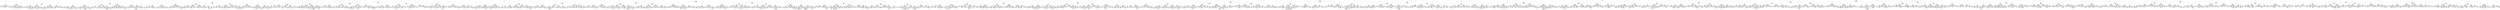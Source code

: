 digraph Tree {
node [shape=box, style="rounded", color="black", fontname=helvetica] ;
edge [fontname=helvetica] ;
0 [label="Document_Transfer_Tax_Sales_Amo <= 266176.0\nmse = 16677840092.2\nsamples = 280511\nvalue = 261968.6"] ;
1 [label="Document_Transfer_Tax_Sales_Amo <= 147342.0\nmse = 4671952047.5\nsamples = 145555\nvalue = 155899.7"] ;
0 -> 1 [labeldistance=2.5, labelangle=45, headlabel="True"] ;
2 [label="Document_Transfer_Tax_Sales_Amo <= 82705.0\nmse = 1641038900.0\nsamples = 61920\nvalue = 89484.1"] ;
1 -> 2 ;
3 [label="Document_Transfer_Tax_Sales_Amo <= 47136.5\nmse = 470515480.8\nsamples = 25125\nvalue = 46667.5"] ;
2 -> 3 ;
4 [label="Document_Transfer_Tax_Sales_Amo <= 28322.5\nmse = 113896971.0\nsamples = 12891\nvalue = 28111.8"] ;
3 -> 4 ;
5 [label="Document_Transfer_Tax_Sales_Amo <= 17300.0\nmse = 40407837.4\nsamples = 6572\nvalue = 19433.2"] ;
4 -> 5 ;
6 [label="Document_Transfer_Tax_Sales_Amo <= 9295.5\nmse = 22121919.0\nsamples = 2037\nvalue = 11782.5"] ;
5 -> 6 ;
7 [label="Document_Transfer_Tax_Sales_Amo <= 4250.0\nmse = 7233002.9\nsamples = 491\nvalue = 4616.9"] ;
6 -> 7 ;
8 [label="Document_Transfer_Tax_Sales_Amo <= 2250.0\nmse = 1218045.0\nsamples = 204\nvalue = 1845.9"] ;
7 -> 8 ;
9 [label="Document_Transfer_Tax_Sales_Amo <= 1250.0\nmse = 252868.9\nsamples = 141\nvalue = 1197.4"] ;
8 -> 9 ;
10 [label="Document_Transfer_Tax_Sales_Amo <= 750.0\nmse = 60450.1\nsamples = 79\nvalue = 795.3"] ;
9 -> 10 ;
11 [label="mse = 0.0\nsamples = 33\nvalue = 500.0"] ;
10 -> 11 ;
12 [label="mse = 0.0\nsamples = 46\nvalue = 1000.0"] ;
10 -> 12 ;
13 [label="Document_Transfer_Tax_Sales_Amo <= 1750.0\nmse = 57493.8\nsamples = 62\nvalue = 1679.2"] ;
9 -> 13 ;
14 [label="mse = 0.0\nsamples = 40\nvalue = 1500.0"] ;
13 -> 14 ;
15 [label="mse = 0.0\nsamples = 22\nvalue = 2000.0"] ;
13 -> 15 ;
16 [label="Document_Transfer_Tax_Sales_Amo <= 3250.0\nmse = 356339.2\nsamples = 63\nvalue = 3284.8"] ;
8 -> 16 ;
17 [label="Document_Transfer_Tax_Sales_Amo <= 2850.0\nmse = 60192.2\nsamples = 36\nvalue = 2743.4"] ;
16 -> 17 ;
18 [label="Document_Transfer_Tax_Sales_Amo <= 2600.0\nmse = 2653.1\nsamples = 19\nvalue = 2514.3"] ;
17 -> 18 ;
19 [label="mse = 0.0\nsamples = 18\nvalue = 2500.0"] ;
18 -> 19 ;
20 [label="mse = 0.0\nsamples = 1\nvalue = 2700.0"] ;
18 -> 20 ;
21 [label="mse = 0.0\nsamples = 17\nvalue = 3000.0"] ;
17 -> 21 ;
22 [label="Document_Transfer_Tax_Sales_Amo <= 3750.0\nmse = 55011.1\nsamples = 27\nvalue = 3836.5"] ;
16 -> 22 ;
23 [label="mse = 0.0\nsamples = 9\nvalue = 3500.0"] ;
22 -> 23 ;
24 [label="mse = 0.0\nsamples = 18\nvalue = 4000.0"] ;
22 -> 24 ;
25 [label="Document_Transfer_Tax_Sales_Amo <= 6840.5\nmse = 1926132.4\nsamples = 287\nvalue = 6639.8"] ;
7 -> 25 ;
26 [label="Document_Transfer_Tax_Sales_Amo <= 5750.0\nmse = 335668.2\nsamples = 150\nvalue = 5492.1"] ;
25 -> 26 ;
27 [label="Document_Transfer_Tax_Sales_Amo <= 5250.0\nmse = 92620.7\nsamples = 88\nvalue = 5059.4"] ;
26 -> 27 ;
28 [label="Document_Transfer_Tax_Sales_Amo <= 4750.0\nmse = 36509.7\nsamples = 66\nvalue = 4911.2"] ;
27 -> 28 ;
29 [label="mse = 0.0\nsamples = 12\nvalue = 4500.0"] ;
28 -> 29 ;
30 [label="mse = 0.0\nsamples = 54\nvalue = 5000.0"] ;
28 -> 30 ;
31 [label="mse = 0.0\nsamples = 22\nvalue = 5500.0"] ;
27 -> 31 ;
32 [label="Document_Transfer_Tax_Sales_Amo <= 6218.0\nmse = 39538.2\nsamples = 62\nvalue = 6104.6"] ;
26 -> 32 ;
33 [label="Document_Transfer_Tax_Sales_Amo <= 6068.0\nmse = 231.2\nsamples = 46\nvalue = 6001.7"] ;
32 -> 33 ;
34 [label="mse = 0.0\nsamples = 45\nvalue = 6000.0"] ;
33 -> 34 ;
35 [label="mse = 0.0\nsamples = 1\nvalue = 6136.0"] ;
33 -> 35 ;
36 [label="Document_Transfer_Tax_Sales_Amo <= 6431.5\nmse = 6055.6\nsamples = 16\nvalue = 6474.2"] ;
32 -> 36 ;
37 [label="Current_Improvement_Base_Value <= 1100.5\nmse = 635.0\nsamples = 4\nvalue = 6350.4"] ;
36 -> 37 ;
38 [label="mse = 0.0\nsamples = 3\nvalue = 6363.0"] ;
37 -> 38 ;
39 [label="mse = 0.0\nsamples = 1\nvalue = 6300.0"] ;
37 -> 39 ;
40 [label="BD_LINE_1_No_of_Baths <= 2.5\nmse = 1813.8\nsamples = 12\nvalue = 6510.6"] ;
36 -> 40 ;
41 [label="mse = 0.0\nsamples = 11\nvalue = 6500.0"] ;
40 -> 41 ;
42 [label="mse = 0.0\nsamples = 1\nvalue = 6681.0"] ;
40 -> 42 ;
43 [label="Document_Transfer_Tax_Sales_Amo <= 7750.0\nmse = 595120.3\nsamples = 137\nvalue = 7918.6"] ;
25 -> 43 ;
44 [label="Document_Transfer_Tax_Sales_Amo <= 7250.0\nmse = 50858.7\nsamples = 57\nvalue = 7142.1"] ;
43 -> 44 ;
45 [label="mse = 0.0\nsamples = 43\nvalue = 7000.0"] ;
44 -> 45 ;
46 [label="mse = 0.0\nsamples = 14\nvalue = 7500.0"] ;
44 -> 46 ;
47 [label="Document_Transfer_Tax_Sales_Amo <= 8772.5\nmse = 196188.7\nsamples = 80\nvalue = 8513.6"] ;
43 -> 47 ;
48 [label="Document_Transfer_Tax_Sales_Amo <= 8340.5\nmse = 58418.6\nsamples = 48\nvalue = 8189.7"] ;
47 -> 48 ;
49 [label="Document_Transfer_Tax_Sales_Amo <= 8090.5\nmse = 682.2\nsamples = 31\nvalue = 8003.9"] ;
48 -> 49 ;
50 [label="mse = 0.0\nsamples = 30\nvalue = 8000.0"] ;
49 -> 50 ;
51 [label="mse = 0.0\nsamples = 1\nvalue = 8181.0"] ;
49 -> 51 ;
52 [label="Document_Transfer_Tax_Sales_Amo <= 8522.5\nmse = 69.7\nsamples = 17\nvalue = 8501.6"] ;
48 -> 52 ;
53 [label="mse = 0.0\nsamples = 16\nvalue = 8500.0"] ;
52 -> 53 ;
54 [label="mse = 0.0\nsamples = 1\nvalue = 8545.0"] ;
52 -> 54 ;
55 [label="Document_Transfer_Tax_Sales_Amo <= 9045.5\nmse = 758.8\nsamples = 32\nvalue = 9009.3"] ;
47 -> 55 ;
56 [label="mse = 0.0\nsamples = 29\nvalue = 9000.0"] ;
55 -> 56 ;
57 [label="mse = 0.0\nsamples = 3\nvalue = 9091.0"] ;
55 -> 57 ;
58 [label="Document_Transfer_Tax_Sales_Amo <= 13631.5\nmse = 5000062.2\nsamples = 1546\nvalue = 14095.9"] ;
6 -> 58 ;
59 [label="Document_Transfer_Tax_Sales_Amo <= 11227.0\nmse = 1638183.6\nsamples = 592\nvalue = 11616.0"] ;
58 -> 59 ;
60 [label="Document_Transfer_Tax_Sales_Amo <= 10386.0\nmse = 215011.7\nsamples = 250\nvalue = 10266.3"] ;
59 -> 60 ;
61 [label="Document_Transfer_Tax_Sales_Amo <= 9772.5\nmse = 25905.5\nsamples = 158\nvalue = 9943.3"] ;
60 -> 61 ;
62 [label="MA_House_Number <= 12787.5\nmse = 67.4\nsamples = 22\nvalue = 9501.6"] ;
61 -> 62 ;
63 [label="mse = 0.0\nsamples = 21\nvalue = 9500.0"] ;
62 -> 63 ;
64 [label="mse = 0.0\nsamples = 1\nvalue = 9545.0"] ;
62 -> 64 ;
65 [label="Document_Transfer_Tax_Sales_Amo <= 10136.0\nmse = 333.3\nsamples = 136\nvalue = 10001.2"] ;
61 -> 65 ;
66 [label="mse = 0.0\nsamples = 135\nvalue = 10000.0"] ;
65 -> 66 ;
67 [label="mse = 0.0\nsamples = 1\nvalue = 10272.0"] ;
65 -> 67 ;
68 [label="Document_Transfer_Tax_Sales_Amo <= 10850.0\nmse = 57374.2\nsamples = 92\nvalue = 10815.6"] ;
60 -> 68 ;
69 [label="Document_Transfer_Tax_Sales_Amo <= 10600.0\nmse = 1401.7\nsamples = 32\nvalue = 10507.3"] ;
68 -> 69 ;
70 [label="mse = 0.0\nsamples = 31\nvalue = 10500.0"] ;
69 -> 70 ;
71 [label="mse = 0.0\nsamples = 1\nvalue = 10700.0"] ;
69 -> 71 ;
72 [label="mse = 0.0\nsamples = 60\nvalue = 11000.0"] ;
68 -> 72 ;
73 [label="Document_Transfer_Tax_Sales_Amo <= 12681.5\nmse = 385135.1\nsamples = 342\nvalue = 12597.5"] ;
59 -> 73 ;
74 [label="Document_Transfer_Tax_Sales_Amo <= 12136.0\nmse = 116875.2\nsamples = 182\nvalue = 12073.9"] ;
73 -> 74 ;
75 [label="Document_Transfer_Tax_Sales_Amo <= 11772.5\nmse = 46370.7\nsamples = 121\nvalue = 11871.9"] ;
74 -> 75 ;
76 [label="SA_Zip_Cde <= 917845024.0\nmse = 2135.0\nsamples = 31\nvalue = 11507.4"] ;
75 -> 76 ;
77 [label="Document_Transfer_Tax_Sales_Amo <= 11477.0\nmse = 86.2\nsamples = 30\nvalue = 11498.0"] ;
76 -> 77 ;
78 [label="mse = 0.0\nsamples = 1\nvalue = 11454.0"] ;
77 -> 78 ;
79 [label="mse = 0.0\nsamples = 29\nvalue = 11500.0"] ;
77 -> 79 ;
80 [label="mse = 0.0\nsamples = 1\nvalue = 11727.0"] ;
76 -> 80 ;
81 [label="Document_Transfer_Tax_Sales_Amo <= 11954.5\nmse = 395.2\nsamples = 90\nvalue = 11996.8"] ;
75 -> 81 ;
82 [label="SA_Direction_int <= 3.0\nmse = 1552.7\nsamples = 2\nvalue = 11886.2"] ;
81 -> 82 ;
83 [label="mse = 0.0\nsamples = 1\nvalue = 11818.0"] ;
82 -> 83 ;
84 [label="mse = 0.0\nsamples = 1\nvalue = 11909.0"] ;
82 -> 84 ;
85 [label="mse = 0.0\nsamples = 88\nvalue = 12000.0"] ;
81 -> 85 ;
86 [label="Document_Transfer_Tax_Sales_Amo <= 12363.5\nmse = 1085.2\nsamples = 61\nvalue = 12495.5"] ;
74 -> 86 ;
87 [label="City_int <= 163.0\nmse = 529.0\nsamples = 2\nvalue = 12295.0"] ;
86 -> 87 ;
88 [label="mse = 0.0\nsamples = 1\nvalue = 12272.0"] ;
87 -> 88 ;
89 [label="mse = 0.0\nsamples = 1\nvalue = 12318.0"] ;
87 -> 89 ;
90 [label="Document_Transfer_Tax_Sales_Amo <= 12454.5\nmse = 184.0\nsamples = 59\nvalue = 12500.0"] ;
86 -> 90 ;
91 [label="mse = 0.0\nsamples = 1\nvalue = 12409.0"] ;
90 -> 91 ;
92 [label="Document_Transfer_Tax_Sales_Amo <= 12545.5\nmse = 92.0\nsamples = 58\nvalue = 12501.0"] ;
90 -> 92 ;
93 [label="mse = 0.0\nsamples = 57\nvalue = 12500.0"] ;
92 -> 93 ;
94 [label="mse = 0.0\nsamples = 1\nvalue = 12591.0"] ;
92 -> 94 ;
95 [label="Document_Transfer_Tax_Sales_Amo <= 13200.0\nmse = 56784.8\nsamples = 160\nvalue = 13164.9"] ;
73 -> 95 ;
96 [label="Document_Transfer_Tax_Sales_Amo <= 12886.0\nmse = 942.5\nsamples = 103\nvalue = 12996.6"] ;
95 -> 96 ;
97 [label="mse = 0.0\nsamples = 1\nvalue = 12772.0"] ;
96 -> 97 ;
98 [label="Document_Transfer_Tax_Sales_Amo <= 13050.0\nmse = 58.1\nsamples = 102\nvalue = 13000.6"] ;
96 -> 98 ;
99 [label="mse = 0.0\nsamples = 101\nvalue = 13000.0"] ;
98 -> 99 ;
100 [label="mse = 0.0\nsamples = 1\nvalue = 13100.0"] ;
98 -> 100 ;
101 [label="Document_Transfer_Tax_Sales_Amo <= 13400.0\nmse = 449.4\nsamples = 57\nvalue = 13497.7"] ;
95 -> 101 ;
102 [label="mse = 0.0\nsamples = 1\nvalue = 13300.0"] ;
101 -> 102 ;
103 [label="mse = 0.0\nsamples = 56\nvalue = 13500.0"] ;
101 -> 103 ;
104 [label="Document_Transfer_Tax_Sales_Amo <= 15704.5\nmse = 979036.5\nsamples = 954\nvalue = 15616.3"] ;
58 -> 104 ;
105 [label="Document_Transfer_Tax_Sales_Amo <= 14590.5\nmse = 249058.2\nsamples = 503\nvalue = 14796.1"] ;
104 -> 105 ;
106 [label="Document_Transfer_Tax_Sales_Amo <= 14226.5\nmse = 54850.4\nsamples = 165\nvalue = 14166.4"] ;
105 -> 106 ;
107 [label="Document_Transfer_Tax_Sales_Amo <= 13881.5\nmse = 1566.5\nsamples = 110\nvalue = 14002.3"] ;
106 -> 107 ;
108 [label="mse = 0.0\nsamples = 1\nvalue = 13763.0"] ;
107 -> 108 ;
109 [label="Document_Transfer_Tax_Sales_Amo <= 14068.0\nmse = 616.7\nsamples = 109\nvalue = 14006.3"] ;
107 -> 109 ;
110 [label="Document_Transfer_Tax_Sales_Amo <= 14022.5\nmse = 12.0\nsamples = 105\nvalue = 14000.3"] ;
109 -> 110 ;
111 [label="mse = 0.0\nsamples = 104\nvalue = 14000.0"] ;
110 -> 111 ;
112 [label="mse = 0.0\nsamples = 1\nvalue = 14045.0"] ;
110 -> 112 ;
113 [label="SA_Localization_int <= 78494.0\nmse = 669.4\nsamples = 4\nvalue = 14099.2"] ;
109 -> 113 ;
114 [label="mse = 0.0\nsamples = 3\nvalue = 14091.0"] ;
113 -> 114 ;
115 [label="mse = 0.0\nsamples = 1\nvalue = 14181.0"] ;
113 -> 115 ;
116 [label="Document_Transfer_Tax_Sales_Amo <= 14386.0\nmse = 1588.7\nsamples = 55\nvalue = 14491.1"] ;
106 -> 116 ;
117 [label="Hmownr_Exempt_Number <= 0.5\nmse = 396.8\nsamples = 2\nvalue = 14306.5"] ;
116 -> 117 ;
118 [label="mse = 0.0\nsamples = 1\nvalue = 14272.0"] ;
117 -> 118 ;
119 [label="mse = 0.0\nsamples = 1\nvalue = 14318.0"] ;
117 -> 119 ;
120 [label="Document_Transfer_Tax_Sales_Amo <= 14477.0\nmse = 23.8\nsamples = 53\nvalue = 14499.5"] ;
116 -> 120 ;
121 [label="mse = 0.0\nsamples = 1\nvalue = 14454.0"] ;
120 -> 121 ;
122 [label="mse = 0.0\nsamples = 52\nvalue = 14500.0"] ;
120 -> 122 ;
123 [label="Document_Transfer_Tax_Sales_Amo <= 15250.0\nmse = 45500.8\nsamples = 338\nvalue = 15114.4"] ;
105 -> 123 ;
124 [label="Document_Transfer_Tax_Sales_Amo <= 14863.5\nmse = 602.9\nsamples = 258\nvalue = 14997.6"] ;
123 -> 124 ;
125 [label="Cluster_Appraisal_Unit <= 88.0\nmse = 4170.9\nsamples = 2\nvalue = 14726.7"] ;
124 -> 125 ;
126 [label="mse = 0.0\nsamples = 1\nvalue = 14681.0"] ;
125 -> 126 ;
127 [label="mse = 0.0\nsamples = 1\nvalue = 14818.0"] ;
125 -> 127 ;
128 [label="Document_Transfer_Tax_Sales_Amo <= 14954.5\nmse = 39.9\nsamples = 256\nvalue = 14999.6"] ;
124 -> 128 ;
129 [label="mse = 0.0\nsamples = 1\nvalue = 14909.0"] ;
128 -> 129 ;
130 [label="mse = 0.0\nsamples = 255\nvalue = 15000.0"] ;
128 -> 130 ;
131 [label="mse = 0.0\nsamples = 80\nvalue = 15500.0"] ;
123 -> 131 ;
132 [label="Document_Transfer_Tax_Sales_Amo <= 16590.5\nmse = 184223.3\nsamples = 451\nvalue = 16543.4"] ;
104 -> 132 ;
133 [label="Document_Transfer_Tax_Sales_Amo <= 16250.0\nmse = 62315.5\nsamples = 266\nvalue = 16219.5"] ;
132 -> 133 ;
134 [label="Document_Transfer_Tax_Sales_Amo <= 15977.0\nmse = 154.6\nsamples = 139\nvalue = 15998.1"] ;
133 -> 134 ;
135 [label="Current_Improvement_Base_Value <= 38864.0\nmse = 450.0\nsamples = 3\nvalue = 15924.0"] ;
134 -> 135 ;
136 [label="mse = 0.0\nsamples = 2\nvalue = 15909.0"] ;
135 -> 136 ;
137 [label="mse = 0.0\nsamples = 1\nvalue = 15954.0"] ;
135 -> 137 ;
138 [label="mse = 0.0\nsamples = 136\nvalue = 16000.0"] ;
134 -> 138 ;
139 [label="Document_Transfer_Tax_Sales_Amo <= 16522.5\nmse = 21.5\nsamples = 127\nvalue = 16500.5"] ;
133 -> 139 ;
140 [label="mse = 0.0\nsamples = 125\nvalue = 16500.0"] ;
139 -> 140 ;
141 [label="mse = 0.0\nsamples = 2\nvalue = 16545.0"] ;
139 -> 141 ;
142 [label="Document_Transfer_Tax_Sales_Amo <= 16909.0\nmse = 604.6\nsamples = 185\nvalue = 16999.0"] ;
132 -> 142 ;
143 [label="BD_LINE_1_RCN_Main <= 8030.0\nmse = 8281.0\nsamples = 2\nvalue = 16727.0"] ;
142 -> 143 ;
144 [label="mse = 0.0\nsamples = 1\nvalue = 16818.0"] ;
143 -> 144 ;
145 [label="mse = 0.0\nsamples = 1\nvalue = 16636.0"] ;
143 -> 145 ;
146 [label="Document_Transfer_Tax_Sales_Amo <= 17022.5\nmse = 53.3\nsamples = 183\nvalue = 17000.8"] ;
142 -> 146 ;
147 [label="mse = 0.0\nsamples = 180\nvalue = 17000.0"] ;
146 -> 147 ;
148 [label="TRA_1 <= 10.0\nmse = 567.2\nsamples = 3\nvalue = 17058.8"] ;
146 -> 148 ;
149 [label="mse = 0.0\nsamples = 1\nvalue = 17100.0"] ;
148 -> 149 ;
150 [label="mse = 0.0\nsamples = 2\nvalue = 17045.0"] ;
148 -> 150 ;
151 [label="Document_Transfer_Tax_Sales_Amo <= 22659.0\nmse = 9508788.8\nsamples = 4535\nvalue = 22952.5"] ;
5 -> 151 ;
152 [label="Document_Transfer_Tax_Sales_Amo <= 20250.0\nmse = 2213042.4\nsamples = 2126\nvalue = 20104.9"] ;
151 -> 152 ;
153 [label="Document_Transfer_Tax_Sales_Amo <= 18859.0\nmse = 805575.1\nsamples = 1197\nvalue = 19002.4"] ;
152 -> 153 ;
154 [label="Document_Transfer_Tax_Sales_Amo <= 18113.5\nmse = 146255.9\nsamples = 507\nvalue = 18041.7"] ;
153 -> 154 ;
155 [label="Document_Transfer_Tax_Sales_Amo <= 17763.5\nmse = 58551.1\nsamples = 337\nvalue = 17812.0"] ;
154 -> 155 ;
156 [label="MA_Zip_Cde <= 938084992.0\nmse = 84.5\nsamples = 131\nvalue = 17500.9"] ;
155 -> 156 ;
157 [label="mse = 0.0\nsamples = 130\nvalue = 17500.0"] ;
156 -> 157 ;
158 [label="mse = 0.0\nsamples = 1\nvalue = 17591.0"] ;
156 -> 158 ;
159 [label="Document_Transfer_Tax_Sales_Amo <= 17977.0\nmse = 57.3\nsamples = 206\nvalue = 18000.0"] ;
155 -> 159 ;
160 [label="Recorders_Document_Number <= 442844.0\nmse = 72.0\nsamples = 2\nvalue = 17942.0"] ;
159 -> 160 ;
161 [label="mse = 0.0\nsamples = 1\nvalue = 17954.0"] ;
160 -> 161 ;
162 [label="mse = 0.0\nsamples = 1\nvalue = 17936.0"] ;
160 -> 162 ;
163 [label="Document_Transfer_Tax_Sales_Amo <= 18022.5\nmse = 25.2\nsamples = 204\nvalue = 18000.6"] ;
159 -> 163 ;
164 [label="mse = 0.0\nsamples = 202\nvalue = 18000.0"] ;
163 -> 164 ;
165 [label="mse = 0.0\nsamples = 2\nvalue = 18045.0"] ;
163 -> 165 ;
166 [label="Document_Transfer_Tax_Sales_Amo <= 18568.0\nmse = 4397.5\nsamples = 170\nvalue = 18502.0"] ;
154 -> 166 ;
167 [label="Document_Transfer_Tax_Sales_Amo <= 18272.5\nmse = 1887.0\nsamples = 165\nvalue = 18492.1"] ;
166 -> 167 ;
168 [label="mse = 0.0\nsamples = 1\nvalue = 18182.0"] ;
167 -> 168 ;
169 [label="Document_Transfer_Tax_Sales_Amo <= 18431.5\nmse = 309.3\nsamples = 164\nvalue = 18497.2"] ;
167 -> 169 ;
170 [label="Cluster_Appraisal_Unit <= 35.5\nmse = 507.8\nsamples = 3\nvalue = 18381.4"] ;
169 -> 170 ;
171 [label="mse = 0.0\nsamples = 2\nvalue = 18409.0"] ;
170 -> 171 ;
172 [label="mse = 0.0\nsamples = 1\nvalue = 18363.0"] ;
170 -> 172 ;
173 [label="Document_Transfer_Tax_Sales_Amo <= 18477.0\nmse = 17.6\nsamples = 161\nvalue = 18499.6"] ;
169 -> 173 ;
174 [label="mse = 0.0\nsamples = 1\nvalue = 18454.0"] ;
173 -> 174 ;
175 [label="mse = 0.0\nsamples = 160\nvalue = 18500.0"] ;
173 -> 175 ;
176 [label="Document_Transfer_Tax_Sales_Amo <= 18716.0\nmse = 3654.2\nsamples = 5\nvalue = 18747.6"] ;
166 -> 176 ;
177 [label="Commercial <= 0.5\nmse = 470.2\nsamples = 2\nvalue = 18666.7"] ;
176 -> 177 ;
178 [label="mse = 0.0\nsamples = 1\nvalue = 18682.0"] ;
177 -> 178 ;
179 [label="mse = 0.0\nsamples = 1\nvalue = 18636.0"] ;
177 -> 179 ;
180 [label="Document_Transfer_Tax_Sales_Amo <= 18795.0\nmse = 1008.5\nsamples = 3\nvalue = 18782.3"] ;
176 -> 180 ;
181 [label="Zoning_Code_int <= 1601.0\nmse = 90.8\nsamples = 2\nvalue = 18755.5"] ;
180 -> 181 ;
182 [label="mse = 0.0\nsamples = 1\nvalue = 18772.0"] ;
181 -> 182 ;
183 [label="mse = 0.0\nsamples = 1\nvalue = 18750.0"] ;
181 -> 183 ;
184 [label="mse = 0.0\nsamples = 1\nvalue = 18818.0"] ;
180 -> 184 ;
185 [label="Document_Transfer_Tax_Sales_Amo <= 19613.5\nmse = 177844.3\nsamples = 690\nvalue = 19669.3"] ;
153 -> 185 ;
186 [label="Document_Transfer_Tax_Sales_Amo <= 19195.0\nmse = 60059.2\nsamples = 281\nvalue = 19206.8"] ;
185 -> 186 ;
187 [label="Document_Transfer_Tax_Sales_Amo <= 19036.0\nmse = 316.4\nsamples = 162\nvalue = 19002.1"] ;
186 -> 187 ;
188 [label="Document_Transfer_Tax_Sales_Amo <= 18950.0\nmse = 37.5\nsamples = 159\nvalue = 18999.6"] ;
187 -> 188 ;
189 [label="mse = 0.0\nsamples = 1\nvalue = 18900.0"] ;
188 -> 189 ;
190 [label="mse = 0.0\nsamples = 158\nvalue = 19000.0"] ;
188 -> 190 ;
191 [label="BD_LINE_1_Quality__Class___Shap_int <= 518.5\nmse = 698.9\nsamples = 3\nvalue = 19110.3"] ;
187 -> 191 ;
192 [label="SA_Zip_Cde <= 906970016.0\nmse = 80.2\nsamples = 2\nvalue = 19084.7"] ;
191 -> 192 ;
193 [label="mse = 0.0\nsamples = 1\nvalue = 19091.0"] ;
192 -> 193 ;
194 [label="mse = 0.0\nsamples = 1\nvalue = 19072.0"] ;
192 -> 194 ;
195 [label="mse = 0.0\nsamples = 1\nvalue = 19136.0"] ;
191 -> 195 ;
196 [label="Document_Transfer_Tax_Sales_Amo <= 19352.0\nmse = 444.1\nsamples = 119\nvalue = 19498.4"] ;
186 -> 196 ;
197 [label="mse = 0.0\nsamples = 1\nvalue = 19254.0"] ;
196 -> 197 ;
198 [label="Document_Transfer_Tax_Sales_Amo <= 19475.0\nmse = 130.6\nsamples = 118\nvalue = 19499.6"] ;
196 -> 198 ;
199 [label="mse = 0.0\nsamples = 1\nvalue = 19450.0"] ;
198 -> 199 ;
200 [label="Document_Transfer_Tax_Sales_Amo <= 19522.5\nmse = 65.7\nsamples = 117\nvalue = 19501.0"] ;
198 -> 200 ;
201 [label="mse = 0.0\nsamples = 114\nvalue = 19500.0"] ;
200 -> 201 ;
202 [label="BD_LINE_2_Yr_Built <= 965.0\nmse = 470.2\nsamples = 3\nvalue = 19560.3"] ;
200 -> 202 ;
203 [label="mse = 0.0\nsamples = 2\nvalue = 19545.0"] ;
202 -> 203 ;
204 [label="mse = 0.0\nsamples = 1\nvalue = 19591.0"] ;
202 -> 204 ;
205 [label="Document_Transfer_Tax_Sales_Amo <= 19886.0\nmse = 417.5\nsamples = 409\nvalue = 19999.2"] ;
185 -> 205 ;
206 [label="BD_LINE_1_Yr_Built <= 1935.5\nmse = 7360.9\nsamples = 2\nvalue = 19757.3"] ;
205 -> 206 ;
207 [label="mse = 0.0\nsamples = 1\nvalue = 19818.0"] ;
206 -> 207 ;
208 [label="mse = 0.0\nsamples = 1\nvalue = 19636.0"] ;
206 -> 208 ;
209 [label="Document_Transfer_Tax_Sales_Amo <= 20091.0\nmse = 112.3\nsamples = 407\nvalue = 20000.3"] ;
205 -> 209 ;
210 [label="Document_Transfer_Tax_Sales_Amo <= 19977.0\nmse = 9.8\nsamples = 406\nvalue = 19999.8"] ;
209 -> 210 ;
211 [label="mse = 0.0\nsamples = 2\nvalue = 19954.0"] ;
210 -> 211 ;
212 [label="mse = 0.0\nsamples = 404\nvalue = 20000.0"] ;
210 -> 212 ;
213 [label="mse = 0.0\nsamples = 1\nvalue = 20182.0"] ;
209 -> 213 ;
214 [label="Document_Transfer_Tax_Sales_Amo <= 21591.0\nmse = 449755.4\nsamples = 929\nvalue = 21522.7"] ;
152 -> 214 ;
215 [label="Document_Transfer_Tax_Sales_Amo <= 20818.0\nmse = 117311.0\nsamples = 531\nvalue = 20996.2"] ;
214 -> 215 ;
216 [label="Document_Transfer_Tax_Sales_Amo <= 20609.0\nmse = 741.3\nsamples = 126\nvalue = 20499.8"] ;
215 -> 216 ;
217 [label="Document_Transfer_Tax_Sales_Amo <= 20477.0\nmse = 309.5\nsamples = 124\nvalue = 20497.7"] ;
216 -> 217 ;
218 [label="LS3_Sale_Date <= 9875102.0\nmse = 1875.7\nsamples = 6\nvalue = 20433.9"] ;
217 -> 218 ;
219 [label="City_int <= 201.0\nmse = 221.5\nsamples = 5\nvalue = 20448.4"] ;
218 -> 219 ;
220 [label="mse = 0.0\nsamples = 4\nvalue = 20454.0"] ;
219 -> 220 ;
221 [label="mse = 0.0\nsamples = 1\nvalue = 20409.0"] ;
219 -> 221 ;
222 [label="mse = 0.0\nsamples = 1\nvalue = 20318.0"] ;
218 -> 222 ;
223 [label="Document_Transfer_Tax_Sales_Amo <= 20518.0\nmse = 27.3\nsamples = 118\nvalue = 20500.8"] ;
217 -> 223 ;
224 [label="mse = 0.0\nsamples = 117\nvalue = 20500.0"] ;
223 -> 224 ;
225 [label="mse = 0.0\nsamples = 1\nvalue = 20536.0"] ;
223 -> 225 ;
226 [label="SA_Zip_Cde <= 917384992.0\nmse = 506.2\nsamples = 2\nvalue = 20704.5"] ;
216 -> 226 ;
227 [label="mse = 0.0\nsamples = 1\nvalue = 20727.0"] ;
226 -> 227 ;
228 [label="mse = 0.0\nsamples = 1\nvalue = 20682.0"] ;
226 -> 228 ;
229 [label="Document_Transfer_Tax_Sales_Amo <= 21227.0\nmse = 52313.0\nsamples = 405\nvalue = 21152.0"] ;
215 -> 229 ;
230 [label="BD_LINE_1_RCN_Main <= 54725.0\nmse = 95.1\nsamples = 272\nvalue = 21000.2"] ;
229 -> 230 ;
231 [label="BD_LINE_1_Sq_Ft_of_Main_Improve <= 5482.0\nmse = 19.0\nsamples = 271\nvalue = 20999.8"] ;
230 -> 231 ;
232 [label="mse = 0.0\nsamples = 270\nvalue = 21000.0"] ;
231 -> 232 ;
233 [label="mse = 0.0\nsamples = 1\nvalue = 20909.0"] ;
231 -> 233 ;
234 [label="mse = 0.0\nsamples = 1\nvalue = 21182.0"] ;
230 -> 234 ;
235 [label="Document_Transfer_Tax_Sales_Amo <= 21354.5\nmse = 1108.1\nsamples = 133\nvalue = 21494.0"] ;
229 -> 235 ;
236 [label="MA_Zip_Cde <= 908985024.0\nmse = 147.0\nsamples = 2\nvalue = 21279.0"] ;
235 -> 236 ;
237 [label="mse = 0.0\nsamples = 1\nvalue = 21300.0"] ;
236 -> 237 ;
238 [label="mse = 0.0\nsamples = 1\nvalue = 21272.0"] ;
236 -> 238 ;
239 [label="Document_Transfer_Tax_Sales_Amo <= 21454.5\nmse = 129.4\nsamples = 131\nvalue = 21498.6"] ;
235 -> 239 ;
240 [label="mse = 0.0\nsamples = 1\nvalue = 21409.0"] ;
239 -> 240 ;
241 [label="mse = 0.0\nsamples = 130\nvalue = 21500.0"] ;
239 -> 241 ;
242 [label="Document_Transfer_Tax_Sales_Amo <= 22231.5\nmse = 60567.5\nsamples = 398\nvalue = 22201.3"] ;
214 -> 242 ;
243 [label="Document_Transfer_Tax_Sales_Amo <= 21795.5\nmse = 683.9\nsamples = 236\nvalue = 21999.1"] ;
242 -> 243 ;
244 [label="mse = 0.0\nsamples = 1\nvalue = 21682.0"] ;
243 -> 244 ;
245 [label="Document_Transfer_Tax_Sales_Amo <= 22022.5\nmse = 154.0\nsamples = 235\nvalue = 22000.8"] ;
243 -> 245 ;
246 [label="Document_Transfer_Tax_Sales_Amo <= 21954.5\nmse = 44.2\nsamples = 230\nvalue = 21999.5"] ;
245 -> 246 ;
247 [label="mse = 0.0\nsamples = 1\nvalue = 21909.0"] ;
246 -> 247 ;
248 [label="mse = 0.0\nsamples = 229\nvalue = 22000.0"] ;
246 -> 248 ;
249 [label="BD_LINE_1_No_of_Baths <= 2.5\nmse = 339.2\nsamples = 5\nvalue = 22081.7"] ;
245 -> 249 ;
250 [label="Recording_Date <= 19700518.0\nmse = 84.4\nsamples = 4\nvalue = 22089.0"] ;
249 -> 250 ;
251 [label="mse = 0.0\nsamples = 1\nvalue = 22072.0"] ;
250 -> 251 ;
252 [label="BD_LINE_1_RCN_Main <= 20850.0\nmse = 15.2\nsamples = 3\nvalue = 22093.2"] ;
250 -> 252 ;
253 [label="mse = 0.0\nsamples = 2\nvalue = 22091.0"] ;
252 -> 253 ;
254 [label="mse = 0.0\nsamples = 1\nvalue = 22100.0"] ;
252 -> 254 ;
255 [label="mse = 0.0\nsamples = 1\nvalue = 22045.0"] ;
249 -> 255 ;
256 [label="Document_Transfer_Tax_Sales_Amo <= 22408.5\nmse = 159.3\nsamples = 162\nvalue = 22498.6"] ;
242 -> 256 ;
257 [label="mse = 0.0\nsamples = 1\nvalue = 22363.0"] ;
256 -> 257 ;
258 [label="Document_Transfer_Tax_Sales_Amo <= 22477.0\nmse = 16.3\nsamples = 161\nvalue = 22499.6"] ;
256 -> 258 ;
259 [label="mse = 0.0\nsamples = 1\nvalue = 22454.0"] ;
258 -> 259 ;
260 [label="mse = 0.0\nsamples = 160\nvalue = 22500.0"] ;
258 -> 260 ;
261 [label="Document_Transfer_Tax_Sales_Amo <= 25772.5\nmse = 2444111.7\nsamples = 2409\nvalue = 25471.5"] ;
151 -> 261 ;
262 [label="Document_Transfer_Tax_Sales_Amo <= 24250.0\nmse = 673517.9\nsamples = 1404\nvalue = 24312.9"] ;
261 -> 262 ;
263 [label="Document_Transfer_Tax_Sales_Amo <= 23591.0\nmse = 187775.3\nsamples = 636\nvalue = 23514.7"] ;
262 -> 263 ;
264 [label="Document_Transfer_Tax_Sales_Amo <= 23318.0\nmse = 59934.4\nsamples = 383\nvalue = 23204.1"] ;
263 -> 264 ;
265 [label="Document_Transfer_Tax_Sales_Amo <= 23068.0\nmse = 472.7\nsamples = 231\nvalue = 23002.5"] ;
264 -> 265 ;
266 [label="Document_Transfer_Tax_Sales_Amo <= 22909.0\nmse = 99.4\nsamples = 228\nvalue = 22999.6"] ;
265 -> 266 ;
267 [label="mse = 0.0\nsamples = 1\nvalue = 22818.0"] ;
266 -> 267 ;
268 [label="Document_Transfer_Tax_Sales_Amo <= 23022.5\nmse = 5.7\nsamples = 227\nvalue = 23000.1"] ;
266 -> 268 ;
269 [label="mse = 0.0\nsamples = 226\nvalue = 23000.0"] ;
268 -> 269 ;
270 [label="mse = 0.0\nsamples = 1\nvalue = 23045.0"] ;
268 -> 270 ;
271 [label="MA_Localization_int <= 83110.5\nmse = 221.5\nsamples = 3\nvalue = 23130.4"] ;
265 -> 271 ;
272 [label="mse = 0.0\nsamples = 2\nvalue = 23136.0"] ;
271 -> 272 ;
273 [label="mse = 0.0\nsamples = 1\nvalue = 23091.0"] ;
271 -> 273 ;
274 [label="mse = 0.0\nsamples = 152\nvalue = 23500.0"] ;
264 -> 274 ;
275 [label="Document_Transfer_Tax_Sales_Amo <= 23841.0\nmse = 792.7\nsamples = 253\nvalue = 24000.6"] ;
263 -> 275 ;
276 [label="mse = 0.0\nsamples = 1\nvalue = 23682.0"] ;
275 -> 276 ;
277 [label="Document_Transfer_Tax_Sales_Amo <= 24068.0\nmse = 268.2\nsamples = 252\nvalue = 24002.2"] ;
275 -> 277 ;
278 [label="Document_Transfer_Tax_Sales_Amo <= 24022.5\nmse = 15.9\nsamples = 249\nvalue = 24000.4"] ;
277 -> 278 ;
279 [label="mse = 0.0\nsamples = 247\nvalue = 24000.0"] ;
278 -> 279 ;
280 [label="mse = 0.0\nsamples = 2\nvalue = 24045.0"] ;
278 -> 280 ;
281 [label="BD_LINE_1_Yr_Built <= 1969.5\nmse = 1840.2\nsamples = 3\nvalue = 24121.3"] ;
277 -> 281 ;
282 [label="mse = 0.0\nsamples = 2\nvalue = 24091.0"] ;
281 -> 282 ;
283 [label="mse = 0.0\nsamples = 1\nvalue = 24182.0"] ;
281 -> 283 ;
284 [label="Document_Transfer_Tax_Sales_Amo <= 24772.5\nmse = 102499.6\nsamples = 768\nvalue = 24979.7"] ;
262 -> 284 ;
285 [label="Document_Transfer_Tax_Sales_Amo <= 24636.0\nmse = 890.2\nsamples = 172\nvalue = 24501.8"] ;
284 -> 285 ;
286 [label="Document_Transfer_Tax_Sales_Amo <= 24454.5\nmse = 324.2\nsamples = 171\nvalue = 24499.3"] ;
285 -> 286 ;
287 [label="SA_Zip_Cde <= 901215008.0\nmse = 1840.2\nsamples = 3\nvalue = 24348.3"] ;
286 -> 287 ;
288 [label="mse = 0.0\nsamples = 1\nvalue = 24409.0"] ;
287 -> 288 ;
289 [label="mse = 0.0\nsamples = 2\nvalue = 24318.0"] ;
287 -> 289 ;
290 [label="Document_Transfer_Tax_Sales_Amo <= 24522.5\nmse = 45.0\nsamples = 168\nvalue = 24501.0"] ;
286 -> 290 ;
291 [label="mse = 0.0\nsamples = 165\nvalue = 24500.0"] ;
290 -> 291 ;
292 [label="mse = 0.0\nsamples = 3\nvalue = 24545.0"] ;
290 -> 292 ;
293 [label="mse = 0.0\nsamples = 1\nvalue = 24727.0"] ;
285 -> 293 ;
294 [label="Document_Transfer_Tax_Sales_Amo <= 25136.0\nmse = 45735.5\nsamples = 596\nvalue = 25119.7"] ;
284 -> 294 ;
295 [label="Document_Transfer_Tax_Sales_Amo <= 24909.0\nmse = 94.5\nsamples = 459\nvalue = 24999.5"] ;
294 -> 295 ;
296 [label="mse = 0.0\nsamples = 1\nvalue = 24818.0"] ;
295 -> 296 ;
297 [label="mse = 0.0\nsamples = 458\nvalue = 25000.0"] ;
295 -> 297 ;
298 [label="Document_Transfer_Tax_Sales_Amo <= 25363.0\nmse = 558.5\nsamples = 137\nvalue = 25498.4"] ;
294 -> 298 ;
299 [label="mse = 0.0\nsamples = 1\nvalue = 25272.0"] ;
298 -> 299 ;
300 [label="Document_Transfer_Tax_Sales_Amo <= 25568.0\nmse = 93.5\nsamples = 136\nvalue = 25500.4"] ;
298 -> 300 ;
301 [label="Document_Transfer_Tax_Sales_Amo <= 25477.0\nmse = 9.6\nsamples = 135\nvalue = 25499.8"] ;
300 -> 301 ;
302 [label="mse = 0.0\nsamples = 1\nvalue = 25454.0"] ;
301 -> 302 ;
303 [label="mse = 0.0\nsamples = 134\nvalue = 25500.0"] ;
301 -> 303 ;
304 [label="mse = 0.0\nsamples = 1\nvalue = 25636.0"] ;
300 -> 304 ;
305 [label="Document_Transfer_Tax_Sales_Amo <= 27091.0\nmse = 523389.6\nsamples = 1005\nvalue = 27054.4"] ;
261 -> 305 ;
306 [label="Document_Transfer_Tax_Sales_Amo <= 26613.5\nmse = 188796.8\nsamples = 591\nvalue = 26522.1"] ;
305 -> 306 ;
307 [label="Document_Transfer_Tax_Sales_Amo <= 26181.5\nmse = 60015.5\nsamples = 350\nvalue = 26200.5"] ;
306 -> 307 ;
308 [label="Document_Transfer_Tax_Sales_Amo <= 25954.5\nmse = 99.8\nsamples = 211\nvalue = 25998.9"] ;
307 -> 308 ;
309 [label="mse = 0.0\nsamples = 3\nvalue = 25909.0"] ;
308 -> 309 ;
310 [label="mse = 0.0\nsamples = 208\nvalue = 26000.0"] ;
308 -> 310 ;
311 [label="Document_Transfer_Tax_Sales_Amo <= 26454.5\nmse = 365.6\nsamples = 139\nvalue = 26497.1"] ;
307 -> 311 ;
312 [label="BD_LINE_1_Yr_Built <= 977.5\nmse = 338.6\nsamples = 3\nvalue = 26372.2"] ;
311 -> 312 ;
313 [label="mse = 0.0\nsamples = 1\nvalue = 26409.0"] ;
312 -> 313 ;
314 [label="mse = 0.0\nsamples = 2\nvalue = 26363.0"] ;
312 -> 314 ;
315 [label="mse = 0.0\nsamples = 136\nvalue = 26500.0"] ;
311 -> 315 ;
316 [label="Document_Transfer_Tax_Sales_Amo <= 26840.5\nmse = 692.0\nsamples = 241\nvalue = 26997.1"] ;
306 -> 316 ;
317 [label="MA_Zip_Cde <= 773915008.0\nmse = 506.2\nsamples = 2\nvalue = 26749.5"] ;
316 -> 317 ;
318 [label="mse = 0.0\nsamples = 1\nvalue = 26772.0"] ;
317 -> 318 ;
319 [label="mse = 0.0\nsamples = 1\nvalue = 26727.0"] ;
317 -> 319 ;
320 [label="Document_Transfer_Tax_Sales_Amo <= 26954.5\nmse = 22.4\nsamples = 239\nvalue = 26999.8"] ;
316 -> 320 ;
321 [label="mse = 0.0\nsamples = 1\nvalue = 26909.0"] ;
320 -> 321 ;
322 [label="mse = 0.0\nsamples = 238\nvalue = 27000.0"] ;
320 -> 322 ;
323 [label="Document_Transfer_Tax_Sales_Amo <= 27772.5\nmse = 63909.9\nsamples = 414\nvalue = 27782.1"] ;
305 -> 323 ;
324 [label="Document_Transfer_Tax_Sales_Amo <= 27318.0\nmse = 2174.8\nsamples = 181\nvalue = 27499.9"] ;
323 -> 324 ;
325 [label="mse = 0.0\nsamples = 2\nvalue = 27182.0"] ;
324 -> 325 ;
326 [label="Document_Transfer_Tax_Sales_Amo <= 27659.0\nmse = 806.3\nsamples = 179\nvalue = 27504.2"] ;
324 -> 326 ;
327 [label="Document_Transfer_Tax_Sales_Amo <= 27550.0\nmse = 120.9\nsamples = 178\nvalue = 27501.1"] ;
326 -> 327 ;
328 [label="Document_Transfer_Tax_Sales_Amo <= 27477.0\nmse = 7.7\nsamples = 175\nvalue = 27499.9"] ;
327 -> 328 ;
329 [label="mse = 0.0\nsamples = 1\nvalue = 27454.0"] ;
328 -> 329 ;
330 [label="Document_Transfer_Tax_Sales_Amo <= 27504.5\nmse = 0.3\nsamples = 174\nvalue = 27500.0"] ;
328 -> 330 ;
331 [label="mse = 0.0\nsamples = 173\nvalue = 27500.0"] ;
330 -> 331 ;
332 [label="mse = 0.0\nsamples = 1\nvalue = 27509.0"] ;
330 -> 332 ;
333 [label="mse = 0.0\nsamples = 3\nvalue = 27591.0"] ;
327 -> 333 ;
334 [label="mse = 0.0\nsamples = 1\nvalue = 27727.0"] ;
326 -> 334 ;
335 [label="Document_Transfer_Tax_Sales_Amo <= 28113.5\nmse = 980.3\nsamples = 233\nvalue = 28003.2"] ;
323 -> 335 ;
336 [label="Document_Transfer_Tax_Sales_Amo <= 27909.0\nmse = 104.8\nsamples = 231\nvalue = 27999.9"] ;
335 -> 336 ;
337 [label="mse = 0.0\nsamples = 1\nvalue = 27818.0"] ;
336 -> 337 ;
338 [label="Document_Transfer_Tax_Sales_Amo <= 28022.5\nmse = 16.2\nsamples = 230\nvalue = 28000.4"] ;
336 -> 338 ;
339 [label="mse = 0.0\nsamples = 228\nvalue = 28000.0"] ;
338 -> 339 ;
340 [label="mse = 0.0\nsamples = 2\nvalue = 28045.0"] ;
338 -> 340 ;
341 [label="Cluster_Location <= 9.5\nmse = 3341.8\nsamples = 2\nvalue = 28252.8"] ;
335 -> 341 ;
342 [label="mse = 0.0\nsamples = 1\nvalue = 28182.0"] ;
341 -> 342 ;
343 [label="mse = 0.0\nsamples = 1\nvalue = 28300.0"] ;
341 -> 343 ;
344 [label="Document_Transfer_Tax_Sales_Amo <= 37422.5\nmse = 29226679.5\nsamples = 6319\nvalue = 37208.7"] ;
4 -> 344 ;
345 [label="Document_Transfer_Tax_Sales_Amo <= 32704.5\nmse = 6638885.6\nsamples = 3252\nvalue = 32685.3"] ;
344 -> 345 ;
346 [label="Document_Transfer_Tax_Sales_Amo <= 30659.0\nmse = 1417073.0\nsamples = 1661\nvalue = 30442.4"] ;
345 -> 346 ;
347 [label="Document_Transfer_Tax_Sales_Amo <= 29313.5\nmse = 373840.8\nsamples = 1004\nvalue = 29614.7"] ;
346 -> 347 ;
348 [label="Document_Transfer_Tax_Sales_Amo <= 28727.5\nmse = 60099.1\nsamples = 323\nvalue = 28795.8"] ;
347 -> 348 ;
349 [label="Document_Transfer_Tax_Sales_Amo <= 28590.5\nmse = 439.2\nsamples = 129\nvalue = 28500.8"] ;
348 -> 349 ;
350 [label="Document_Transfer_Tax_Sales_Amo <= 28454.5\nmse = 183.0\nsamples = 127\nvalue = 28499.2"] ;
349 -> 350 ;
351 [label="BD_LINE_1_No_of_Bedrooms <= 3.5\nmse = 1024.0\nsamples = 2\nvalue = 28377.0"] ;
350 -> 351 ;
352 [label="mse = 0.0\nsamples = 1\nvalue = 28345.0"] ;
351 -> 352 ;
353 [label="mse = 0.0\nsamples = 1\nvalue = 28409.0"] ;
351 -> 353 ;
354 [label="Document_Transfer_Tax_Sales_Amo <= 28522.5\nmse = 20.5\nsamples = 125\nvalue = 28500.5"] ;
350 -> 354 ;
355 [label="mse = 0.0\nsamples = 124\nvalue = 28500.0"] ;
354 -> 355 ;
356 [label="mse = 0.0\nsamples = 1\nvalue = 28545.0"] ;
354 -> 356 ;
357 [label="IMPROVE_Curr_Value <= 75169.5\nmse = 529.0\nsamples = 2\nvalue = 28659.0"] ;
349 -> 357 ;
358 [label="mse = 0.0\nsamples = 1\nvalue = 28682.0"] ;
357 -> 358 ;
359 [label="mse = 0.0\nsamples = 1\nvalue = 28636.0"] ;
357 -> 359 ;
360 [label="Document_Transfer_Tax_Sales_Amo <= 28908.5\nmse = 1230.2\nsamples = 194\nvalue = 28996.4"] ;
348 -> 360 ;
361 [label="Zoning_Code_int <= 6540.0\nmse = 1653.1\nsamples = 2\nvalue = 28798.7"] ;
360 -> 361 ;
362 [label="mse = 0.0\nsamples = 1\nvalue = 28863.0"] ;
361 -> 362 ;
363 [label="mse = 0.0\nsamples = 1\nvalue = 28773.0"] ;
361 -> 363 ;
364 [label="Document_Transfer_Tax_Sales_Amo <= 29045.5\nmse = 243.0\nsamples = 192\nvalue = 29001.3"] ;
360 -> 364 ;
365 [label="Document_Transfer_Tax_Sales_Amo <= 28977.0\nmse = 7.4\nsamples = 190\nvalue = 28999.8"] ;
364 -> 365 ;
366 [label="mse = 0.0\nsamples = 1\nvalue = 28954.0"] ;
365 -> 366 ;
367 [label="mse = 0.0\nsamples = 189\nvalue = 29000.0"] ;
365 -> 367 ;
368 [label="Cluster_Appraisal_Unit <= 14.0\nmse = 4110.2\nsamples = 2\nvalue = 29136.3"] ;
364 -> 368 ;
369 [label="mse = 0.0\nsamples = 1\nvalue = 29091.0"] ;
368 -> 369 ;
370 [label="mse = 0.0\nsamples = 1\nvalue = 29227.0"] ;
368 -> 370 ;
371 [label="Document_Transfer_Tax_Sales_Amo <= 29813.5\nmse = 77891.1\nsamples = 681\nvalue = 29982.8"] ;
347 -> 371 ;
372 [label="Document_Transfer_Tax_Sales_Amo <= 29599.5\nmse = 623.9\nsamples = 115\nvalue = 29502.2"] ;
371 -> 372 ;
373 [label="Document_Transfer_Tax_Sales_Amo <= 29450.0\nmse = 212.1\nsamples = 113\nvalue = 29499.6"] ;
372 -> 373 ;
374 [label="mse = 0.0\nsamples = 1\nvalue = 29400.0"] ;
373 -> 374 ;
375 [label="Document_Transfer_Tax_Sales_Amo <= 29522.5\nmse = 53.0\nsamples = 112\nvalue = 29501.2"] ;
373 -> 375 ;
376 [label="mse = 0.0\nsamples = 111\nvalue = 29500.0"] ;
375 -> 376 ;
377 [label="mse = 0.0\nsamples = 1\nvalue = 29545.0"] ;
375 -> 377 ;
378 [label="TRA_1 <= 3903.0\nmse = 174.2\nsamples = 2\nvalue = 29663.3"] ;
372 -> 378 ;
379 [label="mse = 0.0\nsamples = 1\nvalue = 29654.0"] ;
378 -> 379 ;
380 [label="mse = 0.0\nsamples = 1\nvalue = 29682.0"] ;
378 -> 380 ;
381 [label="Document_Transfer_Tax_Sales_Amo <= 30349.5\nmse = 34982.3\nsamples = 566\nvalue = 30084.6"] ;
371 -> 381 ;
382 [label="Document_Transfer_Tax_Sales_Amo <= 30090.0\nmse = 126.4\nsamples = 466\nvalue = 30000.5"] ;
381 -> 382 ;
383 [label="Document_Transfer_Tax_Sales_Amo <= 29972.5\nmse = 4.0\nsamples = 464\nvalue = 29999.9"] ;
382 -> 383 ;
384 [label="mse = 0.0\nsamples = 1\nvalue = 29945.0"] ;
383 -> 384 ;
385 [label="mse = 0.0\nsamples = 463\nvalue = 30000.0"] ;
383 -> 385 ;
386 [label="Current_Land_Base_Year <= 1976.5\nmse = 1056.2\nsamples = 2\nvalue = 30212.5"] ;
382 -> 386 ;
387 [label="mse = 0.0\nsamples = 1\nvalue = 30180.0"] ;
386 -> 387 ;
388 [label="mse = 0.0\nsamples = 1\nvalue = 30245.0"] ;
386 -> 388 ;
389 [label="Document_Transfer_Tax_Sales_Amo <= 30477.0\nmse = 94.8\nsamples = 100\nvalue = 30499.1"] ;
381 -> 389 ;
390 [label="mse = 0.0\nsamples = 3\nvalue = 30454.0"] ;
389 -> 390 ;
391 [label="Document_Transfer_Tax_Sales_Amo <= 30522.5\nmse = 27.0\nsamples = 97\nvalue = 30500.6"] ;
389 -> 391 ;
392 [label="mse = 0.0\nsamples = 96\nvalue = 30500.0"] ;
391 -> 392 ;
393 [label="mse = 0.0\nsamples = 1\nvalue = 30545.0"] ;
391 -> 393 ;
394 [label="Document_Transfer_Tax_Sales_Amo <= 31750.0\nmse = 302899.1\nsamples = 657\nvalue = 31736.3"] ;
346 -> 394 ;
395 [label="Document_Transfer_Tax_Sales_Amo <= 31250.0\nmse = 58622.1\nsamples = 296\nvalue = 31187.6"] ;
394 -> 395 ;
396 [label="Document_Transfer_Tax_Sales_Amo <= 31091.0\nmse = 1302.7\nsamples = 180\nvalue = 31001.3"] ;
395 -> 396 ;
397 [label="Document_Transfer_Tax_Sales_Amo <= 30954.5\nmse = 479.5\nsamples = 176\nvalue = 30997.1"] ;
396 -> 397 ;
398 [label="BD_LINE_1_Year_Changed <= 1976.0\nmse = 4110.2\nsamples = 3\nvalue = 30863.7"] ;
397 -> 398 ;
399 [label="mse = 0.0\nsamples = 1\nvalue = 30773.0"] ;
398 -> 399 ;
400 [label="mse = 0.0\nsamples = 2\nvalue = 30909.0"] ;
398 -> 400 ;
401 [label="mse = 0.0\nsamples = 173\nvalue = 31000.0"] ;
397 -> 401 ;
402 [label="MA_House_Number <= 1391.5\nmse = 450.0\nsamples = 4\nvalue = 31197.0"] ;
396 -> 402 ;
403 [label="mse = 0.0\nsamples = 2\nvalue = 31182.0"] ;
402 -> 403 ;
404 [label="mse = 0.0\nsamples = 2\nvalue = 31227.0"] ;
402 -> 404 ;
405 [label="Document_Transfer_Tax_Sales_Amo <= 31409.0\nmse = 778.1\nsamples = 116\nvalue = 31496.3"] ;
395 -> 405 ;
406 [label="BD_LINE_1_RCN_Main <= 23890.0\nmse = 450.0\nsamples = 2\nvalue = 31288.0"] ;
405 -> 406 ;
407 [label="mse = 0.0\nsamples = 1\nvalue = 31273.0"] ;
406 -> 407 ;
408 [label="mse = 0.0\nsamples = 1\nvalue = 31318.0"] ;
406 -> 408 ;
409 [label="mse = 0.0\nsamples = 114\nvalue = 31500.0"] ;
405 -> 409 ;
410 [label="Document_Transfer_Tax_Sales_Amo <= 32227.0\nmse = 57644.2\nsamples = 361\nvalue = 32182.5"] ;
394 -> 410 ;
411 [label="Document_Transfer_Tax_Sales_Amo <= 32022.5\nmse = 51.7\nsamples = 226\nvalue = 32000.6"] ;
410 -> 411 ;
412 [label="mse = 0.0\nsamples = 224\nvalue = 32000.0"] ;
411 -> 412 ;
413 [label="SA_Localization_int <= 49959.5\nmse = 470.2\nsamples = 2\nvalue = 32075.7"] ;
411 -> 413 ;
414 [label="mse = 0.0\nsamples = 1\nvalue = 32091.0"] ;
413 -> 414 ;
415 [label="mse = 0.0\nsamples = 1\nvalue = 32045.0"] ;
413 -> 415 ;
416 [label="Document_Transfer_Tax_Sales_Amo <= 32408.5\nmse = 101.1\nsamples = 135\nvalue = 32499.1"] ;
410 -> 416 ;
417 [label="mse = 0.0\nsamples = 1\nvalue = 32363.0"] ;
416 -> 417 ;
418 [label="Document_Transfer_Tax_Sales_Amo <= 32477.0\nmse = 10.3\nsamples = 134\nvalue = 32499.8"] ;
416 -> 418 ;
419 [label="mse = 0.0\nsamples = 1\nvalue = 32454.0"] ;
418 -> 419 ;
420 [label="mse = 0.0\nsamples = 133\nvalue = 32500.0"] ;
418 -> 420 ;
421 [label="Document_Transfer_Tax_Sales_Amo <= 35272.5\nmse = 1465566.4\nsamples = 1591\nvalue = 35002.8"] ;
345 -> 421 ;
422 [label="Document_Transfer_Tax_Sales_Amo <= 34159.0\nmse = 585647.5\nsamples = 1028\nvalue = 34246.1"] ;
421 -> 422 ;
423 [label="Document_Transfer_Tax_Sales_Amo <= 33681.5\nmse = 184775.0\nsamples = 487\nvalue = 33518.8"] ;
422 -> 423 ;
424 [label="Document_Transfer_Tax_Sales_Amo <= 33372.5\nmse = 60768.8\nsamples = 291\nvalue = 33211.2"] ;
423 -> 424 ;
425 [label="Document_Transfer_Tax_Sales_Amo <= 33091.0\nmse = 660.0\nsamples = 174\nvalue = 33002.1"] ;
424 -> 425 ;
426 [label="Document_Transfer_Tax_Sales_Amo <= 32977.0\nmse = 70.0\nsamples = 171\nvalue = 32999.1"] ;
425 -> 426 ;
427 [label="Cluster_Appraisal_Unit <= 26.0\nmse = 450.0\nsamples = 3\nvalue = 32924.0"] ;
426 -> 427 ;
428 [label="mse = 0.0\nsamples = 1\nvalue = 32954.0"] ;
427 -> 428 ;
429 [label="mse = 0.0\nsamples = 2\nvalue = 32909.0"] ;
427 -> 429 ;
430 [label="mse = 0.0\nsamples = 168\nvalue = 33000.0"] ;
426 -> 430 ;
431 [label="Recorders_Document_Number <= 256337.0\nmse = 744.2\nsamples = 3\nvalue = 33197.8"] ;
425 -> 431 ;
432 [label="mse = 0.0\nsamples = 2\nvalue = 33182.0"] ;
431 -> 432 ;
433 [label="mse = 0.0\nsamples = 1\nvalue = 33245.0"] ;
431 -> 433 ;
434 [label="mse = 0.0\nsamples = 117\nvalue = 33500.0"] ;
424 -> 434 ;
435 [label="Document_Transfer_Tax_Sales_Amo <= 33950.0\nmse = 191.4\nsamples = 196\nvalue = 33998.8"] ;
423 -> 435 ;
436 [label="Current_Land_Base_Year <= 1978.0\nmse = 256.7\nsamples = 2\nvalue = 33890.8"] ;
435 -> 436 ;
437 [label="mse = 0.0\nsamples = 1\nvalue = 33900.0"] ;
436 -> 437 ;
438 [label="mse = 0.0\nsamples = 1\nvalue = 33863.0"] ;
436 -> 438 ;
439 [label="Document_Transfer_Tax_Sales_Amo <= 34045.5\nmse = 28.3\nsamples = 194\nvalue = 34000.3"] ;
435 -> 439 ;
440 [label="mse = 0.0\nsamples = 193\nvalue = 34000.0"] ;
439 -> 440 ;
441 [label="mse = 0.0\nsamples = 1\nvalue = 34091.0"] ;
439 -> 441 ;
442 [label="Document_Transfer_Tax_Sales_Amo <= 34795.5\nmse = 41607.3\nsamples = 541\nvalue = 34900.8"] ;
422 -> 442 ;
443 [label="Document_Transfer_Tax_Sales_Amo <= 34363.5\nmse = 2689.7\nsamples = 104\nvalue = 34490.9"] ;
442 -> 443 ;
444 [label="mse = 0.0\nsamples = 2\nvalue = 34227.0"] ;
443 -> 444 ;
445 [label="Document_Transfer_Tax_Sales_Amo <= 34522.5\nmse = 64.1\nsamples = 102\nvalue = 34500.9"] ;
443 -> 445 ;
446 [label="mse = 0.0\nsamples = 100\nvalue = 34500.0"] ;
445 -> 446 ;
447 [label="Zoning_Code_int <= 5762.0\nmse = 529.0\nsamples = 2\nvalue = 34568.0"] ;
445 -> 447 ;
448 [label="mse = 0.0\nsamples = 1\nvalue = 34591.0"] ;
447 -> 448 ;
449 [label="mse = 0.0\nsamples = 1\nvalue = 34545.0"] ;
447 -> 449 ;
450 [label="Document_Transfer_Tax_Sales_Amo <= 35136.0\nmse = 154.7\nsamples = 437\nvalue = 35000.7"] ;
442 -> 450 ;
451 [label="Document_Transfer_Tax_Sales_Amo <= 35022.5\nmse = 3.0\nsamples = 436\nvalue = 35000.1"] ;
450 -> 451 ;
452 [label="mse = 0.0\nsamples = 435\nvalue = 35000.0"] ;
451 -> 452 ;
453 [label="mse = 0.0\nsamples = 1\nvalue = 35045.0"] ;
451 -> 453 ;
454 [label="mse = 0.0\nsamples = 1\nvalue = 35227.0"] ;
450 -> 454 ;
455 [label="Document_Transfer_Tax_Sales_Amo <= 36181.5\nmse = 293028.3\nsamples = 563\nvalue = 36307.5"] ;
421 -> 455 ;
456 [label="Document_Transfer_Tax_Sales_Amo <= 35727.0\nmse = 55889.7\nsamples = 295\nvalue = 35829.1"] ;
455 -> 456 ;
457 [label="Document_Transfer_Tax_Sales_Amo <= 35386.0\nmse = 285.8\nsamples = 99\nvalue = 35498.3"] ;
456 -> 457 ;
458 [label="mse = 0.0\nsamples = 1\nvalue = 35318.0"] ;
457 -> 458 ;
459 [label="Document_Transfer_Tax_Sales_Amo <= 35477.0\nmse = 79.3\nsamples = 98\nvalue = 35499.4"] ;
457 -> 459 ;
460 [label="mse = 0.0\nsamples = 2\nvalue = 35454.0"] ;
459 -> 460 ;
461 [label="Document_Transfer_Tax_Sales_Amo <= 35522.5\nmse = 26.1\nsamples = 96\nvalue = 35500.6"] ;
459 -> 461 ;
462 [label="mse = 0.0\nsamples = 95\nvalue = 35500.0"] ;
461 -> 462 ;
463 [label="mse = 0.0\nsamples = 1\nvalue = 35545.0"] ;
461 -> 463 ;
464 [label="Document_Transfer_Tax_Sales_Amo <= 35954.5\nmse = 265.0\nsamples = 196\nvalue = 35997.2"] ;
456 -> 464 ;
465 [label="mse = 0.0\nsamples = 4\nvalue = 35909.0"] ;
464 -> 465 ;
466 [label="Document_Transfer_Tax_Sales_Amo <= 36022.5\nmse = 6.7\nsamples = 192\nvalue = 36000.1"] ;
464 -> 466 ;
467 [label="mse = 0.0\nsamples = 191\nvalue = 36000.0"] ;
466 -> 467 ;
468 [label="mse = 0.0\nsamples = 1\nvalue = 36045.0"] ;
466 -> 468 ;
469 [label="Document_Transfer_Tax_Sales_Amo <= 36727.0\nmse = 62511.6\nsamples = 268\nvalue = 36796.4"] ;
455 -> 469 ;
470 [label="Document_Transfer_Tax_Sales_Amo <= 36450.0\nmse = 358.2\nsamples = 104\nvalue = 36499.9"] ;
469 -> 470 ;
471 [label="City_int <= 166.5\nmse = 1681.0\nsamples = 2\nvalue = 36359.0"] ;
470 -> 471 ;
472 [label="mse = 0.0\nsamples = 1\nvalue = 36318.0"] ;
471 -> 472 ;
473 [label="mse = 0.0\nsamples = 1\nvalue = 36400.0"] ;
471 -> 473 ;
474 [label="BD_LINE_2_Yr_Built <= 1985.5\nmse = 129.3\nsamples = 102\nvalue = 36501.4"] ;
470 -> 474 ;
475 [label="Document_Transfer_Tax_Sales_Amo <= 36522.5\nmse = 32.1\nsamples = 101\nvalue = 36500.7"] ;
474 -> 475 ;
476 [label="mse = 0.0\nsamples = 100\nvalue = 36500.0"] ;
475 -> 476 ;
477 [label="mse = 0.0\nsamples = 1\nvalue = 36545.0"] ;
475 -> 477 ;
478 [label="mse = 0.0\nsamples = 1\nvalue = 36636.0"] ;
474 -> 478 ;
479 [label="Document_Transfer_Tax_Sales_Amo <= 37145.5\nmse = 1455.3\nsamples = 164\nvalue = 37003.9"] ;
469 -> 479 ;
480 [label="Document_Transfer_Tax_Sales_Amo <= 36909.0\nmse = 334.1\nsamples = 161\nvalue = 36999.8"] ;
479 -> 480 ;
481 [label="mse = 0.0\nsamples = 2\nvalue = 36818.0"] ;
480 -> 481 ;
482 [label="Document_Transfer_Tax_Sales_Amo <= 37022.5\nmse = 84.3\nsamples = 159\nvalue = 37001.2"] ;
480 -> 482 ;
483 [label="mse = 0.0\nsamples = 157\nvalue = 37000.0"] ;
482 -> 483 ;
484 [label="City_int <= 112.5\nmse = 507.8\nsamples = 2\nvalue = 37063.4"] ;
482 -> 484 ;
485 [label="mse = 0.0\nsamples = 1\nvalue = 37091.0"] ;
484 -> 485 ;
486 [label="mse = 0.0\nsamples = 1\nvalue = 37045.0"] ;
484 -> 486 ;
487 [label="BD_LINE_1_Yr_Built <= 1937.5\nmse = 2628.2\nsamples = 3\nvalue = 37272.8"] ;
479 -> 487 ;
488 [label="Current_Improvement_Base_Year <= 1989.5\nmse = 1152.0\nsamples = 2\nvalue = 37297.0"] ;
487 -> 488 ;
489 [label="mse = 0.0\nsamples = 1\nvalue = 37345.0"] ;
488 -> 489 ;
490 [label="mse = 0.0\nsamples = 1\nvalue = 37273.0"] ;
488 -> 490 ;
491 [label="mse = 0.0\nsamples = 1\nvalue = 37200.0"] ;
487 -> 491 ;
492 [label="Document_Transfer_Tax_Sales_Amo <= 42295.5\nmse = 8023152.9\nsamples = 3067\nvalue = 42054.5"] ;
344 -> 492 ;
493 [label="Document_Transfer_Tax_Sales_Amo <= 39750.0\nmse = 1947700.7\nsamples = 1636\nvalue = 39748.2"] ;
492 -> 493 ;
494 [label="Document_Transfer_Tax_Sales_Amo <= 38249.5\nmse = 463576.3\nsamples = 704\nvalue = 38414.0"] ;
493 -> 494 ;
495 [label="Document_Transfer_Tax_Sales_Amo <= 37750.0\nmse = 59481.9\nsamples = 347\nvalue = 37800.9"] ;
494 -> 495 ;
496 [label="Document_Transfer_Tax_Sales_Amo <= 37568.0\nmse = 401.5\nsamples = 140\nvalue = 37503.3"] ;
495 -> 496 ;
497 [label="Document_Transfer_Tax_Sales_Amo <= 37522.5\nmse = 27.9\nsamples = 137\nvalue = 37500.6"] ;
496 -> 497 ;
498 [label="mse = 0.0\nsamples = 135\nvalue = 37500.0"] ;
497 -> 498 ;
499 [label="mse = 0.0\nsamples = 2\nvalue = 37545.0"] ;
497 -> 499 ;
500 [label="Document_Transfer_Tax_Sales_Amo <= 37659.0\nmse = 2959.4\nsamples = 3\nvalue = 37618.2"] ;
496 -> 500 ;
501 [label="mse = 0.0\nsamples = 2\nvalue = 37591.0"] ;
500 -> 501 ;
502 [label="mse = 0.0\nsamples = 1\nvalue = 37727.0"] ;
500 -> 502 ;
503 [label="Document_Transfer_Tax_Sales_Amo <= 37886.5\nmse = 181.2\nsamples = 207\nvalue = 37999.9"] ;
495 -> 503 ;
504 [label="mse = 0.0\nsamples = 1\nvalue = 37773.0"] ;
503 -> 504 ;
505 [label="Document_Transfer_Tax_Sales_Amo <= 38022.5\nmse = 24.4\nsamples = 206\nvalue = 38000.5"] ;
503 -> 505 ;
506 [label="mse = 0.0\nsamples = 205\nvalue = 38000.0"] ;
505 -> 506 ;
507 [label="mse = 0.0\nsamples = 1\nvalue = 38045.0"] ;
505 -> 507 ;
508 [label="Document_Transfer_Tax_Sales_Amo <= 39113.5\nmse = 134817.9\nsamples = 357\nvalue = 39010.8"] ;
494 -> 508 ;
509 [label="Document_Transfer_Tax_Sales_Amo <= 38659.0\nmse = 57819.7\nsamples = 254\nvalue = 38816.4"] ;
508 -> 509 ;
510 [label="Document_Transfer_Tax_Sales_Amo <= 38477.0\nmse = 56.9\nsamples = 94\nvalue = 38499.4"] ;
509 -> 510 ;
511 [label="mse = 0.0\nsamples = 1\nvalue = 38454.0"] ;
510 -> 511 ;
512 [label="Cluster_Appraisal_Unit <= 95.5\nmse = 14.1\nsamples = 93\nvalue = 38500.3"] ;
510 -> 512 ;
513 [label="mse = 0.0\nsamples = 92\nvalue = 38500.0"] ;
512 -> 513 ;
514 [label="mse = 0.0\nsamples = 1\nvalue = 38545.0"] ;
512 -> 514 ;
515 [label="Document_Transfer_Tax_Sales_Amo <= 38863.5\nmse = 416.2\nsamples = 160\nvalue = 38997.9"] ;
509 -> 515 ;
516 [label="mse = 0.0\nsamples = 1\nvalue = 38773.0"] ;
515 -> 516 ;
517 [label="Document_Transfer_Tax_Sales_Amo <= 38977.0\nmse = 16.6\nsamples = 159\nvalue = 38999.6"] ;
515 -> 517 ;
518 [label="mse = 0.0\nsamples = 1\nvalue = 38954.0"] ;
517 -> 518 ;
519 [label="mse = 0.0\nsamples = 158\nvalue = 39000.0"] ;
517 -> 519 ;
520 [label="Document_Transfer_Tax_Sales_Amo <= 39386.0\nmse = 2401.0\nsamples = 103\nvalue = 39489.2"] ;
508 -> 520 ;
521 [label="TRA_1 <= 1303.0\nmse = 849.6\nsamples = 4\nvalue = 39260.9"] ;
520 -> 521 ;
522 [label="BD_LINE_1_No_of_Units <= 1.5\nmse = 182.2\nsamples = 2\nvalue = 39240.5"] ;
521 -> 522 ;
523 [label="mse = 0.0\nsamples = 1\nvalue = 39227.0"] ;
522 -> 523 ;
524 [label="mse = 0.0\nsamples = 1\nvalue = 39254.0"] ;
522 -> 524 ;
525 [label="Recorders_Document_Number <= 354982.5\nmse = 450.0\nsamples = 2\nvalue = 39288.0"] ;
521 -> 525 ;
526 [label="mse = 0.0\nsamples = 1\nvalue = 39318.0"] ;
525 -> 526 ;
527 [label="mse = 0.0\nsamples = 1\nvalue = 39273.0"] ;
525 -> 527 ;
528 [label="Document_Transfer_Tax_Sales_Amo <= 39477.0\nmse = 26.8\nsamples = 99\nvalue = 39499.4"] ;
520 -> 528 ;
529 [label="mse = 0.0\nsamples = 2\nvalue = 39454.0"] ;
528 -> 529 ;
530 [label="mse = 0.0\nsamples = 97\nvalue = 39500.0"] ;
528 -> 530 ;
531 [label="Document_Transfer_Tax_Sales_Amo <= 40903.5\nmse = 679843.0\nsamples = 932\nvalue = 40768.7"] ;
493 -> 531 ;
532 [label="Document_Transfer_Tax_Sales_Amo <= 40341.0\nmse = 30908.1\nsamples = 512\nvalue = 40070.8"] ;
531 -> 532 ;
533 [label="Document_Transfer_Tax_Sales_Amo <= 40091.0\nmse = 145.7\nsamples = 438\nvalue = 40000.8"] ;
532 -> 533 ;
534 [label="mse = 0.0\nsamples = 437\nvalue = 40000.0"] ;
533 -> 534 ;
535 [label="mse = 0.0\nsamples = 1\nvalue = 40182.0"] ;
533 -> 535 ;
536 [label="BD_LINE_1_Unit_Cost_Main <= 4743.5\nmse = 1851.7\nsamples = 74\nvalue = 40506.9"] ;
532 -> 536 ;
537 [label="BD_LINE_1_Year_Changed <= 2014.5\nmse = 171.2\nsamples = 73\nvalue = 40501.3"] ;
536 -> 537 ;
538 [label="mse = 0.0\nsamples = 72\nvalue = 40500.0"] ;
537 -> 538 ;
539 [label="mse = 0.0\nsamples = 1\nvalue = 40636.0"] ;
537 -> 539 ;
540 [label="mse = 0.0\nsamples = 1\nvalue = 40807.0"] ;
536 -> 540 ;
541 [label="Document_Transfer_Tax_Sales_Amo <= 41636.5\nmse = 191251.2\nsamples = 420\nvalue = 41593.2"] ;
531 -> 541 ;
542 [label="Document_Transfer_Tax_Sales_Amo <= 41136.5\nmse = 60018.4\nsamples = 214\nvalue = 41200.7"] ;
541 -> 542 ;
543 [label="mse = 0.0\nsamples = 127\nvalue = 41000.0"] ;
542 -> 543 ;
544 [label="Document_Transfer_Tax_Sales_Amo <= 41386.5\nmse = 869.2\nsamples = 87\nvalue = 41498.0"] ;
542 -> 544 ;
545 [label="mse = 0.0\nsamples = 1\nvalue = 41273.0"] ;
544 -> 545 ;
546 [label="Document_Transfer_Tax_Sales_Amo <= 41545.5\nmse = 120.9\nsamples = 86\nvalue = 41501.3"] ;
544 -> 546 ;
547 [label="mse = 0.0\nsamples = 85\nvalue = 41500.0"] ;
546 -> 547 ;
548 [label="mse = 0.0\nsamples = 1\nvalue = 41591.0"] ;
546 -> 548 ;
549 [label="Document_Transfer_Tax_Sales_Amo <= 42113.5\nmse = 883.6\nsamples = 206\nvalue = 42001.4"] ;
541 -> 549 ;
550 [label="Document_Transfer_Tax_Sales_Amo <= 41795.5\nmse = 382.9\nsamples = 203\nvalue = 41998.6"] ;
549 -> 550 ;
551 [label="mse = 0.0\nsamples = 1\nvalue = 41682.0"] ;
550 -> 551 ;
552 [label="Document_Transfer_Tax_Sales_Amo <= 41977.0\nmse = 70.9\nsamples = 202\nvalue = 41999.6"] ;
550 -> 552 ;
553 [label="Hmownr_Exempt_Number <= 0.5\nmse = 324.0\nsamples = 2\nvalue = 41945.0"] ;
552 -> 553 ;
554 [label="mse = 0.0\nsamples = 1\nvalue = 41909.0"] ;
553 -> 554 ;
555 [label="mse = 0.0\nsamples = 1\nvalue = 41954.0"] ;
553 -> 555 ;
556 [label="Document_Transfer_Tax_Sales_Amo <= 42022.5\nmse = 19.0\nsamples = 200\nvalue = 42000.4"] ;
552 -> 556 ;
557 [label="mse = 0.0\nsamples = 199\nvalue = 42000.0"] ;
556 -> 557 ;
558 [label="mse = 0.0\nsamples = 1\nvalue = 42045.0"] ;
556 -> 558 ;
559 [label="mse = 0.0\nsamples = 3\nvalue = 42182.0"] ;
549 -> 559 ;
560 [label="Document_Transfer_Tax_Sales_Amo <= 44277.0\nmse = 1839635.2\nsamples = 1431\nvalue = 44710.5"] ;
492 -> 560 ;
561 [label="Document_Transfer_Tax_Sales_Amo <= 43250.0\nmse = 324508.5\nsamples = 541\nvalue = 43240.2"] ;
560 -> 561 ;
562 [label="Document_Transfer_Tax_Sales_Amo <= 42772.5\nmse = 61539.2\nsamples = 296\nvalue = 42777.1"] ;
561 -> 562 ;
563 [label="Document_Transfer_Tax_Sales_Amo <= 42613.5\nmse = 342.5\nsamples = 126\nvalue = 42500.0"] ;
562 -> 563 ;
564 [label="Document_Transfer_Tax_Sales_Amo <= 42477.0\nmse = 90.3\nsamples = 125\nvalue = 42498.9"] ;
563 -> 564 ;
565 [label="BD_LINE_1_Quality__Class___Shap_int <= 271.0\nmse = 450.0\nsamples = 2\nvalue = 42424.0"] ;
564 -> 565 ;
566 [label="mse = 0.0\nsamples = 1\nvalue = 42454.0"] ;
565 -> 566 ;
567 [label="mse = 0.0\nsamples = 1\nvalue = 42409.0"] ;
565 -> 567 ;
568 [label="mse = 0.0\nsamples = 123\nvalue = 42500.0"] ;
564 -> 568 ;
569 [label="mse = 0.0\nsamples = 1\nvalue = 42727.0"] ;
563 -> 569 ;
570 [label="Document_Transfer_Tax_Sales_Amo <= 42931.5\nmse = 206.6\nsamples = 170\nvalue = 42998.2"] ;
562 -> 570 ;
571 [label="Current_Improvement_Base_Value <= 38485.0\nmse = 1840.2\nsamples = 2\nvalue = 42878.7"] ;
570 -> 571 ;
572 [label="mse = 0.0\nsamples = 1\nvalue = 42909.0"] ;
571 -> 572 ;
573 [label="mse = 0.0\nsamples = 1\nvalue = 42818.0"] ;
571 -> 573 ;
574 [label="Document_Transfer_Tax_Sales_Amo <= 42977.0\nmse = 16.5\nsamples = 168\nvalue = 42999.6"] ;
570 -> 574 ;
575 [label="mse = 0.0\nsamples = 2\nvalue = 42954.0"] ;
574 -> 575 ;
576 [label="mse = 0.0\nsamples = 166\nvalue = 43000.0"] ;
574 -> 576 ;
577 [label="Document_Transfer_Tax_Sales_Amo <= 43700.0\nmse = 58869.9\nsamples = 245\nvalue = 43810.7"] ;
561 -> 577 ;
578 [label="mse = 0.0\nsamples = 91\nvalue = 43500.0"] ;
577 -> 578 ;
579 [label="Document_Transfer_Tax_Sales_Amo <= 43950.0\nmse = 67.9\nsamples = 154\nvalue = 44000.0"] ;
577 -> 579 ;
580 [label="mse = 0.0\nsamples = 1\nvalue = 43900.0"] ;
579 -> 580 ;
581 [label="Document_Transfer_Tax_Sales_Amo <= 44027.0\nmse = 24.9\nsamples = 153\nvalue = 44000.5"] ;
579 -> 581 ;
582 [label="mse = 0.0\nsamples = 152\nvalue = 44000.0"] ;
581 -> 582 ;
583 [label="mse = 0.0\nsamples = 1\nvalue = 44054.0"] ;
581 -> 583 ;
584 [label="Document_Transfer_Tax_Sales_Amo <= 45772.5\nmse = 670617.9\nsamples = 890\nvalue = 45593.9"] ;
560 -> 584 ;
585 [label="Document_Transfer_Tax_Sales_Amo <= 45241.0\nmse = 60397.8\nsamples = 555\nvalue = 45004.0"] ;
584 -> 585 ;
586 [label="Document_Transfer_Tax_Sales_Amo <= 44818.0\nmse = 29018.4\nsamples = 488\nvalue = 44933.6"] ;
585 -> 586 ;
587 [label="Document_Transfer_Tax_Sales_Amo <= 44591.0\nmse = 945.6\nsamples = 75\nvalue = 44505.4"] ;
586 -> 587 ;
588 [label="mse = 0.0\nsamples = 74\nvalue = 44500.0"] ;
587 -> 588 ;
589 [label="mse = 0.0\nsamples = 1\nvalue = 44682.0"] ;
587 -> 589 ;
590 [label="Document_Transfer_Tax_Sales_Amo <= 45050.0\nmse = 129.2\nsamples = 413\nvalue = 45000.8"] ;
586 -> 590 ;
591 [label="Document_Transfer_Tax_Sales_Amo <= 44977.0\nmse = 3.3\nsamples = 410\nvalue = 44999.9"] ;
590 -> 591 ;
592 [label="mse = 0.0\nsamples = 1\nvalue = 44954.0"] ;
591 -> 592 ;
593 [label="mse = 0.0\nsamples = 409\nvalue = 45000.0"] ;
591 -> 593 ;
594 [label="Cluster_Type <= 2.5\nmse = 691.0\nsamples = 3\nvalue = 45141.0"] ;
590 -> 594 ;
595 [label="Current_Land_Base_Year <= 1995.0\nmse = 174.2\nsamples = 2\nvalue = 45154.7"] ;
594 -> 595 ;
596 [label="mse = 0.0\nsamples = 1\nvalue = 45164.0"] ;
595 -> 596 ;
597 [label="mse = 0.0\nsamples = 1\nvalue = 45136.0"] ;
595 -> 597 ;
598 [label="mse = 0.0\nsamples = 1\nvalue = 45100.0"] ;
594 -> 598 ;
599 [label="Document_Transfer_Tax_Sales_Amo <= 45636.0\nmse = 924.6\nsamples = 67\nvalue = 45499.1"] ;
585 -> 599 ;
600 [label="Document_Transfer_Tax_Sales_Amo <= 45432.0\nmse = 438.9\nsamples = 66\nvalue = 45497.0"] ;
599 -> 600 ;
601 [label="Current_Improvement_Base_Value <= 19050.0\nmse = 2070.2\nsamples = 2\nvalue = 45363.5"] ;
600 -> 601 ;
602 [label="mse = 0.0\nsamples = 1\nvalue = 45409.0"] ;
601 -> 602 ;
603 [label="mse = 0.0\nsamples = 1\nvalue = 45318.0"] ;
601 -> 603 ;
604 [label="Document_Transfer_Tax_Sales_Amo <= 45477.5\nmse = 58.2\nsamples = 64\nvalue = 45499.6"] ;
600 -> 604 ;
605 [label="mse = 0.0\nsamples = 1\nvalue = 45455.0"] ;
604 -> 605 ;
606 [label="BD_LINE_1_No_of_Baths <= 14.5\nmse = 19.7\nsamples = 63\nvalue = 45500.4"] ;
604 -> 606 ;
607 [label="mse = 0.0\nsamples = 62\nvalue = 45500.0"] ;
606 -> 607 ;
608 [label="mse = 0.0\nsamples = 1\nvalue = 45545.0"] ;
606 -> 608 ;
609 [label="mse = 0.0\nsamples = 1\nvalue = 45727.0"] ;
599 -> 609 ;
610 [label="Document_Transfer_Tax_Sales_Amo <= 46613.5\nmse = 191997.6\nsamples = 335\nvalue = 46542.9"] ;
584 -> 610 ;
611 [label="Document_Transfer_Tax_Sales_Amo <= 46245.5\nmse = 58807.7\nsamples = 194\nvalue = 46195.3"] ;
610 -> 611 ;
612 [label="Document_Transfer_Tax_Sales_Amo <= 46113.5\nmse = 462.5\nsamples = 122\nvalue = 46000.2"] ;
611 -> 612 ;
613 [label="Document_Transfer_Tax_Sales_Amo <= 45909.0\nmse = 181.0\nsamples = 121\nvalue = 45999.0"] ;
612 -> 613 ;
614 [label="mse = 0.0\nsamples = 1\nvalue = 45818.0"] ;
613 -> 614 ;
615 [label="mse = 0.0\nsamples = 120\nvalue = 46000.0"] ;
613 -> 615 ;
616 [label="mse = 0.0\nsamples = 1\nvalue = 46227.0"] ;
612 -> 616 ;
617 [label="Document_Transfer_Tax_Sales_Amo <= 46432.0\nmse = 1336.9\nsamples = 72\nvalue = 46492.7"] ;
611 -> 617 ;
618 [label="BD_LINE_1_No_of_Baths <= 1.0\nmse = 2400.0\nsamples = 2\nvalue = 46324.0"] ;
617 -> 618 ;
619 [label="mse = 0.0\nsamples = 1\nvalue = 46364.0"] ;
618 -> 619 ;
620 [label="mse = 0.0\nsamples = 1\nvalue = 46264.0"] ;
618 -> 620 ;
621 [label="mse = 0.0\nsamples = 70\nvalue = 46500.0"] ;
617 -> 621 ;
622 [label="Document_Transfer_Tax_Sales_Amo <= 46863.5\nmse = 321.2\nsamples = 141\nvalue = 46998.8"] ;
610 -> 622 ;
623 [label="mse = 0.0\nsamples = 1\nvalue = 46727.0"] ;
622 -> 623 ;
624 [label="mse = 0.0\nsamples = 140\nvalue = 47000.0"] ;
622 -> 624 ;
625 [label="Document_Transfer_Tax_Sales_Amo <= 65773.0\nmse = 104615083.8\nsamples = 12234\nvalue = 66130.5"] ;
3 -> 625 ;
626 [label="Document_Transfer_Tax_Sales_Amo <= 56863.5\nmse = 29762633.7\nsamples = 5897\nvalue = 56886.3"] ;
625 -> 626 ;
627 [label="Document_Transfer_Tax_Sales_Amo <= 52136.5\nmse = 7002855.0\nsamples = 2865\nvalue = 51968.3"] ;
626 -> 627 ;
628 [label="Document_Transfer_Tax_Sales_Amo <= 49227.5\nmse = 1538301.3\nsamples = 1542\nvalue = 49787.6"] ;
627 -> 628 ;
629 [label="Document_Transfer_Tax_Sales_Amo <= 48341.0\nmse = 288915.5\nsamples = 433\nvalue = 48216.7"] ;
628 -> 629 ;
630 [label="Document_Transfer_Tax_Sales_Amo <= 47868.0\nmse = 59247.8\nsamples = 271\nvalue = 47836.5"] ;
629 -> 630 ;
631 [label="Document_Transfer_Tax_Sales_Amo <= 47364.0\nmse = 2934.5\nsamples = 88\nvalue = 47492.6"] ;
630 -> 631 ;
632 [label="mse = 0.0\nsamples = 3\nvalue = 47273.0"] ;
631 -> 632 ;
633 [label="Document_Transfer_Tax_Sales_Amo <= 47618.0\nmse = 857.6\nsamples = 85\nvalue = 47502.3"] ;
631 -> 633 ;
634 [label="Document_Transfer_Tax_Sales_Amo <= 47486.5\nmse = 49.0\nsamples = 84\nvalue = 47498.8"] ;
633 -> 634 ;
635 [label="Current_Improvement_Base_Value <= 62405.0\nmse = 60.8\nsamples = 2\nvalue = 47459.5"] ;
634 -> 635 ;
636 [label="mse = 0.0\nsamples = 1\nvalue = 47455.0"] ;
635 -> 636 ;
637 [label="mse = 0.0\nsamples = 1\nvalue = 47473.0"] ;
635 -> 637 ;
638 [label="mse = 0.0\nsamples = 82\nvalue = 47500.0"] ;
634 -> 638 ;
639 [label="mse = 0.0\nsamples = 1\nvalue = 47736.0"] ;
633 -> 639 ;
640 [label="Document_Transfer_Tax_Sales_Amo <= 48113.5\nmse = 854.8\nsamples = 183\nvalue = 48004.3"] ;
630 -> 640 ;
641 [label="Document_Transfer_Tax_Sales_Amo <= 48022.5\nmse = 7.0\nsamples = 181\nvalue = 48000.2"] ;
640 -> 641 ;
642 [label="mse = 0.0\nsamples = 180\nvalue = 48000.0"] ;
641 -> 642 ;
643 [label="mse = 0.0\nsamples = 1\nvalue = 48045.0"] ;
641 -> 643 ;
644 [label="BD_LINE_1_Year_Changed <= 987.5\nmse = 506.2\nsamples = 2\nvalue = 48204.5"] ;
640 -> 644 ;
645 [label="mse = 0.0\nsamples = 1\nvalue = 48182.0"] ;
644 -> 645 ;
646 [label="mse = 0.0\nsamples = 1\nvalue = 48227.0"] ;
644 -> 646 ;
647 [label="Document_Transfer_Tax_Sales_Amo <= 48636.5\nmse = 56241.3\nsamples = 162\nvalue = 48823.8"] ;
629 -> 647 ;
648 [label="Document_Transfer_Tax_Sales_Amo <= 48477.5\nmse = 62.6\nsamples = 54\nvalue = 48498.6"] ;
647 -> 648 ;
649 [label="mse = 0.0\nsamples = 1\nvalue = 48455.0"] ;
648 -> 649 ;
650 [label="mse = 0.0\nsamples = 53\nvalue = 48500.0"] ;
648 -> 650 ;
651 [label="Document_Transfer_Tax_Sales_Amo <= 48909.0\nmse = 999.6\nsamples = 108\nvalue = 48994.7"] ;
647 -> 651 ;
652 [label="BD_LINE_1_No_of_Baths <= 1.5\nmse = 324.0\nsamples = 4\nvalue = 48809.0"] ;
651 -> 652 ;
653 [label="mse = 0.0\nsamples = 3\nvalue = 48818.0"] ;
652 -> 653 ;
654 [label="mse = 0.0\nsamples = 1\nvalue = 48773.0"] ;
652 -> 654 ;
655 [label="mse = 0.0\nsamples = 104\nvalue = 49000.0"] ;
651 -> 655 ;
656 [label="Document_Transfer_Tax_Sales_Amo <= 50659.0\nmse = 608816.6\nsamples = 1109\nvalue = 50439.0"] ;
628 -> 656 ;
657 [label="Document_Transfer_Tax_Sales_Amo <= 49727.5\nmse = 46079.4\nsamples = 784\nvalue = 49978.5"] ;
656 -> 657 ;
658 [label="Document_Transfer_Tax_Sales_Amo <= 49477.5\nmse = 28.7\nsamples = 89\nvalue = 49499.4"] ;
657 -> 658 ;
659 [label="mse = 0.0\nsamples = 2\nvalue = 49455.0"] ;
658 -> 659 ;
660 [label="mse = 0.0\nsamples = 87\nvalue = 49500.0"] ;
658 -> 660 ;
661 [label="Document_Transfer_Tax_Sales_Amo <= 50318.5\nmse = 18486.8\nsamples = 695\nvalue = 50040.5"] ;
657 -> 661 ;
662 [label="Document_Transfer_Tax_Sales_Amo <= 50091.0\nmse = 35.6\nsamples = 639\nvalue = 50000.1"] ;
661 -> 662 ;
663 [label="Document_Transfer_Tax_Sales_Amo <= 49977.5\nmse = 2.1\nsamples = 638\nvalue = 50000.0"] ;
662 -> 663 ;
664 [label="mse = 0.0\nsamples = 1\nvalue = 49955.0"] ;
663 -> 664 ;
665 [label="mse = 0.0\nsamples = 637\nvalue = 50000.0"] ;
663 -> 665 ;
666 [label="mse = 0.0\nsamples = 1\nvalue = 50182.0"] ;
662 -> 666 ;
667 [label="Cluster_Type <= 7.0\nmse = 88.8\nsamples = 56\nvalue = 50497.9"] ;
661 -> 667 ;
668 [label="mse = 0.0\nsamples = 55\nvalue = 50500.0"] ;
667 -> 668 ;
669 [label="mse = 0.0\nsamples = 1\nvalue = 50455.0"] ;
667 -> 669 ;
670 [label="Document_Transfer_Tax_Sales_Amo <= 51613.5\nmse = 201192.0\nsamples = 325\nvalue = 51563.0"] ;
656 -> 670 ;
671 [label="Document_Transfer_Tax_Sales_Amo <= 51204.5\nmse = 58017.5\nsamples = 163\nvalue = 51170.5"] ;
670 -> 671 ;
672 [label="Document_Transfer_Tax_Sales_Amo <= 50954.5\nmse = 804.9\nsamples = 107\nvalue = 50995.2"] ;
671 -> 672 ;
673 [label="Current_Improvement_Base_Value <= 153810.5\nmse = 1325.0\nsamples = 2\nvalue = 50836.2"] ;
672 -> 673 ;
674 [label="mse = 0.0\nsamples = 1\nvalue = 50909.0"] ;
673 -> 674 ;
675 [label="mse = 0.0\nsamples = 1\nvalue = 50818.0"] ;
673 -> 675 ;
676 [label="mse = 0.0\nsamples = 105\nvalue = 51000.0"] ;
672 -> 676 ;
677 [label="Document_Transfer_Tax_Sales_Amo <= 51477.5\nmse = 222.5\nsamples = 56\nvalue = 51498.0"] ;
671 -> 677 ;
678 [label="LS1_Sale_Date <= 19860464.0\nmse = 470.2\nsamples = 2\nvalue = 51424.3"] ;
677 -> 678 ;
679 [label="mse = 0.0\nsamples = 1\nvalue = 51409.0"] ;
678 -> 679 ;
680 [label="mse = 0.0\nsamples = 1\nvalue = 51455.0"] ;
678 -> 680 ;
681 [label="Document_Transfer_Tax_Sales_Amo <= 51522.5\nmse = 22.7\nsamples = 54\nvalue = 51500.5"] ;
677 -> 681 ;
682 [label="mse = 0.0\nsamples = 53\nvalue = 51500.0"] ;
681 -> 682 ;
683 [label="mse = 0.0\nsamples = 1\nvalue = 51545.0"] ;
681 -> 683 ;
684 [label="Document_Transfer_Tax_Sales_Amo <= 51909.0\nmse = 700.9\nsamples = 162\nvalue = 51997.1"] ;
670 -> 684 ;
685 [label="BD_LINE_1_Yr_Built <= 1963.5\nmse = 4110.2\nsamples = 2\nvalue = 51772.7"] ;
684 -> 685 ;
686 [label="mse = 0.0\nsamples = 1\nvalue = 51682.0"] ;
685 -> 686 ;
687 [label="mse = 0.0\nsamples = 1\nvalue = 51818.0"] ;
685 -> 687 ;
688 [label="mse = 0.0\nsamples = 160\nvalue = 52000.0"] ;
684 -> 688 ;
689 [label="Document_Transfer_Tax_Sales_Amo <= 54159.0\nmse = 1343274.0\nsamples = 1323\nvalue = 54515.5"] ;
627 -> 689 ;
690 [label="Document_Transfer_Tax_Sales_Amo <= 53341.0\nmse = 318983.5\nsamples = 510\nvalue = 53243.5"] ;
689 -> 690 ;
691 [label="Document_Transfer_Tax_Sales_Amo <= 52772.5\nmse = 63571.4\nsamples = 286\nvalue = 52795.8"] ;
690 -> 691 ;
692 [label="Document_Transfer_Tax_Sales_Amo <= 52386.5\nmse = 3467.4\nsamples = 117\nvalue = 52495.0"] ;
691 -> 692 ;
693 [label="BD_LINE_1_Year_Changed <= 1975.5\nmse = 350.0\nsamples = 5\nvalue = 52283.0"] ;
692 -> 693 ;
694 [label="mse = 0.0\nsamples = 4\nvalue = 52273.0"] ;
693 -> 694 ;
695 [label="mse = 0.0\nsamples = 1\nvalue = 52318.0"] ;
693 -> 695 ;
696 [label="Document_Transfer_Tax_Sales_Amo <= 52568.0\nmse = 1183.0\nsamples = 112\nvalue = 52506.0"] ;
692 -> 696 ;
697 [label="Document_Transfer_Tax_Sales_Amo <= 52477.5\nmse = 12.0\nsamples = 109\nvalue = 52499.7"] ;
696 -> 697 ;
698 [label="mse = 0.0\nsamples = 1\nvalue = 52455.0"] ;
697 -> 698 ;
699 [label="mse = 0.0\nsamples = 108\nvalue = 52500.0"] ;
697 -> 699 ;
700 [label="Parcel_Area <= 15151.0\nmse = 2070.2\nsamples = 3\nvalue = 52681.5"] ;
696 -> 700 ;
701 [label="mse = 0.0\nsamples = 2\nvalue = 52727.0"] ;
700 -> 701 ;
702 [label="mse = 0.0\nsamples = 1\nvalue = 52636.0"] ;
700 -> 702 ;
703 [label="Document_Transfer_Tax_Sales_Amo <= 53091.0\nmse = 654.3\nsamples = 169\nvalue = 53001.2"] ;
691 -> 703 ;
704 [label="Document_Transfer_Tax_Sales_Amo <= 52886.5\nmse = 161.4\nsamples = 168\nvalue = 52998.5"] ;
703 -> 704 ;
705 [label="mse = 0.0\nsamples = 1\nvalue = 52818.0"] ;
704 -> 705 ;
706 [label="Document_Transfer_Tax_Sales_Amo <= 52977.5\nmse = 37.8\nsamples = 167\nvalue = 52999.1"] ;
704 -> 706 ;
707 [label="mse = 0.0\nsamples = 3\nvalue = 52955.0"] ;
706 -> 707 ;
708 [label="mse = 0.0\nsamples = 164\nvalue = 53000.0"] ;
706 -> 708 ;
709 [label="mse = 0.0\nsamples = 1\nvalue = 53182.0"] ;
703 -> 709 ;
710 [label="Document_Transfer_Tax_Sales_Amo <= 53727.5\nmse = 57037.3\nsamples = 224\nvalue = 53820.4"] ;
690 -> 710 ;
711 [label="Document_Transfer_Tax_Sales_Amo <= 53591.0\nmse = 517.4\nsamples = 78\nvalue = 53502.9"] ;
710 -> 711 ;
712 [label="mse = 0.0\nsamples = 77\nvalue = 53500.0"] ;
711 -> 712 ;
713 [label="mse = 0.0\nsamples = 1\nvalue = 53682.0"] ;
711 -> 713 ;
714 [label="BD_LINE_1_Sq_Ft_of_Main_Improve <= 4600.0\nmse = 229.0\nsamples = 146\nvalue = 53999.0"] ;
710 -> 714 ;
715 [label="mse = 0.0\nsamples = 145\nvalue = 54000.0"] ;
714 -> 715 ;
716 [label="mse = 0.0\nsamples = 1\nvalue = 53773.0"] ;
714 -> 716 ;
717 [label="Document_Transfer_Tax_Sales_Amo <= 55659.0\nmse = 325303.7\nsamples = 813\nvalue = 55317.7"] ;
689 -> 717 ;
718 [label="Document_Transfer_Tax_Sales_Amo <= 54795.5\nmse = 63359.0\nsamples = 577\nvalue = 54990.8"] ;
717 -> 718 ;
719 [label="Document_Transfer_Tax_Sales_Amo <= 54659.5\nmse = 2773.2\nsamples = 64\nvalue = 54506.6"] ;
718 -> 719 ;
720 [label="Document_Transfer_Tax_Sales_Amo <= 54454.5\nmse = 440.6\nsamples = 62\nvalue = 54497.8"] ;
719 -> 720 ;
721 [label="BD_LINE_1_No_of_Bedrooms <= 3.0\nmse = 1840.2\nsamples = 2\nvalue = 54378.7"] ;
720 -> 721 ;
722 [label="mse = 0.0\nsamples = 1\nvalue = 54409.0"] ;
721 -> 722 ;
723 [label="mse = 0.0\nsamples = 1\nvalue = 54318.0"] ;
721 -> 723 ;
724 [label="Document_Transfer_Tax_Sales_Amo <= 54523.0\nmse = 35.3\nsamples = 60\nvalue = 54500.8"] ;
720 -> 724 ;
725 [label="mse = 0.0\nsamples = 59\nvalue = 54500.0"] ;
724 -> 725 ;
726 [label="mse = 0.0\nsamples = 1\nvalue = 54546.0"] ;
724 -> 726 ;
727 [label="mse = 0.0\nsamples = 2\nvalue = 54773.0"] ;
719 -> 727 ;
728 [label="Document_Transfer_Tax_Sales_Amo <= 55250.0\nmse = 29518.5\nsamples = 513\nvalue = 55068.3"] ;
718 -> 728 ;
729 [label="Document_Transfer_Tax_Sales_Amo <= 55159.0\nmse = 305.7\nsamples = 445\nvalue = 55000.2"] ;
728 -> 729 ;
730 [label="Document_Transfer_Tax_Sales_Amo <= 54950.0\nmse = 153.1\nsamples = 444\nvalue = 54999.6"] ;
729 -> 730 ;
731 [label="BD_LINE_1_Unit_Cost_Main <= 920.0\nmse = 1681.0\nsamples = 2\nvalue = 54859.0"] ;
730 -> 731 ;
732 [label="mse = 0.0\nsamples = 1\nvalue = 54818.0"] ;
731 -> 732 ;
733 [label="mse = 0.0\nsamples = 1\nvalue = 54900.0"] ;
731 -> 733 ;
734 [label="Document_Transfer_Tax_Sales_Amo <= 55023.0\nmse = 24.9\nsamples = 442\nvalue = 55000.4"] ;
730 -> 734 ;
735 [label="mse = 0.0\nsamples = 439\nvalue = 55000.0"] ;
734 -> 735 ;
736 [label="Current_Improvement_Base_Value <= 45750.0\nmse = 324.0\nsamples = 3\nvalue = 55055.0"] ;
734 -> 736 ;
737 [label="mse = 0.0\nsamples = 2\nvalue = 55046.0"] ;
736 -> 737 ;
738 [label="mse = 0.0\nsamples = 1\nvalue = 55091.0"] ;
736 -> 738 ;
739 [label="mse = 0.0\nsamples = 1\nvalue = 55227.0"] ;
729 -> 739 ;
740 [label="Document_Transfer_Tax_Sales_Amo <= 55341.0\nmse = 550.1\nsamples = 68\nvalue = 55497.0"] ;
728 -> 740 ;
741 [label="mse = 0.0\nsamples = 1\nvalue = 55273.0"] ;
740 -> 741 ;
742 [label="Document_Transfer_Tax_Sales_Amo <= 55454.5\nmse = 77.4\nsamples = 67\nvalue = 55499.1"] ;
740 -> 742 ;
743 [label="mse = 0.0\nsamples = 1\nvalue = 55409.0"] ;
742 -> 743 ;
744 [label="mse = 0.0\nsamples = 66\nvalue = 55500.0"] ;
742 -> 744 ;
745 [label="Document_Transfer_Tax_Sales_Amo <= 56182.0\nmse = 49246.0\nsamples = 236\nvalue = 56131.4"] ;
717 -> 745 ;
746 [label="Document_Transfer_Tax_Sales_Amo <= 55954.5\nmse = 153.5\nsamples = 170\nvalue = 55999.0"] ;
745 -> 746 ;
747 [label="SA_Direction_int <= 2.5\nmse = 2070.2\nsamples = 2\nvalue = 55863.5"] ;
746 -> 747 ;
748 [label="mse = 0.0\nsamples = 1\nvalue = 55909.0"] ;
747 -> 748 ;
749 [label="mse = 0.0\nsamples = 1\nvalue = 55818.0"] ;
747 -> 749 ;
750 [label="mse = 0.0\nsamples = 168\nvalue = 56000.0"] ;
746 -> 750 ;
751 [label="Document_Transfer_Tax_Sales_Amo <= 56636.5\nmse = 771.6\nsamples = 66\nvalue = 56501.0"] ;
745 -> 751 ;
752 [label="BD_LINE_1_Unit_Cost_Main <= 2640.0\nmse = 236.3\nsamples = 65\nvalue = 56498.6"] ;
751 -> 752 ;
753 [label="Document_Transfer_Tax_Sales_Amo <= 56523.0\nmse = 44.1\nsamples = 64\nvalue = 56500.0"] ;
752 -> 753 ;
754 [label="Document_Transfer_Tax_Sales_Amo <= 56477.5\nmse = 21.5\nsamples = 63\nvalue = 56499.5"] ;
753 -> 754 ;
755 [label="mse = 0.0\nsamples = 1\nvalue = 56455.0"] ;
754 -> 755 ;
756 [label="mse = 0.0\nsamples = 62\nvalue = 56500.0"] ;
754 -> 756 ;
757 [label="mse = 0.0\nsamples = 1\nvalue = 56546.0"] ;
753 -> 757 ;
758 [label="mse = 0.0\nsamples = 1\nvalue = 56364.0"] ;
752 -> 758 ;
759 [label="mse = 0.0\nsamples = 1\nvalue = 56727.0"] ;
751 -> 759 ;
760 [label="Document_Transfer_Tax_Sales_Amo <= 61583.0\nmse = 7246939.5\nsamples = 3032\nvalue = 61488.6"] ;
626 -> 760 ;
761 [label="Document_Transfer_Tax_Sales_Amo <= 58864.0\nmse = 1672695.4\nsamples = 1579\nvalue = 59222.1"] ;
760 -> 761 ;
762 [label="Document_Transfer_Tax_Sales_Amo <= 57750.0\nmse = 298964.4\nsamples = 543\nvalue = 57677.2"] ;
761 -> 762 ;
763 [label="Document_Transfer_Tax_Sales_Amo <= 57227.5\nmse = 56235.2\nsamples = 264\nvalue = 57168.5"] ;
762 -> 763 ;
764 [label="mse = 0.0\nsamples = 173\nvalue = 57000.0"] ;
763 -> 764 ;
765 [label="Document_Transfer_Tax_Sales_Amo <= 57523.0\nmse = 196.3\nsamples = 91\nvalue = 57501.9"] ;
763 -> 765 ;
766 [label="Document_Transfer_Tax_Sales_Amo <= 57477.5\nmse = 14.3\nsamples = 89\nvalue = 57499.7"] ;
765 -> 766 ;
767 [label="mse = 0.0\nsamples = 1\nvalue = 57455.0"] ;
766 -> 767 ;
768 [label="mse = 0.0\nsamples = 88\nvalue = 57500.0"] ;
766 -> 768 ;
769 [label="Current_Improvement_Base_Value <= 41105.0\nmse = 379.7\nsamples = 2\nvalue = 57579.8"] ;
765 -> 769 ;
770 [label="mse = 0.0\nsamples = 1\nvalue = 57546.0"] ;
769 -> 770 ;
771 [label="mse = 0.0\nsamples = 1\nvalue = 57591.0"] ;
769 -> 771 ;
772 [label="Document_Transfer_Tax_Sales_Amo <= 58250.0\nmse = 54597.6\nsamples = 279\nvalue = 58156.0"] ;
762 -> 772 ;
773 [label="Document_Transfer_Tax_Sales_Amo <= 57954.5\nmse = 104.5\nsamples = 194\nvalue = 57999.4"] ;
772 -> 773 ;
774 [label="mse = 0.0\nsamples = 1\nvalue = 57909.0"] ;
773 -> 774 ;
775 [label="Document_Transfer_Tax_Sales_Amo <= 58045.5\nmse = 26.4\nsamples = 193\nvalue = 58000.3"] ;
773 -> 775 ;
776 [label="mse = 0.0\nsamples = 192\nvalue = 58000.0"] ;
775 -> 776 ;
777 [label="mse = 0.0\nsamples = 1\nvalue = 58091.0"] ;
775 -> 777 ;
778 [label="Recorders_Document_Number <= 2274009.5\nmse = 1182.8\nsamples = 85\nvalue = 58501.9"] ;
772 -> 778 ;
779 [label="Document_Transfer_Tax_Sales_Amo <= 58477.5\nmse = 142.5\nsamples = 84\nvalue = 58498.1"] ;
778 -> 779 ;
780 [label="MA_House_Number <= 22228.0\nmse = 529.0\nsamples = 3\nvalue = 58432.0"] ;
779 -> 780 ;
781 [label="mse = 0.0\nsamples = 2\nvalue = 58409.0"] ;
780 -> 781 ;
782 [label="mse = 0.0\nsamples = 1\nvalue = 58455.0"] ;
780 -> 782 ;
783 [label="mse = 0.0\nsamples = 81\nvalue = 58500.0"] ;
779 -> 783 ;
784 [label="mse = 0.0\nsamples = 1\nvalue = 58773.0"] ;
778 -> 784 ;
785 [label="Document_Transfer_Tax_Sales_Amo <= 60273.0\nmse = 423817.2\nsamples = 1036\nvalue = 60058.9"] ;
761 -> 785 ;
786 [label="Document_Transfer_Tax_Sales_Amo <= 59636.5\nmse = 157614.6\nsamples = 789\nvalue = 59765.9"] ;
785 -> 786 ;
787 [label="Document_Transfer_Tax_Sales_Amo <= 59273.0\nmse = 53332.8\nsamples = 227\nvalue = 59156.0"] ;
786 -> 787 ;
788 [label="Document_Transfer_Tax_Sales_Amo <= 59045.5\nmse = 163.1\nsamples = 163\nvalue = 59001.0"] ;
787 -> 788 ;
789 [label="Document_Transfer_Tax_Sales_Amo <= 58977.5\nmse = 25.5\nsamples = 160\nvalue = 58999.4"] ;
788 -> 789 ;
790 [label="mse = 0.0\nsamples = 2\nvalue = 58955.0"] ;
789 -> 790 ;
791 [label="mse = 0.0\nsamples = 158\nvalue = 59000.0"] ;
789 -> 791 ;
792 [label="mse = 0.0\nsamples = 3\nvalue = 59091.0"] ;
788 -> 792 ;
793 [label="Document_Transfer_Tax_Sales_Amo <= 59477.5\nmse = 36.8\nsamples = 64\nvalue = 59499.2"] ;
787 -> 793 ;
794 [label="mse = 0.0\nsamples = 1\nvalue = 59455.0"] ;
793 -> 794 ;
795 [label="mse = 0.0\nsamples = 63\nvalue = 59500.0"] ;
793 -> 795 ;
796 [label="Document_Transfer_Tax_Sales_Amo <= 59864.0\nmse = 89.0\nsamples = 562\nvalue = 60000.0"] ;
786 -> 796 ;
797 [label="mse = 0.0\nsamples = 1\nvalue = 59773.0"] ;
796 -> 797 ;
798 [label="Document_Transfer_Tax_Sales_Amo <= 60045.5\nmse = 32.0\nsamples = 561\nvalue = 60000.2"] ;
796 -> 798 ;
799 [label="Document_Transfer_Tax_Sales_Amo <= 59977.5\nmse = 4.5\nsamples = 560\nvalue = 59999.9"] ;
798 -> 799 ;
800 [label="mse = 0.0\nsamples = 1\nvalue = 59955.0"] ;
799 -> 800 ;
801 [label="mse = 0.0\nsamples = 559\nvalue = 60000.0"] ;
799 -> 801 ;
802 [label="mse = 0.0\nsamples = 1\nvalue = 60091.0"] ;
798 -> 802 ;
803 [label="Document_Transfer_Tax_Sales_Amo <= 60750.0\nmse = 131006.2\nsamples = 247\nvalue = 60989.2"] ;
785 -> 803 ;
804 [label="Document_Transfer_Tax_Sales_Amo <= 60523.0\nmse = 396.8\nsamples = 66\nvalue = 60502.1"] ;
803 -> 804 ;
805 [label="Document_Transfer_Tax_Sales_Amo <= 60477.5\nmse = 75.6\nsamples = 63\nvalue = 60498.3"] ;
804 -> 805 ;
806 [label="mse = 0.0\nsamples = 2\nvalue = 60455.0"] ;
805 -> 806 ;
807 [label="mse = 0.0\nsamples = 61\nvalue = 60500.0"] ;
805 -> 807 ;
808 [label="Recorders_Document_Number <= 975313.0\nmse = 324.0\nsamples = 3\nvalue = 60582.0"] ;
804 -> 808 ;
809 [label="mse = 0.0\nsamples = 1\nvalue = 60546.0"] ;
808 -> 809 ;
810 [label="mse = 0.0\nsamples = 2\nvalue = 60591.0"] ;
808 -> 810 ;
811 [label="Document_Transfer_Tax_Sales_Amo <= 61341.0\nmse = 56930.3\nsamples = 181\nvalue = 61173.1"] ;
803 -> 811 ;
812 [label="BD_LINE_2_Year_Changed <= 1984.5\nmse = 531.4\nsamples = 113\nvalue = 61000.0"] ;
811 -> 812 ;
813 [label="Document_Transfer_Tax_Sales_Amo <= 60954.5\nmse = 175.2\nsamples = 112\nvalue = 60998.0"] ;
812 -> 813 ;
814 [label="mse = 0.0\nsamples = 2\nvalue = 60909.0"] ;
813 -> 814 ;
815 [label="mse = 0.0\nsamples = 110\nvalue = 61000.0"] ;
813 -> 815 ;
816 [label="mse = 0.0\nsamples = 1\nvalue = 61182.0"] ;
812 -> 816 ;
817 [label="mse = 0.0\nsamples = 68\nvalue = 61500.0"] ;
811 -> 817 ;
818 [label="Document_Transfer_Tax_Sales_Amo <= 63750.0\nmse = 1280499.0\nsamples = 1453\nvalue = 64029.6"] ;
760 -> 818 ;
819 [label="Document_Transfer_Tax_Sales_Amo <= 62681.5\nmse = 293687.9\nsamples = 545\nvalue = 62676.6"] ;
818 -> 819 ;
820 [label="Document_Transfer_Tax_Sales_Amo <= 62342.5\nmse = 59257.9\nsamples = 289\nvalue = 62187.7"] ;
819 -> 820 ;
821 [label="Document_Transfer_Tax_Sales_Amo <= 62159.0\nmse = 1260.2\nsamples = 180\nvalue = 62001.0"] ;
820 -> 821 ;
822 [label="Document_Transfer_Tax_Sales_Amo <= 61886.5\nmse = 661.7\nsamples = 178\nvalue = 61998.3"] ;
821 -> 822 ;
823 [label="Recorders_Document_Number <= 1079798.0\nmse = 5776.0\nsamples = 2\nvalue = 61742.0"] ;
822 -> 823 ;
824 [label="mse = 0.0\nsamples = 1\nvalue = 61818.0"] ;
823 -> 824 ;
825 [label="mse = 0.0\nsamples = 1\nvalue = 61666.0"] ;
823 -> 825 ;
826 [label="Document_Transfer_Tax_Sales_Amo <= 62023.0\nmse = 97.7\nsamples = 176\nvalue = 62000.4"] ;
822 -> 826 ;
827 [label="Document_Transfer_Tax_Sales_Amo <= 61977.5\nmse = 24.0\nsamples = 174\nvalue = 61999.5"] ;
826 -> 827 ;
828 [label="mse = 0.0\nsamples = 2\nvalue = 61955.0"] ;
827 -> 828 ;
829 [label="mse = 0.0\nsamples = 172\nvalue = 62000.0"] ;
827 -> 829 ;
830 [label="BD_LINE_1_RCN_Main <= 12060.0\nmse = 450.0\nsamples = 2\nvalue = 62076.0"] ;
826 -> 830 ;
831 [label="mse = 0.0\nsamples = 1\nvalue = 62091.0"] ;
830 -> 831 ;
832 [label="mse = 0.0\nsamples = 1\nvalue = 62046.0"] ;
830 -> 832 ;
833 [label="LS1_Sale_Date <= 19766021.0\nmse = 2.0\nsamples = 2\nvalue = 62228.0"] ;
821 -> 833 ;
834 [label="mse = 0.0\nsamples = 1\nvalue = 62230.0"] ;
833 -> 834 ;
835 [label="mse = 0.0\nsamples = 1\nvalue = 62227.0"] ;
833 -> 835 ;
836 [label="BD_LINE_1_No_of_Baths <= 4.5\nmse = 132.9\nsamples = 109\nvalue = 62500.6"] ;
820 -> 836 ;
837 [label="Document_Transfer_Tax_Sales_Amo <= 62477.5\nmse = 13.1\nsamples = 108\nvalue = 62499.7"] ;
836 -> 837 ;
838 [label="mse = 0.0\nsamples = 1\nvalue = 62455.0"] ;
837 -> 838 ;
839 [label="mse = 0.0\nsamples = 107\nvalue = 62500.0"] ;
837 -> 839 ;
840 [label="mse = 0.0\nsamples = 1\nvalue = 62636.0"] ;
836 -> 840 ;
841 [label="Document_Transfer_Tax_Sales_Amo <= 63341.0\nmse = 54800.1\nsamples = 256\nvalue = 63160.7"] ;
819 -> 841 ;
842 [label="Document_Transfer_Tax_Sales_Amo <= 63114.0\nmse = 1189.5\nsamples = 175\nvalue = 63001.4"] ;
841 -> 842 ;
843 [label="Document_Transfer_Tax_Sales_Amo <= 62841.0\nmse = 547.2\nsamples = 172\nvalue = 62998.0"] ;
842 -> 843 ;
844 [label="mse = 0.0\nsamples = 1\nvalue = 62727.0"] ;
843 -> 844 ;
845 [label="Document_Transfer_Tax_Sales_Amo <= 63023.0\nmse = 15.0\nsamples = 171\nvalue = 63000.0"] ;
843 -> 845 ;
846 [label="Document_Transfer_Tax_Sales_Amo <= 62977.5\nmse = 7.3\nsamples = 170\nvalue = 62999.8"] ;
845 -> 846 ;
847 [label="mse = 0.0\nsamples = 1\nvalue = 62955.0"] ;
846 -> 847 ;
848 [label="mse = 0.0\nsamples = 169\nvalue = 63000.0"] ;
846 -> 848 ;
849 [label="mse = 0.0\nsamples = 1\nvalue = 63046.0"] ;
845 -> 849 ;
850 [label="Simple_Zone_int <= 21.0\nmse = 324.0\nsamples = 3\nvalue = 63191.0"] ;
842 -> 850 ;
851 [label="mse = 0.0\nsamples = 2\nvalue = 63182.0"] ;
850 -> 851 ;
852 [label="mse = 0.0\nsamples = 1\nvalue = 63227.0"] ;
850 -> 852 ;
853 [label="Parcel_Area <= 2173.0\nmse = 15.1\nsamples = 81\nvalue = 63499.7"] ;
841 -> 853 ;
854 [label="mse = 0.0\nsamples = 1\nvalue = 63455.0"] ;
853 -> 854 ;
855 [label="mse = 0.0\nsamples = 80\nvalue = 63500.0"] ;
853 -> 855 ;
856 [label="Document_Transfer_Tax_Sales_Amo <= 64614.0\nmse = 183022.3\nsamples = 908\nvalue = 64810.8"] ;
818 -> 856 ;
857 [label="Document_Transfer_Tax_Sales_Amo <= 64373.0\nmse = 47506.7\nsamples = 234\nvalue = 64127.5"] ;
856 -> 857 ;
858 [label="Document_Transfer_Tax_Sales_Amo <= 64132.0\nmse = 225.2\nsamples = 173\nvalue = 64001.0"] ;
857 -> 858 ;
859 [label="Document_Transfer_Tax_Sales_Amo <= 64009.0\nmse = 1.2\nsamples = 172\nvalue = 64000.1"] ;
858 -> 859 ;
860 [label="mse = 0.0\nsamples = 171\nvalue = 64000.0"] ;
859 -> 860 ;
861 [label="mse = 0.0\nsamples = 1\nvalue = 64018.0"] ;
859 -> 861 ;
862 [label="mse = 0.0\nsamples = 1\nvalue = 64246.0"] ;
858 -> 862 ;
863 [label="Document_Transfer_Tax_Sales_Amo <= 64523.0\nmse = 67.5\nsamples = 61\nvalue = 64501.5"] ;
857 -> 863 ;
864 [label="mse = 0.0\nsamples = 60\nvalue = 64500.0"] ;
863 -> 864 ;
865 [label="mse = 0.0\nsamples = 1\nvalue = 64546.0"] ;
863 -> 865 ;
866 [label="Document_Transfer_Tax_Sales_Amo <= 65205.0\nmse = 19498.5\nsamples = 674\nvalue = 65039.8"] ;
856 -> 866 ;
867 [label="Document_Transfer_Tax_Sales_Amo <= 64818.5\nmse = 593.7\nsamples = 613\nvalue = 64998.8"] ;
866 -> 867 ;
868 [label="mse = 0.0\nsamples = 2\nvalue = 64682.0"] ;
867 -> 868 ;
869 [label="Document_Transfer_Tax_Sales_Amo <= 65068.5\nmse = 82.5\nsamples = 611\nvalue = 65000.4"] ;
867 -> 869 ;
870 [label="Document_Transfer_Tax_Sales_Amo <= 64977.5\nmse = 6.2\nsamples = 610\nvalue = 64999.9"] ;
869 -> 870 ;
871 [label="mse = 0.0\nsamples = 1\nvalue = 64955.0"] ;
870 -> 871 ;
872 [label="mse = 0.0\nsamples = 609\nvalue = 65000.0"] ;
870 -> 872 ;
873 [label="mse = 0.0\nsamples = 1\nvalue = 65137.0"] ;
869 -> 873 ;
874 [label="Document_Transfer_Tax_Sales_Amo <= 65409.5\nmse = 1342.6\nsamples = 61\nvalue = 65499.3"] ;
866 -> 874 ;
875 [label="Cluster_Location <= 7.0\nmse = 2070.2\nsamples = 2\nvalue = 65318.5"] ;
874 -> 875 ;
876 [label="mse = 0.0\nsamples = 1\nvalue = 65273.0"] ;
875 -> 876 ;
877 [label="mse = 0.0\nsamples = 1\nvalue = 65364.0"] ;
875 -> 877 ;
878 [label="Document_Transfer_Tax_Sales_Amo <= 65545.5\nmse = 547.8\nsamples = 59\nvalue = 65503.5"] ;
874 -> 878 ;
879 [label="Zoning_Code_int <= 1105.0\nmse = 27.7\nsamples = 57\nvalue = 65499.2"] ;
878 -> 879 ;
880 [label="mse = 0.0\nsamples = 1\nvalue = 65455.0"] ;
879 -> 880 ;
881 [label="Zoning_Code_int <= 1616.0\nmse = 3.9\nsamples = 56\nvalue = 65499.8"] ;
879 -> 881 ;
882 [label="mse = 0.0\nsamples = 1\nvalue = 65482.0"] ;
881 -> 882 ;
883 [label="mse = 0.0\nsamples = 55\nvalue = 65500.0"] ;
881 -> 883 ;
884 [label="TRA_1 <= 8.5\nmse = 470.2\nsamples = 2\nvalue = 65621.7"] ;
878 -> 884 ;
885 [label="mse = 0.0\nsamples = 1\nvalue = 65591.0"] ;
884 -> 885 ;
886 [label="mse = 0.0\nsamples = 1\nvalue = 65637.0"] ;
884 -> 886 ;
887 [label="Document_Transfer_Tax_Sales_Amo <= 74295.5\nmse = 22872050.3\nsamples = 6337\nvalue = 74616.4"] ;
625 -> 887 ;
888 [label="Document_Transfer_Tax_Sales_Amo <= 70659.0\nmse = 5281174.0\nsamples = 2797\nvalue = 69940.8"] ;
887 -> 888 ;
889 [label="Document_Transfer_Tax_Sales_Amo <= 68204.5\nmse = 2086659.5\nsamples = 1829\nvalue = 68567.2"] ;
888 -> 889 ;
890 [label="Document_Transfer_Tax_Sales_Amo <= 67182.0\nmse = 595386.2\nsamples = 770\nvalue = 67075.1"] ;
889 -> 890 ;
891 [label="Document_Transfer_Tax_Sales_Amo <= 66432.0\nmse = 206319.6\nsamples = 440\nvalue = 66494.2"] ;
890 -> 891 ;
892 [label="Document_Transfer_Tax_Sales_Amo <= 66182.0\nmse = 2771.8\nsamples = 182\nvalue = 66003.8"] ;
891 -> 892 ;
893 [label="Document_Transfer_Tax_Sales_Amo <= 65954.5\nmse = 243.3\nsamples = 180\nvalue = 65997.2"] ;
892 -> 893 ;
894 [label="mse = 0.0\nsamples = 4\nvalue = 65909.0"] ;
893 -> 894 ;
895 [label="mse = 0.0\nsamples = 176\nvalue = 66000.0"] ;
893 -> 895 ;
896 [label="SA_Localization_int <= 82218.5\nmse = 486.0\nsamples = 2\nvalue = 66391.0"] ;
892 -> 896 ;
897 [label="mse = 0.0\nsamples = 1\nvalue = 66409.0"] ;
896 -> 897 ;
898 [label="mse = 0.0\nsamples = 1\nvalue = 66364.0"] ;
896 -> 898 ;
899 [label="Document_Transfer_Tax_Sales_Amo <= 66795.5\nmse = 52705.6\nsamples = 258\nvalue = 66850.2"] ;
891 -> 899 ;
900 [label="Document_Transfer_Tax_Sales_Amo <= 66545.5\nmse = 370.4\nsamples = 73\nvalue = 66502.5"] ;
899 -> 900 ;
901 [label="Document_Transfer_Tax_Sales_Amo <= 66477.5\nmse = 49.0\nsamples = 71\nvalue = 66498.9"] ;
900 -> 901 ;
902 [label="mse = 0.0\nsamples = 2\nvalue = 66455.0"] ;
901 -> 902 ;
903 [label="mse = 0.0\nsamples = 69\nvalue = 66500.0"] ;
901 -> 903 ;
904 [label="mse = 0.0\nsamples = 2\nvalue = 66591.0"] ;
900 -> 904 ;
905 [label="Document_Transfer_Tax_Sales_Amo <= 67059.0\nmse = 94.0\nsamples = 185\nvalue = 67001.3"] ;
899 -> 905 ;
906 [label="Document_Transfer_Tax_Sales_Amo <= 67013.5\nmse = 10.0\nsamples = 183\nvalue = 67000.4"] ;
905 -> 906 ;
907 [label="mse = 0.0\nsamples = 182\nvalue = 67000.0"] ;
906 -> 907 ;
908 [label="mse = 0.0\nsamples = 1\nvalue = 67027.0"] ;
906 -> 908 ;
909 [label="mse = 0.0\nsamples = 2\nvalue = 67091.0"] ;
905 -> 909 ;
910 [label="Document_Transfer_Tax_Sales_Amo <= 67750.0\nmse = 50548.2\nsamples = 330\nvalue = 67859.0"] ;
890 -> 910 ;
911 [label="Zoning_Code_int <= 18.5\nmse = 692.2\nsamples = 95\nvalue = 67499.9"] ;
910 -> 911 ;
912 [label="mse = 0.0\nsamples = 1\nvalue = 67727.0"] ;
911 -> 912 ;
913 [label="Document_Transfer_Tax_Sales_Amo <= 67382.0\nmse = 346.2\nsamples = 94\nvalue = 67498.4"] ;
911 -> 913 ;
914 [label="mse = 0.0\nsamples = 1\nvalue = 67273.0"] ;
913 -> 914 ;
915 [label="Document_Transfer_Tax_Sales_Amo <= 67495.5\nmse = 0.5\nsamples = 93\nvalue = 67499.9"] ;
913 -> 915 ;
916 [label="mse = 0.0\nsamples = 1\nvalue = 67491.0"] ;
915 -> 916 ;
917 [label="mse = 0.0\nsamples = 92\nvalue = 67500.0"] ;
915 -> 917 ;
918 [label="Document_Transfer_Tax_Sales_Amo <= 67864.0\nmse = 272.7\nsamples = 235\nvalue = 67998.7"] ;
910 -> 918 ;
919 [label="mse = 0.0\nsamples = 1\nvalue = 67773.0"] ;
918 -> 919 ;
920 [label="Document_Transfer_Tax_Sales_Amo <= 67977.5\nmse = 5.3\nsamples = 234\nvalue = 67999.9"] ;
918 -> 920 ;
921 [label="mse = 0.0\nsamples = 1\nvalue = 67955.0"] ;
920 -> 921 ;
922 [label="mse = 0.0\nsamples = 233\nvalue = 68000.0"] ;
920 -> 922 ;
923 [label="Document_Transfer_Tax_Sales_Amo <= 69320.5\nmse = 281783.8\nsamples = 1059\nvalue = 69686.7"] ;
889 -> 923 ;
924 [label="Document_Transfer_Tax_Sales_Amo <= 68727.5\nmse = 43080.8\nsamples = 291\nvalue = 68889.5"] ;
923 -> 924 ;
925 [label="Document_Transfer_Tax_Sales_Amo <= 68568.5\nmse = 450.4\nsamples = 70\nvalue = 68501.8"] ;
924 -> 925 ;
926 [label="LS1_Sale_Date <= 19725516.0\nmse = 82.8\nsamples = 69\nvalue = 68499.1"] ;
925 -> 926 ;
927 [label="mse = 0.0\nsamples = 1\nvalue = 68409.0"] ;
926 -> 927 ;
928 [label="mse = 0.0\nsamples = 68\nvalue = 68500.0"] ;
926 -> 928 ;
929 [label="mse = 0.0\nsamples = 1\nvalue = 68637.0"] ;
925 -> 929 ;
930 [label="Document_Transfer_Tax_Sales_Amo <= 68954.5\nmse = 745.1\nsamples = 221\nvalue = 68998.9"] ;
924 -> 930 ;
931 [label="Document_Transfer_Tax_Sales_Amo <= 68863.5\nmse = 1150.1\nsamples = 5\nvalue = 68833.2"] ;
930 -> 931 ;
932 [label="mse = 0.0\nsamples = 4\nvalue = 68818.0"] ;
931 -> 932 ;
933 [label="mse = 0.0\nsamples = 1\nvalue = 68909.0"] ;
931 -> 933 ;
934 [label="Document_Transfer_Tax_Sales_Amo <= 69045.5\nmse = 262.2\nsamples = 216\nvalue = 69001.7"] ;
930 -> 934 ;
935 [label="mse = 0.0\nsamples = 213\nvalue = 69000.0"] ;
934 -> 935 ;
936 [label="MA_House_Number <= 4231.5\nmse = 1420.5\nsamples = 3\nvalue = 69148.0"] ;
934 -> 936 ;
937 [label="Document_Transfer_Tax_Sales_Amo <= 69114.0\nmse = 529.0\nsamples = 2\nvalue = 69114.0"] ;
936 -> 937 ;
938 [label="mse = 0.0\nsamples = 1\nvalue = 69091.0"] ;
937 -> 938 ;
939 [label="mse = 0.0\nsamples = 1\nvalue = 69137.0"] ;
937 -> 939 ;
940 [label="mse = 0.0\nsamples = 1\nvalue = 69182.0"] ;
936 -> 940 ;
941 [label="Document_Transfer_Tax_Sales_Amo <= 69813.5\nmse = 38969.6\nsamples = 768\nvalue = 69989.9"] ;
923 -> 941 ;
942 [label="Document_Transfer_Tax_Sales_Amo <= 69613.5\nmse = 964.0\nsamples = 74\nvalue = 69503.9"] ;
941 -> 942 ;
943 [label="Document_Transfer_Tax_Sales_Amo <= 69479.5\nmse = 15.9\nsamples = 73\nvalue = 69499.6"] ;
942 -> 943 ;
944 [label="mse = 0.0\nsamples = 1\nvalue = 69459.0"] ;
943 -> 944 ;
945 [label="mse = 0.0\nsamples = 72\nvalue = 69500.0"] ;
943 -> 945 ;
946 [label="mse = 0.0\nsamples = 1\nvalue = 69727.0"] ;
942 -> 946 ;
947 [label="Document_Transfer_Tax_Sales_Amo <= 70227.5\nmse = 17457.1\nsamples = 694\nvalue = 70037.1"] ;
941 -> 947 ;
948 [label="Document_Transfer_Tax_Sales_Amo <= 69954.5\nmse = 53.6\nsamples = 643\nvalue = 69999.4"] ;
947 -> 948 ;
949 [label="SA_House_Number <= 1265.5\nmse = 20.2\nsamples = 2\nvalue = 69904.5"] ;
948 -> 949 ;
950 [label="mse = 0.0\nsamples = 1\nvalue = 69900.0"] ;
949 -> 950 ;
951 [label="mse = 0.0\nsamples = 1\nvalue = 69909.0"] ;
949 -> 951 ;
952 [label="mse = 0.0\nsamples = 641\nvalue = 70000.0"] ;
948 -> 952 ;
953 [label="Document_Transfer_Tax_Sales_Amo <= 70477.5\nmse = 47.6\nsamples = 51\nvalue = 70498.9"] ;
947 -> 953 ;
954 [label="mse = 0.0\nsamples = 2\nvalue = 70455.0"] ;
953 -> 954 ;
955 [label="mse = 0.0\nsamples = 49\nvalue = 70500.0"] ;
953 -> 955 ;
956 [label="Document_Transfer_Tax_Sales_Amo <= 72614.0\nmse = 970990.1\nsamples = 968\nvalue = 72546.8"] ;
888 -> 956 ;
957 [label="Document_Transfer_Tax_Sales_Amo <= 71682.0\nmse = 290261.9\nsamples = 551\nvalue = 71784.4"] ;
956 -> 957 ;
958 [label="Document_Transfer_Tax_Sales_Amo <= 71136.5\nmse = 59385.8\nsamples = 223\nvalue = 71194.5"] ;
957 -> 958 ;
959 [label="Document_Transfer_Tax_Sales_Amo <= 70909.0\nmse = 159.2\nsamples = 133\nvalue = 70999.1"] ;
958 -> 959 ;
960 [label="mse = 0.0\nsamples = 1\nvalue = 70818.0"] ;
959 -> 960 ;
961 [label="mse = 0.0\nsamples = 132\nvalue = 71000.0"] ;
959 -> 961 ;
962 [label="Document_Transfer_Tax_Sales_Amo <= 71336.5\nmse = 876.1\nsamples = 90\nvalue = 71496.2"] ;
958 -> 962 ;
963 [label="mse = 0.0\nsamples = 1\nvalue = 71273.0"] ;
962 -> 963 ;
964 [label="Document_Transfer_Tax_Sales_Amo <= 71477.5\nmse = 123.0\nsamples = 89\nvalue = 71499.6"] ;
962 -> 964 ;
965 [label="SA_Localization_int <= 46073.0\nmse = 756.2\nsamples = 2\nvalue = 71427.5"] ;
964 -> 965 ;
966 [label="mse = 0.0\nsamples = 1\nvalue = 71400.0"] ;
965 -> 966 ;
967 [label="mse = 0.0\nsamples = 1\nvalue = 71455.0"] ;
965 -> 967 ;
968 [label="Document_Transfer_Tax_Sales_Amo <= 71523.0\nmse = 32.1\nsamples = 87\nvalue = 71500.7"] ;
964 -> 968 ;
969 [label="mse = 0.0\nsamples = 86\nvalue = 71500.0"] ;
968 -> 969 ;
970 [label="mse = 0.0\nsamples = 1\nvalue = 71546.0"] ;
968 -> 970 ;
971 [label="Document_Transfer_Tax_Sales_Amo <= 72232.0\nmse = 57151.9\nsamples = 328\nvalue = 72178.0"] ;
957 -> 971 ;
972 [label="Document_Transfer_Tax_Sales_Amo <= 71909.0\nmse = 131.4\nsamples = 213\nvalue = 71999.8"] ;
971 -> 972 ;
973 [label="mse = 0.0\nsamples = 1\nvalue = 71818.0"] ;
972 -> 973 ;
974 [label="Document_Transfer_Tax_Sales_Amo <= 72050.0\nmse = 30.5\nsamples = 212\nvalue = 72000.3"] ;
972 -> 974 ;
975 [label="mse = 0.0\nsamples = 211\nvalue = 72000.0"] ;
974 -> 975 ;
976 [label="mse = 0.0\nsamples = 1\nvalue = 72100.0"] ;
974 -> 976 ;
977 [label="Document_Transfer_Tax_Sales_Amo <= 72409.5\nmse = 308.2\nsamples = 115\nvalue = 72497.5"] ;
971 -> 977 ;
978 [label="mse = 0.0\nsamples = 2\nvalue = 72364.0"] ;
977 -> 978 ;
979 [label="Document_Transfer_Tax_Sales_Amo <= 72477.5\nmse = 11.2\nsamples = 113\nvalue = 72499.8"] ;
977 -> 979 ;
980 [label="mse = 0.0\nsamples = 1\nvalue = 72455.0"] ;
979 -> 980 ;
981 [label="mse = 0.0\nsamples = 112\nvalue = 72500.0"] ;
979 -> 981 ;
982 [label="Document_Transfer_Tax_Sales_Amo <= 73250.0\nmse = 195493.3\nsamples = 417\nvalue = 73495.0"] ;
956 -> 982 ;
983 [label="Document_Transfer_Tax_Sales_Amo <= 72863.5\nmse = 1503.1\nsamples = 172\nvalue = 72993.9"] ;
982 -> 983 ;
984 [label="Cluster_Location <= 11.5\nmse = 1125.0\nsamples = 3\nvalue = 72743.0"] ;
983 -> 984 ;
985 [label="mse = 0.0\nsamples = 2\nvalue = 72728.0"] ;
984 -> 985 ;
986 [label="mse = 0.0\nsamples = 1\nvalue = 72818.0"] ;
984 -> 986 ;
987 [label="Document_Transfer_Tax_Sales_Amo <= 72954.5\nmse = 31.6\nsamples = 169\nvalue = 72999.7"] ;
983 -> 987 ;
988 [label="mse = 0.0\nsamples = 1\nvalue = 72909.0"] ;
987 -> 988 ;
989 [label="mse = 0.0\nsamples = 168\nvalue = 73000.0"] ;
987 -> 989 ;
990 [label="Document_Transfer_Tax_Sales_Amo <= 73705.0\nmse = 56508.0\nsamples = 245\nvalue = 73815.1"] ;
982 -> 990 ;
991 [label="Document_Transfer_Tax_Sales_Amo <= 73568.5\nmse = 707.2\nsamples = 93\nvalue = 73505.4"] ;
990 -> 991 ;
992 [label="mse = 0.0\nsamples = 91\nvalue = 73500.0"] ;
991 -> 992 ;
993 [label="mse = 0.0\nsamples = 2\nvalue = 73637.0"] ;
991 -> 993 ;
994 [label="Document_Transfer_Tax_Sales_Amo <= 73900.0\nmse = 1333.3\nsamples = 152\nvalue = 73994.0"] ;
990 -> 994 ;
995 [label="MA_House_Number <= 14168.5\nmse = 170.9\nsamples = 3\nvalue = 73789.9"] ;
994 -> 995 ;
996 [label="mse = 0.0\nsamples = 2\nvalue = 73800.0"] ;
995 -> 996 ;
997 [label="mse = 0.0\nsamples = 1\nvalue = 73773.0"] ;
995 -> 997 ;
998 [label="Cluster_Appraisal_Unit <= 97.5\nmse = 32.1\nsamples = 149\nvalue = 74000.4"] ;
994 -> 998 ;
999 [label="mse = 0.0\nsamples = 148\nvalue = 74000.0"] ;
998 -> 999 ;
1000 [label="mse = 0.0\nsamples = 1\nvalue = 74091.0"] ;
998 -> 1000 ;
1001 [label="Document_Transfer_Tax_Sales_Amo <= 78114.0\nmse = 6007614.1\nsamples = 3540\nvalue = 78291.6"] ;
887 -> 1001 ;
1002 [label="Document_Transfer_Tax_Sales_Amo <= 76341.0\nmse = 1375768.9\nsamples = 1683\nvalue = 76018.0"] ;
1001 -> 1002 ;
1003 [label="Document_Transfer_Tax_Sales_Amo <= 75327.5\nmse = 183671.0\nsamples = 1057\nvalue = 75187.4"] ;
1002 -> 1003 ;
1004 [label="Document_Transfer_Tax_Sales_Amo <= 74659.5\nmse = 20333.8\nsamples = 801\nvalue = 74955.8"] ;
1003 -> 1004 ;
1005 [label="Document_Transfer_Tax_Sales_Amo <= 74523.0\nmse = 55.2\nsamples = 72\nvalue = 74501.2"] ;
1004 -> 1005 ;
1006 [label="mse = 0.0\nsamples = 70\nvalue = 74500.0"] ;
1005 -> 1006 ;
1007 [label="mse = 0.0\nsamples = 2\nvalue = 74546.0"] ;
1005 -> 1007 ;
1008 [label="Document_Transfer_Tax_Sales_Amo <= 75091.0\nmse = 147.2\nsamples = 729\nvalue = 75000.2"] ;
1004 -> 1008 ;
1009 [label="Document_Transfer_Tax_Sales_Amo <= 74864.0\nmse = 48.5\nsamples = 727\nvalue = 74999.7"] ;
1008 -> 1009 ;
1010 [label="mse = 0.0\nsamples = 1\nvalue = 74773.0"] ;
1009 -> 1010 ;
1011 [label="Document_Transfer_Tax_Sales_Amo <= 74977.5\nmse = 3.5\nsamples = 726\nvalue = 74999.9"] ;
1009 -> 1011 ;
1012 [label="mse = 0.0\nsamples = 1\nvalue = 74955.0"] ;
1011 -> 1012 ;
1013 [label="mse = 0.0\nsamples = 725\nvalue = 75000.0"] ;
1011 -> 1013 ;
1014 [label="SA_Localization_int <= 55139.0\nmse = 72.0\nsamples = 2\nvalue = 75194.0"] ;
1008 -> 1014 ;
1015 [label="mse = 0.0\nsamples = 1\nvalue = 75200.0"] ;
1014 -> 1015 ;
1016 [label="mse = 0.0\nsamples = 1\nvalue = 75182.0"] ;
1014 -> 1016 ;
1017 [label="Document_Transfer_Tax_Sales_Amo <= 75704.5\nmse = 50983.4\nsamples = 256\nvalue = 75858.7"] ;
1003 -> 1017 ;
1018 [label="Document_Transfer_Tax_Sales_Amo <= 75477.5\nmse = 64.2\nsamples = 66\nvalue = 75498.5"] ;
1017 -> 1018 ;
1019 [label="mse = 0.0\nsamples = 2\nvalue = 75455.0"] ;
1018 -> 1019 ;
1020 [label="mse = 0.0\nsamples = 64\nvalue = 75500.0"] ;
1018 -> 1020 ;
1021 [label="Document_Transfer_Tax_Sales_Amo <= 75954.5\nmse = 325.1\nsamples = 190\nvalue = 75999.6"] ;
1017 -> 1021 ;
1022 [label="mse = 0.0\nsamples = 4\nvalue = 75909.0"] ;
1021 -> 1022 ;
1023 [label="Document_Transfer_Tax_Sales_Amo <= 76068.5\nmse = 167.5\nsamples = 186\nvalue = 76001.3"] ;
1021 -> 1023 ;
1024 [label="BD_LINE_1_No_of_Baths <= 4.5\nmse = 7.0\nsamples = 184\nvalue = 76000.2"] ;
1023 -> 1024 ;
1025 [label="mse = 0.0\nsamples = 183\nvalue = 76000.0"] ;
1024 -> 1025 ;
1026 [label="mse = 0.0\nsamples = 1\nvalue = 76046.0"] ;
1024 -> 1026 ;
1027 [label="BD_LINE_1_Sq_Ft_of_Main_Improve <= 843.0\nmse = 1840.2\nsamples = 2\nvalue = 76121.3"] ;
1023 -> 1027 ;
1028 [label="mse = 0.0\nsamples = 1\nvalue = 76182.0"] ;
1027 -> 1028 ;
1029 [label="mse = 0.0\nsamples = 1\nvalue = 76091.0"] ;
1027 -> 1029 ;
1030 [label="Document_Transfer_Tax_Sales_Amo <= 77364.0\nmse = 295654.8\nsamples = 626\nvalue = 77402.7"] ;
1002 -> 1030 ;
1031 [label="Document_Transfer_Tax_Sales_Amo <= 76659.0\nmse = 52466.1\nsamples = 285\nvalue = 76852.9"] ;
1030 -> 1031 ;
1032 [label="mse = 0.0\nsamples = 83\nvalue = 76500.0"] ;
1031 -> 1032 ;
1033 [label="Document_Transfer_Tax_Sales_Amo <= 77136.5\nmse = 778.8\nsamples = 202\nvalue = 77000.0"] ;
1031 -> 1033 ;
1034 [label="Document_Transfer_Tax_Sales_Amo <= 76909.0\nmse = 310.5\nsamples = 200\nvalue = 76998.3"] ;
1033 -> 1034 ;
1035 [label="mse = 0.0\nsamples = 2\nvalue = 76818.0"] ;
1034 -> 1035 ;
1036 [label="mse = 0.0\nsamples = 198\nvalue = 77000.0"] ;
1034 -> 1036 ;
1037 [label="mse = 0.0\nsamples = 2\nvalue = 77273.0"] ;
1033 -> 1037 ;
1038 [label="Document_Transfer_Tax_Sales_Amo <= 77764.0\nmse = 53398.3\nsamples = 341\nvalue = 77844.1"] ;
1030 -> 1038 ;
1039 [label="Document_Transfer_Tax_Sales_Amo <= 77659.5\nmse = 663.8\nsamples = 110\nvalue = 77502.3"] ;
1038 -> 1039 ;
1040 [label="Document_Transfer_Tax_Sales_Amo <= 77545.5\nmse = 79.2\nsamples = 108\nvalue = 77499.7"] ;
1039 -> 1040 ;
1041 [label="Document_Transfer_Tax_Sales_Amo <= 77486.5\nmse = 31.1\nsamples = 107\nvalue = 77499.2"] ;
1040 -> 1041 ;
1042 [label="MA_House_Number <= 35259.5\nmse = 81.0\nsamples = 3\nvalue = 77464.0"] ;
1041 -> 1042 ;
1043 [label="mse = 0.0\nsamples = 2\nvalue = 77455.0"] ;
1042 -> 1043 ;
1044 [label="mse = 0.0\nsamples = 1\nvalue = 77473.0"] ;
1042 -> 1044 ;
1045 [label="mse = 0.0\nsamples = 104\nvalue = 77500.0"] ;
1041 -> 1045 ;
1046 [label="mse = 0.0\nsamples = 1\nvalue = 77591.0"] ;
1040 -> 1046 ;
1047 [label="mse = 0.0\nsamples = 2\nvalue = 77728.0"] ;
1039 -> 1047 ;
1048 [label="Document_Transfer_Tax_Sales_Amo <= 77900.0\nmse = 103.1\nsamples = 231\nvalue = 77999.5"] ;
1038 -> 1048 ;
1049 [label="mse = 0.0\nsamples = 1\nvalue = 77800.0"] ;
1048 -> 1049 ;
1050 [label="mse = 0.0\nsamples = 230\nvalue = 78000.0"] ;
1048 -> 1050 ;
1051 [label="Document_Transfer_Tax_Sales_Amo <= 80700.0\nmse = 1186406.4\nsamples = 1857\nvalue = 80372.3"] ;
1001 -> 1051 ;
1052 [label="Document_Transfer_Tax_Sales_Amo <= 79227.5\nmse = 276295.7\nsamples = 1265\nvalue = 79725.2"] ;
1051 -> 1052 ;
1053 [label="Document_Transfer_Tax_Sales_Amo <= 78659.0\nmse = 52210.9\nsamples = 292\nvalue = 78853.6"] ;
1052 -> 1053 ;
1054 [label="Document_Transfer_Tax_Sales_Amo <= 78341.5\nmse = 1084.1\nsamples = 86\nvalue = 78495.7"] ;
1053 -> 1054 ;
1055 [label="mse = 0.0\nsamples = 1\nvalue = 78228.0"] ;
1054 -> 1055 ;
1056 [label="Cluster_Type <= 7.0\nmse = 15.0\nsamples = 85\nvalue = 78499.7"] ;
1054 -> 1056 ;
1057 [label="mse = 0.0\nsamples = 84\nvalue = 78500.0"] ;
1056 -> 1057 ;
1058 [label="mse = 0.0\nsamples = 1\nvalue = 78455.0"] ;
1056 -> 1058 ;
1059 [label="Document_Transfer_Tax_Sales_Amo <= 78950.0\nmse = 281.7\nsamples = 206\nvalue = 78998.0"] ;
1053 -> 1059 ;
1060 [label="Current_Improvement_Base_Year <= 1985.0\nmse = 1613.8\nsamples = 2\nvalue = 78867.2"] ;
1059 -> 1060 ;
1061 [label="mse = 0.0\nsamples = 1\nvalue = 78818.0"] ;
1060 -> 1061 ;
1062 [label="mse = 0.0\nsamples = 1\nvalue = 78900.0"] ;
1060 -> 1062 ;
1063 [label="mse = 0.0\nsamples = 204\nvalue = 79000.0"] ;
1059 -> 1063 ;
1064 [label="Document_Transfer_Tax_Sales_Amo <= 79727.5\nmse = 41696.0\nsamples = 973\nvalue = 79991.5"] ;
1052 -> 1064 ;
1065 [label="Document_Transfer_Tax_Sales_Amo <= 79477.5\nmse = 86.5\nsamples = 84\nvalue = 79499.4"] ;
1064 -> 1065 ;
1066 [label="mse = 0.0\nsamples = 1\nvalue = 79455.0"] ;
1065 -> 1066 ;
1067 [label="Document_Transfer_Tax_Sales_Amo <= 79523.0\nmse = 30.2\nsamples = 83\nvalue = 79500.7"] ;
1065 -> 1067 ;
1068 [label="mse = 0.0\nsamples = 82\nvalue = 79500.0"] ;
1067 -> 1068 ;
1069 [label="mse = 0.0\nsamples = 1\nvalue = 79546.0"] ;
1067 -> 1069 ;
1070 [label="Document_Transfer_Tax_Sales_Amo <= 80200.0\nmse = 18964.4\nsamples = 889\nvalue = 80041.2"] ;
1064 -> 1070 ;
1071 [label="Document_Transfer_Tax_Sales_Amo <= 79954.5\nmse = 19.2\nsamples = 816\nvalue = 79999.8"] ;
1070 -> 1071 ;
1072 [label="mse = 0.0\nsamples = 1\nvalue = 79909.0"] ;
1071 -> 1072 ;
1073 [label="mse = 0.0\nsamples = 815\nvalue = 80000.0"] ;
1071 -> 1073 ;
1074 [label="Document_Transfer_Tax_Sales_Amo <= 80477.5\nmse = 133.4\nsamples = 73\nvalue = 80498.0"] ;
1070 -> 1074 ;
1075 [label="SA_Localization_int <= 66327.5\nmse = 567.2\nsamples = 3\nvalue = 80441.2"] ;
1074 -> 1075 ;
1076 [label="mse = 0.0\nsamples = 1\nvalue = 80400.0"] ;
1075 -> 1076 ;
1077 [label="mse = 0.0\nsamples = 2\nvalue = 80455.0"] ;
1075 -> 1077 ;
1078 [label="mse = 0.0\nsamples = 70\nvalue = 80500.0"] ;
1074 -> 1078 ;
1079 [label="Document_Transfer_Tax_Sales_Amo <= 81682.5\nmse = 297912.7\nsamples = 592\nvalue = 81768.1"] ;
1051 -> 1079 ;
1080 [label="Document_Transfer_Tax_Sales_Amo <= 81182.0\nmse = 54994.3\nsamples = 236\nvalue = 81158.8"] ;
1079 -> 1080 ;
1081 [label="Document_Transfer_Tax_Sales_Amo <= 80954.5\nmse = 220.0\nsamples = 159\nvalue = 80997.7"] ;
1080 -> 1081 ;
1082 [label="LS2_Sale_Date <= 20015310.0\nmse = 18.0\nsamples = 2\nvalue = 80903.0"] ;
1081 -> 1082 ;
1083 [label="mse = 0.0\nsamples = 1\nvalue = 80909.0"] ;
1082 -> 1083 ;
1084 [label="mse = 0.0\nsamples = 1\nvalue = 80900.0"] ;
1082 -> 1084 ;
1085 [label="mse = 0.0\nsamples = 157\nvalue = 81000.0"] ;
1081 -> 1085 ;
1086 [label="Document_Transfer_Tax_Sales_Amo <= 81409.5\nmse = 379.0\nsamples = 77\nvalue = 81498.5"] ;
1080 -> 1086 ;
1087 [label="mse = 0.0\nsamples = 1\nvalue = 81364.0"] ;
1086 -> 1087 ;
1088 [label="Document_Transfer_Tax_Sales_Amo <= 81523.0\nmse = 70.9\nsamples = 76\nvalue = 81500.8"] ;
1086 -> 1088 ;
1089 [label="Document_Transfer_Tax_Sales_Amo <= 81477.5\nmse = 17.6\nsamples = 75\nvalue = 81499.6"] ;
1088 -> 1089 ;
1090 [label="mse = 0.0\nsamples = 1\nvalue = 81455.0"] ;
1089 -> 1090 ;
1091 [label="mse = 0.0\nsamples = 74\nvalue = 81500.0"] ;
1089 -> 1091 ;
1092 [label="mse = 0.0\nsamples = 1\nvalue = 81546.0"] ;
1088 -> 1092 ;
1093 [label="Document_Transfer_Tax_Sales_Amo <= 82364.0\nmse = 55975.9\nsamples = 356\nvalue = 82165.8"] ;
1079 -> 1093 ;
1094 [label="Document_Transfer_Tax_Sales_Amo <= 81887.0\nmse = 315.2\nsamples = 239\nvalue = 81999.5"] ;
1093 -> 1094 ;
1095 [label="mse = 0.0\nsamples = 2\nvalue = 81819.0"] ;
1094 -> 1095 ;
1096 [label="Document_Transfer_Tax_Sales_Amo <= 82114.0\nmse = 143.0\nsamples = 237\nvalue = 82000.5"] ;
1094 -> 1096 ;
1097 [label="Document_Transfer_Tax_Sales_Amo <= 81977.5\nmse = 5.4\nsamples = 236\nvalue = 81999.9"] ;
1096 -> 1097 ;
1098 [label="mse = 0.0\nsamples = 1\nvalue = 81955.0"] ;
1097 -> 1098 ;
1099 [label="mse = 0.0\nsamples = 235\nvalue = 82000.0"] ;
1097 -> 1099 ;
1100 [label="mse = 0.0\nsamples = 1\nvalue = 82228.0"] ;
1096 -> 1100 ;
1101 [label="Document_Transfer_Tax_Sales_Amo <= 82591.5\nmse = 110.1\nsamples = 117\nvalue = 82501.0"] ;
1093 -> 1101 ;
1102 [label="Document_Transfer_Tax_Sales_Amo <= 82523.0\nmse = 11.3\nsamples = 116\nvalue = 82500.2"] ;
1101 -> 1102 ;
1103 [label="mse = 0.0\nsamples = 115\nvalue = 82500.0"] ;
1102 -> 1103 ;
1104 [label="mse = 0.0\nsamples = 1\nvalue = 82546.0"] ;
1102 -> 1104 ;
1105 [label="mse = 0.0\nsamples = 1\nvalue = 82637.0"] ;
1101 -> 1105 ;
1106 [label="Document_Transfer_Tax_Sales_Amo <= 116251.0\nmse = 333363794.1\nsamples = 36795\nvalue = 118725.5"] ;
2 -> 1106 ;
1107 [label="Document_Transfer_Tax_Sales_Amo <= 100955.5\nmse = 96378589.4\nsamples = 15677\nvalue = 100360.2"] ;
1106 -> 1107 ;
1108 [label="Document_Transfer_Tax_Sales_Amo <= 92386.5\nmse = 29253001.8\nsamples = 8367\nvalue = 92419.8"] ;
1107 -> 1108 ;
1109 [label="Document_Transfer_Tax_Sales_Amo <= 87545.5\nmse = 7259838.5\nsamples = 4107\nvalue = 87602.7"] ;
1108 -> 1109 ;
1110 [label="Document_Transfer_Tax_Sales_Amo <= 85750.0\nmse = 1661878.7\nsamples = 2055\nvalue = 85192.2"] ;
1109 -> 1110 ;
1111 [label="Document_Transfer_Tax_Sales_Amo <= 84273.0\nmse = 628355.8\nsamples = 1400\nvalue = 84462.9"] ;
1110 -> 1111 ;
1112 [label="Document_Transfer_Tax_Sales_Amo <= 83750.0\nmse = 215372.2\nsamples = 508\nvalue = 83503.5"] ;
1111 -> 1112 ;
1113 [label="Document_Transfer_Tax_Sales_Amo <= 83196.0\nmse = 46869.4\nsamples = 283\nvalue = 83124.2"] ;
1112 -> 1113 ;
1114 [label="Document_Transfer_Tax_Sales_Amo <= 82909.5\nmse = 278.0\nsamples = 215\nvalue = 82999.3"] ;
1113 -> 1114 ;
1115 [label="Document_Transfer_Tax_Sales_Amo <= 82796.0\nmse = 529.0\nsamples = 2\nvalue = 82796.0"] ;
1114 -> 1115 ;
1116 [label="mse = 0.0\nsamples = 1\nvalue = 82773.0"] ;
1115 -> 1116 ;
1117 [label="mse = 0.0\nsamples = 1\nvalue = 82819.0"] ;
1115 -> 1117 ;
1118 [label="Document_Transfer_Tax_Sales_Amo <= 83023.0\nmse = 28.3\nsamples = 213\nvalue = 83000.5"] ;
1114 -> 1118 ;
1119 [label="mse = 0.0\nsamples = 211\nvalue = 83000.0"] ;
1118 -> 1119 ;
1120 [label="LS2_Sale_Date <= 19835816.0\nmse = 162.0\nsamples = 2\nvalue = 83055.0"] ;
1118 -> 1120 ;
1121 [label="mse = 0.0\nsamples = 1\nvalue = 83046.0"] ;
1120 -> 1121 ;
1122 [label="mse = 0.0\nsamples = 1\nvalue = 83073.0"] ;
1120 -> 1122 ;
1123 [label="Document_Transfer_Tax_Sales_Amo <= 83405.0\nmse = 570.0\nsamples = 68\nvalue = 83496.6"] ;
1113 -> 1123 ;
1124 [label="mse = 0.0\nsamples = 1\nvalue = 83319.0"] ;
1123 -> 1124 ;
1125 [label="Recorders_Document_Number <= 1967863.0\nmse = 1.4\nsamples = 67\nvalue = 83499.8"] ;
1123 -> 1125 ;
1126 [label="mse = 0.0\nsamples = 66\nvalue = 83500.0"] ;
1125 -> 1126 ;
1127 [label="mse = 0.0\nsamples = 1\nvalue = 83491.0"] ;
1125 -> 1127 ;
1128 [label="Document_Transfer_Tax_Sales_Amo <= 84045.5\nmse = 95.4\nsamples = 225\nvalue = 84001.1"] ;
1112 -> 1128 ;
1129 [label="mse = 0.0\nsamples = 222\nvalue = 84000.0"] ;
1128 -> 1129 ;
1130 [label="mse = 0.0\nsamples = 3\nvalue = 84091.0"] ;
1128 -> 1130 ;
1131 [label="Document_Transfer_Tax_Sales_Amo <= 85327.5\nmse = 40390.3\nsamples = 892\nvalue = 85009.5"] ;
1111 -> 1131 ;
1132 [label="Document_Transfer_Tax_Sales_Amo <= 84636.5\nmse = 17998.9\nsamples = 813\nvalue = 84960.9"] ;
1131 -> 1132 ;
1133 [label="Document_Transfer_Tax_Sales_Amo <= 84477.5\nmse = 20.5\nsamples = 68\nvalue = 84499.5"] ;
1132 -> 1133 ;
1134 [label="mse = 0.0\nsamples = 1\nvalue = 84455.0"] ;
1133 -> 1134 ;
1135 [label="mse = 0.0\nsamples = 67\nvalue = 84500.0"] ;
1133 -> 1135 ;
1136 [label="Document_Transfer_Tax_Sales_Amo <= 84954.5\nmse = 165.7\nsamples = 745\nvalue = 84999.6"] ;
1132 -> 1136 ;
1137 [label="Zoning_Code_int <= 3414.0\nmse = 4110.2\nsamples = 3\nvalue = 84863.7"] ;
1136 -> 1137 ;
1138 [label="mse = 0.0\nsamples = 1\nvalue = 84773.0"] ;
1137 -> 1138 ;
1139 [label="mse = 0.0\nsamples = 2\nvalue = 84909.0"] ;
1137 -> 1139 ;
1140 [label="Document_Transfer_Tax_Sales_Amo <= 85066.5\nmse = 49.5\nsamples = 742\nvalue = 85000.3"] ;
1136 -> 1140 ;
1141 [label="mse = 0.0\nsamples = 740\nvalue = 85000.0"] ;
1140 -> 1141 ;
1142 [label="Current_Improvement_Base_Value <= 22300.0\nmse = 1122.2\nsamples = 2\nvalue = 85166.5"] ;
1140 -> 1142 ;
1143 [label="mse = 0.0\nsamples = 1\nvalue = 85200.0"] ;
1142 -> 1143 ;
1144 [label="mse = 0.0\nsamples = 1\nvalue = 85133.0"] ;
1142 -> 1144 ;
1145 [label="Document_Transfer_Tax_Sales_Amo <= 85523.0\nmse = 307.8\nsamples = 79\nvalue = 85502.6"] ;
1131 -> 1145 ;
1146 [label="Document_Transfer_Tax_Sales_Amo <= 85477.5\nmse = 33.2\nsamples = 76\nvalue = 85499.2"] ;
1145 -> 1146 ;
1147 [label="mse = 0.0\nsamples = 1\nvalue = 85455.0"] ;
1146 -> 1147 ;
1148 [label="mse = 0.0\nsamples = 75\nvalue = 85500.0"] ;
1146 -> 1148 ;
1149 [label="MA_Direction_int <= 2.5\nmse = 324.0\nsamples = 3\nvalue = 85582.0"] ;
1145 -> 1149 ;
1150 [label="mse = 0.0\nsamples = 2\nvalue = 85591.0"] ;
1149 -> 1150 ;
1151 [label="mse = 0.0\nsamples = 1\nvalue = 85546.0"] ;
1149 -> 1151 ;
1152 [label="Document_Transfer_Tax_Sales_Amo <= 86768.5\nmse = 318294.3\nsamples = 655\nvalue = 86745.3"] ;
1110 -> 1152 ;
1153 [label="Document_Transfer_Tax_Sales_Amo <= 86182.0\nmse = 50248.1\nsamples = 265\nvalue = 86135.8"] ;
1152 -> 1153 ;
1154 [label="Document_Transfer_Tax_Sales_Amo <= 85954.5\nmse = 26.5\nsamples = 184\nvalue = 85999.7"] ;
1153 -> 1154 ;
1155 [label="mse = 0.0\nsamples = 1\nvalue = 85909.0"] ;
1154 -> 1155 ;
1156 [label="mse = 0.0\nsamples = 183\nvalue = 86000.0"] ;
1154 -> 1156 ;
1157 [label="Document_Transfer_Tax_Sales_Amo <= 86568.5\nmse = 655.4\nsamples = 81\nvalue = 86503.7"] ;
1153 -> 1157 ;
1158 [label="Document_Transfer_Tax_Sales_Amo <= 86432.0\nmse = 205.4\nsamples = 78\nvalue = 86499.7"] ;
1157 -> 1158 ;
1159 [label="mse = 0.0\nsamples = 1\nvalue = 86364.0"] ;
1158 -> 1159 ;
1160 [label="Document_Transfer_Tax_Sales_Amo <= 86527.5\nmse = 38.4\nsamples = 77\nvalue = 86500.9"] ;
1158 -> 1160 ;
1161 [label="Document_Transfer_Tax_Sales_Amo <= 86504.5\nmse = 0.7\nsamples = 76\nvalue = 86500.1"] ;
1160 -> 1161 ;
1162 [label="mse = 0.0\nsamples = 75\nvalue = 86500.0"] ;
1161 -> 1162 ;
1163 [label="mse = 0.0\nsamples = 1\nvalue = 86509.0"] ;
1161 -> 1163 ;
1164 [label="mse = 0.0\nsamples = 1\nvalue = 86546.0"] ;
1160 -> 1164 ;
1165 [label="SA_House_Number <= 5640.0\nmse = 529.0\nsamples = 3\nvalue = 86614.0"] ;
1157 -> 1165 ;
1166 [label="mse = 0.0\nsamples = 1\nvalue = 86637.0"] ;
1165 -> 1166 ;
1167 [label="mse = 0.0\nsamples = 2\nvalue = 86591.0"] ;
1165 -> 1167 ;
1168 [label="Document_Transfer_Tax_Sales_Amo <= 87295.5\nmse = 57548.6\nsamples = 390\nvalue = 87178.0"] ;
1152 -> 1168 ;
1169 [label="Document_Transfer_Tax_Sales_Amo <= 86977.5\nmse = 120.7\nsamples = 258\nvalue = 86999.5"] ;
1168 -> 1169 ;
1170 [label="Simple_Zone_int <= 19.5\nmse = 659.8\nsamples = 3\nvalue = 86923.8"] ;
1169 -> 1170 ;
1171 [label="Cluster_Appraisal_Unit <= 51.0\nmse = 18.0\nsamples = 2\nvalue = 86903.0"] ;
1170 -> 1171 ;
1172 [label="mse = 0.0\nsamples = 1\nvalue = 86909.0"] ;
1171 -> 1172 ;
1173 [label="mse = 0.0\nsamples = 1\nvalue = 86900.0"] ;
1171 -> 1173 ;
1174 [label="mse = 0.0\nsamples = 1\nvalue = 86955.0"] ;
1170 -> 1174 ;
1175 [label="Document_Transfer_Tax_Sales_Amo <= 87027.5\nmse = 37.3\nsamples = 255\nvalue = 87000.5"] ;
1169 -> 1175 ;
1176 [label="mse = 0.0\nsamples = 253\nvalue = 87000.0"] ;
1175 -> 1176 ;
1177 [label="LS1_Sale_Date <= 19820805.0\nmse = 288.0\nsamples = 2\nvalue = 87067.0"] ;
1175 -> 1177 ;
1178 [label="mse = 0.0\nsamples = 1\nvalue = 87091.0"] ;
1177 -> 1178 ;
1179 [label="mse = 0.0\nsamples = 1\nvalue = 87055.0"] ;
1177 -> 1179 ;
1180 [label="mse = 0.0\nsamples = 132\nvalue = 87500.0"] ;
1168 -> 1180 ;
1181 [label="Document_Transfer_Tax_Sales_Amo <= 90341.0\nmse = 1381585.8\nsamples = 2052\nvalue = 89983.5"] ;
1109 -> 1181 ;
1182 [label="Document_Transfer_Tax_Sales_Amo <= 89114.0\nmse = 620381.8\nsamples = 1477\nvalue = 89410.0"] ;
1181 -> 1182 ;
1183 [label="Document_Transfer_Tax_Sales_Amo <= 88409.5\nmse = 210203.3\nsamples = 532\nvalue = 88438.1"] ;
1182 -> 1183 ;
1184 [label="Document_Transfer_Tax_Sales_Amo <= 88091.0\nmse = 1939.5\nsamples = 257\nvalue = 88001.4"] ;
1183 -> 1184 ;
1185 [label="Document_Transfer_Tax_Sales_Amo <= 87750.0\nmse = 875.9\nsamples = 253\nvalue = 87997.3"] ;
1184 -> 1185 ;
1186 [label="mse = 0.0\nsamples = 1\nvalue = 87591.0"] ;
1185 -> 1186 ;
1187 [label="Document_Transfer_Tax_Sales_Amo <= 87954.5\nmse = 60.9\nsamples = 252\nvalue = 87999.3"] ;
1185 -> 1187 ;
1188 [label="mse = 0.0\nsamples = 2\nvalue = 87909.0"] ;
1187 -> 1188 ;
1189 [label="mse = 0.0\nsamples = 250\nvalue = 88000.0"] ;
1187 -> 1189 ;
1190 [label="LS1_Sale_Date <= 19825512.0\nmse = 6291.3\nsamples = 4\nvalue = 88239.1"] ;
1184 -> 1190 ;
1191 [label="mse = 0.0\nsamples = 1\nvalue = 88364.0"] ;
1190 -> 1191 ;
1192 [label="Document_Transfer_Tax_Sales_Amo <= 88191.0\nmse = 77.8\nsamples = 3\nvalue = 88189.2"] ;
1190 -> 1192 ;
1193 [label="mse = 0.0\nsamples = 2\nvalue = 88182.0"] ;
1192 -> 1193 ;
1194 [label="mse = 0.0\nsamples = 1\nvalue = 88200.0"] ;
1192 -> 1194 ;
1195 [label="Document_Transfer_Tax_Sales_Amo <= 88773.5\nmse = 50407.1\nsamples = 275\nvalue = 88858.5"] ;
1183 -> 1195 ;
1196 [label="Document_Transfer_Tax_Sales_Amo <= 88614.0\nmse = 479.2\nsamples = 71\nvalue = 88500.8"] ;
1195 -> 1196 ;
1197 [label="Current_Improvement_Base_Value <= 235000.0\nmse = 49.4\nsamples = 70\nvalue = 88498.9"] ;
1196 -> 1197 ;
1198 [label="mse = 0.0\nsamples = 69\nvalue = 88500.0"] ;
1197 -> 1198 ;
1199 [label="mse = 0.0\nsamples = 1\nvalue = 88455.0"] ;
1197 -> 1199 ;
1200 [label="mse = 0.0\nsamples = 1\nvalue = 88728.0"] ;
1196 -> 1200 ;
1201 [label="Document_Transfer_Tax_Sales_Amo <= 88954.5\nmse = 236.7\nsamples = 204\nvalue = 88998.5"] ;
1195 -> 1201 ;
1202 [label="Parcel_Area <= 6969.0\nmse = 1800.0\nsamples = 3\nvalue = 88849.0"] ;
1201 -> 1202 ;
1203 [label="mse = 0.0\nsamples = 1\nvalue = 88909.0"] ;
1202 -> 1203 ;
1204 [label="mse = 0.0\nsamples = 2\nvalue = 88819.0"] ;
1202 -> 1204 ;
1205 [label="mse = 0.0\nsamples = 201\nvalue = 89000.0"] ;
1201 -> 1205 ;
1206 [label="Document_Transfer_Tax_Sales_Amo <= 89682.0\nmse = 20016.0\nsamples = 945\nvalue = 89957.2"] ;
1182 -> 1206 ;
1207 [label="Document_Transfer_Tax_Sales_Amo <= 89336.5\nmse = 1903.5\nsamples = 85\nvalue = 89490.8"] ;
1206 -> 1207 ;
1208 [label="Parcel_Area <= 10615.0\nmse = 379.7\nsamples = 3\nvalue = 89261.8"] ;
1207 -> 1208 ;
1209 [label="mse = 0.0\nsamples = 2\nvalue = 89273.0"] ;
1208 -> 1209 ;
1210 [label="mse = 0.0\nsamples = 1\nvalue = 89228.0"] ;
1208 -> 1210 ;
1211 [label="Document_Transfer_Tax_Sales_Amo <= 89450.0\nmse = 162.6\nsamples = 82\nvalue = 89498.3"] ;
1207 -> 1211 ;
1212 [label="mse = 0.0\nsamples = 1\nvalue = 89400.0"] ;
1211 -> 1212 ;
1213 [label="mse = 0.0\nsamples = 81\nvalue = 89500.0"] ;
1211 -> 1213 ;
1214 [label="Document_Transfer_Tax_Sales_Amo <= 89932.0\nmse = 71.6\nsamples = 860\nvalue = 89999.6"] ;
1206 -> 1214 ;
1215 [label="City_int <= 148.0\nmse = 420.2\nsamples = 3\nvalue = 89884.2"] ;
1214 -> 1215 ;
1216 [label="mse = 0.0\nsamples = 1\nvalue = 89864.0"] ;
1215 -> 1216 ;
1217 [label="Simple_Zone_int <= 19.5\nmse = 20.2\nsamples = 2\nvalue = 89904.5"] ;
1215 -> 1217 ;
1218 [label="mse = 0.0\nsamples = 1\nvalue = 89909.0"] ;
1217 -> 1218 ;
1219 [label="mse = 0.0\nsamples = 1\nvalue = 89900.0"] ;
1217 -> 1219 ;
1220 [label="Document_Transfer_Tax_Sales_Amo <= 90091.0\nmse = 31.6\nsamples = 857\nvalue = 90000.0"] ;
1214 -> 1220 ;
1221 [label="Document_Transfer_Tax_Sales_Amo <= 89977.5\nmse = 7.4\nsamples = 856\nvalue = 89999.8"] ;
1220 -> 1221 ;
1222 [label="mse = 0.0\nsamples = 3\nvalue = 89955.0"] ;
1221 -> 1222 ;
1223 [label="mse = 0.0\nsamples = 853\nvalue = 90000.0"] ;
1221 -> 1223 ;
1224 [label="mse = 0.0\nsamples = 1\nvalue = 90182.0"] ;
1220 -> 1224 ;
1225 [label="Document_Transfer_Tax_Sales_Amo <= 91341.5\nmse = 306488.4\nsamples = 575\nvalue = 91463.5"] ;
1181 -> 1225 ;
1226 [label="Document_Transfer_Tax_Sales_Amo <= 90764.0\nmse = 49089.2\nsamples = 244\nvalue = 90864.7"] ;
1225 -> 1226 ;
1227 [label="Document_Transfer_Tax_Sales_Amo <= 90614.0\nmse = 1442.8\nsamples = 64\nvalue = 90506.5"] ;
1226 -> 1227 ;
1228 [label="mse = 0.0\nsamples = 63\nvalue = 90500.0"] ;
1227 -> 1228 ;
1229 [label="mse = 0.0\nsamples = 1\nvalue = 90728.0"] ;
1227 -> 1229 ;
1230 [label="Document_Transfer_Tax_Sales_Amo <= 90900.0\nmse = 553.7\nsamples = 180\nvalue = 90999.5"] ;
1226 -> 1230 ;
1231 [label="mse = 0.0\nsamples = 1\nvalue = 90800.0"] ;
1230 -> 1231 ;
1232 [label="Document_Transfer_Tax_Sales_Amo <= 91136.5\nmse = 268.1\nsamples = 179\nvalue = 91001.0"] ;
1230 -> 1232 ;
1233 [label="mse = 0.0\nsamples = 178\nvalue = 91000.0"] ;
1232 -> 1233 ;
1234 [label="mse = 0.0\nsamples = 1\nvalue = 91273.0"] ;
1232 -> 1234 ;
1235 [label="Document_Transfer_Tax_Sales_Amo <= 91741.0\nmse = 39780.1\nsamples = 331\nvalue = 91902.4"] ;
1225 -> 1235 ;
1236 [label="Document_Transfer_Tax_Sales_Amo <= 91591.0\nmse = 886.9\nsamples = 70\nvalue = 91500.9"] ;
1235 -> 1236 ;
1237 [label="Document_Transfer_Tax_Sales_Amo <= 91455.0\nmse = 235.7\nsamples = 69\nvalue = 91497.3"] ;
1236 -> 1237 ;
1238 [label="mse = 0.0\nsamples = 1\nvalue = 91410.0"] ;
1237 -> 1238 ;
1239 [label="mse = 0.0\nsamples = 68\nvalue = 91500.0"] ;
1237 -> 1239 ;
1240 [label="mse = 0.0\nsamples = 1\nvalue = 91682.0"] ;
1236 -> 1240 ;
1241 [label="Document_Transfer_Tax_Sales_Amo <= 92093.0\nmse = 813.3\nsamples = 261\nvalue = 91999.4"] ;
1235 -> 1241 ;
1242 [label="Document_Transfer_Tax_Sales_Amo <= 91864.5\nmse = 375.6\nsamples = 259\nvalue = 91997.6"] ;
1241 -> 1242 ;
1243 [label="Recorders_Document_Number <= 660797.5\nmse = 90.2\nsamples = 2\nvalue = 91809.5"] ;
1242 -> 1243 ;
1244 [label="mse = 0.0\nsamples = 1\nvalue = 91800.0"] ;
1243 -> 1244 ;
1245 [label="mse = 0.0\nsamples = 1\nvalue = 91819.0"] ;
1243 -> 1245 ;
1246 [label="Document_Transfer_Tax_Sales_Amo <= 91977.5\nmse = 33.9\nsamples = 257\nvalue = 91999.5"] ;
1242 -> 1246 ;
1247 [label="MA_Zip_Cde <= 926280000.0\nmse = 379.7\nsamples = 2\nvalue = 91943.8"] ;
1246 -> 1247 ;
1248 [label="mse = 0.0\nsamples = 1\nvalue = 91910.0"] ;
1247 -> 1248 ;
1249 [label="mse = 0.0\nsamples = 1\nvalue = 91955.0"] ;
1247 -> 1249 ;
1250 [label="mse = 0.0\nsamples = 255\nvalue = 92000.0"] ;
1246 -> 1250 ;
1251 [label="Recorders_Document_Number <= 1769338.5\nmse = 1682.0\nsamples = 2\nvalue = 92244.0"] ;
1241 -> 1251 ;
1252 [label="mse = 0.0\nsamples = 1\nvalue = 92273.0"] ;
1251 -> 1252 ;
1253 [label="mse = 0.0\nsamples = 1\nvalue = 92186.0"] ;
1251 -> 1253 ;
1254 [label="Document_Transfer_Tax_Sales_Amo <= 97159.5\nmse = 6623851.0\nsamples = 4260\nvalue = 97052.7"] ;
1108 -> 1254 ;
1255 [label="Document_Transfer_Tax_Sales_Amo <= 94455.0\nmse = 1668286.5\nsamples = 2198\nvalue = 94805.4"] ;
1254 -> 1255 ;
1256 [label="Document_Transfer_Tax_Sales_Amo <= 93343.5\nmse = 299694.3\nsamples = 718\nvalue = 93306.3"] ;
1255 -> 1256 ;
1257 [label="Document_Transfer_Tax_Sales_Amo <= 92796.0\nmse = 52181.9\nsamples = 397\nvalue = 92852.6"] ;
1256 -> 1257 ;
1258 [label="Document_Transfer_Tax_Sales_Amo <= 92614.0\nmse = 541.4\nsamples = 121\nvalue = 92502.4"] ;
1257 -> 1258 ;
1259 [label="mse = 0.0\nsamples = 120\nvalue = 92500.0"] ;
1258 -> 1259 ;
1260 [label="mse = 0.0\nsamples = 1\nvalue = 92728.0"] ;
1258 -> 1260 ;
1261 [label="Document_Transfer_Tax_Sales_Amo <= 93068.5\nmse = 325.9\nsamples = 276\nvalue = 93000.5"] ;
1257 -> 1261 ;
1262 [label="Document_Transfer_Tax_Sales_Amo <= 92955.0\nmse = 77.1\nsamples = 274\nvalue = 92999.3"] ;
1261 -> 1262 ;
1263 [label="TRA_1 <= 2912.5\nmse = 470.2\nsamples = 2\nvalue = 92894.7"] ;
1262 -> 1263 ;
1264 [label="mse = 0.0\nsamples = 1\nvalue = 92864.0"] ;
1263 -> 1264 ;
1265 [label="mse = 0.0\nsamples = 1\nvalue = 92910.0"] ;
1263 -> 1265 ;
1266 [label="mse = 0.0\nsamples = 272\nvalue = 93000.0"] ;
1262 -> 1266 ;
1267 [label="BD_LINE_2_Subpart <= 101.0\nmse = 4110.2\nsamples = 2\nvalue = 93182.3"] ;
1261 -> 1267 ;
1268 [label="mse = 0.0\nsamples = 1\nvalue = 93273.0"] ;
1267 -> 1268 ;
1269 [label="mse = 0.0\nsamples = 1\nvalue = 93137.0"] ;
1267 -> 1269 ;
1270 [label="Document_Transfer_Tax_Sales_Amo <= 93818.5\nmse = 53927.4\nsamples = 321\nvalue = 93850.1"] ;
1256 -> 1270 ;
1271 [label="City_int <= 271.5\nmse = 220.2\nsamples = 99\nvalue = 93500.1"] ;
1270 -> 1271 ;
1272 [label="Document_Transfer_Tax_Sales_Amo <= 93457.0\nmse = 104.4\nsamples = 98\nvalue = 93499.2"] ;
1271 -> 1272 ;
1273 [label="mse = 0.0\nsamples = 1\nvalue = 93414.0"] ;
1272 -> 1273 ;
1274 [label="Document_Transfer_Tax_Sales_Amo <= 93523.0\nmse = 13.2\nsamples = 97\nvalue = 93500.3"] ;
1272 -> 1274 ;
1275 [label="mse = 0.0\nsamples = 96\nvalue = 93500.0"] ;
1274 -> 1275 ;
1276 [label="mse = 0.0\nsamples = 1\nvalue = 93546.0"] ;
1274 -> 1276 ;
1277 [label="mse = 0.0\nsamples = 1\nvalue = 93637.0"] ;
1271 -> 1277 ;
1278 [label="Document_Transfer_Tax_Sales_Amo <= 94091.0\nmse = 712.4\nsamples = 222\nvalue = 94002.6"] ;
1270 -> 1278 ;
1279 [label="mse = 0.0\nsamples = 220\nvalue = 94000.0"] ;
1278 -> 1279 ;
1280 [label="BD_LINE_1_Sq_Ft_of_Main_Improve <= 1447.5\nmse = 9747.0\nsamples = 2\nvalue = 94239.0"] ;
1278 -> 1280 ;
1281 [label="mse = 0.0\nsamples = 1\nvalue = 94410.0"] ;
1280 -> 1281 ;
1282 [label="mse = 0.0\nsamples = 1\nvalue = 94182.0"] ;
1280 -> 1282 ;
1283 [label="Document_Transfer_Tax_Sales_Amo <= 95765.5\nmse = 634260.1\nsamples = 1480\nvalue = 95570.6"] ;
1255 -> 1283 ;
1284 [label="Document_Transfer_Tax_Sales_Amo <= 95264.0\nmse = 37656.9\nsamples = 940\nvalue = 95007.2"] ;
1283 -> 1284 ;
1285 [label="Document_Transfer_Tax_Sales_Amo <= 94741.5\nmse = 17051.3\nsamples = 863\nvalue = 94962.7"] ;
1284 -> 1285 ;
1286 [label="City_int <= 246.0\nmse = 563.0\nsamples = 67\nvalue = 94503.3"] ;
1285 -> 1286 ;
1287 [label="Document_Transfer_Tax_Sales_Amo <= 94523.0\nmse = 42.7\nsamples = 66\nvalue = 94500.9"] ;
1286 -> 1287 ;
1288 [label="mse = 0.0\nsamples = 64\nvalue = 94500.0"] ;
1287 -> 1288 ;
1289 [label="mse = 0.0\nsamples = 2\nvalue = 94546.0"] ;
1287 -> 1289 ;
1290 [label="mse = 0.0\nsamples = 1\nvalue = 94728.0"] ;
1286 -> 1290 ;
1291 [label="Document_Transfer_Tax_Sales_Amo <= 94887.0\nmse = 129.8\nsamples = 796\nvalue = 94999.5"] ;
1285 -> 1291 ;
1292 [label="BD_LINE_1_Yr_Built <= 1974.0\nmse = 2640.2\nsamples = 2\nvalue = 94791.3"] ;
1291 -> 1292 ;
1293 [label="mse = 0.0\nsamples = 1\nvalue = 94864.0"] ;
1292 -> 1293 ;
1294 [label="mse = 0.0\nsamples = 1\nvalue = 94755.0"] ;
1292 -> 1294 ;
1295 [label="Document_Transfer_Tax_Sales_Amo <= 95036.5\nmse = 17.0\nsamples = 794\nvalue = 95000.0"] ;
1291 -> 1295 ;
1296 [label="Document_Transfer_Tax_Sales_Amo <= 94977.5\nmse = 8.3\nsamples = 793\nvalue = 94999.9"] ;
1295 -> 1296 ;
1297 [label="MA_Localization_int <= 94308.0\nmse = 506.2\nsamples = 2\nvalue = 94932.5"] ;
1296 -> 1297 ;
1298 [label="mse = 0.0\nsamples = 1\nvalue = 94910.0"] ;
1297 -> 1298 ;
1299 [label="mse = 0.0\nsamples = 1\nvalue = 94955.0"] ;
1297 -> 1299 ;
1300 [label="mse = 0.0\nsamples = 791\nvalue = 95000.0"] ;
1296 -> 1300 ;
1301 [label="mse = 0.0\nsamples = 1\nvalue = 95073.0"] ;
1295 -> 1301 ;
1302 [label="Document_Transfer_Tax_Sales_Amo <= 95555.0\nmse = 604.8\nsamples = 77\nvalue = 95501.3"] ;
1284 -> 1302 ;
1303 [label="Current_Improvement_Base_Year <= 1976.0\nmse = 66.9\nsamples = 75\nvalue = 95498.5"] ;
1302 -> 1303 ;
1304 [label="mse = 0.0\nsamples = 1\nvalue = 95455.0"] ;
1303 -> 1304 ;
1305 [label="mse = 0.0\nsamples = 74\nvalue = 95500.0"] ;
1303 -> 1305 ;
1306 [label="BD_LINE_2_Unit_Cost_Main <= 365.0\nmse = 3481.0\nsamples = 2\nvalue = 95669.0"] ;
1302 -> 1306 ;
1307 [label="mse = 0.0\nsamples = 1\nvalue = 95728.0"] ;
1306 -> 1307 ;
1308 [label="mse = 0.0\nsamples = 1\nvalue = 95610.0"] ;
1306 -> 1308 ;
1309 [label="Document_Transfer_Tax_Sales_Amo <= 96700.0\nmse = 206664.7\nsamples = 540\nvalue = 96517.6"] ;
1283 -> 1309 ;
1310 [label="Document_Transfer_Tax_Sales_Amo <= 96136.5\nmse = 53006.9\nsamples = 306\nvalue = 96150.9"] ;
1309 -> 1310 ;
1311 [label="Document_Transfer_Tax_Sales_Amo <= 95879.0\nmse = 239.6\nsamples = 208\nvalue = 95998.6"] ;
1310 -> 1311 ;
1312 [label="mse = 0.0\nsamples = 1\nvalue = 95803.0"] ;
1311 -> 1312 ;
1313 [label="Document_Transfer_Tax_Sales_Amo <= 95977.5\nmse = 12.0\nsamples = 207\nvalue = 95999.7"] ;
1311 -> 1313 ;
1314 [label="mse = 0.0\nsamples = 1\nvalue = 95955.0"] ;
1313 -> 1314 ;
1315 [label="mse = 0.0\nsamples = 206\nvalue = 96000.0"] ;
1313 -> 1315 ;
1316 [label="Document_Transfer_Tax_Sales_Amo <= 96341.5\nmse = 732.7\nsamples = 98\nvalue = 96496.3"] ;
1310 -> 1316 ;
1317 [label="mse = 0.0\nsamples = 1\nvalue = 96273.0"] ;
1316 -> 1317 ;
1318 [label="Document_Transfer_Tax_Sales_Amo <= 96455.0\nmse = 54.7\nsamples = 97\nvalue = 96499.4"] ;
1316 -> 1318 ;
1319 [label="mse = 0.0\nsamples = 1\nvalue = 96410.0"] ;
1318 -> 1319 ;
1320 [label="mse = 0.0\nsamples = 96\nvalue = 96500.0"] ;
1318 -> 1320 ;
1321 [label="Document_Transfer_Tax_Sales_Amo <= 96975.0\nmse = 108.9\nsamples = 234\nvalue = 96999.0"] ;
1309 -> 1321 ;
1322 [label="Residential <= 0.5\nmse = 344.0\nsamples = 3\nvalue = 96914.0"] ;
1321 -> 1322 ;
1323 [label="mse = 0.0\nsamples = 1\nvalue = 96950.0"] ;
1322 -> 1323 ;
1324 [label="Zoning_Code_int <= 2201.5\nmse = 25.0\nsamples = 2\nvalue = 96905.0"] ;
1322 -> 1324 ;
1325 [label="mse = 0.0\nsamples = 1\nvalue = 96900.0"] ;
1324 -> 1325 ;
1326 [label="mse = 0.0\nsamples = 1\nvalue = 96910.0"] ;
1324 -> 1326 ;
1327 [label="Document_Transfer_Tax_Sales_Amo <= 97023.0\nmse = 5.8\nsamples = 231\nvalue = 97000.1"] ;
1321 -> 1327 ;
1328 [label="mse = 0.0\nsamples = 230\nvalue = 97000.0"] ;
1327 -> 1328 ;
1329 [label="mse = 0.0\nsamples = 1\nvalue = 97046.0"] ;
1327 -> 1329 ;
1330 [label="Document_Transfer_Tax_Sales_Amo <= 99250.0\nmse = 734015.0\nsamples = 2062\nvalue = 99458.6"] ;
1254 -> 1330 ;
1331 [label="Document_Transfer_Tax_Sales_Amo <= 98377.5\nmse = 294747.3\nsamples = 642\nvalue = 98295.7"] ;
1330 -> 1331 ;
1332 [label="Document_Transfer_Tax_Sales_Amo <= 97850.0\nmse = 49702.8\nsamples = 362\nvalue = 97866.8"] ;
1331 -> 1332 ;
1333 [label="Document_Transfer_Tax_Sales_Amo <= 97568.5\nmse = 961.3\nsamples = 97\nvalue = 97501.7"] ;
1332 -> 1333 ;
1334 [label="BD_LINE_1_Year_Changed <= 2013.0\nmse = 342.4\nsamples = 95\nvalue = 97498.2"] ;
1333 -> 1334 ;
1335 [label="Document_Transfer_Tax_Sales_Amo <= 97477.5\nmse = 13.1\nsamples = 94\nvalue = 97499.7"] ;
1334 -> 1335 ;
1336 [label="mse = 0.0\nsamples = 1\nvalue = 97455.0"] ;
1335 -> 1336 ;
1337 [label="mse = 0.0\nsamples = 93\nvalue = 97500.0"] ;
1335 -> 1337 ;
1338 [label="mse = 0.0\nsamples = 1\nvalue = 97273.0"] ;
1334 -> 1338 ;
1339 [label="BD_LINE_1_Quality__Class___Shap_int <= 523.5\nmse = 882.0\nsamples = 2\nvalue = 97679.0"] ;
1333 -> 1339 ;
1340 [label="mse = 0.0\nsamples = 1\nvalue = 97637.0"] ;
1339 -> 1340 ;
1341 [label="mse = 0.0\nsamples = 1\nvalue = 97700.0"] ;
1339 -> 1341 ;
1342 [label="Document_Transfer_Tax_Sales_Amo <= 98136.5\nmse = 324.0\nsamples = 265\nvalue = 98001.6"] ;
1332 -> 1342 ;
1343 [label="Document_Transfer_Tax_Sales_Amo <= 98045.5\nmse = 38.7\nsamples = 263\nvalue = 98000.4"] ;
1342 -> 1343 ;
1344 [label="mse = 0.0\nsamples = 262\nvalue = 98000.0"] ;
1343 -> 1344 ;
1345 [label="mse = 0.0\nsamples = 1\nvalue = 98091.0"] ;
1343 -> 1345 ;
1346 [label="SA_House_Number <= 821.0\nmse = 3481.0\nsamples = 2\nvalue = 98241.0"] ;
1342 -> 1346 ;
1347 [label="mse = 0.0\nsamples = 1\nvalue = 98182.0"] ;
1346 -> 1347 ;
1348 [label="mse = 0.0\nsamples = 1\nvalue = 98300.0"] ;
1346 -> 1348 ;
1349 [label="Document_Transfer_Tax_Sales_Amo <= 98818.5\nmse = 48390.1\nsamples = 280\nvalue = 98868.3"] ;
1331 -> 1349 ;
1350 [label="Document_Transfer_Tax_Sales_Amo <= 98568.5\nmse = 356.0\nsamples = 72\nvalue = 98501.6"] ;
1349 -> 1350 ;
1351 [label="Document_Transfer_Tax_Sales_Amo <= 98477.5\nmse = 34.9\nsamples = 71\nvalue = 98499.2"] ;
1350 -> 1351 ;
1352 [label="mse = 0.0\nsamples = 1\nvalue = 98455.0"] ;
1351 -> 1352 ;
1353 [label="mse = 0.0\nsamples = 70\nvalue = 98500.0"] ;
1351 -> 1353 ;
1354 [label="mse = 0.0\nsamples = 1\nvalue = 98637.0"] ;
1350 -> 1354 ;
1355 [label="mse = 0.0\nsamples = 208\nvalue = 99000.0"] ;
1349 -> 1355 ;
1356 [label="Document_Transfer_Tax_Sales_Amo <= 99659.5\nmse = 24118.5\nsamples = 1420\nvalue = 99995.6"] ;
1330 -> 1356 ;
1357 [label="mse = 0.0\nsamples = 73\nvalue = 99500.0"] ;
1356 -> 1357 ;
1358 [label="Document_Transfer_Tax_Sales_Amo <= 100228.0\nmse = 11161.3\nsamples = 1347\nvalue = 100022.9"] ;
1356 -> 1358 ;
1359 [label="Document_Transfer_Tax_Sales_Amo <= 99927.5\nmse = 22.5\nsamples = 1295\nvalue = 100000.8"] ;
1358 -> 1359 ;
1360 [label="BD_LINE_1_Year_Changed <= 1980.0\nmse = 1640.2\nsamples = 2\nvalue = 99859.5"] ;
1359 -> 1360 ;
1361 [label="mse = 0.0\nsamples = 1\nvalue = 99819.0"] ;
1360 -> 1361 ;
1362 [label="mse = 0.0\nsamples = 1\nvalue = 99900.0"] ;
1360 -> 1362 ;
1363 [label="Document_Transfer_Tax_Sales_Amo <= 99977.5\nmse = 1.1\nsamples = 1293\nvalue = 100001.0"] ;
1359 -> 1363 ;
1364 [label="mse = 0.0\nsamples = 1\nvalue = 99955.0"] ;
1363 -> 1364 ;
1365 [label="Document_Transfer_Tax_Sales_Amo <= 100000.5\nmse = 0.0\nsamples = 1292\nvalue = 100001.0"] ;
1363 -> 1365 ;
1366 [label="mse = 0.0\nsamples = 4\nvalue = 100000.0"] ;
1365 -> 1366 ;
1367 [label="mse = 0.0\nsamples = 1288\nvalue = 100001.0"] ;
1365 -> 1367 ;
1368 [label="Document_Transfer_Tax_Sales_Amo <= 100660.0\nmse = 5743.3\nsamples = 52\nvalue = 100516.6"] ;
1358 -> 1368 ;
1369 [label="BD_LINE_2_Yr_Built <= 1976.5\nmse = 24.3\nsamples = 49\nvalue = 100500.5"] ;
1368 -> 1369 ;
1370 [label="mse = 0.0\nsamples = 48\nvalue = 100501.0"] ;
1369 -> 1370 ;
1371 [label="mse = 0.0\nsamples = 1\nvalue = 100455.0"] ;
1369 -> 1371 ;
1372 [label="Cluster_Location <= 4.0\nmse = 2070.2\nsamples = 3\nvalue = 100864.5"] ;
1368 -> 1372 ;
1373 [label="mse = 0.0\nsamples = 1\nvalue = 100819.0"] ;
1372 -> 1373 ;
1374 [label="mse = 0.0\nsamples = 2\nvalue = 100910.0"] ;
1372 -> 1374 ;
1375 [label="Document_Transfer_Tax_Sales_Amo <= 108773.5\nmse = 19097880.0\nsamples = 7310\nvalue = 109411.6"] ;
1107 -> 1375 ;
1376 [label="Document_Transfer_Tax_Sales_Amo <= 104387.0\nmse = 4159574.4\nsamples = 2979\nvalue = 104870.2"] ;
1375 -> 1376 ;
1377 [label="Document_Transfer_Tax_Sales_Amo <= 102750.5\nmse = 932426.0\nsamples = 1026\nvalue = 102563.3"] ;
1376 -> 1377 ;
1378 [label="Document_Transfer_Tax_Sales_Amo <= 101614.5\nmse = 261057.1\nsamples = 541\nvalue = 101766.7"] ;
1377 -> 1378 ;
1379 [label="Document_Transfer_Tax_Sales_Amo <= 101182.5\nmse = 48408.0\nsamples = 190\nvalue = 101133.3"] ;
1378 -> 1379 ;
1380 [label="mse = 0.0\nsamples = 141\nvalue = 101001.0"] ;
1379 -> 1380 ;
1381 [label="Parcel_Area <= 49768.5\nmse = 255.8\nsamples = 49\nvalue = 101498.7"] ;
1379 -> 1381 ;
1382 [label="Cluster_Appraisal_Unit <= 2.0\nmse = 26.4\nsamples = 48\nvalue = 101500.4"] ;
1381 -> 1382 ;
1383 [label="mse = 0.0\nsamples = 1\nvalue = 101455.0"] ;
1382 -> 1383 ;
1384 [label="mse = 0.0\nsamples = 47\nvalue = 101501.0"] ;
1382 -> 1384 ;
1385 [label="mse = 0.0\nsamples = 1\nvalue = 101364.0"] ;
1381 -> 1385 ;
1386 [label="Document_Transfer_Tax_Sales_Amo <= 102173.0\nmse = 43835.3\nsamples = 351\nvalue = 102107.1"] ;
1378 -> 1386 ;
1387 [label="Document_Transfer_Tax_Sales_Amo <= 101910.0\nmse = 880.7\nsamples = 269\nvalue = 101997.2"] ;
1386 -> 1387 ;
1388 [label="Recorders_Document_Number <= 322402.5\nmse = 1431.3\nsamples = 7\nvalue = 101798.8"] ;
1387 -> 1388 ;
1389 [label="mse = 0.0\nsamples = 1\nvalue = 101728.0"] ;
1388 -> 1389 ;
1390 [label="mse = 0.0\nsamples = 6\nvalue = 101819.0"] ;
1388 -> 1390 ;
1391 [label="Document_Transfer_Tax_Sales_Amo <= 102037.0\nmse = 24.1\nsamples = 262\nvalue = 102001.3"] ;
1387 -> 1391 ;
1392 [label="mse = 0.0\nsamples = 261\nvalue = 102001.0"] ;
1391 -> 1392 ;
1393 [label="mse = 0.0\nsamples = 1\nvalue = 102073.0"] ;
1391 -> 1393 ;
1394 [label="Document_Transfer_Tax_Sales_Amo <= 102341.5\nmse = 984.4\nsamples = 82\nvalue = 102497.6"] ;
1386 -> 1394 ;
1395 [label="mse = 0.0\nsamples = 2\nvalue = 102273.0"] ;
1394 -> 1395 ;
1396 [label="Document_Transfer_Tax_Sales_Amo <= 102478.0\nmse = 152.7\nsamples = 80\nvalue = 102501.4"] ;
1394 -> 1396 ;
1397 [label="Cluster_Appraisal_Unit <= 8.5\nmse = 506.2\nsamples = 2\nvalue = 102432.5"] ;
1396 -> 1397 ;
1398 [label="mse = 0.0\nsamples = 1\nvalue = 102410.0"] ;
1397 -> 1398 ;
1399 [label="mse = 0.0\nsamples = 1\nvalue = 102455.0"] ;
1397 -> 1399 ;
1400 [label="MA_Localization_int <= 165234.5\nmse = 65.8\nsamples = 78\nvalue = 102502.5"] ;
1396 -> 1400 ;
1401 [label="mse = 0.0\nsamples = 77\nvalue = 102501.0"] ;
1400 -> 1401 ;
1402 [label="mse = 0.0\nsamples = 1\nvalue = 102546.0"] ;
1400 -> 1402 ;
1403 [label="Document_Transfer_Tax_Sales_Amo <= 103373.0\nmse = 211086.6\nsamples = 485\nvalue = 103436.0"] ;
1377 -> 1403 ;
1404 [label="Document_Transfer_Tax_Sales_Amo <= 103091.5\nmse = 278.0\nsamples = 242\nvalue = 103002.0"] ;
1403 -> 1404 ;
1405 [label="Document_Transfer_Tax_Sales_Amo <= 102978.0\nmse = 5.4\nsamples = 240\nvalue = 103000.9"] ;
1404 -> 1405 ;
1406 [label="mse = 0.0\nsamples = 1\nvalue = 102955.0"] ;
1405 -> 1406 ;
1407 [label="mse = 0.0\nsamples = 239\nvalue = 103001.0"] ;
1405 -> 1407 ;
1408 [label="BD_LINE_1_No_of_Bedrooms <= 2.5\nmse = 2070.2\nsamples = 2\nvalue = 103227.5"] ;
1404 -> 1408 ;
1409 [label="mse = 0.0\nsamples = 1\nvalue = 103273.0"] ;
1408 -> 1409 ;
1410 [label="mse = 0.0\nsamples = 1\nvalue = 103182.0"] ;
1408 -> 1410 ;
1411 [label="Document_Transfer_Tax_Sales_Amo <= 103818.5\nmse = 50618.2\nsamples = 243\nvalue = 103863.3"] ;
1403 -> 1411 ;
1412 [label="BD_LINE_1_Yr_Built <= 2003.5\nmse = 181.9\nsamples = 71\nvalue = 103501.7"] ;
1411 -> 1412 ;
1413 [label="Parcel_Area <= 1558.5\nmse = 14.1\nsamples = 70\nvalue = 103500.5"] ;
1412 -> 1413 ;
1414 [label="mse = 0.0\nsamples = 1\nvalue = 103473.0"] ;
1413 -> 1414 ;
1415 [label="mse = 0.0\nsamples = 69\nvalue = 103501.0"] ;
1413 -> 1415 ;
1416 [label="mse = 0.0\nsamples = 1\nvalue = 103637.0"] ;
1412 -> 1416 ;
1417 [label="Document_Transfer_Tax_Sales_Amo <= 104205.0\nmse = 379.9\nsamples = 172\nvalue = 104002.4"] ;
1411 -> 1417 ;
1418 [label="Document_Transfer_Tax_Sales_Amo <= 104046.0\nmse = 28.3\nsamples = 171\nvalue = 104001.3"] ;
1417 -> 1418 ;
1419 [label="Document_Transfer_Tax_Sales_Amo <= 104000.5\nmse = 0.0\nsamples = 170\nvalue = 104001.0"] ;
1418 -> 1419 ;
1420 [label="mse = 0.0\nsamples = 1\nvalue = 104000.0"] ;
1419 -> 1420 ;
1421 [label="mse = 0.0\nsamples = 169\nvalue = 104001.0"] ;
1419 -> 1421 ;
1422 [label="mse = 0.0\nsamples = 1\nvalue = 104091.0"] ;
1418 -> 1422 ;
1423 [label="mse = 0.0\nsamples = 1\nvalue = 104319.0"] ;
1417 -> 1423 ;
1424 [label="Document_Transfer_Tax_Sales_Amo <= 106273.0\nmse = 1504106.8\nsamples = 1953\nvalue = 106107.8"] ;
1376 -> 1424 ;
1425 [label="Document_Transfer_Tax_Sales_Amo <= 105364.0\nmse = 168361.3\nsamples = 1175\nvalue = 105192.1"] ;
1424 -> 1425 ;
1426 [label="Document_Transfer_Tax_Sales_Amo <= 104819.0\nmse = 11574.1\nsamples = 903\nvalue = 104977.2"] ;
1425 -> 1426 ;
1427 [label="Document_Transfer_Tax_Sales_Amo <= 104637.0\nmse = 991.3\nsamples = 49\nvalue = 104510.7"] ;
1426 -> 1427 ;
1428 [label="Document_Transfer_Tax_Sales_Amo <= 104523.5\nmse = 311.1\nsamples = 48\nvalue = 104507.5"] ;
1427 -> 1428 ;
1429 [label="Document_Transfer_Tax_Sales_Amo <= 104478.0\nmse = 35.9\nsamples = 42\nvalue = 104500.2"] ;
1428 -> 1429 ;
1430 [label="mse = 0.0\nsamples = 1\nvalue = 104455.0"] ;
1429 -> 1430 ;
1431 [label="mse = 0.0\nsamples = 41\nvalue = 104501.0"] ;
1429 -> 1431 ;
1432 [label="mse = 0.0\nsamples = 6\nvalue = 104546.0"] ;
1428 -> 1432 ;
1433 [label="mse = 0.0\nsamples = 1\nvalue = 104728.0"] ;
1427 -> 1433 ;
1434 [label="Document_Transfer_Tax_Sales_Amo <= 105146.0\nmse = 173.2\nsamples = 854\nvalue = 105001.5"] ;
1426 -> 1434 ;
1435 [label="Document_Transfer_Tax_Sales_Amo <= 104977.5\nmse = 8.0\nsamples = 853\nvalue = 105000.9"] ;
1434 -> 1435 ;
1436 [label="SA_House_Number <= 6772.0\nmse = 506.2\nsamples = 2\nvalue = 104932.5"] ;
1435 -> 1436 ;
1437 [label="mse = 0.0\nsamples = 1\nvalue = 104955.0"] ;
1436 -> 1437 ;
1438 [label="mse = 0.0\nsamples = 1\nvalue = 104910.0"] ;
1436 -> 1438 ;
1439 [label="Document_Transfer_Tax_Sales_Amo <= 105010.0\nmse = 0.2\nsamples = 851\nvalue = 105001.0"] ;
1435 -> 1439 ;
1440 [label="Document_Transfer_Tax_Sales_Amo <= 105000.5\nmse = 0.0\nsamples = 850\nvalue = 105001.0"] ;
1439 -> 1440 ;
1441 [label="mse = 0.0\nsamples = 1\nvalue = 105000.0"] ;
1440 -> 1441 ;
1442 [label="mse = 0.0\nsamples = 849\nvalue = 105001.0"] ;
1440 -> 1442 ;
1443 [label="mse = 0.0\nsamples = 1\nvalue = 105019.0"] ;
1439 -> 1443 ;
1444 [label="mse = 0.0\nsamples = 1\nvalue = 105273.0"] ;
1434 -> 1444 ;
1445 [label="Document_Transfer_Tax_Sales_Amo <= 105682.5\nmse = 44979.1\nsamples = 272\nvalue = 105884.7"] ;
1425 -> 1445 ;
1446 [label="Document_Transfer_Tax_Sales_Amo <= 105478.0\nmse = 101.7\nsamples = 62\nvalue = 105500.5"] ;
1445 -> 1446 ;
1447 [label="mse = 0.0\nsamples = 3\nvalue = 105455.0"] ;
1446 -> 1447 ;
1448 [label="Document_Transfer_Tax_Sales_Amo <= 105523.5\nmse = 40.1\nsamples = 59\nvalue = 105501.9"] ;
1446 -> 1448 ;
1449 [label="mse = 0.0\nsamples = 58\nvalue = 105501.0"] ;
1448 -> 1449 ;
1450 [label="mse = 0.0\nsamples = 1\nvalue = 105546.0"] ;
1448 -> 1450 ;
1451 [label="Document_Transfer_Tax_Sales_Amo <= 105910.0\nmse = 209.2\nsamples = 210\nvalue = 106001.3"] ;
1445 -> 1451 ;
1452 [label="mse = 0.0\nsamples = 1\nvalue = 105819.0"] ;
1451 -> 1452 ;
1453 [label="Document_Transfer_Tax_Sales_Amo <= 106116.0\nmse = 110.3\nsamples = 209\nvalue = 106001.8"] ;
1451 -> 1453 ;
1454 [label="Document_Transfer_Tax_Sales_Amo <= 106023.5\nmse = 13.2\nsamples = 208\nvalue = 106001.3"] ;
1453 -> 1454 ;
1455 [label="mse = 0.0\nsamples = 206\nvalue = 106001.0"] ;
1454 -> 1455 ;
1456 [label="BD_LINE_1_Yr_Built <= 1932.5\nmse = 4.0\nsamples = 2\nvalue = 106048.0"] ;
1454 -> 1456 ;
1457 [label="mse = 0.0\nsamples = 1\nvalue = 106050.0"] ;
1456 -> 1457 ;
1458 [label="mse = 0.0\nsamples = 1\nvalue = 106046.0"] ;
1456 -> 1458 ;
1459 [label="mse = 0.0\nsamples = 1\nvalue = 106182.0"] ;
1453 -> 1459 ;
1460 [label="Document_Transfer_Tax_Sales_Amo <= 107432.0\nmse = 334222.0\nsamples = 778\nvalue = 107494.5"] ;
1424 -> 1460 ;
1461 [label="Document_Transfer_Tax_Sales_Amo <= 106660.0\nmse = 41111.1\nsamples = 340\nvalue = 106900.6"] ;
1460 -> 1461 ;
1462 [label="Document_Transfer_Tax_Sales_Amo <= 106432.5\nmse = 694.1\nsamples = 64\nvalue = 106495.7"] ;
1461 -> 1462 ;
1463 [label="mse = 0.0\nsamples = 1\nvalue = 106364.0"] ;
1462 -> 1463 ;
1464 [label="mse = 0.0\nsamples = 63\nvalue = 106501.0"] ;
1462 -> 1464 ;
1465 [label="Document_Transfer_Tax_Sales_Amo <= 107182.5\nmse = 1180.1\nsamples = 276\nvalue = 106999.5"] ;
1461 -> 1465 ;
1466 [label="Document_Transfer_Tax_Sales_Amo <= 106955.0\nmse = 556.0\nsamples = 275\nvalue = 106997.8"] ;
1465 -> 1466 ;
1467 [label="SA_Localization_int <= 62922.5\nmse = 905.7\nsamples = 6\nvalue = 106830.4"] ;
1466 -> 1467 ;
1468 [label="mse = 0.0\nsamples = 5\nvalue = 106819.0"] ;
1467 -> 1468 ;
1469 [label="mse = 0.0\nsamples = 1\nvalue = 106910.0"] ;
1467 -> 1469 ;
1470 [label="Document_Transfer_Tax_Sales_Amo <= 107000.5\nmse = 0.0\nsamples = 269\nvalue = 107001.0"] ;
1466 -> 1470 ;
1471 [label="mse = 0.0\nsamples = 1\nvalue = 107000.0"] ;
1470 -> 1471 ;
1472 [label="mse = 0.0\nsamples = 268\nvalue = 107001.0"] ;
1470 -> 1472 ;
1473 [label="mse = 0.0\nsamples = 1\nvalue = 107364.0"] ;
1465 -> 1473 ;
1474 [label="Document_Transfer_Tax_Sales_Amo <= 107787.0\nmse = 81048.4\nsamples = 438\nvalue = 107950.0"] ;
1460 -> 1474 ;
1475 [label="Document_Transfer_Tax_Sales_Amo <= 107628.0\nmse = 424.5\nsamples = 95\nvalue = 107502.7"] ;
1474 -> 1475 ;
1476 [label="Document_Transfer_Tax_Sales_Amo <= 107500.5\nmse = 0.0\nsamples = 94\nvalue = 107501.0"] ;
1475 -> 1476 ;
1477 [label="mse = 0.0\nsamples = 1\nvalue = 107500.0"] ;
1476 -> 1477 ;
1478 [label="mse = 0.0\nsamples = 93\nvalue = 107501.0"] ;
1476 -> 1478 ;
1479 [label="mse = 0.0\nsamples = 1\nvalue = 107755.0"] ;
1475 -> 1479 ;
1480 [label="Document_Transfer_Tax_Sales_Amo <= 108227.5\nmse = 31981.9\nsamples = 343\nvalue = 108075.1"] ;
1474 -> 1480 ;
1481 [label="BD_LINE_1_RCN_Main <= 96605.0\nmse = 242.0\nsamples = 291\nvalue = 108000.7"] ;
1480 -> 1481 ;
1482 [label="Document_Transfer_Tax_Sales_Amo <= 108114.0\nmse = 98.0\nsamples = 290\nvalue = 108001.5"] ;
1481 -> 1482 ;
1483 [label="Document_Transfer_Tax_Sales_Amo <= 108023.5\nmse = 26.6\nsamples = 289\nvalue = 108001.1"] ;
1482 -> 1483 ;
1484 [label="Document_Transfer_Tax_Sales_Amo <= 107973.5\nmse = 13.3\nsamples = 288\nvalue = 108000.8"] ;
1483 -> 1484 ;
1485 [label="mse = 0.0\nsamples = 1\nvalue = 107946.0"] ;
1484 -> 1485 ;
1486 [label="mse = 0.0\nsamples = 287\nvalue = 108001.0"] ;
1484 -> 1486 ;
1487 [label="mse = 0.0\nsamples = 1\nvalue = 108046.0"] ;
1483 -> 1487 ;
1488 [label="mse = 0.0\nsamples = 1\nvalue = 108182.0"] ;
1482 -> 1488 ;
1489 [label="mse = 0.0\nsamples = 1\nvalue = 107819.0"] ;
1481 -> 1489 ;
1490 [label="Document_Transfer_Tax_Sales_Amo <= 108387.0\nmse = 2416.2\nsamples = 52\nvalue = 108497.0"] ;
1480 -> 1490 ;
1491 [label="mse = 0.0\nsamples = 1\nvalue = 108273.0"] ;
1490 -> 1491 ;
1492 [label="Document_Transfer_Tax_Sales_Amo <= 108591.5\nmse = 504.6\nsamples = 51\nvalue = 108505.6"] ;
1490 -> 1492 ;
1493 [label="Document_Transfer_Tax_Sales_Amo <= 108523.5\nmse = 51.9\nsamples = 50\nvalue = 108502.2"] ;
1492 -> 1493 ;
1494 [label="mse = 0.0\nsamples = 48\nvalue = 108501.0"] ;
1493 -> 1494 ;
1495 [label="mse = 0.0\nsamples = 2\nvalue = 108546.0"] ;
1493 -> 1495 ;
1496 [label="mse = 0.0\nsamples = 1\nvalue = 108637.0"] ;
1492 -> 1496 ;
1497 [label="Document_Transfer_Tax_Sales_Amo <= 112660.0\nmse = 5389297.1\nsamples = 4331\nvalue = 112540.7"] ;
1375 -> 1497 ;
1498 [label="Document_Transfer_Tax_Sales_Amo <= 110864.5\nmse = 1018008.6\nsamples = 2303\nvalue = 110503.6"] ;
1497 -> 1498 ;
1499 [label="Document_Transfer_Tax_Sales_Amo <= 109637.0\nmse = 144259.0\nsamples = 1560\nvalue = 109871.7"] ;
1498 -> 1499 ;
1500 [label="Document_Transfer_Tax_Sales_Amo <= 109182.5\nmse = 43608.4\nsamples = 280\nvalue = 109112.1"] ;
1499 -> 1500 ;
1501 [label="Document_Transfer_Tax_Sales_Amo <= 108977.5\nmse = 155.4\nsamples = 215\nvalue = 108999.7"] ;
1500 -> 1501 ;
1502 [label="Recording_Date <= 19875710.0\nmse = 281.2\nsamples = 5\nvalue = 108917.5"] ;
1501 -> 1502 ;
1503 [label="mse = 0.0\nsamples = 4\nvalue = 108910.0"] ;
1502 -> 1503 ;
1504 [label="mse = 0.0\nsamples = 1\nvalue = 108955.0"] ;
1502 -> 1504 ;
1505 [label="BD_LINE_2_Year_Changed <= 1970.5\nmse = 25.5\nsamples = 210\nvalue = 109001.3"] ;
1501 -> 1505 ;
1506 [label="Document_Transfer_Tax_Sales_Amo <= 109000.5\nmse = 0.0\nsamples = 209\nvalue = 109001.0"] ;
1505 -> 1506 ;
1507 [label="mse = 0.0\nsamples = 1\nvalue = 109000.0"] ;
1506 -> 1507 ;
1508 [label="mse = 0.0\nsamples = 208\nvalue = 109001.0"] ;
1506 -> 1508 ;
1509 [label="mse = 0.0\nsamples = 1\nvalue = 109092.0"] ;
1505 -> 1509 ;
1510 [label="Document_Transfer_Tax_Sales_Amo <= 109364.0\nmse = 555.4\nsamples = 65\nvalue = 109498.1"] ;
1500 -> 1510 ;
1511 [label="mse = 0.0\nsamples = 1\nvalue = 109273.0"] ;
1510 -> 1511 ;
1512 [label="Document_Transfer_Tax_Sales_Amo <= 109478.0\nmse = 22.0\nsamples = 64\nvalue = 109500.5"] ;
1510 -> 1512 ;
1513 [label="mse = 0.0\nsamples = 1\nvalue = 109455.0"] ;
1512 -> 1513 ;
1514 [label="mse = 0.0\nsamples = 63\nvalue = 109501.0"] ;
1512 -> 1514 ;
1515 [label="Document_Transfer_Tax_Sales_Amo <= 110196.5\nmse = 15829.8\nsamples = 1280\nvalue = 110034.3"] ;
1499 -> 1515 ;
1516 [label="Document_Transfer_Tax_Sales_Amo <= 109955.0\nmse = 88.1\nsamples = 1198\nvalue = 110000.8"] ;
1515 -> 1516 ;
1517 [label="Document_Transfer_Tax_Sales_Amo <= 109859.5\nmse = 2951.6\nsamples = 5\nvalue = 109870.3"] ;
1516 -> 1517 ;
1518 [label="Simple_Zone_int <= 20.5\nmse = 529.0\nsamples = 2\nvalue = 109796.0"] ;
1517 -> 1518 ;
1519 [label="mse = 0.0\nsamples = 1\nvalue = 109773.0"] ;
1518 -> 1519 ;
1520 [label="mse = 0.0\nsamples = 1\nvalue = 109819.0"] ;
1518 -> 1520 ;
1521 [label="MA_Direction_int <= 1.5\nmse = 18.8\nsamples = 3\nvalue = 109907.5"] ;
1517 -> 1521 ;
1522 [label="mse = 0.0\nsamples = 2\nvalue = 109910.0"] ;
1521 -> 1522 ;
1523 [label="mse = 0.0\nsamples = 1\nvalue = 109900.0"] ;
1521 -> 1523 ;
1524 [label="Document_Transfer_Tax_Sales_Amo <= 110023.5\nmse = 23.4\nsamples = 1193\nvalue = 110001.3"] ;
1516 -> 1524 ;
1525 [label="Document_Transfer_Tax_Sales_Amo <= 110000.5\nmse = 0.0\nsamples = 1189\nvalue = 110001.0"] ;
1524 -> 1525 ;
1526 [label="mse = 0.0\nsamples = 1\nvalue = 110000.0"] ;
1525 -> 1526 ;
1527 [label="mse = 0.0\nsamples = 1188\nvalue = 110001.0"] ;
1525 -> 1527 ;
1528 [label="BD_LINE_1_Yr_Built <= 1941.5\nmse = 293.9\nsamples = 4\nvalue = 110084.3"] ;
1524 -> 1528 ;
1529 [label="mse = 0.0\nsamples = 1\nvalue = 110046.0"] ;
1528 -> 1529 ;
1530 [label="mse = 0.0\nsamples = 3\nvalue = 110092.0"] ;
1528 -> 1530 ;
1531 [label="Document_Transfer_Tax_Sales_Amo <= 110705.5\nmse = 1485.8\nsamples = 82\nvalue = 110501.8"] ;
1515 -> 1531 ;
1532 [label="Document_Transfer_Tax_Sales_Amo <= 110401.0\nmse = 728.8\nsamples = 81\nvalue = 110499.3"] ;
1531 -> 1532 ;
1533 [label="mse = 0.0\nsamples = 1\nvalue = 110301.0"] ;
1532 -> 1533 ;
1534 [label="Document_Transfer_Tax_Sales_Amo <= 110546.5\nmse = 125.4\nsamples = 80\nvalue = 110502.4"] ;
1532 -> 1534 ;
1535 [label="mse = 0.0\nsamples = 79\nvalue = 110501.0"] ;
1534 -> 1535 ;
1536 [label="mse = 0.0\nsamples = 1\nvalue = 110592.0"] ;
1534 -> 1536 ;
1537 [label="mse = 0.0\nsamples = 1\nvalue = 110819.0"] ;
1531 -> 1537 ;
1538 [label="Document_Transfer_Tax_Sales_Amo <= 111705.5\nmse = 265494.3\nsamples = 743\nvalue = 111824.3"] ;
1498 -> 1538 ;
1539 [label="Document_Transfer_Tax_Sales_Amo <= 111137.0\nmse = 41166.2\nsamples = 225\nvalue = 111103.2"] ;
1538 -> 1539 ;
1540 [label="Document_Transfer_Tax_Sales_Amo <= 110977.5\nmse = 97.7\nsamples = 173\nvalue = 110999.8"] ;
1539 -> 1540 ;
1541 [label="Current_Land_Base_Year <= 1994.5\nmse = 379.7\nsamples = 3\nvalue = 110921.2"] ;
1540 -> 1541 ;
1542 [label="mse = 0.0\nsamples = 2\nvalue = 110910.0"] ;
1541 -> 1542 ;
1543 [label="mse = 0.0\nsamples = 1\nvalue = 110955.0"] ;
1541 -> 1543 ;
1544 [label="Recording_Date <= 20140915.0\nmse = 0.0\nsamples = 170\nvalue = 111001.0"] ;
1540 -> 1544 ;
1545 [label="mse = 0.0\nsamples = 169\nvalue = 111001.0"] ;
1544 -> 1545 ;
1546 [label="mse = 0.0\nsamples = 1\nvalue = 111000.0"] ;
1544 -> 1546 ;
1547 [label="SA_House_Number <= 358.0\nmse = 845.1\nsamples = 52\nvalue = 111499.1"] ;
1539 -> 1547 ;
1548 [label="mse = 0.0\nsamples = 1\nvalue = 111273.0"] ;
1547 -> 1548 ;
1549 [label="Document_Transfer_Tax_Sales_Amo <= 111546.5\nmse = 116.6\nsamples = 51\nvalue = 111502.3"] ;
1547 -> 1549 ;
1550 [label="mse = 0.0\nsamples = 50\nvalue = 111501.0"] ;
1549 -> 1550 ;
1551 [label="mse = 0.0\nsamples = 1\nvalue = 111592.0"] ;
1549 -> 1551 ;
1552 [label="Document_Transfer_Tax_Sales_Amo <= 112137.0\nmse = 48216.2\nsamples = 518\nvalue = 112128.5"] ;
1538 -> 1552 ;
1553 [label="Document_Transfer_Tax_Sales_Amo <= 111932.5\nmse = 213.1\nsamples = 385\nvalue = 111999.2"] ;
1552 -> 1553 ;
1554 [label="Document_Transfer_Tax_Sales_Amo <= 111864.5\nmse = 1987.4\nsamples = 3\nvalue = 111855.4"] ;
1553 -> 1554 ;
1555 [label="mse = 0.0\nsamples = 2\nvalue = 111819.0"] ;
1554 -> 1555 ;
1556 [label="mse = 0.0\nsamples = 1\nvalue = 111910.0"] ;
1554 -> 1556 ;
1557 [label="Document_Transfer_Tax_Sales_Amo <= 111982.0\nmse = 24.0\nsamples = 382\nvalue = 112000.4"] ;
1553 -> 1557 ;
1558 [label="Recorders_Document_Number <= 1424698.0\nmse = 18.0\nsamples = 5\nvalue = 111961.0"] ;
1557 -> 1558 ;
1559 [label="mse = 0.0\nsamples = 1\nvalue = 111955.0"] ;
1558 -> 1559 ;
1560 [label="mse = 0.0\nsamples = 4\nvalue = 111964.0"] ;
1558 -> 1560 ;
1561 [label="Document_Transfer_Tax_Sales_Amo <= 112000.5\nmse = 0.0\nsamples = 377\nvalue = 112001.0"] ;
1557 -> 1561 ;
1562 [label="mse = 0.0\nsamples = 1\nvalue = 112000.0"] ;
1561 -> 1562 ;
1563 [label="mse = 0.0\nsamples = 376\nvalue = 112001.0"] ;
1561 -> 1563 ;
1564 [label="Document_Transfer_Tax_Sales_Amo <= 112364.0\nmse = 255.9\nsamples = 133\nvalue = 112499.7"] ;
1552 -> 1564 ;
1565 [label="mse = 0.0\nsamples = 1\nvalue = 112273.0"] ;
1564 -> 1565 ;
1566 [label="Manufacturing <= 0.5\nmse = 10.1\nsamples = 132\nvalue = 112500.8"] ;
1564 -> 1566 ;
1567 [label="mse = 0.0\nsamples = 131\nvalue = 112501.0"] ;
1566 -> 1567 ;
1568 [label="mse = 0.0\nsamples = 1\nvalue = 112455.0"] ;
1566 -> 1568 ;
1569 [label="Document_Transfer_Tax_Sales_Amo <= 114296.5\nmse = 691883.0\nsamples = 2028\nvalue = 114763.1"] ;
1497 -> 1569 ;
1570 [label="Document_Transfer_Tax_Sales_Amo <= 113341.5\nmse = 215132.7\nsamples = 523\nvalue = 113525.4"] ;
1569 -> 1570 ;
1571 [label="Document_Transfer_Tax_Sales_Amo <= 113046.5\nmse = 405.9\nsamples = 218\nvalue = 113000.7"] ;
1570 -> 1571 ;
1572 [label="Document_Transfer_Tax_Sales_Amo <= 112932.5\nmse = 184.6\nsamples = 216\nvalue = 112999.4"] ;
1571 -> 1572 ;
1573 [label="MA_Localization_int <= 75908.0\nmse = 1552.7\nsamples = 3\nvalue = 112887.2"] ;
1572 -> 1573 ;
1574 [label="mse = 0.0\nsamples = 1\nvalue = 112819.0"] ;
1573 -> 1574 ;
1575 [label="mse = 0.0\nsamples = 2\nvalue = 112910.0"] ;
1573 -> 1575 ;
1576 [label="Document_Transfer_Tax_Sales_Amo <= 112978.0\nmse = 12.8\nsamples = 213\nvalue = 113000.7"] ;
1572 -> 1576 ;
1577 [label="mse = 0.0\nsamples = 1\nvalue = 112955.0"] ;
1576 -> 1577 ;
1578 [label="mse = 0.0\nsamples = 212\nvalue = 113001.0"] ;
1576 -> 1578 ;
1579 [label="IMPROVE_Curr_Value <= 88471.0\nmse = 1800.0\nsamples = 2\nvalue = 113152.0"] ;
1571 -> 1579 ;
1580 [label="mse = 0.0\nsamples = 1\nvalue = 113092.0"] ;
1579 -> 1580 ;
1581 [label="mse = 0.0\nsamples = 1\nvalue = 113182.0"] ;
1579 -> 1581 ;
1582 [label="Document_Transfer_Tax_Sales_Amo <= 113682.5\nmse = 43268.2\nsamples = 305\nvalue = 113886.2"] ;
1570 -> 1582 ;
1583 [label="Document_Transfer_Tax_Sales_Amo <= 113534.5\nmse = 391.3\nsamples = 73\nvalue = 113505.7"] ;
1582 -> 1583 ;
1584 [label="mse = 0.0\nsamples = 70\nvalue = 113501.0"] ;
1583 -> 1584 ;
1585 [label="SA_House_Number <= 11684.5\nmse = 80.0\nsamples = 3\nvalue = 113588.0"] ;
1583 -> 1585 ;
1586 [label="mse = 0.0\nsamples = 2\nvalue = 113592.0"] ;
1585 -> 1586 ;
1587 [label="mse = 0.0\nsamples = 1\nvalue = 113568.0"] ;
1585 -> 1587 ;
1588 [label="Document_Transfer_Tax_Sales_Amo <= 113910.0\nmse = 557.0\nsamples = 232\nvalue = 113998.6"] ;
1582 -> 1588 ;
1589 [label="Simple_Zone_int <= 19.5\nmse = 507.8\nsamples = 3\nvalue = 113800.6"] ;
1588 -> 1589 ;
1590 [label="mse = 0.0\nsamples = 1\nvalue = 113773.0"] ;
1589 -> 1590 ;
1591 [label="mse = 0.0\nsamples = 2\nvalue = 113819.0"] ;
1589 -> 1591 ;
1592 [label="Document_Transfer_Tax_Sales_Amo <= 114046.5\nmse = 22.3\nsamples = 229\nvalue = 114001.2"] ;
1588 -> 1592 ;
1593 [label="mse = 0.0\nsamples = 228\nvalue = 114001.0"] ;
1592 -> 1593 ;
1594 [label="mse = 0.0\nsamples = 1\nvalue = 114092.0"] ;
1592 -> 1594 ;
1595 [label="Document_Transfer_Tax_Sales_Amo <= 115341.5\nmse = 165931.0\nsamples = 1505\nvalue = 115178.1"] ;
1569 -> 1595 ;
1596 [label="Document_Transfer_Tax_Sales_Amo <= 114769.0\nmse = 13440.7\nsamples = 1160\nvalue = 114972.9"] ;
1595 -> 1596 ;
1597 [label="Document_Transfer_Tax_Sales_Amo <= 114591.5\nmse = 187.2\nsamples = 63\nvalue = 114502.7"] ;
1596 -> 1597 ;
1598 [label="IMPROVE_Curr_Value <= 202002.5\nmse = 18.7\nsamples = 62\nvalue = 114501.4"] ;
1597 -> 1598 ;
1599 [label="mse = 0.0\nsamples = 61\nvalue = 114501.0"] ;
1598 -> 1599 ;
1600 [label="mse = 0.0\nsamples = 1\nvalue = 114546.0"] ;
1598 -> 1600 ;
1601 [label="mse = 0.0\nsamples = 1\nvalue = 114637.0"] ;
1597 -> 1601 ;
1602 [label="Document_Transfer_Tax_Sales_Amo <= 115091.5\nmse = 133.6\nsamples = 1097\nvalue = 115001.2"] ;
1596 -> 1602 ;
1603 [label="Document_Transfer_Tax_Sales_Amo <= 114973.0\nmse = 35.0\nsamples = 1095\nvalue = 115000.6"] ;
1602 -> 1603 ;
1604 [label="SA_Localization_int <= 70967.5\nmse = 322.7\nsamples = 5\nvalue = 114915.6"] ;
1603 -> 1604 ;
1605 [label="Current_Improvement_Base_Year <= 1990.0\nmse = 20.2\nsamples = 4\nvalue = 114905.5"] ;
1604 -> 1605 ;
1606 [label="mse = 0.0\nsamples = 1\nvalue = 114910.0"] ;
1605 -> 1606 ;
1607 [label="mse = 0.0\nsamples = 3\nvalue = 114901.0"] ;
1605 -> 1607 ;
1608 [label="mse = 0.0\nsamples = 1\nvalue = 114946.0"] ;
1604 -> 1608 ;
1609 [label="Document_Transfer_Tax_Sales_Amo <= 115023.5\nmse = 1.1\nsamples = 1090\nvalue = 115001.0"] ;
1603 -> 1609 ;
1610 [label="Document_Transfer_Tax_Sales_Amo <= 115000.5\nmse = 0.0\nsamples = 1089\nvalue = 115001.0"] ;
1609 -> 1610 ;
1611 [label="mse = 0.0\nsamples = 2\nvalue = 115000.0"] ;
1610 -> 1611 ;
1612 [label="mse = 0.0\nsamples = 1087\nvalue = 115001.0"] ;
1610 -> 1612 ;
1613 [label="mse = 0.0\nsamples = 1\nvalue = 115046.0"] ;
1609 -> 1613 ;
1614 [label="Cluster_Appraisal_Unit <= 69.5\nmse = 1840.2\nsamples = 2\nvalue = 115167.3"] ;
1602 -> 1614 ;
1615 [label="mse = 0.0\nsamples = 1\nvalue = 115137.0"] ;
1614 -> 1615 ;
1616 [label="mse = 0.0\nsamples = 1\nvalue = 115228.0"] ;
1614 -> 1616 ;
1617 [label="Document_Transfer_Tax_Sales_Amo <= 115755.5\nmse = 42963.9\nsamples = 345\nvalue = 115889.2"] ;
1595 -> 1617 ;
1618 [label="Document_Transfer_Tax_Sales_Amo <= 115546.5\nmse = 458.0\nsamples = 80\nvalue = 115504.4"] ;
1617 -> 1618 ;
1619 [label="Document_Transfer_Tax_Sales_Amo <= 115478.0\nmse = 52.9\nsamples = 76\nvalue = 115499.8"] ;
1618 -> 1619 ;
1620 [label="mse = 0.0\nsamples = 2\nvalue = 115455.0"] ;
1619 -> 1620 ;
1621 [label="mse = 0.0\nsamples = 74\nvalue = 115501.0"] ;
1619 -> 1621 ;
1622 [label="Document_Transfer_Tax_Sales_Amo <= 115596.5\nmse = 11.2\nsamples = 4\nvalue = 115593.5"] ;
1618 -> 1622 ;
1623 [label="mse = 0.0\nsamples = 3\nvalue = 115592.0"] ;
1622 -> 1623 ;
1624 [label="mse = 0.0\nsamples = 1\nvalue = 115601.0"] ;
1622 -> 1624 ;
1625 [label="Document_Transfer_Tax_Sales_Amo <= 115955.5\nmse = 149.8\nsamples = 265\nvalue = 116000.2"] ;
1617 -> 1625 ;
1626 [label="mse = 0.0\nsamples = 3\nvalue = 115910.0"] ;
1625 -> 1626 ;
1627 [label="Document_Transfer_Tax_Sales_Amo <= 116023.5\nmse = 33.9\nsamples = 262\nvalue = 116001.5"] ;
1625 -> 1627 ;
1628 [label="mse = 0.0\nsamples = 260\nvalue = 116001.0"] ;
1627 -> 1628 ;
1629 [label="Simple_Zone_int <= 19.5\nmse = 396.8\nsamples = 2\nvalue = 116057.5"] ;
1627 -> 1629 ;
1630 [label="mse = 0.0\nsamples = 1\nvalue = 116092.0"] ;
1629 -> 1630 ;
1631 [label="mse = 0.0\nsamples = 1\nvalue = 116046.0"] ;
1629 -> 1631 ;
1632 [label="Document_Transfer_Tax_Sales_Amo <= 132319.0\nmse = 74949698.6\nsamples = 21118\nvalue = 132300.4"] ;
1106 -> 1632 ;
1633 [label="Document_Transfer_Tax_Sales_Amo <= 123705.5\nmse = 19480785.4\nsamples = 10575\nvalue = 124782.2"] ;
1632 -> 1633 ;
1634 [label="Document_Transfer_Tax_Sales_Amo <= 120682.5\nmse = 3246800.6\nsamples = 4061\nvalue = 119959.0"] ;
1633 -> 1634 ;
1635 [label="Document_Transfer_Tax_Sales_Amo <= 118728.0\nmse = 1412810.6\nsamples = 2869\nvalue = 119032.3"] ;
1634 -> 1635 ;
1636 [label="Document_Transfer_Tax_Sales_Amo <= 117387.0\nmse = 349003.5\nsamples = 985\nvalue = 117523.1"] ;
1635 -> 1636 ;
1637 [label="Document_Transfer_Tax_Sales_Amo <= 116778.0\nmse = 44383.7\nsamples = 403\nvalue = 116894.7"] ;
1636 -> 1637 ;
1638 [label="Document_Transfer_Tax_Sales_Amo <= 116578.0\nmse = 392.8\nsamples = 90\nvalue = 116502.5"] ;
1637 -> 1638 ;
1639 [label="Document_Transfer_Tax_Sales_Amo <= 116455.0\nmse = 59.1\nsamples = 89\nvalue = 116500.3"] ;
1638 -> 1639 ;
1640 [label="mse = 0.0\nsamples = 1\nvalue = 116410.0"] ;
1639 -> 1640 ;
1641 [label="Document_Transfer_Tax_Sales_Amo <= 116500.5\nmse = 0.0\nsamples = 88\nvalue = 116501.0"] ;
1639 -> 1641 ;
1642 [label="mse = 0.0\nsamples = 1\nvalue = 116500.0"] ;
1641 -> 1642 ;
1643 [label="mse = 0.0\nsamples = 87\nvalue = 116501.0"] ;
1641 -> 1643 ;
1644 [label="mse = 0.0\nsamples = 1\nvalue = 116655.0"] ;
1638 -> 1644 ;
1645 [label="Document_Transfer_Tax_Sales_Amo <= 117114.5\nmse = 1181.2\nsamples = 313\nvalue = 117005.3"] ;
1637 -> 1645 ;
1646 [label="Document_Transfer_Tax_Sales_Amo <= 116932.5\nmse = 23.1\nsamples = 309\nvalue = 117000.7"] ;
1645 -> 1646 ;
1647 [label="mse = 0.0\nsamples = 1\nvalue = 116901.0"] ;
1646 -> 1647 ;
1648 [label="Document_Transfer_Tax_Sales_Amo <= 116982.5\nmse = 2.8\nsamples = 308\nvalue = 117000.9"] ;
1646 -> 1648 ;
1649 [label="mse = 0.0\nsamples = 1\nvalue = 116964.0"] ;
1648 -> 1649 ;
1650 [label="mse = 0.0\nsamples = 307\nvalue = 117001.0"] ;
1648 -> 1650 ;
1651 [label="Current_Improvement_Base_Value <= 65030.0\nmse = 368.0\nsamples = 4\nvalue = 117256.0"] ;
1645 -> 1651 ;
1652 [label="mse = 0.0\nsamples = 2\nvalue = 117273.0"] ;
1651 -> 1652 ;
1653 [label="Simple_Zone_int <= 12.0\nmse = 15.2\nsamples = 2\nvalue = 117234.8"] ;
1651 -> 1653 ;
1654 [label="mse = 0.0\nsamples = 1\nvalue = 117237.0"] ;
1653 -> 1654 ;
1655 [label="mse = 0.0\nsamples = 1\nvalue = 117228.0"] ;
1653 -> 1655 ;
1656 [label="Document_Transfer_Tax_Sales_Amo <= 117796.0\nmse = 87460.5\nsamples = 582\nvalue = 117967.7"] ;
1636 -> 1656 ;
1657 [label="Document_Transfer_Tax_Sales_Amo <= 117637.0\nmse = 2497.3\nsamples = 127\nvalue = 117512.8"] ;
1656 -> 1657 ;
1658 [label="Document_Transfer_Tax_Sales_Amo <= 117523.5\nmse = 42.4\nsamples = 123\nvalue = 117502.0"] ;
1657 -> 1658 ;
1659 [label="mse = 0.0\nsamples = 121\nvalue = 117501.0"] ;
1658 -> 1659 ;
1660 [label="mse = 0.0\nsamples = 2\nvalue = 117546.0"] ;
1658 -> 1660 ;
1661 [label="Document_Transfer_Tax_Sales_Amo <= 117750.5\nmse = 350.0\nsamples = 4\nvalue = 117738.0"] ;
1657 -> 1661 ;
1662 [label="mse = 0.0\nsamples = 3\nvalue = 117728.0"] ;
1661 -> 1662 ;
1663 [label="mse = 0.0\nsamples = 1\nvalue = 117773.0"] ;
1661 -> 1663 ;
1664 [label="Document_Transfer_Tax_Sales_Amo <= 118341.5\nmse = 38011.1\nsamples = 455\nvalue = 118093.3"] ;
1656 -> 1664 ;
1665 [label="Document_Transfer_Tax_Sales_Amo <= 118092.0\nmse = 398.2\nsamples = 376\nvalue = 118001.9"] ;
1664 -> 1665 ;
1666 [label="Document_Transfer_Tax_Sales_Amo <= 117910.0\nmse = 114.6\nsamples = 373\nvalue = 118000.4"] ;
1665 -> 1666 ;
1667 [label="mse = 0.0\nsamples = 1\nvalue = 117819.0"] ;
1666 -> 1667 ;
1668 [label="mse = 0.0\nsamples = 372\nvalue = 118001.0"] ;
1666 -> 1668 ;
1669 [label="mse = 0.0\nsamples = 3\nvalue = 118183.0"] ;
1665 -> 1669 ;
1670 [label="Document_Transfer_Tax_Sales_Amo <= 118591.5\nmse = 446.7\nsamples = 79\nvalue = 118504.9"] ;
1664 -> 1670 ;
1671 [label="Document_Transfer_Tax_Sales_Amo <= 118523.5\nmse = 31.7\nsamples = 78\nvalue = 118501.7"] ;
1670 -> 1671 ;
1672 [label="Document_Transfer_Tax_Sales_Amo <= 118500.5\nmse = 0.0\nsamples = 77\nvalue = 118501.0"] ;
1671 -> 1672 ;
1673 [label="mse = 0.0\nsamples = 1\nvalue = 118500.0"] ;
1672 -> 1673 ;
1674 [label="mse = 0.0\nsamples = 76\nvalue = 118501.0"] ;
1672 -> 1674 ;
1675 [label="mse = 0.0\nsamples = 1\nvalue = 118546.0"] ;
1671 -> 1675 ;
1676 [label="mse = 0.0\nsamples = 1\nvalue = 118637.0"] ;
1670 -> 1676 ;
1677 [label="Document_Transfer_Tax_Sales_Amo <= 119660.0\nmse = 168314.3\nsamples = 1884\nvalue = 119816.0"] ;
1635 -> 1677 ;
1678 [label="Document_Transfer_Tax_Sales_Amo <= 119273.5\nmse = 41244.6\nsamples = 419\nvalue = 119104.6"] ;
1677 -> 1678 ;
1679 [label="Document_Transfer_Tax_Sales_Amo <= 118955.0\nmse = 230.9\nsamples = 329\nvalue = 119000.8"] ;
1678 -> 1679 ;
1680 [label="BD_LINE_1_Year_Changed <= 1983.0\nmse = 1150.1\nsamples = 3\nvalue = 118894.8"] ;
1679 -> 1680 ;
1681 [label="mse = 0.0\nsamples = 1\nvalue = 118819.0"] ;
1680 -> 1681 ;
1682 [label="mse = 0.0\nsamples = 2\nvalue = 118910.0"] ;
1680 -> 1682 ;
1683 [label="Document_Transfer_Tax_Sales_Amo <= 119046.5\nmse = 92.4\nsamples = 326\nvalue = 119002.0"] ;
1679 -> 1683 ;
1684 [label="Document_Transfer_Tax_Sales_Amo <= 119000.5\nmse = 0.0\nsamples = 322\nvalue = 119001.0"] ;
1683 -> 1684 ;
1685 [label="mse = 0.0\nsamples = 3\nvalue = 119000.0"] ;
1684 -> 1685 ;
1686 [label="mse = 0.0\nsamples = 319\nvalue = 119001.0"] ;
1684 -> 1686 ;
1687 [label="mse = 0.0\nsamples = 4\nvalue = 119092.0"] ;
1683 -> 1687 ;
1688 [label="Document_Transfer_Tax_Sales_Amo <= 119478.0\nmse = 29.6\nsamples = 90\nvalue = 119500.3"] ;
1678 -> 1688 ;
1689 [label="mse = 0.0\nsamples = 1\nvalue = 119455.0"] ;
1688 -> 1689 ;
1690 [label="mse = 0.0\nsamples = 89\nvalue = 119501.0"] ;
1688 -> 1690 ;
1691 [label="Document_Transfer_Tax_Sales_Amo <= 120319.0\nmse = 12295.2\nsamples = 1465\nvalue = 120026.0"] ;
1677 -> 1691 ;
1692 [label="Document_Transfer_Tax_Sales_Amo <= 119932.5\nmse = 118.3\nsamples = 1395\nvalue = 120000.4"] ;
1691 -> 1692 ;
1693 [label="TRA_1 <= 3112.5\nmse = 1842.1\nsamples = 5\nvalue = 119859.9"] ;
1692 -> 1693 ;
1694 [label="IMPROVE_Curr_Value <= 65195.5\nmse = 281.2\nsamples = 4\nvalue = 119826.5"] ;
1693 -> 1694 ;
1695 [label="mse = 0.0\nsamples = 1\nvalue = 119864.0"] ;
1694 -> 1695 ;
1696 [label="mse = 0.0\nsamples = 3\nvalue = 119819.0"] ;
1694 -> 1696 ;
1697 [label="mse = 0.0\nsamples = 1\nvalue = 119910.0"] ;
1693 -> 1697 ;
1698 [label="Document_Transfer_Tax_Sales_Amo <= 120092.0\nmse = 19.1\nsamples = 1390\nvalue = 120001.0"] ;
1692 -> 1698 ;
1699 [label="Document_Transfer_Tax_Sales_Amo <= 119977.5\nmse = 3.9\nsamples = 1389\nvalue = 120000.9"] ;
1698 -> 1699 ;
1700 [label="mse = 0.0\nsamples = 2\nvalue = 119955.0"] ;
1699 -> 1700 ;
1701 [label="Document_Transfer_Tax_Sales_Amo <= 120000.5\nmse = 0.0\nsamples = 1387\nvalue = 120001.0"] ;
1699 -> 1701 ;
1702 [label="mse = 0.0\nsamples = 2\nvalue = 120000.0"] ;
1701 -> 1702 ;
1703 [label="mse = 0.0\nsamples = 1385\nvalue = 120001.0"] ;
1701 -> 1703 ;
1704 [label="mse = 0.0\nsamples = 1\nvalue = 120183.0"] ;
1698 -> 1704 ;
1705 [label="Document_Transfer_Tax_Sales_Amo <= 120478.0\nmse = 52.9\nsamples = 70\nvalue = 120500.6"] ;
1691 -> 1705 ;
1706 [label="mse = 0.0\nsamples = 1\nvalue = 120455.0"] ;
1705 -> 1706 ;
1707 [label="Document_Transfer_Tax_Sales_Amo <= 120523.5\nmse = 17.3\nsamples = 69\nvalue = 120501.4"] ;
1705 -> 1707 ;
1708 [label="mse = 0.0\nsamples = 68\nvalue = 120501.0"] ;
1707 -> 1708 ;
1709 [label="mse = 0.0\nsamples = 1\nvalue = 120546.0"] ;
1707 -> 1709 ;
1710 [label="Document_Transfer_Tax_Sales_Amo <= 122314.5\nmse = 608421.0\nsamples = 1192\nvalue = 122192.5"] ;
1634 -> 1710 ;
1711 [label="Document_Transfer_Tax_Sales_Amo <= 121660.0\nmse = 205898.0\nsamples = 675\nvalue = 121598.5"] ;
1710 -> 1711 ;
1712 [label="Document_Transfer_Tax_Sales_Amo <= 121251.0\nmse = 52073.1\nsamples = 315\nvalue = 121146.6"] ;
1711 -> 1712 ;
1713 [label="Document_Transfer_Tax_Sales_Amo <= 120955.0\nmse = 141.7\nsamples = 220\nvalue = 120999.9"] ;
1712 -> 1713 ;
1714 [label="BD_LINE_1_Quality__Class___Shap_int <= 675.5\nmse = 1840.2\nsamples = 2\nvalue = 120879.7"] ;
1713 -> 1714 ;
1715 [label="mse = 0.0\nsamples = 1\nvalue = 120910.0"] ;
1714 -> 1715 ;
1716 [label="mse = 0.0\nsamples = 1\nvalue = 120819.0"] ;
1714 -> 1716 ;
1717 [label="Document_Transfer_Tax_Sales_Amo <= 121000.5\nmse = 0.0\nsamples = 218\nvalue = 121001.0"] ;
1713 -> 1717 ;
1718 [label="mse = 0.0\nsamples = 1\nvalue = 121000.0"] ;
1717 -> 1718 ;
1719 [label="mse = 0.0\nsamples = 217\nvalue = 121001.0"] ;
1717 -> 1719 ;
1720 [label="mse = 0.0\nsamples = 95\nvalue = 121501.0"] ;
1712 -> 1720 ;
1721 [label="Document_Transfer_Tax_Sales_Amo <= 121893.5\nmse = 708.5\nsamples = 360\nvalue = 121999.1"] ;
1711 -> 1721 ;
1722 [label="Document_Transfer_Tax_Sales_Amo <= 121828.0\nmse = 60.8\nsamples = 3\nvalue = 121823.5"] ;
1721 -> 1722 ;
1723 [label="mse = 0.0\nsamples = 2\nvalue = 121819.0"] ;
1722 -> 1723 ;
1724 [label="mse = 0.0\nsamples = 1\nvalue = 121837.0"] ;
1722 -> 1724 ;
1725 [label="Document_Transfer_Tax_Sales_Amo <= 122101.0\nmse = 260.2\nsamples = 357\nvalue = 122001.7"] ;
1721 -> 1725 ;
1726 [label="Document_Transfer_Tax_Sales_Amo <= 121978.0\nmse = 20.2\nsamples = 355\nvalue = 122000.6"] ;
1725 -> 1726 ;
1727 [label="Current_Land_Base_Year <= 1987.5\nmse = 4.0\nsamples = 3\nvalue = 121954.0"] ;
1726 -> 1727 ;
1728 [label="mse = 0.0\nsamples = 2\nvalue = 121955.0"] ;
1727 -> 1728 ;
1729 [label="mse = 0.0\nsamples = 1\nvalue = 121950.0"] ;
1727 -> 1729 ;
1730 [label="mse = 0.0\nsamples = 352\nvalue = 122001.0"] ;
1726 -> 1730 ;
1731 [label="Document_Transfer_Tax_Sales_Amo <= 122214.5\nmse = 162.0\nsamples = 2\nvalue = 122210.0"] ;
1725 -> 1731 ;
1732 [label="mse = 0.0\nsamples = 1\nvalue = 122201.0"] ;
1731 -> 1732 ;
1733 [label="mse = 0.0\nsamples = 1\nvalue = 122228.0"] ;
1731 -> 1733 ;
1734 [label="Document_Transfer_Tax_Sales_Amo <= 122819.0\nmse = 110955.6\nsamples = 517\nvalue = 122940.9"] ;
1710 -> 1734 ;
1735 [label="Document_Transfer_Tax_Sales_Amo <= 122660.0\nmse = 1213.4\nsamples = 141\nvalue = 122504.6"] ;
1734 -> 1735 ;
1736 [label="Document_Transfer_Tax_Sales_Amo <= 122428.0\nmse = 168.6\nsamples = 138\nvalue = 122499.9"] ;
1735 -> 1736 ;
1737 [label="mse = 0.0\nsamples = 1\nvalue = 122401.0"] ;
1736 -> 1737 ;
1738 [label="Document_Transfer_Tax_Sales_Amo <= 122546.5\nmse = 44.2\nsamples = 137\nvalue = 122501.2"] ;
1736 -> 1738 ;
1739 [label="Document_Transfer_Tax_Sales_Amo <= 122477.5\nmse = 9.0\nsamples = 136\nvalue = 122500.8"] ;
1738 -> 1739 ;
1740 [label="mse = 0.0\nsamples = 1\nvalue = 122455.0"] ;
1739 -> 1740 ;
1741 [label="Document_Transfer_Tax_Sales_Amo <= 122500.5\nmse = 0.0\nsamples = 135\nvalue = 122501.0"] ;
1739 -> 1741 ;
1742 [label="mse = 0.0\nsamples = 1\nvalue = 122500.0"] ;
1741 -> 1742 ;
1743 [label="mse = 0.0\nsamples = 134\nvalue = 122501.0"] ;
1741 -> 1743 ;
1744 [label="mse = 0.0\nsamples = 1\nvalue = 122592.0"] ;
1738 -> 1744 ;
1745 [label="mse = 0.0\nsamples = 3\nvalue = 122728.0"] ;
1735 -> 1745 ;
1746 [label="Document_Transfer_Tax_Sales_Amo <= 123296.0\nmse = 45138.5\nsamples = 376\nvalue = 123121.2"] ;
1734 -> 1746 ;
1747 [label="Document_Transfer_Tax_Sales_Amo <= 123046.5\nmse = 316.9\nsamples = 289\nvalue = 123002.3"] ;
1746 -> 1747 ;
1748 [label="Document_Transfer_Tax_Sales_Amo <= 122978.0\nmse = 28.1\nsamples = 284\nvalue = 123000.6"] ;
1747 -> 1748 ;
1749 [label="Parcel_Area <= 5600.5\nmse = 450.0\nsamples = 2\nvalue = 122940.0"] ;
1748 -> 1749 ;
1750 [label="mse = 0.0\nsamples = 1\nvalue = 122910.0"] ;
1749 -> 1750 ;
1751 [label="mse = 0.0\nsamples = 1\nvalue = 122955.0"] ;
1749 -> 1751 ;
1752 [label="mse = 0.0\nsamples = 282\nvalue = 123001.0"] ;
1748 -> 1752 ;
1753 [label="Cluster_Appraisal_Unit <= 46.0\nmse = 2145.8\nsamples = 5\nvalue = 123155.4"] ;
1747 -> 1753 ;
1754 [label="BD_LINE_1_Unit_Cost_Main <= 765.0\nmse = 506.2\nsamples = 2\nvalue = 123205.5"] ;
1753 -> 1754 ;
1755 [label="mse = 0.0\nsamples = 1\nvalue = 123183.0"] ;
1754 -> 1755 ;
1756 [label="mse = 0.0\nsamples = 1\nvalue = 123228.0"] ;
1754 -> 1756 ;
1757 [label="LS1_Sale_Date <= 19861018.0\nmse = 450.0\nsamples = 3\nvalue = 123122.0"] ;
1753 -> 1757 ;
1758 [label="mse = 0.0\nsamples = 1\nvalue = 123092.0"] ;
1757 -> 1758 ;
1759 [label="mse = 0.0\nsamples = 2\nvalue = 123137.0"] ;
1757 -> 1759 ;
1760 [label="Document_Transfer_Tax_Sales_Amo <= 123432.0\nmse = 390.8\nsamples = 87\nvalue = 123498.1"] ;
1746 -> 1760 ;
1761 [label="mse = 0.0\nsamples = 1\nvalue = 123364.0"] ;
1760 -> 1761 ;
1762 [label="BD_LINE_1_No_of_Bedrooms <= 0.5\nmse = 0.0\nsamples = 86\nvalue = 123501.0"] ;
1760 -> 1762 ;
1763 [label="mse = 0.0\nsamples = 1\nvalue = 123500.0"] ;
1762 -> 1763 ;
1764 [label="mse = 0.0\nsamples = 85\nvalue = 123501.0"] ;
1762 -> 1764 ;
1765 [label="Document_Transfer_Tax_Sales_Amo <= 127637.0\nmse = 6130725.2\nsamples = 6514\nvalue = 127779.3"] ;
1633 -> 1765 ;
1766 [label="Document_Transfer_Tax_Sales_Amo <= 125792.0\nmse = 944135.1\nsamples = 3115\nvalue = 125434.3"] ;
1765 -> 1766 ;
1767 [label="Document_Transfer_Tax_Sales_Amo <= 124723.5\nmse = 152903.5\nsamples = 2117\nvalue = 124850.0"] ;
1766 -> 1767 ;
1768 [label="Document_Transfer_Tax_Sales_Amo <= 124287.0\nmse = 41127.5\nsamples = 406\nvalue = 124104.5"] ;
1767 -> 1768 ;
1769 [label="Document_Transfer_Tax_Sales_Amo <= 124046.5\nmse = 235.3\nsamples = 323\nvalue = 124001.8"] ;
1768 -> 1769 ;
1770 [label="Document_Transfer_Tax_Sales_Amo <= 123955.0\nmse = 64.6\nsamples = 319\nvalue = 124000.3"] ;
1769 -> 1770 ;
1771 [label="mse = 0.0\nsamples = 1\nvalue = 123910.0"] ;
1770 -> 1771 ;
1772 [label="Document_Transfer_Tax_Sales_Amo <= 124000.5\nmse = 0.0\nsamples = 318\nvalue = 124001.0"] ;
1770 -> 1772 ;
1773 [label="mse = 0.0\nsamples = 1\nvalue = 124000.0"] ;
1772 -> 1773 ;
1774 [label="mse = 0.0\nsamples = 317\nvalue = 124001.0"] ;
1772 -> 1774 ;
1775 [label="Document_Transfer_Tax_Sales_Amo <= 124114.5\nmse = 495.9\nsamples = 4\nvalue = 124111.3"] ;
1769 -> 1775 ;
1776 [label="mse = 0.0\nsamples = 3\nvalue = 124092.0"] ;
1775 -> 1776 ;
1777 [label="mse = 0.0\nsamples = 1\nvalue = 124137.0"] ;
1775 -> 1777 ;
1778 [label="Document_Transfer_Tax_Sales_Amo <= 124523.5\nmse = 133.8\nsamples = 83\nvalue = 124502.9"] ;
1768 -> 1778 ;
1779 [label="Document_Transfer_Tax_Sales_Amo <= 124469.0\nmse = 32.2\nsamples = 79\nvalue = 124500.5"] ;
1778 -> 1779 ;
1780 [label="mse = 0.0\nsamples = 1\nvalue = 124437.0"] ;
1779 -> 1780 ;
1781 [label="mse = 0.0\nsamples = 78\nvalue = 124501.0"] ;
1779 -> 1781 ;
1782 [label="mse = 0.0\nsamples = 4\nvalue = 124546.0"] ;
1778 -> 1782 ;
1783 [label="Document_Transfer_Tax_Sales_Amo <= 125341.5\nmse = 13552.4\nsamples = 1711\nvalue = 125029.7"] ;
1767 -> 1783 ;
1784 [label="Document_Transfer_Tax_Sales_Amo <= 125160.0\nmse = 94.8\nsamples = 1618\nvalue = 125001.3"] ;
1783 -> 1784 ;
1785 [label="Document_Transfer_Tax_Sales_Amo <= 124955.0\nmse = 13.7\nsamples = 1615\nvalue = 125000.9"] ;
1784 -> 1785 ;
1786 [label="IMPROVE_Curr_Value <= 73581.5\nmse = 18.0\nsamples = 2\nvalue = 124907.0"] ;
1785 -> 1786 ;
1787 [label="mse = 0.0\nsamples = 1\nvalue = 124901.0"] ;
1786 -> 1787 ;
1788 [label="mse = 0.0\nsamples = 1\nvalue = 124910.0"] ;
1786 -> 1788 ;
1789 [label="Document_Transfer_Tax_Sales_Amo <= 125046.5\nmse = 3.3\nsamples = 1613\nvalue = 125001.0"] ;
1785 -> 1789 ;
1790 [label="Document_Transfer_Tax_Sales_Amo <= 125000.5\nmse = 0.0\nsamples = 1612\nvalue = 125001.0"] ;
1789 -> 1790 ;
1791 [label="mse = 0.0\nsamples = 6\nvalue = 125000.0"] ;
1790 -> 1791 ;
1792 [label="mse = 0.0\nsamples = 1606\nvalue = 125001.0"] ;
1790 -> 1792 ;
1793 [label="mse = 0.0\nsamples = 1\nvalue = 125092.0"] ;
1789 -> 1793 ;
1794 [label="mse = 0.0\nsamples = 3\nvalue = 125228.0"] ;
1784 -> 1794 ;
1795 [label="Landlord_Number_of_Units <= 3.0\nmse = 528.5\nsamples = 93\nvalue = 125501.9"] ;
1783 -> 1795 ;
1796 [label="Document_Transfer_Tax_Sales_Amo <= 125478.0\nmse = 95.1\nsamples = 92\nvalue = 125499.5"] ;
1795 -> 1796 ;
1797 [label="mse = 0.0\nsamples = 3\nvalue = 125455.0"] ;
1796 -> 1797 ;
1798 [label="BD_LINE_2_Yr_Built <= 1931.0\nmse = 13.9\nsamples = 89\nvalue = 125501.3"] ;
1796 -> 1798 ;
1799 [label="mse = 0.0\nsamples = 88\nvalue = 125501.0"] ;
1798 -> 1799 ;
1800 [label="mse = 0.0\nsamples = 1\nvalue = 125546.0"] ;
1798 -> 1800 ;
1801 [label="mse = 0.0\nsamples = 1\nvalue = 125683.0"] ;
1795 -> 1801 ;
1802 [label="Document_Transfer_Tax_Sales_Amo <= 126682.5\nmse = 328736.0\nsamples = 998\nvalue = 126693.0"] ;
1766 -> 1802 ;
1803 [label="Document_Transfer_Tax_Sales_Amo <= 126319.0\nmse = 37652.9\nsamples = 425\nvalue = 126093.7"] ;
1802 -> 1803 ;
1804 [label="Document_Transfer_Tax_Sales_Amo <= 126114.5\nmse = 206.8\nsamples = 337\nvalue = 126001.6"] ;
1803 -> 1804 ;
1805 [label="Document_Transfer_Tax_Sales_Amo <= 125978.0\nmse = 21.8\nsamples = 336\nvalue = 126000.7"] ;
1804 -> 1805 ;
1806 [label="SA_House_Number <= 13919.5\nmse = 729.0\nsamples = 2\nvalue = 125928.0"] ;
1805 -> 1806 ;
1807 [label="mse = 0.0\nsamples = 1\nvalue = 125901.0"] ;
1806 -> 1807 ;
1808 [label="mse = 0.0\nsamples = 1\nvalue = 125955.0"] ;
1806 -> 1808 ;
1809 [label="mse = 0.0\nsamples = 334\nvalue = 126001.0"] ;
1805 -> 1809 ;
1810 [label="mse = 0.0\nsamples = 1\nvalue = 126228.0"] ;
1804 -> 1810 ;
1811 [label="Document_Transfer_Tax_Sales_Amo <= 126478.0\nmse = 130.9\nsamples = 88\nvalue = 126500.3"] ;
1803 -> 1811 ;
1812 [label="BD_LINE_1_Yr_Built <= 1924.0\nmse = 450.0\nsamples = 2\nvalue = 126440.0"] ;
1811 -> 1812 ;
1813 [label="mse = 0.0\nsamples = 1\nvalue = 126455.0"] ;
1812 -> 1813 ;
1814 [label="mse = 0.0\nsamples = 1\nvalue = 126410.0"] ;
1812 -> 1814 ;
1815 [label="Document_Transfer_Tax_Sales_Amo <= 126523.5\nmse = 32.4\nsamples = 86\nvalue = 126501.7"] ;
1811 -> 1815 ;
1816 [label="mse = 0.0\nsamples = 85\nvalue = 126501.0"] ;
1815 -> 1816 ;
1817 [label="mse = 0.0\nsamples = 1\nvalue = 126546.0"] ;
1815 -> 1817 ;
1818 [label="Document_Transfer_Tax_Sales_Amo <= 127228.5\nmse = 54055.2\nsamples = 573\nvalue = 127163.4"] ;
1802 -> 1818 ;
1819 [label="Document_Transfer_Tax_Sales_Amo <= 126909.5\nmse = 224.9\nsamples = 379\nvalue = 127000.6"] ;
1818 -> 1819 ;
1820 [label="BD_LINE_1_Unit_Cost_Main <= 1560.0\nmse = 450.0\nsamples = 2\nvalue = 126834.0"] ;
1819 -> 1820 ;
1821 [label="mse = 0.0\nsamples = 1\nvalue = 126864.0"] ;
1820 -> 1821 ;
1822 [label="mse = 0.0\nsamples = 1\nvalue = 126819.0"] ;
1820 -> 1822 ;
1823 [label="Document_Transfer_Tax_Sales_Amo <= 127114.5\nmse = 78.7\nsamples = 377\nvalue = 127001.5"] ;
1819 -> 1823 ;
1824 [label="Document_Transfer_Tax_Sales_Amo <= 127028.0\nmse = 21.5\nsamples = 376\nvalue = 127001.2"] ;
1823 -> 1824 ;
1825 [label="Document_Transfer_Tax_Sales_Amo <= 126978.0\nmse = 7.5\nsamples = 374\nvalue = 127000.9"] ;
1824 -> 1825 ;
1826 [label="mse = 0.0\nsamples = 2\nvalue = 126955.0"] ;
1825 -> 1826 ;
1827 [label="Document_Transfer_Tax_Sales_Amo <= 127005.5\nmse = 0.1\nsamples = 372\nvalue = 127001.0"] ;
1825 -> 1827 ;
1828 [label="mse = 0.0\nsamples = 371\nvalue = 127001.0"] ;
1827 -> 1828 ;
1829 [label="mse = 0.0\nsamples = 1\nvalue = 127010.0"] ;
1827 -> 1829 ;
1830 [label="mse = 0.0\nsamples = 2\nvalue = 127046.0"] ;
1824 -> 1830 ;
1831 [label="mse = 0.0\nsamples = 1\nvalue = 127183.0"] ;
1823 -> 1831 ;
1832 [label="Document_Transfer_Tax_Sales_Amo <= 127364.5\nmse = 2247.6\nsamples = 194\nvalue = 127490.0"] ;
1818 -> 1832 ;
1833 [label="mse = 0.0\nsamples = 9\nvalue = 127274.0"] ;
1832 -> 1833 ;
1834 [label="Document_Transfer_Tax_Sales_Amo <= 127478.0\nmse = 52.6\nsamples = 185\nvalue = 127500.2"] ;
1832 -> 1834 ;
1835 [label="mse = 0.0\nsamples = 4\nvalue = 127455.0"] ;
1834 -> 1835 ;
1836 [label="Document_Transfer_Tax_Sales_Amo <= 127523.5\nmse = 7.5\nsamples = 181\nvalue = 127501.2"] ;
1834 -> 1836 ;
1837 [label="mse = 0.0\nsamples = 180\nvalue = 127501.0"] ;
1836 -> 1837 ;
1838 [label="mse = 0.0\nsamples = 1\nvalue = 127546.0"] ;
1836 -> 1838 ;
1839 [label="Document_Transfer_Tax_Sales_Amo <= 129478.0\nmse = 1359161.9\nsamples = 3399\nvalue = 129898.1"] ;
1765 -> 1839 ;
1840 [label="Document_Transfer_Tax_Sales_Amo <= 128455.5\nmse = 224176.6\nsamples = 949\nvalue = 128447.1"] ;
1839 -> 1840 ;
1841 [label="Document_Transfer_Tax_Sales_Amo <= 128092.0\nmse = 1519.2\nsamples = 476\nvalue = 128002.2"] ;
1840 -> 1841 ;
1842 [label="Document_Transfer_Tax_Sales_Amo <= 127864.5\nmse = 480.0\nsamples = 471\nvalue = 127998.9"] ;
1841 -> 1842 ;
1843 [label="Parcel_Area <= 6441.5\nmse = 1840.2\nsamples = 3\nvalue = 127758.3"] ;
1842 -> 1843 ;
1844 [label="mse = 0.0\nsamples = 1\nvalue = 127819.0"] ;
1843 -> 1844 ;
1845 [label="mse = 0.0\nsamples = 2\nvalue = 127728.0"] ;
1843 -> 1845 ;
1846 [label="Document_Transfer_Tax_Sales_Amo <= 127977.5\nmse = 16.2\nsamples = 468\nvalue = 128000.8"] ;
1842 -> 1846 ;
1847 [label="Simple_Zone_int <= 20.5\nmse = 450.0\nsamples = 2\nvalue = 127940.0"] ;
1846 -> 1847 ;
1848 [label="mse = 0.0\nsamples = 1\nvalue = 127955.0"] ;
1847 -> 1848 ;
1849 [label="mse = 0.0\nsamples = 1\nvalue = 127910.0"] ;
1847 -> 1849 ;
1850 [label="Document_Transfer_Tax_Sales_Amo <= 128000.5\nmse = 0.0\nsamples = 466\nvalue = 128001.0"] ;
1846 -> 1850 ;
1851 [label="mse = 0.0\nsamples = 3\nvalue = 128000.0"] ;
1850 -> 1851 ;
1852 [label="mse = 0.0\nsamples = 463\nvalue = 128001.0"] ;
1850 -> 1852 ;
1853 [label="BD_LINE_1_Yr_Built <= 1944.5\nmse = 9868.9\nsamples = 5\nvalue = 128286.0"] ;
1841 -> 1853 ;
1854 [label="BD_LINE_1_No_of_Bedrooms <= 2.5\nmse = 324.0\nsamples = 2\nvalue = 128392.0"] ;
1853 -> 1854 ;
1855 [label="mse = 0.0\nsamples = 1\nvalue = 128410.0"] ;
1854 -> 1855 ;
1856 [label="mse = 0.0\nsamples = 1\nvalue = 128374.0"] ;
1854 -> 1856 ;
1857 [label="PARCEL_TYP <= 0.5\nmse = 1325.0\nsamples = 3\nvalue = 128201.2"] ;
1853 -> 1857 ;
1858 [label="mse = 0.0\nsamples = 2\nvalue = 128183.0"] ;
1857 -> 1858 ;
1859 [label="mse = 0.0\nsamples = 1\nvalue = 128274.0"] ;
1857 -> 1859 ;
1860 [label="Document_Transfer_Tax_Sales_Amo <= 128662.0\nmse = 39524.0\nsamples = 473\nvalue = 128905.5"] ;
1840 -> 1860 ;
1861 [label="Document_Transfer_Tax_Sales_Amo <= 128525.5\nmse = 32.2\nsamples = 95\nvalue = 128501.7"] ;
1860 -> 1861 ;
1862 [label="mse = 0.0\nsamples = 94\nvalue = 128501.0"] ;
1861 -> 1862 ;
1863 [label="mse = 0.0\nsamples = 1\nvalue = 128550.0"] ;
1861 -> 1863 ;
1864 [label="Document_Transfer_Tax_Sales_Amo <= 129205.5\nmse = 832.2\nsamples = 378\nvalue = 129001.7"] ;
1860 -> 1864 ;
1865 [label="Document_Transfer_Tax_Sales_Amo <= 128909.5\nmse = 378.7\nsamples = 376\nvalue = 129000.5"] ;
1864 -> 1865 ;
1866 [label="SA_Localization_int <= 58209.5\nmse = 506.2\nsamples = 2\nvalue = 128796.5"] ;
1865 -> 1866 ;
1867 [label="mse = 0.0\nsamples = 1\nvalue = 128774.0"] ;
1866 -> 1867 ;
1868 [label="mse = 0.0\nsamples = 1\nvalue = 128819.0"] ;
1866 -> 1868 ;
1869 [label="Document_Transfer_Tax_Sales_Amo <= 129046.5\nmse = 103.7\nsamples = 374\nvalue = 129001.8"] ;
1865 -> 1869 ;
1870 [label="Document_Transfer_Tax_Sales_Amo <= 129000.5\nmse = 0.0\nsamples = 372\nvalue = 129001.0"] ;
1869 -> 1870 ;
1871 [label="mse = 0.0\nsamples = 1\nvalue = 129000.0"] ;
1870 -> 1871 ;
1872 [label="mse = 0.0\nsamples = 371\nvalue = 129001.0"] ;
1870 -> 1872 ;
1873 [label="IMPROVE_Curr_Value <= 59593.0\nmse = 379.7\nsamples = 2\nvalue = 129125.8"] ;
1869 -> 1873 ;
1874 [label="mse = 0.0\nsamples = 1\nvalue = 129137.0"] ;
1873 -> 1874 ;
1875 [label="mse = 0.0\nsamples = 1\nvalue = 129092.0"] ;
1873 -> 1875 ;
1876 [label="Recorders_Document_Number <= 1191911.0\nmse = 8190.2\nsamples = 2\nvalue = 129364.5"] ;
1864 -> 1876 ;
1877 [label="mse = 0.0\nsamples = 1\nvalue = 129455.0"] ;
1876 -> 1877 ;
1878 [label="mse = 0.0\nsamples = 1\nvalue = 129274.0"] ;
1876 -> 1878 ;
1879 [label="Document_Transfer_Tax_Sales_Amo <= 130819.0\nmse = 630155.4\nsamples = 2450\nvalue = 130480.7"] ;
1839 -> 1879 ;
1880 [label="Document_Transfer_Tax_Sales_Amo <= 129682.5\nmse = 27033.5\nsamples = 1711\nvalue = 129995.4"] ;
1879 -> 1880 ;
1881 [label="Document_Transfer_Tax_Sales_Amo <= 129523.5\nmse = 72.7\nsamples = 108\nvalue = 129502.7"] ;
1880 -> 1881 ;
1882 [label="mse = 0.0\nsamples = 104\nvalue = 129501.0"] ;
1881 -> 1882 ;
1883 [label="mse = 0.0\nsamples = 4\nvalue = 129546.0"] ;
1881 -> 1883 ;
1884 [label="Document_Transfer_Tax_Sales_Amo <= 130160.0\nmse = 12390.4\nsamples = 1603\nvalue = 130026.6"] ;
1880 -> 1884 ;
1885 [label="Document_Transfer_Tax_Sales_Amo <= 129977.5\nmse = 35.5\nsamples = 1521\nvalue = 130000.6"] ;
1884 -> 1885 ;
1886 [label="Document_Transfer_Tax_Sales_Amo <= 129928.0\nmse = 1598.5\nsamples = 7\nvalue = 129922.2"] ;
1885 -> 1886 ;
1887 [label="BD_LINE_1_No_of_Baths <= 1.5\nmse = 1147.8\nsamples = 3\nvalue = 129886.4"] ;
1886 -> 1887 ;
1888 [label="mse = 0.0\nsamples = 1\nvalue = 129819.0"] ;
1887 -> 1888 ;
1889 [label="LS2_Sale_Date <= 9910110.0\nmse = 15.2\nsamples = 2\nvalue = 129903.2"] ;
1887 -> 1889 ;
1890 [label="mse = 0.0\nsamples = 1\nvalue = 129901.0"] ;
1889 -> 1890 ;
1891 [label="mse = 0.0\nsamples = 1\nvalue = 129910.0"] ;
1889 -> 1891 ;
1892 [label="IMPROVE_Curr_Value <= 90218.0\nmse = 18.0\nsamples = 4\nvalue = 129952.0"] ;
1886 -> 1892 ;
1893 [label="mse = 0.0\nsamples = 1\nvalue = 129946.0"] ;
1892 -> 1893 ;
1894 [label="mse = 0.0\nsamples = 3\nvalue = 129955.0"] ;
1892 -> 1894 ;
1895 [label="Document_Transfer_Tax_Sales_Amo <= 130000.5\nmse = 0.0\nsamples = 1514\nvalue = 130001.0"] ;
1885 -> 1895 ;
1896 [label="mse = 0.0\nsamples = 7\nvalue = 130000.0"] ;
1895 -> 1896 ;
1897 [label="mse = 0.0\nsamples = 1507\nvalue = 130001.0"] ;
1895 -> 1897 ;
1898 [label="Document_Transfer_Tax_Sales_Amo <= 130637.0\nmse = 689.6\nsamples = 82\nvalue = 130500.9"] ;
1884 -> 1898 ;
1899 [label="Document_Transfer_Tax_Sales_Amo <= 130387.0\nmse = 298.2\nsamples = 81\nvalue = 130499.2"] ;
1898 -> 1899 ;
1900 [label="mse = 0.0\nsamples = 1\nvalue = 130319.0"] ;
1899 -> 1900 ;
1901 [label="Document_Transfer_Tax_Sales_Amo <= 130472.5\nmse = 48.9\nsamples = 80\nvalue = 130500.6"] ;
1899 -> 1901 ;
1902 [label="mse = 0.0\nsamples = 1\nvalue = 130455.0"] ;
1901 -> 1902 ;
1903 [label="Document_Transfer_Tax_Sales_Amo <= 130523.5\nmse = 16.7\nsamples = 79\nvalue = 130501.3"] ;
1901 -> 1903 ;
1904 [label="Document_Transfer_Tax_Sales_Amo <= 130495.5\nmse = 0.9\nsamples = 78\nvalue = 130500.9"] ;
1903 -> 1904 ;
1905 [label="mse = 0.0\nsamples = 1\nvalue = 130490.0"] ;
1904 -> 1905 ;
1906 [label="mse = 0.0\nsamples = 77\nvalue = 130501.0"] ;
1904 -> 1906 ;
1907 [label="mse = 0.0\nsamples = 1\nvalue = 130546.0"] ;
1903 -> 1907 ;
1908 [label="mse = 0.0\nsamples = 1\nvalue = 130728.0"] ;
1898 -> 1908 ;
1909 [label="Document_Transfer_Tax_Sales_Amo <= 131660.0\nmse = 208128.2\nsamples = 739\nvalue = 131611.5"] ;
1879 -> 1909 ;
1910 [label="Document_Transfer_Tax_Sales_Amo <= 131137.5\nmse = 50411.8\nsamples = 332\nvalue = 131139.5"] ;
1909 -> 1910 ;
1911 [label="Document_Transfer_Tax_Sales_Amo <= 130978.0\nmse = 91.8\nsamples = 236\nvalue = 130999.9"] ;
1910 -> 1911 ;
1912 [label="PARCEL_TYP <= 0.5\nmse = 324.0\nsamples = 4\nvalue = 130919.0"] ;
1911 -> 1912 ;
1913 [label="mse = 0.0\nsamples = 3\nvalue = 130910.0"] ;
1912 -> 1913 ;
1914 [label="mse = 0.0\nsamples = 1\nvalue = 130955.0"] ;
1912 -> 1914 ;
1915 [label="mse = 0.0\nsamples = 232\nvalue = 131001.0"] ;
1911 -> 1915 ;
1916 [label="Document_Transfer_Tax_Sales_Amo <= 131387.5\nmse = 348.2\nsamples = 96\nvalue = 131499.5"] ;
1910 -> 1916 ;
1917 [label="mse = 0.0\nsamples = 1\nvalue = 131274.0"] ;
1916 -> 1917 ;
1918 [label="mse = 0.0\nsamples = 95\nvalue = 131501.0"] ;
1916 -> 1918 ;
1919 [label="Document_Transfer_Tax_Sales_Amo <= 132183.0\nmse = 884.2\nsamples = 407\nvalue = 132003.0"] ;
1909 -> 1919 ;
1920 [label="Document_Transfer_Tax_Sales_Amo <= 131909.5\nmse = 184.3\nsamples = 403\nvalue = 132000.4"] ;
1919 -> 1920 ;
1921 [label="mse = 0.0\nsamples = 2\nvalue = 131819.0"] ;
1920 -> 1921 ;
1922 [label="BD_LINE_1_Sq_Ft_of_Main_Improve <= 3414.0\nmse = 26.4\nsamples = 401\nvalue = 132001.3"] ;
1920 -> 1922 ;
1923 [label="Document_Transfer_Tax_Sales_Amo <= 132000.5\nmse = 0.0\nsamples = 400\nvalue = 132001.0"] ;
1922 -> 1923 ;
1924 [label="mse = 0.0\nsamples = 1\nvalue = 132000.0"] ;
1923 -> 1924 ;
1925 [label="mse = 0.0\nsamples = 399\nvalue = 132001.0"] ;
1923 -> 1925 ;
1926 [label="mse = 0.0\nsamples = 1\nvalue = 132092.0"] ;
1922 -> 1926 ;
1927 [label="mse = 0.0\nsamples = 4\nvalue = 132274.0"] ;
1919 -> 1927 ;
1928 [label="Document_Transfer_Tax_Sales_Amo <= 139319.0\nmse = 17753955.3\nsamples = 10543\nvalue = 139793.4"] ;
1632 -> 1928 ;
1929 [label="Document_Transfer_Tax_Sales_Amo <= 136205.5\nmse = 3328795.1\nsamples = 4643\nvalue = 135754.9"] ;
1928 -> 1929 ;
1930 [label="Document_Transfer_Tax_Sales_Amo <= 134251.0\nmse = 939054.0\nsamples = 2999\nvalue = 134594.8"] ;
1929 -> 1930 ;
1931 [label="Document_Transfer_Tax_Sales_Amo <= 133296.5\nmse = 313352.3\nsamples = 916\nvalue = 133324.0"] ;
1930 -> 1931 ;
1932 [label="Document_Transfer_Tax_Sales_Amo <= 132864.0\nmse = 53144.2\nsamples = 489\nvalue = 132853.0"] ;
1931 -> 1932 ;
1933 [label="Document_Transfer_Tax_Sales_Amo <= 132614.5\nmse = 366.5\nsamples = 139\nvalue = 132500.8"] ;
1932 -> 1933 ;
1934 [label="Document_Transfer_Tax_Sales_Amo <= 132432.5\nmse = 153.8\nsamples = 138\nvalue = 132499.9"] ;
1933 -> 1934 ;
1935 [label="mse = 0.0\nsamples = 1\nvalue = 132364.0"] ;
1934 -> 1935 ;
1936 [label="mse = 0.0\nsamples = 137\nvalue = 132501.0"] ;
1934 -> 1936 ;
1937 [label="mse = 0.0\nsamples = 1\nvalue = 132728.0"] ;
1933 -> 1937 ;
1938 [label="Document_Transfer_Tax_Sales_Amo <= 133092.0\nmse = 344.4\nsamples = 350\nvalue = 133002.9"] ;
1932 -> 1938 ;
1939 [label="Document_Transfer_Tax_Sales_Amo <= 133000.5\nmse = 0.0\nsamples = 346\nvalue = 133001.0"] ;
1938 -> 1939 ;
1940 [label="mse = 0.0\nsamples = 1\nvalue = 133000.0"] ;
1939 -> 1940 ;
1941 [label="mse = 0.0\nsamples = 345\nvalue = 133001.0"] ;
1939 -> 1941 ;
1942 [label="mse = 0.0\nsamples = 4\nvalue = 133183.0"] ;
1938 -> 1942 ;
1943 [label="Document_Transfer_Tax_Sales_Amo <= 133664.5\nmse = 45726.6\nsamples = 427\nvalue = 133883.7"] ;
1931 -> 1943 ;
1944 [label="Document_Transfer_Tax_Sales_Amo <= 133455.5\nmse = 53.5\nsamples = 104\nvalue = 133500.7"] ;
1943 -> 1944 ;
1945 [label="mse = 0.0\nsamples = 1\nvalue = 133410.0"] ;
1944 -> 1945 ;
1946 [label="Document_Transfer_Tax_Sales_Amo <= 133505.5\nmse = 2.4\nsamples = 103\nvalue = 133501.3"] ;
1944 -> 1946 ;
1947 [label="mse = 0.0\nsamples = 102\nvalue = 133501.0"] ;
1946 -> 1947 ;
1948 [label="mse = 0.0\nsamples = 1\nvalue = 133510.0"] ;
1946 -> 1948 ;
1949 [label="Document_Transfer_Tax_Sales_Amo <= 134046.5\nmse = 374.6\nsamples = 323\nvalue = 134002.3"] ;
1943 -> 1949 ;
1950 [label="Document_Transfer_Tax_Sales_Amo <= 133887.0\nmse = 76.1\nsamples = 319\nvalue = 134000.4"] ;
1949 -> 1950 ;
1951 [label="mse = 0.0\nsamples = 1\nvalue = 133819.0"] ;
1950 -> 1951 ;
1952 [label="Document_Transfer_Tax_Sales_Amo <= 133977.5\nmse = 12.3\nsamples = 318\nvalue = 134000.7"] ;
1950 -> 1952 ;
1953 [label="mse = 0.0\nsamples = 1\nvalue = 133955.0"] ;
1952 -> 1953 ;
1954 [label="Document_Transfer_Tax_Sales_Amo <= 134000.5\nmse = 0.0\nsamples = 317\nvalue = 134001.0"] ;
1952 -> 1954 ;
1955 [label="mse = 0.0\nsamples = 1\nvalue = 134000.0"] ;
1954 -> 1955 ;
1956 [label="mse = 0.0\nsamples = 316\nvalue = 134001.0"] ;
1954 -> 1956 ;
1957 [label="Current_Improvement_Base_Value <= 48803.0\nmse = 2028.0\nsamples = 4\nvalue = 134144.0"] ;
1949 -> 1957 ;
1958 [label="mse = 0.0\nsamples = 2\nvalue = 134092.0"] ;
1957 -> 1958 ;
1959 [label="mse = 0.0\nsamples = 2\nvalue = 134183.0"] ;
1957 -> 1959 ;
1960 [label="Document_Transfer_Tax_Sales_Amo <= 135432.5\nmse = 158855.4\nsamples = 2083\nvalue = 135170.8"] ;
1930 -> 1960 ;
1961 [label="Document_Transfer_Tax_Sales_Amo <= 134660.0\nmse = 12402.2\nsamples = 1643\nvalue = 134975.3"] ;
1960 -> 1961 ;
1962 [label="City_int <= 84.5\nmse = 540.8\nsamples = 82\nvalue = 134499.3"] ;
1961 -> 1962 ;
1963 [label="mse = 0.0\nsamples = 1\nvalue = 134319.0"] ;
1962 -> 1963 ;
1964 [label="Document_Transfer_Tax_Sales_Amo <= 134523.5\nmse = 45.3\nsamples = 81\nvalue = 134502.0"] ;
1962 -> 1964 ;
1965 [label="mse = 0.0\nsamples = 78\nvalue = 134501.0"] ;
1964 -> 1965 ;
1966 [label="mse = 0.0\nsamples = 3\nvalue = 134546.0"] ;
1964 -> 1966 ;
1967 [label="Document_Transfer_Tax_Sales_Amo <= 135183.0\nmse = 144.5\nsamples = 1561\nvalue = 135001.0"] ;
1961 -> 1967 ;
1968 [label="Document_Transfer_Tax_Sales_Amo <= 134930.0\nmse = 46.4\nsamples = 1559\nvalue = 135000.8"] ;
1967 -> 1968 ;
1969 [label="BD_LINE_1_Quality__Class___Shap_int <= 692.0\nmse = 3473.7\nsamples = 4\nvalue = 134853.2"] ;
1968 -> 1969 ;
1970 [label="BD_LINE_1_Year_Changed <= 1984.5\nmse = 506.2\nsamples = 2\nvalue = 134796.5"] ;
1969 -> 1970 ;
1971 [label="mse = 0.0\nsamples = 1\nvalue = 134819.0"] ;
1970 -> 1971 ;
1972 [label="mse = 0.0\nsamples = 1\nvalue = 134774.0"] ;
1970 -> 1972 ;
1973 [label="mse = 0.0\nsamples = 2\nvalue = 134910.0"] ;
1969 -> 1973 ;
1974 [label="Document_Transfer_Tax_Sales_Amo <= 135046.5\nmse = 5.3\nsamples = 1555\nvalue = 135001.0"] ;
1968 -> 1974 ;
1975 [label="Document_Transfer_Tax_Sales_Amo <= 134977.5\nmse = 1.9\nsamples = 1554\nvalue = 135001.0"] ;
1974 -> 1975 ;
1976 [label="SA_House_Number <= 13035.5\nmse = 6.2\nsamples = 2\nvalue = 134952.5"] ;
1975 -> 1976 ;
1977 [label="mse = 0.0\nsamples = 1\nvalue = 134955.0"] ;
1976 -> 1977 ;
1978 [label="mse = 0.0\nsamples = 1\nvalue = 134950.0"] ;
1976 -> 1978 ;
1979 [label="Document_Transfer_Tax_Sales_Amo <= 135000.5\nmse = 0.0\nsamples = 1552\nvalue = 135001.0"] ;
1975 -> 1979 ;
1980 [label="mse = 0.0\nsamples = 4\nvalue = 135000.0"] ;
1979 -> 1980 ;
1981 [label="mse = 0.0\nsamples = 1548\nvalue = 135001.0"] ;
1979 -> 1981 ;
1982 [label="mse = 0.0\nsamples = 1\nvalue = 135092.0"] ;
1974 -> 1982 ;
1983 [label="BD_LINE_1_Quality__Class___Shap_int <= 389.5\nmse = 4624.0\nsamples = 2\nvalue = 135342.0"] ;
1967 -> 1983 ;
1984 [label="mse = 0.0\nsamples = 1\nvalue = 135410.0"] ;
1983 -> 1984 ;
1985 [label="mse = 0.0\nsamples = 1\nvalue = 135274.0"] ;
1983 -> 1985 ;
1986 [label="Document_Transfer_Tax_Sales_Amo <= 135705.5\nmse = 44553.2\nsamples = 440\nvalue = 135884.6"] ;
1960 -> 1986 ;
1987 [label="Document_Transfer_Tax_Sales_Amo <= 135478.0\nmse = 121.9\nsamples = 99\nvalue = 135498.2"] ;
1986 -> 1987 ;
1988 [label="mse = 0.0\nsamples = 5\nvalue = 135455.0"] ;
1987 -> 1988 ;
1989 [label="mse = 0.0\nsamples = 94\nvalue = 135501.0"] ;
1987 -> 1989 ;
1990 [label="Document_Transfer_Tax_Sales_Amo <= 135977.5\nmse = 141.1\nsamples = 341\nvalue = 135999.5"] ;
1986 -> 1990 ;
1991 [label="MA_House_Number <= 16525.0\nmse = 306.6\nsamples = 7\nvalue = 135920.6"] ;
1990 -> 1991 ;
1992 [label="mse = 0.0\nsamples = 5\nvalue = 135910.0"] ;
1991 -> 1992 ;
1993 [label="Landlord_Number_of_Units <= 0.5\nmse = 18.0\nsamples = 2\nvalue = 135949.0"] ;
1991 -> 1993 ;
1994 [label="mse = 0.0\nsamples = 1\nvalue = 135955.0"] ;
1993 -> 1994 ;
1995 [label="mse = 0.0\nsamples = 1\nvalue = 135946.0"] ;
1993 -> 1995 ;
1996 [label="Document_Transfer_Tax_Sales_Amo <= 136023.5\nmse = 7.5\nsamples = 334\nvalue = 136001.2"] ;
1990 -> 1996 ;
1997 [label="Document_Transfer_Tax_Sales_Amo <= 136000.5\nmse = 0.0\nsamples = 333\nvalue = 136001.0"] ;
1996 -> 1997 ;
1998 [label="mse = 0.0\nsamples = 1\nvalue = 136000.0"] ;
1997 -> 1998 ;
1999 [label="mse = 0.0\nsamples = 332\nvalue = 136001.0"] ;
1997 -> 1999 ;
2000 [label="mse = 0.0\nsamples = 1\nvalue = 136046.0"] ;
1996 -> 2000 ;
2001 [label="Document_Transfer_Tax_Sales_Amo <= 137864.0\nmse = 703850.6\nsamples = 1644\nvalue = 137886.3"] ;
1929 -> 2001 ;
2002 [label="Document_Transfer_Tax_Sales_Amo <= 137137.0\nmse = 107640.4\nsamples = 669\nvalue = 137010.0"] ;
2001 -> 2002 ;
2003 [label="Document_Transfer_Tax_Sales_Amo <= 136637.5\nmse = 48938.6\nsamples = 520\nvalue = 136868.1"] ;
2002 -> 2003 ;
2004 [label="Document_Transfer_Tax_Sales_Amo <= 136433.0\nmse = 418.2\nsamples = 137\nvalue = 136497.9"] ;
2003 -> 2004 ;
2005 [label="mse = 0.0\nsamples = 3\nvalue = 136365.0"] ;
2004 -> 2005 ;
2006 [label="mse = 0.0\nsamples = 134\nvalue = 136501.0"] ;
2004 -> 2006 ;
2007 [label="Document_Transfer_Tax_Sales_Amo <= 136932.5\nmse = 279.3\nsamples = 383\nvalue = 136999.4"] ;
2003 -> 2007 ;
2008 [label="MA_Localization_int <= 37640.0\nmse = 2576.5\nsamples = 3\nvalue = 136841.8"] ;
2007 -> 2008 ;
2009 [label="mse = 0.0\nsamples = 1\nvalue = 136910.0"] ;
2008 -> 2009 ;
2010 [label="SA_Direction_int <= 2.0\nmse = 379.7\nsamples = 2\nvalue = 136807.8"] ;
2008 -> 2010 ;
2011 [label="mse = 0.0\nsamples = 1\nvalue = 136819.0"] ;
2010 -> 2011 ;
2012 [label="mse = 0.0\nsamples = 1\nvalue = 136774.0"] ;
2010 -> 2012 ;
2013 [label="Document_Transfer_Tax_Sales_Amo <= 136978.0\nmse = 6.9\nsamples = 380\nvalue = 137001.0"] ;
2007 -> 2013 ;
2014 [label="mse = 0.0\nsamples = 1\nvalue = 136955.0"] ;
2013 -> 2014 ;
2015 [label="Document_Transfer_Tax_Sales_Amo <= 137023.5\nmse = 3.4\nsamples = 379\nvalue = 137001.1"] ;
2013 -> 2015 ;
2016 [label="mse = 0.0\nsamples = 378\nvalue = 137001.0"] ;
2015 -> 2016 ;
2017 [label="mse = 0.0\nsamples = 1\nvalue = 137046.0"] ;
2015 -> 2017 ;
2018 [label="Document_Transfer_Tax_Sales_Amo <= 137432.5\nmse = 2303.0\nsamples = 149\nvalue = 137497.8"] ;
2002 -> 2018 ;
2019 [label="SA_Localization_int <= 63554.0\nmse = 2044.8\nsamples = 4\nvalue = 137267.3"] ;
2018 -> 2019 ;
2020 [label="MA_Zip_Cde <= 906440000.0\nmse = 529.0\nsamples = 3\nvalue = 137251.0"] ;
2019 -> 2020 ;
2021 [label="mse = 0.0\nsamples = 2\nvalue = 137274.0"] ;
2020 -> 2021 ;
2022 [label="mse = 0.0\nsamples = 1\nvalue = 137228.0"] ;
2020 -> 2022 ;
2023 [label="mse = 0.0\nsamples = 1\nvalue = 137365.0"] ;
2019 -> 2023 ;
2024 [label="Document_Transfer_Tax_Sales_Amo <= 137569.0\nmse = 666.8\nsamples = 145\nvalue = 137504.7"] ;
2018 -> 2024 ;
2025 [label="Document_Transfer_Tax_Sales_Amo <= 137500.5\nmse = 0.0\nsamples = 143\nvalue = 137501.0"] ;
2024 -> 2025 ;
2026 [label="mse = 0.0\nsamples = 1\nvalue = 137500.0"] ;
2025 -> 2026 ;
2027 [label="mse = 0.0\nsamples = 142\nvalue = 137501.0"] ;
2025 -> 2027 ;
2028 [label="BD_LINE_1_RCN_Main <= 16660.0\nmse = 1987.4\nsamples = 2\nvalue = 137673.4"] ;
2024 -> 2028 ;
2029 [label="mse = 0.0\nsamples = 1\nvalue = 137637.0"] ;
2028 -> 2029 ;
2030 [label="mse = 0.0\nsamples = 1\nvalue = 137728.0"] ;
2028 -> 2030 ;
2031 [label="Document_Transfer_Tax_Sales_Amo <= 138478.0\nmse = 223962.7\nsamples = 975\nvalue = 138488.0"] ;
2001 -> 2031 ;
2032 [label="Document_Transfer_Tax_Sales_Amo <= 138092.0\nmse = 723.0\nsamples = 447\nvalue = 138003.3"] ;
2031 -> 2032 ;
2033 [label="Document_Transfer_Tax_Sales_Amo <= 138000.5\nmse = 0.0\nsamples = 443\nvalue = 138001.0"] ;
2032 -> 2033 ;
2034 [label="mse = 0.0\nsamples = 2\nvalue = 138000.0"] ;
2033 -> 2034 ;
2035 [label="mse = 0.0\nsamples = 441\nvalue = 138001.0"] ;
2033 -> 2035 ;
2036 [label="Cluster_Appraisal_Unit <= 31.5\nmse = 13035.9\nsamples = 4\nvalue = 138273.7"] ;
2032 -> 2036 ;
2037 [label="BD_LINE_1_No_of_Bedrooms <= 3.5\nmse = 379.7\nsamples = 2\nvalue = 138194.2"] ;
2036 -> 2037 ;
2038 [label="mse = 0.0\nsamples = 1\nvalue = 138183.0"] ;
2037 -> 2038 ;
2039 [label="mse = 0.0\nsamples = 1\nvalue = 138228.0"] ;
2037 -> 2039 ;
2040 [label="IMPROVE_Curr_Value <= 68830.5\nmse = 506.2\nsamples = 2\nvalue = 138432.5"] ;
2036 -> 2040 ;
2041 [label="mse = 0.0\nsamples = 1\nvalue = 138455.0"] ;
2040 -> 2041 ;
2042 [label="mse = 0.0\nsamples = 1\nvalue = 138410.0"] ;
2040 -> 2042 ;
2043 [label="Document_Transfer_Tax_Sales_Amo <= 138782.5\nmse = 37476.4\nsamples = 528\nvalue = 138907.9"] ;
2031 -> 2043 ;
2044 [label="Document_Transfer_Tax_Sales_Amo <= 138569.0\nmse = 1938.0\nsamples = 106\nvalue = 138510.9"] ;
2043 -> 2044 ;
2045 [label="mse = 0.0\nsamples = 99\nvalue = 138501.0"] ;
2044 -> 2045 ;
2046 [label="Parcel_Area <= 6475.0\nmse = 2129.9\nsamples = 7\nvalue = 138696.1"] ;
2044 -> 2046 ;
2047 [label="mse = 0.0\nsamples = 2\nvalue = 138637.0"] ;
2046 -> 2047 ;
2048 [label="BD_LINE_1_Yr_Built <= 1915.5\nmse = 51.8\nsamples = 5\nvalue = 138731.6"] ;
2046 -> 2048 ;
2049 [label="mse = 0.0\nsamples = 1\nvalue = 138746.0"] ;
2048 -> 2049 ;
2050 [label="mse = 0.0\nsamples = 4\nvalue = 138728.0"] ;
2048 -> 2050 ;
2051 [label="Document_Transfer_Tax_Sales_Amo <= 139046.5\nmse = 123.0\nsamples = 422\nvalue = 139001.1"] ;
2043 -> 2051 ;
2052 [label="Document_Transfer_Tax_Sales_Amo <= 138887.0\nmse = 58.8\nsamples = 419\nvalue = 139000.5"] ;
2051 -> 2052 ;
2053 [label="mse = 0.0\nsamples = 1\nvalue = 138819.0"] ;
2052 -> 2053 ;
2054 [label="Document_Transfer_Tax_Sales_Amo <= 138977.5\nmse = 9.5\nsamples = 418\nvalue = 139000.8"] ;
2052 -> 2054 ;
2055 [label="mse = 0.0\nsamples = 2\nvalue = 138955.0"] ;
2054 -> 2055 ;
2056 [label="Document_Transfer_Tax_Sales_Amo <= 139000.5\nmse = 0.0\nsamples = 416\nvalue = 139001.0"] ;
2054 -> 2056 ;
2057 [label="mse = 0.0\nsamples = 3\nvalue = 139000.0"] ;
2056 -> 2057 ;
2058 [label="mse = 0.0\nsamples = 413\nvalue = 139001.0"] ;
2056 -> 2058 ;
2059 [label="BD_LINE_1_Quality__Class___Shap_int <= 553.5\nmse = 379.7\nsamples = 3\nvalue = 139103.2"] ;
2051 -> 2059 ;
2060 [label="mse = 0.0\nsamples = 1\nvalue = 139137.0"] ;
2059 -> 2060 ;
2061 [label="mse = 0.0\nsamples = 2\nvalue = 139092.0"] ;
2059 -> 2061 ;
2062 [label="Document_Transfer_Tax_Sales_Amo <= 142887.0\nmse = 5967562.6\nsamples = 5900\nvalue = 143001.2"] ;
1928 -> 2062 ;
2063 [label="Document_Transfer_Tax_Sales_Amo <= 140751.0\nmse = 802084.2\nsamples = 2702\nvalue = 140586.1"] ;
2062 -> 2063 ;
2064 [label="Document_Transfer_Tax_Sales_Amo <= 139819.0\nmse = 26280.6\nsamples = 1782\nvalue = 139992.9"] ;
2063 -> 2064 ;
2065 [label="Document_Transfer_Tax_Sales_Amo <= 139601.0\nmse = 2077.3\nsamples = 113\nvalue = 139510.8"] ;
2064 -> 2065 ;
2066 [label="mse = 0.0\nsamples = 110\nvalue = 139501.0"] ;
2065 -> 2066 ;
2067 [label="BD_LINE_1_Year_Changed <= 987.0\nmse = 136.7\nsamples = 3\nvalue = 139721.2"] ;
2065 -> 2067 ;
2068 [label="mse = 0.0\nsamples = 1\nvalue = 139701.0"] ;
2067 -> 2068 ;
2069 [label="mse = 0.0\nsamples = 2\nvalue = 139728.0"] ;
2067 -> 2069 ;
2070 [label="Document_Transfer_Tax_Sales_Amo <= 140274.0\nmse = 11112.5\nsamples = 1669\nvalue = 140025.6"] ;
2064 -> 2070 ;
2071 [label="Document_Transfer_Tax_Sales_Amo <= 140051.0\nmse = 30.5\nsamples = 1580\nvalue = 140000.9"] ;
2070 -> 2071 ;
2072 [label="Document_Transfer_Tax_Sales_Amo <= 139977.5\nmse = 13.3\nsamples = 1578\nvalue = 140000.8"] ;
2071 -> 2072 ;
2073 [label="Document_Transfer_Tax_Sales_Amo <= 139932.5\nmse = 495.9\nsamples = 5\nvalue = 139935.7"] ;
2072 -> 2073 ;
2074 [label="mse = 0.0\nsamples = 3\nvalue = 139910.0"] ;
2073 -> 2074 ;
2075 [label="mse = 0.0\nsamples = 2\nvalue = 139955.0"] ;
2073 -> 2075 ;
2076 [label="Document_Transfer_Tax_Sales_Amo <= 140000.5\nmse = 0.0\nsamples = 1573\nvalue = 140001.0"] ;
2072 -> 2076 ;
2077 [label="mse = 0.0\nsamples = 4\nvalue = 140000.0"] ;
2076 -> 2077 ;
2078 [label="mse = 0.0\nsamples = 1569\nvalue = 140001.0"] ;
2076 -> 2078 ;
2079 [label="Current_Land_Base_Year <= 1992.5\nmse = 1681.0\nsamples = 2\nvalue = 140142.0"] ;
2071 -> 2079 ;
2080 [label="mse = 0.0\nsamples = 1\nvalue = 140101.0"] ;
2079 -> 2080 ;
2081 [label="mse = 0.0\nsamples = 1\nvalue = 140183.0"] ;
2079 -> 2081 ;
2082 [label="Document_Transfer_Tax_Sales_Amo <= 140432.5\nmse = 3815.6\nsamples = 89\nvalue = 140466.7"] ;
2070 -> 2082 ;
2083 [label="BD_LINE_1_No_of_Baths <= 1.0\nmse = 147.2\nsamples = 28\nvalue = 140368.6"] ;
2082 -> 2083 ;
2084 [label="mse = 0.0\nsamples = 26\nvalue = 140365.0"] ;
2083 -> 2084 ;
2085 [label="mse = 0.0\nsamples = 2\nvalue = 140410.0"] ;
2083 -> 2085 ;
2086 [label="Document_Transfer_Tax_Sales_Amo <= 140546.5\nmse = 259.4\nsamples = 61\nvalue = 140503.2"] ;
2082 -> 2086 ;
2087 [label="Document_Transfer_Tax_Sales_Amo <= 140478.0\nmse = 21.2\nsamples = 60\nvalue = 140500.5"] ;
2086 -> 2087 ;
2088 [label="mse = 0.0\nsamples = 1\nvalue = 140455.0"] ;
2087 -> 2088 ;
2089 [label="mse = 0.0\nsamples = 59\nvalue = 140501.0"] ;
2087 -> 2089 ;
2090 [label="mse = 0.0\nsamples = 1\nvalue = 140592.0"] ;
2086 -> 2090 ;
2091 [label="Document_Transfer_Tax_Sales_Amo <= 141660.0\nmse = 276587.9\nsamples = 920\nvalue = 141751.7"] ;
2063 -> 2091 ;
2092 [label="Document_Transfer_Tax_Sales_Amo <= 141251.0\nmse = 43043.2\nsamples = 333\nvalue = 141111.1"] ;
2091 -> 2092 ;
2093 [label="Document_Transfer_Tax_Sales_Amo <= 140955.5\nmse = 122.8\nsamples = 265\nvalue = 141000.5"] ;
2092 -> 2093 ;
2094 [label="mse = 0.0\nsamples = 3\nvalue = 140910.0"] ;
2093 -> 2094 ;
2095 [label="Document_Transfer_Tax_Sales_Amo <= 141046.5\nmse = 41.2\nsamples = 262\nvalue = 141001.5"] ;
2093 -> 2095 ;
2096 [label="mse = 0.0\nsamples = 261\nvalue = 141001.0"] ;
2095 -> 2096 ;
2097 [label="mse = 0.0\nsamples = 1\nvalue = 141092.0"] ;
2095 -> 2097 ;
2098 [label="Document_Transfer_Tax_Sales_Amo <= 141478.0\nmse = 106.3\nsamples = 68\nvalue = 141499.4"] ;
2092 -> 2098 ;
2099 [label="TRA_1 <= 2565.0\nmse = 450.0\nsamples = 2\nvalue = 141440.0"] ;
2098 -> 2099 ;
2100 [label="mse = 0.0\nsamples = 1\nvalue = 141410.0"] ;
2099 -> 2100 ;
2101 [label="mse = 0.0\nsamples = 1\nvalue = 141455.0"] ;
2099 -> 2101 ;
2102 [label="mse = 0.0\nsamples = 66\nvalue = 141501.0"] ;
2098 -> 2102 ;
2103 [label="Document_Transfer_Tax_Sales_Amo <= 142319.0\nmse = 45014.6\nsamples = 587\nvalue = 142114.3"] ;
2091 -> 2103 ;
2104 [label="Document_Transfer_Tax_Sales_Amo <= 141955.0\nmse = 212.3\nsamples = 447\nvalue = 142000.3"] ;
2103 -> 2104 ;
2105 [label="Zoning_Code_int <= 1846.0\nmse = 1987.4\nsamples = 4\nvalue = 141855.4"] ;
2104 -> 2105 ;
2106 [label="mse = 0.0\nsamples = 1\nvalue = 141910.0"] ;
2105 -> 2106 ;
2107 [label="mse = 0.0\nsamples = 3\nvalue = 141819.0"] ;
2105 -> 2107 ;
2108 [label="Document_Transfer_Tax_Sales_Amo <= 142114.5\nmse = 49.8\nsamples = 443\nvalue = 142001.3"] ;
2104 -> 2108 ;
2109 [label="Document_Transfer_Tax_Sales_Amo <= 142023.5\nmse = 2.9\nsamples = 442\nvalue = 142001.1"] ;
2108 -> 2109 ;
2110 [label="Document_Transfer_Tax_Sales_Amo <= 142000.5\nmse = 0.0\nsamples = 441\nvalue = 142001.0"] ;
2109 -> 2110 ;
2111 [label="mse = 0.0\nsamples = 1\nvalue = 142000.0"] ;
2110 -> 2111 ;
2112 [label="mse = 0.0\nsamples = 440\nvalue = 142001.0"] ;
2110 -> 2112 ;
2113 [label="mse = 0.0\nsamples = 1\nvalue = 142046.0"] ;
2109 -> 2113 ;
2114 [label="mse = 0.0\nsamples = 1\nvalue = 142183.0"] ;
2108 -> 2114 ;
2115 [label="Document_Transfer_Tax_Sales_Amo <= 142660.0\nmse = 1158.3\nsamples = 140\nvalue = 142505.4"] ;
2103 -> 2115 ;
2116 [label="Document_Transfer_Tax_Sales_Amo <= 142546.5\nmse = 72.0\nsamples = 137\nvalue = 142500.8"] ;
2115 -> 2116 ;
2117 [label="Document_Transfer_Tax_Sales_Amo <= 142478.0\nmse = 31.0\nsamples = 136\nvalue = 142500.3"] ;
2116 -> 2117 ;
2118 [label="mse = 0.0\nsamples = 1\nvalue = 142455.0"] ;
2117 -> 2118 ;
2119 [label="mse = 0.0\nsamples = 135\nvalue = 142501.0"] ;
2117 -> 2119 ;
2120 [label="mse = 0.0\nsamples = 1\nvalue = 142592.0"] ;
2116 -> 2120 ;
2121 [label="TRA_1 <= 6477.0\nmse = 396.8\nsamples = 3\nvalue = 142739.5"] ;
2115 -> 2121 ;
2122 [label="mse = 0.0\nsamples = 1\nvalue = 142774.0"] ;
2121 -> 2122 ;
2123 [label="mse = 0.0\nsamples = 2\nvalue = 142728.0"] ;
2121 -> 2123 ;
2124 [label="Document_Transfer_Tax_Sales_Amo <= 145705.5\nmse = 1320889.2\nsamples = 3198\nvalue = 145023.1"] ;
2062 -> 2124 ;
2125 [label="Document_Transfer_Tax_Sales_Amo <= 144296.5\nmse = 612420.6\nsamples = 2367\nvalue = 144500.1"] ;
2124 -> 2125 ;
2126 [label="Document_Transfer_Tax_Sales_Amo <= 143342.0\nmse = 214137.3\nsamples = 760\nvalue = 143445.2"] ;
2125 -> 2126 ;
2127 [label="Document_Transfer_Tax_Sales_Amo <= 143069.0\nmse = 140.3\nsamples = 380\nvalue = 143001.8"] ;
2126 -> 2127 ;
2128 [label="Document_Transfer_Tax_Sales_Amo <= 143000.5\nmse = 0.0\nsamples = 378\nvalue = 143001.0"] ;
2127 -> 2128 ;
2129 [label="mse = 0.0\nsamples = 4\nvalue = 143000.0"] ;
2128 -> 2129 ;
2130 [label="mse = 0.0\nsamples = 374\nvalue = 143001.0"] ;
2128 -> 2130 ;
2131 [label="LS1_Sale_Date <= 19955674.0\nmse = 470.2\nsamples = 2\nvalue = 143167.7"] ;
2127 -> 2131 ;
2132 [label="mse = 0.0\nsamples = 1\nvalue = 143137.0"] ;
2131 -> 2132 ;
2133 [label="mse = 0.0\nsamples = 1\nvalue = 143183.0"] ;
2131 -> 2133 ;
2134 [label="Document_Transfer_Tax_Sales_Amo <= 143696.0\nmse = 46806.3\nsamples = 380\nvalue = 143874.4"] ;
2126 -> 2134 ;
2135 [label="Document_Transfer_Tax_Sales_Amo <= 143569.0\nmse = 117.8\nsamples = 97\nvalue = 143501.9"] ;
2134 -> 2135 ;
2136 [label="mse = 0.0\nsamples = 96\nvalue = 143501.0"] ;
2135 -> 2136 ;
2137 [label="mse = 0.0\nsamples = 1\nvalue = 143637.0"] ;
2135 -> 2137 ;
2138 [label="Document_Transfer_Tax_Sales_Amo <= 143932.5\nmse = 304.1\nsamples = 283\nvalue = 143999.3"] ;
2134 -> 2138 ;
2139 [label="Document_Transfer_Tax_Sales_Amo <= 143859.5\nmse = 3330.5\nsamples = 5\nvalue = 143864.2"] ;
2138 -> 2139 ;
2140 [label="MA_Zip_Cde <= 912504992.0\nmse = 1024.0\nsamples = 2\nvalue = 143787.0"] ;
2139 -> 2140 ;
2141 [label="mse = 0.0\nsamples = 1\nvalue = 143819.0"] ;
2140 -> 2141 ;
2142 [label="mse = 0.0\nsamples = 1\nvalue = 143755.0"] ;
2140 -> 2142 ;
2143 [label="Landlord_Reappraisal_Year <= 995.0\nmse = 17.7\nsamples = 3\nvalue = 143902.8"] ;
2139 -> 2143 ;
2144 [label="BD_LINE_1_Year_Changed <= 1981.0\nmse = 0.2\nsamples = 2\nvalue = 143900.3"] ;
2143 -> 2144 ;
2145 [label="mse = 0.0\nsamples = 1\nvalue = 143900.0"] ;
2144 -> 2145 ;
2146 [label="mse = 0.0\nsamples = 1\nvalue = 143901.0"] ;
2144 -> 2146 ;
2147 [label="mse = 0.0\nsamples = 1\nvalue = 143910.0"] ;
2143 -> 2147 ;
2148 [label="Document_Transfer_Tax_Sales_Amo <= 144046.5\nmse = 22.6\nsamples = 278\nvalue = 144001.1"] ;
2138 -> 2148 ;
2149 [label="Document_Transfer_Tax_Sales_Amo <= 143978.0\nmse = 4.6\nsamples = 277\nvalue = 144000.9"] ;
2148 -> 2149 ;
2150 [label="mse = 0.0\nsamples = 1\nvalue = 143955.0"] ;
2149 -> 2150 ;
2151 [label="mse = 0.0\nsamples = 276\nvalue = 144001.0"] ;
2149 -> 2151 ;
2152 [label="mse = 0.0\nsamples = 1\nvalue = 144092.0"] ;
2148 -> 2152 ;
2153 [label="Document_Transfer_Tax_Sales_Amo <= 144841.5\nmse = 23695.2\nsamples = 1607\nvalue = 145000.2"] ;
2125 -> 2153 ;
2154 [label="Document_Transfer_Tax_Sales_Amo <= 144591.5\nmse = 1148.7\nsamples = 79\nvalue = 144509.5"] ;
2153 -> 2154 ;
2155 [label="Document_Transfer_Tax_Sales_Amo <= 144523.5\nmse = 122.2\nsamples = 76\nvalue = 144503.9"] ;
2154 -> 2155 ;
2156 [label="mse = 0.0\nsamples = 72\nvalue = 144501.0"] ;
2155 -> 2156 ;
2157 [label="mse = 0.0\nsamples = 4\nvalue = 144546.0"] ;
2155 -> 2157 ;
2158 [label="Parcel_Area <= 7928.0\nmse = 2070.2\nsamples = 3\nvalue = 144682.5"] ;
2154 -> 2158 ;
2159 [label="mse = 0.0\nsamples = 2\nvalue = 144728.0"] ;
2158 -> 2159 ;
2160 [label="mse = 0.0\nsamples = 1\nvalue = 144637.0"] ;
2158 -> 2160 ;
2161 [label="Document_Transfer_Tax_Sales_Amo <= 145274.0\nmse = 11637.2\nsamples = 1528\nvalue = 145025.8"] ;
2153 -> 2161 ;
2162 [label="Document_Transfer_Tax_Sales_Amo <= 145046.5\nmse = 61.4\nsamples = 1450\nvalue = 145001.3"] ;
2161 -> 2162 ;
2163 [label="Document_Transfer_Tax_Sales_Amo <= 144972.5\nmse = 4.6\nsamples = 1447\nvalue = 145000.9"] ;
2162 -> 2163 ;
2164 [label="mse = 0.0\nsamples = 2\nvalue = 144955.0"] ;
2163 -> 2164 ;
2165 [label="Document_Transfer_Tax_Sales_Amo <= 144995.0\nmse = 0.1\nsamples = 1445\nvalue = 145001.0"] ;
2163 -> 2165 ;
2166 [label="mse = 0.0\nsamples = 1\nvalue = 144990.0"] ;
2165 -> 2166 ;
2167 [label="Document_Transfer_Tax_Sales_Amo <= 145000.5\nmse = 0.0\nsamples = 1444\nvalue = 145001.0"] ;
2165 -> 2167 ;
2168 [label="mse = 0.0\nsamples = 3\nvalue = 145000.0"] ;
2167 -> 2168 ;
2169 [label="mse = 0.0\nsamples = 1441\nvalue = 145001.0"] ;
2167 -> 2169 ;
2170 [label="SA_Zip_Cde <= 925990016.0\nmse = 2028.0\nsamples = 3\nvalue = 145131.0"] ;
2162 -> 2170 ;
2171 [label="mse = 0.0\nsamples = 2\nvalue = 145092.0"] ;
2170 -> 2171 ;
2172 [label="mse = 0.0\nsamples = 1\nvalue = 145183.0"] ;
2170 -> 2172 ;
2173 [label="Document_Transfer_Tax_Sales_Amo <= 145478.5\nmse = 242.0\nsamples = 78\nvalue = 145497.6"] ;
2161 -> 2173 ;
2174 [label="MA_Localization_int <= 117330.5\nmse = 1014.0\nsamples = 5\nvalue = 145443.0"] ;
2173 -> 2174 ;
2175 [label="mse = 0.0\nsamples = 4\nvalue = 145456.0"] ;
2174 -> 2175 ;
2176 [label="mse = 0.0\nsamples = 1\nvalue = 145365.0"] ;
2174 -> 2176 ;
2177 [label="mse = 0.0\nsamples = 73\nvalue = 145501.0"] ;
2173 -> 2177 ;
2178 [label="Document_Transfer_Tax_Sales_Amo <= 146569.0\nmse = 218328.8\nsamples = 831\nvalue = 146568.4"] ;
2124 -> 2178 ;
2179 [label="Document_Transfer_Tax_Sales_Amo <= 146228.5\nmse = 43257.9\nsamples = 398\nvalue = 146112.3"] ;
2178 -> 2179 ;
2180 [label="Document_Transfer_Tax_Sales_Amo <= 145955.5\nmse = 135.9\nsamples = 312\nvalue = 145999.9"] ;
2179 -> 2180 ;
2181 [label="mse = 0.0\nsamples = 4\nvalue = 145910.0"] ;
2180 -> 2181 ;
2182 [label="Document_Transfer_Tax_Sales_Amo <= 146046.5\nmse = 17.4\nsamples = 308\nvalue = 146001.2"] ;
2180 -> 2182 ;
2183 [label="mse = 0.0\nsamples = 307\nvalue = 146001.0"] ;
2182 -> 2183 ;
2184 [label="mse = 0.0\nsamples = 1\nvalue = 146092.0"] ;
2182 -> 2184 ;
2185 [label="Document_Transfer_Tax_Sales_Amo <= 146410.5\nmse = 769.3\nsamples = 86\nvalue = 146494.6"] ;
2179 -> 2185 ;
2186 [label="mse = 0.0\nsamples = 2\nvalue = 146365.0"] ;
2185 -> 2186 ;
2187 [label="Document_Transfer_Tax_Sales_Amo <= 146478.5\nmse = 29.3\nsamples = 84\nvalue = 146500.3"] ;
2185 -> 2187 ;
2188 [label="mse = 0.0\nsamples = 1\nvalue = 146456.0"] ;
2187 -> 2188 ;
2189 [label="mse = 0.0\nsamples = 83\nvalue = 146501.0"] ;
2187 -> 2189 ;
2190 [label="Document_Transfer_Tax_Sales_Amo <= 146864.5\nmse = 1193.8\nsamples = 433\nvalue = 146999.6"] ;
2178 -> 2190 ;
2191 [label="Zoning_Code_int <= 2911.0\nmse = 5836.1\nsamples = 3\nvalue = 146754.1"] ;
2190 -> 2191 ;
2192 [label="mse = 0.0\nsamples = 1\nvalue = 146637.0"] ;
2191 -> 2192 ;
2193 [label="Cluster_Appraisal_Unit <= 38.0\nmse = 486.0\nsamples = 2\nvalue = 146801.0"] ;
2191 -> 2193 ;
2194 [label="mse = 0.0\nsamples = 1\nvalue = 146774.0"] ;
2193 -> 2194 ;
2195 [label="mse = 0.0\nsamples = 1\nvalue = 146819.0"] ;
2193 -> 2195 ;
2196 [label="Document_Transfer_Tax_Sales_Amo <= 147137.5\nmse = 492.3\nsamples = 430\nvalue = 147002.3"] ;
2190 -> 2196 ;
2197 [label="MA_Localization_int <= 166038.0\nmse = 38.0\nsamples = 427\nvalue = 147000.6"] ;
2196 -> 2197 ;
2198 [label="Document_Transfer_Tax_Sales_Amo <= 147000.5\nmse = 0.0\nsamples = 426\nvalue = 147001.0"] ;
2197 -> 2198 ;
2199 [label="mse = 0.0\nsamples = 1\nvalue = 147000.0"] ;
2198 -> 2199 ;
2200 [label="mse = 0.0\nsamples = 425\nvalue = 147001.0"] ;
2198 -> 2200 ;
2201 [label="mse = 0.0\nsamples = 1\nvalue = 146910.0"] ;
2197 -> 2201 ;
2202 [label="mse = 0.0\nsamples = 3\nvalue = 147274.0"] ;
2196 -> 2202 ;
2203 [label="Document_Transfer_Tax_Sales_Amo <= 206383.5\nmse = 1229214801.5\nsamples = 83635\nvalue = 205097.4"] ;
1 -> 2203 ;
2204 [label="Document_Transfer_Tax_Sales_Amo <= 176225.5\nmse = 290070702.8\nsamples = 43478\nvalue = 175728.8"] ;
2203 -> 2204 ;
2205 [label="Document_Transfer_Tax_Sales_Amo <= 161660.0\nmse = 72029051.7\nsamples = 22832\nvalue = 161690.1"] ;
2204 -> 2205 ;
2206 [label="Document_Transfer_Tax_Sales_Amo <= 154160.0\nmse = 17349350.3\nsamples = 11533\nvalue = 154420.5"] ;
2205 -> 2206 ;
2207 [label="Document_Transfer_Tax_Sales_Amo <= 151228.5\nmse = 2779344.9\nsamples = 5338\nvalue = 150494.6"] ;
2206 -> 2207 ;
2208 [label="Document_Transfer_Tax_Sales_Amo <= 149296.0\nmse = 748073.7\nsamples = 3813\nvalue = 149592.1"] ;
2207 -> 2208 ;
2209 [label="Document_Transfer_Tax_Sales_Amo <= 148342.0\nmse = 308026.8\nsamples = 1037\nvalue = 148336.6"] ;
2208 -> 2209 ;
2210 [label="Document_Transfer_Tax_Sales_Amo <= 147660.0\nmse = 48399.1\nsamples = 565\nvalue = 147871.3"] ;
2209 -> 2210 ;
2211 [label="Document_Transfer_Tax_Sales_Amo <= 147455.0\nmse = 101.8\nsamples = 152\nvalue = 147499.9"] ;
2210 -> 2211 ;
2212 [label="mse = 0.0\nsamples = 1\nvalue = 147410.0"] ;
2211 -> 2212 ;
2213 [label="Document_Transfer_Tax_Sales_Amo <= 147500.5\nmse = 0.0\nsamples = 151\nvalue = 147501.0"] ;
2211 -> 2213 ;
2214 [label="mse = 0.0\nsamples = 1\nvalue = 147500.0"] ;
2213 -> 2214 ;
2215 [label="mse = 0.0\nsamples = 150\nvalue = 147501.0"] ;
2213 -> 2215 ;
2216 [label="Document_Transfer_Tax_Sales_Amo <= 148092.0\nmse = 144.2\nsamples = 413\nvalue = 148001.3"] ;
2210 -> 2216 ;
2217 [label="Document_Transfer_Tax_Sales_Amo <= 147910.0\nmse = 48.1\nsamples = 411\nvalue = 148000.7"] ;
2216 -> 2217 ;
2218 [label="mse = 0.0\nsamples = 1\nvalue = 147819.0"] ;
2217 -> 2218 ;
2219 [label="mse = 0.0\nsamples = 410\nvalue = 148001.0"] ;
2217 -> 2219 ;
2220 [label="mse = 0.0\nsamples = 2\nvalue = 148183.0"] ;
2216 -> 2220 ;
2221 [label="Document_Transfer_Tax_Sales_Amo <= 148728.0\nmse = 38990.8\nsamples = 472\nvalue = 148903.7"] ;
2209 -> 2221 ;
2222 [label="Document_Transfer_Tax_Sales_Amo <= 148569.0\nmse = 124.1\nsamples = 92\nvalue = 148501.9"] ;
2221 -> 2222 ;
2223 [label="mse = 0.0\nsamples = 91\nvalue = 148501.0"] ;
2222 -> 2223 ;
2224 [label="mse = 0.0\nsamples = 1\nvalue = 148637.0"] ;
2222 -> 2224 ;
2225 [label="Document_Transfer_Tax_Sales_Amo <= 148955.5\nmse = 141.1\nsamples = 380\nvalue = 149000.4"] ;
2221 -> 2225 ;
2226 [label="Parcel_Area <= 6819.0\nmse = 1213.4\nsamples = 4\nvalue = 148888.2"] ;
2225 -> 2226 ;
2227 [label="mse = 0.0\nsamples = 1\nvalue = 148819.0"] ;
2226 -> 2227 ;
2228 [label="BD_LINE_1_No_of_Baths <= 2.0\nmse = 20.2\nsamples = 3\nvalue = 148905.5"] ;
2226 -> 2228 ;
2229 [label="mse = 0.0\nsamples = 2\nvalue = 148910.0"] ;
2228 -> 2229 ;
2230 [label="mse = 0.0\nsamples = 1\nvalue = 148901.0"] ;
2228 -> 2230 ;
2231 [label="Document_Transfer_Tax_Sales_Amo <= 149060.0\nmse = 28.2\nsamples = 376\nvalue = 149001.3"] ;
2225 -> 2231 ;
2232 [label="Document_Transfer_Tax_Sales_Amo <= 149014.5\nmse = 1.2\nsamples = 374\nvalue = 149001.0"] ;
2231 -> 2232 ;
2233 [label="mse = 0.0\nsamples = 373\nvalue = 149001.0"] ;
2232 -> 2233 ;
2234 [label="mse = 0.0\nsamples = 1\nvalue = 149028.0"] ;
2232 -> 2234 ;
2235 [label="mse = 0.0\nsamples = 2\nvalue = 149092.0"] ;
2231 -> 2235 ;
2236 [label="Document_Transfer_Tax_Sales_Amo <= 150319.5\nmse = 87828.8\nsamples = 2776\nvalue = 150069.7"] ;
2208 -> 2236 ;
2237 [label="Document_Transfer_Tax_Sales_Amo <= 149728.0\nmse = 10347.2\nsamples = 2499\nvalue = 149979.3"] ;
2236 -> 2237 ;
2238 [label="Document_Transfer_Tax_Sales_Amo <= 149523.5\nmse = 23.2\nsamples = 110\nvalue = 149501.5"] ;
2237 -> 2238 ;
2239 [label="Document_Transfer_Tax_Sales_Amo <= 149500.5\nmse = 0.0\nsamples = 109\nvalue = 149501.0"] ;
2238 -> 2239 ;
2240 [label="mse = 0.0\nsamples = 2\nvalue = 149500.0"] ;
2239 -> 2240 ;
2241 [label="mse = 0.0\nsamples = 107\nvalue = 149501.0"] ;
2239 -> 2241 ;
2242 [label="mse = 0.0\nsamples = 1\nvalue = 149546.0"] ;
2238 -> 2242 ;
2243 [label="Document_Transfer_Tax_Sales_Amo <= 150073.5\nmse = 57.8\nsamples = 2389\nvalue = 150000.9"] ;
2237 -> 2243 ;
2244 [label="Document_Transfer_Tax_Sales_Amo <= 149978.0\nmse = 26.7\nsamples = 2386\nvalue = 150000.7"] ;
2243 -> 2244 ;
2245 [label="Document_Transfer_Tax_Sales_Amo <= 149928.0\nmse = 443.7\nsamples = 10\nvalue = 149937.5"] ;
2244 -> 2245 ;
2246 [label="mse = 0.0\nsamples = 4\nvalue = 149910.0"] ;
2245 -> 2246 ;
2247 [label="SA_Localization_int <= 76371.0\nmse = 20.4\nsamples = 6\nvalue = 149953.1"] ;
2245 -> 2247 ;
2248 [label="mse = 0.0\nsamples = 5\nvalue = 149956.0"] ;
2247 -> 2248 ;
2249 [label="mse = 0.0\nsamples = 1\nvalue = 149946.0"] ;
2247 -> 2249 ;
2250 [label="Document_Transfer_Tax_Sales_Amo <= 150023.5\nmse = 1.1\nsamples = 2376\nvalue = 150001.0"] ;
2244 -> 2250 ;
2251 [label="Document_Transfer_Tax_Sales_Amo <= 150000.5\nmse = 0.0\nsamples = 2375\nvalue = 150001.0"] ;
2250 -> 2251 ;
2252 [label="mse = 0.0\nsamples = 6\nvalue = 150000.0"] ;
2251 -> 2252 ;
2253 [label="mse = 0.0\nsamples = 2369\nvalue = 150001.0"] ;
2251 -> 2253 ;
2254 [label="mse = 0.0\nsamples = 1\nvalue = 150046.0"] ;
2250 -> 2254 ;
2255 [label="MA_House_Number <= 14226.0\nmse = 1613.8\nsamples = 3\nvalue = 150150.2"] ;
2243 -> 2255 ;
2256 [label="mse = 0.0\nsamples = 2\nvalue = 150183.0"] ;
2255 -> 2256 ;
2257 [label="mse = 0.0\nsamples = 1\nvalue = 150101.0"] ;
2255 -> 2257 ;
2258 [label="Document_Transfer_Tax_Sales_Amo <= 150660.0\nmse = 41270.3\nsamples = 277\nvalue = 150893.4"] ;
2236 -> 2258 ;
2259 [label="Document_Transfer_Tax_Sales_Amo <= 150523.5\nmse = 126.9\nsamples = 61\nvalue = 150502.9"] ;
2258 -> 2259 ;
2260 [label="Document_Transfer_Tax_Sales_Amo <= 150478.5\nmse = 22.7\nsamples = 59\nvalue = 150500.5"] ;
2259 -> 2260 ;
2261 [label="mse = 0.0\nsamples = 1\nvalue = 150456.0"] ;
2260 -> 2261 ;
2262 [label="mse = 0.0\nsamples = 58\nvalue = 150501.0"] ;
2260 -> 2262 ;
2263 [label="mse = 0.0\nsamples = 2\nvalue = 150546.0"] ;
2259 -> 2263 ;
2264 [label="Document_Transfer_Tax_Sales_Amo <= 150955.5\nmse = 497.4\nsamples = 216\nvalue = 150998.0"] ;
2258 -> 2264 ;
2265 [label="SA_Zip_Cde <= 908985024.0\nmse = 2777.4\nsamples = 4\nvalue = 150851.6"] ;
2264 -> 2265 ;
2266 [label="Recorders_Document_Number <= 1173986.5\nmse = 379.7\nsamples = 2\nvalue = 150807.8"] ;
2265 -> 2266 ;
2267 [label="mse = 0.0\nsamples = 1\nvalue = 150774.0"] ;
2266 -> 2267 ;
2268 [label="mse = 0.0\nsamples = 1\nvalue = 150819.0"] ;
2266 -> 2268 ;
2269 [label="mse = 0.0\nsamples = 2\nvalue = 150910.0"] ;
2265 -> 2269 ;
2270 [label="mse = 0.0\nsamples = 212\nvalue = 151001.0"] ;
2264 -> 2270 ;
2271 [label="Document_Transfer_Tax_Sales_Amo <= 152614.5\nmse = 609452.0\nsamples = 1525\nvalue = 152788.7"] ;
2207 -> 2271 ;
2272 [label="Document_Transfer_Tax_Sales_Amo <= 152137.5\nmse = 88754.9\nsamples = 679\nvalue = 152040.6"] ;
2271 -> 2272 ;
2273 [label="Document_Transfer_Tax_Sales_Amo <= 151660.0\nmse = 37041.7\nsamples = 523\nvalue = 151910.1"] ;
2272 -> 2273 ;
2274 [label="Document_Transfer_Tax_Sales_Amo <= 151478.5\nmse = 26.3\nsamples = 96\nvalue = 151500.4"] ;
2273 -> 2274 ;
2275 [label="mse = 0.0\nsamples = 1\nvalue = 151456.0"] ;
2274 -> 2275 ;
2276 [label="mse = 0.0\nsamples = 95\nvalue = 151501.0"] ;
2274 -> 2276 ;
2277 [label="Document_Transfer_Tax_Sales_Amo <= 151909.5\nmse = 143.2\nsamples = 427\nvalue = 152000.2"] ;
2273 -> 2277 ;
2278 [label="mse = 0.0\nsamples = 3\nvalue = 151819.0"] ;
2277 -> 2278 ;
2279 [label="Document_Transfer_Tax_Sales_Amo <= 152000.5\nmse = 0.0\nsamples = 424\nvalue = 152001.0"] ;
2277 -> 2279 ;
2280 [label="mse = 0.0\nsamples = 2\nvalue = 152000.0"] ;
2279 -> 2280 ;
2281 [label="mse = 0.0\nsamples = 422\nvalue = 152001.0"] ;
2279 -> 2281 ;
2282 [label="Document_Transfer_Tax_Sales_Amo <= 152382.0\nmse = 426.5\nsamples = 156\nvalue = 152499.0"] ;
2272 -> 2282 ;
2283 [label="mse = 0.0\nsamples = 1\nvalue = 152274.0"] ;
2282 -> 2283 ;
2284 [label="Document_Transfer_Tax_Sales_Amo <= 152495.0\nmse = 1.0\nsamples = 155\nvalue = 152500.9"] ;
2282 -> 2284 ;
2285 [label="mse = 0.0\nsamples = 1\nvalue = 152490.0"] ;
2284 -> 2285 ;
2286 [label="Document_Transfer_Tax_Sales_Amo <= 152500.5\nmse = 0.0\nsamples = 154\nvalue = 152501.0"] ;
2284 -> 2286 ;
2287 [label="mse = 0.0\nsamples = 1\nvalue = 152500.0"] ;
2286 -> 2287 ;
2288 [label="mse = 0.0\nsamples = 153\nvalue = 152501.0"] ;
2286 -> 2288 ;
2289 [label="Document_Transfer_Tax_Sales_Amo <= 153433.0\nmse = 208912.6\nsamples = 846\nvalue = 153396.1"] ;
2271 -> 2289 ;
2290 [label="Document_Transfer_Tax_Sales_Amo <= 153228.5\nmse = 1842.6\nsamples = 445\nvalue = 153003.6"] ;
2289 -> 2290 ;
2291 [label="Document_Transfer_Tax_Sales_Amo <= 152819.0\nmse = 342.0\nsamples = 441\nvalue = 152999.7"] ;
2290 -> 2291 ;
2292 [label="mse = 0.0\nsamples = 2\nvalue = 152728.0"] ;
2291 -> 2292 ;
2293 [label="Document_Transfer_Tax_Sales_Amo <= 152955.0\nmse = 34.5\nsamples = 439\nvalue = 153000.9"] ;
2291 -> 2293 ;
2294 [label="mse = 0.0\nsamples = 1\nvalue = 152910.0"] ;
2293 -> 2294 ;
2295 [label="Document_Transfer_Tax_Sales_Amo <= 153046.5\nmse = 11.5\nsamples = 438\nvalue = 153001.1"] ;
2293 -> 2295 ;
2296 [label="Document_Transfer_Tax_Sales_Amo <= 153000.5\nmse = 0.0\nsamples = 437\nvalue = 153001.0"] ;
2295 -> 2296 ;
2297 [label="mse = 0.0\nsamples = 1\nvalue = 153000.0"] ;
2296 -> 2297 ;
2298 [label="mse = 0.0\nsamples = 436\nvalue = 153001.0"] ;
2296 -> 2298 ;
2299 [label="mse = 0.0\nsamples = 1\nvalue = 153092.0"] ;
2295 -> 2299 ;
2300 [label="SA_Zip_Cde <= 926620000.0\nmse = 413.3\nsamples = 4\nvalue = 153397.1"] ;
2290 -> 2300 ;
2301 [label="mse = 0.0\nsamples = 3\nvalue = 153410.0"] ;
2300 -> 2301 ;
2302 [label="mse = 0.0\nsamples = 1\nvalue = 153365.0"] ;
2300 -> 2302 ;
2303 [label="Document_Transfer_Tax_Sales_Amo <= 153818.5\nmse = 47888.2\nsamples = 401\nvalue = 153870.5"] ;
2289 -> 2303 ;
2304 [label="Document_Transfer_Tax_Sales_Amo <= 153569.0\nmse = 578.4\nsamples = 106\nvalue = 153505.0"] ;
2303 -> 2304 ;
2305 [label="Document_Transfer_Tax_Sales_Amo <= 153478.5\nmse = 13.1\nsamples = 102\nvalue = 153500.7"] ;
2304 -> 2305 ;
2306 [label="mse = 0.0\nsamples = 1\nvalue = 153456.0"] ;
2305 -> 2306 ;
2307 [label="mse = 0.0\nsamples = 101\nvalue = 153501.0"] ;
2305 -> 2307 ;
2308 [label="mse = 0.0\nsamples = 4\nvalue = 153637.0"] ;
2304 -> 2308 ;
2309 [label="Document_Transfer_Tax_Sales_Amo <= 154023.5\nmse = 4.6\nsamples = 295\nvalue = 154001.1"] ;
2303 -> 2309 ;
2310 [label="Document_Transfer_Tax_Sales_Amo <= 154000.5\nmse = 0.0\nsamples = 294\nvalue = 154001.0"] ;
2309 -> 2310 ;
2311 [label="mse = 0.0\nsamples = 3\nvalue = 154000.0"] ;
2310 -> 2311 ;
2312 [label="mse = 0.0\nsamples = 291\nvalue = 154001.0"] ;
2310 -> 2312 ;
2313 [label="mse = 0.0\nsamples = 1\nvalue = 154046.0"] ;
2309 -> 2313 ;
2314 [label="Document_Transfer_Tax_Sales_Amo <= 157628.0\nmse = 4717236.9\nsamples = 6195\nvalue = 157869.0"] ;
2206 -> 2314 ;
2315 [label="Document_Transfer_Tax_Sales_Amo <= 155728.5\nmse = 835140.5\nsamples = 2756\nvalue = 155657.3"] ;
2314 -> 2315 ;
2316 [label="Document_Transfer_Tax_Sales_Amo <= 154723.5\nmse = 28635.4\nsamples = 1707\nvalue = 155000.5"] ;
2315 -> 2316 ;
2317 [label="Document_Transfer_Tax_Sales_Amo <= 154387.5\nmse = 414.3\nsamples = 91\nvalue = 154501.3"] ;
2316 -> 2317 ;
2318 [label="mse = 0.0\nsamples = 1\nvalue = 154274.0"] ;
2317 -> 2318 ;
2319 [label="Document_Transfer_Tax_Sales_Amo <= 154524.0\nmse = 79.2\nsamples = 90\nvalue = 154502.8"] ;
2317 -> 2319 ;
2320 [label="mse = 0.0\nsamples = 87\nvalue = 154501.0"] ;
2319 -> 2320 ;
2321 [label="mse = 0.0\nsamples = 3\nvalue = 154547.0"] ;
2319 -> 2321 ;
2322 [label="Document_Transfer_Tax_Sales_Amo <= 155274.0\nmse = 14174.3\nsamples = 1616\nvalue = 155031.1"] ;
2316 -> 2322 ;
2323 [label="Document_Transfer_Tax_Sales_Amo <= 154978.0\nmse = 40.6\nsamples = 1516\nvalue = 155000.9"] ;
2322 -> 2323 ;
2324 [label="Cluster_Appraisal_Unit <= 11.0\nmse = 693.4\nsamples = 4\nvalue = 154922.2"] ;
2323 -> 2324 ;
2325 [label="mse = 0.0\nsamples = 1\nvalue = 154956.0"] ;
2324 -> 2325 ;
2326 [label="Current_Land_Base_Year <= 1996.5\nmse = 16.0\nsamples = 3\nvalue = 154902.0"] ;
2324 -> 2326 ;
2327 [label="mse = 0.0\nsamples = 1\nvalue = 154910.0"] ;
2326 -> 2327 ;
2328 [label="mse = 0.0\nsamples = 2\nvalue = 154900.0"] ;
2326 -> 2328 ;
2329 [label="Document_Transfer_Tax_Sales_Amo <= 155046.5\nmse = 17.4\nsamples = 1512\nvalue = 155001.2"] ;
2323 -> 2329 ;
2330 [label="Document_Transfer_Tax_Sales_Amo <= 155000.5\nmse = 0.0\nsamples = 1509\nvalue = 155001.0"] ;
2329 -> 2330 ;
2331 [label="mse = 0.0\nsamples = 5\nvalue = 155000.0"] ;
2330 -> 2331 ;
2332 [label="mse = 0.0\nsamples = 1504\nvalue = 155001.0"] ;
2330 -> 2332 ;
2333 [label="mse = 0.0\nsamples = 3\nvalue = 155092.0"] ;
2329 -> 2333 ;
2334 [label="Document_Transfer_Tax_Sales_Amo <= 155478.0\nmse = 78.6\nsamples = 100\nvalue = 155499.8"] ;
2322 -> 2334 ;
2335 [label="mse = 0.0\nsamples = 4\nvalue = 155456.0"] ;
2334 -> 2335 ;
2336 [label="Document_Transfer_Tax_Sales_Amo <= 155524.0\nmse = 14.2\nsamples = 96\nvalue = 155501.3"] ;
2334 -> 2336 ;
2337 [label="Document_Transfer_Tax_Sales_Amo <= 155500.5\nmse = 0.0\nsamples = 95\nvalue = 155501.0"] ;
2336 -> 2337 ;
2338 [label="mse = 0.0\nsamples = 1\nvalue = 155500.0"] ;
2337 -> 2338 ;
2339 [label="mse = 0.0\nsamples = 94\nvalue = 155501.0"] ;
2337 -> 2339 ;
2340 [label="mse = 0.0\nsamples = 1\nvalue = 155547.0"] ;
2336 -> 2340 ;
2341 [label="Document_Transfer_Tax_Sales_Amo <= 156774.0\nmse = 309978.4\nsamples = 1049\nvalue = 156721.8"] ;
2315 -> 2341 ;
2342 [label="Document_Transfer_Tax_Sales_Amo <= 156351.5\nmse = 43718.8\nsamples = 441\nvalue = 156113.4"] ;
2341 -> 2342 ;
2343 [label="Document_Transfer_Tax_Sales_Amo <= 156174.0\nmse = 179.2\nsamples = 338\nvalue = 156001.1"] ;
2342 -> 2343 ;
2344 [label="Document_Transfer_Tax_Sales_Amo <= 155955.5\nmse = 65.5\nsamples = 337\nvalue = 156000.7"] ;
2343 -> 2344 ;
2345 [label="mse = 0.0\nsamples = 2\nvalue = 155910.0"] ;
2344 -> 2345 ;
2346 [label="Document_Transfer_Tax_Sales_Amo <= 156051.0\nmse = 18.9\nsamples = 335\nvalue = 156001.2"] ;
2344 -> 2346 ;
2347 [label="mse = 0.0\nsamples = 334\nvalue = 156001.0"] ;
2346 -> 2347 ;
2348 [label="mse = 0.0\nsamples = 1\nvalue = 156101.0"] ;
2346 -> 2348 ;
2349 [label="mse = 0.0\nsamples = 1\nvalue = 156247.0"] ;
2343 -> 2349 ;
2350 [label="Document_Transfer_Tax_Sales_Amo <= 156524.0\nmse = 120.6\nsamples = 103\nvalue = 156501.3"] ;
2342 -> 2350 ;
2351 [label="Document_Transfer_Tax_Sales_Amo <= 156478.0\nmse = 39.4\nsamples = 100\nvalue = 156500.1"] ;
2350 -> 2351 ;
2352 [label="mse = 0.0\nsamples = 2\nvalue = 156456.0"] ;
2351 -> 2352 ;
2353 [label="BD_LINE_2_Year_Changed <= 1970.5\nmse = 0.0\nsamples = 98\nvalue = 156501.0"] ;
2351 -> 2353 ;
2354 [label="mse = 0.0\nsamples = 97\nvalue = 156501.0"] ;
2353 -> 2354 ;
2355 [label="mse = 0.0\nsamples = 1\nvalue = 156500.0"] ;
2353 -> 2355 ;
2356 [label="Recorders_Document_Number <= 292967.0\nmse = 450.0\nsamples = 3\nvalue = 156562.0"] ;
2350 -> 2356 ;
2357 [label="mse = 0.0\nsamples = 1\nvalue = 156592.0"] ;
2356 -> 2357 ;
2358 [label="mse = 0.0\nsamples = 2\nvalue = 156547.0"] ;
2356 -> 2358 ;
2359 [label="Document_Transfer_Tax_Sales_Amo <= 157228.5\nmse = 52344.8\nsamples = 608\nvalue = 157151.1"] ;
2341 -> 2359 ;
2360 [label="Document_Transfer_Tax_Sales_Amo <= 157092.0\nmse = 54.7\nsamples = 430\nvalue = 157001.1"] ;
2359 -> 2360 ;
2361 [label="Document_Transfer_Tax_Sales_Amo <= 156978.0\nmse = 6.0\nsamples = 429\nvalue = 157000.9"] ;
2360 -> 2361 ;
2362 [label="mse = 0.0\nsamples = 1\nvalue = 156956.0"] ;
2361 -> 2362 ;
2363 [label="Document_Transfer_Tax_Sales_Amo <= 157000.5\nmse = 0.0\nsamples = 428\nvalue = 157001.0"] ;
2361 -> 2363 ;
2364 [label="mse = 0.0\nsamples = 3\nvalue = 157000.0"] ;
2363 -> 2364 ;
2365 [label="mse = 0.0\nsamples = 425\nvalue = 157001.0"] ;
2363 -> 2365 ;
2366 [label="mse = 0.0\nsamples = 1\nvalue = 157183.0"] ;
2360 -> 2366 ;
2367 [label="Document_Transfer_Tax_Sales_Amo <= 157387.5\nmse = 525.1\nsamples = 178\nvalue = 157498.8"] ;
2359 -> 2367 ;
2368 [label="mse = 0.0\nsamples = 3\nvalue = 157274.0"] ;
2367 -> 2368 ;
2369 [label="Document_Transfer_Tax_Sales_Amo <= 157514.5\nmse = 2.5\nsamples = 175\nvalue = 157501.1"] ;
2367 -> 2369 ;
2370 [label="mse = 0.0\nsamples = 174\nvalue = 157501.0"] ;
2369 -> 2370 ;
2371 [label="mse = 0.0\nsamples = 1\nvalue = 157528.0"] ;
2369 -> 2371 ;
2372 [label="Document_Transfer_Tax_Sales_Amo <= 159296.5\nmse = 739674.3\nsamples = 3439\nvalue = 159648.2"] ;
2314 -> 2372 ;
2373 [label="Document_Transfer_Tax_Sales_Amo <= 158433.0\nmse = 229540.3\nsamples = 1017\nvalue = 158510.3"] ;
2372 -> 2373 ;
2374 [label="BD_LINE_1_No_of_Units <= 6.5\nmse = 591.4\nsamples = 480\nvalue = 158000.8"] ;
2373 -> 2374 ;
2375 [label="Document_Transfer_Tax_Sales_Amo <= 158092.0\nmse = 284.8\nsamples = 479\nvalue = 158001.9"] ;
2374 -> 2375 ;
2376 [label="Document_Transfer_Tax_Sales_Amo <= 157955.5\nmse = 11.5\nsamples = 476\nvalue = 158000.9"] ;
2375 -> 2376 ;
2377 [label="mse = 0.0\nsamples = 1\nvalue = 157910.0"] ;
2376 -> 2377 ;
2378 [label="mse = 0.0\nsamples = 475\nvalue = 158001.0"] ;
2376 -> 2378 ;
2379 [label="MA_House_Number <= 22293.0\nmse = 7360.9\nsamples = 3\nvalue = 158243.7"] ;
2375 -> 2379 ;
2380 [label="mse = 0.0\nsamples = 2\nvalue = 158183.0"] ;
2379 -> 2380 ;
2381 [label="mse = 0.0\nsamples = 1\nvalue = 158365.0"] ;
2379 -> 2381 ;
2382 [label="mse = 0.0\nsamples = 1\nvalue = 157728.0"] ;
2374 -> 2382 ;
2383 [label="Document_Transfer_Tax_Sales_Amo <= 158751.0\nmse = 32413.1\nsamples = 537\nvalue = 158925.2"] ;
2373 -> 2383 ;
2384 [label="Document_Transfer_Tax_Sales_Amo <= 158524.0\nmse = 243.4\nsamples = 84\nvalue = 158504.6"] ;
2383 -> 2384 ;
2385 [label="mse = 0.0\nsamples = 80\nvalue = 158501.0"] ;
2384 -> 2385 ;
2386 [label="BD_LINE_1_Yr_Built <= 1965.0\nmse = 474.6\nsamples = 4\nvalue = 158563.9"] ;
2384 -> 2386 ;
2387 [label="mse = 0.0\nsamples = 2\nvalue = 158592.0"] ;
2386 -> 2387 ;
2388 [label="mse = 0.0\nsamples = 2\nvalue = 158547.0"] ;
2386 -> 2388 ;
2389 [label="Document_Transfer_Tax_Sales_Amo <= 159046.5\nmse = 108.6\nsamples = 453\nvalue = 159002.0"] ;
2383 -> 2389 ;
2390 [label="Document_Transfer_Tax_Sales_Amo <= 158955.0\nmse = 11.1\nsamples = 447\nvalue = 159000.9"] ;
2389 -> 2390 ;
2391 [label="mse = 0.0\nsamples = 1\nvalue = 158910.0"] ;
2390 -> 2391 ;
2392 [label="Document_Transfer_Tax_Sales_Amo <= 159000.5\nmse = 0.0\nsamples = 446\nvalue = 159001.0"] ;
2390 -> 2392 ;
2393 [label="mse = 0.0\nsamples = 2\nvalue = 159000.0"] ;
2392 -> 2393 ;
2394 [label="mse = 0.0\nsamples = 444\nvalue = 159001.0"] ;
2392 -> 2394 ;
2395 [label="mse = 0.0\nsamples = 6\nvalue = 159092.0"] ;
2389 -> 2395 ;
2396 [label="Document_Transfer_Tax_Sales_Amo <= 160705.5\nmse = 164319.1\nsamples = 2422\nvalue = 160136.6"] ;
2372 -> 2396 ;
2397 [label="Document_Transfer_Tax_Sales_Amo <= 159819.0\nmse = 18082.8\nsamples = 2123\nvalue = 159995.3"] ;
2396 -> 2397 ;
2398 [label="Document_Transfer_Tax_Sales_Amo <= 159583.0\nmse = 908.8\nsamples = 92\nvalue = 159505.4"] ;
2397 -> 2398 ;
2399 [label="mse = 0.0\nsamples = 90\nvalue = 159501.0"] ;
2398 -> 2399 ;
2400 [label="Current_Improvement_Base_Year <= 1994.5\nmse = 882.0\nsamples = 2\nvalue = 159707.0"] ;
2398 -> 2400 ;
2401 [label="mse = 0.0\nsamples = 1\nvalue = 159665.0"] ;
2400 -> 2401 ;
2402 [label="mse = 0.0\nsamples = 1\nvalue = 159728.0"] ;
2400 -> 2402 ;
2403 [label="Document_Transfer_Tax_Sales_Amo <= 160251.0\nmse = 7786.0\nsamples = 2031\nvalue = 160017.0"] ;
2397 -> 2403 ;
2404 [label="Document_Transfer_Tax_Sales_Amo <= 159978.0\nmse = 6.6\nsamples = 1962\nvalue = 160000.9"] ;
2403 -> 2404 ;
2405 [label="Document_Transfer_Tax_Sales_Amo <= 159933.0\nmse = 259.1\nsamples = 6\nvalue = 159949.4"] ;
2404 -> 2405 ;
2406 [label="mse = 0.0\nsamples = 1\nvalue = 159910.0"] ;
2405 -> 2406 ;
2407 [label="mse = 0.0\nsamples = 5\nvalue = 159956.0"] ;
2405 -> 2407 ;
2408 [label="Document_Transfer_Tax_Sales_Amo <= 160000.5\nmse = 0.0\nsamples = 1956\nvalue = 160001.0"] ;
2404 -> 2408 ;
2409 [label="mse = 0.0\nsamples = 4\nvalue = 160000.0"] ;
2408 -> 2409 ;
2410 [label="mse = 0.0\nsamples = 1952\nvalue = 160001.0"] ;
2408 -> 2410 ;
2411 [label="mse = 0.0\nsamples = 69\nvalue = 160501.0"] ;
2403 -> 2411 ;
2412 [label="Document_Transfer_Tax_Sales_Amo <= 161183.0\nmse = 50825.0\nsamples = 299\nvalue = 161143.3"] ;
2396 -> 2412 ;
2413 [label="Document_Transfer_Tax_Sales_Amo <= 160955.5\nmse = 74.4\nsamples = 209\nvalue = 161000.2"] ;
2412 -> 2413 ;
2414 [label="mse = 0.0\nsamples = 2\nvalue = 160910.0"] ;
2413 -> 2414 ;
2415 [label="mse = 0.0\nsamples = 207\nvalue = 161001.0"] ;
2413 -> 2415 ;
2416 [label="Document_Transfer_Tax_Sales_Amo <= 161432.5\nmse = 535.5\nsamples = 90\nvalue = 161496.9"] ;
2412 -> 2416 ;
2417 [label="mse = 0.0\nsamples = 1\nvalue = 161365.0"] ;
2416 -> 2417 ;
2418 [label="Document_Transfer_Tax_Sales_Amo <= 161500.5\nmse = 0.0\nsamples = 89\nvalue = 161501.0"] ;
2416 -> 2418 ;
2419 [label="mse = 0.0\nsamples = 2\nvalue = 161500.0"] ;
2418 -> 2419 ;
2420 [label="mse = 0.0\nsamples = 87\nvalue = 161501.0"] ;
2418 -> 2420 ;
2421 [label="Document_Transfer_Tax_Sales_Amo <= 168819.0\nmse = 18043921.7\nsamples = 11299\nvalue = 169164.6"] ;
2205 -> 2421 ;
2422 [label="Document_Transfer_Tax_Sales_Amo <= 165650.5\nmse = 3124200.2\nsamples = 5011\nvalue = 165073.6"] ;
2421 -> 2422 ;
2423 [label="Document_Transfer_Tax_Sales_Amo <= 163683.0\nmse = 1311283.8\nsamples = 3497\nvalue = 164144.1"] ;
2422 -> 2423 ;
2424 [label="Document_Transfer_Tax_Sales_Amo <= 162614.5\nmse = 270498.6\nsamples = 1149\nvalue = 162577.7"] ;
2423 -> 2424 ;
2425 [label="Document_Transfer_Tax_Sales_Amo <= 162251.0\nmse = 50673.3\nsamples = 649\nvalue = 162138.6"] ;
2424 -> 2425 ;
2426 [label="Document_Transfer_Tax_Sales_Amo <= 161896.5\nmse = 558.4\nsamples = 470\nvalue = 161999.3"] ;
2425 -> 2426 ;
2427 [label="LS3_Sale_Date <= 9900152.0\nmse = 72.0\nsamples = 5\nvalue = 161825.0"] ;
2426 -> 2427 ;
2428 [label="mse = 0.0\nsamples = 1\nvalue = 161837.0"] ;
2427 -> 2428 ;
2429 [label="mse = 0.0\nsamples = 4\nvalue = 161819.0"] ;
2427 -> 2429 ;
2430 [label="Document_Transfer_Tax_Sales_Amo <= 162114.5\nmse = 155.1\nsamples = 465\nvalue = 162001.6"] ;
2426 -> 2430 ;
2431 [label="Landlord_Number_of_Units <= 11.5\nmse = 3.0\nsamples = 464\nvalue = 162000.9"] ;
2430 -> 2431 ;
2432 [label="mse = 0.0\nsamples = 463\nvalue = 162001.0"] ;
2431 -> 2432 ;
2433 [label="mse = 0.0\nsamples = 1\nvalue = 161956.0"] ;
2431 -> 2433 ;
2434 [label="mse = 0.0\nsamples = 1\nvalue = 162228.0"] ;
2430 -> 2434 ;
2435 [label="Document_Transfer_Tax_Sales_Amo <= 162342.0\nmse = 445.6\nsamples = 179\nvalue = 162498.6"] ;
2425 -> 2435 ;
2436 [label="mse = 0.0\nsamples = 1\nvalue = 162274.0"] ;
2435 -> 2436 ;
2437 [label="Document_Transfer_Tax_Sales_Amo <= 162455.5\nmse = 62.5\nsamples = 178\nvalue = 162500.3"] ;
2435 -> 2437 ;
2438 [label="mse = 0.0\nsamples = 2\nvalue = 162410.0"] ;
2437 -> 2438 ;
2439 [label="mse = 0.0\nsamples = 176\nvalue = 162501.0"] ;
2437 -> 2439 ;
2440 [label="Document_Transfer_Tax_Sales_Amo <= 163342.0\nmse = 38668.4\nsamples = 500\nvalue = 163090.9"] ;
2424 -> 2440 ;
2441 [label="Document_Transfer_Tax_Sales_Amo <= 162860.0\nmse = 642.6\nsamples = 405\nvalue = 162999.3"] ;
2440 -> 2441 ;
2442 [label="MA_Localization_int <= 77885.5\nmse = 1669.0\nsamples = 4\nvalue = 162766.0"] ;
2441 -> 2442 ;
2443 [label="SA_Zip_Cde <= 903660000.0\nmse = 450.0\nsamples = 2\nvalue = 162804.0"] ;
2442 -> 2443 ;
2444 [label="mse = 0.0\nsamples = 1\nvalue = 162774.0"] ;
2443 -> 2444 ;
2445 [label="mse = 0.0\nsamples = 1\nvalue = 162819.0"] ;
2443 -> 2445 ;
2446 [label="mse = 0.0\nsamples = 2\nvalue = 162728.0"] ;
2442 -> 2446 ;
2447 [label="Document_Transfer_Tax_Sales_Amo <= 163046.5\nmse = 134.1\nsamples = 401\nvalue = 163001.4"] ;
2441 -> 2447 ;
2448 [label="Document_Transfer_Tax_Sales_Amo <= 162978.0\nmse = 21.3\nsamples = 399\nvalue = 163000.7"] ;
2447 -> 2448 ;
2449 [label="BD_LINE_1_Yr_Built <= 1959.5\nmse = 672.2\nsamples = 2\nvalue = 162937.7"] ;
2448 -> 2449 ;
2450 [label="mse = 0.0\nsamples = 1\nvalue = 162901.0"] ;
2449 -> 2450 ;
2451 [label="mse = 0.0\nsamples = 1\nvalue = 162956.0"] ;
2449 -> 2451 ;
2452 [label="Document_Transfer_Tax_Sales_Amo <= 163000.5\nmse = 0.0\nsamples = 397\nvalue = 163001.0"] ;
2448 -> 2452 ;
2453 [label="mse = 0.0\nsamples = 2\nvalue = 163000.0"] ;
2452 -> 2453 ;
2454 [label="mse = 0.0\nsamples = 395\nvalue = 163001.0"] ;
2452 -> 2454 ;
2455 [label="BD_LINE_1_RCN_Main <= 18320.0\nmse = 1840.2\nsamples = 2\nvalue = 163152.7"] ;
2447 -> 2455 ;
2456 [label="mse = 0.0\nsamples = 1\nvalue = 163183.0"] ;
2455 -> 2456 ;
2457 [label="mse = 0.0\nsamples = 1\nvalue = 163092.0"] ;
2455 -> 2457 ;
2458 [label="Document_Transfer_Tax_Sales_Amo <= 163592.5\nmse = 628.1\nsamples = 95\nvalue = 163506.0"] ;
2440 -> 2458 ;
2459 [label="Recorders_Document_Number <= 6169143.0\nmse = 14.8\nsamples = 93\nvalue = 163501.3"] ;
2458 -> 2459 ;
2460 [label="mse = 0.0\nsamples = 92\nvalue = 163501.0"] ;
2459 -> 2460 ;
2461 [label="mse = 0.0\nsamples = 1\nvalue = 163547.0"] ;
2459 -> 2461 ;
2462 [label="mse = 0.0\nsamples = 2\nvalue = 163638.0"] ;
2458 -> 2462 ;
2463 [label="Document_Transfer_Tax_Sales_Amo <= 164569.5\nmse = 127721.0\nsamples = 2348\nvalue = 164870.8"] ;
2423 -> 2463 ;
2464 [label="Document_Transfer_Tax_Sales_Amo <= 164160.0\nmse = 44847.1\nsamples = 393\nvalue = 164116.9"] ;
2463 -> 2464 ;
2465 [label="Document_Transfer_Tax_Sales_Amo <= 163864.0\nmse = 154.6\nsamples = 297\nvalue = 164000.4"] ;
2464 -> 2465 ;
2466 [label="mse = 0.0\nsamples = 1\nvalue = 163728.0"] ;
2465 -> 2466 ;
2467 [label="Document_Transfer_Tax_Sales_Amo <= 164000.5\nmse = 0.0\nsamples = 296\nvalue = 164001.0"] ;
2465 -> 2467 ;
2468 [label="mse = 0.0\nsamples = 1\nvalue = 164000.0"] ;
2467 -> 2468 ;
2469 [label="mse = 0.0\nsamples = 295\nvalue = 164001.0"] ;
2467 -> 2469 ;
2470 [label="Document_Transfer_Tax_Sales_Amo <= 164387.5\nmse = 284.5\nsamples = 96\nvalue = 164500.5"] ;
2464 -> 2470 ;
2471 [label="mse = 0.0\nsamples = 1\nvalue = 164319.0"] ;
2470 -> 2471 ;
2472 [label="Document_Transfer_Tax_Sales_Amo <= 164528.5\nmse = 57.8\nsamples = 95\nvalue = 164501.7"] ;
2470 -> 2472 ;
2473 [label="Document_Transfer_Tax_Sales_Amo <= 164478.5\nmse = 14.8\nsamples = 92\nvalue = 164500.7"] ;
2472 -> 2473 ;
2474 [label="mse = 0.0\nsamples = 1\nvalue = 164456.0"] ;
2473 -> 2474 ;
2475 [label="Document_Transfer_Tax_Sales_Amo <= 164505.5\nmse = 0.6\nsamples = 91\nvalue = 164501.1"] ;
2473 -> 2475 ;
2476 [label="mse = 0.0\nsamples = 90\nvalue = 164501.0"] ;
2475 -> 2476 ;
2477 [label="mse = 0.0\nsamples = 1\nvalue = 164510.0"] ;
2475 -> 2477 ;
2478 [label="mse = 0.0\nsamples = 3\nvalue = 164547.0"] ;
2472 -> 2478 ;
2479 [label="Document_Transfer_Tax_Sales_Amo <= 165228.5\nmse = 9570.5\nsamples = 1955\nvalue = 165019.8"] ;
2463 -> 2479 ;
2480 [label="Document_Transfer_Tax_Sales_Amo <= 164774.0\nmse = 202.5\nsamples = 1876\nvalue = 165000.3"] ;
2479 -> 2480 ;
2481 [label="BD_LINE_1_Quality__Class___Shap_int <= 528.0\nmse = 1325.0\nsamples = 3\nvalue = 164664.8"] ;
2480 -> 2481 ;
2482 [label="mse = 0.0\nsamples = 2\nvalue = 164683.0"] ;
2481 -> 2482 ;
2483 [label="mse = 0.0\nsamples = 1\nvalue = 164592.0"] ;
2481 -> 2483 ;
2484 [label="Document_Transfer_Tax_Sales_Amo <= 164910.5\nmse = 15.5\nsamples = 1873\nvalue = 165000.8"] ;
2480 -> 2484 ;
2485 [label="mse = 0.0\nsamples = 1\nvalue = 164865.0"] ;
2484 -> 2485 ;
2486 [label="Document_Transfer_Tax_Sales_Amo <= 164978.0\nmse = 3.3\nsamples = 1872\nvalue = 165000.9"] ;
2484 -> 2486 ;
2487 [label="mse = 0.0\nsamples = 3\nvalue = 164956.0"] ;
2486 -> 2487 ;
2488 [label="Document_Transfer_Tax_Sales_Amo <= 165000.5\nmse = 0.0\nsamples = 1869\nvalue = 165001.0"] ;
2486 -> 2488 ;
2489 [label="mse = 0.0\nsamples = 3\nvalue = 165000.0"] ;
2488 -> 2489 ;
2490 [label="mse = 0.0\nsamples = 1866\nvalue = 165001.0"] ;
2488 -> 2490 ;
2491 [label="Document_Transfer_Tax_Sales_Amo <= 165478.5\nmse = 47.8\nsamples = 79\nvalue = 165499.9"] ;
2479 -> 2491 ;
2492 [label="mse = 0.0\nsamples = 2\nvalue = 165456.0"] ;
2491 -> 2492 ;
2493 [label="mse = 0.0\nsamples = 77\nvalue = 165501.0"] ;
2491 -> 2493 ;
2494 [label="Document_Transfer_Tax_Sales_Amo <= 167228.5\nmse = 648717.6\nsamples = 1514\nvalue = 167238.1"] ;
2422 -> 2494 ;
2495 [label="Document_Transfer_Tax_Sales_Amo <= 166683.0\nmse = 221371.9\nsamples = 773\nvalue = 166550.4"] ;
2494 -> 2495 ;
2496 [label="Document_Transfer_Tax_Sales_Amo <= 166205.5\nmse = 41844.1\nsamples = 381\nvalue = 166105.2"] ;
2495 -> 2496 ;
2497 [label="Document_Transfer_Tax_Sales_Amo <= 165955.0\nmse = 317.8\nsamples = 300\nvalue = 165999.0"] ;
2496 -> 2497 ;
2498 [label="SA_Localization_int <= 5400.5\nmse = 2023.8\nsamples = 6\nvalue = 165881.6"] ;
2497 -> 2498 ;
2499 [label="mse = 0.0\nsamples = 1\nvalue = 165800.0"] ;
2498 -> 2499 ;
2500 [label="SA_Zip_Cde <= 907205024.0\nmse = 158.7\nsamples = 5\nvalue = 165904.9"] ;
2498 -> 2500 ;
2501 [label="mse = 0.0\nsamples = 1\nvalue = 165874.0"] ;
2500 -> 2501 ;
2502 [label="mse = 0.0\nsamples = 4\nvalue = 165910.0"] ;
2500 -> 2502 ;
2503 [label="Document_Transfer_Tax_Sales_Amo <= 166046.5\nmse = 17.5\nsamples = 294\nvalue = 166001.2"] ;
2497 -> 2503 ;
2504 [label="Document_Transfer_Tax_Sales_Amo <= 166000.5\nmse = 0.0\nsamples = 293\nvalue = 166001.0"] ;
2503 -> 2504 ;
2505 [label="mse = 0.0\nsamples = 1\nvalue = 166000.0"] ;
2504 -> 2505 ;
2506 [label="mse = 0.0\nsamples = 292\nvalue = 166001.0"] ;
2504 -> 2506 ;
2507 [label="mse = 0.0\nsamples = 1\nvalue = 166092.0"] ;
2503 -> 2507 ;
2508 [label="Document_Transfer_Tax_Sales_Amo <= 166410.5\nmse = 830.1\nsamples = 81\nvalue = 166495.1"] ;
2496 -> 2508 ;
2509 [label="MA_House_Number <= 10671.0\nmse = 338.6\nsamples = 3\nvalue = 166355.8"] ;
2508 -> 2509 ;
2510 [label="mse = 0.0\nsamples = 1\nvalue = 166319.0"] ;
2509 -> 2510 ;
2511 [label="mse = 0.0\nsamples = 2\nvalue = 166365.0"] ;
2509 -> 2511 ;
2512 [label="SA_Localization_int <= 94506.0\nmse = 48.8\nsamples = 78\nvalue = 166500.7"] ;
2508 -> 2512 ;
2513 [label="Document_Transfer_Tax_Sales_Amo <= 166524.0\nmse = 16.9\nsamples = 77\nvalue = 166501.4"] ;
2512 -> 2513 ;
2514 [label="mse = 0.0\nsamples = 76\nvalue = 166501.0"] ;
2513 -> 2514 ;
2515 [label="mse = 0.0\nsamples = 1\nvalue = 166547.0"] ;
2513 -> 2515 ;
2516 [label="mse = 0.0\nsamples = 1\nvalue = 166456.0"] ;
2512 -> 2516 ;
2517 [label="Document_Transfer_Tax_Sales_Amo <= 166955.5\nmse = 245.2\nsamples = 392\nvalue = 167000.1"] ;
2495 -> 2517 ;
2518 [label="Cluster_Location <= 3.0\nmse = 1987.4\nsamples = 3\nvalue = 166855.4"] ;
2517 -> 2518 ;
2519 [label="mse = 0.0\nsamples = 1\nvalue = 166910.0"] ;
2518 -> 2519 ;
2520 [label="mse = 0.0\nsamples = 2\nvalue = 166819.0"] ;
2518 -> 2520 ;
2521 [label="Document_Transfer_Tax_Sales_Amo <= 167092.0\nmse = 55.0\nsamples = 389\nvalue = 167001.3"] ;
2517 -> 2521 ;
2522 [label="mse = 0.0\nsamples = 388\nvalue = 167001.0"] ;
2521 -> 2522 ;
2523 [label="mse = 0.0\nsamples = 1\nvalue = 167183.0"] ;
2521 -> 2523 ;
2524 [label="Document_Transfer_Tax_Sales_Amo <= 167660.0\nmse = 89611.6\nsamples = 741\nvalue = 167953.5"] ;
2494 -> 2524 ;
2525 [label="Document_Transfer_Tax_Sales_Amo <= 167409.5\nmse = 1451.9\nsamples = 163\nvalue = 167494.3"] ;
2524 -> 2525 ;
2526 [label="Current_Improvement_Base_Value <= 251133.5\nmse = 221.5\nsamples = 4\nvalue = 167279.6"] ;
2525 -> 2526 ;
2527 [label="mse = 0.0\nsamples = 3\nvalue = 167274.0"] ;
2526 -> 2527 ;
2528 [label="mse = 0.0\nsamples = 1\nvalue = 167319.0"] ;
2526 -> 2528 ;
2529 [label="Document_Transfer_Tax_Sales_Amo <= 167500.5\nmse = 0.0\nsamples = 159\nvalue = 167501.0"] ;
2525 -> 2529 ;
2530 [label="mse = 0.0\nsamples = 1\nvalue = 167500.0"] ;
2529 -> 2530 ;
2531 [label="mse = 0.0\nsamples = 158\nvalue = 167501.0"] ;
2529 -> 2531 ;
2532 [label="Document_Transfer_Tax_Sales_Amo <= 168228.5\nmse = 36380.1\nsamples = 578\nvalue = 168086.5"] ;
2524 -> 2532 ;
2533 [label="Document_Transfer_Tax_Sales_Amo <= 167933.0\nmse = 313.2\nsamples = 477\nvalue = 168000.2"] ;
2532 -> 2533 ;
2534 [label="IMPROVE_Curr_Value <= 62205.0\nmse = 1840.2\nsamples = 5\nvalue = 167879.7"] ;
2533 -> 2534 ;
2535 [label="mse = 0.0\nsamples = 2\nvalue = 167819.0"] ;
2534 -> 2535 ;
2536 [label="mse = 0.0\nsamples = 3\nvalue = 167910.0"] ;
2534 -> 2536 ;
2537 [label="Document_Transfer_Tax_Sales_Amo <= 168069.5\nmse = 116.8\nsamples = 472\nvalue = 168001.6"] ;
2533 -> 2537 ;
2538 [label="Document_Transfer_Tax_Sales_Amo <= 167978.0\nmse = 2.7\nsamples = 469\nvalue = 168000.9"] ;
2537 -> 2538 ;
2539 [label="mse = 0.0\nsamples = 1\nvalue = 167956.0"] ;
2538 -> 2539 ;
2540 [label="Document_Transfer_Tax_Sales_Amo <= 168000.5\nmse = 0.0\nsamples = 468\nvalue = 168001.0"] ;
2538 -> 2540 ;
2541 [label="mse = 0.0\nsamples = 1\nvalue = 168000.0"] ;
2540 -> 2541 ;
2542 [label="mse = 0.0\nsamples = 467\nvalue = 168001.0"] ;
2540 -> 2542 ;
2543 [label="Current_Improvement_Base_Value <= 60500.0\nmse = 450.0\nsamples = 3\nvalue = 168168.0"] ;
2537 -> 2543 ;
2544 [label="mse = 0.0\nsamples = 1\nvalue = 168138.0"] ;
2543 -> 2544 ;
2545 [label="mse = 0.0\nsamples = 2\nvalue = 168183.0"] ;
2543 -> 2545 ;
2546 [label="Document_Transfer_Tax_Sales_Amo <= 168387.5\nmse = 1260.0\nsamples = 101\nvalue = 168502.5"] ;
2532 -> 2546 ;
2547 [label="mse = 0.0\nsamples = 1\nvalue = 168274.0"] ;
2546 -> 2547 ;
2548 [label="Document_Transfer_Tax_Sales_Amo <= 168569.5\nmse = 589.6\nsamples = 100\nvalue = 168505.4"] ;
2546 -> 2548 ;
2549 [label="mse = 0.0\nsamples = 97\nvalue = 168501.0"] ;
2548 -> 2549 ;
2550 [label="mse = 0.0\nsamples = 3\nvalue = 168638.0"] ;
2548 -> 2550 ;
2551 [label="Document_Transfer_Tax_Sales_Amo <= 172433.0\nmse = 5676606.9\nsamples = 6288\nvalue = 172466.3"] ;
2421 -> 2551 ;
2552 [label="Document_Transfer_Tax_Sales_Amo <= 170774.0\nmse = 764357.3\nsamples = 3075\nvalue = 170224.8"] ;
2551 -> 2552 ;
2553 [label="Document_Transfer_Tax_Sales_Amo <= 169556.0\nmse = 167309.7\nsamples = 2359\nvalue = 169800.9"] ;
2552 -> 2553 ;
2554 [label="Document_Transfer_Tax_Sales_Amo <= 169205.5\nmse = 36119.2\nsamples = 543\nvalue = 169089.5"] ;
2553 -> 2554 ;
2555 [label="Document_Transfer_Tax_Sales_Amo <= 169046.5\nmse = 58.0\nsamples = 452\nvalue = 169001.6"] ;
2554 -> 2555 ;
2556 [label="Document_Transfer_Tax_Sales_Amo <= 169000.5\nmse = 0.0\nsamples = 449\nvalue = 169001.0"] ;
2555 -> 2556 ;
2557 [label="mse = 0.0\nsamples = 1\nvalue = 169000.0"] ;
2556 -> 2557 ;
2558 [label="mse = 0.0\nsamples = 448\nvalue = 169001.0"] ;
2556 -> 2558 ;
2559 [label="mse = 0.0\nsamples = 3\nvalue = 169092.0"] ;
2555 -> 2559 ;
2560 [label="Document_Transfer_Tax_Sales_Amo <= 169409.5\nmse = 460.5\nsamples = 91\nvalue = 169499.2"] ;
2554 -> 2560 ;
2561 [label="mse = 0.0\nsamples = 1\nvalue = 169319.0"] ;
2560 -> 2561 ;
2562 [label="Document_Transfer_Tax_Sales_Amo <= 169524.0\nmse = 27.9\nsamples = 90\nvalue = 169501.6"] ;
2560 -> 2562 ;
2563 [label="Document_Transfer_Tax_Sales_Amo <= 169500.5\nmse = 0.0\nsamples = 89\nvalue = 169501.0"] ;
2562 -> 2563 ;
2564 [label="mse = 0.0\nsamples = 1\nvalue = 169500.0"] ;
2563 -> 2564 ;
2565 [label="mse = 0.0\nsamples = 88\nvalue = 169501.0"] ;
2563 -> 2565 ;
2566 [label="mse = 0.0\nsamples = 1\nvalue = 169547.0"] ;
2562 -> 2566 ;
2567 [label="Document_Transfer_Tax_Sales_Amo <= 170342.0\nmse = 7721.7\nsamples = 1816\nvalue = 170015.9"] ;
2553 -> 2567 ;
2568 [label="Document_Transfer_Tax_Sales_Amo <= 169715.0\nmse = 185.9\nsamples = 1759\nvalue = 170000.4"] ;
2567 -> 2568 ;
2569 [label="mse = 0.0\nsamples = 1\nvalue = 169565.0"] ;
2568 -> 2569 ;
2570 [label="Document_Transfer_Tax_Sales_Amo <= 169978.0\nmse = 48.5\nsamples = 1758\nvalue = 170000.8"] ;
2568 -> 2570 ;
2571 [label="Document_Transfer_Tax_Sales_Amo <= 169933.0\nmse = 1155.2\nsamples = 8\nvalue = 169925.5"] ;
2570 -> 2571 ;
2572 [label="Current_Improvement_Base_Year <= 1990.0\nmse = 450.0\nsamples = 5\nvalue = 169895.0"] ;
2571 -> 2572 ;
2573 [label="mse = 0.0\nsamples = 1\nvalue = 169865.0"] ;
2572 -> 2573 ;
2574 [label="mse = 0.0\nsamples = 4\nvalue = 169910.0"] ;
2572 -> 2574 ;
2575 [label="mse = 0.0\nsamples = 3\nvalue = 169956.0"] ;
2571 -> 2575 ;
2576 [label="Document_Transfer_Tax_Sales_Amo <= 170114.5\nmse = 18.8\nsamples = 1750\nvalue = 170001.1"] ;
2570 -> 2576 ;
2577 [label="Document_Transfer_Tax_Sales_Amo <= 170000.5\nmse = 0.0\nsamples = 1749\nvalue = 170001.0"] ;
2576 -> 2577 ;
2578 [label="mse = 0.0\nsamples = 3\nvalue = 170000.0"] ;
2577 -> 2578 ;
2579 [label="mse = 0.0\nsamples = 1746\nvalue = 170001.0"] ;
2577 -> 2579 ;
2580 [label="mse = 0.0\nsamples = 1\nvalue = 170228.0"] ;
2576 -> 2580 ;
2581 [label="LS1_Sale_Date <= 19705774.0\nmse = 235.2\nsamples = 57\nvalue = 170502.0"] ;
2567 -> 2581 ;
2582 [label="mse = 0.0\nsamples = 1\nvalue = 170638.0"] ;
2581 -> 2582 ;
2583 [label="Document_Transfer_Tax_Sales_Amo <= 170478.5\nmse = 23.0\nsamples = 56\nvalue = 170500.5"] ;
2581 -> 2583 ;
2584 [label="mse = 0.0\nsamples = 1\nvalue = 170456.0"] ;
2583 -> 2584 ;
2585 [label="mse = 0.0\nsamples = 55\nvalue = 170501.0"] ;
2583 -> 2585 ;
2586 [label="Document_Transfer_Tax_Sales_Amo <= 171569.5\nmse = 211369.6\nsamples = 716\nvalue = 171608.8"] ;
2552 -> 2586 ;
2587 [label="Document_Transfer_Tax_Sales_Amo <= 171251.0\nmse = 47334.5\nsamples = 310\nvalue = 171126.4"] ;
2586 -> 2587 ;
2588 [label="Document_Transfer_Tax_Sales_Amo <= 170955.5\nmse = 43.1\nsamples = 228\nvalue = 171000.5"] ;
2587 -> 2588 ;
2589 [label="mse = 0.0\nsamples = 2\nvalue = 170910.0"] ;
2588 -> 2589 ;
2590 [label="mse = 0.0\nsamples = 226\nvalue = 171001.0"] ;
2588 -> 2590 ;
2591 [label="Document_Transfer_Tax_Sales_Amo <= 171524.0\nmse = 48.4\nsamples = 82\nvalue = 171502.1"] ;
2587 -> 2591 ;
2592 [label="mse = 0.0\nsamples = 81\nvalue = 171501.0"] ;
2591 -> 2592 ;
2593 [label="mse = 0.0\nsamples = 1\nvalue = 171547.0"] ;
2591 -> 2593 ;
2594 [label="Document_Transfer_Tax_Sales_Amo <= 172183.0\nmse = 917.9\nsamples = 406\nvalue = 172001.9"] ;
2586 -> 2594 ;
2595 [label="Document_Transfer_Tax_Sales_Amo <= 171751.0\nmse = 284.3\nsamples = 405\nvalue = 172000.1"] ;
2594 -> 2595 ;
2596 [label="mse = 0.0\nsamples = 1\nvalue = 171592.0"] ;
2595 -> 2596 ;
2597 [label="Document_Transfer_Tax_Sales_Amo <= 171978.0\nmse = 16.5\nsamples = 404\nvalue = 172000.8"] ;
2595 -> 2597 ;
2598 [label="IMPROVE_Curr_Value <= 141304.5\nmse = 529.0\nsamples = 2\nvalue = 171933.0"] ;
2597 -> 2598 ;
2599 [label="mse = 0.0\nsamples = 1\nvalue = 171956.0"] ;
2598 -> 2599 ;
2600 [label="mse = 0.0\nsamples = 1\nvalue = 171910.0"] ;
2598 -> 2600 ;
2601 [label="Document_Transfer_Tax_Sales_Amo <= 172000.5\nmse = 0.0\nsamples = 402\nvalue = 172001.0"] ;
2597 -> 2601 ;
2602 [label="mse = 0.0\nsamples = 1\nvalue = 172000.0"] ;
2601 -> 2602 ;
2603 [label="mse = 0.0\nsamples = 401\nvalue = 172001.0"] ;
2601 -> 2603 ;
2604 [label="mse = 0.0\nsamples = 1\nvalue = 172365.0"] ;
2594 -> 2604 ;
2605 [label="Document_Transfer_Tax_Sales_Amo <= 174228.5\nmse = 865091.9\nsamples = 3213\nvalue = 174634.9"] ;
2551 -> 2605 ;
2606 [label="Document_Transfer_Tax_Sales_Amo <= 173342.0\nmse = 308605.1\nsamples = 861\nvalue = 173263.8"] ;
2605 -> 2606 ;
2607 [label="Document_Transfer_Tax_Sales_Amo <= 172815.0\nmse = 54072.1\nsamples = 496\nvalue = 172838.4"] ;
2606 -> 2607 ;
2608 [label="Document_Transfer_Tax_Sales_Amo <= 172638.0\nmse = 2103.2\nsamples = 160\nvalue = 172510.8"] ;
2607 -> 2608 ;
2609 [label="Document_Transfer_Tax_Sales_Amo <= 172524.0\nmse = 8.4\nsamples = 154\nvalue = 172501.2"] ;
2608 -> 2609 ;
2610 [label="mse = 0.0\nsamples = 153\nvalue = 172501.0"] ;
2609 -> 2610 ;
2611 [label="mse = 0.0\nsamples = 1\nvalue = 172547.0"] ;
2609 -> 2611 ;
2612 [label="mse = 0.0\nsamples = 6\nvalue = 172729.0"] ;
2608 -> 2612 ;
2613 [label="MA_Zip_Cde <= 162060000.0\nmse = 196.0\nsamples = 336\nvalue = 173000.9"] ;
2607 -> 2613 ;
2614 [label="mse = 0.0\nsamples = 1\nvalue = 173274.0"] ;
2613 -> 2614 ;
2615 [label="Document_Transfer_Tax_Sales_Amo <= 172978.5\nmse = 54.1\nsamples = 335\nvalue = 173000.4"] ;
2613 -> 2615 ;
2616 [label="LS2_Sale_Date <= 9935065.0\nmse = 463.7\nsamples = 3\nvalue = 172919.2"] ;
2615 -> 2616 ;
2617 [label="mse = 0.0\nsamples = 1\nvalue = 172956.0"] ;
2616 -> 2617 ;
2618 [label="SA_Zip_Cde <= 917775008.0\nmse = 18.0\nsamples = 2\nvalue = 172907.0"] ;
2616 -> 2618 ;
2619 [label="mse = 0.0\nsamples = 1\nvalue = 172910.0"] ;
2618 -> 2619 ;
2620 [label="mse = 0.0\nsamples = 1\nvalue = 172901.0"] ;
2618 -> 2620 ;
2621 [label="mse = 0.0\nsamples = 332\nvalue = 173001.0"] ;
2615 -> 2621 ;
2622 [label="Document_Transfer_Tax_Sales_Amo <= 173660.0\nmse = 48810.5\nsamples = 365\nvalue = 173867.2"] ;
2606 -> 2622 ;
2623 [label="Document_Transfer_Tax_Sales_Amo <= 173455.5\nmse = 111.1\nsamples = 91\nvalue = 173499.8"] ;
2622 -> 2623 ;
2624 [label="mse = 0.0\nsamples = 1\nvalue = 173410.0"] ;
2623 -> 2624 ;
2625 [label="mse = 0.0\nsamples = 90\nvalue = 173501.0"] ;
2623 -> 2625 ;
2626 [label="Document_Transfer_Tax_Sales_Amo <= 173933.0\nmse = 195.5\nsamples = 274\nvalue = 173999.6"] ;
2622 -> 2626 ;
2627 [label="Current_Improvement_Base_Year <= 1992.0\nmse = 1840.2\nsamples = 2\nvalue = 173849.3"] ;
2626 -> 2627 ;
2628 [label="mse = 0.0\nsamples = 1\nvalue = 173910.0"] ;
2627 -> 2628 ;
2629 [label="mse = 0.0\nsamples = 1\nvalue = 173819.0"] ;
2627 -> 2629 ;
2630 [label="Document_Transfer_Tax_Sales_Amo <= 173978.5\nmse = 14.9\nsamples = 272\nvalue = 174000.7"] ;
2626 -> 2630 ;
2631 [label="mse = 0.0\nsamples = 1\nvalue = 173956.0"] ;
2630 -> 2631 ;
2632 [label="mse = 0.0\nsamples = 271\nvalue = 174001.0"] ;
2630 -> 2632 ;
2633 [label="Document_Transfer_Tax_Sales_Amo <= 175278.5\nmse = 128706.1\nsamples = 2352\nvalue = 175136.9"] ;
2605 -> 2633 ;
2634 [label="Document_Transfer_Tax_Sales_Amo <= 174660.5\nmse = 7847.5\nsamples = 1958\nvalue = 174984.6"] ;
2633 -> 2634 ;
2635 [label="Document_Transfer_Tax_Sales_Amo <= 174524.0\nmse = 125.6\nsamples = 68\nvalue = 174501.9"] ;
2634 -> 2635 ;
2636 [label="SA_House_Number <= 101.0\nmse = 41.7\nsamples = 66\nvalue = 174500.0"] ;
2635 -> 2636 ;
2637 [label="mse = 0.0\nsamples = 1\nvalue = 174456.0"] ;
2636 -> 2637 ;
2638 [label="Document_Transfer_Tax_Sales_Amo <= 174500.5\nmse = 0.0\nsamples = 65\nvalue = 174501.0"] ;
2636 -> 2638 ;
2639 [label="mse = 0.0\nsamples = 2\nvalue = 174500.0"] ;
2638 -> 2639 ;
2640 [label="mse = 0.0\nsamples = 63\nvalue = 174501.0"] ;
2638 -> 2640 ;
2641 [label="mse = 0.0\nsamples = 2\nvalue = 174547.0"] ;
2635 -> 2641 ;
2642 [label="Document_Transfer_Tax_Sales_Amo <= 174955.0\nmse = 32.6\nsamples = 1890\nvalue = 175000.8"] ;
2634 -> 2642 ;
2643 [label="BD_LINE_1_No_of_Bedrooms <= 1.5\nmse = 2874.4\nsamples = 4\nvalue = 174881.0"] ;
2642 -> 2643 ;
2644 [label="mse = 0.0\nsamples = 1\nvalue = 174774.0"] ;
2643 -> 2644 ;
2645 [label="Recorders_Document_Number <= 1783121.5\nmse = 15.2\nsamples = 3\nvalue = 174907.8"] ;
2643 -> 2645 ;
2646 [label="mse = 0.0\nsamples = 2\nvalue = 174910.0"] ;
2645 -> 2646 ;
2647 [label="mse = 0.0\nsamples = 1\nvalue = 174901.0"] ;
2645 -> 2647 ;
2648 [label="Document_Transfer_Tax_Sales_Amo <= 175051.0\nmse = 3.4\nsamples = 1886\nvalue = 175001.0"] ;
2642 -> 2648 ;
2649 [label="Document_Transfer_Tax_Sales_Amo <= 175000.5\nmse = 0.0\nsamples = 1885\nvalue = 175001.0"] ;
2648 -> 2649 ;
2650 [label="mse = 0.0\nsamples = 2\nvalue = 175000.0"] ;
2649 -> 2650 ;
2651 [label="mse = 0.0\nsamples = 1883\nvalue = 175001.0"] ;
2649 -> 2651 ;
2652 [label="mse = 0.0\nsamples = 1\nvalue = 175101.0"] ;
2648 -> 2652 ;
2653 [label="Document_Transfer_Tax_Sales_Amo <= 175865.0\nmse = 41870.2\nsamples = 394\nvalue = 175893.4"] ;
2633 -> 2653 ;
2654 [label="Document_Transfer_Tax_Sales_Amo <= 175638.0\nmse = 1979.6\nsamples = 93\nvalue = 175508.2"] ;
2653 -> 2654 ;
2655 [label="Document_Transfer_Tax_Sales_Amo <= 175478.5\nmse = 93.0\nsamples = 92\nvalue = 175499.6"] ;
2654 -> 2655 ;
2656 [label="mse = 0.0\nsamples = 4\nvalue = 175456.0"] ;
2655 -> 2656 ;
2657 [label="Document_Transfer_Tax_Sales_Amo <= 175524.0\nmse = 16.9\nsamples = 88\nvalue = 175501.4"] ;
2655 -> 2657 ;
2658 [label="mse = 0.0\nsamples = 87\nvalue = 175501.0"] ;
2657 -> 2658 ;
2659 [label="mse = 0.0\nsamples = 1\nvalue = 175547.0"] ;
2657 -> 2659 ;
2660 [label="mse = 0.0\nsamples = 1\nvalue = 175729.0"] ;
2654 -> 2660 ;
2661 [label="mse = 0.0\nsamples = 301\nvalue = 176001.0"] ;
2653 -> 2661 ;
2662 [label="Document_Transfer_Tax_Sales_Amo <= 191706.0\nmse = 74217156.2\nsamples = 20646\nvalue = 191186.1"] ;
2204 -> 2662 ;
2663 [label="Document_Transfer_Tax_Sales_Amo <= 183660.5\nmse = 18648753.7\nsamples = 11014\nvalue = 184135.2"] ;
2662 -> 2663 ;
2664 [label="Document_Transfer_Tax_Sales_Amo <= 179296.5\nmse = 2741785.8\nsamples = 4957\nvalue = 179886.3"] ;
2663 -> 2664 ;
2665 [label="Document_Transfer_Tax_Sales_Amo <= 177774.0\nmse = 659483.2\nsamples = 1492\nvalue = 177953.7"] ;
2664 -> 2665 ;
2666 [label="Document_Transfer_Tax_Sales_Amo <= 177137.5\nmse = 98991.5\nsamples = 567\nvalue = 177066.8"] ;
2665 -> 2666 ;
2667 [label="Document_Transfer_Tax_Sales_Amo <= 176755.5\nmse = 39051.0\nsamples = 417\nvalue = 176903.5"] ;
2666 -> 2667 ;
2668 [label="LS1_Sale_Date <= 19761112.0\nmse = 196.3\nsamples = 81\nvalue = 176501.8"] ;
2667 -> 2668 ;
2669 [label="mse = 0.0\nsamples = 1\nvalue = 176601.0"] ;
2668 -> 2669 ;
2670 [label="Document_Transfer_Tax_Sales_Amo <= 176475.5\nmse = 40.6\nsamples = 80\nvalue = 176500.2"] ;
2668 -> 2670 ;
2671 [label="mse = 0.0\nsamples = 1\nvalue = 176450.0"] ;
2670 -> 2671 ;
2672 [label="mse = 0.0\nsamples = 79\nvalue = 176501.0"] ;
2670 -> 2672 ;
2673 [label="Document_Transfer_Tax_Sales_Amo <= 176978.0\nmse = 34.9\nsamples = 336\nvalue = 177000.6"] ;
2667 -> 2673 ;
2674 [label="IMPROVE_Curr_Value <= 113354.5\nmse = 470.2\nsamples = 3\nvalue = 176925.3"] ;
2673 -> 2674 ;
2675 [label="mse = 0.0\nsamples = 1\nvalue = 176956.0"] ;
2674 -> 2675 ;
2676 [label="mse = 0.0\nsamples = 2\nvalue = 176910.0"] ;
2674 -> 2676 ;
2677 [label="Document_Transfer_Tax_Sales_Amo <= 177000.5\nmse = 0.0\nsamples = 333\nvalue = 177001.0"] ;
2673 -> 2677 ;
2678 [label="mse = 0.0\nsamples = 1\nvalue = 177000.0"] ;
2677 -> 2678 ;
2679 [label="mse = 0.0\nsamples = 332\nvalue = 177001.0"] ;
2677 -> 2679 ;
2680 [label="Document_Transfer_Tax_Sales_Amo <= 177410.5\nmse = 2013.1\nsamples = 150\nvalue = 177496.4"] ;
2666 -> 2680 ;
2681 [label="Parcel_Area <= 5727.0\nmse = 1229.3\nsamples = 5\nvalue = 177303.2"] ;
2680 -> 2681 ;
2682 [label="mse = 0.0\nsamples = 1\nvalue = 177365.0"] ;
2681 -> 2682 ;
2683 [label="MA_Zip_Cde <= 904160000.0\nmse = 178.5\nsamples = 4\nvalue = 177285.6"] ;
2681 -> 2683 ;
2684 [label="mse = 0.0\nsamples = 1\nvalue = 177301.0"] ;
2683 -> 2684 ;
2685 [label="mse = 0.0\nsamples = 3\nvalue = 177274.0"] ;
2683 -> 2685 ;
2686 [label="Document_Transfer_Tax_Sales_Amo <= 177615.0\nmse = 596.2\nsamples = 145\nvalue = 177503.7"] ;
2680 -> 2686 ;
2687 [label="Document_Transfer_Tax_Sales_Amo <= 177524.0\nmse = 34.8\nsamples = 143\nvalue = 177501.0"] ;
2686 -> 2687 ;
2688 [label="Document_Transfer_Tax_Sales_Amo <= 177478.0\nmse = 17.0\nsamples = 142\nvalue = 177500.6"] ;
2687 -> 2688 ;
2689 [label="mse = 0.0\nsamples = 1\nvalue = 177456.0"] ;
2688 -> 2689 ;
2690 [label="Document_Transfer_Tax_Sales_Amo <= 177500.5\nmse = 0.0\nsamples = 141\nvalue = 177501.0"] ;
2688 -> 2690 ;
2691 [label="mse = 0.0\nsamples = 1\nvalue = 177500.0"] ;
2690 -> 2691 ;
2692 [label="mse = 0.0\nsamples = 140\nvalue = 177501.0"] ;
2690 -> 2692 ;
2693 [label="mse = 0.0\nsamples = 1\nvalue = 177547.0"] ;
2687 -> 2693 ;
2694 [label="BD_LINE_1_Sq_Ft_of_Main_Improve <= 2263.0\nmse = 470.2\nsamples = 2\nvalue = 177713.7"] ;
2686 -> 2694 ;
2695 [label="mse = 0.0\nsamples = 1\nvalue = 177729.0"] ;
2694 -> 2695 ;
2696 [label="mse = 0.0\nsamples = 1\nvalue = 177683.0"] ;
2694 -> 2696 ;
2697 [label="Document_Transfer_Tax_Sales_Amo <= 178455.5\nmse = 219693.8\nsamples = 925\nvalue = 178501.5"] ;
2665 -> 2697 ;
2698 [label="Document_Transfer_Tax_Sales_Amo <= 178046.5\nmse = 874.2\nsamples = 396\nvalue = 178003.7"] ;
2697 -> 2698 ;
2699 [label="Document_Transfer_Tax_Sales_Amo <= 177955.5\nmse = 142.4\nsamples = 387\nvalue = 178000.0"] ;
2698 -> 2699 ;
2700 [label="MA_House_Number <= 870.0\nmse = 1987.4\nsamples = 2\nvalue = 177873.6"] ;
2699 -> 2700 ;
2701 [label="mse = 0.0\nsamples = 1\nvalue = 177819.0"] ;
2700 -> 2701 ;
2702 [label="mse = 0.0\nsamples = 1\nvalue = 177910.0"] ;
2700 -> 2702 ;
2703 [label="mse = 0.0\nsamples = 385\nvalue = 178001.0"] ;
2699 -> 2703 ;
2704 [label="BD_LINE_1_Yr_Built <= 1994.5\nmse = 6295.4\nsamples = 9\nvalue = 178161.7"] ;
2698 -> 2704 ;
2705 [label="Document_Transfer_Tax_Sales_Amo <= 178137.5\nmse = 2028.0\nsamples = 8\nvalue = 178144.0"] ;
2704 -> 2705 ;
2706 [label="mse = 0.0\nsamples = 3\nvalue = 178092.0"] ;
2705 -> 2706 ;
2707 [label="mse = 0.0\nsamples = 5\nvalue = 178183.0"] ;
2705 -> 2707 ;
2708 [label="mse = 0.0\nsamples = 1\nvalue = 178410.0"] ;
2704 -> 2708 ;
2709 [label="Document_Transfer_Tax_Sales_Amo <= 178774.0\nmse = 41020.1\nsamples = 529\nvalue = 178896.1"] ;
2697 -> 2709 ;
2710 [label="Document_Transfer_Tax_Sales_Amo <= 178569.5\nmse = 1364.3\nsamples = 114\nvalue = 178507.8"] ;
2709 -> 2710 ;
2711 [label="mse = 0.0\nsamples = 111\nvalue = 178501.0"] ;
2710 -> 2711 ;
2712 [label="MA_Localization_int <= 77966.0\nmse = 1840.2\nsamples = 3\nvalue = 178698.7"] ;
2710 -> 2712 ;
2713 [label="mse = 0.0\nsamples = 2\nvalue = 178729.0"] ;
2712 -> 2713 ;
2714 [label="mse = 0.0\nsamples = 1\nvalue = 178638.0"] ;
2712 -> 2714 ;
2715 [label="Document_Transfer_Tax_Sales_Amo <= 178955.0\nmse = 151.3\nsamples = 415\nvalue = 179000.7"] ;
2709 -> 2715 ;
2716 [label="LS1_Sale_Date <= 19911016.0\nmse = 1840.2\nsamples = 2\nvalue = 178849.3"] ;
2715 -> 2716 ;
2717 [label="mse = 0.0\nsamples = 1\nvalue = 178910.0"] ;
2716 -> 2717 ;
2718 [label="mse = 0.0\nsamples = 1\nvalue = 178819.0"] ;
2716 -> 2718 ;
2719 [label="Document_Transfer_Tax_Sales_Amo <= 179042.0\nmse = 36.0\nsamples = 413\nvalue = 179001.4"] ;
2715 -> 2719 ;
2720 [label="Document_Transfer_Tax_Sales_Amo <= 179000.5\nmse = 0.0\nsamples = 411\nvalue = 179001.0"] ;
2719 -> 2720 ;
2721 [label="mse = 0.0\nsamples = 1\nvalue = 179000.0"] ;
2720 -> 2721 ;
2722 [label="mse = 0.0\nsamples = 410\nvalue = 179001.0"] ;
2720 -> 2722 ;
2723 [label="Current_Improvement_Base_Year <= 1983.5\nmse = 18.0\nsamples = 2\nvalue = 179089.0"] ;
2719 -> 2723 ;
2724 [label="mse = 0.0\nsamples = 1\nvalue = 179092.0"] ;
2723 -> 2724 ;
2725 [label="mse = 0.0\nsamples = 1\nvalue = 179083.0"] ;
2723 -> 2725 ;
2726 [label="Document_Transfer_Tax_Sales_Amo <= 181297.0\nmse = 1292889.7\nsamples = 3465\nvalue = 180736.1"] ;
2664 -> 2726 ;
2727 [label="Document_Transfer_Tax_Sales_Amo <= 180387.5\nmse = 95127.8\nsamples = 2520\nvalue = 180084.0"] ;
2726 -> 2727 ;
2728 [label="Document_Transfer_Tax_Sales_Amo <= 179724.0\nmse = 9589.3\nsamples = 2232\nvalue = 179981.4"] ;
2727 -> 2728 ;
2729 [label="Document_Transfer_Tax_Sales_Amo <= 179524.0\nmse = 30.2\nsamples = 93\nvalue = 179501.7"] ;
2728 -> 2729 ;
2730 [label="mse = 0.0\nsamples = 91\nvalue = 179501.0"] ;
2729 -> 2730 ;
2731 [label="mse = 0.0\nsamples = 2\nvalue = 179547.0"] ;
2729 -> 2731 ;
2732 [label="Document_Transfer_Tax_Sales_Amo <= 180137.5\nmse = 98.6\nsamples = 2139\nvalue = 180001.2"] ;
2728 -> 2732 ;
2733 [label="Document_Transfer_Tax_Sales_Amo <= 179955.0\nmse = 18.4\nsamples = 2137\nvalue = 180000.9"] ;
2732 -> 2733 ;
2734 [label="SA_House_Number <= 2511.0\nmse = 18.0\nsamples = 4\nvalue = 179907.0"] ;
2733 -> 2734 ;
2735 [label="mse = 0.0\nsamples = 1\nvalue = 179901.0"] ;
2734 -> 2735 ;
2736 [label="mse = 0.0\nsamples = 3\nvalue = 179910.0"] ;
2734 -> 2736 ;
2737 [label="Document_Transfer_Tax_Sales_Amo <= 180046.5\nmse = 2.5\nsamples = 2133\nvalue = 180001.0"] ;
2733 -> 2737 ;
2738 [label="Document_Transfer_Tax_Sales_Amo <= 180000.5\nmse = 0.0\nsamples = 2132\nvalue = 180001.0"] ;
2737 -> 2738 ;
2739 [label="mse = 0.0\nsamples = 4\nvalue = 180000.0"] ;
2738 -> 2739 ;
2740 [label="mse = 0.0\nsamples = 2128\nvalue = 180001.0"] ;
2738 -> 2740 ;
2741 [label="mse = 0.0\nsamples = 1\nvalue = 180092.0"] ;
2737 -> 2741 ;
2742 [label="MA_Localization_int <= 110449.0\nmse = 4624.0\nsamples = 2\nvalue = 180251.0"] ;
2732 -> 2742 ;
2743 [label="mse = 0.0\nsamples = 1\nvalue = 180319.0"] ;
2742 -> 2743 ;
2744 [label="mse = 0.0\nsamples = 1\nvalue = 180183.0"] ;
2742 -> 2744 ;
2745 [label="Document_Transfer_Tax_Sales_Amo <= 180819.5\nmse = 47243.8\nsamples = 288\nvalue = 180875.1"] ;
2727 -> 2745 ;
2746 [label="Document_Transfer_Tax_Sales_Amo <= 180638.0\nmse = 562.7\nsamples = 68\nvalue = 180502.2"] ;
2745 -> 2746 ;
2747 [label="Document_Transfer_Tax_Sales_Amo <= 180478.5\nmse = 108.5\nsamples = 67\nvalue = 180500.2"] ;
2746 -> 2747 ;
2748 [label="mse = 0.0\nsamples = 2\nvalue = 180456.0"] ;
2747 -> 2748 ;
2749 [label="Document_Transfer_Tax_Sales_Amo <= 180524.0\nmse = 38.1\nsamples = 65\nvalue = 180501.8"] ;
2747 -> 2749 ;
2750 [label="mse = 0.0\nsamples = 64\nvalue = 180501.0"] ;
2749 -> 2750 ;
2751 [label="mse = 0.0\nsamples = 1\nvalue = 180547.0"] ;
2749 -> 2751 ;
2752 [label="mse = 0.0\nsamples = 1\nvalue = 180729.0"] ;
2746 -> 2752 ;
2753 [label="Document_Transfer_Tax_Sales_Amo <= 181069.5\nmse = 276.6\nsamples = 220\nvalue = 181000.9"] ;
2745 -> 2753 ;
2754 [label="Document_Transfer_Tax_Sales_Amo <= 180978.5\nmse = 109.1\nsamples = 219\nvalue = 180999.6"] ;
2753 -> 2754 ;
2755 [label="Parcel_Area <= 22120.5\nmse = 470.2\nsamples = 3\nvalue = 180925.3"] ;
2754 -> 2755 ;
2756 [label="mse = 0.0\nsamples = 2\nvalue = 180910.0"] ;
2755 -> 2756 ;
2757 [label="mse = 0.0\nsamples = 1\nvalue = 180956.0"] ;
2755 -> 2757 ;
2758 [label="mse = 0.0\nsamples = 216\nvalue = 181001.0"] ;
2754 -> 2758 ;
2759 [label="mse = 0.0\nsamples = 1\nvalue = 181138.0"] ;
2753 -> 2759 ;
2760 [label="Document_Transfer_Tax_Sales_Amo <= 182638.0\nmse = 322139.5\nsamples = 945\nvalue = 182478.1"] ;
2726 -> 2760 ;
2761 [label="Document_Transfer_Tax_Sales_Amo <= 182228.5\nmse = 85739.2\nsamples = 560\nvalue = 182058.2"] ;
2760 -> 2761 ;
2762 [label="Document_Transfer_Tax_Sales_Amo <= 181683.5\nmse = 33174.0\nsamples = 429\nvalue = 181921.7"] ;
2761 -> 2762 ;
2763 [label="City_int <= 263.5\nmse = 78.9\nsamples = 67\nvalue = 181501.0"] ;
2762 -> 2763 ;
2764 [label="Document_Transfer_Tax_Sales_Amo <= 181478.5\nmse = 38.6\nsamples = 66\nvalue = 181500.1"] ;
2763 -> 2764 ;
2765 [label="mse = 0.0\nsamples = 1\nvalue = 181456.0"] ;
2764 -> 2765 ;
2766 [label="mse = 0.0\nsamples = 65\nvalue = 181501.0"] ;
2764 -> 2766 ;
2767 [label="mse = 0.0\nsamples = 1\nvalue = 181547.0"] ;
2763 -> 2767 ;
2768 [label="Document_Transfer_Tax_Sales_Amo <= 181888.0\nmse = 119.7\nsamples = 362\nvalue = 182000.3"] ;
2762 -> 2768 ;
2769 [label="mse = 0.0\nsamples = 2\nvalue = 181820.0"] ;
2768 -> 2769 ;
2770 [label="Document_Transfer_Tax_Sales_Amo <= 181978.0\nmse = 3.6\nsamples = 360\nvalue = 182000.9"] ;
2768 -> 2770 ;
2771 [label="mse = 0.0\nsamples = 1\nvalue = 181956.0"] ;
2770 -> 2771 ;
2772 [label="Document_Transfer_Tax_Sales_Amo <= 182000.5\nmse = 0.0\nsamples = 359\nvalue = 182001.0"] ;
2770 -> 2772 ;
2773 [label="mse = 0.0\nsamples = 2\nvalue = 182000.0"] ;
2772 -> 2773 ;
2774 [label="mse = 0.0\nsamples = 357\nvalue = 182001.0"] ;
2772 -> 2774 ;
2775 [label="Document_Transfer_Tax_Sales_Amo <= 182478.0\nmse = 89.4\nsamples = 131\nvalue = 182500.4"] ;
2761 -> 2775 ;
2776 [label="mse = 0.0\nsamples = 3\nvalue = 182456.0"] ;
2775 -> 2776 ;
2777 [label="Document_Transfer_Tax_Sales_Amo <= 182524.0\nmse = 31.3\nsamples = 128\nvalue = 182501.7"] ;
2775 -> 2777 ;
2778 [label="Document_Transfer_Tax_Sales_Amo <= 182500.5\nmse = 0.0\nsamples = 127\nvalue = 182501.0"] ;
2777 -> 2778 ;
2779 [label="mse = 0.0\nsamples = 1\nvalue = 182500.0"] ;
2778 -> 2779 ;
2780 [label="mse = 0.0\nsamples = 126\nvalue = 182501.0"] ;
2778 -> 2780 ;
2781 [label="mse = 0.0\nsamples = 1\nvalue = 182547.0"] ;
2777 -> 2781 ;
2782 [label="Document_Transfer_Tax_Sales_Amo <= 183251.5\nmse = 36355.3\nsamples = 385\nvalue = 183089.0"] ;
2760 -> 2782 ;
2783 [label="Document_Transfer_Tax_Sales_Amo <= 182864.5\nmse = 225.4\nsamples = 314\nvalue = 183001.0"] ;
2782 -> 2783 ;
2784 [label="mse = 0.0\nsamples = 1\nvalue = 182729.0"] ;
2783 -> 2784 ;
2785 [label="Document_Transfer_Tax_Sales_Amo <= 183115.0\nmse = 75.5\nsamples = 313\nvalue = 183001.6"] ;
2783 -> 2785 ;
2786 [label="Document_Transfer_Tax_Sales_Amo <= 183024.0\nmse = 8.6\nsamples = 312\nvalue = 183001.2"] ;
2785 -> 2786 ;
2787 [label="Document_Transfer_Tax_Sales_Amo <= 183000.5\nmse = 0.0\nsamples = 311\nvalue = 183001.0"] ;
2786 -> 2787 ;
2788 [label="mse = 0.0\nsamples = 1\nvalue = 183000.0"] ;
2787 -> 2788 ;
2789 [label="mse = 0.0\nsamples = 310\nvalue = 183001.0"] ;
2787 -> 2789 ;
2790 [label="mse = 0.0\nsamples = 1\nvalue = 183047.0"] ;
2786 -> 2790 ;
2791 [label="mse = 0.0\nsamples = 1\nvalue = 183183.0"] ;
2785 -> 2791 ;
2792 [label="Document_Transfer_Tax_Sales_Amo <= 183410.5\nmse = 306.2\nsamples = 71\nvalue = 183499.3"] ;
2782 -> 2792 ;
2793 [label="mse = 0.0\nsamples = 1\nvalue = 183320.0"] ;
2792 -> 2793 ;
2794 [label="mse = 0.0\nsamples = 70\nvalue = 183501.0"] ;
2792 -> 2794 ;
2795 [label="Document_Transfer_Tax_Sales_Amo <= 187619.5\nmse = 5320191.9\nsamples = 6057\nvalue = 187542.2"] ;
2663 -> 2795 ;
2796 [label="Document_Transfer_Tax_Sales_Amo <= 185705.5\nmse = 936912.4\nsamples = 3067\nvalue = 185443.6"] ;
2795 -> 2796 ;
2797 [label="Document_Transfer_Tax_Sales_Amo <= 184638.0\nmse = 130522.0\nsamples = 2120\nvalue = 184864.1"] ;
2796 -> 2797 ;
2798 [label="Document_Transfer_Tax_Sales_Amo <= 184251.5\nmse = 39137.3\nsamples = 348\nvalue = 184098.7"] ;
2797 -> 2798 ;
2799 [label="Document_Transfer_Tax_Sales_Amo <= 184046.5\nmse = 370.3\nsamples = 281\nvalue = 184002.0"] ;
2798 -> 2799 ;
2800 [label="Document_Transfer_Tax_Sales_Amo <= 183910.5\nmse = 145.3\nsamples = 276\nvalue = 184000.2"] ;
2799 -> 2800 ;
2801 [label="mse = 0.0\nsamples = 1\nvalue = 183820.0"] ;
2800 -> 2801 ;
2802 [label="mse = 0.0\nsamples = 275\nvalue = 184001.0"] ;
2800 -> 2802 ;
2803 [label="Zoning_Code_int <= 2297.0\nmse = 1104.1\nsamples = 5\nvalue = 184118.1"] ;
2799 -> 2803 ;
2804 [label="IMPROVE_Curr_Value <= 102595.5\nmse = 450.0\nsamples = 2\nvalue = 184153.0"] ;
2803 -> 2804 ;
2805 [label="mse = 0.0\nsamples = 1\nvalue = 184183.0"] ;
2804 -> 2805 ;
2806 [label="mse = 0.0\nsamples = 1\nvalue = 184138.0"] ;
2804 -> 2806 ;
2807 [label="mse = 0.0\nsamples = 3\nvalue = 184092.0"] ;
2803 -> 2807 ;
2808 [label="Document_Transfer_Tax_Sales_Amo <= 184435.5\nmse = 509.0\nsamples = 67\nvalue = 184499.4"] ;
2798 -> 2808 ;
2809 [label="IMPROVE_Curr_Value <= 133126.5\nmse = 625.0\nsamples = 2\nvalue = 184345.0"] ;
2808 -> 2809 ;
2810 [label="mse = 0.0\nsamples = 1\nvalue = 184320.0"] ;
2809 -> 2810 ;
2811 [label="mse = 0.0\nsamples = 1\nvalue = 184370.0"] ;
2809 -> 2811 ;
2812 [label="Document_Transfer_Tax_Sales_Amo <= 184524.0\nmse = 57.1\nsamples = 65\nvalue = 184502.3"] ;
2808 -> 2812 ;
2813 [label="mse = 0.0\nsamples = 63\nvalue = 184501.0"] ;
2812 -> 2813 ;
2814 [label="mse = 0.0\nsamples = 2\nvalue = 184547.0"] ;
2812 -> 2814 ;
2815 [label="Document_Transfer_Tax_Sales_Amo <= 185342.5\nmse = 7968.5\nsamples = 1772\nvalue = 185017.4"] ;
2797 -> 2815 ;
2816 [label="Document_Transfer_Tax_Sales_Amo <= 185138.0\nmse = 75.5\nsamples = 1713\nvalue = 185001.1"] ;
2815 -> 2816 ;
2817 [label="Document_Transfer_Tax_Sales_Amo <= 184950.5\nmse = 37.5\nsamples = 1712\nvalue = 185000.9"] ;
2816 -> 2817 ;
2818 [label="MA_Localization_int <= 63206.0\nmse = 6574.2\nsamples = 2\nvalue = 184843.7"] ;
2817 -> 2818 ;
2819 [label="mse = 0.0\nsamples = 1\nvalue = 184729.0"] ;
2818 -> 2819 ;
2820 [label="mse = 0.0\nsamples = 1\nvalue = 184901.0"] ;
2818 -> 2820 ;
2821 [label="Document_Transfer_Tax_Sales_Amo <= 185024.0\nmse = 3.1\nsamples = 1710\nvalue = 185001.1"] ;
2817 -> 2821 ;
2822 [label="Document_Transfer_Tax_Sales_Amo <= 185000.5\nmse = 0.0\nsamples = 1708\nvalue = 185001.0"] ;
2821 -> 2822 ;
2823 [label="mse = 0.0\nsamples = 6\nvalue = 185000.0"] ;
2822 -> 2823 ;
2824 [label="mse = 0.0\nsamples = 1702\nvalue = 185001.0"] ;
2822 -> 2824 ;
2825 [label="mse = 0.0\nsamples = 2\nvalue = 185047.0"] ;
2821 -> 2825 ;
2826 [label="mse = 0.0\nsamples = 1\nvalue = 185229.0"] ;
2816 -> 2826 ;
2827 [label="Document_Transfer_Tax_Sales_Amo <= 185478.0\nmse = 83.3\nsamples = 59\nvalue = 185499.1"] ;
2815 -> 2827 ;
2828 [label="mse = 0.0\nsamples = 3\nvalue = 185456.0"] ;
2827 -> 2828 ;
2829 [label="Document_Transfer_Tax_Sales_Amo <= 185500.5\nmse = 0.0\nsamples = 56\nvalue = 185501.0"] ;
2827 -> 2829 ;
2830 [label="mse = 0.0\nsamples = 1\nvalue = 185500.0"] ;
2829 -> 2830 ;
2831 [label="mse = 0.0\nsamples = 55\nvalue = 185501.0"] ;
2829 -> 2831 ;
2832 [label="Document_Transfer_Tax_Sales_Amo <= 186683.5\nmse = 316708.7\nsamples = 947\nvalue = 186735.8"] ;
2796 -> 2832 ;
2833 [label="Document_Transfer_Tax_Sales_Amo <= 186160.5\nmse = 40923.2\nsamples = 389\nvalue = 186104.1"] ;
2832 -> 2833 ;
2834 [label="Document_Transfer_Tax_Sales_Amo <= 185955.5\nmse = 34.1\nsamples = 310\nvalue = 186000.6"] ;
2833 -> 2834 ;
2835 [label="mse = 0.0\nsamples = 2\nvalue = 185910.0"] ;
2834 -> 2835 ;
2836 [label="mse = 0.0\nsamples = 308\nvalue = 186001.0"] ;
2834 -> 2836 ;
2837 [label="Document_Transfer_Tax_Sales_Amo <= 186455.0\nmse = 398.8\nsamples = 79\nvalue = 186498.5"] ;
2833 -> 2837 ;
2838 [label="MA_House_Number <= 13626.5\nmse = 1800.0\nsamples = 2\nvalue = 186380.0"] ;
2837 -> 2838 ;
2839 [label="mse = 0.0\nsamples = 1\nvalue = 186410.0"] ;
2838 -> 2839 ;
2840 [label="mse = 0.0\nsamples = 1\nvalue = 186320.0"] ;
2838 -> 2840 ;
2841 [label="Document_Transfer_Tax_Sales_Amo <= 186524.0\nmse = 16.9\nsamples = 77\nvalue = 186501.4"] ;
2837 -> 2841 ;
2842 [label="Zoning_Code_int <= 9391.0\nmse = 0.0\nsamples = 76\nvalue = 186501.0"] ;
2841 -> 2842 ;
2843 [label="mse = 0.0\nsamples = 75\nvalue = 186501.0"] ;
2842 -> 2843 ;
2844 [label="mse = 0.0\nsamples = 1\nvalue = 186500.0"] ;
2842 -> 2844 ;
2845 [label="mse = 0.0\nsamples = 1\nvalue = 186547.0"] ;
2841 -> 2845 ;
2846 [label="Document_Transfer_Tax_Sales_Amo <= 187137.5\nmse = 54097.2\nsamples = 558\nvalue = 187159.9"] ;
2832 -> 2846 ;
2847 [label="Document_Transfer_Tax_Sales_Amo <= 186910.0\nmse = 52.8\nsamples = 382\nvalue = 187000.7"] ;
2846 -> 2847 ;
2848 [label="mse = 0.0\nsamples = 1\nvalue = 186820.0"] ;
2847 -> 2848 ;
2849 [label="Document_Transfer_Tax_Sales_Amo <= 187000.5\nmse = 0.0\nsamples = 381\nvalue = 187001.0"] ;
2847 -> 2849 ;
2850 [label="mse = 0.0\nsamples = 1\nvalue = 187000.0"] ;
2849 -> 2850 ;
2851 [label="mse = 0.0\nsamples = 380\nvalue = 187001.0"] ;
2849 -> 2851 ;
2852 [label="Document_Transfer_Tax_Sales_Amo <= 187432.5\nmse = 475.5\nsamples = 176\nvalue = 187498.5"] ;
2846 -> 2852 ;
2853 [label="Document_Transfer_Tax_Sales_Amo <= 187319.5\nmse = 2070.2\nsamples = 3\nvalue = 187319.5"] ;
2852 -> 2853 ;
2854 [label="mse = 0.0\nsamples = 2\nvalue = 187274.0"] ;
2853 -> 2854 ;
2855 [label="mse = 0.0\nsamples = 1\nvalue = 187365.0"] ;
2853 -> 2855 ;
2856 [label="Document_Transfer_Tax_Sales_Amo <= 187505.5\nmse = 0.3\nsamples = 173\nvalue = 187501.0"] ;
2852 -> 2856 ;
2857 [label="Document_Transfer_Tax_Sales_Amo <= 187500.5\nmse = 0.0\nsamples = 172\nvalue = 187501.0"] ;
2856 -> 2857 ;
2858 [label="mse = 0.0\nsamples = 1\nvalue = 187500.0"] ;
2857 -> 2858 ;
2859 [label="mse = 0.0\nsamples = 171\nvalue = 187501.0"] ;
2857 -> 2859 ;
2860 [label="mse = 0.0\nsamples = 1\nvalue = 187510.0"] ;
2856 -> 2860 ;
2861 [label="Document_Transfer_Tax_Sales_Amo <= 189296.5\nmse = 678882.6\nsamples = 2990\nvalue = 189691.6"] ;
2795 -> 2861 ;
2862 [label="Document_Transfer_Tax_Sales_Amo <= 188569.5\nmse = 226255.1\nsamples = 835\nvalue = 188568.2"] ;
2861 -> 2862 ;
2863 [label="Document_Transfer_Tax_Sales_Amo <= 188319.5\nmse = 34420.9\nsamples = 390\nvalue = 188081.4"] ;
2862 -> 2863 ;
2864 [label="Document_Transfer_Tax_Sales_Amo <= 187819.5\nmse = 557.9\nsamples = 325\nvalue = 188000.3"] ;
2863 -> 2864 ;
2865 [label="mse = 0.0\nsamples = 1\nvalue = 187729.0"] ;
2864 -> 2865 ;
2866 [label="Document_Transfer_Tax_Sales_Amo <= 188046.5\nmse = 281.1\nsamples = 324\nvalue = 188001.3"] ;
2864 -> 2866 ;
2867 [label="Document_Transfer_Tax_Sales_Amo <= 187955.5\nmse = 78.0\nsamples = 321\nvalue = 188000.1"] ;
2866 -> 2867 ;
2868 [label="mse = 0.0\nsamples = 2\nvalue = 187910.0"] ;
2867 -> 2868 ;
2869 [label="mse = 0.0\nsamples = 319\nvalue = 188001.0"] ;
2867 -> 2869 ;
2870 [label="Recorders_Document_Number <= 785539.0\nmse = 1552.7\nsamples = 3\nvalue = 188160.2"] ;
2866 -> 2870 ;
2871 [label="mse = 0.0\nsamples = 2\nvalue = 188183.0"] ;
2870 -> 2871 ;
2872 [label="mse = 0.0\nsamples = 1\nvalue = 188092.0"] ;
2870 -> 2872 ;
2873 [label="Document_Transfer_Tax_Sales_Amo <= 188478.5\nmse = 38.6\nsamples = 65\nvalue = 188500.1"] ;
2863 -> 2873 ;
2874 [label="mse = 0.0\nsamples = 1\nvalue = 188456.0"] ;
2873 -> 2874 ;
2875 [label="mse = 0.0\nsamples = 64\nvalue = 188501.0"] ;
2873 -> 2875 ;
2876 [label="Document_Transfer_Tax_Sales_Amo <= 188910.5\nmse = 915.2\nsamples = 445\nvalue = 188998.8"] ;
2862 -> 2876 ;
2877 [label="LS1_Sale_Date <= 19965918.0\nmse = 8112.0\nsamples = 3\nvalue = 188716.0"] ;
2876 -> 2877 ;
2878 [label="mse = 0.0\nsamples = 2\nvalue = 188638.0"] ;
2877 -> 2878 ;
2879 [label="mse = 0.0\nsamples = 1\nvalue = 188820.0"] ;
2877 -> 2879 ;
2880 [label="Document_Transfer_Tax_Sales_Amo <= 189024.0\nmse = 49.2\nsamples = 442\nvalue = 189001.6"] ;
2876 -> 2880 ;
2881 [label="mse = 0.0\nsamples = 439\nvalue = 189001.0"] ;
2880 -> 2881 ;
2882 [label="BD_LINE_1_No_of_Bedrooms <= 3.5\nmse = 324.0\nsamples = 3\nvalue = 189083.0"] ;
2880 -> 2882 ;
2883 [label="mse = 0.0\nsamples = 2\nvalue = 189092.0"] ;
2882 -> 2883 ;
2884 [label="mse = 0.0\nsamples = 1\nvalue = 189047.0"] ;
2882 -> 2884 ;
2885 [label="Document_Transfer_Tax_Sales_Amo <= 190660.5\nmse = 166185.5\nsamples = 2155\nvalue = 190132.9"] ;
2861 -> 2885 ;
2886 [label="Document_Transfer_Tax_Sales_Amo <= 189724.0\nmse = 17742.8\nsamples = 1893\nvalue = 189988.6"] ;
2885 -> 2886 ;
2887 [label="Document_Transfer_Tax_Sales_Amo <= 189524.0\nmse = 14.5\nsamples = 88\nvalue = 189501.3"] ;
2886 -> 2887 ;
2888 [label="mse = 0.0\nsamples = 87\nvalue = 189501.0"] ;
2887 -> 2888 ;
2889 [label="mse = 0.0\nsamples = 1\nvalue = 189547.0"] ;
2887 -> 2889 ;
2890 [label="Document_Transfer_Tax_Sales_Amo <= 190342.5\nmse = 6014.0\nsamples = 1805\nvalue = 190013.3"] ;
2886 -> 2890 ;
2891 [label="Document_Transfer_Tax_Sales_Amo <= 190046.5\nmse = 73.2\nsamples = 1761\nvalue = 190001.1"] ;
2890 -> 2891 ;
2892 [label="Document_Transfer_Tax_Sales_Amo <= 189978.0\nmse = 21.2\nsamples = 1758\nvalue = 190000.7"] ;
2891 -> 2892 ;
2893 [label="Current_Improvement_Base_Value <= 144134.0\nmse = 545.6\nsamples = 6\nvalue = 189923.3"] ;
2892 -> 2893 ;
2894 [label="MA_Localization_int <= 92281.5\nmse = 18.0\nsamples = 5\nvalue = 189907.0"] ;
2893 -> 2894 ;
2895 [label="mse = 0.0\nsamples = 4\nvalue = 189910.0"] ;
2894 -> 2895 ;
2896 [label="mse = 0.0\nsamples = 1\nvalue = 189901.0"] ;
2894 -> 2896 ;
2897 [label="mse = 0.0\nsamples = 1\nvalue = 189956.0"] ;
2893 -> 2897 ;
2898 [label="Document_Transfer_Tax_Sales_Amo <= 190000.5\nmse = 0.0\nsamples = 1752\nvalue = 190001.0"] ;
2892 -> 2898 ;
2899 [label="mse = 0.0\nsamples = 2\nvalue = 190000.0"] ;
2898 -> 2899 ;
2900 [label="mse = 0.0\nsamples = 1750\nvalue = 190001.0"] ;
2898 -> 2900 ;
2901 [label="MA_House_Number <= 1907.0\nmse = 3830.4\nsamples = 3\nvalue = 190131.1"] ;
2891 -> 2901 ;
2902 [label="mse = 0.0\nsamples = 1\nvalue = 190229.0"] ;
2901 -> 2902 ;
2903 [label="mse = 0.0\nsamples = 2\nvalue = 190092.0"] ;
2901 -> 2903 ;
2904 [label="Document_Transfer_Tax_Sales_Amo <= 190478.5\nmse = 28.5\nsamples = 44\nvalue = 190500.4"] ;
2890 -> 2904 ;
2905 [label="mse = 0.0\nsamples = 1\nvalue = 190456.0"] ;
2904 -> 2905 ;
2906 [label="mse = 0.0\nsamples = 43\nvalue = 190501.0"] ;
2904 -> 2906 ;
2907 [label="Document_Transfer_Tax_Sales_Amo <= 191296.5\nmse = 49899.4\nsamples = 262\nvalue = 191133.6"] ;
2885 -> 2907 ;
2908 [label="Document_Transfer_Tax_Sales_Amo <= 190956.0\nmse = 278.0\nsamples = 196\nvalue = 190999.0"] ;
2907 -> 2908 ;
2909 [label="Simple_Zone_int <= 11.5\nmse = 1014.0\nsamples = 5\nvalue = 190898.0"] ;
2908 -> 2909 ;
2910 [label="mse = 0.0\nsamples = 1\nvalue = 190820.0"] ;
2909 -> 2910 ;
2911 [label="mse = 0.0\nsamples = 4\nvalue = 190911.0"] ;
2909 -> 2911 ;
2912 [label="Document_Transfer_Tax_Sales_Amo <= 191046.5\nmse = 26.5\nsamples = 191\nvalue = 191001.3"] ;
2908 -> 2912 ;
2913 [label="mse = 0.0\nsamples = 190\nvalue = 191001.0"] ;
2912 -> 2913 ;
2914 [label="mse = 0.0\nsamples = 1\nvalue = 191092.0"] ;
2912 -> 2914 ;
2915 [label="Document_Transfer_Tax_Sales_Amo <= 191546.5\nmse = 140.3\nsamples = 66\nvalue = 191502.6"] ;
2907 -> 2915 ;
2916 [label="mse = 0.0\nsamples = 65\nvalue = 191501.0"] ;
2915 -> 2916 ;
2917 [label="mse = 0.0\nsamples = 1\nvalue = 191592.0"] ;
2915 -> 2917 ;
2918 [label="Document_Transfer_Tax_Sales_Amo <= 198342.0\nmse = 15917988.8\nsamples = 9632\nvalue = 199247.8"] ;
2662 -> 2918 ;
2919 [label="Document_Transfer_Tax_Sales_Amo <= 194310.5\nmse = 2934642.9\nsamples = 3714\nvalue = 195024.5"] ;
2918 -> 2919 ;
2920 [label="Document_Transfer_Tax_Sales_Amo <= 192820.0\nmse = 577606.6\nsamples = 1040\nvalue = 192853.9"] ;
2919 -> 2920 ;
2921 [label="Document_Transfer_Tax_Sales_Amo <= 192137.5\nmse = 46768.8\nsamples = 476\nvalue = 192122.8"] ;
2920 -> 2921 ;
2922 [label="Document_Transfer_Tax_Sales_Amo <= 191956.0\nmse = 87.2\nsamples = 357\nvalue = 192000.4"] ;
2921 -> 2922 ;
2923 [label="Recording_Date <= 19930916.0\nmse = 1840.2\nsamples = 2\nvalue = 191880.7"] ;
2922 -> 2923 ;
2924 [label="mse = 0.0\nsamples = 1\nvalue = 191820.0"] ;
2923 -> 2924 ;
2925 [label="mse = 0.0\nsamples = 1\nvalue = 191911.0"] ;
2923 -> 2925 ;
2926 [label="mse = 0.0\nsamples = 355\nvalue = 192001.0"] ;
2922 -> 2926 ;
2927 [label="Document_Transfer_Tax_Sales_Amo <= 192638.0\nmse = 1772.1\nsamples = 119\nvalue = 192500.8"] ;
2921 -> 2927 ;
2928 [label="Document_Transfer_Tax_Sales_Amo <= 192342.5\nmse = 909.3\nsamples = 117\nvalue = 192496.9"] ;
2927 -> 2928 ;
2929 [label="mse = 0.0\nsamples = 2\nvalue = 192274.0"] ;
2928 -> 2929 ;
2930 [label="Document_Transfer_Tax_Sales_Amo <= 192456.0\nmse = 58.3\nsamples = 115\nvalue = 192500.7"] ;
2928 -> 2930 ;
2931 [label="mse = 0.0\nsamples = 1\nvalue = 192411.0"] ;
2930 -> 2931 ;
2932 [label="Landlord_Reappraisal_Year <= 2015.0\nmse = 12.1\nsamples = 114\nvalue = 192501.3"] ;
2930 -> 2932 ;
2933 [label="mse = 0.0\nsamples = 113\nvalue = 192501.0"] ;
2932 -> 2933 ;
2934 [label="mse = 0.0\nsamples = 1\nvalue = 192547.0"] ;
2932 -> 2934 ;
2935 [label="mse = 0.0\nsamples = 2\nvalue = 192729.0"] ;
2927 -> 2935 ;
2936 [label="Document_Transfer_Tax_Sales_Amo <= 193365.0\nmse = 218802.0\nsamples = 564\nvalue = 193450.4"] ;
2920 -> 2936 ;
2937 [label="Document_Transfer_Tax_Sales_Amo <= 193092.0\nmse = 462.7\nsamples = 272\nvalue = 193002.5"] ;
2936 -> 2937 ;
2938 [label="Document_Transfer_Tax_Sales_Amo <= 192956.0\nmse = 54.4\nsamples = 270\nvalue = 193000.4"] ;
2937 -> 2938 ;
2939 [label="mse = 0.0\nsamples = 1\nvalue = 192911.0"] ;
2938 -> 2939 ;
2940 [label="mse = 0.0\nsamples = 269\nvalue = 193001.0"] ;
2938 -> 2940 ;
2941 [label="Current_Land_Base_Year <= 1998.0\nmse = 338.6\nsamples = 2\nvalue = 193192.2"] ;
2937 -> 2941 ;
2942 [label="mse = 0.0\nsamples = 1\nvalue = 193229.0"] ;
2941 -> 2942 ;
2943 [label="mse = 0.0\nsamples = 1\nvalue = 193183.0"] ;
2941 -> 2943 ;
2944 [label="Document_Transfer_Tax_Sales_Amo <= 193865.0\nmse = 43501.6\nsamples = 292\nvalue = 193889.4"] ;
2936 -> 2944 ;
2945 [label="Document_Transfer_Tax_Sales_Amo <= 193592.0\nmse = 1732.7\nsamples = 67\nvalue = 193509.2"] ;
2944 -> 2945 ;
2946 [label="mse = 0.0\nsamples = 65\nvalue = 193501.0"] ;
2945 -> 2946 ;
2947 [label="SA_House_Number <= 9476.0\nmse = 396.8\nsamples = 2\nvalue = 193717.5"] ;
2945 -> 2947 ;
2948 [label="mse = 0.0\nsamples = 1\nvalue = 193683.0"] ;
2947 -> 2948 ;
2949 [label="mse = 0.0\nsamples = 1\nvalue = 193729.0"] ;
2947 -> 2949 ;
2950 [label="Document_Transfer_Tax_Sales_Amo <= 194028.5\nmse = 159.7\nsamples = 225\nvalue = 194002.4"] ;
2944 -> 2950 ;
2951 [label="mse = 0.0\nsamples = 221\nvalue = 194001.0"] ;
2950 -> 2951 ;
2952 [label="Current_Improvement_Base_Value <= 147220.5\nmse = 980.2\nsamples = 4\nvalue = 194103.2"] ;
2950 -> 2952 ;
2953 [label="LS1_Sale_Date <= 19930516.0\nmse = 288.0\nsamples = 3\nvalue = 194080.0"] ;
2952 -> 2953 ;
2954 [label="mse = 0.0\nsamples = 1\nvalue = 194056.0"] ;
2953 -> 2954 ;
2955 [label="mse = 0.0\nsamples = 2\nvalue = 194092.0"] ;
2953 -> 2955 ;
2956 [label="mse = 0.0\nsamples = 1\nvalue = 194138.0"] ;
2952 -> 2956 ;
2957 [label="Document_Transfer_Tax_Sales_Amo <= 196274.0\nmse = 1326555.0\nsamples = 2674\nvalue = 195861.3"] ;
2919 -> 2957 ;
2958 [label="Document_Transfer_Tax_Sales_Amo <= 195365.0\nmse = 137411.3\nsamples = 1828\nvalue = 195143.7"] ;
2957 -> 2958 ;
2959 [label="Document_Transfer_Tax_Sales_Amo <= 194751.5\nmse = 8632.2\nsamples = 1517\nvalue = 194983.1"] ;
2958 -> 2959 ;
2960 [label="Document_Transfer_Tax_Sales_Amo <= 194524.0\nmse = 372.0\nsamples = 56\nvalue = 194506.4"] ;
2959 -> 2960 ;
2961 [label="Document_Transfer_Tax_Sales_Amo <= 194492.0\nmse = 4.0\nsamples = 53\nvalue = 194500.8"] ;
2960 -> 2961 ;
2962 [label="mse = 0.0\nsamples = 1\nvalue = 194483.0"] ;
2961 -> 2962 ;
2963 [label="mse = 0.0\nsamples = 52\nvalue = 194501.0"] ;
2961 -> 2963 ;
2964 [label="MA_Zip_Cde <= 926504992.0\nmse = 474.6\nsamples = 3\nvalue = 194563.9"] ;
2960 -> 2964 ;
2965 [label="mse = 0.0\nsamples = 2\nvalue = 194547.0"] ;
2964 -> 2965 ;
2966 [label="mse = 0.0\nsamples = 1\nvalue = 194592.0"] ;
2964 -> 2966 ;
2967 [label="Document_Transfer_Tax_Sales_Amo <= 195137.5\nmse = 35.1\nsamples = 1461\nvalue = 195001.1"] ;
2959 -> 2967 ;
2968 [label="Document_Transfer_Tax_Sales_Amo <= 194955.5\nmse = 3.4\nsamples = 1460\nvalue = 195001.0"] ;
2967 -> 2968 ;
2969 [label="mse = 0.0\nsamples = 1\nvalue = 194911.0"] ;
2968 -> 2969 ;
2970 [label="Document_Transfer_Tax_Sales_Amo <= 195000.5\nmse = 0.0\nsamples = 1459\nvalue = 195001.0"] ;
2968 -> 2970 ;
2971 [label="mse = 0.0\nsamples = 1\nvalue = 195000.0"] ;
2970 -> 2971 ;
2972 [label="mse = 0.0\nsamples = 1458\nvalue = 195001.0"] ;
2970 -> 2972 ;
2973 [label="mse = 0.0\nsamples = 1\nvalue = 195274.0"] ;
2967 -> 2973 ;
2974 [label="Document_Transfer_Tax_Sales_Amo <= 195729.0\nmse = 35543.2\nsamples = 311\nvalue = 195916.5"] ;
2958 -> 2974 ;
2975 [label="Document_Transfer_Tax_Sales_Amo <= 195478.5\nmse = 94.2\nsamples = 56\nvalue = 195500.0"] ;
2974 -> 2975 ;
2976 [label="mse = 0.0\nsamples = 3\nvalue = 195456.0"] ;
2975 -> 2976 ;
2977 [label="Document_Transfer_Tax_Sales_Amo <= 195524.0\nmse = 25.2\nsamples = 53\nvalue = 195501.6"] ;
2975 -> 2977 ;
2978 [label="mse = 0.0\nsamples = 52\nvalue = 195501.0"] ;
2977 -> 2978 ;
2979 [label="mse = 0.0\nsamples = 1\nvalue = 195547.0"] ;
2977 -> 2979 ;
2980 [label="Document_Transfer_Tax_Sales_Amo <= 196092.0\nmse = 195.2\nsamples = 255\nvalue = 196001.4"] ;
2974 -> 2980 ;
2981 [label="Document_Transfer_Tax_Sales_Amo <= 195956.0\nmse = 38.4\nsamples = 254\nvalue = 196000.6"] ;
2980 -> 2981 ;
2982 [label="mse = 0.0\nsamples = 1\nvalue = 195911.0"] ;
2981 -> 2982 ;
2983 [label="mse = 0.0\nsamples = 253\nvalue = 196001.0"] ;
2981 -> 2983 ;
2984 [label="mse = 0.0\nsamples = 1\nvalue = 196183.0"] ;
2980 -> 2984 ;
2985 [label="Document_Transfer_Tax_Sales_Amo <= 197433.0\nmse = 258523.0\nsamples = 846\nvalue = 197466.2"] ;
2957 -> 2985 ;
2986 [label="Document_Transfer_Tax_Sales_Amo <= 196706.0\nmse = 30040.6\nsamples = 366\nvalue = 196937.2"] ;
2985 -> 2986 ;
2987 [label="Document_Transfer_Tax_Sales_Amo <= 196433.5\nmse = 363.9\nsamples = 55\nvalue = 196497.4"] ;
2986 -> 2987 ;
2988 [label="Parcel_Area <= 7302.5\nmse = 529.0\nsamples = 2\nvalue = 196388.0"] ;
2987 -> 2988 ;
2989 [label="mse = 0.0\nsamples = 1\nvalue = 196365.0"] ;
2988 -> 2989 ;
2990 [label="mse = 0.0\nsamples = 1\nvalue = 196411.0"] ;
2988 -> 2990 ;
2991 [label="Document_Transfer_Tax_Sales_Amo <= 196478.5\nmse = 27.0\nsamples = 53\nvalue = 196500.4"] ;
2987 -> 2991 ;
2992 [label="mse = 0.0\nsamples = 1\nvalue = 196456.0"] ;
2991 -> 2992 ;
2993 [label="mse = 0.0\nsamples = 52\nvalue = 196501.0"] ;
2991 -> 2993 ;
2994 [label="Document_Transfer_Tax_Sales_Amo <= 197137.5\nmse = 1026.1\nsamples = 311\nvalue = 197003.4"] ;
2986 -> 2994 ;
2995 [label="Document_Transfer_Tax_Sales_Amo <= 196956.0\nmse = 64.3\nsamples = 309\nvalue = 197000.3"] ;
2994 -> 2995 ;
2996 [label="mse = 0.0\nsamples = 1\nvalue = 196911.0"] ;
2995 -> 2996 ;
2997 [label="mse = 0.0\nsamples = 308\nvalue = 197001.0"] ;
2995 -> 2997 ;
2998 [label="Parcel_Area <= 7317.5\nmse = 1987.4\nsamples = 2\nvalue = 197310.4"] ;
2994 -> 2998 ;
2999 [label="mse = 0.0\nsamples = 1\nvalue = 197365.0"] ;
2998 -> 2999 ;
3000 [label="mse = 0.0\nsamples = 1\nvalue = 197274.0"] ;
2998 -> 3000 ;
3001 [label="Document_Transfer_Tax_Sales_Amo <= 197683.0\nmse = 45094.8\nsamples = 480\nvalue = 197882.2"] ;
2985 -> 3001 ;
3002 [label="Document_Transfer_Tax_Sales_Amo <= 197551.0\nmse = 57.1\nsamples = 113\nvalue = 197501.6"] ;
3001 -> 3002 ;
3003 [label="mse = 0.0\nsamples = 112\nvalue = 197501.0"] ;
3002 -> 3003 ;
3004 [label="mse = 0.0\nsamples = 1\nvalue = 197601.0"] ;
3002 -> 3004 ;
3005 [label="Document_Transfer_Tax_Sales_Amo <= 197940.5\nmse = 618.7\nsamples = 367\nvalue = 197999.4"] ;
3001 -> 3005 ;
3006 [label="LS3_Sale_Date <= 19816112.0\nmse = 1739.8\nsamples = 3\nvalue = 197787.2"] ;
3005 -> 3006 ;
3007 [label="mse = 0.0\nsamples = 1\nvalue = 197880.0"] ;
3006 -> 3007 ;
3008 [label="IMPROVE_Curr_Value <= 176094.5\nmse = 19.4\nsamples = 2\nvalue = 197768.6"] ;
3006 -> 3008 ;
3009 [label="mse = 0.0\nsamples = 1\nvalue = 197765.0"] ;
3008 -> 3009 ;
3010 [label="mse = 0.0\nsamples = 1\nvalue = 197774.0"] ;
3008 -> 3010 ;
3011 [label="Document_Transfer_Tax_Sales_Amo <= 198092.0\nmse = 118.1\nsamples = 364\nvalue = 198001.7"] ;
3005 -> 3011 ;
3012 [label="mse = 0.0\nsamples = 362\nvalue = 198001.0"] ;
3011 -> 3012 ;
3013 [label="mse = 0.0\nsamples = 2\nvalue = 198183.0"] ;
3011 -> 3013 ;
3014 [label="Document_Transfer_Tax_Sales_Amo <= 202388.0\nmse = 5758473.5\nsamples = 5918\nvalue = 201912.0"] ;
2918 -> 3014 ;
3015 [label="Document_Transfer_Tax_Sales_Amo <= 200729.0\nmse = 484217.2\nsamples = 3563\nvalue = 200058.4"] ;
3014 -> 3015 ;
3016 [label="Document_Transfer_Tax_Sales_Amo <= 199296.0\nmse = 149753.8\nsamples = 3132\nvalue = 199847.9"] ;
3015 -> 3016 ;
3017 [label="Document_Transfer_Tax_Sales_Amo <= 198729.0\nmse = 25550.0\nsamples = 450\nvalue = 198942.4"] ;
3016 -> 3017 ;
3018 [label="Document_Transfer_Tax_Sales_Amo <= 198592.5\nmse = 673.6\nsamples = 53\nvalue = 198506.5"] ;
3017 -> 3018 ;
3019 [label="Zoning_Code_int <= 702.5\nmse = 26.1\nsamples = 51\nvalue = 198501.6"] ;
3018 -> 3019 ;
3020 [label="mse = 0.0\nsamples = 1\nvalue = 198547.0"] ;
3019 -> 3020 ;
3021 [label="mse = 0.0\nsamples = 50\nvalue = 198501.0"] ;
3019 -> 3021 ;
3022 [label="mse = 0.0\nsamples = 2\nvalue = 198638.0"] ;
3018 -> 3022 ;
3023 [label="Document_Transfer_Tax_Sales_Amo <= 198950.5\nmse = 82.1\nsamples = 397\nvalue = 199000.7"] ;
3017 -> 3023 ;
3024 [label="Cluster_Location <= 9.0\nmse = 1640.2\nsamples = 2\nvalue = 198860.5"] ;
3023 -> 3024 ;
3025 [label="mse = 0.0\nsamples = 1\nvalue = 198820.0"] ;
3024 -> 3025 ;
3026 [label="mse = 0.0\nsamples = 1\nvalue = 198901.0"] ;
3024 -> 3026 ;
3027 [label="Document_Transfer_Tax_Sales_Amo <= 199046.5\nmse = 13.4\nsamples = 395\nvalue = 199001.1"] ;
3023 -> 3027 ;
3028 [label="Document_Transfer_Tax_Sales_Amo <= 199000.5\nmse = 0.0\nsamples = 394\nvalue = 199001.0"] ;
3027 -> 3028 ;
3029 [label="mse = 0.0\nsamples = 1\nvalue = 199000.0"] ;
3028 -> 3029 ;
3030 [label="mse = 0.0\nsamples = 393\nvalue = 199001.0"] ;
3028 -> 3030 ;
3031 [label="mse = 0.0\nsamples = 1\nvalue = 199092.0"] ;
3027 -> 3031 ;
3032 [label="Document_Transfer_Tax_Sales_Amo <= 199683.0\nmse = 11765.3\nsamples = 2682\nvalue = 199998.1"] ;
3016 -> 3032 ;
3033 [label="SA_Zip_Cde <= 900354976.0\nmse = 70.8\nsamples = 79\nvalue = 199501.8"] ;
3032 -> 3033 ;
3034 [label="mse = 0.0\nsamples = 1\nvalue = 199592.0"] ;
3033 -> 3034 ;
3035 [label="Document_Transfer_Tax_Sales_Amo <= 199500.5\nmse = 0.0\nsamples = 78\nvalue = 199501.0"] ;
3033 -> 3035 ;
3036 [label="mse = 0.0\nsamples = 1\nvalue = 199500.0"] ;
3035 -> 3036 ;
3037 [label="mse = 0.0\nsamples = 77\nvalue = 199501.0"] ;
3035 -> 3037 ;
3038 [label="Document_Transfer_Tax_Sales_Amo <= 200319.5\nmse = 4975.1\nsamples = 2603\nvalue = 200012.1"] ;
3032 -> 3038 ;
3039 [label="Document_Transfer_Tax_Sales_Amo <= 200047.0\nmse = 63.8\nsamples = 2552\nvalue = 200002.1"] ;
3038 -> 3039 ;
3040 [label="Document_Transfer_Tax_Sales_Amo <= 199930.5\nmse = 21.3\nsamples = 2546\nvalue = 200001.8"] ;
3039 -> 3040 ;
3041 [label="City_int <= 162.5\nmse = 3366.7\nsamples = 4\nvalue = 199874.2"] ;
3040 -> 3041 ;
3042 [label="mse = 0.0\nsamples = 1\nvalue = 199774.0"] ;
3041 -> 3042 ;
3043 [label="Landlord_Reappraisal_Year <= 994.5\nmse = 22.2\nsamples = 3\nvalue = 199907.7"] ;
3041 -> 3043 ;
3044 [label="mse = 0.0\nsamples = 2\nvalue = 199911.0"] ;
3043 -> 3044 ;
3045 [label="mse = 0.0\nsamples = 1\nvalue = 199901.0"] ;
3043 -> 3045 ;
3046 [label="Document_Transfer_Tax_Sales_Amo <= 199978.0\nmse = 1.9\nsamples = 2542\nvalue = 200002.0"] ;
3040 -> 3046 ;
3047 [label="Zoning_Code_int <= 4904.5\nmse = 8.0\nsamples = 2\nvalue = 199952.0"] ;
3046 -> 3047 ;
3048 [label="mse = 0.0\nsamples = 1\nvalue = 199950.0"] ;
3047 -> 3048 ;
3049 [label="mse = 0.0\nsamples = 1\nvalue = 199956.0"] ;
3047 -> 3049 ;
3050 [label="Document_Transfer_Tax_Sales_Amo <= 200001.0\nmse = 0.0\nsamples = 2540\nvalue = 200002.0"] ;
3046 -> 3050 ;
3051 [label="mse = 0.0\nsamples = 3\nvalue = 200000.0"] ;
3050 -> 3051 ;
3052 [label="mse = 0.0\nsamples = 2537\nvalue = 200002.0"] ;
3050 -> 3052 ;
3053 [label="Current_Improvement_Base_Year <= 1986.0\nmse = 1150.1\nsamples = 6\nvalue = 200167.8"] ;
3039 -> 3053 ;
3054 [label="mse = 0.0\nsamples = 1\nvalue = 200092.0"] ;
3053 -> 3054 ;
3055 [label="mse = 0.0\nsamples = 5\nvalue = 200183.0"] ;
3053 -> 3055 ;
3056 [label="Document_Transfer_Tax_Sales_Amo <= 200524.5\nmse = 144.5\nsamples = 51\nvalue = 200504.2"] ;
3038 -> 3056 ;
3057 [label="Document_Transfer_Tax_Sales_Amo <= 200479.0\nmse = 27.1\nsamples = 49\nvalue = 200501.4"] ;
3056 -> 3057 ;
3058 [label="mse = 0.0\nsamples = 1\nvalue = 200456.0"] ;
3057 -> 3058 ;
3059 [label="mse = 0.0\nsamples = 48\nvalue = 200502.0"] ;
3057 -> 3059 ;
3060 [label="mse = 0.0\nsamples = 2\nvalue = 200547.0"] ;
3056 -> 3060 ;
3061 [label="Document_Transfer_Tax_Sales_Amo <= 201638.0\nmse = 215307.2\nsamples = 431\nvalue = 201610.2"] ;
3015 -> 3061 ;
3062 [label="Document_Transfer_Tax_Sales_Amo <= 201252.0\nmse = 42377.4\nsamples = 187\nvalue = 201108.2"] ;
3061 -> 3062 ;
3063 [label="Document_Transfer_Tax_Sales_Amo <= 200955.5\nmse = 106.1\nsamples = 142\nvalue = 201000.8"] ;
3062 -> 3063 ;
3064 [label="mse = 0.0\nsamples = 1\nvalue = 200911.0"] ;
3063 -> 3064 ;
3065 [label="Document_Transfer_Tax_Sales_Amo <= 201001.0\nmse = 0.0\nsamples = 141\nvalue = 201002.0"] ;
3063 -> 3065 ;
3066 [label="mse = 0.0\nsamples = 1\nvalue = 201000.0"] ;
3065 -> 3066 ;
3067 [label="mse = 0.0\nsamples = 140\nvalue = 201002.0"] ;
3065 -> 3067 ;
3068 [label="mse = 0.0\nsamples = 45\nvalue = 201502.0"] ;
3062 -> 3068 ;
3069 [label="Document_Transfer_Tax_Sales_Amo <= 201911.0\nmse = 421.9\nsamples = 244\nvalue = 202001.6"] ;
3061 -> 3069 ;
3070 [label="BD_LINE_1_Year_Changed <= 1985.5\nmse = 529.0\nsamples = 2\nvalue = 201797.0"] ;
3069 -> 3070 ;
3071 [label="mse = 0.0\nsamples = 1\nvalue = 201820.0"] ;
3070 -> 3071 ;
3072 [label="mse = 0.0\nsamples = 1\nvalue = 201774.0"] ;
3070 -> 3072 ;
3073 [label="Document_Transfer_Tax_Sales_Amo <= 202138.0\nmse = 196.8\nsamples = 242\nvalue = 202002.7"] ;
3069 -> 3073 ;
3074 [label="mse = 0.0\nsamples = 241\nvalue = 202002.0"] ;
3073 -> 3074 ;
3075 [label="mse = 0.0\nsamples = 1\nvalue = 202274.0"] ;
3073 -> 3075 ;
3076 [label="Document_Transfer_Tax_Sales_Amo <= 204252.0\nmse = 850648.8\nsamples = 2355\nvalue = 204678.0"] ;
3014 -> 3076 ;
3077 [label="Document_Transfer_Tax_Sales_Amo <= 203297.0\nmse = 306592.6\nsamples = 615\nvalue = 203309.0"] ;
3076 -> 3077 ;
3078 [label="Document_Transfer_Tax_Sales_Amo <= 202820.0\nmse = 50523.4\nsamples = 349\nvalue = 202859.6"] ;
3077 -> 3078 ;
3079 [label="Document_Transfer_Tax_Sales_Amo <= 202615.5\nmse = 1263.7\nsamples = 101\nvalue = 202507.7"] ;
3078 -> 3079 ;
3080 [label="mse = 0.0\nsamples = 99\nvalue = 202502.0"] ;
3079 -> 3080 ;
3081 [label="mse = 0.0\nsamples = 2\nvalue = 202729.0"] ;
3079 -> 3081 ;
3082 [label="Document_Transfer_Tax_Sales_Amo <= 202955.5\nmse = 83.4\nsamples = 248\nvalue = 203002.0"] ;
3078 -> 3082 ;
3083 [label="mse = 0.0\nsamples = 1\nvalue = 202911.0"] ;
3082 -> 3083 ;
3084 [label="Document_Transfer_Tax_Sales_Amo <= 203047.0\nmse = 41.3\nsamples = 247\nvalue = 203002.4"] ;
3082 -> 3084 ;
3085 [label="Document_Transfer_Tax_Sales_Amo <= 203001.0\nmse = 0.0\nsamples = 246\nvalue = 203002.0"] ;
3084 -> 3085 ;
3086 [label="mse = 0.0\nsamples = 1\nvalue = 203000.0"] ;
3085 -> 3086 ;
3087 [label="mse = 0.0\nsamples = 245\nvalue = 203002.0"] ;
3085 -> 3087 ;
3088 [label="mse = 0.0\nsamples = 1\nvalue = 203092.0"] ;
3084 -> 3088 ;
3089 [label="Document_Transfer_Tax_Sales_Amo <= 203729.0\nmse = 44604.2\nsamples = 266\nvalue = 203884.6"] ;
3077 -> 3089 ;
3090 [label="Document_Transfer_Tax_Sales_Amo <= 203570.0\nmse = 181.3\nsamples = 60\nvalue = 203503.3"] ;
3089 -> 3090 ;
3091 [label="mse = 0.0\nsamples = 59\nvalue = 203502.0"] ;
3090 -> 3091 ;
3092 [label="mse = 0.0\nsamples = 1\nvalue = 203638.0"] ;
3090 -> 3092 ;
3093 [label="Document_Transfer_Tax_Sales_Amo <= 203905.0\nmse = 102.0\nsamples = 206\nvalue = 204001.3"] ;
3089 -> 3093 ;
3094 [label="mse = 0.0\nsamples = 1\nvalue = 203820.0"] ;
3093 -> 3094 ;
3095 [label="Document_Transfer_Tax_Sales_Amo <= 203996.0\nmse = 2.2\nsamples = 205\nvalue = 204001.8"] ;
3093 -> 3095 ;
3096 [label="mse = 0.0\nsamples = 1\nvalue = 203990.0"] ;
3095 -> 3096 ;
3097 [label="mse = 0.0\nsamples = 204\nvalue = 204002.0"] ;
3095 -> 3097 ;
3098 [label="Document_Transfer_Tax_Sales_Amo <= 205229.0\nmse = 146675.7\nsamples = 1740\nvalue = 205161.7"] ;
3076 -> 3098 ;
3099 [label="Document_Transfer_Tax_Sales_Amo <= 204751.5\nmse = 8455.7\nsamples = 1409\nvalue = 204984.0"] ;
3098 -> 3099 ;
3100 [label="Document_Transfer_Tax_Sales_Amo <= 204660.5\nmse = 1455.6\nsamples = 53\nvalue = 204514.1"] ;
3099 -> 3100 ;
3101 [label="Document_Transfer_Tax_Sales_Amo <= 204524.5\nmse = 308.8\nsamples = 52\nvalue = 204508.8"] ;
3100 -> 3101 ;
3102 [label="mse = 0.0\nsamples = 43\nvalue = 204502.0"] ;
3101 -> 3102 ;
3103 [label="LS3_Sale_Date <= 19951169.0\nmse = 167.4\nsamples = 9\nvalue = 204551.1"] ;
3101 -> 3103 ;
3104 [label="mse = 0.0\nsamples = 8\nvalue = 204547.0"] ;
3103 -> 3104 ;
3105 [label="mse = 0.0\nsamples = 1\nvalue = 204592.0"] ;
3103 -> 3105 ;
3106 [label="mse = 0.0\nsamples = 1\nvalue = 204729.0"] ;
3100 -> 3106 ;
3107 [label="Document_Transfer_Tax_Sales_Amo <= 204955.5\nmse = 35.5\nsamples = 1356\nvalue = 205001.8"] ;
3099 -> 3107 ;
3108 [label="Simple_Zone_int <= 17.0\nmse = 3519.2\nsamples = 2\nvalue = 204876.8"] ;
3107 -> 3108 ;
3109 [label="mse = 0.0\nsamples = 1\nvalue = 204774.0"] ;
3108 -> 3109 ;
3110 [label="mse = 0.0\nsamples = 1\nvalue = 204911.0"] ;
3108 -> 3110 ;
3111 [label="Document_Transfer_Tax_Sales_Amo <= 205001.0\nmse = 0.0\nsamples = 1354\nvalue = 205002.0"] ;
3107 -> 3111 ;
3112 [label="mse = 0.0\nsamples = 2\nvalue = 205000.0"] ;
3111 -> 3112 ;
3113 [label="mse = 0.0\nsamples = 1352\nvalue = 205002.0"] ;
3111 -> 3113 ;
3114 [label="Document_Transfer_Tax_Sales_Amo <= 205706.5\nmse = 39963.1\nsamples = 331\nvalue = 205905.0"] ;
3098 -> 3114 ;
3115 [label="Document_Transfer_Tax_Sales_Amo <= 205479.0\nmse = 78.3\nsamples = 70\nvalue = 205500.2"] ;
3114 -> 3115 ;
3116 [label="mse = 0.0\nsamples = 3\nvalue = 205456.0"] ;
3115 -> 3116 ;
3117 [label="mse = 0.0\nsamples = 67\nvalue = 205502.0"] ;
3115 -> 3117 ;
3118 [label="Document_Transfer_Tax_Sales_Amo <= 206183.5\nmse = 742.5\nsamples = 261\nvalue = 206002.2"] ;
3114 -> 3118 ;
3119 [label="Document_Transfer_Tax_Sales_Amo <= 205956.5\nmse = 132.3\nsamples = 259\nvalue = 206000.5"] ;
3118 -> 3119 ;
3120 [label="mse = 0.0\nsamples = 4\nvalue = 205911.0"] ;
3119 -> 3120 ;
3121 [label="mse = 0.0\nsamples = 255\nvalue = 206002.0"] ;
3119 -> 3121 ;
3122 [label="mse = 0.0\nsamples = 2\nvalue = 206365.0"] ;
3118 -> 3122 ;
3123 [label="Document_Transfer_Tax_Sales_Amo <= 236751.0\nmse = 292386297.8\nsamples = 40157\nvalue = 237037.5"] ;
2203 -> 3123 ;
3124 [label="Document_Transfer_Tax_Sales_Amo <= 221865.5\nmse = 72117161.8\nsamples = 19832\nvalue = 222030.8"] ;
3123 -> 3124 ;
3125 [label="Document_Transfer_Tax_Sales_Amo <= 213820.0\nmse = 18934894.9\nsamples = 9760\nvalue = 214535.9"] ;
3124 -> 3125 ;
3126 [label="Document_Transfer_Tax_Sales_Amo <= 209297.5\nmse = 2619924.5\nsamples = 3969\nvalue = 209897.5"] ;
3125 -> 3126 ;
3127 [label="Document_Transfer_Tax_Sales_Amo <= 207751.0\nmse = 700201.2\nsamples = 1086\nvalue = 207865.1"] ;
3126 -> 3127 ;
3128 [label="Document_Transfer_Tax_Sales_Amo <= 207160.5\nmse = 96388.8\nsamples = 457\nvalue = 207012.5"] ;
3127 -> 3128 ;
3129 [label="Document_Transfer_Tax_Sales_Amo <= 206774.5\nmse = 44934.3\nsamples = 364\nvalue = 206885.2"] ;
3128 -> 3129 ;
3130 [label="BD_LINE_1_No_of_Units <= 5.0\nmse = 180.1\nsamples = 80\nvalue = 206501.2"] ;
3129 -> 3130 ;
3131 [label="Landlord_Number_of_Units <= 6.5\nmse = 30.4\nsamples = 79\nvalue = 206502.7"] ;
3130 -> 3131 ;
3132 [label="mse = 0.0\nsamples = 78\nvalue = 206502.0"] ;
3131 -> 3132 ;
3133 [label="mse = 0.0\nsamples = 1\nvalue = 206547.0"] ;
3131 -> 3133 ;
3134 [label="mse = 0.0\nsamples = 1\nvalue = 206402.0"] ;
3130 -> 3134 ;
3135 [label="BD_LINE_2_No_of_Units <= 4.5\nmse = 4.6\nsamples = 284\nvalue = 207002.1"] ;
3129 -> 3135 ;
3136 [label="mse = 0.0\nsamples = 283\nvalue = 207002.0"] ;
3135 -> 3136 ;
3137 [label="mse = 0.0\nsamples = 1\nvalue = 207047.0"] ;
3135 -> 3137 ;
3138 [label="Document_Transfer_Tax_Sales_Amo <= 207388.0\nmse = 3048.7\nsamples = 93\nvalue = 207486.5"] ;
3128 -> 3138 ;
3139 [label="SA_Localization_int <= 69051.5\nmse = 745.3\nsamples = 4\nvalue = 207283.1"] ;
3138 -> 3139 ;
3140 [label="mse = 0.0\nsamples = 3\nvalue = 207274.0"] ;
3139 -> 3140 ;
3141 [label="mse = 0.0\nsamples = 1\nvalue = 207365.0"] ;
3139 -> 3141 ;
3142 [label="Document_Transfer_Tax_Sales_Amo <= 207456.5\nmse = 114.2\nsamples = 89\nvalue = 207500.7"] ;
3138 -> 3142 ;
3143 [label="mse = 0.0\nsamples = 1\nvalue = 207411.0"] ;
3142 -> 3143 ;
3144 [label="mse = 0.0\nsamples = 88\nvalue = 207502.0"] ;
3142 -> 3144 ;
3145 [label="Document_Transfer_Tax_Sales_Amo <= 208479.0\nmse = 231128.2\nsamples = 629\nvalue = 208481.6"] ;
3127 -> 3145 ;
3146 [label="Document_Transfer_Tax_Sales_Amo <= 208319.5\nmse = 910.7\nsamples = 306\nvalue = 208004.2"] ;
3145 -> 3146 ;
3147 [label="Document_Transfer_Tax_Sales_Amo <= 208092.5\nmse = 67.6\nsamples = 305\nvalue = 208002.4"] ;
3146 -> 3147 ;
3148 [label="Document_Transfer_Tax_Sales_Amo <= 208001.0\nmse = 0.0\nsamples = 304\nvalue = 208002.0"] ;
3147 -> 3148 ;
3149 [label="mse = 0.0\nsamples = 1\nvalue = 208000.0"] ;
3148 -> 3149 ;
3150 [label="mse = 0.0\nsamples = 303\nvalue = 208002.0"] ;
3148 -> 3150 ;
3151 [label="mse = 0.0\nsamples = 1\nvalue = 208183.0"] ;
3147 -> 3151 ;
3152 [label="mse = 0.0\nsamples = 1\nvalue = 208456.0"] ;
3146 -> 3152 ;
3153 [label="Document_Transfer_Tax_Sales_Amo <= 208806.5\nmse = 29692.7\nsamples = 323\nvalue = 208932.9"] ;
3145 -> 3153 ;
3154 [label="Document_Transfer_Tax_Sales_Amo <= 208602.0\nmse = 1080.2\nsamples = 51\nvalue = 208507.6"] ;
3153 -> 3154 ;
3155 [label="mse = 0.0\nsamples = 50\nvalue = 208502.0"] ;
3154 -> 3155 ;
3156 [label="mse = 0.0\nsamples = 1\nvalue = 208702.0"] ;
3154 -> 3156 ;
3157 [label="Document_Transfer_Tax_Sales_Amo <= 209038.0\nmse = 86.7\nsamples = 272\nvalue = 209002.2"] ;
3153 -> 3157 ;
3158 [label="Document_Transfer_Tax_Sales_Amo <= 208955.5\nmse = 37.6\nsamples = 270\nvalue = 209001.6"] ;
3157 -> 3158 ;
3159 [label="mse = 0.0\nsamples = 1\nvalue = 208911.0"] ;
3158 -> 3159 ;
3160 [label="Document_Transfer_Tax_Sales_Amo <= 209001.0\nmse = 0.0\nsamples = 269\nvalue = 209002.0"] ;
3158 -> 3160 ;
3161 [label="mse = 0.0\nsamples = 1\nvalue = 209000.0"] ;
3160 -> 3161 ;
3162 [label="mse = 0.0\nsamples = 268\nvalue = 209002.0"] ;
3160 -> 3162 ;
3163 [label="Recorders_Document_Number <= 1723300.5\nmse = 80.2\nsamples = 2\nvalue = 209086.7"] ;
3157 -> 3163 ;
3164 [label="mse = 0.0\nsamples = 1\nvalue = 209093.0"] ;
3163 -> 3164 ;
3165 [label="mse = 0.0\nsamples = 1\nvalue = 209074.0"] ;
3163 -> 3165 ;
3166 [label="Document_Transfer_Tax_Sales_Amo <= 211342.5\nmse = 1172333.9\nsamples = 2883\nvalue = 210674.0"] ;
3126 -> 3166 ;
3167 [label="Document_Transfer_Tax_Sales_Amo <= 210411.0\nmse = 77729.3\nsamples = 2141\nvalue = 210080.6"] ;
3166 -> 3167 ;
3168 [label="Document_Transfer_Tax_Sales_Amo <= 209706.5\nmse = 4255.5\nsamples = 1936\nvalue = 209993.6"] ;
3167 -> 3168 ;
3169 [label="Document_Transfer_Tax_Sales_Amo <= 209547.5\nmse = 156.2\nsamples = 31\nvalue = 209503.8"] ;
3168 -> 3169 ;
3170 [label="mse = 0.0\nsamples = 30\nvalue = 209502.0"] ;
3169 -> 3170 ;
3171 [label="mse = 0.0\nsamples = 1\nvalue = 209593.0"] ;
3169 -> 3171 ;
3172 [label="Document_Transfer_Tax_Sales_Amo <= 210215.5\nmse = 69.2\nsamples = 1905\nvalue = 210002.1"] ;
3168 -> 3172 ;
3173 [label="Document_Transfer_Tax_Sales_Amo <= 209888.0\nmse = 35.3\nsamples = 1904\nvalue = 210002.0"] ;
3172 -> 3173 ;
3174 [label="mse = 0.0\nsamples = 1\nvalue = 209820.0"] ;
3173 -> 3174 ;
3175 [label="Document_Transfer_Tax_Sales_Amo <= 210047.5\nmse = 13.0\nsamples = 1903\nvalue = 210002.1"] ;
3173 -> 3175 ;
3176 [label="Document_Transfer_Tax_Sales_Amo <= 209978.0\nmse = 0.7\nsamples = 1900\nvalue = 210002.0"] ;
3175 -> 3176 ;
3177 [label="mse = 0.0\nsamples = 1\nvalue = 209956.0"] ;
3176 -> 3177 ;
3178 [label="Document_Transfer_Tax_Sales_Amo <= 210001.0\nmse = 0.0\nsamples = 1899\nvalue = 210002.0"] ;
3176 -> 3178 ;
3179 [label="mse = 0.0\nsamples = 2\nvalue = 210000.0"] ;
3178 -> 3179 ;
3180 [label="mse = 0.0\nsamples = 1897\nvalue = 210002.0"] ;
3178 -> 3180 ;
3181 [label="BD_LINE_1_Unit_Cost_Main <= 1650.0\nmse = 60.8\nsamples = 3\nvalue = 210097.5"] ;
3175 -> 3181 ;
3182 [label="mse = 0.0\nsamples = 1\nvalue = 210111.0"] ;
3181 -> 3182 ;
3183 [label="mse = 0.0\nsamples = 2\nvalue = 210093.0"] ;
3181 -> 3183 ;
3184 [label="mse = 0.0\nsamples = 1\nvalue = 210320.0"] ;
3172 -> 3184 ;
3185 [label="Document_Transfer_Tax_Sales_Amo <= 210706.5\nmse = 47441.4\nsamples = 205\nvalue = 210875.8"] ;
3167 -> 3185 ;
3186 [label="mse = 0.0\nsamples = 48\nvalue = 210502.0"] ;
3185 -> 3186 ;
3187 [label="Document_Transfer_Tax_Sales_Amo <= 211092.5\nmse = 165.4\nsamples = 157\nvalue = 211002.4"] ;
3185 -> 3187 ;
3188 [label="Document_Transfer_Tax_Sales_Amo <= 210956.5\nmse = 33.4\nsamples = 156\nvalue = 211001.6"] ;
3187 -> 3188 ;
3189 [label="mse = 0.0\nsamples = 1\nvalue = 210911.0"] ;
3188 -> 3189 ;
3190 [label="mse = 0.0\nsamples = 155\nvalue = 211002.0"] ;
3188 -> 3190 ;
3191 [label="mse = 0.0\nsamples = 1\nvalue = 211183.0"] ;
3187 -> 3191 ;
3192 [label="Document_Transfer_Tax_Sales_Amo <= 212433.5\nmse = 313273.9\nsamples = 742\nvalue = 212417.9"] ;
3166 -> 3192 ;
3193 [label="Document_Transfer_Tax_Sales_Amo <= 211661.0\nmse = 33402.3\nsamples = 383\nvalue = 211925.5"] ;
3192 -> 3193 ;
3194 [label="mse = 0.0\nsamples = 56\nvalue = 211502.0"] ;
3193 -> 3194 ;
3195 [label="Document_Transfer_Tax_Sales_Amo <= 212206.0\nmse = 735.3\nsamples = 327\nvalue = 212002.9"] ;
3193 -> 3195 ;
3196 [label="Document_Transfer_Tax_Sales_Amo <= 211956.5\nmse = 195.5\nsamples = 325\nvalue = 212001.4"] ;
3195 -> 3196 ;
3197 [label="MA_Zip_Cde <= 915564992.0\nmse = 2070.2\nsamples = 3\nvalue = 211865.5"] ;
3196 -> 3197 ;
3198 [label="mse = 0.0\nsamples = 2\nvalue = 211820.0"] ;
3197 -> 3198 ;
3199 [label="mse = 0.0\nsamples = 1\nvalue = 211911.0"] ;
3197 -> 3199 ;
3200 [label="Document_Transfer_Tax_Sales_Amo <= 212024.5\nmse = 24.9\nsamples = 322\nvalue = 212002.6"] ;
3196 -> 3200 ;
3201 [label="mse = 0.0\nsamples = 320\nvalue = 212002.0"] ;
3200 -> 3201 ;
3202 [label="mse = 0.0\nsamples = 2\nvalue = 212047.0"] ;
3200 -> 3202 ;
3203 [label="mse = 0.0\nsamples = 2\nvalue = 212365.0"] ;
3195 -> 3203 ;
3204 [label="Document_Transfer_Tax_Sales_Amo <= 212865.5\nmse = 102793.7\nsamples = 359\nvalue = 212916.3"] ;
3192 -> 3204 ;
3205 [label="Document_Transfer_Tax_Sales_Amo <= 212661.0\nmse = 1724.0\nsamples = 120\nvalue = 212510.4"] ;
3204 -> 3205 ;
3206 [label="Document_Transfer_Tax_Sales_Amo <= 212524.5\nmse = 59.3\nsamples = 117\nvalue = 212502.8"] ;
3205 -> 3206 ;
3207 [label="mse = 0.0\nsamples = 115\nvalue = 212502.0"] ;
3206 -> 3207 ;
3208 [label="BD_LINE_1_Quality__Class___Shap_int <= 681.5\nmse = 529.0\nsamples = 2\nvalue = 212570.0"] ;
3206 -> 3208 ;
3209 [label="mse = 0.0\nsamples = 1\nvalue = 212593.0"] ;
3208 -> 3209 ;
3210 [label="mse = 0.0\nsamples = 1\nvalue = 212547.0"] ;
3208 -> 3210 ;
3211 [label="mse = 0.0\nsamples = 3\nvalue = 212729.0"] ;
3205 -> 3211 ;
3212 [label="Document_Transfer_Tax_Sales_Amo <= 213319.5\nmse = 39678.1\nsamples = 239\nvalue = 213101.0"] ;
3204 -> 3212 ;
3213 [label="Document_Transfer_Tax_Sales_Amo <= 213092.5\nmse = 104.0\nsamples = 194\nvalue = 213002.6"] ;
3212 -> 3213 ;
3214 [label="mse = 0.0\nsamples = 193\nvalue = 213002.0"] ;
3213 -> 3214 ;
3215 [label="mse = 0.0\nsamples = 1\nvalue = 213183.0"] ;
3213 -> 3215 ;
3216 [label="BD_LINE_1_Quality__Class___Shap_int <= 1159.0\nmse = 294.8\nsamples = 45\nvalue = 213502.6"] ;
3212 -> 3216 ;
3217 [label="Document_Transfer_Tax_Sales_Amo <= 213479.0\nmse = 54.2\nsamples = 44\nvalue = 213500.8"] ;
3216 -> 3217 ;
3218 [label="mse = 0.0\nsamples = 1\nvalue = 213456.0"] ;
3217 -> 3218 ;
3219 [label="mse = 0.0\nsamples = 43\nvalue = 213502.0"] ;
3217 -> 3219 ;
3220 [label="mse = 0.0\nsamples = 1\nvalue = 213638.0"] ;
3216 -> 3220 ;
3221 [label="Document_Transfer_Tax_Sales_Amo <= 217456.5\nmse = 5378453.5\nsamples = 5791\nvalue = 217699.7"] ;
3125 -> 3221 ;
3222 [label="Document_Transfer_Tax_Sales_Amo <= 215706.5\nmse = 588233.1\nsamples = 2557\nvalue = 215263.7"] ;
3221 -> 3222 ;
3223 [label="Document_Transfer_Tax_Sales_Amo <= 214751.5\nmse = 104715.4\nsamples = 1997\nvalue = 214904.9"] ;
3222 -> 3223 ;
3224 [label="Document_Transfer_Tax_Sales_Amo <= 214183.5\nmse = 42445.8\nsamples = 250\nvalue = 214111.1"] ;
3223 -> 3224 ;
3225 [label="Document_Transfer_Tax_Sales_Amo <= 214047.5\nmse = 52.7\nsamples = 196\nvalue = 214002.6"] ;
3224 -> 3225 ;
3226 [label="mse = 0.0\nsamples = 195\nvalue = 214002.0"] ;
3225 -> 3226 ;
3227 [label="mse = 0.0\nsamples = 1\nvalue = 214093.0"] ;
3225 -> 3227 ;
3228 [label="Recorders_Document_Number <= 2939922.5\nmse = 689.1\nsamples = 54\nvalue = 214500.4"] ;
3224 -> 3228 ;
3229 [label="Document_Transfer_Tax_Sales_Amo <= 214524.5\nmse = 94.2\nsamples = 53\nvalue = 214503.0"] ;
3228 -> 3229 ;
3230 [label="MA_Localization_int <= 164273.5\nmse = 25.2\nsamples = 51\nvalue = 214501.4"] ;
3229 -> 3230 ;
3231 [label="mse = 0.0\nsamples = 50\nvalue = 214502.0"] ;
3230 -> 3231 ;
3232 [label="mse = 0.0\nsamples = 1\nvalue = 214456.0"] ;
3230 -> 3232 ;
3233 [label="mse = 0.0\nsamples = 2\nvalue = 214547.0"] ;
3229 -> 3233 ;
3234 [label="mse = 0.0\nsamples = 1\nvalue = 214274.0"] ;
3228 -> 3234 ;
3235 [label="Document_Transfer_Tax_Sales_Amo <= 215274.5\nmse = 8763.0\nsamples = 1747\nvalue = 215020.4"] ;
3223 -> 3235 ;
3236 [label="Document_Transfer_Tax_Sales_Amo <= 215038.0\nmse = 14.9\nsamples = 1691\nvalue = 215002.2"] ;
3235 -> 3236 ;
3237 [label="Document_Transfer_Tax_Sales_Amo <= 214978.0\nmse = 0.8\nsamples = 1689\nvalue = 215002.0"] ;
3236 -> 3237 ;
3238 [label="mse = 0.0\nsamples = 1\nvalue = 214956.0"] ;
3237 -> 3238 ;
3239 [label="Document_Transfer_Tax_Sales_Amo <= 215001.0\nmse = 0.0\nsamples = 1688\nvalue = 215002.0"] ;
3237 -> 3239 ;
3240 [label="mse = 0.0\nsamples = 3\nvalue = 215000.0"] ;
3239 -> 3240 ;
3241 [label="mse = 0.0\nsamples = 1685\nvalue = 215002.0"] ;
3239 -> 3241 ;
3242 [label="Simple_Zone_int <= 20.5\nmse = 80.2\nsamples = 2\nvalue = 215080.3"] ;
3236 -> 3242 ;
3243 [label="mse = 0.0\nsamples = 1\nvalue = 215074.0"] ;
3242 -> 3243 ;
3244 [label="mse = 0.0\nsamples = 1\nvalue = 215093.0"] ;
3242 -> 3244 ;
3245 [label="Document_Transfer_Tax_Sales_Amo <= 215479.0\nmse = 41.5\nsamples = 56\nvalue = 215501.1"] ;
3235 -> 3245 ;
3246 [label="mse = 0.0\nsamples = 1\nvalue = 215456.0"] ;
3245 -> 3246 ;
3247 [label="mse = 0.0\nsamples = 55\nvalue = 215502.0"] ;
3245 -> 3247 ;
3248 [label="Document_Transfer_Tax_Sales_Amo <= 216547.5\nmse = 226960.9\nsamples = 560\nvalue = 216536.1"] ;
3222 -> 3248 ;
3249 [label="Document_Transfer_Tax_Sales_Amo <= 216183.5\nmse = 36974.3\nsamples = 275\nvalue = 216090.7"] ;
3248 -> 3249 ;
3250 [label="Document_Transfer_Tax_Sales_Amo <= 215956.5\nmse = 131.8\nsamples = 223\nvalue = 216000.5"] ;
3249 -> 3250 ;
3251 [label="mse = 0.0\nsamples = 4\nvalue = 215911.0"] ;
3250 -> 3251 ;
3252 [label="mse = 0.0\nsamples = 219\nvalue = 216002.0"] ;
3250 -> 3252 ;
3253 [label="Document_Transfer_Tax_Sales_Amo <= 216433.5\nmse = 446.6\nsamples = 52\nvalue = 216498.7"] ;
3249 -> 3253 ;
3254 [label="mse = 0.0\nsamples = 1\nvalue = 216365.0"] ;
3253 -> 3254 ;
3255 [label="mse = 0.0\nsamples = 51\nvalue = 216502.0"] ;
3253 -> 3255 ;
3256 [label="Document_Transfer_Tax_Sales_Amo <= 217183.5\nmse = 1115.6\nsamples = 285\nvalue = 217002.0"] ;
3248 -> 3256 ;
3257 [label="Document_Transfer_Tax_Sales_Amo <= 216911.0\nmse = 558.5\nsamples = 283\nvalue = 217000.4"] ;
3256 -> 3257 ;
3258 [label="BD_LINE_1_No_of_Baths <= 1.5\nmse = 11450.9\nsamples = 3\nvalue = 216744.3"] ;
3257 -> 3258 ;
3259 [label="mse = 0.0\nsamples = 1\nvalue = 216593.0"] ;
3258 -> 3259 ;
3260 [label="mse = 0.0\nsamples = 2\nvalue = 216820.0"] ;
3258 -> 3260 ;
3261 [label="Document_Transfer_Tax_Sales_Amo <= 217047.5\nmse = 19.3\nsamples = 280\nvalue = 217002.2"] ;
3257 -> 3261 ;
3262 [label="mse = 0.0\nsamples = 279\nvalue = 217002.0"] ;
3261 -> 3262 ;
3263 [label="mse = 0.0\nsamples = 1\nvalue = 217093.0"] ;
3261 -> 3263 ;
3264 [label="Recorders_Document_Number <= 337903.0\nmse = 4692.2\nsamples = 2\nvalue = 217342.5"] ;
3256 -> 3264 ;
3265 [label="mse = 0.0\nsamples = 1\nvalue = 217274.0"] ;
3264 -> 3265 ;
3266 [label="mse = 0.0\nsamples = 1\nvalue = 217411.0"] ;
3264 -> 3266 ;
3267 [label="Document_Transfer_Tax_Sales_Amo <= 219343.0\nmse = 793430.1\nsamples = 3234\nvalue = 219619.1"] ;
3221 -> 3267 ;
3268 [label="Document_Transfer_Tax_Sales_Amo <= 218320.0\nmse = 304683.2\nsamples = 922\nvalue = 218371.0"] ;
3267 -> 3268 ;
3269 [label="Document_Transfer_Tax_Sales_Amo <= 217774.5\nmse = 42144.5\nsamples = 482\nvalue = 217894.0"] ;
3268 -> 3269 ;
3270 [label="Document_Transfer_Tax_Sales_Amo <= 217570.0\nmse = 1188.0\nsamples = 106\nvalue = 217508.4"] ;
3269 -> 3270 ;
3271 [label="mse = 0.0\nsamples = 104\nvalue = 217502.0"] ;
3270 -> 3271 ;
3272 [label="Landlord_Number_of_Units <= 0.5\nmse = 2070.2\nsamples = 2\nvalue = 217683.5"] ;
3270 -> 3272 ;
3273 [label="mse = 0.0\nsamples = 1\nvalue = 217729.0"] ;
3272 -> 3273 ;
3274 [label="mse = 0.0\nsamples = 1\nvalue = 217638.0"] ;
3272 -> 3274 ;
3275 [label="Document_Transfer_Tax_Sales_Amo <= 218093.0\nmse = 325.3\nsamples = 376\nvalue = 218002.0"] ;
3269 -> 3275 ;
3276 [label="Recording_Date <= 19805918.0\nmse = 162.6\nsamples = 374\nvalue = 218001.1"] ;
3275 -> 3276 ;
3277 [label="mse = 0.0\nsamples = 1\nvalue = 217820.0"] ;
3276 -> 3277 ;
3278 [label="Document_Transfer_Tax_Sales_Amo <= 218001.0\nmse = 0.0\nsamples = 373\nvalue = 218002.0"] ;
3276 -> 3278 ;
3279 [label="mse = 0.0\nsamples = 2\nvalue = 218000.0"] ;
3278 -> 3279 ;
3280 [label="mse = 0.0\nsamples = 371\nvalue = 218002.0"] ;
3278 -> 3280 ;
3281 [label="mse = 0.0\nsamples = 2\nvalue = 218184.0"] ;
3275 -> 3281 ;
3282 [label="Document_Transfer_Tax_Sales_Amo <= 218752.0\nmse = 30437.9\nsamples = 440\nvalue = 218932.7"] ;
3268 -> 3282 ;
3283 [label="Document_Transfer_Tax_Sales_Amo <= 218479.0\nmse = 22.5\nsamples = 68\nvalue = 218501.5"] ;
3282 -> 3283 ;
3284 [label="mse = 0.0\nsamples = 1\nvalue = 218456.0"] ;
3283 -> 3284 ;
3285 [label="mse = 0.0\nsamples = 67\nvalue = 218502.0"] ;
3283 -> 3285 ;
3286 [label="Document_Transfer_Tax_Sales_Amo <= 219093.0\nmse = 173.1\nsamples = 372\nvalue = 219003.0"] ;
3282 -> 3286 ;
3287 [label="mse = 0.0\nsamples = 370\nvalue = 219002.0"] ;
3286 -> 3287 ;
3288 [label="mse = 0.0\nsamples = 2\nvalue = 219184.0"] ;
3286 -> 3288 ;
3289 [label="Document_Transfer_Tax_Sales_Amo <= 220752.0\nmse = 129244.2\nsamples = 2312\nvalue = 220111.5"] ;
3267 -> 3289 ;
3290 [label="Document_Transfer_Tax_Sales_Amo <= 219729.0\nmse = 13307.6\nsamples = 2079\nvalue = 219998.7"] ;
3289 -> 3290 ;
3291 [label="Document_Transfer_Tax_Sales_Amo <= 219524.5\nmse = 40.1\nsamples = 60\nvalue = 219502.9"] ;
3290 -> 3291 ;
3292 [label="mse = 0.0\nsamples = 58\nvalue = 219502.0"] ;
3291 -> 3292 ;
3293 [label="mse = 0.0\nsamples = 2\nvalue = 219547.0"] ;
3291 -> 3293 ;
3294 [label="Document_Transfer_Tax_Sales_Amo <= 220274.5\nmse = 5865.5\nsamples = 2019\nvalue = 220014.1"] ;
3290 -> 3294 ;
3295 [label="Document_Transfer_Tax_Sales_Amo <= 220093.0\nmse = 24.0\nsamples = 1964\nvalue = 220002.1"] ;
3294 -> 3295 ;
3296 [label="Document_Transfer_Tax_Sales_Amo <= 219952.0\nmse = 2.7\nsamples = 1962\nvalue = 220002.0"] ;
3295 -> 3296 ;
3297 [label="mse = 0.0\nsamples = 1\nvalue = 219911.0"] ;
3296 -> 3297 ;
3298 [label="Document_Transfer_Tax_Sales_Amo <= 219996.5\nmse = 0.1\nsamples = 1961\nvalue = 220002.0"] ;
3296 -> 3298 ;
3299 [label="mse = 0.0\nsamples = 1\nvalue = 219993.0"] ;
3298 -> 3299 ;
3300 [label="Document_Transfer_Tax_Sales_Amo <= 220001.0\nmse = 0.0\nsamples = 1960\nvalue = 220002.0"] ;
3298 -> 3300 ;
3301 [label="mse = 0.0\nsamples = 5\nvalue = 220000.0"] ;
3300 -> 3301 ;
3302 [label="mse = 0.0\nsamples = 1955\nvalue = 220002.0"] ;
3300 -> 3302 ;
3303 [label="mse = 0.0\nsamples = 2\nvalue = 220184.0"] ;
3295 -> 3303 ;
3304 [label="Document_Transfer_Tax_Sales_Amo <= 220433.5\nmse = 240.6\nsamples = 55\nvalue = 220500.2"] ;
3294 -> 3304 ;
3305 [label="mse = 0.0\nsamples = 1\nvalue = 220365.0"] ;
3304 -> 3305 ;
3306 [label="mse = 0.0\nsamples = 54\nvalue = 220502.0"] ;
3304 -> 3306 ;
3307 [label="Document_Transfer_Tax_Sales_Amo <= 221229.0\nmse = 43662.4\nsamples = 233\nvalue = 221112.5"] ;
3289 -> 3307 ;
3308 [label="Document_Transfer_Tax_Sales_Amo <= 221093.0\nmse = 226.9\nsamples = 178\nvalue = 221003.3"] ;
3307 -> 3308 ;
3309 [label="mse = 0.0\nsamples = 177\nvalue = 221002.0"] ;
3308 -> 3309 ;
3310 [label="mse = 0.0\nsamples = 1\nvalue = 221184.0"] ;
3308 -> 3310 ;
3311 [label="Document_Transfer_Tax_Sales_Amo <= 221638.0\nmse = 3442.6\nsamples = 55\nvalue = 221503.7"] ;
3307 -> 3311 ;
3312 [label="Document_Transfer_Tax_Sales_Amo <= 221388.0\nmse = 1282.7\nsamples = 53\nvalue = 221496.2"] ;
3311 -> 3312 ;
3313 [label="mse = 0.0\nsamples = 1\nvalue = 221274.0"] ;
3312 -> 3313 ;
3314 [label="mse = 0.0\nsamples = 52\nvalue = 221502.0"] ;
3312 -> 3314 ;
3315 [label="LS1_Sale_Date <= 19805812.0\nmse = 529.0\nsamples = 2\nvalue = 221797.0"] ;
3311 -> 3315 ;
3316 [label="mse = 0.0\nsamples = 1\nvalue = 221774.0"] ;
3315 -> 3316 ;
3317 [label="mse = 0.0\nsamples = 1\nvalue = 221820.0"] ;
3315 -> 3317 ;
3318 [label="Document_Transfer_Tax_Sales_Amo <= 228797.0\nmse = 17038641.1\nsamples = 10072\nvalue = 229255.4"] ;
3124 -> 3318 ;
3319 [label="Document_Transfer_Tax_Sales_Amo <= 225670.0\nmse = 2427832.7\nsamples = 4296\nvalue = 225122.7"] ;
3318 -> 3319 ;
3320 [label="Document_Transfer_Tax_Sales_Amo <= 223770.0\nmse = 1053250.7\nsamples = 3155\nvalue = 224398.3"] ;
3319 -> 3320 ;
3321 [label="Document_Transfer_Tax_Sales_Amo <= 222752.0\nmse = 262332.8\nsamples = 708\nvalue = 222600.2"] ;
3320 -> 3321 ;
3322 [label="Document_Transfer_Tax_Sales_Amo <= 222320.0\nmse = 52299.6\nsamples = 362\nvalue = 222151.6"] ;
3321 -> 3322 ;
3323 [label="Document_Transfer_Tax_Sales_Amo <= 222047.5\nmse = 107.5\nsamples = 263\nvalue = 222002.6"] ;
3322 -> 3323 ;
3324 [label="Document_Transfer_Tax_Sales_Amo <= 221956.5\nmse = 20.7\nsamples = 261\nvalue = 222001.8"] ;
3323 -> 3324 ;
3325 [label="mse = 0.0\nsamples = 1\nvalue = 221911.0"] ;
3324 -> 3325 ;
3326 [label="mse = 0.0\nsamples = 260\nvalue = 222002.0"] ;
3324 -> 3326 ;
3327 [label="Document_Transfer_Tax_Sales_Amo <= 222115.5\nmse = 450.0\nsamples = 2\nvalue = 222108.0"] ;
3323 -> 3327 ;
3328 [label="mse = 0.0\nsamples = 1\nvalue = 222093.0"] ;
3327 -> 3328 ;
3329 [label="mse = 0.0\nsamples = 1\nvalue = 222138.0"] ;
3327 -> 3329 ;
3330 [label="mse = 0.0\nsamples = 99\nvalue = 222502.0"] ;
3322 -> 3330 ;
3331 [label="Document_Transfer_Tax_Sales_Amo <= 223252.0\nmse = 35665.8\nsamples = 346\nvalue = 223086.2"] ;
3321 -> 3331 ;
3332 [label="mse = 0.0\nsamples = 283\nvalue = 223002.0"] ;
3331 -> 3332 ;
3333 [label="Document_Transfer_Tax_Sales_Amo <= 223570.0\nmse = 802.5\nsamples = 63\nvalue = 223508.2"] ;
3331 -> 3333 ;
3334 [label="mse = 0.0\nsamples = 60\nvalue = 223502.0"] ;
3333 -> 3334 ;
3335 [label="mse = 0.0\nsamples = 3\nvalue = 223638.0"] ;
3333 -> 3335 ;
3336 [label="Document_Transfer_Tax_Sales_Amo <= 224702.0\nmse = 105746.1\nsamples = 2447\nvalue = 224906.1"] ;
3320 -> 3336 ;
3337 [label="Document_Transfer_Tax_Sales_Amo <= 224252.0\nmse = 34717.7\nsamples = 291\nvalue = 224084.6"] ;
3336 -> 3337 ;
3338 [label="Document_Transfer_Tax_Sales_Amo <= 223951.0\nmse = 50.1\nsamples = 240\nvalue = 224001.5"] ;
3337 -> 3338 ;
3339 [label="mse = 0.0\nsamples = 1\nvalue = 223902.0"] ;
3338 -> 3339 ;
3340 [label="Document_Transfer_Tax_Sales_Amo <= 224001.0\nmse = 0.0\nsamples = 239\nvalue = 224002.0"] ;
3338 -> 3340 ;
3341 [label="mse = 0.0\nsamples = 1\nvalue = 224000.0"] ;
3340 -> 3341 ;
3342 [label="mse = 0.0\nsamples = 238\nvalue = 224002.0"] ;
3340 -> 3342 ;
3343 [label="mse = 0.0\nsamples = 51\nvalue = 224502.0"] ;
3337 -> 3343 ;
3344 [label="Document_Transfer_Tax_Sales_Amo <= 225229.0\nmse = 8824.0\nsamples = 2156\nvalue = 225020.2"] ;
3336 -> 3344 ;
3345 [label="Document_Transfer_Tax_Sales_Amo <= 224978.0\nmse = 12.3\nsamples = 2080\nvalue = 225001.9"] ;
3344 -> 3345 ;
3346 [label="Recording_Date <= 19965417.0\nmse = 558.0\nsamples = 3\nvalue = 224923.0"] ;
3345 -> 3346 ;
3347 [label="BD_LINE_1_Yr_Built <= 1972.0\nmse = 20.2\nsamples = 2\nvalue = 224906.5"] ;
3346 -> 3347 ;
3348 [label="mse = 0.0\nsamples = 1\nvalue = 224902.0"] ;
3347 -> 3348 ;
3349 [label="mse = 0.0\nsamples = 1\nvalue = 224911.0"] ;
3347 -> 3349 ;
3350 [label="mse = 0.0\nsamples = 1\nvalue = 224956.0"] ;
3346 -> 3350 ;
3351 [label="Document_Transfer_Tax_Sales_Amo <= 225001.0\nmse = 0.0\nsamples = 2077\nvalue = 225002.0"] ;
3345 -> 3351 ;
3352 [label="mse = 0.0\nsamples = 4\nvalue = 225000.0"] ;
3351 -> 3352 ;
3353 [label="mse = 0.0\nsamples = 2073\nvalue = 225002.0"] ;
3351 -> 3353 ;
3354 [label="Document_Transfer_Tax_Sales_Amo <= 225479.0\nmse = 65.0\nsamples = 76\nvalue = 225500.5"] ;
3344 -> 3354 ;
3355 [label="mse = 0.0\nsamples = 2\nvalue = 225456.0"] ;
3354 -> 3355 ;
3356 [label="mse = 0.0\nsamples = 74\nvalue = 225502.0"] ;
3354 -> 3356 ;
3357 [label="Document_Transfer_Tax_Sales_Amo <= 227171.5\nmse = 646136.1\nsamples = 1141\nvalue = 227167.2"] ;
3319 -> 3357 ;
3358 [label="Document_Transfer_Tax_Sales_Amo <= 226706.5\nmse = 223696.1\nsamples = 617\nvalue = 226527.9"] ;
3357 -> 3358 ;
3359 [label="Document_Transfer_Tax_Sales_Amo <= 226138.0\nmse = 39304.3\nsamples = 323\nvalue = 226099.3"] ;
3358 -> 3359 ;
3360 [label="Document_Transfer_Tax_Sales_Amo <= 225955.5\nmse = 146.9\nsamples = 259\nvalue = 226000.7"] ;
3359 -> 3360 ;
3361 [label="Current_Improvement_Base_Year <= 1994.0\nmse = 852.6\nsamples = 4\nvalue = 225896.4"] ;
3360 -> 3361 ;
3362 [label="mse = 0.0\nsamples = 1\nvalue = 225838.0"] ;
3361 -> 3362 ;
3363 [label="mse = 0.0\nsamples = 3\nvalue = 225911.0"] ;
3361 -> 3363 ;
3364 [label="Document_Transfer_Tax_Sales_Amo <= 226001.0\nmse = 0.0\nsamples = 255\nvalue = 226002.0"] ;
3360 -> 3364 ;
3365 [label="mse = 0.0\nsamples = 1\nvalue = 226000.0"] ;
3364 -> 3365 ;
3366 [label="mse = 0.0\nsamples = 254\nvalue = 226002.0"] ;
3364 -> 3366 ;
3367 [label="Document_Transfer_Tax_Sales_Amo <= 226451.0\nmse = 1436.2\nsamples = 64\nvalue = 226493.8"] ;
3359 -> 3367 ;
3368 [label="BD_LINE_1_Quality__Class___Shap_int <= 245.0\nmse = 2693.0\nsamples = 3\nvalue = 226335.6"] ;
3367 -> 3368 ;
3369 [label="mse = 0.0\nsamples = 1\nvalue = 226274.0"] ;
3368 -> 3369 ;
3370 [label="Parcel_Area <= 8472.5\nmse = 272.2\nsamples = 2\nvalue = 226376.7"] ;
3368 -> 3370 ;
3371 [label="mse = 0.0\nsamples = 1\nvalue = 226400.0"] ;
3370 -> 3371 ;
3372 [label="mse = 0.0\nsamples = 1\nvalue = 226365.0"] ;
3370 -> 3372 ;
3373 [label="mse = 0.0\nsamples = 61\nvalue = 226502.0"] ;
3367 -> 3373 ;
3374 [label="Document_Transfer_Tax_Sales_Amo <= 226956.5\nmse = 72.3\nsamples = 294\nvalue = 227001.6"] ;
3358 -> 3374 ;
3375 [label="mse = 0.0\nsamples = 1\nvalue = 226911.0"] ;
3374 -> 3375 ;
3376 [label="Document_Transfer_Tax_Sales_Amo <= 227047.5\nmse = 18.2\nsamples = 293\nvalue = 227002.2"] ;
3374 -> 3376 ;
3377 [label="mse = 0.0\nsamples = 292\nvalue = 227002.0"] ;
3376 -> 3377 ;
3378 [label="mse = 0.0\nsamples = 1\nvalue = 227093.0"] ;
3376 -> 3378 ;
3379 [label="Document_Transfer_Tax_Sales_Amo <= 227832.5\nmse = 87450.1\nsamples = 524\nvalue = 227925.5"] ;
3357 -> 3379 ;
3380 [label="Document_Transfer_Tax_Sales_Amo <= 227387.5\nmse = 2815.7\nsamples = 134\nvalue = 227496.5"] ;
3379 -> 3380 ;
3381 [label="MA_Localization_int <= 107785.5\nmse = 117.2\nsamples = 6\nvalue = 227268.8"] ;
3380 -> 3381 ;
3382 [label="mse = 0.0\nsamples = 5\nvalue = 227275.0"] ;
3381 -> 3382 ;
3383 [label="mse = 0.0\nsamples = 1\nvalue = 227250.0"] ;
3381 -> 3383 ;
3384 [label="Document_Transfer_Tax_Sales_Amo <= 227615.5\nmse = 766.5\nsamples = 128\nvalue = 227505.6"] ;
3380 -> 3384 ;
3385 [label="Document_Transfer_Tax_Sales_Amo <= 227524.5\nmse = 10.3\nsamples = 125\nvalue = 227502.2"] ;
3384 -> 3385 ;
3386 [label="Document_Transfer_Tax_Sales_Amo <= 227501.0\nmse = 0.0\nsamples = 124\nvalue = 227502.0"] ;
3385 -> 3386 ;
3387 [label="mse = 0.0\nsamples = 1\nvalue = 227500.0"] ;
3386 -> 3387 ;
3388 [label="mse = 0.0\nsamples = 123\nvalue = 227502.0"] ;
3386 -> 3388 ;
3389 [label="mse = 0.0\nsamples = 1\nvalue = 227547.0"] ;
3385 -> 3389 ;
3390 [label="Document_Transfer_Tax_Sales_Amo <= 227706.5\nmse = 1098.0\nsamples = 3\nvalue = 227726.0"] ;
3384 -> 3390 ;
3391 [label="mse = 0.0\nsamples = 1\nvalue = 227684.0"] ;
3390 -> 3391 ;
3392 [label="BD_LINE_1_RCN_Main <= 19305.0\nmse = 324.0\nsamples = 2\nvalue = 227747.0"] ;
3390 -> 3392 ;
3393 [label="mse = 0.0\nsamples = 1\nvalue = 227765.0"] ;
3392 -> 3393 ;
3394 [label="mse = 0.0\nsamples = 1\nvalue = 227729.0"] ;
3392 -> 3394 ;
3395 [label="Document_Transfer_Tax_Sales_Amo <= 228342.0\nmse = 31243.0\nsamples = 390\nvalue = 228073.5"] ;
3379 -> 3395 ;
3396 [label="Document_Transfer_Tax_Sales_Amo <= 228093.0\nmse = 228.7\nsamples = 330\nvalue = 228001.7"] ;
3395 -> 3396 ;
3397 [label="Document_Transfer_Tax_Sales_Amo <= 227951.0\nmse = 100.0\nsamples = 329\nvalue = 228001.0"] ;
3396 -> 3397 ;
3398 [label="mse = 0.0\nsamples = 1\nvalue = 227900.0"] ;
3397 -> 3398 ;
3399 [label="mse = 0.0\nsamples = 328\nvalue = 228002.0"] ;
3397 -> 3399 ;
3400 [label="mse = 0.0\nsamples = 1\nvalue = 228184.0"] ;
3396 -> 3400 ;
3401 [label="Document_Transfer_Tax_Sales_Amo <= 228570.0\nmse = 420.5\nsamples = 60\nvalue = 228505.1"] ;
3395 -> 3401 ;
3402 [label="Document_Transfer_Tax_Sales_Amo <= 228501.0\nmse = 0.1\nsamples = 59\nvalue = 228502.0"] ;
3401 -> 3402 ;
3403 [label="mse = 0.0\nsamples = 1\nvalue = 228500.0"] ;
3402 -> 3403 ;
3404 [label="mse = 0.0\nsamples = 58\nvalue = 228502.0"] ;
3402 -> 3404 ;
3405 [label="mse = 0.0\nsamples = 1\nvalue = 228638.0"] ;
3401 -> 3405 ;
3406 [label="Document_Transfer_Tax_Sales_Amo <= 232474.5\nmse = 5883381.8\nsamples = 5776\nvalue = 232310.0"] ;
3318 -> 3406 ;
3407 [label="Document_Transfer_Tax_Sales_Amo <= 230752.0\nmse = 624868.9\nsamples = 3038\nvalue = 230177.3"] ;
3406 -> 3407 ;
3408 [label="Document_Transfer_Tax_Sales_Amo <= 229706.5\nmse = 141678.1\nsamples = 2477\nvalue = 229852.2"] ;
3407 -> 3408 ;
3409 [label="Document_Transfer_Tax_Sales_Amo <= 229296.5\nmse = 27651.2\nsamples = 432\nvalue = 229065.4"] ;
3408 -> 3409 ;
3410 [label="Document_Transfer_Tax_Sales_Amo <= 229047.5\nmse = 17.1\nsamples = 377\nvalue = 229002.1"] ;
3409 -> 3410 ;
3411 [label="Document_Transfer_Tax_Sales_Amo <= 228978.0\nmse = 3.5\nsamples = 376\nvalue = 229001.9"] ;
3410 -> 3411 ;
3412 [label="mse = 0.0\nsamples = 1\nvalue = 228956.0"] ;
3411 -> 3412 ;
3413 [label="Document_Transfer_Tax_Sales_Amo <= 229001.0\nmse = 0.0\nsamples = 375\nvalue = 229002.0"] ;
3411 -> 3413 ;
3414 [label="mse = 0.0\nsamples = 1\nvalue = 229000.0"] ;
3413 -> 3414 ;
3415 [label="mse = 0.0\nsamples = 374\nvalue = 229002.0"] ;
3413 -> 3415 ;
3416 [label="mse = 0.0\nsamples = 1\nvalue = 229093.0"] ;
3410 -> 3416 ;
3417 [label="Document_Transfer_Tax_Sales_Amo <= 229501.0\nmse = 0.0\nsamples = 55\nvalue = 229502.0"] ;
3409 -> 3417 ;
3418 [label="mse = 0.0\nsamples = 1\nvalue = 229500.0"] ;
3417 -> 3418 ;
3419 [label="mse = 0.0\nsamples = 54\nvalue = 229502.0"] ;
3417 -> 3419 ;
3420 [label="Document_Transfer_Tax_Sales_Amo <= 230138.5\nmse = 7781.3\nsamples = 2045\nvalue = 230018.0"] ;
3408 -> 3420 ;
3421 [label="Document_Transfer_Tax_Sales_Amo <= 229978.0\nmse = 9.1\nsamples = 1985\nvalue = 230001.9"] ;
3420 -> 3421 ;
3422 [label="Zoning_Code_int <= 2134.0\nmse = 486.0\nsamples = 4\nvalue = 229929.0"] ;
3421 -> 3422 ;
3423 [label="mse = 0.0\nsamples = 2\nvalue = 229911.0"] ;
3422 -> 3423 ;
3424 [label="mse = 0.0\nsamples = 2\nvalue = 229956.0"] ;
3422 -> 3424 ;
3425 [label="Document_Transfer_Tax_Sales_Amo <= 230001.0\nmse = 0.0\nsamples = 1981\nvalue = 230002.0"] ;
3421 -> 3425 ;
3426 [label="mse = 0.0\nsamples = 2\nvalue = 230000.0"] ;
3425 -> 3426 ;
3427 [label="mse = 0.0\nsamples = 1979\nvalue = 230002.0"] ;
3425 -> 3427 ;
3428 [label="Document_Transfer_Tax_Sales_Amo <= 230365.5\nmse = 512.2\nsamples = 60\nvalue = 230499.0"] ;
3420 -> 3428 ;
3429 [label="mse = 0.0\nsamples = 1\nvalue = 230275.0"] ;
3428 -> 3429 ;
3430 [label="Document_Transfer_Tax_Sales_Amo <= 230479.0\nmse = 39.2\nsamples = 59\nvalue = 230501.1"] ;
3428 -> 3430 ;
3431 [label="mse = 0.0\nsamples = 1\nvalue = 230456.0"] ;
3430 -> 3431 ;
3432 [label="mse = 0.0\nsamples = 58\nvalue = 230502.0"] ;
3430 -> 3432 ;
3433 [label="Document_Transfer_Tax_Sales_Amo <= 231661.0\nmse = 210169.5\nsamples = 561\nvalue = 231624.9"] ;
3407 -> 3433 ;
3434 [label="Document_Transfer_Tax_Sales_Amo <= 231343.0\nmse = 45878.4\nsamples = 239\nvalue = 231124.8"] ;
3433 -> 3434 ;
3435 [label="Document_Transfer_Tax_Sales_Amo <= 231074.5\nmse = 294.8\nsamples = 183\nvalue = 231003.7"] ;
3434 -> 3435 ;
3436 [label="mse = 0.0\nsamples = 181\nvalue = 231002.0"] ;
3435 -> 3436 ;
3437 [label="BD_LINE_1_Year_Changed <= 1977.5\nmse = 304.2\nsamples = 2\nvalue = 231171.7"] ;
3435 -> 3437 ;
3438 [label="mse = 0.0\nsamples = 1\nvalue = 231147.0"] ;
3437 -> 3438 ;
3439 [label="mse = 0.0\nsamples = 1\nvalue = 231184.0"] ;
3437 -> 3439 ;
3440 [label="mse = 0.0\nsamples = 56\nvalue = 231502.0"] ;
3434 -> 3440 ;
3441 [label="Document_Transfer_Tax_Sales_Amo <= 232184.0\nmse = 933.7\nsamples = 322\nvalue = 232004.5"] ;
3433 -> 3441 ;
3442 [label="Document_Transfer_Tax_Sales_Amo <= 231911.0\nmse = 98.2\nsamples = 320\nvalue = 232002.0"] ;
3441 -> 3442 ;
3443 [label="mse = 0.0\nsamples = 1\nvalue = 231820.0"] ;
3442 -> 3443 ;
3444 [label="Document_Transfer_Tax_Sales_Amo <= 232047.5\nmse = 32.7\nsamples = 319\nvalue = 232002.4"] ;
3442 -> 3444 ;
3445 [label="mse = 0.0\nsamples = 318\nvalue = 232002.0"] ;
3444 -> 3445 ;
3446 [label="mse = 0.0\nsamples = 1\nvalue = 232093.0"] ;
3444 -> 3446 ;
3447 [label="Current_Improvement_Base_Year <= 1994.5\nmse = 6142.7\nsamples = 2\nvalue = 232320.2"] ;
3441 -> 3447 ;
3448 [label="mse = 0.0\nsamples = 1\nvalue = 232456.0"] ;
3447 -> 3448 ;
3449 [label="mse = 0.0\nsamples = 1\nvalue = 232275.0"] ;
3447 -> 3449 ;
3450 [label="Document_Transfer_Tax_Sales_Amo <= 234352.0\nmse = 750299.4\nsamples = 2738\nvalue = 234748.3"] ;
3406 -> 3450 ;
3451 [label="Document_Transfer_Tax_Sales_Amo <= 233252.0\nmse = 316352.7\nsamples = 598\nvalue = 233319.8"] ;
3450 -> 3451 ;
3452 [label="Document_Transfer_Tax_Sales_Amo <= 232801.0\nmse = 52281.7\nsamples = 334\nvalue = 232852.2"] ;
3451 -> 3452 ;
3453 [label="Document_Transfer_Tax_Sales_Amo <= 232524.5\nmse = 137.0\nsamples = 99\nvalue = 232503.5"] ;
3452 -> 3453 ;
3454 [label="Document_Transfer_Tax_Sales_Amo <= 232497.5\nmse = 0.5\nsamples = 97\nvalue = 232501.9"] ;
3453 -> 3454 ;
3455 [label="mse = 0.0\nsamples = 1\nvalue = 232493.0"] ;
3454 -> 3455 ;
3456 [label="mse = 0.0\nsamples = 96\nvalue = 232502.0"] ;
3454 -> 3456 ;
3457 [label="Recording_Date <= 20010310.0\nmse = 624.2\nsamples = 2\nvalue = 232582.3"] ;
3453 -> 3457 ;
3458 [label="mse = 0.0\nsamples = 1\nvalue = 232600.0"] ;
3457 -> 3458 ;
3459 [label="mse = 0.0\nsamples = 1\nvalue = 232547.0"] ;
3457 -> 3459 ;
3460 [label="mse = 0.0\nsamples = 235\nvalue = 233002.0"] ;
3452 -> 3460 ;
3461 [label="Document_Transfer_Tax_Sales_Amo <= 233752.0\nmse = 43136.0\nsamples = 264\nvalue = 233893.3"] ;
3451 -> 3461 ;
3462 [label="mse = 0.0\nsamples = 62\nvalue = 233502.0"] ;
3461 -> 3462 ;
3463 [label="Document_Transfer_Tax_Sales_Amo <= 234047.5\nmse = 173.2\nsamples = 202\nvalue = 234003.2"] ;
3461 -> 3463 ;
3464 [label="mse = 0.0\nsamples = 200\nvalue = 234002.0"] ;
3463 -> 3464 ;
3465 [label="BD_LINE_1_Yr_Built <= 1994.0\nmse = 2640.2\nsamples = 2\nvalue = 234129.3"] ;
3463 -> 3465 ;
3466 [label="mse = 0.0\nsamples = 1\nvalue = 234202.0"] ;
3465 -> 3466 ;
3467 [label="mse = 0.0\nsamples = 1\nvalue = 234093.0"] ;
3465 -> 3467 ;
3468 [label="Document_Transfer_Tax_Sales_Amo <= 235751.0\nmse = 152792.5\nsamples = 2140\nvalue = 235141.8"] ;
3450 -> 3468 ;
3469 [label="Document_Transfer_Tax_Sales_Amo <= 235222.5\nmse = 14603.0\nsamples = 1887\nvalue = 235003.8"] ;
3468 -> 3469 ;
3470 [label="Document_Transfer_Tax_Sales_Amo <= 234747.5\nmse = 6910.2\nsamples = 1825\nvalue = 234987.8"] ;
3469 -> 3470 ;
3471 [label="Document_Transfer_Tax_Sales_Amo <= 234524.5\nmse = 281.3\nsamples = 50\nvalue = 234506.4"] ;
3470 -> 3471 ;
3472 [label="mse = 0.0\nsamples = 47\nvalue = 234502.0"] ;
3471 -> 3472 ;
3473 [label="Hmownr_Exempt_Number <= 0.5\nmse = 470.2\nsamples = 3\nvalue = 234562.3"] ;
3471 -> 3473 ;
3474 [label="mse = 0.0\nsamples = 2\nvalue = 234547.0"] ;
3473 -> 3474 ;
3475 [label="mse = 0.0\nsamples = 1\nvalue = 234593.0"] ;
3473 -> 3475 ;
3476 [label="Document_Transfer_Tax_Sales_Amo <= 235047.5\nmse = 27.0\nsamples = 1775\nvalue = 235002.1"] ;
3470 -> 3476 ;
3477 [label="Document_Transfer_Tax_Sales_Amo <= 234951.0\nmse = 3.6\nsamples = 1773\nvalue = 235002.0"] ;
3476 -> 3477 ;
3478 [label="mse = 0.0\nsamples = 1\nvalue = 234902.0"] ;
3477 -> 3478 ;
3479 [label="Document_Transfer_Tax_Sales_Amo <= 235001.0\nmse = 0.0\nsamples = 1772\nvalue = 235002.0"] ;
3477 -> 3479 ;
3480 [label="mse = 0.0\nsamples = 1\nvalue = 235000.0"] ;
3479 -> 3480 ;
3481 [label="mse = 0.0\nsamples = 1771\nvalue = 235002.0"] ;
3479 -> 3481 ;
3482 [label="IMPROVE_Curr_Value <= 299095.5\nmse = 1317.6\nsamples = 2\nvalue = 235144.3"] ;
3476 -> 3482 ;
3483 [label="mse = 0.0\nsamples = 1\nvalue = 235170.0"] ;
3482 -> 3483 ;
3484 [label="mse = 0.0\nsamples = 1\nvalue = 235093.0"] ;
3482 -> 3484 ;
3485 [label="Document_Transfer_Tax_Sales_Amo <= 235411.0\nmse = 900.4\nsamples = 62\nvalue = 235497.6"] ;
3469 -> 3485 ;
3486 [label="LS2_Sale_Date <= 19945867.0\nmse = 506.2\nsamples = 2\nvalue = 235297.5"] ;
3485 -> 3486 ;
3487 [label="mse = 0.0\nsamples = 1\nvalue = 235320.0"] ;
3486 -> 3487 ;
3488 [label="mse = 0.0\nsamples = 1\nvalue = 235275.0"] ;
3486 -> 3488 ;
3489 [label="mse = 0.0\nsamples = 60\nvalue = 235502.0"] ;
3485 -> 3489 ;
3490 [label="Document_Transfer_Tax_Sales_Amo <= 236343.0\nmse = 44041.0\nsamples = 253\nvalue = 236116.6"] ;
3468 -> 3490 ;
3491 [label="Document_Transfer_Tax_Sales_Amo <= 236093.0\nmse = 103.0\nsamples = 199\nvalue = 236002.5"] ;
3490 -> 3491 ;
3492 [label="Document_Transfer_Tax_Sales_Amo <= 236001.0\nmse = 0.1\nsamples = 198\nvalue = 236002.0"] ;
3491 -> 3492 ;
3493 [label="mse = 0.0\nsamples = 3\nvalue = 236000.0"] ;
3492 -> 3493 ;
3494 [label="mse = 0.0\nsamples = 195\nvalue = 236002.0"] ;
3492 -> 3494 ;
3495 [label="mse = 0.0\nsamples = 1\nvalue = 236184.0"] ;
3491 -> 3495 ;
3496 [label="mse = 0.0\nsamples = 54\nvalue = 236502.0"] ;
3490 -> 3496 ;
3497 [label="Document_Transfer_Tax_Sales_Amo <= 252751.0\nmse = 72482787.5\nsamples = 20325\nvalue = 251703.2"] ;
3123 -> 3497 ;
3498 [label="Document_Transfer_Tax_Sales_Amo <= 244320.0\nmse = 21341817.2\nsamples = 11380\nvalue = 245183.9"] ;
3497 -> 3498 ;
3499 [label="Document_Transfer_Tax_Sales_Amo <= 240911.0\nmse = 2927265.1\nsamples = 4462\nvalue = 240058.5"] ;
3498 -> 3499 ;
3500 [label="Document_Transfer_Tax_Sales_Amo <= 238615.5\nmse = 1087460.5\nsamples = 3394\nvalue = 239288.6"] ;
3499 -> 3500 ;
3501 [label="Document_Transfer_Tax_Sales_Amo <= 237638.0\nmse = 257684.9\nsamples = 797\nvalue = 237592.5"] ;
3500 -> 3501 ;
3502 [label="Document_Transfer_Tax_Sales_Amo <= 237229.5\nmse = 54953.4\nsamples = 424\nvalue = 237166.0"] ;
3501 -> 3502 ;
3503 [label="Document_Transfer_Tax_Sales_Amo <= 237093.0\nmse = 71.6\nsamples = 286\nvalue = 237002.4"] ;
3502 -> 3503 ;
3504 [label="Document_Transfer_Tax_Sales_Amo <= 237001.0\nmse = 0.0\nsamples = 285\nvalue = 237002.0"] ;
3503 -> 3504 ;
3505 [label="mse = 0.0\nsamples = 1\nvalue = 237000.0"] ;
3504 -> 3505 ;
3506 [label="mse = 0.0\nsamples = 284\nvalue = 237002.0"] ;
3504 -> 3506 ;
3507 [label="mse = 0.0\nsamples = 1\nvalue = 237184.0"] ;
3503 -> 3507 ;
3508 [label="Document_Transfer_Tax_Sales_Amo <= 237387.5\nmse = 480.9\nsamples = 138\nvalue = 237500.6"] ;
3502 -> 3508 ;
3509 [label="mse = 0.0\nsamples = 2\nvalue = 237275.0"] ;
3508 -> 3509 ;
3510 [label="Document_Transfer_Tax_Sales_Amo <= 237524.5\nmse = 26.8\nsamples = 136\nvalue = 237502.6"] ;
3508 -> 3510 ;
3511 [label="Document_Transfer_Tax_Sales_Amo <= 237501.0\nmse = 0.0\nsamples = 135\nvalue = 237502.0"] ;
3510 -> 3511 ;
3512 [label="mse = 0.0\nsamples = 1\nvalue = 237500.0"] ;
3511 -> 3512 ;
3513 [label="mse = 0.0\nsamples = 134\nvalue = 237502.0"] ;
3511 -> 3513 ;
3514 [label="mse = 0.0\nsamples = 1\nvalue = 237547.0"] ;
3510 -> 3514 ;
3515 [label="Document_Transfer_Tax_Sales_Amo <= 238252.0\nmse = 36340.2\nsamples = 373\nvalue = 238088.1"] ;
3501 -> 3515 ;
3516 [label="Document_Transfer_Tax_Sales_Amo <= 237865.5\nmse = 303.6\nsamples = 311\nvalue = 238000.9"] ;
3515 -> 3516 ;
3517 [label="mse = 0.0\nsamples = 1\nvalue = 237729.0"] ;
3516 -> 3517 ;
3518 [label="mse = 0.0\nsamples = 310\nvalue = 238002.0"] ;
3516 -> 3518 ;
3519 [label="mse = 0.0\nsamples = 62\nvalue = 238502.0"] ;
3515 -> 3519 ;
3520 [label="Document_Transfer_Tax_Sales_Amo <= 239706.5\nmse = 152510.2\nsamples = 2597\nvalue = 239824.9"] ;
3500 -> 3520 ;
3521 [label="Document_Transfer_Tax_Sales_Amo <= 239297.5\nmse = 32017.0\nsamples = 526\nvalue = 239074.5"] ;
3520 -> 3521 ;
3522 [label="Document_Transfer_Tax_Sales_Amo <= 238911.0\nmse = 427.7\nsamples = 449\nvalue = 239000.4"] ;
3521 -> 3522 ;
3523 [label="SA_House_Number <= 2582.5\nmse = 1987.4\nsamples = 3\nvalue = 238765.4"] ;
3522 -> 3523 ;
3524 [label="mse = 0.0\nsamples = 1\nvalue = 238820.0"] ;
3523 -> 3524 ;
3525 [label="mse = 0.0\nsamples = 2\nvalue = 238729.0"] ;
3523 -> 3525 ;
3526 [label="Document_Transfer_Tax_Sales_Amo <= 239047.5\nmse = 12.0\nsamples = 446\nvalue = 239002.1"] ;
3522 -> 3526 ;
3527 [label="mse = 0.0\nsamples = 445\nvalue = 239002.0"] ;
3526 -> 3527 ;
3528 [label="mse = 0.0\nsamples = 1\nvalue = 239093.0"] ;
3526 -> 3528 ;
3529 [label="mse = 0.0\nsamples = 77\nvalue = 239502.0"] ;
3521 -> 3529 ;
3530 [label="Document_Transfer_Tax_Sales_Amo <= 240297.5\nmse = 5673.1\nsamples = 2071\nvalue = 240013.5"] ;
3520 -> 3530 ;
3531 [label="Document_Transfer_Tax_Sales_Amo <= 240093.0\nmse = 37.3\nsamples = 2025\nvalue = 240002.1"] ;
3530 -> 3531 ;
3532 [label="Document_Transfer_Tax_Sales_Amo <= 239978.0\nmse = 5.9\nsamples = 2024\nvalue = 240001.9"] ;
3531 -> 3532 ;
3533 [label="MA_Zip_Cde <= 906720000.0\nmse = 450.0\nsamples = 2\nvalue = 239926.0"] ;
3532 -> 3533 ;
3534 [label="mse = 0.0\nsamples = 1\nvalue = 239911.0"] ;
3533 -> 3534 ;
3535 [label="mse = 0.0\nsamples = 1\nvalue = 239956.0"] ;
3533 -> 3535 ;
3536 [label="Document_Transfer_Tax_Sales_Amo <= 240001.0\nmse = 0.0\nsamples = 2022\nvalue = 240002.0"] ;
3532 -> 3536 ;
3537 [label="mse = 0.0\nsamples = 2\nvalue = 240000.0"] ;
3536 -> 3537 ;
3538 [label="mse = 0.0\nsamples = 2020\nvalue = 240002.0"] ;
3536 -> 3538 ;
3539 [label="mse = 0.0\nsamples = 1\nvalue = 240184.0"] ;
3531 -> 3539 ;
3540 [label="Document_Transfer_Tax_Sales_Amo <= 240661.0\nmse = 1647.2\nsamples = 46\nvalue = 240502.6"] ;
3530 -> 3540 ;
3541 [label="Document_Transfer_Tax_Sales_Amo <= 240479.0\nmse = 270.8\nsamples = 45\nvalue = 240498.2"] ;
3540 -> 3541 ;
3542 [label="BD_LINE_1_Quality__Class___Shap_int <= 707.5\nmse = 506.2\nsamples = 2\nvalue = 240433.5"] ;
3541 -> 3542 ;
3543 [label="mse = 0.0\nsamples = 1\nvalue = 240456.0"] ;
3542 -> 3543 ;
3544 [label="mse = 0.0\nsamples = 1\nvalue = 240411.0"] ;
3542 -> 3544 ;
3545 [label="mse = 0.0\nsamples = 43\nvalue = 240502.0"] ;
3541 -> 3545 ;
3546 [label="mse = 0.0\nsamples = 1\nvalue = 240820.0"] ;
3540 -> 3546 ;
3547 [label="Document_Transfer_Tax_Sales_Amo <= 242773.5\nmse = 901906.8\nsamples = 1068\nvalue = 242505.9"] ;
3499 -> 3547 ;
3548 [label="Document_Transfer_Tax_Sales_Amo <= 241751.0\nmse = 284884.8\nsamples = 601\nvalue = 241795.6"] ;
3547 -> 3548 ;
3549 [label="Document_Transfer_Tax_Sales_Amo <= 241184.0\nmse = 43847.1\nsamples = 199\nvalue = 241116.0"] ;
3548 -> 3549 ;
3550 [label="mse = 0.0\nsamples = 151\nvalue = 241002.0"] ;
3549 -> 3550 ;
3551 [label="Document_Transfer_Tax_Sales_Amo <= 241434.0\nmse = 249.9\nsamples = 48\nvalue = 241500.1"] ;
3549 -> 3551 ;
3552 [label="mse = 0.0\nsamples = 1\nvalue = 241366.0"] ;
3551 -> 3552 ;
3553 [label="mse = 0.0\nsamples = 47\nvalue = 241502.0"] ;
3551 -> 3553 ;
3554 [label="Document_Transfer_Tax_Sales_Amo <= 242296.5\nmse = 50755.5\nsamples = 402\nvalue = 242143.5"] ;
3548 -> 3554 ;
3555 [label="Document_Transfer_Tax_Sales_Amo <= 242047.5\nmse = 18.5\nsamples = 286\nvalue = 242002.2"] ;
3554 -> 3555 ;
3556 [label="Document_Transfer_Tax_Sales_Amo <= 242001.0\nmse = 0.0\nsamples = 285\nvalue = 242002.0"] ;
3555 -> 3556 ;
3557 [label="mse = 0.0\nsamples = 1\nvalue = 242000.0"] ;
3556 -> 3557 ;
3558 [label="mse = 0.0\nsamples = 284\nvalue = 242002.0"] ;
3556 -> 3558 ;
3559 [label="mse = 0.0\nsamples = 1\nvalue = 242093.0"] ;
3555 -> 3559 ;
3560 [label="Document_Transfer_Tax_Sales_Amo <= 242524.5\nmse = 22.8\nsamples = 116\nvalue = 242502.5"] ;
3554 -> 3560 ;
3561 [label="Document_Transfer_Tax_Sales_Amo <= 242501.0\nmse = 0.0\nsamples = 115\nvalue = 242502.0"] ;
3560 -> 3561 ;
3562 [label="mse = 0.0\nsamples = 1\nvalue = 242500.0"] ;
3561 -> 3562 ;
3563 [label="mse = 0.0\nsamples = 114\nvalue = 242502.0"] ;
3561 -> 3563 ;
3564 [label="mse = 0.0\nsamples = 1\nvalue = 242547.0"] ;
3560 -> 3564 ;
3565 [label="Document_Transfer_Tax_Sales_Amo <= 243252.0\nmse = 215107.9\nsamples = 467\nvalue = 243417.6"] ;
3547 -> 3565 ;
3566 [label="Document_Transfer_Tax_Sales_Amo <= 243001.0\nmse = 0.0\nsamples = 247\nvalue = 243002.0"] ;
3565 -> 3566 ;
3567 [label="mse = 0.0\nsamples = 1\nvalue = 243000.0"] ;
3566 -> 3567 ;
3568 [label="mse = 0.0\nsamples = 246\nvalue = 243002.0"] ;
3566 -> 3568 ;
3569 [label="Document_Transfer_Tax_Sales_Amo <= 243752.0\nmse = 47620.6\nsamples = 220\nvalue = 243881.0"] ;
3565 -> 3569 ;
3570 [label="mse = 0.0\nsamples = 53\nvalue = 243502.0"] ;
3569 -> 3570 ;
3571 [label="Document_Transfer_Tax_Sales_Amo <= 244056.5\nmse = 381.6\nsamples = 167\nvalue = 244005.9"] ;
3569 -> 3571 ;
3572 [label="Document_Transfer_Tax_Sales_Amo <= 244011.0\nmse = 1.3\nsamples = 164\nvalue = 244002.1"] ;
3571 -> 3572 ;
3573 [label="mse = 0.0\nsamples = 163\nvalue = 244002.0"] ;
3572 -> 3573 ;
3574 [label="mse = 0.0\nsamples = 1\nvalue = 244020.0"] ;
3572 -> 3574 ;
3575 [label="MA_Zip_Cde <= 903675008.0\nmse = 324.0\nsamples = 3\nvalue = 244102.0"] ;
3571 -> 3575 ;
3576 [label="mse = 0.0\nsamples = 1\nvalue = 244138.0"] ;
3575 -> 3576 ;
3577 [label="mse = 0.0\nsamples = 2\nvalue = 244093.0"] ;
3575 -> 3577 ;
3578 [label="Document_Transfer_Tax_Sales_Amo <= 247873.5\nmse = 5498657.2\nsamples = 6918\nvalue = 248471.0"] ;
3498 -> 3578 ;
3579 [label="Document_Transfer_Tax_Sales_Amo <= 245706.5\nmse = 717090.5\nsamples = 2372\nvalue = 245492.3"] ;
3578 -> 3579 ;
3580 [label="Document_Transfer_Tax_Sales_Amo <= 245252.0\nmse = 12191.3\nsamples = 1717\nvalue = 245003.4"] ;
3579 -> 3580 ;
3581 [label="Document_Transfer_Tax_Sales_Amo <= 244729.0\nmse = 5690.9\nsamples = 1673\nvalue = 244990.0"] ;
3580 -> 3581 ;
3582 [label="Document_Transfer_Tax_Sales_Amo <= 244592.5\nmse = 322.5\nsamples = 42\nvalue = 244504.9"] ;
3581 -> 3582 ;
3583 [label="BD_LINE_1_No_of_Baths <= 7.5\nmse = 32.7\nsamples = 41\nvalue = 244502.7"] ;
3582 -> 3583 ;
3584 [label="mse = 0.0\nsamples = 40\nvalue = 244502.0"] ;
3583 -> 3584 ;
3585 [label="mse = 0.0\nsamples = 1\nvalue = 244547.0"] ;
3583 -> 3585 ;
3586 [label="mse = 0.0\nsamples = 1\nvalue = 244638.0"] ;
3582 -> 3586 ;
3587 [label="Document_Transfer_Tax_Sales_Amo <= 244955.5\nmse = 57.4\nsamples = 1631\nvalue = 245001.6"] ;
3581 -> 3587 ;
3588 [label="Residential <= 0.5\nmse = 1840.2\nsamples = 2\nvalue = 244850.3"] ;
3587 -> 3588 ;
3589 [label="mse = 0.0\nsamples = 1\nvalue = 244820.0"] ;
3588 -> 3589 ;
3590 [label="mse = 0.0\nsamples = 1\nvalue = 244911.0"] ;
3588 -> 3590 ;
3591 [label="Document_Transfer_Tax_Sales_Amo <= 245001.0\nmse = 0.0\nsamples = 1629\nvalue = 245002.0"] ;
3587 -> 3591 ;
3592 [label="mse = 0.0\nsamples = 1\nvalue = 245000.0"] ;
3591 -> 3592 ;
3593 [label="mse = 0.0\nsamples = 1628\nvalue = 245002.0"] ;
3591 -> 3593 ;
3594 [label="mse = 0.0\nsamples = 44\nvalue = 245502.0"] ;
3580 -> 3594 ;
3595 [label="Document_Transfer_Tax_Sales_Amo <= 246752.0\nmse = 303984.8\nsamples = 655\nvalue = 246768.8"] ;
3579 -> 3595 ;
3596 [label="Document_Transfer_Tax_Sales_Amo <= 246184.0\nmse = 43349.8\nsamples = 250\nvalue = 246114.9"] ;
3595 -> 3596 ;
3597 [label="Document_Transfer_Tax_Sales_Amo <= 245956.5\nmse = 82.3\nsamples = 190\nvalue = 246001.1"] ;
3596 -> 3597 ;
3598 [label="mse = 0.0\nsamples = 1\nvalue = 245911.0"] ;
3597 -> 3598 ;
3599 [label="mse = 0.0\nsamples = 189\nvalue = 246002.0"] ;
3597 -> 3599 ;
3600 [label="Document_Transfer_Tax_Sales_Amo <= 246434.0\nmse = 1150.9\nsamples = 60\nvalue = 246492.9"] ;
3596 -> 3600 ;
3601 [label="mse = 0.0\nsamples = 3\nvalue = 246366.0"] ;
3600 -> 3601 ;
3602 [label="mse = 0.0\nsamples = 57\nvalue = 246502.0"] ;
3600 -> 3602 ;
3603 [label="Document_Transfer_Tax_Sales_Amo <= 247338.5\nmse = 53967.9\nsamples = 405\nvalue = 247157.2"] ;
3595 -> 3603 ;
3604 [label="Document_Transfer_Tax_Sales_Amo <= 247093.0\nmse = 73.0\nsamples = 283\nvalue = 247002.4"] ;
3603 -> 3604 ;
3605 [label="mse = 0.0\nsamples = 282\nvalue = 247002.0"] ;
3604 -> 3605 ;
3606 [label="mse = 0.0\nsamples = 1\nvalue = 247184.0"] ;
3604 -> 3606 ;
3607 [label="Document_Transfer_Tax_Sales_Amo <= 247624.5\nmse = 589.6\nsamples = 122\nvalue = 247504.3"] ;
3603 -> 3607 ;
3608 [label="Document_Transfer_Tax_Sales_Amo <= 247497.5\nmse = 0.8\nsamples = 121\nvalue = 247501.9"] ;
3607 -> 3608 ;
3609 [label="mse = 0.0\nsamples = 1\nvalue = 247493.0"] ;
3608 -> 3609 ;
3610 [label="mse = 0.0\nsamples = 120\nvalue = 247502.0"] ;
3608 -> 3610 ;
3611 [label="mse = 0.0\nsamples = 1\nvalue = 247747.0"] ;
3607 -> 3611 ;
3612 [label="Document_Transfer_Tax_Sales_Amo <= 250774.5\nmse = 875471.3\nsamples = 4546\nvalue = 250041.4"] ;
3578 -> 3612 ;
3613 [label="Document_Transfer_Tax_Sales_Amo <= 249297.5\nmse = 351463.8\nsamples = 3898\nvalue = 249737.7"] ;
3612 -> 3613 ;
3614 [label="Document_Transfer_Tax_Sales_Amo <= 248661.0\nmse = 226702.2\nsamples = 726\nvalue = 248574.7"] ;
3613 -> 3614 ;
3615 [label="Document_Transfer_Tax_Sales_Amo <= 248343.0\nmse = 32385.7\nsamples = 337\nvalue = 248079.1"] ;
3614 -> 3615 ;
3616 [label="Document_Transfer_Tax_Sales_Amo <= 248093.0\nmse = 150.6\nsamples = 287\nvalue = 248002.8"] ;
3615 -> 3616 ;
3617 [label="Document_Transfer_Tax_Sales_Amo <= 248001.0\nmse = 0.0\nsamples = 285\nvalue = 248002.0"] ;
3616 -> 3617 ;
3618 [label="mse = 0.0\nsamples = 2\nvalue = 248000.0"] ;
3617 -> 3618 ;
3619 [label="mse = 0.0\nsamples = 283\nvalue = 248002.0"] ;
3617 -> 3619 ;
3620 [label="mse = 0.0\nsamples = 2\nvalue = 248184.0"] ;
3616 -> 3620 ;
3621 [label="mse = 0.0\nsamples = 50\nvalue = 248502.0"] ;
3615 -> 3621 ;
3622 [label="Document_Transfer_Tax_Sales_Amo <= 248956.5\nmse = 165.5\nsamples = 389\nvalue = 249001.7"] ;
3614 -> 3622 ;
3623 [label="Residential <= 0.5\nmse = 1840.2\nsamples = 2\nvalue = 248850.3"] ;
3622 -> 3623 ;
3624 [label="mse = 0.0\nsamples = 1\nvalue = 248911.0"] ;
3623 -> 3624 ;
3625 [label="mse = 0.0\nsamples = 1\nvalue = 248820.0"] ;
3623 -> 3625 ;
3626 [label="Document_Transfer_Tax_Sales_Amo <= 249047.5\nmse = 41.4\nsamples = 387\nvalue = 249002.5"] ;
3622 -> 3626 ;
3627 [label="mse = 0.0\nsamples = 385\nvalue = 249002.0"] ;
3626 -> 3627 ;
3628 [label="mse = 0.0\nsamples = 2\nvalue = 249093.0"] ;
3626 -> 3628 ;
3629 [label="Document_Transfer_Tax_Sales_Amo <= 249702.0\nmse = 8322.4\nsamples = 3172\nvalue = 249998.4"] ;
3613 -> 3629 ;
3630 [label="mse = 0.0\nsamples = 66\nvalue = 249502.0"] ;
3629 -> 3630 ;
3631 [label="Document_Transfer_Tax_Sales_Amo <= 250320.0\nmse = 3292.7\nsamples = 3106\nvalue = 250008.6"] ;
3629 -> 3631 ;
3632 [label="Document_Transfer_Tax_Sales_Amo <= 250115.5\nmse = 17.5\nsamples = 3061\nvalue = 250002.0"] ;
3631 -> 3632 ;
3633 [label="Document_Transfer_Tax_Sales_Amo <= 249978.5\nmse = 6.8\nsamples = 3060\nvalue = 250001.9"] ;
3632 -> 3633 ;
3634 [label="Cluster_Location <= 2.5\nmse = 609.2\nsamples = 5\nvalue = 249932.5"] ;
3633 -> 3634 ;
3635 [label="mse = 0.0\nsamples = 2\nvalue = 249957.0"] ;
3634 -> 3635 ;
3636 [label="Zoning_Code_int <= 3265.0\nmse = 18.0\nsamples = 3\nvalue = 249908.0"] ;
3634 -> 3636 ;
3637 [label="mse = 0.0\nsamples = 1\nvalue = 249902.0"] ;
3636 -> 3637 ;
3638 [label="mse = 0.0\nsamples = 2\nvalue = 249911.0"] ;
3636 -> 3638 ;
3639 [label="Document_Transfer_Tax_Sales_Amo <= 250001.0\nmse = 0.0\nsamples = 3055\nvalue = 250002.0"] ;
3633 -> 3639 ;
3640 [label="mse = 0.0\nsamples = 7\nvalue = 250000.0"] ;
3639 -> 3640 ;
3641 [label="mse = 0.0\nsamples = 3048\nvalue = 250002.0"] ;
3639 -> 3641 ;
3642 [label="mse = 0.0\nsamples = 1\nvalue = 250229.0"] ;
3632 -> 3642 ;
3643 [label="SA_House_Number <= 112.0\nmse = 381.3\nsamples = 45\nvalue = 250497.2"] ;
3631 -> 3643 ;
3644 [label="TRA_1 <= 4042.0\nmse = 470.2\nsamples = 2\nvalue = 250441.7"] ;
3643 -> 3644 ;
3645 [label="mse = 0.0\nsamples = 1\nvalue = 250457.0"] ;
3644 -> 3645 ;
3646 [label="mse = 0.0\nsamples = 1\nvalue = 250411.0"] ;
3644 -> 3646 ;
3647 [label="SA_House_Number <= 380.0\nmse = 33.2\nsamples = 43\nvalue = 250502.8"] ;
3643 -> 3647 ;
3648 [label="mse = 0.0\nsamples = 1\nvalue = 250547.0"] ;
3647 -> 3648 ;
3649 [label="mse = 0.0\nsamples = 42\nvalue = 250502.0"] ;
3647 -> 3649 ;
3650 [label="Document_Transfer_Tax_Sales_Amo <= 251796.5\nmse = 269845.4\nsamples = 648\nvalue = 251806.2"] ;
3612 -> 3650 ;
3651 [label="Document_Transfer_Tax_Sales_Amo <= 251138.5\nmse = 46329.5\nsamples = 214\nvalue = 251126.4"] ;
3650 -> 3651 ;
3652 [label="mse = 0.0\nsamples = 162\nvalue = 251002.0"] ;
3651 -> 3652 ;
3653 [label="BD_LINE_1_No_of_Baths <= 11.5\nmse = 1846.7\nsamples = 52\nvalue = 251495.1"] ;
3651 -> 3653 ;
3654 [label="Document_Transfer_Tax_Sales_Amo <= 251547.5\nmse = 98.6\nsamples = 51\nvalue = 251503.1"] ;
3653 -> 3654 ;
3655 [label="mse = 0.0\nsamples = 50\nvalue = 251502.0"] ;
3654 -> 3655 ;
3656 [label="mse = 0.0\nsamples = 1\nvalue = 251593.0"] ;
3654 -> 3656 ;
3657 [label="mse = 0.0\nsamples = 1\nvalue = 251275.0"] ;
3653 -> 3657 ;
3658 [label="Document_Transfer_Tax_Sales_Amo <= 252138.5\nmse = 48153.9\nsamples = 434\nvalue = 252133.2"] ;
3650 -> 3658 ;
3659 [label="Document_Transfer_Tax_Sales_Amo <= 252001.0\nmse = 0.0\nsamples = 318\nvalue = 252002.0"] ;
3658 -> 3659 ;
3660 [label="mse = 0.0\nsamples = 1\nvalue = 252000.0"] ;
3659 -> 3660 ;
3661 [label="mse = 0.0\nsamples = 317\nvalue = 252002.0"] ;
3659 -> 3661 ;
3662 [label="Document_Transfer_Tax_Sales_Amo <= 252388.5\nmse = 467.2\nsamples = 116\nvalue = 252499.3"] ;
3658 -> 3662 ;
3663 [label="City_int <= 163.0\nmse = 506.2\nsamples = 2\nvalue = 252297.5"] ;
3662 -> 3663 ;
3664 [label="mse = 0.0\nsamples = 1\nvalue = 252275.0"] ;
3663 -> 3664 ;
3665 [label="mse = 0.0\nsamples = 1\nvalue = 252320.0"] ;
3663 -> 3665 ;
3666 [label="Document_Transfer_Tax_Sales_Amo <= 252479.5\nmse = 21.7\nsamples = 114\nvalue = 252501.5"] ;
3662 -> 3666 ;
3667 [label="mse = 0.0\nsamples = 2\nvalue = 252457.0"] ;
3666 -> 3667 ;
3668 [label="mse = 0.0\nsamples = 112\nvalue = 252502.0"] ;
3666 -> 3668 ;
3669 [label="Document_Transfer_Tax_Sales_Amo <= 260752.0\nmse = 14957162.6\nsamples = 8945\nvalue = 259979.3"] ;
3497 -> 3669 ;
3670 [label="Document_Transfer_Tax_Sales_Amo <= 257388.5\nmse = 5909168.5\nsamples = 5743\nvalue = 257512.5"] ;
3669 -> 3670 ;
3671 [label="Document_Transfer_Tax_Sales_Amo <= 255570.0\nmse = 919387.2\nsamples = 2662\nvalue = 255017.9"] ;
3670 -> 3671 ;
3672 [label="Document_Transfer_Tax_Sales_Amo <= 254161.0\nmse = 448887.3\nsamples = 2168\nvalue = 254677.8"] ;
3671 -> 3672 ;
3673 [label="Document_Transfer_Tax_Sales_Amo <= 253252.0\nmse = 222101.9\nsamples = 454\nvalue = 253478.5"] ;
3672 -> 3673 ;
3674 [label="Document_Transfer_Tax_Sales_Amo <= 253001.0\nmse = 0.0\nsamples = 217\nvalue = 253002.0"] ;
3673 -> 3674 ;
3675 [label="mse = 0.0\nsamples = 1\nvalue = 253000.0"] ;
3674 -> 3675 ;
3676 [label="mse = 0.0\nsamples = 216\nvalue = 253002.0"] ;
3674 -> 3676 ;
3677 [label="Document_Transfer_Tax_Sales_Amo <= 253820.0\nmse = 39673.6\nsamples = 237\nvalue = 253900.4"] ;
3673 -> 3677 ;
3678 [label="Document_Transfer_Tax_Sales_Amo <= 253570.0\nmse = 1313.3\nsamples = 52\nvalue = 253512.5"] ;
3677 -> 3678 ;
3679 [label="mse = 0.0\nsamples = 50\nvalue = 253502.0"] ;
3678 -> 3679 ;
3680 [label="mse = 0.0\nsamples = 2\nvalue = 253638.0"] ;
3678 -> 3680 ;
3681 [label="mse = 0.0\nsamples = 185\nvalue = 254002.0"] ;
3677 -> 3681 ;
3682 [label="Document_Transfer_Tax_Sales_Amo <= 255138.5\nmse = 13182.2\nsamples = 1714\nvalue = 255003.9"] ;
3672 -> 3682 ;
3683 [label="Document_Transfer_Tax_Sales_Amo <= 254797.5\nmse = 6186.4\nsamples = 1660\nvalue = 254989.3"] ;
3682 -> 3683 ;
3684 [label="SA_House_Number <= 415.0\nmse = 852.2\nsamples = 42\nvalue = 254505.6"] ;
3683 -> 3684 ;
3685 [label="mse = 0.0\nsamples = 1\nvalue = 254320.0"] ;
3684 -> 3685 ;
3686 [label="Document_Transfer_Tax_Sales_Amo <= 254525.0\nmse = 319.2\nsamples = 41\nvalue = 254508.5"] ;
3684 -> 3686 ;
3687 [label="mse = 0.0\nsamples = 36\nvalue = 254502.0"] ;
3686 -> 3687 ;
3688 [label="Cluster_Appraisal_Unit <= 65.0\nmse = 221.5\nsamples = 5\nvalue = 254553.6"] ;
3686 -> 3688 ;
3689 [label="mse = 0.0\nsamples = 4\nvalue = 254548.0"] ;
3688 -> 3689 ;
3690 [label="mse = 0.0\nsamples = 1\nvalue = 254593.0"] ;
3688 -> 3690 ;
3691 [label="mse = 0.0\nsamples = 1618\nvalue = 255002.0"] ;
3683 -> 3691 ;
3692 [label="Document_Transfer_Tax_Sales_Amo <= 255411.5\nmse = 2175.4\nsamples = 54\nvalue = 255490.7"] ;
3682 -> 3692 ;
3693 [label="MA_House_Number <= 10923.0\nmse = 1552.7\nsamples = 2\nvalue = 255297.8"] ;
3692 -> 3693 ;
3694 [label="mse = 0.0\nsamples = 1\nvalue = 255275.0"] ;
3693 -> 3694 ;
3695 [label="mse = 0.0\nsamples = 1\nvalue = 255366.0"] ;
3693 -> 3695 ;
3696 [label="Document_Transfer_Tax_Sales_Amo <= 255479.5\nmse = 27.7\nsamples = 52\nvalue = 255501.4"] ;
3692 -> 3696 ;
3697 [label="mse = 0.0\nsamples = 1\nvalue = 255457.0"] ;
3696 -> 3697 ;
3698 [label="mse = 0.0\nsamples = 51\nvalue = 255502.0"] ;
3696 -> 3698 ;
3699 [label="Document_Transfer_Tax_Sales_Amo <= 256761.5\nmse = 218493.6\nsamples = 494\nvalue = 256526.0"] ;
3671 -> 3699 ;
3700 [label="Document_Transfer_Tax_Sales_Amo <= 256184.0\nmse = 48354.3\nsamples = 261\nvalue = 256123.8"] ;
3699 -> 3700 ;
3701 [label="Document_Transfer_Tax_Sales_Amo <= 255911.0\nmse = 1073.2\nsamples = 199\nvalue = 255998.4"] ;
3700 -> 3701 ;
3702 [label="Cluster_Location <= 4.0\nmse = 8281.0\nsamples = 2\nvalue = 255729.0"] ;
3701 -> 3702 ;
3703 [label="mse = 0.0\nsamples = 1\nvalue = 255820.0"] ;
3702 -> 3703 ;
3704 [label="mse = 0.0\nsamples = 1\nvalue = 255638.0"] ;
3702 -> 3704 ;
3705 [label="mse = 0.0\nsamples = 197\nvalue = 256002.0"] ;
3701 -> 3705 ;
3706 [label="Document_Transfer_Tax_Sales_Amo <= 256434.0\nmse = 266.7\nsamples = 62\nvalue = 256502.5"] ;
3700 -> 3706 ;
3707 [label="mse = 0.0\nsamples = 1\nvalue = 256366.0"] ;
3706 -> 3707 ;
3708 [label="Document_Transfer_Tax_Sales_Amo <= 256525.0\nmse = 81.3\nsamples = 61\nvalue = 256503.8"] ;
3706 -> 3708 ;
3709 [label="mse = 0.0\nsamples = 60\nvalue = 256502.0"] ;
3708 -> 3709 ;
3710 [label="mse = 0.0\nsamples = 1\nvalue = 256548.0"] ;
3708 -> 3710 ;
3711 [label="Document_Transfer_Tax_Sales_Amo <= 257138.5\nmse = 435.7\nsamples = 233\nvalue = 257003.5"] ;
3699 -> 3711 ;
3712 [label="BD_LINE_1_Sq_Ft_of_Main_Improve <= 5217.5\nmse = 2.2\nsamples = 232\nvalue = 257001.9"] ;
3711 -> 3712 ;
3713 [label="Document_Transfer_Tax_Sales_Amo <= 257001.0\nmse = 0.0\nsamples = 231\nvalue = 257002.0"] ;
3712 -> 3713 ;
3714 [label="mse = 0.0\nsamples = 2\nvalue = 257000.0"] ;
3713 -> 3714 ;
3715 [label="mse = 0.0\nsamples = 229\nvalue = 257002.0"] ;
3713 -> 3715 ;
3716 [label="mse = 0.0\nsamples = 1\nvalue = 256975.0"] ;
3712 -> 3716 ;
3717 [label="mse = 0.0\nsamples = 1\nvalue = 257275.0"] ;
3711 -> 3717 ;
3718 [label="Document_Transfer_Tax_Sales_Amo <= 259297.5\nmse = 581406.5\nsamples = 3081\nvalue = 259586.7"] ;
3670 -> 3718 ;
3719 [label="Document_Transfer_Tax_Sales_Amo <= 258303.5\nmse = 334782.6\nsamples = 797\nvalue = 258411.0"] ;
3718 -> 3719 ;
3720 [label="Document_Transfer_Tax_Sales_Amo <= 257752.0\nmse = 53394.4\nsamples = 379\nvalue = 257850.5"] ;
3719 -> 3720 ;
3721 [label="mse = 0.0\nsamples = 117\nvalue = 257502.0"] ;
3720 -> 3721 ;
3722 [label="Document_Transfer_Tax_Sales_Amo <= 258093.0\nmse = 230.0\nsamples = 262\nvalue = 258003.3"] ;
3720 -> 3722 ;
3723 [label="mse = 0.0\nsamples = 260\nvalue = 258002.0"] ;
3722 -> 3723 ;
3724 [label="mse = 0.0\nsamples = 2\nvalue = 258184.0"] ;
3722 -> 3724 ;
3725 [label="Document_Transfer_Tax_Sales_Amo <= 258819.0\nmse = 28692.5\nsamples = 418\nvalue = 258935.8"] ;
3719 -> 3725 ;
3726 [label="Document_Transfer_Tax_Sales_Amo <= 258570.0\nmse = 1041.3\nsamples = 53\nvalue = 258505.5"] ;
3725 -> 3726 ;
3727 [label="Document_Transfer_Tax_Sales_Amo <= 258462.5\nmse = 214.9\nsamples = 51\nvalue = 258499.2"] ;
3726 -> 3727 ;
3728 [label="mse = 0.0\nsamples = 1\nvalue = 258423.0"] ;
3727 -> 3728 ;
3729 [label="mse = 0.0\nsamples = 50\nvalue = 258502.0"] ;
3727 -> 3729 ;
3730 [label="mse = 0.0\nsamples = 2\nvalue = 258638.0"] ;
3726 -> 3730 ;
3731 [label="Document_Transfer_Tax_Sales_Amo <= 259047.5\nmse = 14.5\nsamples = 365\nvalue = 259002.1"] ;
3725 -> 3731 ;
3732 [label="Document_Transfer_Tax_Sales_Amo <= 259001.0\nmse = 0.0\nsamples = 364\nvalue = 259002.0"] ;
3731 -> 3732 ;
3733 [label="mse = 0.0\nsamples = 1\nvalue = 259000.0"] ;
3732 -> 3733 ;
3734 [label="mse = 0.0\nsamples = 363\nvalue = 259002.0"] ;
3732 -> 3734 ;
3735 [label="mse = 0.0\nsamples = 1\nvalue = 259093.0"] ;
3731 -> 3735 ;
3736 [label="Document_Transfer_Tax_Sales_Amo <= 259752.5\nmse = 7947.9\nsamples = 2284\nvalue = 260001.9"] ;
3718 -> 3736 ;
3737 [label="Document_Transfer_Tax_Sales_Amo <= 259525.0\nmse = 70.4\nsamples = 44\nvalue = 259503.6"] ;
3736 -> 3737 ;
3738 [label="mse = 0.0\nsamples = 42\nvalue = 259502.0"] ;
3737 -> 3738 ;
3739 [label="mse = 0.0\nsamples = 2\nvalue = 259548.0"] ;
3737 -> 3739 ;
3740 [label="Document_Transfer_Tax_Sales_Amo <= 260365.5\nmse = 3958.5\nsamples = 2240\nvalue = 260010.1"] ;
3736 -> 3740 ;
3741 [label="Document_Transfer_Tax_Sales_Amo <= 260115.5\nmse = 15.3\nsamples = 2201\nvalue = 260002.0"] ;
3740 -> 3741 ;
3742 [label="Document_Transfer_Tax_Sales_Amo <= 259978.5\nmse = 0.6\nsamples = 2200\nvalue = 260002.0"] ;
3741 -> 3742 ;
3743 [label="mse = 0.0\nsamples = 1\nvalue = 259957.0"] ;
3742 -> 3743 ;
3744 [label="Document_Transfer_Tax_Sales_Amo <= 260001.0\nmse = 0.0\nsamples = 2199\nvalue = 260002.0"] ;
3742 -> 3744 ;
3745 [label="mse = 0.0\nsamples = 3\nvalue = 260000.0"] ;
3744 -> 3745 ;
3746 [label="mse = 0.0\nsamples = 2196\nvalue = 260002.0"] ;
3744 -> 3746 ;
3747 [label="mse = 0.0\nsamples = 1\nvalue = 260229.0"] ;
3741 -> 3747 ;
3748 [label="mse = 0.0\nsamples = 39\nvalue = 260502.0"] ;
3740 -> 3748 ;
3749 [label="Document_Transfer_Tax_Sales_Amo <= 263593.5\nmse = 1812614.5\nsamples = 3202\nvalue = 264254.8"] ;
3669 -> 3749 ;
3750 [label="Document_Transfer_Tax_Sales_Amo <= 262138.5\nmse = 559753.8\nsamples = 860\nvalue = 262244.9"] ;
3749 -> 3750 ;
3751 [label="Document_Transfer_Tax_Sales_Amo <= 261752.0\nmse = 212810.2\nsamples = 446\nvalue = 261633.7"] ;
3750 -> 3751 ;
3752 [label="Document_Transfer_Tax_Sales_Amo <= 261343.0\nmse = 38883.5\nsamples = 179\nvalue = 261099.0"] ;
3751 -> 3752 ;
3753 [label="Document_Transfer_Tax_Sales_Amo <= 261093.0\nmse = 135.8\nsamples = 141\nvalue = 261002.7"] ;
3752 -> 3753 ;
3754 [label="mse = 0.0\nsamples = 140\nvalue = 261002.0"] ;
3753 -> 3754 ;
3755 [label="mse = 0.0\nsamples = 1\nvalue = 261184.0"] ;
3753 -> 3755 ;
3756 [label="mse = 0.0\nsamples = 38\nvalue = 261502.0"] ;
3752 -> 3756 ;
3757 [label="mse = 0.0\nsamples = 267\nvalue = 262002.0"] ;
3751 -> 3757 ;
3758 [label="Document_Transfer_Tax_Sales_Amo <= 262865.5\nmse = 102478.5\nsamples = 414\nvalue = 262899.7"] ;
3750 -> 3758 ;
3759 [label="Document_Transfer_Tax_Sales_Amo <= 262388.5\nmse = 1144.1\nsamples = 133\nvalue = 262501.0"] ;
3758 -> 3759 ;
3760 [label="mse = 0.0\nsamples = 2\nvalue = 262275.0"] ;
3759 -> 3760 ;
3761 [label="Document_Transfer_Tax_Sales_Amo <= 262615.5\nmse = 460.0\nsamples = 131\nvalue = 262504.0"] ;
3759 -> 3761 ;
3762 [label="mse = 0.0\nsamples = 129\nvalue = 262502.0"] ;
3761 -> 3762 ;
3763 [label="mse = 0.0\nsamples = 2\nvalue = 262729.0"] ;
3761 -> 3763 ;
3764 [label="Document_Transfer_Tax_Sales_Amo <= 263320.5\nmse = 37161.8\nsamples = 281\nvalue = 263093.0"] ;
3758 -> 3764 ;
3765 [label="Document_Transfer_Tax_Sales_Amo <= 263093.0\nmse = 86.9\nsamples = 232\nvalue = 263002.5"] ;
3764 -> 3765 ;
3766 [label="mse = 0.0\nsamples = 231\nvalue = 263002.0"] ;
3765 -> 3766 ;
3767 [label="mse = 0.0\nsamples = 1\nvalue = 263184.0"] ;
3765 -> 3767 ;
3768 [label="Document_Transfer_Tax_Sales_Amo <= 263525.0\nmse = 74.2\nsamples = 49\nvalue = 263502.6"] ;
3764 -> 3768 ;
3769 [label="Document_Transfer_Tax_Sales_Amo <= 263479.5\nmse = 24.4\nsamples = 48\nvalue = 263501.5"] ;
3768 -> 3769 ;
3770 [label="mse = 0.0\nsamples = 1\nvalue = 263457.0"] ;
3769 -> 3770 ;
3771 [label="mse = 0.0\nsamples = 47\nvalue = 263502.0"] ;
3769 -> 3771 ;
3772 [label="mse = 0.0\nsamples = 1\nvalue = 263548.0"] ;
3768 -> 3772 ;
3773 [label="Document_Transfer_Tax_Sales_Amo <= 265388.5\nmse = 160586.7\nsamples = 2342\nvalue = 265021.9"] ;
3749 -> 3773 ;
3774 [label="Document_Transfer_Tax_Sales_Amo <= 264525.0\nmse = 72727.2\nsamples = 2107\nvalue = 264918.7"] ;
3773 -> 3774 ;
3775 [label="Document_Transfer_Tax_Sales_Amo <= 264252.0\nmse = 38140.2\nsamples = 206\nvalue = 264089.5"] ;
3774 -> 3775 ;
3776 [label="Current_Improvement_Base_Value <= 2500.0\nmse = 1041.6\nsamples = 168\nvalue = 263999.1"] ;
3775 -> 3776 ;
3777 [label="mse = 0.0\nsamples = 1\nvalue = 263639.0"] ;
3776 -> 3777 ;
3778 [label="mse = 0.0\nsamples = 167\nvalue = 264002.0"] ;
3776 -> 3778 ;
3779 [label="mse = 0.0\nsamples = 38\nvalue = 264502.0"] ;
3775 -> 3779 ;
3780 [label="Document_Transfer_Tax_Sales_Amo <= 264774.0\nmse = 117.7\nsamples = 1901\nvalue = 265002.0"] ;
3774 -> 3780 ;
3781 [label="mse = 0.0\nsamples = 1\nvalue = 264548.0"] ;
3780 -> 3781 ;
3782 [label="Document_Transfer_Tax_Sales_Amo <= 265166.0\nmse = 50.0\nsamples = 1900\nvalue = 265002.2"] ;
3780 -> 3782 ;
3783 [label="Document_Transfer_Tax_Sales_Amo <= 265029.5\nmse = 1.0\nsamples = 1899\nvalue = 265002.0"] ;
3782 -> 3783 ;
3784 [label="Document_Transfer_Tax_Sales_Amo <= 265001.0\nmse = 0.0\nsamples = 1898\nvalue = 265002.0"] ;
3783 -> 3784 ;
3785 [label="mse = 0.0\nsamples = 5\nvalue = 265000.0"] ;
3784 -> 3785 ;
3786 [label="mse = 0.0\nsamples = 1893\nvalue = 265002.0"] ;
3784 -> 3786 ;
3787 [label="mse = 0.0\nsamples = 1\nvalue = 265057.0"] ;
3783 -> 3787 ;
3788 [label="mse = 0.0\nsamples = 1\nvalue = 265275.0"] ;
3782 -> 3788 ;
3789 [label="Document_Transfer_Tax_Sales_Amo <= 265775.0\nmse = 37002.8\nsamples = 235\nvalue = 265908.8"] ;
3773 -> 3789 ;
3790 [label="Document_Transfer_Tax_Sales_Amo <= 265570.5\nmse = 506.9\nsamples = 47\nvalue = 265505.8"] ;
3789 -> 3790 ;
3791 [label="mse = 0.0\nsamples = 45\nvalue = 265502.0"] ;
3790 -> 3791 ;
3792 [label="mse = 0.0\nsamples = 2\nvalue = 265639.0"] ;
3790 -> 3792 ;
3793 [label="Document_Transfer_Tax_Sales_Amo <= 265956.5\nmse = 178.3\nsamples = 188\nvalue = 266000.0"] ;
3789 -> 3793 ;
3794 [label="mse = 0.0\nsamples = 3\nvalue = 265911.0"] ;
3793 -> 3794 ;
3795 [label="mse = 0.0\nsamples = 185\nvalue = 266002.0"] ;
3793 -> 3795 ;
3796 [label="Document_Transfer_Tax_Sales_Amo <= 380912.0\nmse = 4395239874.0\nsamples = 134956\nvalue = 376413.0"] ;
0 -> 3796 [labeldistance=2.5, labelangle=-45, headlabel="False"] ;
3797 [label="Document_Transfer_Tax_Sales_Amo <= 323230.0\nmse = 1092446073.2\nsamples = 72891\nvalue = 323677.2"] ;
3796 -> 3797 ;
3798 [label="Document_Transfer_Tax_Sales_Amo <= 293752.0\nmse = 262070559.2\nsamples = 35878\nvalue = 294672.0"] ;
3797 -> 3798 ;
3799 [label="Document_Transfer_Tax_Sales_Amo <= 278834.0\nmse = 55953027.0\nsamples = 16780\nvalue = 279693.0"] ;
3798 -> 3799 ;
3800 [label="Document_Transfer_Tax_Sales_Amo <= 272297.5\nmse = 9574449.8\nsamples = 7250\nvalue = 272349.3"] ;
3799 -> 3800 ;
3801 [label="Document_Transfer_Tax_Sales_Amo <= 269297.5\nmse = 1581208.1\nsamples = 3685\nvalue = 269609.9"] ;
3800 -> 3801 ;
3802 [label="Document_Transfer_Tax_Sales_Amo <= 268252.0\nmse = 708542.3\nsamples = 1130\nvalue = 268057.9"] ;
3801 -> 3802 ;
3803 [label="Document_Transfer_Tax_Sales_Amo <= 267343.0\nmse = 273238.8\nsamples = 697\nvalue = 267463.9"] ;
3802 -> 3803 ;
3804 [label="Document_Transfer_Tax_Sales_Amo <= 266776.0\nmse = 37940.0\nsamples = 305\nvalue = 266912.7"] ;
3803 -> 3804 ;
3805 [label="Document_Transfer_Tax_Sales_Amo <= 266426.0\nmse = 1447.7\nsamples = 48\nvalue = 266499.3"] ;
3804 -> 3805 ;
3806 [label="mse = 0.0\nsamples = 1\nvalue = 266350.0"] ;
3805 -> 3806 ;
3807 [label="Zoning_Code_int <= 9094.5\nmse = 645.0\nsamples = 47\nvalue = 266504.8"] ;
3805 -> 3807 ;
3808 [label="mse = 0.0\nsamples = 46\nvalue = 266502.0"] ;
3807 -> 3808 ;
3809 [label="mse = 0.0\nsamples = 1\nvalue = 266732.0"] ;
3807 -> 3809 ;
3810 [label="Document_Transfer_Tax_Sales_Amo <= 267138.5\nmse = 472.3\nsamples = 257\nvalue = 267002.9"] ;
3804 -> 3810 ;
3811 [label="Document_Transfer_Tax_Sales_Amo <= 266911.0\nmse = 86.3\nsamples = 256\nvalue = 267001.5"] ;
3810 -> 3811 ;
3812 [label="mse = 0.0\nsamples = 1\nvalue = 266820.0"] ;
3811 -> 3812 ;
3813 [label="mse = 0.0\nsamples = 255\nvalue = 267002.0"] ;
3811 -> 3813 ;
3814 [label="mse = 0.0\nsamples = 1\nvalue = 267275.0"] ;
3810 -> 3814 ;
3815 [label="Document_Transfer_Tax_Sales_Amo <= 267865.5\nmse = 45035.2\nsamples = 392\nvalue = 267883.5"] ;
3803 -> 3815 ;
3816 [label="Document_Transfer_Tax_Sales_Amo <= 267551.0\nmse = 994.9\nsamples = 94\nvalue = 267505.4"] ;
3815 -> 3816 ;
3817 [label="Document_Transfer_Tax_Sales_Amo <= 267456.5\nmse = 114.2\nsamples = 91\nvalue = 267500.7"] ;
3816 -> 3817 ;
3818 [label="mse = 0.0\nsamples = 1\nvalue = 267411.0"] ;
3817 -> 3818 ;
3819 [label="mse = 0.0\nsamples = 90\nvalue = 267502.0"] ;
3817 -> 3819 ;
3820 [label="City_int <= 151.0\nmse = 3187.7\nsamples = 3\nvalue = 267674.2"] ;
3816 -> 3820 ;
3821 [label="BD_LINE_1_No_of_Baths <= 2.0\nmse = 380.2\nsamples = 2\nvalue = 267619.5"] ;
3820 -> 3821 ;
3822 [label="mse = 0.0\nsamples = 1\nvalue = 267600.0"] ;
3821 -> 3822 ;
3823 [label="mse = 0.0\nsamples = 1\nvalue = 267639.0"] ;
3821 -> 3823 ;
3824 [label="mse = 0.0\nsamples = 1\nvalue = 267729.0"] ;
3820 -> 3824 ;
3825 [label="mse = 0.0\nsamples = 298\nvalue = 268002.0"] ;
3815 -> 3825 ;
3826 [label="Document_Transfer_Tax_Sales_Amo <= 268706.5\nmse = 19045.0\nsamples = 433\nvalue = 268960.6"] ;
3802 -> 3826 ;
3827 [label="mse = 0.0\nsamples = 39\nvalue = 268502.0"] ;
3826 -> 3827 ;
3828 [label="Document_Transfer_Tax_Sales_Amo <= 268956.5\nmse = 113.8\nsamples = 394\nvalue = 269001.9"] ;
3826 -> 3828 ;
3829 [label="mse = 0.0\nsamples = 2\nvalue = 268911.0"] ;
3828 -> 3829 ;
3830 [label="Document_Transfer_Tax_Sales_Amo <= 269047.5\nmse = 50.6\nsamples = 392\nvalue = 269002.6"] ;
3828 -> 3830 ;
3831 [label="mse = 0.0\nsamples = 390\nvalue = 269002.0"] ;
3830 -> 3831 ;
3832 [label="mse = 0.0\nsamples = 2\nvalue = 269093.0"] ;
3830 -> 3832 ;
3833 [label="Document_Transfer_Tax_Sales_Amo <= 270820.5\nmse = 444247.9\nsamples = 2555\nvalue = 270290.6"] ;
3801 -> 3833 ;
3834 [label="Document_Transfer_Tax_Sales_Amo <= 269752.5\nmse = 11850.6\nsamples = 2097\nvalue = 269994.6"] ;
3833 -> 3834 ;
3835 [label="Document_Transfer_Tax_Sales_Amo <= 269525.0\nmse = 58.7\nsamples = 61\nvalue = 269503.3"] ;
3834 -> 3835 ;
3836 [label="mse = 0.0\nsamples = 60\nvalue = 269502.0"] ;
3835 -> 3836 ;
3837 [label="mse = 0.0\nsamples = 1\nvalue = 269548.0"] ;
3835 -> 3837 ;
3838 [label="Document_Transfer_Tax_Sales_Amo <= 270257.0\nmse = 4191.6\nsamples = 2036\nvalue = 270010.5"] ;
3834 -> 3838 ;
3839 [label="Document_Transfer_Tax_Sales_Amo <= 269978.5\nmse = 2.8\nsamples = 2004\nvalue = 270002.0"] ;
3838 -> 3839 ;
3840 [label="mse = 0.0\nsamples = 2\nvalue = 269957.0"] ;
3839 -> 3840 ;
3841 [label="Document_Transfer_Tax_Sales_Amo <= 270029.5\nmse = 0.9\nsamples = 2002\nvalue = 270002.0"] ;
3839 -> 3841 ;
3842 [label="Document_Transfer_Tax_Sales_Amo <= 270001.0\nmse = 0.0\nsamples = 2001\nvalue = 270002.0"] ;
3841 -> 3842 ;
3843 [label="mse = 0.0\nsamples = 2\nvalue = 270000.0"] ;
3842 -> 3843 ;
3844 [label="mse = 0.0\nsamples = 1999\nvalue = 270002.0"] ;
3842 -> 3844 ;
3845 [label="mse = 0.0\nsamples = 1\nvalue = 270057.0"] ;
3841 -> 3845 ;
3846 [label="Document_Transfer_Tax_Sales_Amo <= 270570.5\nmse = 375.3\nsamples = 32\nvalue = 270503.7"] ;
3838 -> 3846 ;
3847 [label="BD_LINE_2_Yr_Built <= 1916.5\nmse = 36.8\nsamples = 31\nvalue = 270501.2"] ;
3846 -> 3847 ;
3848 [label="mse = 0.0\nsamples = 30\nvalue = 270502.0"] ;
3847 -> 3848 ;
3849 [label="mse = 0.0\nsamples = 1\nvalue = 270457.0"] ;
3847 -> 3849 ;
3850 [label="mse = 0.0\nsamples = 1\nvalue = 270639.0"] ;
3846 -> 3850 ;
3851 [label="Document_Transfer_Tax_Sales_Amo <= 271675.0\nmse = 212841.5\nsamples = 458\nvalue = 271628.6"] ;
3833 -> 3851 ;
3852 [label="Document_Transfer_Tax_Sales_Amo <= 271252.0\nmse = 40704.1\nsamples = 192\nvalue = 271104.1"] ;
3851 -> 3852 ;
3853 [label="mse = 0.0\nsamples = 156\nvalue = 271002.0"] ;
3852 -> 3853 ;
3854 [label="Document_Transfer_Tax_Sales_Amo <= 271525.0\nmse = 33.1\nsamples = 36\nvalue = 271502.7"] ;
3852 -> 3854 ;
3855 [label="mse = 0.0\nsamples = 35\nvalue = 271502.0"] ;
3854 -> 3855 ;
3856 [label="mse = 0.0\nsamples = 1\nvalue = 271548.0"] ;
3854 -> 3856 ;
3857 [label="Document_Transfer_Tax_Sales_Amo <= 271902.0\nmse = 130.3\nsamples = 266\nvalue = 272002.0"] ;
3851 -> 3857 ;
3858 [label="mse = 0.0\nsamples = 1\nvalue = 271802.0"] ;
3857 -> 3858 ;
3859 [label="Document_Transfer_Tax_Sales_Amo <= 272047.5\nmse = 38.1\nsamples = 265\nvalue = 272002.4"] ;
3857 -> 3859 ;
3860 [label="mse = 0.0\nsamples = 264\nvalue = 272002.0"] ;
3859 -> 3860 ;
3861 [label="mse = 0.0\nsamples = 1\nvalue = 272093.0"] ;
3859 -> 3861 ;
3862 [label="Document_Transfer_Tax_Sales_Amo <= 276138.5\nmse = 1768624.6\nsamples = 3565\nvalue = 275233.9"] ;
3800 -> 3862 ;
3863 [label="Document_Transfer_Tax_Sales_Amo <= 274297.5\nmse = 645929.6\nsamples = 2920\nvalue = 274729.6"] ;
3862 -> 3863 ;
3864 [label="Document_Transfer_Tax_Sales_Amo <= 273229.5\nmse = 325742.3\nsamples = 536\nvalue = 273210.3"] ;
3863 -> 3864 ;
3865 [label="Document_Transfer_Tax_Sales_Amo <= 272843.0\nmse = 59966.8\nsamples = 327\nvalue = 272799.8"] ;
3864 -> 3865 ;
3866 [label="Document_Transfer_Tax_Sales_Amo <= 272593.5\nmse = 250.6\nsamples = 124\nvalue = 272503.7"] ;
3865 -> 3866 ;
3867 [label="Recorders_Document_Number <= 3208468.5\nmse = 10.0\nsamples = 122\nvalue = 272502.2"] ;
3866 -> 3867 ;
3868 [label="mse = 0.0\nsamples = 121\nvalue = 272502.0"] ;
3867 -> 3868 ;
3869 [label="mse = 0.0\nsamples = 1\nvalue = 272548.0"] ;
3867 -> 3869 ;
3870 [label="LS1_Sale_Date <= 19975770.0\nmse = 506.2\nsamples = 2\nvalue = 272661.5"] ;
3866 -> 3870 ;
3871 [label="mse = 0.0\nsamples = 1\nvalue = 272684.0"] ;
3870 -> 3871 ;
3872 [label="mse = 0.0\nsamples = 1\nvalue = 272639.0"] ;
3870 -> 3872 ;
3873 [label="mse = 0.0\nsamples = 203\nvalue = 273002.0"] ;
3865 -> 3873 ;
3874 [label="Document_Transfer_Tax_Sales_Amo <= 273752.0\nmse = 49816.7\nsamples = 209\nvalue = 273867.3"] ;
3864 -> 3874 ;
3875 [label="Document_Transfer_Tax_Sales_Amo <= 273479.5\nmse = 128.7\nsamples = 52\nvalue = 273498.9"] ;
3874 -> 3875 ;
3876 [label="mse = 0.0\nsamples = 2\nvalue = 273457.0"] ;
3875 -> 3876 ;
3877 [label="mse = 0.0\nsamples = 50\nvalue = 273502.0"] ;
3875 -> 3877 ;
3878 [label="Document_Transfer_Tax_Sales_Amo <= 274047.5\nmse = 34.4\nsamples = 157\nvalue = 274002.4"] ;
3874 -> 3878 ;
3879 [label="mse = 0.0\nsamples = 156\nvalue = 274002.0"] ;
3878 -> 3879 ;
3880 [label="mse = 0.0\nsamples = 1\nvalue = 274093.0"] ;
3878 -> 3880 ;
3881 [label="Document_Transfer_Tax_Sales_Amo <= 275388.5\nmse = 75226.5\nsamples = 2384\nvalue = 275074.7"] ;
3863 -> 3881 ;
3882 [label="Document_Transfer_Tax_Sales_Amo <= 274707.0\nmse = 4863.1\nsamples = 2164\nvalue = 274992.4"] ;
3881 -> 3882 ;
3883 [label="Document_Transfer_Tax_Sales_Amo <= 274570.5\nmse = 276.0\nsamples = 42\nvalue = 274504.0"] ;
3882 -> 3883 ;
3884 [label="mse = 0.0\nsamples = 41\nvalue = 274502.0"] ;
3883 -> 3884 ;
3885 [label="mse = 0.0\nsamples = 1\nvalue = 274639.0"] ;
3883 -> 3885 ;
3886 [label="Document_Transfer_Tax_Sales_Amo <= 275161.5\nmse = 78.0\nsamples = 2122\nvalue = 275002.2"] ;
3882 -> 3886 ;
3887 [label="Document_Transfer_Tax_Sales_Amo <= 274887.5\nmse = 17.9\nsamples = 2120\nvalue = 275002.0"] ;
3886 -> 3887 ;
3888 [label="mse = 0.0\nsamples = 1\nvalue = 274775.0"] ;
3887 -> 3888 ;
3889 [label="Document_Transfer_Tax_Sales_Amo <= 275047.5\nmse = 2.5\nsamples = 2119\nvalue = 275002.0"] ;
3887 -> 3889 ;
3890 [label="Document_Transfer_Tax_Sales_Amo <= 275001.0\nmse = 0.0\nsamples = 2118\nvalue = 275002.0"] ;
3889 -> 3890 ;
3891 [label="mse = 0.0\nsamples = 1\nvalue = 275000.0"] ;
3890 -> 3891 ;
3892 [label="mse = 0.0\nsamples = 2117\nvalue = 275002.0"] ;
3890 -> 3892 ;
3893 [label="mse = 0.0\nsamples = 1\nvalue = 275093.0"] ;
3889 -> 3893 ;
3894 [label="IMPROVE_Curr_Value <= 197093.0\nmse = 450.0\nsamples = 2\nvalue = 275260.0"] ;
3886 -> 3894 ;
3895 [label="mse = 0.0\nsamples = 1\nvalue = 275230.0"] ;
3894 -> 3895 ;
3896 [label="mse = 0.0\nsamples = 1\nvalue = 275275.0"] ;
3894 -> 3896 ;
3897 [label="Document_Transfer_Tax_Sales_Amo <= 275638.5\nmse = 44398.0\nsamples = 220\nvalue = 275885.5"] ;
3881 -> 3897 ;
3898 [label="mse = 0.0\nsamples = 51\nvalue = 275502.0"] ;
3897 -> 3898 ;
3899 [label="Document_Transfer_Tax_Sales_Amo <= 275843.0\nmse = 223.4\nsamples = 169\nvalue = 276000.8"] ;
3897 -> 3899 ;
3900 [label="mse = 0.0\nsamples = 1\nvalue = 275775.0"] ;
3899 -> 3900 ;
3901 [label="Cluster_Location <= 26.0\nmse = 31.1\nsamples = 168\nvalue = 276001.7"] ;
3899 -> 3901 ;
3902 [label="mse = 0.0\nsamples = 167\nvalue = 276002.0"] ;
3901 -> 3902 ;
3903 [label="mse = 0.0\nsamples = 1\nvalue = 275911.0"] ;
3901 -> 3903 ;
3904 [label="Document_Transfer_Tax_Sales_Amo <= 277634.5\nmse = 342883.1\nsamples = 645\nvalue = 277567.0"] ;
3862 -> 3904 ;
3905 [label="Document_Transfer_Tax_Sales_Amo <= 277252.0\nmse = 99871.5\nsamples = 324\nvalue = 277053.1"] ;
3904 -> 3905 ;
3906 [label="Document_Transfer_Tax_Sales_Amo <= 276752.0\nmse = 41247.6\nsamples = 240\nvalue = 276899.3"] ;
3905 -> 3906 ;
3907 [label="Document_Transfer_Tax_Sales_Amo <= 276388.5\nmse = 660.5\nsamples = 46\nvalue = 276499.1"] ;
3906 -> 3907 ;
3908 [label="mse = 0.0\nsamples = 1\nvalue = 276275.0"] ;
3907 -> 3908 ;
3909 [label="mse = 0.0\nsamples = 45\nvalue = 276502.0"] ;
3907 -> 3909 ;
3910 [label="mse = 0.0\nsamples = 194\nvalue = 277002.0"] ;
3906 -> 3910 ;
3911 [label="BD_LINE_1_Yr_Built <= 954.0\nmse = 20.9\nsamples = 84\nvalue = 277502.6"] ;
3905 -> 3911 ;
3912 [label="mse = 0.0\nsamples = 2\nvalue = 277539.0"] ;
3911 -> 3912 ;
3913 [label="mse = 0.0\nsamples = 82\nvalue = 277502.0"] ;
3911 -> 3913 ;
3914 [label="Document_Transfer_Tax_Sales_Amo <= 278297.5\nmse = 39547.9\nsamples = 321\nvalue = 278097.6"] ;
3904 -> 3914 ;
3915 [label="Document_Transfer_Tax_Sales_Amo <= 277866.0\nmse = 420.2\nsamples = 260\nvalue = 278001.2"] ;
3914 -> 3915 ;
3916 [label="mse = 0.0\nsamples = 1\nvalue = 277730.0"] ;
3915 -> 3916 ;
3917 [label="Document_Transfer_Tax_Sales_Amo <= 278025.0\nmse = 47.1\nsamples = 259\nvalue = 278002.6"] ;
3915 -> 3917 ;
3918 [label="mse = 0.0\nsamples = 257\nvalue = 278002.0"] ;
3917 -> 3918 ;
3919 [label="BD_LINE_1_No_of_Units <= 5.0\nmse = 450.0\nsamples = 2\nvalue = 278078.0"] ;
3917 -> 3919 ;
3920 [label="mse = 0.0\nsamples = 1\nvalue = 278048.0"] ;
3919 -> 3920 ;
3921 [label="mse = 0.0\nsamples = 1\nvalue = 278093.0"] ;
3919 -> 3921 ;
3922 [label="Document_Transfer_Tax_Sales_Amo <= 278584.0\nmse = 283.1\nsamples = 61\nvalue = 278503.7"] ;
3914 -> 3922 ;
3923 [label="mse = 0.0\nsamples = 60\nvalue = 278502.0"] ;
3922 -> 3923 ;
3924 [label="mse = 0.0\nsamples = 1\nvalue = 278666.0"] ;
3922 -> 3924 ;
3925 [label="Document_Transfer_Tax_Sales_Amo <= 285774.0\nmse = 18402091.4\nsamples = 9530\nvalue = 285328.3"] ;
3799 -> 3925 ;
3926 [label="Document_Transfer_Tax_Sales_Amo <= 282320.5\nmse = 5547187.7\nsamples = 5445\nvalue = 282095.8"] ;
3925 -> 3926 ;
3927 [label="Document_Transfer_Tax_Sales_Amo <= 280652.0\nmse = 554363.9\nsamples = 3052\nvalue = 280126.5"] ;
3926 -> 3927 ;
3928 [label="Document_Transfer_Tax_Sales_Amo <= 279616.0\nmse = 130908.1\nsamples = 2571\nvalue = 279852.4"] ;
3927 -> 3928 ;
3929 [label="Document_Transfer_Tax_Sales_Amo <= 279229.5\nmse = 29636.9\nsamples = 429\nvalue = 279070.9"] ;
3928 -> 3929 ;
3930 [label="mse = 0.0\nsamples = 370\nvalue = 279002.0"] ;
3929 -> 3930 ;
3931 [label="Document_Transfer_Tax_Sales_Amo <= 279479.5\nmse = 42.2\nsamples = 59\nvalue = 279501.0"] ;
3929 -> 3931 ;
3932 [label="mse = 0.0\nsamples = 1\nvalue = 279457.0"] ;
3931 -> 3932 ;
3933 [label="mse = 0.0\nsamples = 58\nvalue = 279502.0"] ;
3931 -> 3933 ;
3934 [label="Document_Transfer_Tax_Sales_Amo <= 280229.5\nmse = 3906.0\nsamples = 2142\nvalue = 280009.4"] ;
3928 -> 3934 ;
3935 [label="Document_Transfer_Tax_Sales_Amo <= 279820.5\nmse = 78.8\nsamples = 2105\nvalue = 280001.6"] ;
3934 -> 3935 ;
3936 [label="mse = 0.0\nsamples = 1\nvalue = 279730.0"] ;
3935 -> 3936 ;
3937 [label="Document_Transfer_Tax_Sales_Amo <= 279955.5\nmse = 12.4\nsamples = 2104\nvalue = 280001.9"] ;
3935 -> 3937 ;
3938 [label="mse = 0.0\nsamples = 2\nvalue = 279911.0"] ;
3937 -> 3938 ;
3939 [label="Document_Transfer_Tax_Sales_Amo <= 280001.0\nmse = 0.0\nsamples = 2102\nvalue = 280002.0"] ;
3937 -> 3939 ;
3940 [label="mse = 0.0\nsamples = 5\nvalue = 280000.0"] ;
3939 -> 3940 ;
3941 [label="mse = 0.0\nsamples = 2097\nvalue = 280002.0"] ;
3939 -> 3941 ;
3942 [label="Document_Transfer_Tax_Sales_Amo <= 280479.5\nmse = 73.5\nsamples = 37\nvalue = 280500.3"] ;
3934 -> 3942 ;
3943 [label="mse = 0.0\nsamples = 1\nvalue = 280457.0"] ;
3942 -> 3943 ;
3944 [label="mse = 0.0\nsamples = 36\nvalue = 280502.0"] ;
3942 -> 3944 ;
3945 [label="Document_Transfer_Tax_Sales_Amo <= 281538.5\nmse = 218100.9\nsamples = 481\nvalue = 281622.2"] ;
3927 -> 3945 ;
3946 [label="Document_Transfer_Tax_Sales_Amo <= 281252.0\nmse = 36357.8\nsamples = 198\nvalue = 281085.6"] ;
3945 -> 3946 ;
3947 [label="Document_Transfer_Tax_Sales_Amo <= 280956.5\nmse = 390.8\nsamples = 161\nvalue = 280999.1"] ;
3946 -> 3947 ;
3948 [label="City_int <= 163.0\nmse = 1555.1\nsamples = 4\nvalue = 280877.8"] ;
3947 -> 3948 ;
3949 [label="MA_Zip_Cde <= 908864992.0\nmse = 486.0\nsamples = 3\nvalue = 280893.0"] ;
3948 -> 3949 ;
3950 [label="mse = 0.0\nsamples = 2\nvalue = 280911.0"] ;
3949 -> 3950 ;
3951 [label="mse = 0.0\nsamples = 1\nvalue = 280866.0"] ;
3949 -> 3951 ;
3952 [label="mse = 0.0\nsamples = 1\nvalue = 280802.0"] ;
3948 -> 3952 ;
3953 [label="mse = 0.0\nsamples = 157\nvalue = 281002.0"] ;
3947 -> 3953 ;
3954 [label="mse = 0.0\nsamples = 37\nvalue = 281502.0"] ;
3946 -> 3954 ;
3955 [label="Document_Transfer_Tax_Sales_Amo <= 281889.0\nmse = 1056.3\nsamples = 283\nvalue = 281999.5"] ;
3945 -> 3955 ;
3956 [label="BD_LINE_1_Unit_Cost_Main <= 875.0\nmse = 15129.0\nsamples = 2\nvalue = 281698.0"] ;
3955 -> 3956 ;
3957 [label="mse = 0.0\nsamples = 1\nvalue = 281575.0"] ;
3956 -> 3957 ;
3958 [label="mse = 0.0\nsamples = 1\nvalue = 281821.0"] ;
3956 -> 3958 ;
3959 [label="Document_Transfer_Tax_Sales_Amo <= 282093.0\nmse = 80.9\nsamples = 281\nvalue = 282002.3"] ;
3955 -> 3959 ;
3960 [label="Document_Transfer_Tax_Sales_Amo <= 281979.5\nmse = 4.7\nsamples = 280\nvalue = 282001.9"] ;
3959 -> 3960 ;
3961 [label="mse = 0.0\nsamples = 1\nvalue = 281957.0"] ;
3960 -> 3961 ;
3962 [label="mse = 0.0\nsamples = 279\nvalue = 282002.0"] ;
3960 -> 3962 ;
3963 [label="mse = 0.0\nsamples = 1\nvalue = 282184.0"] ;
3959 -> 3963 ;
3964 [label="Document_Transfer_Tax_Sales_Amo <= 284297.5\nmse = 594519.8\nsamples = 2393\nvalue = 284622.2"] ;
3926 -> 3964 ;
3965 [label="Document_Transfer_Tax_Sales_Amo <= 283343.0\nmse = 310736.2\nsamples = 517\nvalue = 283271.4"] ;
3964 -> 3965 ;
3966 [label="Document_Transfer_Tax_Sales_Amo <= 282752.0\nmse = 52119.8\nsamples = 312\nvalue = 282856.5"] ;
3965 -> 3966 ;
3967 [label="Document_Transfer_Tax_Sales_Amo <= 282479.5\nmse = 13.7\nsamples = 89\nvalue = 282501.7"] ;
3966 -> 3967 ;
3968 [label="mse = 0.0\nsamples = 1\nvalue = 282457.0"] ;
3967 -> 3968 ;
3969 [label="mse = 0.0\nsamples = 88\nvalue = 282502.0"] ;
3967 -> 3969 ;
3970 [label="Document_Transfer_Tax_Sales_Amo <= 283093.0\nmse = 185.0\nsamples = 223\nvalue = 283003.0"] ;
3966 -> 3970 ;
3971 [label="mse = 0.0\nsamples = 222\nvalue = 283002.0"] ;
3970 -> 3971 ;
3972 [label="mse = 0.0\nsamples = 1\nvalue = 283184.0"] ;
3970 -> 3972 ;
3973 [label="Document_Transfer_Tax_Sales_Amo <= 283752.0\nmse = 38401.2\nsamples = 205\nvalue = 283907.8"] ;
3965 -> 3973 ;
3974 [label="mse = 0.0\nsamples = 41\nvalue = 283502.0"] ;
3973 -> 3974 ;
3975 [label="Document_Transfer_Tax_Sales_Amo <= 284047.5\nmse = 31.0\nsamples = 164\nvalue = 284002.3"] ;
3973 -> 3975 ;
3976 [label="mse = 0.0\nsamples = 163\nvalue = 284002.0"] ;
3975 -> 3976 ;
3977 [label="mse = 0.0\nsamples = 1\nvalue = 284093.0"] ;
3975 -> 3977 ;
3978 [label="Document_Transfer_Tax_Sales_Amo <= 285343.5\nmse = 9291.8\nsamples = 1876\nvalue = 285006.1"] ;
3964 -> 3978 ;
3979 [label="Document_Transfer_Tax_Sales_Amo <= 284684.5\nmse = 3708.7\nsamples = 1833\nvalue = 284994.6"] ;
3978 -> 3979 ;
3980 [label="Document_Transfer_Tax_Sales_Amo <= 284525.0\nmse = 137.3\nsamples = 27\nvalue = 284505.2"] ;
3979 -> 3980 ;
3981 [label="mse = 0.0\nsamples = 25\nvalue = 284502.0"] ;
3980 -> 3981 ;
3982 [label="mse = 0.0\nsamples = 2\nvalue = 284548.0"] ;
3980 -> 3982 ;
3983 [label="Document_Transfer_Tax_Sales_Amo <= 285116.0\nmse = 48.6\nsamples = 1806\nvalue = 285002.1"] ;
3979 -> 3983 ;
3984 [label="Document_Transfer_Tax_Sales_Amo <= 284910.5\nmse = 11.6\nsamples = 1805\nvalue = 285001.9"] ;
3983 -> 3984 ;
3985 [label="mse = 0.0\nsamples = 1\nvalue = 284821.0"] ;
3984 -> 3985 ;
3986 [label="Document_Transfer_Tax_Sales_Amo <= 285001.0\nmse = 0.0\nsamples = 1804\nvalue = 285002.0"] ;
3984 -> 3986 ;
3987 [label="mse = 0.0\nsamples = 2\nvalue = 285000.0"] ;
3986 -> 3987 ;
3988 [label="mse = 0.0\nsamples = 1802\nvalue = 285002.0"] ;
3986 -> 3988 ;
3989 [label="mse = 0.0\nsamples = 1\nvalue = 285230.0"] ;
3983 -> 3989 ;
3990 [label="Document_Transfer_Tax_Sales_Amo <= 285479.5\nmse = 93.0\nsamples = 43\nvalue = 285501.3"] ;
3978 -> 3990 ;
3991 [label="mse = 0.0\nsamples = 2\nvalue = 285457.0"] ;
3990 -> 3991 ;
3992 [label="IMPROVE_Curr_Value <= 57676.0\nmse = 32.5\nsamples = 41\nvalue = 285502.7"] ;
3990 -> 3992 ;
3993 [label="mse = 0.0\nsamples = 1\nvalue = 285548.0"] ;
3992 -> 3993 ;
3994 [label="mse = 0.0\nsamples = 40\nvalue = 285502.0"] ;
3992 -> 3994 ;
3995 [label="Document_Transfer_Tax_Sales_Amo <= 288820.5\nmse = 2993163.3\nsamples = 4085\nvalue = 289643.5"] ;
3925 -> 3995 ;
3996 [label="Document_Transfer_Tax_Sales_Amo <= 287138.5\nmse = 644534.7\nsamples = 926\nvalue = 287179.0"] ;
3995 -> 3996 ;
3997 [label="Document_Transfer_Tax_Sales_Amo <= 286661.5\nmse = 221175.0\nsamples = 488\nvalue = 286536.4"] ;
3996 -> 3997 ;
3998 [label="Document_Transfer_Tax_Sales_Amo <= 286229.5\nmse = 39830.9\nsamples = 255\nvalue = 286105.4"] ;
3997 -> 3998 ;
3999 [label="Document_Transfer_Tax_Sales_Amo <= 286047.5\nmse = 49.7\nsamples = 199\nvalue = 286002.5"] ;
3998 -> 3999 ;
4000 [label="Document_Transfer_Tax_Sales_Amo <= 286001.0\nmse = 0.0\nsamples = 198\nvalue = 286002.0"] ;
3999 -> 4000 ;
4001 [label="mse = 0.0\nsamples = 2\nvalue = 286000.0"] ;
4000 -> 4001 ;
4002 [label="mse = 0.0\nsamples = 196\nvalue = 286002.0"] ;
4000 -> 4002 ;
4003 [label="mse = 0.0\nsamples = 1\nvalue = 286093.0"] ;
3999 -> 4003 ;
4004 [label="Document_Transfer_Tax_Sales_Amo <= 286411.5\nmse = 1384.0\nsamples = 56\nvalue = 286489.3"] ;
3998 -> 4004 ;
4005 [label="mse = 0.0\nsamples = 3\nvalue = 286366.0"] ;
4004 -> 4005 ;
4006 [label="Document_Transfer_Tax_Sales_Amo <= 286479.5\nmse = 94.0\nsamples = 53\nvalue = 286499.8"] ;
4004 -> 4006 ;
4007 [label="mse = 0.0\nsamples = 1\nvalue = 286457.0"] ;
4006 -> 4007 ;
4008 [label="mse = 0.0\nsamples = 52\nvalue = 286502.0"] ;
4006 -> 4008 ;
4009 [label="Document_Transfer_Tax_Sales_Amo <= 286910.5\nmse = 83.8\nsamples = 233\nvalue = 287001.5"] ;
3997 -> 4009 ;
4010 [label="mse = 0.0\nsamples = 1\nvalue = 286821.0"] ;
4009 -> 4010 ;
4011 [label="Document_Transfer_Tax_Sales_Amo <= 287001.0\nmse = 0.0\nsamples = 232\nvalue = 287002.0"] ;
4009 -> 4011 ;
4012 [label="mse = 0.0\nsamples = 1\nvalue = 287000.0"] ;
4011 -> 4012 ;
4013 [label="mse = 0.0\nsamples = 231\nvalue = 287002.0"] ;
4011 -> 4013 ;
4014 [label="Document_Transfer_Tax_Sales_Amo <= 287865.0\nmse = 79717.0\nsamples = 438\nvalue = 287938.7"] ;
3996 -> 4014 ;
4015 [label="Document_Transfer_Tax_Sales_Amo <= 287616.0\nmse = 655.1\nsamples = 100\nvalue = 287502.0"] ;
4014 -> 4015 ;
4016 [label="Document_Transfer_Tax_Sales_Amo <= 287388.5\nmse = 326.1\nsamples = 99\nvalue = 287500.6"] ;
4015 -> 4016 ;
4017 [label="mse = 0.0\nsamples = 1\nvalue = 287275.0"] ;
4016 -> 4017 ;
4018 [label="mse = 0.0\nsamples = 98\nvalue = 287502.0"] ;
4016 -> 4018 ;
4019 [label="mse = 0.0\nsamples = 1\nvalue = 287730.0"] ;
4015 -> 4019 ;
4020 [label="Document_Transfer_Tax_Sales_Amo <= 288184.0\nmse = 29250.1\nsamples = 338\nvalue = 288069.3"] ;
4014 -> 4020 ;
4021 [label="Document_Transfer_Tax_Sales_Amo <= 288001.0\nmse = 0.0\nsamples = 290\nvalue = 288002.0"] ;
4020 -> 4021 ;
4022 [label="mse = 0.0\nsamples = 1\nvalue = 288000.0"] ;
4021 -> 4022 ;
4023 [label="mse = 0.0\nsamples = 289\nvalue = 288002.0"] ;
4021 -> 4023 ;
4024 [label="Document_Transfer_Tax_Sales_Amo <= 288434.0\nmse = 554.2\nsamples = 48\nvalue = 288502.7"] ;
4020 -> 4024 ;
4025 [label="mse = 0.0\nsamples = 1\nvalue = 288366.0"] ;
4024 -> 4025 ;
4026 [label="Document_Transfer_Tax_Sales_Amo <= 288593.5\nmse = 291.5\nsamples = 47\nvalue = 288504.6"] ;
4024 -> 4026 ;
4027 [label="IMPROVE_Curr_Value <= 929556.0\nmse = 30.2\nsamples = 46\nvalue = 288502.7"] ;
4026 -> 4027 ;
4028 [label="mse = 0.0\nsamples = 45\nvalue = 288502.0"] ;
4027 -> 4028 ;
4029 [label="mse = 0.0\nsamples = 1\nvalue = 288548.0"] ;
4027 -> 4029 ;
4030 [label="mse = 0.0\nsamples = 1\nvalue = 288639.0"] ;
4026 -> 4030 ;
4031 [label="Document_Transfer_Tax_Sales_Amo <= 291125.0\nmse = 1299120.0\nsamples = 3159\nvalue = 290392.8"] ;
3995 -> 4031 ;
4032 [label="Document_Transfer_Tax_Sales_Amo <= 289752.0\nmse = 222871.1\nsamples = 2536\nvalue = 289887.7"] ;
4031 -> 4032 ;
4033 [label="Document_Transfer_Tax_Sales_Amo <= 289326.0\nmse = 23192.2\nsamples = 482\nvalue = 289054.2"] ;
4032 -> 4033 ;
4034 [label="Document_Transfer_Tax_Sales_Amo <= 289047.5\nmse = 56.7\nsamples = 436\nvalue = 289002.5"] ;
4033 -> 4034 ;
4035 [label="mse = 0.0\nsamples = 434\nvalue = 289002.0"] ;
4034 -> 4035 ;
4036 [label="BD_LINE_1_Yr_Built <= 1967.5\nmse = 722.0\nsamples = 2\nvalue = 289112.0"] ;
4034 -> 4036 ;
4037 [label="mse = 0.0\nsamples = 1\nvalue = 289093.0"] ;
4036 -> 4037 ;
4038 [label="mse = 0.0\nsamples = 1\nvalue = 289150.0"] ;
4036 -> 4038 ;
4039 [label="mse = 0.0\nsamples = 46\nvalue = 289502.0"] ;
4033 -> 4039 ;
4040 [label="Document_Transfer_Tax_Sales_Amo <= 290229.5\nmse = 68429.2\nsamples = 2054\nvalue = 290083.3"] ;
4032 -> 4040 ;
4041 [label="mse = 0.0\nsamples = 1860\nvalue = 290002.0"] ;
4040 -> 4041 ;
4042 [label="Document_Transfer_Tax_Sales_Amo <= 290752.0\nmse = 48086.4\nsamples = 194\nvalue = 290869.7"] ;
4040 -> 4042 ;
4043 [label="Document_Transfer_Tax_Sales_Amo <= 290552.0\nmse = 151.7\nsamples = 49\nvalue = 290502.7"] ;
4042 -> 4043 ;
4044 [label="IMPROVE_Curr_Value <= 534841.5\nmse = 25.6\nsamples = 48\nvalue = 290501.4"] ;
4043 -> 4044 ;
4045 [label="mse = 0.0\nsamples = 47\nvalue = 290502.0"] ;
4044 -> 4045 ;
4046 [label="mse = 0.0\nsamples = 1\nvalue = 290457.0"] ;
4044 -> 4046 ;
4047 [label="mse = 0.0\nsamples = 1\nvalue = 290602.0"] ;
4043 -> 4047 ;
4048 [label="Document_Transfer_Tax_Sales_Amo <= 290957.0\nmse = 160.1\nsamples = 145\nvalue = 291000.3"] ;
4042 -> 4048 ;
4049 [label="LS2_Sale_Date <= 19821012.0\nmse = 25.0\nsamples = 2\nvalue = 290907.0"] ;
4048 -> 4049 ;
4050 [label="mse = 0.0\nsamples = 1\nvalue = 290902.0"] ;
4049 -> 4050 ;
4051 [label="mse = 0.0\nsamples = 1\nvalue = 290912.0"] ;
4049 -> 4051 ;
4052 [label="mse = 0.0\nsamples = 143\nvalue = 291002.0"] ;
4048 -> 4052 ;
4053 [label="Document_Transfer_Tax_Sales_Amo <= 292271.5\nmse = 318580.2\nsamples = 623\nvalue = 292486.7"] ;
4031 -> 4053 ;
4054 [label="Document_Transfer_Tax_Sales_Amo <= 291661.5\nmse = 38701.3\nsamples = 281\nvalue = 291910.9"] ;
4053 -> 4054 ;
4055 [label="Document_Transfer_Tax_Sales_Amo <= 291434.0\nmse = 2789.5\nsamples = 46\nvalue = 291489.5"] ;
4054 -> 4055 ;
4056 [label="Zoning_Code_int <= 5573.0\nmse = 2610.8\nsamples = 2\nvalue = 291277.5"] ;
4055 -> 4056 ;
4057 [label="mse = 0.0\nsamples = 1\nvalue = 291248.0"] ;
4056 -> 4057 ;
4058 [label="mse = 0.0\nsamples = 1\nvalue = 291366.0"] ;
4056 -> 4058 ;
4059 [label="mse = 0.0\nsamples = 44\nvalue = 291502.0"] ;
4055 -> 4059 ;
4060 [label="Document_Transfer_Tax_Sales_Amo <= 291911.5\nmse = 203.3\nsamples = 235\nvalue = 292001.2"] ;
4054 -> 4060 ;
4061 [label="mse = 0.0\nsamples = 2\nvalue = 291821.0"] ;
4060 -> 4061 ;
4062 [label="Document_Transfer_Tax_Sales_Amo <= 292021.5\nmse = 9.1\nsamples = 233\nvalue = 292002.2"] ;
4060 -> 4062 ;
4063 [label="mse = 0.0\nsamples = 232\nvalue = 292002.0"] ;
4062 -> 4063 ;
4064 [label="mse = 0.0\nsamples = 1\nvalue = 292041.0"] ;
4062 -> 4064 ;
4065 [label="Document_Transfer_Tax_Sales_Amo <= 292751.0\nmse = 97090.3\nsamples = 342\nvalue = 292914.6"] ;
4053 -> 4065 ;
4066 [label="mse = 0.0\nsamples = 96\nvalue = 292502.0"] ;
4065 -> 4066 ;
4067 [label="Document_Transfer_Tax_Sales_Amo <= 293252.0\nmse = 35863.5\nsamples = 246\nvalue = 293088.8"] ;
4065 -> 4067 ;
4068 [label="Document_Transfer_Tax_Sales_Amo <= 293001.0\nmse = 0.0\nsamples = 209\nvalue = 293002.0"] ;
4067 -> 4068 ;
4069 [label="mse = 0.0\nsamples = 1\nvalue = 293000.0"] ;
4068 -> 4069 ;
4070 [label="mse = 0.0\nsamples = 208\nvalue = 293002.0"] ;
4068 -> 4070 ;
4071 [label="mse = 0.0\nsamples = 37\nvalue = 293502.0"] ;
4067 -> 4071 ;
4072 [label="Document_Transfer_Tax_Sales_Amo <= 307751.5\nmse = 73416499.8\nsamples = 19098\nvalue = 307811.4"] ;
3798 -> 4072 ;
4073 [label="Document_Transfer_Tax_Sales_Amo <= 301753.0\nmse = 12774720.3\nsamples = 9517\nvalue = 300175.9"] ;
4072 -> 4073 ;
4074 [label="Document_Transfer_Tax_Sales_Amo <= 297616.0\nmse = 4941604.5\nsamples = 6768\nvalue = 298279.9"] ;
4073 -> 4074 ;
4075 [label="Document_Transfer_Tax_Sales_Amo <= 295752.0\nmse = 677717.9\nsamples = 2284\nvalue = 295310.7"] ;
4074 -> 4075 ;
4076 [label="Document_Transfer_Tax_Sales_Amo <= 294730.0\nmse = 88591.4\nsamples = 1775\nvalue = 294919.5"] ;
4075 -> 4076 ;
4077 [label="Document_Transfer_Tax_Sales_Amo <= 294252.0\nmse = 42995.5\nsamples = 196\nvalue = 294111.7"] ;
4076 -> 4077 ;
4078 [label="mse = 0.0\nsamples = 149\nvalue = 294002.0"] ;
4077 -> 4078 ;
4079 [label="Document_Transfer_Tax_Sales_Amo <= 294525.0\nmse = 63.1\nsamples = 47\nvalue = 294503.4"] ;
4077 -> 4079 ;
4080 [label="mse = 0.0\nsamples = 46\nvalue = 294502.0"] ;
4079 -> 4080 ;
4081 [label="mse = 0.0\nsamples = 1\nvalue = 294548.0"] ;
4079 -> 4081 ;
4082 [label="Document_Transfer_Tax_Sales_Amo <= 295138.5\nmse = 6770.9\nsamples = 1579\nvalue = 295016.0"] ;
4076 -> 4082 ;
4083 [label="Document_Transfer_Tax_Sales_Amo <= 294956.0\nmse = 3.4\nsamples = 1535\nvalue = 295002.0"] ;
4082 -> 4083 ;
4084 [label="mse = 0.0\nsamples = 1\nvalue = 294912.0"] ;
4083 -> 4084 ;
4085 [label="Document_Transfer_Tax_Sales_Amo <= 295001.0\nmse = 0.0\nsamples = 1534\nvalue = 295002.0"] ;
4083 -> 4085 ;
4086 [label="mse = 0.0\nsamples = 1\nvalue = 295000.0"] ;
4085 -> 4086 ;
4087 [label="mse = 0.0\nsamples = 1533\nvalue = 295002.0"] ;
4085 -> 4087 ;
4088 [label="Recorders_Document_Number <= 3193724.5\nmse = 1449.9\nsamples = 44\nvalue = 295494.3"] ;
4082 -> 4088 ;
4089 [label="Document_Transfer_Tax_Sales_Amo <= 295479.5\nmse = 57.0\nsamples = 43\nvalue = 295500.7"] ;
4088 -> 4089 ;
4090 [label="mse = 0.0\nsamples = 2\nvalue = 295457.0"] ;
4089 -> 4090 ;
4091 [label="mse = 0.0\nsamples = 41\nvalue = 295502.0"] ;
4089 -> 4091 ;
4092 [label="mse = 0.0\nsamples = 1\nvalue = 295275.0"] ;
4088 -> 4092 ;
4093 [label="Document_Transfer_Tax_Sales_Amo <= 296752.0\nmse = 308942.5\nsamples = 509\nvalue = 296692.4"] ;
4075 -> 4093 ;
4094 [label="Document_Transfer_Tax_Sales_Amo <= 296252.0\nmse = 35552.6\nsamples = 213\nvalue = 296087.8"] ;
4093 -> 4094 ;
4095 [label="mse = 0.0\nsamples = 181\nvalue = 296002.0"] ;
4094 -> 4095 ;
4096 [label="mse = 0.0\nsamples = 32\nvalue = 296502.0"] ;
4094 -> 4096 ;
4097 [label="Document_Transfer_Tax_Sales_Amo <= 297252.0\nmse = 48215.6\nsamples = 296\nvalue = 297132.5"] ;
4093 -> 4097 ;
4098 [label="mse = 0.0\nsamples = 220\nvalue = 297002.0"] ;
4097 -> 4098 ;
4099 [label="mse = 0.0\nsamples = 76\nvalue = 297502.0"] ;
4097 -> 4099 ;
4100 [label="Document_Transfer_Tax_Sales_Amo <= 299343.0\nmse = 372003.3\nsamples = 4484\nvalue = 299784.3"] ;
4074 -> 4100 ;
4101 [label="Document_Transfer_Tax_Sales_Amo <= 298751.0\nmse = 214509.9\nsamples = 858\nvalue = 298668.7"] ;
4100 -> 4101 ;
4102 [label="Document_Transfer_Tax_Sales_Amo <= 298298.0\nmse = 25123.2\nsamples = 304\nvalue = 298052.5"] ;
4101 -> 4102 ;
4103 [label="Document_Transfer_Tax_Sales_Amo <= 297865.0\nmse = 1142.7\nsamples = 270\nvalue = 297998.5"] ;
4102 -> 4103 ;
4104 [label="mse = 0.0\nsamples = 3\nvalue = 297730.0"] ;
4103 -> 4104 ;
4105 [label="Document_Transfer_Tax_Sales_Amo <= 298093.0\nmse = 81.2\nsamples = 267\nvalue = 298002.4"] ;
4103 -> 4105 ;
4106 [label="Document_Transfer_Tax_Sales_Amo <= 298001.0\nmse = 0.0\nsamples = 266\nvalue = 298002.0"] ;
4105 -> 4106 ;
4107 [label="mse = 0.0\nsamples = 1\nvalue = 298000.0"] ;
4106 -> 4107 ;
4108 [label="mse = 0.0\nsamples = 265\nvalue = 298002.0"] ;
4106 -> 4108 ;
4109 [label="mse = 0.0\nsamples = 1\nvalue = 298184.0"] ;
4105 -> 4109 ;
4110 [label="Document_Transfer_Tax_Sales_Amo <= 298456.0\nmse = 310.8\nsamples = 34\nvalue = 298498.4"] ;
4102 -> 4110 ;
4111 [label="mse = 0.0\nsamples = 1\nvalue = 298412.0"] ;
4110 -> 4111 ;
4112 [label="City_int <= 252.5\nmse = 0.1\nsamples = 33\nvalue = 298502.0"] ;
4110 -> 4112 ;
4113 [label="mse = 0.0\nsamples = 32\nvalue = 298502.0"] ;
4112 -> 4113 ;
4114 [label="mse = 0.0\nsamples = 1\nvalue = 298500.0"] ;
4112 -> 4114 ;
4115 [label="Document_Transfer_Tax_Sales_Amo <= 299047.5\nmse = 57.9\nsamples = 554\nvalue = 299002.4"] ;
4101 -> 4115 ;
4116 [label="BD_LINE_1_Year_Changed <= 2015.5\nmse = 0.0\nsamples = 551\nvalue = 299002.0"] ;
4115 -> 4116 ;
4117 [label="mse = 0.0\nsamples = 550\nvalue = 299002.0"] ;
4116 -> 4117 ;
4118 [label="mse = 0.0\nsamples = 1\nvalue = 299000.0"] ;
4116 -> 4118 ;
4119 [label="Document_Transfer_Tax_Sales_Amo <= 299138.5\nmse = 1840.2\nsamples = 3\nvalue = 299123.3"] ;
4115 -> 4119 ;
4120 [label="mse = 0.0\nsamples = 2\nvalue = 299093.0"] ;
4119 -> 4120 ;
4121 [label="mse = 0.0\nsamples = 1\nvalue = 299184.0"] ;
4119 -> 4121 ;
4122 [label="Document_Transfer_Tax_Sales_Amo <= 300616.5\nmse = 56125.6\nsamples = 3626\nvalue = 300040.9"] ;
4100 -> 4122 ;
4123 [label="Document_Transfer_Tax_Sales_Amo <= 299652.0\nmse = 7910.5\nsamples = 3477\nvalue = 299996.2"] ;
4122 -> 4123 ;
4124 [label="mse = 0.0\nsamples = 80\nvalue = 299502.0"] ;
4123 -> 4124 ;
4125 [label="Document_Transfer_Tax_Sales_Amo <= 300139.0\nmse = 2326.5\nsamples = 3397\nvalue = 300007.6"] ;
4123 -> 4125 ;
4126 [label="Document_Transfer_Tax_Sales_Amo <= 299879.5\nmse = 23.2\nsamples = 3365\nvalue = 300002.9"] ;
4125 -> 4126 ;
4127 [label="mse = 0.0\nsamples = 1\nvalue = 299802.0"] ;
4126 -> 4127 ;
4128 [label="Document_Transfer_Tax_Sales_Amo <= 299978.5\nmse = 0.4\nsamples = 3364\nvalue = 300003.0"] ;
4126 -> 4128 ;
4129 [label="mse = 0.0\nsamples = 1\nvalue = 299957.0"] ;
4128 -> 4129 ;
4130 [label="Document_Transfer_Tax_Sales_Amo <= 300001.5\nmse = 0.0\nsamples = 3363\nvalue = 300003.0"] ;
4128 -> 4130 ;
4131 [label="mse = 0.0\nsamples = 5\nvalue = 300000.0"] ;
4130 -> 4131 ;
4132 [label="mse = 0.0\nsamples = 3358\nvalue = 300003.0"] ;
4130 -> 4132 ;
4133 [label="BD_LINE_1_No_of_Baths <= 4.5\nmse = 1062.9\nsamples = 32\nvalue = 300496.7"] ;
4125 -> 4133 ;
4134 [label="Recording_Date <= 19945419.0\nmse = 81.3\nsamples = 31\nvalue = 300501.2"] ;
4133 -> 4134 ;
4135 [label="mse = 0.0\nsamples = 1\nvalue = 300457.0"] ;
4134 -> 4135 ;
4136 [label="mse = 0.0\nsamples = 30\nvalue = 300503.0"] ;
4134 -> 4136 ;
4137 [label="mse = 0.0\nsamples = 1\nvalue = 300275.0"] ;
4133 -> 4137 ;
4138 [label="Document_Transfer_Tax_Sales_Amo <= 301343.5\nmse = 37626.7\nsamples = 149\nvalue = 301091.6"] ;
4122 -> 4138 ;
4139 [label="Document_Transfer_Tax_Sales_Amo <= 300912.0\nmse = 729.3\nsamples = 121\nvalue = 301001.6"] ;
4138 -> 4139 ;
4140 [label="Cluster_Appraisal_Unit <= 24.5\nmse = 2070.2\nsamples = 2\nvalue = 300775.5"] ;
4139 -> 4140 ;
4141 [label="mse = 0.0\nsamples = 1\nvalue = 300730.0"] ;
4140 -> 4141 ;
4142 [label="mse = 0.0\nsamples = 1\nvalue = 300821.0"] ;
4140 -> 4142 ;
4143 [label="Document_Transfer_Tax_Sales_Amo <= 301093.5\nmse = 171.5\nsamples = 119\nvalue = 301004.0"] ;
4139 -> 4143 ;
4144 [label="mse = 0.0\nsamples = 118\nvalue = 301003.0"] ;
4143 -> 4144 ;
4145 [label="mse = 0.0\nsamples = 1\nvalue = 301184.0"] ;
4143 -> 4145 ;
4146 [label="mse = 0.0\nsamples = 28\nvalue = 301503.0"] ;
4138 -> 4146 ;
4147 [label="Document_Transfer_Tax_Sales_Amo <= 304298.0\nmse = 1772897.3\nsamples = 2749\nvalue = 304793.7"] ;
4073 -> 4147 ;
4148 [label="Document_Transfer_Tax_Sales_Amo <= 302707.5\nmse = 573335.8\nsamples = 686\nvalue = 302902.9"] ;
4147 -> 4148 ;
4149 [label="Document_Transfer_Tax_Sales_Amo <= 302139.0\nmse = 50226.2\nsamples = 289\nvalue = 302143.4"] ;
4148 -> 4149 ;
4150 [label="mse = 0.0\nsamples = 206\nvalue = 302003.0"] ;
4149 -> 4150 ;
4151 [label="Landlord_Reappraisal_Year <= 2015.0\nmse = 793.5\nsamples = 83\nvalue = 302499.5"] ;
4149 -> 4151 ;
4152 [label="mse = 0.0\nsamples = 82\nvalue = 302503.0"] ;
4151 -> 4152 ;
4153 [label="mse = 0.0\nsamples = 1\nvalue = 302275.0"] ;
4151 -> 4153 ;
4154 [label="Document_Transfer_Tax_Sales_Amo <= 303253.0\nmse = 226030.3\nsamples = 397\nvalue = 303458.0"] ;
4148 -> 4154 ;
4155 [label="Document_Transfer_Tax_Sales_Amo <= 302956.0\nmse = 52.8\nsamples = 200\nvalue = 303002.4"] ;
4154 -> 4155 ;
4156 [label="mse = 0.0\nsamples = 1\nvalue = 302912.0"] ;
4155 -> 4156 ;
4157 [label="Document_Transfer_Tax_Sales_Amo <= 303001.5\nmse = 0.1\nsamples = 199\nvalue = 303003.0"] ;
4155 -> 4157 ;
4158 [label="mse = 0.0\nsamples = 2\nvalue = 303000.0"] ;
4157 -> 4158 ;
4159 [label="mse = 0.0\nsamples = 197\nvalue = 303003.0"] ;
4157 -> 4159 ;
4160 [label="Document_Transfer_Tax_Sales_Amo <= 303753.0\nmse = 36895.5\nsamples = 197\nvalue = 303913.5"] ;
4154 -> 4160 ;
4161 [label="mse = 0.0\nsamples = 36\nvalue = 303503.0"] ;
4160 -> 4161 ;
4162 [label="Document_Transfer_Tax_Sales_Amo <= 304048.0\nmse = 31.5\nsamples = 161\nvalue = 304003.4"] ;
4160 -> 4162 ;
4163 [label="mse = 0.0\nsamples = 160\nvalue = 304003.0"] ;
4162 -> 4163 ;
4164 [label="mse = 0.0\nsamples = 1\nvalue = 304093.0"] ;
4162 -> 4164 ;
4165 [label="Document_Transfer_Tax_Sales_Amo <= 305707.5\nmse = 603106.1\nsamples = 2063\nvalue = 305416.3"] ;
4147 -> 4165 ;
4166 [label="Document_Transfer_Tax_Sales_Amo <= 305184.5\nmse = 12153.0\nsamples = 1557\nvalue = 305004.7"] ;
4165 -> 4166 ;
4167 [label="Document_Transfer_Tax_Sales_Amo <= 304725.5\nmse = 5609.5\nsamples = 1514\nvalue = 304991.2"] ;
4166 -> 4167 ;
4168 [label="Document_Transfer_Tax_Sales_Amo <= 304525.5\nmse = 292.9\nsamples = 35\nvalue = 304510.9"] ;
4167 -> 4168 ;
4169 [label="mse = 0.0\nsamples = 29\nvalue = 304503.0"] ;
4168 -> 4169 ;
4170 [label="mse = 0.0\nsamples = 6\nvalue = 304548.0"] ;
4168 -> 4170 ;
4171 [label="Document_Transfer_Tax_Sales_Amo <= 304953.0\nmse = 17.0\nsamples = 1479\nvalue = 305002.8"] ;
4167 -> 4171 ;
4172 [label="mse = 0.0\nsamples = 1\nvalue = 304903.0"] ;
4171 -> 4172 ;
4173 [label="mse = 0.0\nsamples = 1478\nvalue = 305003.0"] ;
4171 -> 4173 ;
4174 [label="Document_Transfer_Tax_Sales_Amo <= 305411.5\nmse = 363.2\nsamples = 43\nvalue = 305498.8"] ;
4166 -> 4174 ;
4175 [label="mse = 0.0\nsamples = 1\nvalue = 305366.0"] ;
4174 -> 4175 ;
4176 [label="Document_Transfer_Tax_Sales_Amo <= 305480.0\nmse = 93.2\nsamples = 42\nvalue = 305500.9"] ;
4174 -> 4176 ;
4177 [label="mse = 0.0\nsamples = 2\nvalue = 305457.0"] ;
4176 -> 4177 ;
4178 [label="mse = 0.0\nsamples = 40\nvalue = 305503.0"] ;
4176 -> 4178 ;
4179 [label="Document_Transfer_Tax_Sales_Amo <= 306593.5\nmse = 291510.7\nsamples = 506\nvalue = 306685.9"] ;
4165 -> 4179 ;
4180 [label="Document_Transfer_Tax_Sales_Amo <= 306230.0\nmse = 30641.6\nsamples = 204\nvalue = 306073.3"] ;
4179 -> 4180 ;
4181 [label="Document_Transfer_Tax_Sales_Amo <= 305957.5\nmse = 58.9\nsamples = 173\nvalue = 306002.3"] ;
4180 -> 4181 ;
4182 [label="mse = 0.0\nsamples = 1\nvalue = 305912.0"] ;
4181 -> 4182 ;
4183 [label="mse = 0.0\nsamples = 172\nvalue = 306003.0"] ;
4181 -> 4183 ;
4184 [label="Current_Land_Base_Year <= 1988.5\nmse = 133.1\nsamples = 31\nvalue = 306504.0"] ;
4180 -> 4184 ;
4185 [label="mse = 0.0\nsamples = 1\nvalue = 306548.0"] ;
4184 -> 4185 ;
4186 [label="SA_Localization_int <= 89091.0\nmse = 47.0\nsamples = 30\nvalue = 306502.0"] ;
4184 -> 4186 ;
4187 [label="mse = 0.0\nsamples = 29\nvalue = 306503.0"] ;
4186 -> 4187 ;
4188 [label="mse = 0.0\nsamples = 1\nvalue = 306457.0"] ;
4186 -> 4188 ;
4189 [label="Document_Transfer_Tax_Sales_Amo <= 307207.0\nmse = 40248.7\nsamples = 302\nvalue = 307102.4"] ;
4179 -> 4189 ;
4190 [label="Document_Transfer_Tax_Sales_Amo <= 306821.0\nmse = 394.9\nsamples = 232\nvalue = 307002.4"] ;
4189 -> 4190 ;
4191 [label="mse = 0.0\nsamples = 1\nvalue = 306639.0"] ;
4190 -> 4191 ;
4192 [label="Document_Transfer_Tax_Sales_Amo <= 307071.0\nmse = 48.4\nsamples = 231\nvalue = 307003.4"] ;
4190 -> 4192 ;
4193 [label="mse = 0.0\nsamples = 230\nvalue = 307003.0"] ;
4192 -> 4193 ;
4194 [label="mse = 0.0\nsamples = 1\nvalue = 307139.0"] ;
4192 -> 4194 ;
4195 [label="Document_Transfer_Tax_Sales_Amo <= 307387.5\nmse = 535.7\nsamples = 70\nvalue = 307500.5"] ;
4189 -> 4195 ;
4196 [label="mse = 0.0\nsamples = 1\nvalue = 307275.0"] ;
4195 -> 4196 ;
4197 [label="Document_Transfer_Tax_Sales_Amo <= 307501.5\nmse = 0.3\nsamples = 69\nvalue = 307502.9"] ;
4195 -> 4197 ;
4198 [label="mse = 0.0\nsamples = 2\nvalue = 307500.0"] ;
4197 -> 4198 ;
4199 [label="mse = 0.0\nsamples = 67\nvalue = 307503.0"] ;
4197 -> 4199 ;
4200 [label="Document_Transfer_Tax_Sales_Amo <= 315707.5\nmse = 19317762.0\nsamples = 9581\nvalue = 315321.5"] ;
4072 -> 4200 ;
4201 [label="Document_Transfer_Tax_Sales_Amo <= 312230.0\nmse = 6036535.3\nsamples = 5428\nvalue = 311961.4"] ;
4200 -> 4201 ;
4202 [label="Document_Transfer_Tax_Sales_Amo <= 310707.5\nmse = 913891.0\nsamples = 3140\nvalue = 310001.2"] ;
4201 -> 4202 ;
4203 [label="Document_Transfer_Tax_Sales_Amo <= 309253.0\nmse = 419877.3\nsamples = 2675\nvalue = 309691.9"] ;
4202 -> 4203 ;
4204 [label="Document_Transfer_Tax_Sales_Amo <= 308662.0\nmse = 234246.3\nsamples = 576\nvalue = 308542.0"] ;
4203 -> 4204 ;
4205 [label="Document_Transfer_Tax_Sales_Amo <= 308343.5\nmse = 24651.4\nsamples = 270\nvalue = 308059.1"] ;
4204 -> 4205 ;
4206 [label="Document_Transfer_Tax_Sales_Amo <= 308093.5\nmse = 165.5\nsamples = 240\nvalue = 308003.9"] ;
4205 -> 4206 ;
4207 [label="BD_LINE_2_Unit_Cost_Main <= 1030.0\nmse = 0.0\nsamples = 238\nvalue = 308003.0"] ;
4206 -> 4207 ;
4208 [label="mse = 0.0\nsamples = 237\nvalue = 308003.0"] ;
4207 -> 4208 ;
4209 [label="mse = 0.0\nsamples = 1\nvalue = 308000.0"] ;
4207 -> 4209 ;
4210 [label="mse = 0.0\nsamples = 2\nvalue = 308184.0"] ;
4206 -> 4210 ;
4211 [label="mse = 0.0\nsamples = 30\nvalue = 308503.0"] ;
4205 -> 4211 ;
4212 [label="Document_Transfer_Tax_Sales_Amo <= 308957.5\nmse = 159.3\nsamples = 306\nvalue = 309002.0"] ;
4204 -> 4212 ;
4213 [label="MA_House_Number <= 15060.5\nmse = 1840.2\nsamples = 2\nvalue = 308851.3"] ;
4212 -> 4213 ;
4214 [label="mse = 0.0\nsamples = 1\nvalue = 308821.0"] ;
4213 -> 4214 ;
4215 [label="mse = 0.0\nsamples = 1\nvalue = 308912.0"] ;
4213 -> 4215 ;
4216 [label="mse = 0.0\nsamples = 304\nvalue = 309003.0"] ;
4212 -> 4216 ;
4217 [label="Document_Transfer_Tax_Sales_Amo <= 310275.5\nmse = 10429.7\nsamples = 2099\nvalue = 310006.2"] ;
4203 -> 4217 ;
4218 [label="Document_Transfer_Tax_Sales_Amo <= 309730.0\nmse = 4473.3\nsamples = 2047\nvalue = 309993.9"] ;
4217 -> 4218 ;
4219 [label="mse = 0.0\nsamples = 32\nvalue = 309503.0"] ;
4218 -> 4219 ;
4220 [label="Document_Transfer_Tax_Sales_Amo <= 310048.5\nmse = 5.9\nsamples = 2015\nvalue = 310003.0"] ;
4218 -> 4220 ;
4221 [label="Document_Transfer_Tax_Sales_Amo <= 309978.5\nmse = 0.7\nsamples = 2014\nvalue = 310003.0"] ;
4220 -> 4221 ;
4222 [label="mse = 0.0\nsamples = 1\nvalue = 309957.0"] ;
4221 -> 4222 ;
4223 [label="Document_Transfer_Tax_Sales_Amo <= 310001.5\nmse = 0.0\nsamples = 2013\nvalue = 310003.0"] ;
4221 -> 4223 ;
4224 [label="mse = 0.0\nsamples = 3\nvalue = 310000.0"] ;
4223 -> 4224 ;
4225 [label="mse = 0.0\nsamples = 2010\nvalue = 310003.0"] ;
4223 -> 4225 ;
4226 [label="mse = 0.0\nsamples = 1\nvalue = 310094.0"] ;
4220 -> 4226 ;
4227 [label="Document_Transfer_Tax_Sales_Amo <= 310480.0\nmse = 51.6\nsamples = 52\nvalue = 310501.8"] ;
4217 -> 4227 ;
4228 [label="mse = 0.0\nsamples = 2\nvalue = 310457.0"] ;
4227 -> 4228 ;
4229 [label="mse = 0.0\nsamples = 50\nvalue = 310503.0"] ;
4227 -> 4229 ;
4230 [label="Document_Transfer_Tax_Sales_Amo <= 311662.0\nmse = 186542.5\nsamples = 465\nvalue = 311713.7"] ;
4202 -> 4230 ;
4231 [label="Document_Transfer_Tax_Sales_Amo <= 311253.0\nmse = 45431.9\nsamples = 156\nvalue = 311119.9"] ;
4230 -> 4231 ;
4232 [label="Document_Transfer_Tax_Sales_Amo <= 310957.5\nmse = 128.0\nsamples = 124\nvalue = 311001.6"] ;
4231 -> 4232 ;
4233 [label="mse = 0.0\nsamples = 1\nvalue = 310912.0"] ;
4232 -> 4233 ;
4234 [label="mse = 0.0\nsamples = 123\nvalue = 311003.0"] ;
4232 -> 4234 ;
4235 [label="mse = 0.0\nsamples = 32\nvalue = 311503.0"] ;
4231 -> 4235 ;
4236 [label="Document_Transfer_Tax_Sales_Amo <= 311912.0\nmse = 245.4\nsamples = 309\nvalue = 312002.6"] ;
4230 -> 4236 ;
4237 [label="mse = 0.0\nsamples = 1\nvalue = 311821.0"] ;
4236 -> 4237 ;
4238 [label="Document_Transfer_Tax_Sales_Amo <= 312025.5\nmse = 52.2\nsamples = 308\nvalue = 312003.6"] ;
4236 -> 4238 ;
4239 [label="mse = 0.0\nsamples = 306\nvalue = 312003.0"] ;
4238 -> 4239 ;
4240 [label="BD_LINE_1_Quality__Class___Shap_int <= 851.0\nmse = 396.8\nsamples = 2\nvalue = 312082.5"] ;
4238 -> 4240 ;
4241 [label="mse = 0.0\nsamples = 1\nvalue = 312094.0"] ;
4240 -> 4241 ;
4242 [label="mse = 0.0\nsamples = 1\nvalue = 312048.0"] ;
4240 -> 4242 ;
4243 [label="Document_Transfer_Tax_Sales_Amo <= 314253.0\nmse = 577057.0\nsamples = 2288\nvalue = 314647.2"] ;
4201 -> 4243 ;
4244 [label="Document_Transfer_Tax_Sales_Amo <= 313343.5\nmse = 332690.9\nsamples = 458\nvalue = 313237.0"] ;
4243 -> 4244 ;
4245 [label="Document_Transfer_Tax_Sales_Amo <= 312753.0\nmse = 60447.7\nsamples = 276\nvalue = 312803.3"] ;
4244 -> 4245 ;
4246 [label="Document_Transfer_Tax_Sales_Amo <= 312434.5\nmse = 106.6\nsamples = 113\nvalue = 312502.2"] ;
4245 -> 4246 ;
4247 [label="mse = 0.0\nsamples = 1\nvalue = 312366.0"] ;
4246 -> 4247 ;
4248 [label="mse = 0.0\nsamples = 112\nvalue = 312503.0"] ;
4246 -> 4248 ;
4249 [label="IMPROVE_Curr_Value <= 384610.0\nmse = 124.1\nsamples = 163\nvalue = 313003.7"] ;
4245 -> 4249 ;
4250 [label="mse = 0.0\nsamples = 162\nvalue = 313003.0"] ;
4249 -> 4250 ;
4251 [label="mse = 0.0\nsamples = 1\nvalue = 313184.0"] ;
4249 -> 4251 ;
4252 [label="Document_Transfer_Tax_Sales_Amo <= 313866.5\nmse = 45387.3\nsamples = 182\nvalue = 313878.8"] ;
4244 -> 4252 ;
4253 [label="Document_Transfer_Tax_Sales_Amo <= 313571.0\nmse = 2747.7\nsamples = 46\nvalue = 313519.1"] ;
4252 -> 4253 ;
4254 [label="mse = 0.0\nsamples = 43\nvalue = 313503.0"] ;
4253 -> 4254 ;
4255 [label="BD_LINE_1_No_of_Baths <= 2.5\nmse = 2028.0\nsamples = 3\nvalue = 313678.0"] ;
4253 -> 4255 ;
4256 [label="mse = 0.0\nsamples = 2\nvalue = 313639.0"] ;
4255 -> 4256 ;
4257 [label="mse = 0.0\nsamples = 1\nvalue = 313730.0"] ;
4255 -> 4257 ;
4258 [label="mse = 0.0\nsamples = 136\nvalue = 314003.0"] ;
4252 -> 4258 ;
4259 [label="Document_Transfer_Tax_Sales_Amo <= 314707.5\nmse = 10825.8\nsamples = 1830\nvalue = 315002.8"] ;
4243 -> 4259 ;
4260 [label="Document_Transfer_Tax_Sales_Amo <= 314525.5\nmse = 277.8\nsamples = 45\nvalue = 314506.5"] ;
4259 -> 4260 ;
4261 [label="mse = 0.0\nsamples = 43\nvalue = 314503.0"] ;
4260 -> 4261 ;
4262 [label="Current_Improvement_Base_Value <= 148800.0\nmse = 470.2\nsamples = 2\nvalue = 314578.7"] ;
4260 -> 4262 ;
4263 [label="mse = 0.0\nsamples = 1\nvalue = 314594.0"] ;
4262 -> 4263 ;
4264 [label="mse = 0.0\nsamples = 1\nvalue = 314548.0"] ;
4262 -> 4264 ;
4265 [label="Document_Transfer_Tax_Sales_Amo <= 315139.0\nmse = 5403.3\nsamples = 1785\nvalue = 315013.9"] ;
4259 -> 4265 ;
4266 [label="Document_Transfer_Tax_Sales_Amo <= 314956.0\nmse = 26.8\nsamples = 1747\nvalue = 315002.8"] ;
4265 -> 4266 ;
4267 [label="SA_Zip_Cde <= 910769984.0\nmse = 1840.2\nsamples = 2\nvalue = 314851.3"] ;
4266 -> 4267 ;
4268 [label="mse = 0.0\nsamples = 1\nvalue = 314821.0"] ;
4267 -> 4268 ;
4269 [label="mse = 0.0\nsamples = 1\nvalue = 314912.0"] ;
4267 -> 4269 ;
4270 [label="Document_Transfer_Tax_Sales_Amo <= 315001.5\nmse = 0.0\nsamples = 1745\nvalue = 315003.0"] ;
4266 -> 4270 ;
4271 [label="mse = 0.0\nsamples = 1\nvalue = 315000.0"] ;
4270 -> 4271 ;
4272 [label="mse = 0.0\nsamples = 1744\nvalue = 315003.0"] ;
4270 -> 4272 ;
4273 [label="Document_Transfer_Tax_Sales_Amo <= 315389.0\nmse = 1573.7\nsamples = 38\nvalue = 315495.9"] ;
4265 -> 4273 ;
4274 [label="mse = 0.0\nsamples = 1\nvalue = 315275.0"] ;
4273 -> 4274 ;
4275 [label="mse = 0.0\nsamples = 37\nvalue = 315503.0"] ;
4273 -> 4275 ;
4276 [label="Document_Transfer_Tax_Sales_Amo <= 318662.0\nmse = 2526359.9\nsamples = 4153\nvalue = 319726.2"] ;
4200 -> 4276 ;
4277 [label="Document_Transfer_Tax_Sales_Amo <= 317251.5\nmse = 668147.2\nsamples = 841\nvalue = 317262.1"] ;
4276 -> 4277 ;
4278 [label="Document_Transfer_Tax_Sales_Amo <= 316525.5\nmse = 227332.6\nsamples = 402\nvalue = 316511.8"] ;
4277 -> 4278 ;
4279 [label="Document_Transfer_Tax_Sales_Amo <= 316184.5\nmse = 34693.0\nsamples = 214\nvalue = 316086.1"] ;
4278 -> 4279 ;
4280 [label="Document_Transfer_Tax_Sales_Amo <= 315957.5\nmse = 114.6\nsamples = 177\nvalue = 316001.7"] ;
4279 -> 4280 ;
4281 [label="mse = 0.0\nsamples = 2\nvalue = 315912.0"] ;
4280 -> 4281 ;
4282 [label="mse = 0.0\nsamples = 175\nvalue = 316003.0"] ;
4280 -> 4282 ;
4283 [label="Document_Transfer_Tax_Sales_Amo <= 316434.5\nmse = 1186.2\nsamples = 37\nvalue = 316493.7"] ;
4279 -> 4283 ;
4284 [label="mse = 0.0\nsamples = 2\nvalue = 316366.0"] ;
4283 -> 4284 ;
4285 [label="mse = 0.0\nsamples = 35\nvalue = 316503.0"] ;
4283 -> 4285 ;
4286 [label="Document_Transfer_Tax_Sales_Amo <= 316775.5\nmse = 690.1\nsamples = 188\nvalue = 317001.5"] ;
4278 -> 4286 ;
4287 [label="mse = 0.0\nsamples = 1\nvalue = 316548.0"] ;
4286 -> 4287 ;
4288 [label="mse = 0.0\nsamples = 187\nvalue = 317003.0"] ;
4286 -> 4288 ;
4289 [label="Document_Transfer_Tax_Sales_Amo <= 317753.0\nmse = 70021.8\nsamples = 439\nvalue = 317958.3"] ;
4277 -> 4289 ;
4290 [label="BD_LINE_1_No_of_Bedrooms <= 10.0\nmse = 0.1\nsamples = 86\nvalue = 317503.0"] ;
4289 -> 4290 ;
4291 [label="mse = 0.0\nsamples = 85\nvalue = 317503.0"] ;
4290 -> 4291 ;
4292 [label="mse = 0.0\nsamples = 1\nvalue = 317500.0"] ;
4290 -> 4292 ;
4293 [label="Document_Transfer_Tax_Sales_Amo <= 318325.0\nmse = 26744.1\nsamples = 353\nvalue = 318064.5"] ;
4289 -> 4293 ;
4294 [label="Document_Transfer_Tax_Sales_Amo <= 318098.0\nmse = 73.1\nsamples = 311\nvalue = 318003.4"] ;
4293 -> 4294 ;
4295 [label="mse = 0.0\nsamples = 310\nvalue = 318003.0"] ;
4294 -> 4295 ;
4296 [label="mse = 0.0\nsamples = 1\nvalue = 318193.0"] ;
4294 -> 4296 ;
4297 [label="Document_Transfer_Tax_Sales_Amo <= 318480.0\nmse = 88.0\nsamples = 42\nvalue = 318501.0"] ;
4293 -> 4297 ;
4298 [label="mse = 0.0\nsamples = 1\nvalue = 318457.0"] ;
4297 -> 4298 ;
4299 [label="mse = 0.0\nsamples = 41\nvalue = 318503.0"] ;
4297 -> 4299 ;
4300 [label="Document_Transfer_Tax_Sales_Amo <= 321253.0\nmse = 1062277.5\nsamples = 3312\nvalue = 320352.8"] ;
4276 -> 4300 ;
4301 [label="Document_Transfer_Tax_Sales_Amo <= 319774.0\nmse = 173268.6\nsamples = 2745\nvalue = 319925.5"] ;
4300 -> 4301 ;
4302 [label="Document_Transfer_Tax_Sales_Amo <= 319184.5\nmse = 20271.2\nsamples = 374\nvalue = 319046.5"] ;
4301 -> 4302 ;
4303 [label="Document_Transfer_Tax_Sales_Amo <= 318934.5\nmse = 245.2\nsamples = 336\nvalue = 319002.5"] ;
4302 -> 4303 ;
4304 [label="SA_House_Number <= 2640.0\nmse = 506.2\nsamples = 2\nvalue = 318843.5"] ;
4303 -> 4304 ;
4305 [label="mse = 0.0\nsamples = 1\nvalue = 318821.0"] ;
4304 -> 4305 ;
4306 [label="mse = 0.0\nsamples = 1\nvalue = 318866.0"] ;
4304 -> 4306 ;
4307 [label="Document_Transfer_Tax_Sales_Amo <= 319044.0\nmse = 55.1\nsamples = 334\nvalue = 319003.6"] ;
4303 -> 4307 ;
4308 [label="mse = 0.0\nsamples = 332\nvalue = 319003.0"] ;
4307 -> 4308 ;
4309 [label="LS3_Sale_Date <= 9855604.0\nmse = 20.2\nsamples = 2\nvalue = 319089.5"] ;
4307 -> 4309 ;
4310 [label="mse = 0.0\nsamples = 1\nvalue = 319085.0"] ;
4309 -> 4310 ;
4311 [label="mse = 0.0\nsamples = 1\nvalue = 319094.0"] ;
4309 -> 4311 ;
4312 [label="BD_LINE_2_Yr_Built <= 1947.0\nmse = 1007.1\nsamples = 38\nvalue = 319499.5"] ;
4302 -> 4312 ;
4313 [label="LS1_Sale_Date <= 19935518.0\nmse = 38.2\nsamples = 37\nvalue = 319503.9"] ;
4312 -> 4313 ;
4314 [label="mse = 0.0\nsamples = 1\nvalue = 319548.0"] ;
4313 -> 4314 ;
4315 [label="mse = 0.0\nsamples = 36\nvalue = 319503.0"] ;
4313 -> 4315 ;
4316 [label="mse = 0.0\nsamples = 1\nvalue = 319275.0"] ;
4312 -> 4316 ;
4317 [label="Document_Transfer_Tax_Sales_Amo <= 320230.0\nmse = 54815.3\nsamples = 2371\nvalue = 320065.7"] ;
4301 -> 4317 ;
4318 [label="Document_Transfer_Tax_Sales_Amo <= 320001.5\nmse = 0.0\nsamples = 2200\nvalue = 320003.0"] ;
4317 -> 4318 ;
4319 [label="mse = 0.0\nsamples = 1\nvalue = 320000.0"] ;
4318 -> 4319 ;
4320 [label="mse = 0.0\nsamples = 2199\nvalue = 320003.0"] ;
4318 -> 4320 ;
4321 [label="Document_Transfer_Tax_Sales_Amo <= 320765.0\nmse = 42024.3\nsamples = 171\nvalue = 320893.2"] ;
4317 -> 4321 ;
4322 [label="BD_LINE_1_Year_Changed <= 2014.5\nmse = 1763.9\nsamples = 38\nvalue = 320510.0"] ;
4321 -> 4322 ;
4323 [label="Document_Transfer_Tax_Sales_Amo <= 320480.0\nmse = 37.1\nsamples = 37\nvalue = 320502.2"] ;
4322 -> 4323 ;
4324 [label="mse = 0.0\nsamples = 1\nvalue = 320457.0"] ;
4323 -> 4324 ;
4325 [label="mse = 0.0\nsamples = 36\nvalue = 320503.0"] ;
4323 -> 4325 ;
4326 [label="mse = 0.0\nsamples = 1\nvalue = 320730.0"] ;
4322 -> 4326 ;
4327 [label="BD_LINE_2_RCN_Main <= 18190.0\nmse = 396.2\nsamples = 133\nvalue = 321001.0"] ;
4321 -> 4327 ;
4328 [label="mse = 0.0\nsamples = 132\nvalue = 321003.0"] ;
4327 -> 4328 ;
4329 [label="mse = 0.0\nsamples = 1\nvalue = 320800.0"] ;
4327 -> 4329 ;
4330 [label="Document_Transfer_Tax_Sales_Amo <= 322207.5\nmse = 246474.2\nsamples = 567\nvalue = 322403.7"] ;
4300 -> 4330 ;
4331 [label="Document_Transfer_Tax_Sales_Amo <= 321639.0\nmse = 29375.9\nsamples = 260\nvalue = 321934.2"] ;
4330 -> 4331 ;
4332 [label="mse = 0.0\nsamples = 36\nvalue = 321503.0"] ;
4331 -> 4332 ;
4333 [label="Document_Transfer_Tax_Sales_Amo <= 321912.0\nmse = 225.2\nsamples = 224\nvalue = 322001.9"] ;
4331 -> 4333 ;
4334 [label="Landlord_Number_of_Units <= 1.0\nmse = 529.0\nsamples = 2\nvalue = 321798.0"] ;
4333 -> 4334 ;
4335 [label="mse = 0.0\nsamples = 1\nvalue = 321775.0"] ;
4334 -> 4335 ;
4336 [label="mse = 0.0\nsamples = 1\nvalue = 321821.0"] ;
4334 -> 4336 ;
4337 [label="mse = 0.0\nsamples = 222\nvalue = 322003.0"] ;
4333 -> 4337 ;
4338 [label="Document_Transfer_Tax_Sales_Amo <= 322751.5\nmse = 55520.1\nsamples = 307\nvalue = 322837.2"] ;
4330 -> 4338 ;
4339 [label="Document_Transfer_Tax_Sales_Amo <= 322457.5\nmse = 52.7\nsamples = 104\nvalue = 322502.4"] ;
4338 -> 4339 ;
4340 [label="mse = 0.0\nsamples = 1\nvalue = 322412.0"] ;
4339 -> 4340 ;
4341 [label="mse = 0.0\nsamples = 103\nvalue = 322503.0"] ;
4339 -> 4341 ;
4342 [label="Document_Transfer_Tax_Sales_Amo <= 323001.5\nmse = 0.1\nsamples = 203\nvalue = 323003.0"] ;
4338 -> 4342 ;
4343 [label="mse = 0.0\nsamples = 1\nvalue = 323000.0"] ;
4342 -> 4343 ;
4344 [label="mse = 0.0\nsamples = 202\nvalue = 323003.0"] ;
4342 -> 4344 ;
4345 [label="Document_Transfer_Tax_Sales_Amo <= 352866.5\nmse = 289866140.7\nsamples = 37013\nvalue = 351819.3"] ;
3797 -> 4345 ;
4346 [label="Document_Transfer_Tax_Sales_Amo <= 337803.0\nmse = 80380294.3\nsamples = 19767\nvalue = 338173.3"] ;
4345 -> 4346 ;
4347 [label="Document_Transfer_Tax_Sales_Amo <= 331184.5\nmse = 15992945.9\nsamples = 9306\nvalue = 329799.2"] ;
4346 -> 4347 ;
4348 [label="Document_Transfer_Tax_Sales_Amo <= 327389.5\nmse = 5584845.1\nsamples = 6258\nvalue = 327442.1"] ;
4347 -> 4348 ;
4349 [label="Document_Transfer_Tax_Sales_Amo <= 325730.0\nmse = 431304.8\nsamples = 3106\nvalue = 325155.8"] ;
4348 -> 4349 ;
4350 [label="Document_Transfer_Tax_Sales_Amo <= 324480.0\nmse = 93130.4\nsamples = 2664\nvalue = 324925.6"] ;
4349 -> 4350 ;
4351 [label="Document_Transfer_Tax_Sales_Amo <= 323751.5\nmse = 36124.5\nsamples = 200\nvalue = 323922.2"] ;
4350 -> 4351 ;
4352 [label="IMPROVE_Curr_Value <= 447727.0\nmse = 39.9\nsamples = 33\nvalue = 323502.1"] ;
4351 -> 4352 ;
4353 [label="mse = 0.0\nsamples = 32\nvalue = 323503.0"] ;
4352 -> 4353 ;
4354 [label="mse = 0.0\nsamples = 1\nvalue = 323457.0"] ;
4352 -> 4354 ;
4355 [label="Document_Transfer_Tax_Sales_Amo <= 324157.5\nmse = 1147.1\nsamples = 167\nvalue = 324005.9"] ;
4351 -> 4355 ;
4356 [label="Document_Transfer_Tax_Sales_Amo <= 324001.5\nmse = 0.0\nsamples = 165\nvalue = 324003.0"] ;
4355 -> 4356 ;
4357 [label="mse = 0.0\nsamples = 1\nvalue = 324000.0"] ;
4356 -> 4357 ;
4358 [label="mse = 0.0\nsamples = 164\nvalue = 324003.0"] ;
4356 -> 4358 ;
4359 [label="PARCEL_TYP <= 0.5\nmse = 5256.2\nsamples = 2\nvalue = 324384.5"] ;
4355 -> 4359 ;
4360 [label="mse = 0.0\nsamples = 1\nvalue = 324457.0"] ;
4359 -> 4360 ;
4361 [label="mse = 0.0\nsamples = 1\nvalue = 324312.0"] ;
4359 -> 4361 ;
4362 [label="Document_Transfer_Tax_Sales_Amo <= 325344.0\nmse = 10356.9\nsamples = 2464\nvalue = 325006.2"] ;
4350 -> 4362 ;
4363 [label="Document_Transfer_Tax_Sales_Amo <= 324661.5\nmse = 4402.3\nsamples = 2408\nvalue = 324994.0"] ;
4362 -> 4363 ;
4364 [label="Document_Transfer_Tax_Sales_Amo <= 324525.5\nmse = 57.8\nsamples = 42\nvalue = 324504.3"] ;
4363 -> 4364 ;
4365 [label="mse = 0.0\nsamples = 40\nvalue = 324503.0"] ;
4364 -> 4365 ;
4366 [label="mse = 0.0\nsamples = 2\nvalue = 324548.0"] ;
4364 -> 4366 ;
4367 [label="Document_Transfer_Tax_Sales_Amo <= 324866.0\nmse = 37.8\nsamples = 2366\nvalue = 325002.9"] ;
4363 -> 4367 ;
4368 [label="mse = 0.0\nsamples = 1\nvalue = 324775.0"] ;
4367 -> 4368 ;
4369 [label="SA_Localization_int <= 94811.5\nmse = 10.0\nsamples = 2365\nvalue = 325003.0"] ;
4367 -> 4369 ;
4370 [label="Document_Transfer_Tax_Sales_Amo <= 324978.5\nmse = 1.1\nsamples = 2364\nvalue = 325003.0"] ;
4369 -> 4370 ;
4371 [label="mse = 0.0\nsamples = 1\nvalue = 324957.0"] ;
4370 -> 4371 ;
4372 [label="Document_Transfer_Tax_Sales_Amo <= 325001.5\nmse = 0.0\nsamples = 2363\nvalue = 325003.0"] ;
4370 -> 4372 ;
4373 [label="mse = 0.0\nsamples = 4\nvalue = 325000.0"] ;
4372 -> 4373 ;
4374 [label="mse = 0.0\nsamples = 2359\nvalue = 325003.0"] ;
4372 -> 4374 ;
4375 [label="mse = 0.0\nsamples = 1\nvalue = 325185.0"] ;
4369 -> 4375 ;
4376 [label="Document_Transfer_Tax_Sales_Amo <= 325525.5\nmse = 42.6\nsamples = 56\nvalue = 325504.0"] ;
4362 -> 4376 ;
4377 [label="mse = 0.0\nsamples = 55\nvalue = 325503.0"] ;
4376 -> 4377 ;
4378 [label="mse = 0.0\nsamples = 1\nvalue = 325548.0"] ;
4376 -> 4378 ;
4379 [label="Document_Transfer_Tax_Sales_Amo <= 326662.0\nmse = 219581.3\nsamples = 442\nvalue = 326546.5"] ;
4349 -> 4379 ;
4380 [label="Document_Transfer_Tax_Sales_Amo <= 326253.0\nmse = 44924.1\nsamples = 232\nvalue = 326117.1"] ;
4379 -> 4380 ;
4381 [label="Document_Transfer_Tax_Sales_Amo <= 325957.5\nmse = 176.1\nsamples = 177\nvalue = 326001.0"] ;
4380 -> 4381 ;
4382 [label="mse = 0.0\nsamples = 3\nvalue = 325912.0"] ;
4381 -> 4382 ;
4383 [label="mse = 0.0\nsamples = 174\nvalue = 326003.0"] ;
4381 -> 4383 ;
4384 [label="mse = 0.0\nsamples = 55\nvalue = 326503.0"] ;
4380 -> 4384 ;
4385 [label="Document_Transfer_Tax_Sales_Amo <= 327139.5\nmse = 1107.5\nsamples = 210\nvalue = 327002.7"] ;
4379 -> 4385 ;
4386 [label="Document_Transfer_Tax_Sales_Amo <= 326957.5\nmse = 442.6\nsamples = 207\nvalue = 327000.3"] ;
4385 -> 4386 ;
4387 [label="SA_Direction_int <= 2.5\nmse = 1669.5\nsamples = 4\nvalue = 326849.8"] ;
4386 -> 4387 ;
4388 [label="PARCEL_TYP <= 0.5\nmse = 20.2\nsamples = 2\nvalue = 326907.5"] ;
4387 -> 4388 ;
4389 [label="mse = 0.0\nsamples = 1\nvalue = 326912.0"] ;
4388 -> 4389 ;
4390 [label="mse = 0.0\nsamples = 1\nvalue = 326903.0"] ;
4388 -> 4390 ;
4391 [label="mse = 0.0\nsamples = 2\nvalue = 326821.0"] ;
4387 -> 4391 ;
4392 [label="mse = 0.0\nsamples = 203\nvalue = 327003.0"] ;
4386 -> 4392 ;
4393 [label="mse = 0.0\nsamples = 3\nvalue = 327276.0"] ;
4385 -> 4393 ;
4394 [label="Document_Transfer_Tax_Sales_Amo <= 329253.0\nmse = 578166.9\nsamples = 3152\nvalue = 329663.6"] ;
4348 -> 4394 ;
4395 [label="Document_Transfer_Tax_Sales_Amo <= 328389.5\nmse = 309871.5\nsamples = 758\nvalue = 328472.2"] ;
4394 -> 4395 ;
4396 [label="Document_Transfer_Tax_Sales_Amo <= 327865.0\nmse = 39493.4\nsamples = 351\nvalue = 327903.7"] ;
4395 -> 4396 ;
4397 [label="Document_Transfer_Tax_Sales_Amo <= 327616.5\nmse = 2486.9\nsamples = 79\nvalue = 327514.5"] ;
4396 -> 4397 ;
4398 [label="mse = 0.0\nsamples = 75\nvalue = 327503.0"] ;
4397 -> 4398 ;
4399 [label="mse = 0.0\nsamples = 4\nvalue = 327730.0"] ;
4397 -> 4399 ;
4400 [label="Document_Transfer_Tax_Sales_Amo <= 328139.5\nmse = 161.7\nsamples = 272\nvalue = 328003.6"] ;
4396 -> 4400 ;
4401 [label="BD_LINE_1_Yr_Built <= 950.5\nmse = 0.0\nsamples = 271\nvalue = 328003.0"] ;
4400 -> 4401 ;
4402 [label="mse = 0.0\nsamples = 1\nvalue = 328000.0"] ;
4401 -> 4402 ;
4403 [label="mse = 0.0\nsamples = 270\nvalue = 328003.0"] ;
4401 -> 4403 ;
4404 [label="mse = 0.0\nsamples = 1\nvalue = 328276.0"] ;
4400 -> 4404 ;
4405 [label="Document_Transfer_Tax_Sales_Amo <= 328653.0\nmse = 14959.0\nsamples = 407\nvalue = 328970.8"] ;
4395 -> 4405 ;
4406 [label="mse = 0.0\nsamples = 33\nvalue = 328503.0"] ;
4405 -> 4406 ;
4407 [label="IMPROVE_Curr_Value <= 510614.0\nmse = 64.7\nsamples = 374\nvalue = 329002.7"] ;
4405 -> 4407 ;
4408 [label="mse = 0.0\nsamples = 373\nvalue = 329003.0"] ;
4407 -> 4408 ;
4409 [label="mse = 0.0\nsamples = 1\nvalue = 328803.0"] ;
4407 -> 4409 ;
4410 [label="Document_Transfer_Tax_Sales_Amo <= 330366.5\nmse = 55320.1\nsamples = 2394\nvalue = 330050.1"] ;
4394 -> 4410 ;
4411 [label="Document_Transfer_Tax_Sales_Amo <= 329774.0\nmse = 4674.3\nsamples = 2234\nvalue = 329993.6"] ;
4410 -> 4411 ;
4412 [label="Document_Transfer_Tax_Sales_Amo <= 329525.5\nmse = 29.3\nsamples = 44\nvalue = 329503.7"] ;
4411 -> 4412 ;
4413 [label="mse = 0.0\nsamples = 43\nvalue = 329503.0"] ;
4412 -> 4413 ;
4414 [label="mse = 0.0\nsamples = 1\nvalue = 329548.0"] ;
4412 -> 4414 ;
4415 [label="BD_LINE_1_No_of_Baths <= 9.5\nmse = 23.7\nsamples = 2190\nvalue = 330003.1"] ;
4411 -> 4415 ;
4416 [label="Document_Transfer_Tax_Sales_Amo <= 330049.5\nmse = 2.5\nsamples = 2189\nvalue = 330003.0"] ;
4415 -> 4416 ;
4417 [label="Document_Transfer_Tax_Sales_Amo <= 330001.5\nmse = 0.0\nsamples = 2188\nvalue = 330003.0"] ;
4416 -> 4417 ;
4418 [label="mse = 0.0\nsamples = 4\nvalue = 330000.0"] ;
4417 -> 4418 ;
4419 [label="mse = 0.0\nsamples = 2184\nvalue = 330003.0"] ;
4417 -> 4419 ;
4420 [label="mse = 0.0\nsamples = 1\nvalue = 330096.0"] ;
4416 -> 4420 ;
4421 [label="mse = 0.0\nsamples = 1\nvalue = 330276.0"] ;
4415 -> 4421 ;
4422 [label="Document_Transfer_Tax_Sales_Amo <= 330707.5\nmse = 36823.7\nsamples = 160\nvalue = 330910.9"] ;
4410 -> 4422 ;
4423 [label="Current_Land_Base_Year <= 1988.5\nmse = 96.0\nsamples = 30\nvalue = 330500.8"] ;
4422 -> 4423 ;
4424 [label="mse = 0.0\nsamples = 2\nvalue = 330457.0"] ;
4423 -> 4424 ;
4425 [label="mse = 0.0\nsamples = 28\nvalue = 330503.0"] ;
4423 -> 4425 ;
4426 [label="Document_Transfer_Tax_Sales_Amo <= 330957.5\nmse = 249.4\nsamples = 130\nvalue = 331000.2"] ;
4422 -> 4426 ;
4427 [label="mse = 0.0\nsamples = 2\nvalue = 330912.0"] ;
4426 -> 4427 ;
4428 [label="mse = 0.0\nsamples = 128\nvalue = 331003.0"] ;
4426 -> 4428 ;
4429 [label="Document_Transfer_Tax_Sales_Amo <= 333903.0\nmse = 1927618.5\nsamples = 3048\nvalue = 334717.5"] ;
4347 -> 4429 ;
4430 [label="Document_Transfer_Tax_Sales_Amo <= 332344.0\nmse = 305869.5\nsamples = 601\nvalue = 332487.2"] ;
4429 -> 4430 ;
4431 [label="Document_Transfer_Tax_Sales_Amo <= 331662.0\nmse = 37540.0\nsamples = 255\nvalue = 331911.8"] ;
4430 -> 4431 ;
4432 [label="Document_Transfer_Tax_Sales_Amo <= 331434.5\nmse = 243.7\nsamples = 49\nvalue = 331501.2"] ;
4431 -> 4432 ;
4433 [label="mse = 0.0\nsamples = 1\nvalue = 331366.0"] ;
4432 -> 4433 ;
4434 [label="mse = 0.0\nsamples = 48\nvalue = 331503.0"] ;
4432 -> 4434 ;
4435 [label="Document_Transfer_Tax_Sales_Amo <= 331912.0\nmse = 573.3\nsamples = 206\nvalue = 332001.9"] ;
4431 -> 4435 ;
4436 [label="mse = 0.0\nsamples = 2\nvalue = 331821.0"] ;
4435 -> 4436 ;
4437 [label="BD_LINE_1_Quality__Class___Shap_int <= 1186.5\nmse = 192.6\nsamples = 204\nvalue = 332004.1"] ;
4435 -> 4437 ;
4438 [label="mse = 0.0\nsamples = 203\nvalue = 332003.0"] ;
4437 -> 4438 ;
4439 [label="mse = 0.0\nsamples = 1\nvalue = 332185.0"] ;
4437 -> 4439 ;
4440 [label="Document_Transfer_Tax_Sales_Amo <= 332751.5\nmse = 85561.2\nsamples = 346\nvalue = 332905.2"] ;
4430 -> 4440 ;
4441 [label="mse = 0.0\nsamples = 103\nvalue = 332503.0"] ;
4440 -> 4441 ;
4442 [label="Document_Transfer_Tax_Sales_Amo <= 333184.5\nmse = 28514.4\nsamples = 243\nvalue = 333067.4"] ;
4440 -> 4442 ;
4443 [label="Document_Transfer_Tax_Sales_Amo <= 333001.5\nmse = 0.0\nsamples = 208\nvalue = 333003.0"] ;
4442 -> 4443 ;
4444 [label="mse = 0.0\nsamples = 1\nvalue = 333000.0"] ;
4443 -> 4444 ;
4445 [label="mse = 0.0\nsamples = 207\nvalue = 333003.0"] ;
4443 -> 4445 ;
4446 [label="Document_Transfer_Tax_Sales_Amo <= 333653.0\nmse = 2042.8\nsamples = 35\nvalue = 333506.1"] ;
4442 -> 4446 ;
4447 [label="Document_Transfer_Tax_Sales_Amo <= 333434.5\nmse = 354.0\nsamples = 34\nvalue = 333500.4"] ;
4446 -> 4447 ;
4448 [label="mse = 0.0\nsamples = 1\nvalue = 333366.0"] ;
4447 -> 4448 ;
4449 [label="mse = 0.0\nsamples = 33\nvalue = 333503.0"] ;
4447 -> 4449 ;
4450 [label="mse = 0.0\nsamples = 1\nvalue = 333803.0"] ;
4446 -> 4450 ;
4451 [label="Document_Transfer_Tax_Sales_Amo <= 335753.0\nmse = 683215.9\nsamples = 2447\nvalue = 335311.0"] ;
4429 -> 4451 ;
4452 [label="Document_Transfer_Tax_Sales_Amo <= 334774.0\nmse = 81840.2\nsamples = 1919\nvalue = 334926.9"] ;
4451 -> 4452 ;
4453 [label="Document_Transfer_Tax_Sales_Amo <= 334298.5\nmse = 47001.0\nsamples = 187\nvalue = 334129.2"] ;
4452 -> 4453 ;
4454 [label="Recording_Date <= 19875723.0\nmse = 73.3\nsamples = 138\nvalue = 334003.8"] ;
4453 -> 4454 ;
4455 [label="mse = 0.0\nsamples = 1\nvalue = 334094.0"] ;
4454 -> 4455 ;
4456 [label="mse = 0.0\nsamples = 137\nvalue = 334003.0"] ;
4454 -> 4456 ;
4457 [label="Current_Improvement_Base_Year <= 1991.0\nmse = 26.6\nsamples = 49\nvalue = 334503.6"] ;
4453 -> 4457 ;
4458 [label="mse = 0.0\nsamples = 1\nvalue = 334548.0"] ;
4457 -> 4458 ;
4459 [label="mse = 0.0\nsamples = 48\nvalue = 334503.0"] ;
4457 -> 4459 ;
4460 [label="Document_Transfer_Tax_Sales_Amo <= 335252.5\nmse = 6458.2\nsamples = 1732\nvalue = 335016.3"] ;
4452 -> 4460 ;
4461 [label="Document_Transfer_Tax_Sales_Amo <= 335025.5\nmse = 1.6\nsamples = 1691\nvalue = 335003.0"] ;
4460 -> 4461 ;
4462 [label="Document_Transfer_Tax_Sales_Amo <= 335001.5\nmse = 0.0\nsamples = 1690\nvalue = 335003.0"] ;
4461 -> 4462 ;
4463 [label="mse = 0.0\nsamples = 1\nvalue = 335000.0"] ;
4462 -> 4463 ;
4464 [label="mse = 0.0\nsamples = 1689\nvalue = 335003.0"] ;
4462 -> 4464 ;
4465 [label="mse = 0.0\nsamples = 1\nvalue = 335048.0"] ;
4461 -> 4465 ;
4466 [label="Recorders_Document_Number <= 3217525.0\nmse = 29.4\nsamples = 41\nvalue = 335502.4"] ;
4460 -> 4466 ;
4467 [label="mse = 0.0\nsamples = 40\nvalue = 335503.0"] ;
4466 -> 4467 ;
4468 [label="mse = 0.0\nsamples = 1\nvalue = 335457.0"] ;
4466 -> 4468 ;
4469 [label="Document_Transfer_Tax_Sales_Amo <= 336753.0\nmse = 339778.2\nsamples = 528\nvalue = 336734.1"] ;
4451 -> 4469 ;
4470 [label="Document_Transfer_Tax_Sales_Amo <= 336185.0\nmse = 38596.3\nsamples = 223\nvalue = 336099.3"] ;
4469 -> 4470 ;
4471 [label="mse = 0.0\nsamples = 182\nvalue = 336003.0"] ;
4470 -> 4471 ;
4472 [label="Document_Transfer_Tax_Sales_Amo <= 336448.5\nmse = 453.1\nsamples = 41\nvalue = 336499.2"] ;
4470 -> 4472 ;
4473 [label="BD_LINE_1_Sq_Ft_of_Main_Improve <= 3127.5\nmse = 182.2\nsamples = 2\nvalue = 336380.5"] ;
4472 -> 4473 ;
4474 [label="mse = 0.0\nsamples = 1\nvalue = 336394.0"] ;
4473 -> 4474 ;
4475 [label="mse = 0.0\nsamples = 1\nvalue = 336367.0"] ;
4473 -> 4475 ;
4476 [label="mse = 0.0\nsamples = 39\nvalue = 336503.0"] ;
4472 -> 4476 ;
4477 [label="Document_Transfer_Tax_Sales_Amo <= 337245.5\nmse = 58321.0\nsamples = 305\nvalue = 337190.5"] ;
4469 -> 4477 ;
4478 [label="Document_Transfer_Tax_Sales_Amo <= 337109.0\nmse = 153.9\nsamples = 193\nvalue = 337003.7"] ;
4477 -> 4478 ;
4479 [label="mse = 0.0\nsamples = 192\nvalue = 337003.0"] ;
4478 -> 4479 ;
4480 [label="mse = 0.0\nsamples = 1\nvalue = 337215.0"] ;
4478 -> 4480 ;
4481 [label="Document_Transfer_Tax_Sales_Amo <= 337389.5\nmse = 642.0\nsamples = 112\nvalue = 337501.0"] ;
4477 -> 4481 ;
4482 [label="mse = 0.0\nsamples = 1\nvalue = 337276.0"] ;
4481 -> 4482 ;
4483 [label="Document_Transfer_Tax_Sales_Amo <= 337553.0\nmse = 57.5\nsamples = 111\nvalue = 337503.6"] ;
4481 -> 4483 ;
4484 [label="mse = 0.0\nsamples = 110\nvalue = 337503.0"] ;
4483 -> 4484 ;
4485 [label="mse = 0.0\nsamples = 1\nvalue = 337603.0"] ;
4483 -> 4485 ;
4486 [label="Document_Transfer_Tax_Sales_Amo <= 345774.0\nmse = 19843040.6\nsamples = 10461\nvalue = 345618.8"] ;
4346 -> 4486 ;
4487 [label="Document_Transfer_Tax_Sales_Amo <= 342230.5\nmse = 5983454.0\nsamples = 5327\nvalue = 341713.5"] ;
4486 -> 4487 ;
4488 [label="Document_Transfer_Tax_Sales_Amo <= 339253.0\nmse = 800940.4\nsamples = 3234\nvalue = 339887.8"] ;
4487 -> 4488 ;
4489 [label="Document_Transfer_Tax_Sales_Amo <= 338525.5\nmse = 220301.2\nsamples = 715\nvalue = 338617.3"] ;
4488 -> 4489 ;
4490 [label="Document_Transfer_Tax_Sales_Amo <= 338207.5\nmse = 32535.2\nsamples = 290\nvalue = 338080.3"] ;
4489 -> 4490 ;
4491 [label="mse = 0.0\nsamples = 246\nvalue = 338003.0"] ;
4490 -> 4491 ;
4492 [label="Document_Transfer_Tax_Sales_Amo <= 338457.5\nmse = 217.8\nsamples = 44\nvalue = 338500.5"] ;
4490 -> 4492 ;
4493 [label="mse = 0.0\nsamples = 1\nvalue = 338412.0"] ;
4492 -> 4493 ;
4494 [label="mse = 0.0\nsamples = 43\nvalue = 338503.0"] ;
4492 -> 4494 ;
4495 [label="Document_Transfer_Tax_Sales_Amo <= 338774.0\nmse = 620.8\nsamples = 425\nvalue = 339001.6"] ;
4489 -> 4495 ;
4496 [label="mse = 0.0\nsamples = 1\nvalue = 338548.0"] ;
4495 -> 4496 ;
4497 [label="Document_Transfer_Tax_Sales_Amo <= 339001.5\nmse = 0.0\nsamples = 424\nvalue = 339003.0"] ;
4495 -> 4497 ;
4498 [label="mse = 0.0\nsamples = 1\nvalue = 339000.0"] ;
4497 -> 4498 ;
4499 [label="mse = 0.0\nsamples = 423\nvalue = 339003.0"] ;
4497 -> 4499 ;
4500 [label="Document_Transfer_Tax_Sales_Amo <= 340707.5\nmse = 381782.1\nsamples = 2519\nvalue = 340245.6"] ;
4488 -> 4500 ;
4501 [label="Document_Transfer_Tax_Sales_Amo <= 339707.5\nmse = 11622.4\nsamples = 2117\nvalue = 339997.4"] ;
4500 -> 4501 ;
4502 [label="mse = 0.0\nsamples = 62\nvalue = 339503.0"] ;
4501 -> 4502 ;
4503 [label="Document_Transfer_Tax_Sales_Amo <= 340230.0\nmse = 4487.4\nsamples = 2055\nvalue = 340012.1"] ;
4501 -> 4503 ;
4504 [label="Document_Transfer_Tax_Sales_Amo <= 339956.0\nmse = 5.1\nsamples = 2016\nvalue = 340002.9"] ;
4503 -> 4504 ;
4505 [label="mse = 0.0\nsamples = 1\nvalue = 339912.0"] ;
4504 -> 4505 ;
4506 [label="Document_Transfer_Tax_Sales_Amo <= 340001.5\nmse = 0.0\nsamples = 2015\nvalue = 340003.0"] ;
4504 -> 4506 ;
4507 [label="mse = 0.0\nsamples = 1\nvalue = 340000.0"] ;
4506 -> 4507 ;
4508 [label="mse = 0.0\nsamples = 2014\nvalue = 340003.0"] ;
4506 -> 4508 ;
4509 [label="LS1_Sale_Date <= 19830717.0\nmse = 34.1\nsamples = 39\nvalue = 340502.2"] ;
4503 -> 4509 ;
4510 [label="mse = 0.0\nsamples = 1\nvalue = 340457.0"] ;
4509 -> 4510 ;
4511 [label="mse = 0.0\nsamples = 38\nvalue = 340503.0"] ;
4509 -> 4511 ;
4512 [label="Document_Transfer_Tax_Sales_Amo <= 341544.0\nmse = 205891.4\nsamples = 402\nvalue = 341616.8"] ;
4500 -> 4512 ;
4513 [label="Document_Transfer_Tax_Sales_Amo <= 341185.0\nmse = 48204.8\nsamples = 184\nvalue = 341137.9"] ;
4512 -> 4513 ;
4514 [label="Document_Transfer_Tax_Sales_Amo <= 340957.5\nmse = 82.4\nsamples = 131\nvalue = 341002.1"] ;
4513 -> 4514 ;
4515 [label="mse = 0.0\nsamples = 2\nvalue = 340912.0"] ;
4514 -> 4515 ;
4516 [label="mse = 0.0\nsamples = 129\nvalue = 341003.0"] ;
4514 -> 4516 ;
4517 [label="Document_Transfer_Tax_Sales_Amo <= 341435.0\nmse = 1722.0\nsamples = 53\nvalue = 341488.9"] ;
4513 -> 4517 ;
4518 [label="mse = 0.0\nsamples = 5\nvalue = 341367.0"] ;
4517 -> 4518 ;
4519 [label="mse = 0.0\nsamples = 48\nvalue = 341503.0"] ;
4517 -> 4519 ;
4520 [label="BD_LINE_2_No_of_Units <= 11.0\nmse = 1797.7\nsamples = 218\nvalue = 341999.9"] ;
4512 -> 4520 ;
4521 [label="LS1_Sale_Date <= 19855364.0\nmse = 290.3\nsamples = 217\nvalue = 342003.5"] ;
4520 -> 4521 ;
4522 [label="mse = 0.0\nsamples = 1\nvalue = 342185.0"] ;
4521 -> 4522 ;
4523 [label="Document_Transfer_Tax_Sales_Amo <= 341912.0\nmse = 97.1\nsamples = 216\nvalue = 342002.5"] ;
4521 -> 4523 ;
4524 [label="mse = 0.0\nsamples = 1\nvalue = 341821.0"] ;
4523 -> 4524 ;
4525 [label="mse = 0.0\nsamples = 215\nvalue = 342003.0"] ;
4523 -> 4525 ;
4526 [label="mse = 0.0\nsamples = 1\nvalue = 341585.0"] ;
4520 -> 4526 ;
4527 [label="Document_Transfer_Tax_Sales_Amo <= 344139.5\nmse = 654082.9\nsamples = 2093\nvalue = 344583.4"] ;
4487 -> 4527 ;
4528 [label="Document_Transfer_Tax_Sales_Amo <= 343253.0\nmse = 311917.8\nsamples = 479\nvalue = 343223.3"] ;
4527 -> 4528 ;
4529 [label="Document_Transfer_Tax_Sales_Amo <= 342753.0\nmse = 58148.0\nsamples = 288\nvalue = 342828.0"] ;
4528 -> 4529 ;
4530 [label="Document_Transfer_Tax_Sales_Amo <= 342412.0\nmse = 1090.9\nsamples = 95\nvalue = 342497.9"] ;
4529 -> 4530 ;
4531 [label="Cluster_Type <= 3.5\nmse = 379.7\nsamples = 2\nvalue = 342287.2"] ;
4530 -> 4531 ;
4532 [label="mse = 0.0\nsamples = 1\nvalue = 342321.0"] ;
4531 -> 4532 ;
4533 [label="mse = 0.0\nsamples = 1\nvalue = 342276.0"] ;
4531 -> 4533 ;
4534 [label="mse = 0.0\nsamples = 93\nvalue = 342503.0"] ;
4530 -> 4534 ;
4535 [label="mse = 0.0\nsamples = 193\nvalue = 343003.0"] ;
4529 -> 4535 ;
4536 [label="Document_Transfer_Tax_Sales_Amo <= 343753.0\nmse = 47506.2\nsamples = 191\nvalue = 343875.4"] ;
4528 -> 4536 ;
4537 [label="mse = 0.0\nsamples = 46\nvalue = 343503.0"] ;
4536 -> 4537 ;
4538 [label="mse = 0.0\nsamples = 145\nvalue = 344003.0"] ;
4536 -> 4538 ;
4539 [label="Document_Transfer_Tax_Sales_Amo <= 345162.0\nmse = 12575.2\nsamples = 1614\nvalue = 345003.2"] ;
4527 -> 4539 ;
4540 [label="Document_Transfer_Tax_Sales_Amo <= 344684.5\nmse = 6267.9\nsamples = 1572\nvalue = 344990.2"] ;
4539 -> 4540 ;
4541 [label="Document_Transfer_Tax_Sales_Amo <= 344366.5\nmse = 1055.2\nsamples = 36\nvalue = 344500.0"] ;
4540 -> 4541 ;
4542 [label="mse = 0.0\nsamples = 1\nvalue = 344276.0"] ;
4541 -> 4542 ;
4543 [label="Document_Transfer_Tax_Sales_Amo <= 344525.5\nmse = 236.4\nsamples = 35\nvalue = 344503.7"] ;
4541 -> 4543 ;
4544 [label="Document_Transfer_Tax_Sales_Amo <= 344480.0\nmse = 105.5\nsamples = 33\nvalue = 344500.6"] ;
4543 -> 4544 ;
4545 [label="mse = 0.0\nsamples = 1\nvalue = 344457.0"] ;
4544 -> 4545 ;
4546 [label="mse = 0.0\nsamples = 32\nvalue = 344503.0"] ;
4544 -> 4546 ;
4547 [label="mse = 0.0\nsamples = 2\nvalue = 344548.0"] ;
4543 -> 4547 ;
4548 [label="Document_Transfer_Tax_Sales_Amo <= 344912.0\nmse = 29.3\nsamples = 1536\nvalue = 345002.9"] ;
4540 -> 4548 ;
4549 [label="mse = 0.0\nsamples = 1\nvalue = 344821.0"] ;
4548 -> 4549 ;
4550 [label="BD_LINE_3_Unit_Cost_Main <= 925.0\nmse = 1.7\nsamples = 1535\nvalue = 345003.0"] ;
4548 -> 4550 ;
4551 [label="mse = 0.0\nsamples = 1534\nvalue = 345003.0"] ;
4550 -> 4551 ;
4552 [label="mse = 0.0\nsamples = 1\nvalue = 345048.0"] ;
4550 -> 4552 ;
4553 [label="Document_Transfer_Tax_Sales_Amo <= 345389.5\nmse = 863.8\nsamples = 42\nvalue = 345500.9"] ;
4539 -> 4553 ;
4554 [label="mse = 0.0\nsamples = 1\nvalue = 345276.0"] ;
4553 -> 4554 ;
4555 [label="Current_Land_Base_Year <= 1989.5\nmse = 62.2\nsamples = 41\nvalue = 345504.4"] ;
4553 -> 4555 ;
4556 [label="mse = 0.0\nsamples = 1\nvalue = 345548.0"] ;
4555 -> 4556 ;
4557 [label="mse = 0.0\nsamples = 40\nvalue = 345503.0"] ;
4555 -> 4557 ;
4558 [label="Document_Transfer_Tax_Sales_Amo <= 348753.0\nmse = 1482318.4\nsamples = 5134\nvalue = 349729.3"] ;
4486 -> 4558 ;
4559 [label="Document_Transfer_Tax_Sales_Amo <= 347139.5\nmse = 647249.5\nsamples = 681\nvalue = 347224.1"] ;
4558 -> 4559 ;
4560 [label="Document_Transfer_Tax_Sales_Amo <= 346753.0\nmse = 218433.3\nsamples = 361\nvalue = 346551.7"] ;
4559 -> 4560 ;
4561 [label="Document_Transfer_Tax_Sales_Amo <= 346253.0\nmse = 44164.7\nsamples = 187\nvalue = 346117.6"] ;
4560 -> 4561 ;
4562 [label="Document_Transfer_Tax_Sales_Amo <= 346001.5\nmse = 0.0\nsamples = 146\nvalue = 346003.0"] ;
4561 -> 4562 ;
4563 [label="mse = 0.0\nsamples = 1\nvalue = 346000.0"] ;
4562 -> 4563 ;
4564 [label="mse = 0.0\nsamples = 145\nvalue = 346003.0"] ;
4562 -> 4564 ;
4565 [label="mse = 0.0\nsamples = 41\nvalue = 346503.0"] ;
4561 -> 4565 ;
4566 [label="mse = 0.0\nsamples = 174\nvalue = 347003.0"] ;
4560 -> 4566 ;
4567 [label="Document_Transfer_Tax_Sales_Amo <= 347866.5\nmse = 81855.9\nsamples = 320\nvalue = 347958.9"] ;
4559 -> 4567 ;
4568 [label="Document_Transfer_Tax_Sales_Amo <= 347616.5\nmse = 2283.5\nsamples = 69\nvalue = 347509.1"] ;
4567 -> 4568 ;
4569 [label="Document_Transfer_Tax_Sales_Amo <= 347389.5\nmse = 477.1\nsamples = 67\nvalue = 347500.9"] ;
4568 -> 4569 ;
4570 [label="mse = 0.0\nsamples = 1\nvalue = 347276.0"] ;
4569 -> 4570 ;
4571 [label="mse = 0.0\nsamples = 66\nvalue = 347503.0"] ;
4569 -> 4571 ;
4572 [label="mse = 0.0\nsamples = 2\nvalue = 347730.0"] ;
4568 -> 4572 ;
4573 [label="Document_Transfer_Tax_Sales_Amo <= 348253.0\nmse = 33196.6\nsamples = 251\nvalue = 348081.8"] ;
4567 -> 4573 ;
4574 [label="mse = 0.0\nsamples = 214\nvalue = 348003.0"] ;
4573 -> 4574 ;
4575 [label="mse = 0.0\nsamples = 37\nvalue = 348503.0"] ;
4573 -> 4575 ;
4576 [label="Document_Transfer_Tax_Sales_Amo <= 350707.5\nmse = 489537.0\nsamples = 4453\nvalue = 350117.1"] ;
4558 -> 4576 ;
4577 [label="Document_Transfer_Tax_Sales_Amo <= 349751.5\nmse = 106193.0\nsamples = 3913\nvalue = 349891.0"] ;
4576 -> 4577 ;
4578 [label="Document_Transfer_Tax_Sales_Amo <= 349185.0\nmse = 20970.1\nsamples = 488\nvalue = 349049.5"] ;
4577 -> 4578 ;
4579 [label="Document_Transfer_Tax_Sales_Amo <= 349048.5\nmse = 12.0\nsamples = 440\nvalue = 349003.1"] ;
4578 -> 4579 ;
4580 [label="mse = 0.0\nsamples = 439\nvalue = 349003.0"] ;
4579 -> 4580 ;
4581 [label="mse = 0.0\nsamples = 1\nvalue = 349094.0"] ;
4579 -> 4581 ;
4582 [label="Document_Transfer_Tax_Sales_Amo <= 349389.5\nmse = 715.5\nsamples = 48\nvalue = 349499.8"] ;
4578 -> 4582 ;
4583 [label="mse = 0.0\nsamples = 1\nvalue = 349276.0"] ;
4582 -> 4583 ;
4584 [label="mse = 0.0\nsamples = 47\nvalue = 349503.0"] ;
4582 -> 4584 ;
4585 [label="Document_Transfer_Tax_Sales_Amo <= 350253.0\nmse = 3630.4\nsamples = 3425\nvalue = 350010.4"] ;
4577 -> 4585 ;
4586 [label="Document_Transfer_Tax_Sales_Amo <= 350001.5\nmse = 0.0\nsamples = 3379\nvalue = 350003.0"] ;
4585 -> 4586 ;
4587 [label="mse = 0.0\nsamples = 2\nvalue = 350000.0"] ;
4586 -> 4587 ;
4588 [label="mse = 0.0\nsamples = 3377\nvalue = 350003.0"] ;
4586 -> 4588 ;
4589 [label="mse = 0.0\nsamples = 46\nvalue = 350503.0"] ;
4585 -> 4589 ;
4590 [label="Document_Transfer_Tax_Sales_Amo <= 351662.0\nmse = 294472.0\nsamples = 540\nvalue = 351709.2"] ;
4576 -> 4590 ;
4591 [label="Document_Transfer_Tax_Sales_Amo <= 351253.0\nmse = 43700.6\nsamples = 220\nvalue = 351113.7"] ;
4590 -> 4591 ;
4592 [label="Document_Transfer_Tax_Sales_Amo <= 350957.5\nmse = 117.4\nsamples = 175\nvalue = 351001.7"] ;
4591 -> 4592 ;
4593 [label="mse = 0.0\nsamples = 2\nvalue = 350912.0"] ;
4592 -> 4593 ;
4594 [label="mse = 0.0\nsamples = 173\nvalue = 351003.0"] ;
4592 -> 4594 ;
4595 [label="mse = 0.0\nsamples = 45\nvalue = 351503.0"] ;
4591 -> 4595 ;
4596 [label="Document_Transfer_Tax_Sales_Amo <= 352253.0\nmse = 47620.3\nsamples = 320\nvalue = 352126.5"] ;
4590 -> 4596 ;
4597 [label="Document_Transfer_Tax_Sales_Amo <= 351912.0\nmse = 171.2\nsamples = 237\nvalue = 352002.1"] ;
4596 -> 4597 ;
4598 [label="mse = 0.0\nsamples = 1\nvalue = 351821.0"] ;
4597 -> 4598 ;
4599 [label="mse = 0.0\nsamples = 236\nvalue = 352003.0"] ;
4597 -> 4599 ;
4600 [label="Document_Transfer_Tax_Sales_Amo <= 352616.5\nmse = 804.9\nsamples = 83\nvalue = 352506.6"] ;
4596 -> 4600 ;
4601 [label="mse = 0.0\nsamples = 81\nvalue = 352503.0"] ;
4600 -> 4601 ;
4602 [label="mse = 0.0\nsamples = 2\nvalue = 352730.0"] ;
4600 -> 4602 ;
4603 [label="Document_Transfer_Tax_Sales_Amo <= 367389.5\nmse = 69278904.8\nsamples = 17246\nvalue = 367548.7"] ;
4345 -> 4603 ;
4604 [label="Document_Transfer_Tax_Sales_Amo <= 361185.0\nmse = 15244997.0\nsamples = 8366\nvalue = 360039.9"] ;
4603 -> 4604 ;
4605 [label="Document_Transfer_Tax_Sales_Amo <= 357344.0\nmse = 6032277.3\nsamples = 5571\nvalue = 357727.8"] ;
4604 -> 4605 ;
4606 [label="Document_Transfer_Tax_Sales_Amo <= 355730.5\nmse = 913469.8\nsamples = 2372\nvalue = 355041.6"] ;
4605 -> 4606 ;
4607 [label="Document_Transfer_Tax_Sales_Amo <= 354207.5\nmse = 439868.6\nsamples = 1937\nvalue = 354710.3"] ;
4606 -> 4607 ;
4608 [label="Document_Transfer_Tax_Sales_Amo <= 353353.0\nmse = 216253.0\nsamples = 364\nvalue = 353397.9"] ;
4607 -> 4608 ;
4609 [label="Document_Transfer_Tax_Sales_Amo <= 353094.0\nmse = 227.8\nsamples = 202\nvalue = 353004.2"] ;
4608 -> 4609 ;
4610 [label="mse = 0.0\nsamples = 200\nvalue = 353003.0"] ;
4609 -> 4610 ;
4611 [label="IMPROVE_Curr_Value <= 106880.0\nmse = 81.0\nsamples = 2\nvalue = 353194.0"] ;
4609 -> 4611 ;
4612 [label="mse = 0.0\nsamples = 1\nvalue = 353203.0"] ;
4611 -> 4612 ;
4613 [label="mse = 0.0\nsamples = 1\nvalue = 353185.0"] ;
4611 -> 4613 ;
4614 [label="Document_Transfer_Tax_Sales_Amo <= 353707.5\nmse = 40080.1\nsamples = 162\nvalue = 353902.2"] ;
4608 -> 4614 ;
4615 [label="mse = 0.0\nsamples = 36\nvalue = 353503.0"] ;
4614 -> 4615 ;
4616 [label="Document_Transfer_Tax_Sales_Amo <= 353957.5\nmse = 41.4\nsamples = 126\nvalue = 354002.5"] ;
4614 -> 4616 ;
4617 [label="mse = 0.0\nsamples = 1\nvalue = 353912.0"] ;
4616 -> 4617 ;
4618 [label="mse = 0.0\nsamples = 125\nvalue = 354003.0"] ;
4616 -> 4618 ;
4619 [label="Document_Transfer_Tax_Sales_Amo <= 355276.0\nmse = 12294.7\nsamples = 1573\nvalue = 355007.4"] ;
4607 -> 4619 ;
4620 [label="Document_Transfer_Tax_Sales_Amo <= 354798.5\nmse = 5153.8\nsamples = 1532\nvalue = 354992.6"] ;
4619 -> 4620 ;
4621 [label="Document_Transfer_Tax_Sales_Amo <= 354457.5\nmse = 1060.8\nsamples = 29\nvalue = 354503.1"] ;
4620 -> 4621 ;
4622 [label="mse = 0.0\nsamples = 1\nvalue = 354412.0"] ;
4621 -> 4622 ;
4623 [label="Document_Transfer_Tax_Sales_Amo <= 354526.0\nmse = 385.3\nsamples = 28\nvalue = 354510.8"] ;
4621 -> 4623 ;
4624 [label="mse = 0.0\nsamples = 25\nvalue = 354503.0"] ;
4623 -> 4624 ;
4625 [label="Cluster_Appraisal_Unit <= 28.0\nmse = 248.0\nsamples = 3\nvalue = 354555.4"] ;
4623 -> 4625 ;
4626 [label="mse = 0.0\nsamples = 1\nvalue = 354594.0"] ;
4625 -> 4626 ;
4627 [label="mse = 0.0\nsamples = 2\nvalue = 354549.0"] ;
4625 -> 4627 ;
4628 [label="Document_Transfer_Tax_Sales_Amo <= 355048.5\nmse = 6.9\nsamples = 1503\nvalue = 355003.1"] ;
4620 -> 4628 ;
4629 [label="mse = 0.0\nsamples = 1502\nvalue = 355003.0"] ;
4628 -> 4629 ;
4630 [label="mse = 0.0\nsamples = 1\nvalue = 355094.0"] ;
4628 -> 4630 ;
4631 [label="Document_Transfer_Tax_Sales_Amo <= 355480.5\nmse = 104.9\nsamples = 41\nvalue = 355500.5"] ;
4619 -> 4631 ;
4632 [label="mse = 0.0\nsamples = 3\nvalue = 355458.0"] ;
4631 -> 4632 ;
4633 [label="mse = 0.0\nsamples = 38\nvalue = 355503.0"] ;
4631 -> 4633 ;
4634 [label="Document_Transfer_Tax_Sales_Amo <= 356753.0\nmse = 214799.2\nsamples = 435\nvalue = 356590.8"] ;
4606 -> 4634 ;
4635 [label="Document_Transfer_Tax_Sales_Amo <= 356139.5\nmse = 45175.6\nsamples = 210\nvalue = 356123.5"] ;
4634 -> 4635 ;
4636 [label="Recording_Date <= 19890470.0\nmse = 17.2\nsamples = 160\nvalue = 356002.6"] ;
4635 -> 4636 ;
4637 [label="mse = 0.0\nsamples = 1\nvalue = 355958.0"] ;
4636 -> 4637 ;
4638 [label="mse = 0.0\nsamples = 159\nvalue = 356003.0"] ;
4636 -> 4638 ;
4639 [label="Document_Transfer_Tax_Sales_Amo <= 356435.0\nmse = 1520.3\nsamples = 50\nvalue = 356494.0"] ;
4635 -> 4639 ;
4640 [label="Hmownr_Exempt_Value <= 3500.0\nmse = 1426.2\nsamples = 3\nvalue = 356332.8"] ;
4639 -> 4640 ;
4641 [label="BD_LINE_1_Sq_Ft_of_Main_Improve <= 493.0\nmse = 506.2\nsamples = 2\nvalue = 356298.5"] ;
4640 -> 4641 ;
4642 [label="mse = 0.0\nsamples = 1\nvalue = 356276.0"] ;
4641 -> 4642 ;
4643 [label="mse = 0.0\nsamples = 1\nvalue = 356321.0"] ;
4641 -> 4643 ;
4644 [label="mse = 0.0\nsamples = 1\nvalue = 356367.0"] ;
4640 -> 4644 ;
4645 [label="mse = 0.0\nsamples = 47\nvalue = 356503.0"] ;
4639 -> 4645 ;
4646 [label="Document_Transfer_Tax_Sales_Amo <= 357139.5\nmse = 424.7\nsamples = 225\nvalue = 357004.6"] ;
4634 -> 4646 ;
4647 [label="mse = 0.0\nsamples = 224\nvalue = 357003.0"] ;
4646 -> 4647 ;
4648 [label="mse = 0.0\nsamples = 1\nvalue = 357276.0"] ;
4646 -> 4648 ;
4649 [label="Document_Transfer_Tax_Sales_Amo <= 359253.0\nmse = 560230.2\nsamples = 3199\nvalue = 359709.1"] ;
4605 -> 4649 ;
4650 [label="Document_Transfer_Tax_Sales_Amo <= 358344.0\nmse = 334081.4\nsamples = 706\nvalue = 358480.1"] ;
4649 -> 4650 ;
4651 [label="Document_Transfer_Tax_Sales_Amo <= 357730.5\nmse = 53952.4\nsamples = 316\nvalue = 357850.0"] ;
4650 -> 4651 ;
4652 [label="PERIMETER <= 183.9\nmse = 69.2\nsamples = 99\nvalue = 357502.7"] ;
4651 -> 4652 ;
4653 [label="Document_Transfer_Tax_Sales_Amo <= 357526.0\nmse = 14.1\nsamples = 98\nvalue = 357503.3"] ;
4652 -> 4653 ;
4654 [label="mse = 0.0\nsamples = 97\nvalue = 357503.0"] ;
4653 -> 4654 ;
4655 [label="mse = 0.0\nsamples = 1\nvalue = 357549.0"] ;
4653 -> 4655 ;
4656 [label="mse = 0.0\nsamples = 1\nvalue = 357412.0"] ;
4652 -> 4656 ;
4657 [label="Document_Transfer_Tax_Sales_Amo <= 358048.5\nmse = 341.4\nsamples = 217\nvalue = 358004.6"] ;
4651 -> 4657 ;
4658 [label="Document_Transfer_Tax_Sales_Amo <= 357957.5\nmse = 24.8\nsamples = 214\nvalue = 358002.7"] ;
4657 -> 4658 ;
4659 [label="mse = 0.0\nsamples = 1\nvalue = 357912.0"] ;
4658 -> 4659 ;
4660 [label="mse = 0.0\nsamples = 213\nvalue = 358003.0"] ;
4658 -> 4660 ;
4661 [label="Landlord_Reappraisal_Year <= 995.5\nmse = 1552.7\nsamples = 3\nvalue = 358162.2"] ;
4657 -> 4661 ;
4662 [label="mse = 0.0\nsamples = 2\nvalue = 358185.0"] ;
4661 -> 4662 ;
4663 [label="mse = 0.0\nsamples = 1\nvalue = 358094.0"] ;
4661 -> 4663 ;
4664 [label="Document_Transfer_Tax_Sales_Amo <= 358662.0\nmse = 21989.2\nsamples = 390\nvalue = 358953.7"] ;
4650 -> 4664 ;
4665 [label="mse = 0.0\nsamples = 35\nvalue = 358503.0"] ;
4664 -> 4665 ;
4666 [label="Document_Transfer_Tax_Sales_Amo <= 358951.5\nmse = 129.7\nsamples = 355\nvalue = 359002.2"] ;
4664 -> 4666 ;
4667 [label="Simple_Zone_int <= 12.5\nmse = 1494.2\nsamples = 2\nvalue = 358848.3"] ;
4666 -> 4667 ;
4668 [label="mse = 0.0\nsamples = 1\nvalue = 358903.0"] ;
4667 -> 4668 ;
4669 [label="mse = 0.0\nsamples = 1\nvalue = 358821.0"] ;
4667 -> 4669 ;
4670 [label="MA_House_Number <= 44389.5\nmse = 0.0\nsamples = 353\nvalue = 359003.0"] ;
4666 -> 4670 ;
4671 [label="mse = 0.0\nsamples = 352\nvalue = 359003.0"] ;
4670 -> 4671 ;
4672 [label="mse = 0.0\nsamples = 1\nvalue = 359000.0"] ;
4670 -> 4672 ;
4673 [label="Document_Transfer_Tax_Sales_Amo <= 360253.0\nmse = 63237.5\nsamples = 2493\nvalue = 360064.1"] ;
4649 -> 4673 ;
4674 [label="Document_Transfer_Tax_Sales_Amo <= 359707.5\nmse = 4020.7\nsamples = 2296\nvalue = 359994.7"] ;
4673 -> 4674 ;
4675 [label="mse = 0.0\nsamples = 32\nvalue = 359503.0"] ;
4674 -> 4675 ;
4676 [label="Document_Transfer_Tax_Sales_Amo <= 359979.0\nmse = 10.4\nsamples = 2264\nvalue = 360002.9"] ;
4674 -> 4676 ;
4677 [label="SA_Localization_int <= 44683.5\nmse = 470.2\nsamples = 4\nvalue = 359927.3"] ;
4676 -> 4677 ;
4678 [label="mse = 0.0\nsamples = 3\nvalue = 359912.0"] ;
4677 -> 4678 ;
4679 [label="mse = 0.0\nsamples = 1\nvalue = 359958.0"] ;
4677 -> 4679 ;
4680 [label="Document_Transfer_Tax_Sales_Amo <= 360001.5\nmse = 0.0\nsamples = 2260\nvalue = 360003.0"] ;
4676 -> 4680 ;
4681 [label="mse = 0.0\nsamples = 2\nvalue = 360000.0"] ;
4680 -> 4681 ;
4682 [label="mse = 0.0\nsamples = 2258\nvalue = 360003.0"] ;
4680 -> 4682 ;
4683 [label="Document_Transfer_Tax_Sales_Amo <= 360707.5\nmse = 49763.3\nsamples = 197\nvalue = 360865.3"] ;
4673 -> 4683 ;
4684 [label="mse = 0.0\nsamples = 50\nvalue = 360503.0"] ;
4683 -> 4684 ;
4685 [label="Document_Transfer_Tax_Sales_Amo <= 360957.5\nmse = 36.3\nsamples = 147\nvalue = 361002.6"] ;
4683 -> 4685 ;
4686 [label="mse = 0.0\nsamples = 1\nvalue = 360912.0"] ;
4685 -> 4686 ;
4687 [label="mse = 0.0\nsamples = 146\nvalue = 361003.0"] ;
4685 -> 4687 ;
4688 [label="Document_Transfer_Tax_Sales_Amo <= 363821.5\nmse = 1479963.6\nsamples = 2795\nvalue = 364679.3"] ;
4604 -> 4688 ;
4689 [label="Document_Transfer_Tax_Sales_Amo <= 362753.0\nmse = 335147.9\nsamples = 527\nvalue = 362505.6"] ;
4688 -> 4689 ;
4690 [label="Document_Transfer_Tax_Sales_Amo <= 362298.5\nmse = 100081.4\nsamples = 315\nvalue = 362082.5"] ;
4689 -> 4690 ;
4691 [label="Document_Transfer_Tax_Sales_Amo <= 361662.0\nmse = 39168.3\nsamples = 224\nvalue = 361910.6"] ;
4690 -> 4691 ;
4692 [label="Document_Transfer_Tax_Sales_Amo <= 361435.0\nmse = 1640.3\nsamples = 40\nvalue = 361489.6"] ;
4691 -> 4692 ;
4693 [label="mse = 0.0\nsamples = 3\nvalue = 361367.0"] ;
4692 -> 4693 ;
4694 [label="mse = 0.0\nsamples = 37\nvalue = 361503.0"] ;
4692 -> 4694 ;
4695 [label="Document_Transfer_Tax_Sales_Amo <= 361912.0\nmse = 148.3\nsamples = 184\nvalue = 362002.7"] ;
4691 -> 4695 ;
4696 [label="mse = 0.0\nsamples = 1\nvalue = 361821.0"] ;
4695 -> 4696 ;
4697 [label="Document_Transfer_Tax_Sales_Amo <= 362048.5\nmse = 29.7\nsamples = 183\nvalue = 362003.3"] ;
4695 -> 4697 ;
4698 [label="mse = 0.0\nsamples = 182\nvalue = 362003.0"] ;
4697 -> 4698 ;
4699 [label="mse = 0.0\nsamples = 1\nvalue = 362094.0"] ;
4697 -> 4699 ;
4700 [label="mse = 0.0\nsamples = 91\nvalue = 362503.0"] ;
4690 -> 4700 ;
4701 [label="Document_Transfer_Tax_Sales_Amo <= 363253.0\nmse = 43349.0\nsamples = 212\nvalue = 363116.1"] ;
4689 -> 4701 ;
4702 [label="BD_LINE_1_No_of_Baths <= 16.5\nmse = 397.9\nsamples = 169\nvalue = 363004.8"] ;
4701 -> 4702 ;
4703 [label="mse = 0.0\nsamples = 168\nvalue = 363003.0"] ;
4702 -> 4703 ;
4704 [label="mse = 0.0\nsamples = 1\nvalue = 363230.0"] ;
4702 -> 4704 ;
4705 [label="Document_Transfer_Tax_Sales_Amo <= 363389.5\nmse = 2532.2\nsamples = 43\nvalue = 363497.6"] ;
4701 -> 4705 ;
4706 [label="mse = 0.0\nsamples = 1\nvalue = 363276.0"] ;
4705 -> 4706 ;
4707 [label="Document_Transfer_Tax_Sales_Amo <= 363571.5\nmse = 506.9\nsamples = 42\nvalue = 363506.8"] ;
4705 -> 4707 ;
4708 [label="mse = 0.0\nsamples = 40\nvalue = 363503.0"] ;
4707 -> 4708 ;
4709 [label="mse = 0.0\nsamples = 2\nvalue = 363640.0"] ;
4707 -> 4709 ;
4710 [label="Document_Transfer_Tax_Sales_Amo <= 365753.0\nmse = 424262.9\nsamples = 2268\nvalue = 365172.6"] ;
4688 -> 4710 ;
4711 [label="Document_Transfer_Tax_Sales_Amo <= 364774.5\nmse = 73366.6\nsamples = 1935\nvalue = 364934.9"] ;
4710 -> 4711 ;
4712 [label="Document_Transfer_Tax_Sales_Amo <= 364251.5\nmse = 36300.3\nsamples = 166\nvalue = 364090.6"] ;
4711 -> 4712 ;
4713 [label="mse = 0.0\nsamples = 137\nvalue = 364003.0"] ;
4712 -> 4713 ;
4714 [label="Document_Transfer_Tax_Sales_Amo <= 364526.0\nmse = 90.3\nsamples = 29\nvalue = 364505.0"] ;
4712 -> 4714 ;
4715 [label="Zoning_Code_int <= 8108.5\nmse = 0.2\nsamples = 27\nvalue = 364502.9"] ;
4714 -> 4715 ;
4716 [label="mse = 0.0\nsamples = 26\nvalue = 364503.0"] ;
4715 -> 4716 ;
4717 [label="mse = 0.0\nsamples = 1\nvalue = 364500.0"] ;
4715 -> 4717 ;
4718 [label="mse = 0.0\nsamples = 2\nvalue = 364549.0"] ;
4714 -> 4718 ;
4719 [label="Document_Transfer_Tax_Sales_Amo <= 365276.0\nmse = 4829.1\nsamples = 1769\nvalue = 365012.9"] ;
4711 -> 4719 ;
4720 [label="Document_Transfer_Tax_Sales_Amo <= 365030.5\nmse = 2.4\nsamples = 1731\nvalue = 365003.1"] ;
4719 -> 4720 ;
4721 [label="Document_Transfer_Tax_Sales_Amo <= 365007.5\nmse = 0.0\nsamples = 1730\nvalue = 365003.0"] ;
4720 -> 4721 ;
4722 [label="Document_Transfer_Tax_Sales_Amo <= 365001.5\nmse = 0.0\nsamples = 1729\nvalue = 365003.0"] ;
4721 -> 4722 ;
4723 [label="mse = 0.0\nsamples = 1\nvalue = 365000.0"] ;
4722 -> 4723 ;
4724 [label="mse = 0.0\nsamples = 1728\nvalue = 365003.0"] ;
4722 -> 4724 ;
4725 [label="mse = 0.0\nsamples = 1\nvalue = 365012.0"] ;
4721 -> 4725 ;
4726 [label="mse = 0.0\nsamples = 1\nvalue = 365049.0"] ;
4720 -> 4726 ;
4727 [label="mse = 0.0\nsamples = 38\nvalue = 365503.0"] ;
4719 -> 4727 ;
4728 [label="Document_Transfer_Tax_Sales_Amo <= 366753.0\nmse = 223238.5\nsamples = 333\nvalue = 366556.3"] ;
4710 -> 4728 ;
4729 [label="Document_Transfer_Tax_Sales_Amo <= 366185.0\nmse = 40112.8\nsamples = 173\nvalue = 366104.0"] ;
4728 -> 4729 ;
4730 [label="mse = 0.0\nsamples = 135\nvalue = 366003.0"] ;
4729 -> 4730 ;
4731 [label="IMPROVE_Curr_Value <= 363379.0\nmse = 342.4\nsamples = 38\nvalue = 366500.4"] ;
4729 -> 4731 ;
4732 [label="mse = 0.0\nsamples = 37\nvalue = 366503.0"] ;
4731 -> 4732 ;
4733 [label="mse = 0.0\nsamples = 1\nvalue = 366367.0"] ;
4731 -> 4733 ;
4734 [label="Document_Transfer_Tax_Sales_Amo <= 367139.5\nmse = 562.5\nsamples = 160\nvalue = 367005.1"] ;
4728 -> 4734 ;
4735 [label="mse = 0.0\nsamples = 159\nvalue = 367003.0"] ;
4734 -> 4735 ;
4736 [label="mse = 0.0\nsamples = 1\nvalue = 367276.0"] ;
4734 -> 4736 ;
4737 [label="Document_Transfer_Tax_Sales_Amo <= 373753.0\nmse = 16817518.8\nsamples = 8880\nvalue = 374637.0"] ;
4603 -> 4737 ;
4738 [label="Document_Transfer_Tax_Sales_Amo <= 370753.0\nmse = 1686855.2\nsamples = 3345\nvalue = 370083.3"] ;
4737 -> 4738 ;
4739 [label="Document_Transfer_Tax_Sales_Amo <= 369207.5\nmse = 584592.5\nsamples = 2677\nvalue = 369560.7"] ;
4738 -> 4739 ;
4740 [label="Document_Transfer_Tax_Sales_Amo <= 368253.0\nmse = 321466.2\nsamples = 752\nvalue = 368453.3"] ;
4739 -> 4740 ;
4741 [label="Document_Transfer_Tax_Sales_Amo <= 367753.0\nmse = 46652.6\nsamples = 346\nvalue = 367878.9"] ;
4740 -> 4741 ;
4742 [label="mse = 0.0\nsamples = 91\nvalue = 367503.0"] ;
4741 -> 4742 ;
4743 [label="mse = 0.0\nsamples = 255\nvalue = 368003.0"] ;
4741 -> 4743 ;
4744 [label="Document_Transfer_Tax_Sales_Amo <= 368821.5\nmse = 21893.6\nsamples = 406\nvalue = 368954.7"] ;
4740 -> 4744 ;
4745 [label="Landlord_Number_of_Units <= 3.0\nmse = 293.2\nsamples = 36\nvalue = 368505.2"] ;
4744 -> 4745 ;
4746 [label="mse = 0.0\nsamples = 35\nvalue = 368503.0"] ;
4745 -> 4746 ;
4747 [label="mse = 0.0\nsamples = 1\nvalue = 368640.0"] ;
4745 -> 4747 ;
4748 [label="Document_Transfer_Tax_Sales_Amo <= 369048.5\nmse = 28.3\nsamples = 370\nvalue = 369003.3"] ;
4744 -> 4748 ;
4749 [label="mse = 0.0\nsamples = 369\nvalue = 369003.0"] ;
4748 -> 4749 ;
4750 [label="mse = 0.0\nsamples = 1\nvalue = 369094.0"] ;
4748 -> 4750 ;
4751 [label="Document_Transfer_Tax_Sales_Amo <= 369662.0\nmse = 12635.7\nsamples = 1925\nvalue = 369998.2"] ;
4739 -> 4751 ;
4752 [label="Document_Transfer_Tax_Sales_Amo <= 369412.0\nmse = 360.0\nsamples = 56\nvalue = 369501.0"] ;
4751 -> 4752 ;
4753 [label="mse = 0.0\nsamples = 1\nvalue = 369321.0"] ;
4752 -> 4753 ;
4754 [label="mse = 0.0\nsamples = 55\nvalue = 369503.0"] ;
4752 -> 4754 ;
4755 [label="Document_Transfer_Tax_Sales_Amo <= 370253.0\nmse = 5209.9\nsamples = 1869\nvalue = 370013.4"] ;
4751 -> 4755 ;
4756 [label="Document_Transfer_Tax_Sales_Amo <= 369956.0\nmse = 19.9\nsamples = 1827\nvalue = 370002.8"] ;
4755 -> 4756 ;
4757 [label="Parcel_Area <= 7226.5\nmse = 1552.7\nsamples = 2\nvalue = 369889.2"] ;
4756 -> 4757 ;
4758 [label="mse = 0.0\nsamples = 1\nvalue = 369912.0"] ;
4757 -> 4758 ;
4759 [label="mse = 0.0\nsamples = 1\nvalue = 369821.0"] ;
4757 -> 4759 ;
4760 [label="Document_Transfer_Tax_Sales_Amo <= 370001.5\nmse = 0.0\nsamples = 1825\nvalue = 370003.0"] ;
4756 -> 4760 ;
4761 [label="mse = 0.0\nsamples = 3\nvalue = 370000.0"] ;
4760 -> 4761 ;
4762 [label="mse = 0.0\nsamples = 1822\nvalue = 370003.0"] ;
4760 -> 4762 ;
4763 [label="mse = 0.0\nsamples = 42\nvalue = 370503.0"] ;
4755 -> 4763 ;
4764 [label="Document_Transfer_Tax_Sales_Amo <= 372139.5\nmse = 585941.0\nsamples = 668\nvalue = 372192.0"] ;
4738 -> 4764 ;
4765 [label="Document_Transfer_Tax_Sales_Amo <= 371730.5\nmse = 206757.3\nsamples = 374\nvalue = 371609.2"] ;
4764 -> 4765 ;
4766 [label="Document_Transfer_Tax_Sales_Amo <= 371253.0\nmse = 50268.8\nsamples = 168\nvalue = 371142.4"] ;
4765 -> 4766 ;
4767 [label="mse = 0.0\nsamples = 124\nvalue = 371003.0"] ;
4766 -> 4767 ;
4768 [label="mse = 0.0\nsamples = 44\nvalue = 371503.0"] ;
4766 -> 4768 ;
4769 [label="Document_Transfer_Tax_Sales_Amo <= 371980.5\nmse = 6.3\nsamples = 206\nvalue = 372002.9"] ;
4765 -> 4769 ;
4770 [label="mse = 0.0\nsamples = 1\nvalue = 371958.0"] ;
4769 -> 4770 ;
4771 [label="mse = 0.0\nsamples = 205\nvalue = 372003.0"] ;
4769 -> 4771 ;
4772 [label="Document_Transfer_Tax_Sales_Amo <= 372867.0\nmse = 105985.3\nsamples = 294\nvalue = 372919.5"] ;
4764 -> 4772 ;
4773 [label="Document_Transfer_Tax_Sales_Amo <= 372571.5\nmse = 979.3\nsamples = 93\nvalue = 372504.3"] ;
4772 -> 4773 ;
4774 [label="Document_Transfer_Tax_Sales_Amo <= 372376.0\nmse = 371.0\nsamples = 91\nvalue = 372500.8"] ;
4773 -> 4774 ;
4775 [label="mse = 0.0\nsamples = 1\nvalue = 372276.0"] ;
4774 -> 4775 ;
4776 [label="Document_Transfer_Tax_Sales_Amo <= 372489.5\nmse = 15.1\nsamples = 90\nvalue = 372502.4"] ;
4774 -> 4776 ;
4777 [label="mse = 0.0\nsamples = 1\nvalue = 372476.0"] ;
4776 -> 4777 ;
4778 [label="mse = 0.0\nsamples = 89\nvalue = 372503.0"] ;
4776 -> 4778 ;
4779 [label="Commercial <= 0.5\nmse = 1840.2\nsamples = 2\nvalue = 372670.3"] ;
4773 -> 4779 ;
4780 [label="mse = 0.0\nsamples = 1\nvalue = 372640.0"] ;
4779 -> 4780 ;
4781 [label="mse = 0.0\nsamples = 1\nvalue = 372731.0"] ;
4779 -> 4781 ;
4782 [label="Document_Transfer_Tax_Sales_Amo <= 373253.0\nmse = 40913.6\nsamples = 201\nvalue = 373106.1"] ;
4772 -> 4782 ;
4783 [label="mse = 0.0\nsamples = 158\nvalue = 373003.0"] ;
4782 -> 4783 ;
4784 [label="mse = 0.0\nsamples = 43\nvalue = 373503.0"] ;
4782 -> 4784 ;
4785 [label="Document_Transfer_Tax_Sales_Amo <= 377389.5\nmse = 5447383.8\nsamples = 5535\nvalue = 377449.2"] ;
4737 -> 4785 ;
4786 [label="Document_Transfer_Tax_Sales_Amo <= 375753.0\nmse = 334572.6\nsamples = 2674\nvalue = 375132.9"] ;
4785 -> 4786 ;
4787 [label="Document_Transfer_Tax_Sales_Amo <= 374774.5\nmse = 60768.1\nsamples = 2334\nvalue = 374945.4"] ;
4786 -> 4787 ;
4788 [label="Document_Transfer_Tax_Sales_Amo <= 374253.0\nmse = 45392.5\nsamples = 175\nvalue = 374120.8"] ;
4787 -> 4788 ;
4789 [label="mse = 0.0\nsamples = 135\nvalue = 374003.0"] ;
4788 -> 4789 ;
4790 [label="Document_Transfer_Tax_Sales_Amo <= 374526.0\nmse = 125.8\nsamples = 40\nvalue = 374505.9"] ;
4788 -> 4790 ;
4791 [label="mse = 0.0\nsamples = 37\nvalue = 374503.0"] ;
4790 -> 4791 ;
4792 [label="mse = 0.0\nsamples = 3\nvalue = 374549.0"] ;
4790 -> 4792 ;
4793 [label="Document_Transfer_Tax_Sales_Amo <= 375230.5\nmse = 3818.2\nsamples = 2159\nvalue = 375010.8"] ;
4787 -> 4793 ;
4794 [label="Document_Transfer_Tax_Sales_Amo <= 375001.5\nmse = 0.0\nsamples = 2125\nvalue = 375003.0"] ;
4793 -> 4794 ;
4795 [label="mse = 0.0\nsamples = 2\nvalue = 375000.0"] ;
4794 -> 4795 ;
4796 [label="mse = 0.0\nsamples = 2123\nvalue = 375003.0"] ;
4794 -> 4796 ;
4797 [label="Document_Transfer_Tax_Sales_Amo <= 375480.5\nmse = 73.5\nsamples = 34\nvalue = 375501.3"] ;
4793 -> 4797 ;
4798 [label="mse = 0.0\nsamples = 2\nvalue = 375458.0"] ;
4797 -> 4798 ;
4799 [label="mse = 0.0\nsamples = 32\nvalue = 375503.0"] ;
4797 -> 4799 ;
4800 [label="Document_Transfer_Tax_Sales_Amo <= 376389.5\nmse = 219596.9\nsamples = 340\nvalue = 376490.3"] ;
4786 -> 4800 ;
4801 [label="Document_Transfer_Tax_Sales_Amo <= 376139.5\nmse = 324.0\nsamples = 148\nvalue = 376004.2"] ;
4800 -> 4801 ;
4802 [label="mse = 0.0\nsamples = 147\nvalue = 376003.0"] ;
4801 -> 4802 ;
4803 [label="mse = 0.0\nsamples = 1\nvalue = 376276.0"] ;
4801 -> 4803 ;
4804 [label="Document_Transfer_Tax_Sales_Amo <= 376753.0\nmse = 43965.2\nsamples = 192\nvalue = 376892.2"] ;
4800 -> 4804 ;
4805 [label="mse = 0.0\nsamples = 44\nvalue = 376503.0"] ;
4804 -> 4805 ;
4806 [label="Document_Transfer_Tax_Sales_Amo <= 377162.5\nmse = 354.3\nsamples = 148\nvalue = 377004.5"] ;
4804 -> 4806 ;
4807 [label="BD_LINE_1_No_of_Bedrooms <= 13.5\nmse = 9.8\nsamples = 147\nvalue = 377003.2"] ;
4806 -> 4807 ;
4808 [label="mse = 0.0\nsamples = 146\nvalue = 377003.0"] ;
4807 -> 4808 ;
4809 [label="mse = 0.0\nsamples = 1\nvalue = 377049.0"] ;
4807 -> 4809 ;
4810 [label="mse = 0.0\nsamples = 1\nvalue = 377276.0"] ;
4806 -> 4810 ;
4811 [label="Document_Transfer_Tax_Sales_Amo <= 379298.5\nmse = 534310.7\nsamples = 2861\nvalue = 379612.0"] ;
4785 -> 4811 ;
4812 [label="Document_Transfer_Tax_Sales_Amo <= 378253.0\nmse = 325891.8\nsamples = 713\nvalue = 378468.3"] ;
4811 -> 4812 ;
4813 [label="Document_Transfer_Tax_Sales_Amo <= 377776.0\nmse = 48886.8\nsamples = 318\nvalue = 377869.3"] ;
4812 -> 4813 ;
4814 [label="Current_Improvement_Base_Value <= 37800.0\nmse = 30.7\nsamples = 78\nvalue = 377503.7"] ;
4813 -> 4814 ;
4815 [label="mse = 0.0\nsamples = 1\nvalue = 377549.0"] ;
4814 -> 4815 ;
4816 [label="mse = 0.0\nsamples = 77\nvalue = 377503.0"] ;
4814 -> 4816 ;
4817 [label="mse = 0.0\nsamples = 240\nvalue = 378003.0"] ;
4813 -> 4817 ;
4818 [label="Document_Transfer_Tax_Sales_Amo <= 378753.0\nmse = 21456.9\nsamples = 395\nvalue = 378956.0"] ;
4812 -> 4818 ;
4819 [label="mse = 0.0\nsamples = 38\nvalue = 378503.0"] ;
4818 -> 4819 ;
4820 [label="Document_Transfer_Tax_Sales_Amo <= 379048.5\nmse = 29.2\nsamples = 357\nvalue = 379003.3"] ;
4818 -> 4820 ;
4821 [label="mse = 0.0\nsamples = 356\nvalue = 379003.0"] ;
4820 -> 4821 ;
4822 [label="mse = 0.0\nsamples = 1\nvalue = 379094.0"] ;
4820 -> 4822 ;
4823 [label="Document_Transfer_Tax_Sales_Amo <= 379707.5\nmse = 10053.7\nsamples = 2148\nvalue = 380000.4"] ;
4811 -> 4823 ;
4824 [label="mse = 0.0\nsamples = 45\nvalue = 379503.0"] ;
4823 -> 4824 ;
4825 [label="Document_Transfer_Tax_Sales_Amo <= 380257.5\nmse = 4537.7\nsamples = 2103\nvalue = 380011.7"] ;
4823 -> 4825 ;
4826 [label="Document_Transfer_Tax_Sales_Amo <= 379956.0\nmse = 7.8\nsamples = 2070\nvalue = 380002.9"] ;
4825 -> 4826 ;
4827 [label="mse = 0.0\nsamples = 1\nvalue = 379912.0"] ;
4826 -> 4827 ;
4828 [label="Document_Transfer_Tax_Sales_Amo <= 380007.5\nmse = 0.1\nsamples = 2069\nvalue = 380003.0"] ;
4826 -> 4828 ;
4829 [label="Document_Transfer_Tax_Sales_Amo <= 380001.5\nmse = 0.0\nsamples = 2068\nvalue = 380003.0"] ;
4828 -> 4829 ;
4830 [label="mse = 0.0\nsamples = 1\nvalue = 380000.0"] ;
4829 -> 4830 ;
4831 [label="mse = 0.0\nsamples = 2067\nvalue = 380003.0"] ;
4829 -> 4831 ;
4832 [label="mse = 0.0\nsamples = 1\nvalue = 380012.0"] ;
4828 -> 4832 ;
4833 [label="Document_Transfer_Tax_Sales_Amo <= 380662.0\nmse = 5215.0\nsamples = 33\nvalue = 380520.3"] ;
4825 -> 4833 ;
4834 [label="mse = 0.0\nsamples = 32\nvalue = 380503.0"] ;
4833 -> 4834 ;
4835 [label="mse = 0.0\nsamples = 1\nvalue = 380821.0"] ;
4833 -> 4835 ;
4836 [label="Document_Transfer_Tax_Sales_Amo <= 441254.0\nmse = 1186621033.7\nsamples = 62065\nvalue = 438219.9"] ;
3796 -> 4836 ;
4837 [label="Document_Transfer_Tax_Sales_Amo <= 412297.5\nmse = 294506599.3\nsamples = 34497\nvalue = 411634.8"] ;
4836 -> 4837 ;
4838 [label="Document_Transfer_Tax_Sales_Amo <= 396662.5\nmse = 73031880.6\nsamples = 17899\nvalue = 397238.4"] ;
4837 -> 4838 ;
4839 [label="Document_Transfer_Tax_Sales_Amo <= 388751.5\nmse = 17134946.2\nsamples = 8251\nvalue = 389282.0"] ;
4838 -> 4839 ;
4840 [label="Document_Transfer_Tax_Sales_Amo <= 383753.0\nmse = 2839577.5\nsamples = 3299\nvalue = 384938.4"] ;
4839 -> 4840 ;
4841 [label="Document_Transfer_Tax_Sales_Amo <= 382230.5\nmse = 589109.2\nsamples = 607\nvalue = 382130.1"] ;
4840 -> 4841 ;
4842 [label="Document_Transfer_Tax_Sales_Amo <= 381753.0\nmse = 214026.8\nsamples = 362\nvalue = 381600.7"] ;
4841 -> 4842 ;
4843 [label="Document_Transfer_Tax_Sales_Amo <= 381253.0\nmse = 44582.0\nsamples = 164\nvalue = 381119.1"] ;
4842 -> 4843 ;
4844 [label="mse = 0.0\nsamples = 122\nvalue = 381003.0"] ;
4843 -> 4844 ;
4845 [label="mse = 0.0\nsamples = 42\nvalue = 381503.0"] ;
4843 -> 4845 ;
4846 [label="mse = 0.0\nsamples = 198\nvalue = 382003.0"] ;
4842 -> 4846 ;
4847 [label="Document_Transfer_Tax_Sales_Amo <= 382753.0\nmse = 106595.2\nsamples = 245\nvalue = 382920.0"] ;
4841 -> 4847 ;
4848 [label="Zoning_Code_int <= 9195.5\nmse = 34.3\nsamples = 74\nvalue = 382502.2"] ;
4847 -> 4848 ;
4849 [label="mse = 0.0\nsamples = 73\nvalue = 382503.0"] ;
4848 -> 4849 ;
4850 [label="mse = 0.0\nsamples = 1\nvalue = 382458.0"] ;
4848 -> 4850 ;
4851 [label="Document_Transfer_Tax_Sales_Amo <= 383344.0\nmse = 40752.5\nsamples = 171\nvalue = 383107.8"] ;
4847 -> 4851 ;
4852 [label="Document_Transfer_Tax_Sales_Amo <= 383094.0\nmse = 477.6\nsamples = 138\nvalue = 383005.7"] ;
4851 -> 4852 ;
4853 [label="mse = 0.0\nsamples = 136\nvalue = 383003.0"] ;
4852 -> 4853 ;
4854 [label="mse = 0.0\nsamples = 2\nvalue = 383185.0"] ;
4852 -> 4854 ;
4855 [label="mse = 0.0\nsamples = 33\nvalue = 383503.0"] ;
4851 -> 4855 ;
4856 [label="Document_Transfer_Tax_Sales_Amo <= 386185.0\nmse = 1216375.8\nsamples = 2692\nvalue = 385556.7"] ;
4840 -> 4856 ;
4857 [label="Document_Transfer_Tax_Sales_Amo <= 385253.0\nmse = 146390.5\nsamples = 2109\nvalue = 385023.9"] ;
4856 -> 4857 ;
4858 [label="Document_Transfer_Tax_Sales_Amo <= 384599.0\nmse = 64435.9\nsamples = 1902\nvalue = 384927.4"] ;
4857 -> 4858 ;
4859 [label="Document_Transfer_Tax_Sales_Amo <= 384253.0\nmse = 47036.6\nsamples = 165\nvalue = 384125.5"] ;
4858 -> 4859 ;
4860 [label="mse = 0.0\nsamples = 129\nvalue = 384003.0"] ;
4859 -> 4860 ;
4861 [label="Document_Transfer_Tax_Sales_Amo <= 384526.0\nmse = 237.8\nsamples = 36\nvalue = 384508.9"] ;
4859 -> 4861 ;
4862 [label="mse = 0.0\nsamples = 33\nvalue = 384503.0"] ;
4861 -> 4862 ;
4863 [label="mse = 0.0\nsamples = 3\nvalue = 384549.0"] ;
4861 -> 4863 ;
4864 [label="Document_Transfer_Tax_Sales_Amo <= 384824.5\nmse = 137.5\nsamples = 1737\nvalue = 385002.6"] ;
4858 -> 4864 ;
4865 [label="mse = 0.0\nsamples = 2\nvalue = 384649.0"] ;
4864 -> 4865 ;
4866 [label="Document_Transfer_Tax_Sales_Amo <= 385001.5\nmse = 0.0\nsamples = 1735\nvalue = 385003.0"] ;
4864 -> 4866 ;
4867 [label="mse = 0.0\nsamples = 3\nvalue = 385000.0"] ;
4866 -> 4867 ;
4868 [label="mse = 0.0\nsamples = 1732\nvalue = 385003.0"] ;
4866 -> 4868 ;
4869 [label="Document_Transfer_Tax_Sales_Amo <= 385753.0\nmse = 41781.5\nsamples = 207\nvalue = 385896.9"] ;
4857 -> 4869 ;
4870 [label="mse = 0.0\nsamples = 39\nvalue = 385503.0"] ;
4869 -> 4870 ;
4871 [label="mse = 0.0\nsamples = 168\nvalue = 386003.0"] ;
4869 -> 4871 ;
4872 [label="Document_Transfer_Tax_Sales_Amo <= 387253.0\nmse = 340661.9\nsamples = 583\nvalue = 387486.0"] ;
4856 -> 4872 ;
4873 [label="Document_Transfer_Tax_Sales_Amo <= 386662.5\nmse = 44740.2\nsamples = 246\nvalue = 386886.2"] ;
4872 -> 4873 ;
4874 [label="Document_Transfer_Tax_Sales_Amo <= 386412.5\nmse = 224.0\nsamples = 50\nvalue = 386501.0"] ;
4873 -> 4874 ;
4875 [label="mse = 0.0\nsamples = 1\nvalue = 386367.0"] ;
4874 -> 4875 ;
4876 [label="Document_Transfer_Tax_Sales_Amo <= 386480.5\nmse = 22.5\nsamples = 49\nvalue = 386502.5"] ;
4874 -> 4876 ;
4877 [label="mse = 0.0\nsamples = 1\nvalue = 386458.0"] ;
4876 -> 4877 ;
4878 [label="mse = 0.0\nsamples = 48\nvalue = 386503.0"] ;
4876 -> 4878 ;
4879 [label="Recorders_Document_Number <= 3751130.0\nmse = 217.0\nsamples = 196\nvalue = 387001.8"] ;
4873 -> 4879 ;
4880 [label="mse = 0.0\nsamples = 195\nvalue = 387003.0"] ;
4879 -> 4880 ;
4881 [label="mse = 0.0\nsamples = 1\nvalue = 386822.0"] ;
4879 -> 4881 ;
4882 [label="Document_Transfer_Tax_Sales_Amo <= 387753.0\nmse = 95541.4\nsamples = 337\nvalue = 387930.8"] ;
4872 -> 4882 ;
4883 [label="mse = 0.0\nsamples = 89\nvalue = 387503.0"] ;
4882 -> 4883 ;
4884 [label="Document_Transfer_Tax_Sales_Amo <= 388253.0\nmse = 36580.7\nsamples = 248\nvalue = 388092.0"] ;
4882 -> 4884 ;
4885 [label="mse = 0.0\nsamples = 208\nvalue = 388003.0"] ;
4884 -> 4885 ;
4886 [label="mse = 0.0\nsamples = 40\nvalue = 388503.0"] ;
4884 -> 4886 ;
4887 [label="Document_Transfer_Tax_Sales_Amo <= 392323.5\nmse = 5986559.3\nsamples = 4952\nvalue = 392135.9"] ;
4839 -> 4887 ;
4888 [label="Document_Transfer_Tax_Sales_Amo <= 390662.5\nmse = 531817.9\nsamples = 2790\nvalue = 390078.3"] ;
4887 -> 4888 ;
4889 [label="Document_Transfer_Tax_Sales_Amo <= 389751.5\nmse = 149147.0\nsamples = 2410\nvalue = 389835.4"] ;
4888 -> 4889 ;
4890 [label="Document_Transfer_Tax_Sales_Amo <= 389321.5\nmse = 19846.1\nsamples = 456\nvalue = 389046.6"] ;
4889 -> 4890 ;
4891 [label="Document_Transfer_Tax_Sales_Amo <= 389071.5\nmse = 29.3\nsamples = 415\nvalue = 389003.2"] ;
4890 -> 4891 ;
4892 [label="Document_Transfer_Tax_Sales_Amo <= 389001.5\nmse = 0.0\nsamples = 414\nvalue = 389003.0"] ;
4891 -> 4892 ;
4893 [label="mse = 0.0\nsamples = 1\nvalue = 389000.0"] ;
4892 -> 4893 ;
4894 [label="mse = 0.0\nsamples = 413\nvalue = 389003.0"] ;
4892 -> 4894 ;
4895 [label="mse = 0.0\nsamples = 1\nvalue = 389140.0"] ;
4891 -> 4895 ;
4896 [label="mse = 0.0\nsamples = 41\nvalue = 389503.0"] ;
4890 -> 4896 ;
4897 [label="Document_Transfer_Tax_Sales_Amo <= 390230.5\nmse = 5455.3\nsamples = 1954\nvalue = 390014.2"] ;
4889 -> 4897 ;
4898 [label="Document_Transfer_Tax_Sales_Amo <= 390001.5\nmse = 0.0\nsamples = 1913\nvalue = 390003.0"] ;
4897 -> 4898 ;
4899 [label="mse = 0.0\nsamples = 3\nvalue = 390000.0"] ;
4898 -> 4899 ;
4900 [label="mse = 0.0\nsamples = 1910\nvalue = 390003.0"] ;
4898 -> 4900 ;
4901 [label="Document_Transfer_Tax_Sales_Amo <= 390480.5\nmse = 134.3\nsamples = 41\nvalue = 390499.8"] ;
4897 -> 4901 ;
4902 [label="mse = 0.0\nsamples = 1\nvalue = 390458.0"] ;
4901 -> 4902 ;
4903 [label="mse = 0.0\nsamples = 40\nvalue = 390503.0"] ;
4901 -> 4903 ;
4904 [label="Document_Transfer_Tax_Sales_Amo <= 391708.0\nmse = 212461.9\nsamples = 380\nvalue = 391618.5"] ;
4888 -> 4904 ;
4905 [label="Document_Transfer_Tax_Sales_Amo <= 391253.0\nmse = 44950.1\nsamples = 167\nvalue = 391117.0"] ;
4904 -> 4905 ;
4906 [label="Document_Transfer_Tax_Sales_Amo <= 390912.5\nmse = 324.3\nsamples = 126\nvalue = 391001.2"] ;
4905 -> 4906 ;
4907 [label="mse = 0.0\nsamples = 1\nvalue = 390822.0"] ;
4906 -> 4907 ;
4908 [label="mse = 0.0\nsamples = 125\nvalue = 391003.0"] ;
4906 -> 4908 ;
4909 [label="mse = 0.0\nsamples = 41\nvalue = 391503.0"] ;
4905 -> 4909 ;
4910 [label="Document_Transfer_Tax_Sales_Amo <= 392073.5\nmse = 82.5\nsamples = 213\nvalue = 392003.2"] ;
4904 -> 4910 ;
4911 [label="Parcel_Area <= 546.5\nmse = 23.9\nsamples = 212\nvalue = 392002.7"] ;
4910 -> 4911 ;
4912 [label="mse = 0.0\nsamples = 1\nvalue = 391913.0"] ;
4911 -> 4912 ;
4913 [label="mse = 0.0\nsamples = 211\nvalue = 392003.0"] ;
4911 -> 4913 ;
4914 [label="mse = 0.0\nsamples = 1\nvalue = 392144.0"] ;
4910 -> 4914 ;
4915 [label="Document_Transfer_Tax_Sales_Amo <= 394344.0\nmse = 708841.1\nsamples = 2162\nvalue = 394749.0"] ;
4887 -> 4915 ;
4916 [label="Document_Transfer_Tax_Sales_Amo <= 393344.0\nmse = 310752.6\nsamples = 448\nvalue = 393319.4"] ;
4915 -> 4916 ;
4917 [label="Document_Transfer_Tax_Sales_Amo <= 392822.0\nmse = 52744.9\nsamples = 249\nvalue = 392855.2"] ;
4916 -> 4917 ;
4918 [label="LS1_Sale_Date <= 19796211.0\nmse = 1267.1\nsamples = 76\nvalue = 392508.7"] ;
4917 -> 4918 ;
4919 [label="mse = 0.0\nsamples = 1\nvalue = 392731.0"] ;
4918 -> 4919 ;
4920 [label="mse = 0.0\nsamples = 75\nvalue = 392503.0"] ;
4918 -> 4920 ;
4921 [label="Document_Transfer_Tax_Sales_Amo <= 393094.0\nmse = 502.3\nsamples = 173\nvalue = 393005.3"] ;
4917 -> 4921 ;
4922 [label="Document_Transfer_Tax_Sales_Amo <= 392958.0\nmse = 29.6\nsamples = 170\nvalue = 393002.7"] ;
4921 -> 4922 ;
4923 [label="mse = 0.0\nsamples = 1\nvalue = 392913.0"] ;
4922 -> 4923 ;
4924 [label="mse = 0.0\nsamples = 169\nvalue = 393003.0"] ;
4922 -> 4924 ;
4925 [label="mse = 0.0\nsamples = 3\nvalue = 393185.0"] ;
4921 -> 4925 ;
4926 [label="Document_Transfer_Tax_Sales_Amo <= 393708.0\nmse = 46449.4\nsamples = 199\nvalue = 393881.3"] ;
4916 -> 4926 ;
4927 [label="mse = 0.0\nsamples = 48\nvalue = 393503.0"] ;
4926 -> 4927 ;
4928 [label="Document_Transfer_Tax_Sales_Amo <= 394094.0\nmse = 365.0\nsamples = 151\nvalue = 394003.4"] ;
4926 -> 4928 ;
4929 [label="Document_Transfer_Tax_Sales_Amo <= 393958.0\nmse = 97.6\nsamples = 150\nvalue = 394001.9"] ;
4928 -> 4929 ;
4930 [label="mse = 0.0\nsamples = 2\nvalue = 393913.0"] ;
4929 -> 4930 ;
4931 [label="mse = 0.0\nsamples = 148\nvalue = 394003.0"] ;
4929 -> 4931 ;
4932 [label="mse = 0.0\nsamples = 1\nvalue = 394185.0"] ;
4928 -> 4932 ;
4933 [label="Document_Transfer_Tax_Sales_Amo <= 395526.0\nmse = 129814.3\nsamples = 1714\nvalue = 395127.5"] ;
4915 -> 4933 ;
4934 [label="Document_Transfer_Tax_Sales_Amo <= 395139.5\nmse = 12311.4\nsamples = 1519\nvalue = 395007.8"] ;
4933 -> 4934 ;
4935 [label="Document_Transfer_Tax_Sales_Amo <= 394751.5\nmse = 5084.9\nsamples = 1480\nvalue = 394992.6"] ;
4934 -> 4935 ;
4936 [label="mse = 0.0\nsamples = 34\nvalue = 394503.0"] ;
4935 -> 4936 ;
4937 [label="Document_Transfer_Tax_Sales_Amo <= 395001.5\nmse = 0.0\nsamples = 1446\nvalue = 395003.0"] ;
4935 -> 4937 ;
4938 [label="mse = 0.0\nsamples = 2\nvalue = 395000.0"] ;
4937 -> 4938 ;
4939 [label="mse = 0.0\nsamples = 1444\nvalue = 395003.0"] ;
4937 -> 4939 ;
4940 [label="Document_Transfer_Tax_Sales_Amo <= 395367.0\nmse = 2075.9\nsamples = 39\nvalue = 395490.8"] ;
4934 -> 4940 ;
4941 [label="mse = 0.0\nsamples = 1\nvalue = 395276.0"] ;
4940 -> 4941 ;
4942 [label="Document_Transfer_Tax_Sales_Amo <= 395480.5\nmse = 132.6\nsamples = 38\nvalue = 395499.8"] ;
4940 -> 4942 ;
4943 [label="mse = 0.0\nsamples = 2\nvalue = 395458.0"] ;
4942 -> 4943 ;
4944 [label="mse = 0.0\nsamples = 36\nvalue = 395503.0"] ;
4942 -> 4944 ;
4945 [label="Document_Transfer_Tax_Sales_Amo <= 396253.0\nmse = 39710.0\nsamples = 195\nvalue = 396083.0"] ;
4933 -> 4945 ;
4946 [label="Document_Transfer_Tax_Sales_Amo <= 395731.0\nmse = 3168.1\nsamples = 161\nvalue = 395994.7"] ;
4945 -> 4946 ;
4947 [label="Document_Transfer_Tax_Sales_Amo <= 395594.5\nmse = 1552.7\nsamples = 2\nvalue = 395571.8"] ;
4946 -> 4947 ;
4948 [label="mse = 0.0\nsamples = 1\nvalue = 395549.0"] ;
4947 -> 4948 ;
4949 [label="mse = 0.0\nsamples = 1\nvalue = 395640.0"] ;
4947 -> 4949 ;
4950 [label="Document_Transfer_Tax_Sales_Amo <= 395912.5\nmse = 262.1\nsamples = 159\nvalue = 396001.5"] ;
4946 -> 4950 ;
4951 [label="mse = 0.0\nsamples = 1\nvalue = 395822.0"] ;
4950 -> 4951 ;
4952 [label="mse = 0.0\nsamples = 158\nvalue = 396003.0"] ;
4950 -> 4952 ;
4953 [label="mse = 0.0\nsamples = 34\nvalue = 396503.0"] ;
4945 -> 4953 ;
4954 [label="Document_Transfer_Tax_Sales_Amo <= 404208.5\nmse = 20607305.4\nsamples = 9648\nvalue = 404028.3"] ;
4838 -> 4954 ;
4955 [label="Document_Transfer_Tax_Sales_Amo <= 401254.0\nmse = 1717826.9\nsamples = 4972\nvalue = 400009.5"] ;
4954 -> 4955 ;
4956 [label="Document_Transfer_Tax_Sales_Amo <= 399298.5\nmse = 688943.6\nsamples = 4373\nvalue = 399632.1"] ;
4955 -> 4956 ;
4957 [label="Document_Transfer_Tax_Sales_Amo <= 398344.0\nmse = 587594.3\nsamples = 1149\nvalue = 398421.2"] ;
4956 -> 4957 ;
4958 [label="Document_Transfer_Tax_Sales_Amo <= 397753.0\nmse = 213671.5\nsamples = 443\nvalue = 397528.9"] ;
4957 -> 4958 ;
4959 [label="Document_Transfer_Tax_Sales_Amo <= 397253.0\nmse = 48983.1\nsamples = 241\nvalue = 397135.3"] ;
4958 -> 4959 ;
4960 [label="Document_Transfer_Tax_Sales_Amo <= 396911.0\nmse = 120.5\nsamples = 172\nvalue = 397002.3"] ;
4959 -> 4960 ;
4961 [label="mse = 0.0\nsamples = 1\nvalue = 396822.0"] ;
4960 -> 4961 ;
4962 [label="Document_Transfer_Tax_Sales_Amo <= 397001.5\nmse = 0.0\nsamples = 171\nvalue = 397003.0"] ;
4960 -> 4962 ;
4963 [label="mse = 0.0\nsamples = 1\nvalue = 397000.0"] ;
4962 -> 4963 ;
4964 [label="mse = 0.0\nsamples = 170\nvalue = 397003.0"] ;
4962 -> 4964 ;
4965 [label="mse = 0.0\nsamples = 69\nvalue = 397503.0"] ;
4959 -> 4965 ;
4966 [label="Document_Transfer_Tax_Sales_Amo <= 398094.0\nmse = 107.9\nsamples = 202\nvalue = 398003.6"] ;
4958 -> 4966 ;
4967 [label="mse = 0.0\nsamples = 201\nvalue = 398003.0"] ;
4966 -> 4967 ;
4968 [label="mse = 0.0\nsamples = 1\nvalue = 398185.0"] ;
4966 -> 4968 ;
4969 [label="Document_Transfer_Tax_Sales_Amo <= 398753.0\nmse = 11069.3\nsamples = 706\nvalue = 398979.9"] ;
4957 -> 4969 ;
4970 [label="mse = 0.0\nsamples = 30\nvalue = 398503.0"] ;
4969 -> 4970 ;
4971 [label="Document_Transfer_Tax_Sales_Amo <= 399048.5\nmse = 8.0\nsamples = 676\nvalue = 399003.1"] ;
4969 -> 4971 ;
4972 [label="mse = 0.0\nsamples = 675\nvalue = 399003.0"] ;
4971 -> 4972 ;
4973 [label="mse = 0.0\nsamples = 1\nvalue = 399094.0"] ;
4971 -> 4973 ;
4974 [label="Document_Transfer_Tax_Sales_Amo <= 400254.0\nmse = 50661.6\nsamples = 3224\nvalue = 400046.2"] ;
4956 -> 4974 ;
4975 [label="Document_Transfer_Tax_Sales_Amo <= 399758.0\nmse = 4583.5\nsamples = 3049\nvalue = 399994.7"] ;
4974 -> 4975 ;
4976 [label="Simple_Zone_int <= 23.5\nmse = 1.9\nsamples = 68\nvalue = 399503.1"] ;
4975 -> 4976 ;
4977 [label="mse = 0.0\nsamples = 67\nvalue = 399503.0"] ;
4976 -> 4977 ;
4978 [label="mse = 0.0\nsamples = 1\nvalue = 399516.0"] ;
4976 -> 4978 ;
4979 [label="Document_Transfer_Tax_Sales_Amo <= 400002.0\nmse = 0.0\nsamples = 2981\nvalue = 400004.0"] ;
4975 -> 4979 ;
4980 [label="mse = 0.0\nsamples = 1\nvalue = 400000.0"] ;
4979 -> 4980 ;
4981 [label="mse = 0.0\nsamples = 2980\nvalue = 400004.0"] ;
4979 -> 4981 ;
4982 [label="Document_Transfer_Tax_Sales_Amo <= 400754.0\nmse = 41315.8\nsamples = 175\nvalue = 400899.5"] ;
4974 -> 4982 ;
4983 [label="mse = 0.0\nsamples = 42\nvalue = 400504.0"] ;
4982 -> 4983 ;
4984 [label="mse = 0.0\nsamples = 133\nvalue = 401004.0"] ;
4982 -> 4984 ;
4985 [label="Document_Transfer_Tax_Sales_Amo <= 402867.5\nmse = 622678.1\nsamples = 599\nvalue = 402756.9"] ;
4955 -> 4985 ;
4986 [label="Document_Transfer_Tax_Sales_Amo <= 402254.0\nmse = 76121.0\nsamples = 299\nvalue = 402071.3"] ;
4985 -> 4986 ;
4987 [label="Document_Transfer_Tax_Sales_Amo <= 401754.0\nmse = 26317.3\nsamples = 237\nvalue = 401944.2"] ;
4986 -> 4987 ;
4988 [label="mse = 0.0\nsamples = 31\nvalue = 401504.0"] ;
4987 -> 4988 ;
4989 [label="mse = 0.0\nsamples = 206\nvalue = 402004.0"] ;
4987 -> 4989 ;
4990 [label="Document_Transfer_Tax_Sales_Amo <= 402617.5\nmse = 945.2\nsamples = 62\nvalue = 402508.2"] ;
4986 -> 4990 ;
4991 [label="mse = 0.0\nsamples = 61\nvalue = 402504.0"] ;
4990 -> 4991 ;
4992 [label="mse = 0.0\nsamples = 1\nvalue = 402731.0"] ;
4990 -> 4992 ;
4993 [label="Document_Transfer_Tax_Sales_Amo <= 403254.0\nmse = 219928.7\nsamples = 300\nvalue = 403449.7"] ;
4985 -> 4993 ;
4994 [label="mse = 0.0\nsamples = 163\nvalue = 403004.0"] ;
4993 -> 4994 ;
4995 [label="Document_Transfer_Tax_Sales_Amo <= 403754.0\nmse = 42480.8\nsamples = 137\nvalue = 403895.5"] ;
4993 -> 4995 ;
4996 [label="mse = 0.0\nsamples = 31\nvalue = 403504.0"] ;
4995 -> 4996 ;
4997 [label="mse = 0.0\nsamples = 106\nvalue = 404004.0"] ;
4995 -> 4997 ;
4998 [label="Document_Transfer_Tax_Sales_Amo <= 407822.0\nmse = 5626848.1\nsamples = 4676\nvalue = 408254.5"] ;
4954 -> 4998 ;
4999 [label="Document_Transfer_Tax_Sales_Amo <= 405913.0\nmse = 595099.6\nsamples = 1771\nvalue = 405407.5"] ;
4998 -> 4999 ;
5000 [label="Document_Transfer_Tax_Sales_Amo <= 405254.0\nmse = 14055.0\nsamples = 1350\nvalue = 405013.7"] ;
4999 -> 5000 ;
5001 [label="Document_Transfer_Tax_Sales_Amo <= 404708.5\nmse = 4620.1\nsamples = 1301\nvalue = 404994.7"] ;
5000 -> 5001 ;
5002 [label="MA_Localization_int <= 3230.5\nmse = 412.9\nsamples = 31\nvalue = 404499.2"] ;
5001 -> 5002 ;
5003 [label="mse = 0.0\nsamples = 1\nvalue = 404413.0"] ;
5002 -> 5003 ;
5004 [label="mse = 0.0\nsamples = 30\nvalue = 404504.0"] ;
5002 -> 5004 ;
5005 [label="Document_Transfer_Tax_Sales_Amo <= 404958.5\nmse = 4.1\nsamples = 1270\nvalue = 405004.0"] ;
5001 -> 5005 ;
5006 [label="mse = 0.0\nsamples = 1\nvalue = 404913.0"] ;
5005 -> 5006 ;
5007 [label="mse = 0.0\nsamples = 1269\nvalue = 405004.0"] ;
5005 -> 5007 ;
5008 [label="Document_Transfer_Tax_Sales_Amo <= 405663.0\nmse = 2495.3\nsamples = 49\nvalue = 405512.1"] ;
5000 -> 5008 ;
5009 [label="mse = 0.0\nsamples = 48\nvalue = 405504.0"] ;
5008 -> 5009 ;
5010 [label="mse = 0.0\nsamples = 1\nvalue = 405822.0"] ;
5008 -> 5010 ;
5011 [label="Document_Transfer_Tax_Sales_Amo <= 406685.5\nmse = 315745.9\nsamples = 421\nvalue = 406704.6"] ;
4999 -> 5011 ;
5012 [label="Document_Transfer_Tax_Sales_Amo <= 406231.0\nmse = 46001.5\nsamples = 184\nvalue = 406125.8"] ;
5011 -> 5012 ;
5013 [label="mse = 0.0\nsamples = 139\nvalue = 406004.0"] ;
5012 -> 5013 ;
5014 [label="BD_LINE_1_Sq_Ft_of_Main_Improve <= 5811.0\nmse = 88.9\nsamples = 45\nvalue = 406503.3"] ;
5012 -> 5014 ;
5015 [label="Document_Transfer_Tax_Sales_Amo <= 406526.5\nmse = 29.3\nsamples = 44\nvalue = 406504.7"] ;
5014 -> 5015 ;
5016 [label="mse = 0.0\nsamples = 43\nvalue = 406504.0"] ;
5015 -> 5016 ;
5017 [label="mse = 0.0\nsamples = 1\nvalue = 406549.0"] ;
5015 -> 5017 ;
5018 [label="mse = 0.0\nsamples = 1\nvalue = 406458.0"] ;
5014 -> 5018 ;
5019 [label="Document_Transfer_Tax_Sales_Amo <= 407254.0\nmse = 54666.8\nsamples = 237\nvalue = 407162.3"] ;
5011 -> 5019 ;
5020 [label="Document_Transfer_Tax_Sales_Amo <= 406913.0\nmse = 133.0\nsamples = 162\nvalue = 407003.3"] ;
5019 -> 5020 ;
5021 [label="mse = 0.0\nsamples = 1\nvalue = 406822.0"] ;
5020 -> 5021 ;
5022 [label="mse = 0.0\nsamples = 161\nvalue = 407004.0"] ;
5020 -> 5022 ;
5023 [label="SA_Localization_int <= 1989.5\nmse = 159.4\nsamples = 75\nvalue = 407505.2"] ;
5019 -> 5023 ;
5024 [label="mse = 0.0\nsamples = 1\nvalue = 407640.0"] ;
5023 -> 5024 ;
5025 [label="mse = 0.0\nsamples = 74\nvalue = 407504.0"] ;
5023 -> 5025 ;
5026 [label="Document_Transfer_Tax_Sales_Amo <= 409299.5\nmse = 860531.1\nsamples = 2905\nvalue = 409963.6"] ;
4998 -> 5026 ;
5027 [label="Document_Transfer_Tax_Sales_Amo <= 408572.0\nmse = 232128.8\nsamples = 518\nvalue = 408515.2"] ;
5026 -> 5027 ;
5028 [label="Document_Transfer_Tax_Sales_Amo <= 408254.0\nmse = 29516.2\nsamples = 267\nvalue = 408072.4"] ;
5027 -> 5028 ;
5029 [label="mse = 0.0\nsamples = 237\nvalue = 408004.0"] ;
5028 -> 5029 ;
5030 [label="mse = 0.0\nsamples = 30\nvalue = 408504.0"] ;
5028 -> 5030 ;
5031 [label="BD_LINE_2_RCN_Main <= 10470.0\nmse = 410.0\nsamples = 251\nvalue = 409004.0"] ;
5027 -> 5031 ;
5032 [label="Document_Transfer_Tax_Sales_Amo <= 409049.5\nmse = 81.4\nsamples = 250\nvalue = 409004.9"] ;
5031 -> 5032 ;
5033 [label="mse = 0.0\nsamples = 248\nvalue = 409004.0"] ;
5032 -> 5033 ;
5034 [label="mse = 0.0\nsamples = 2\nvalue = 409095.0"] ;
5032 -> 5034 ;
5035 [label="mse = 0.0\nsamples = 1\nvalue = 408640.0"] ;
5031 -> 5035 ;
5036 [label="Document_Transfer_Tax_Sales_Amo <= 410822.0\nmse = 426671.6\nsamples = 2387\nvalue = 410287.7"] ;
5026 -> 5036 ;
5037 [label="Document_Transfer_Tax_Sales_Amo <= 410254.0\nmse = 9863.5\nsamples = 1977\nvalue = 410004.8"] ;
5036 -> 5037 ;
5038 [label="Document_Transfer_Tax_Sales_Amo <= 409752.0\nmse = 4703.2\nsamples = 1942\nvalue = 409994.4"] ;
5037 -> 5038 ;
5039 [label="mse = 0.0\nsamples = 42\nvalue = 409504.0"] ;
5038 -> 5039 ;
5040 [label="Document_Transfer_Tax_Sales_Amo <= 410002.0\nmse = 0.0\nsamples = 1900\nvalue = 410004.0"] ;
5038 -> 5040 ;
5041 [label="mse = 0.0\nsamples = 1\nvalue = 410000.0"] ;
5040 -> 5041 ;
5042 [label="mse = 0.0\nsamples = 1899\nvalue = 410004.0"] ;
5040 -> 5042 ;
5043 [label="MA_House_Number <= 12.5\nmse = 838.8\nsamples = 35\nvalue = 410510.5"] ;
5037 -> 5043 ;
5044 [label="mse = 0.0\nsamples = 1\nvalue = 410640.0"] ;
5043 -> 5044 ;
5045 [label="mse = 0.0\nsamples = 34\nvalue = 410504.0"] ;
5043 -> 5045 ;
5046 [label="Document_Transfer_Tax_Sales_Amo <= 411663.0\nmse = 217005.4\nsamples = 410\nvalue = 411633.5"] ;
5036 -> 5046 ;
5047 [label="Document_Transfer_Tax_Sales_Amo <= 411254.0\nmse = 33880.5\nsamples = 161\nvalue = 411084.8"] ;
5046 -> 5047 ;
5048 [label="mse = 0.0\nsamples = 136\nvalue = 411004.0"] ;
5047 -> 5048 ;
5049 [label="mse = 0.0\nsamples = 25\nvalue = 411504.0"] ;
5047 -> 5049 ;
5050 [label="Document_Transfer_Tax_Sales_Amo <= 411913.0\nmse = 126.1\nsamples = 249\nvalue = 412004.0"] ;
5046 -> 5050 ;
5051 [label="mse = 0.0\nsamples = 1\nvalue = 411822.0"] ;
5050 -> 5051 ;
5052 [label="Document_Transfer_Tax_Sales_Amo <= 412049.5\nmse = 41.9\nsamples = 248\nvalue = 412004.5"] ;
5050 -> 5052 ;
5053 [label="mse = 0.0\nsamples = 247\nvalue = 412004.0"] ;
5052 -> 5053 ;
5054 [label="mse = 0.0\nsamples = 1\nvalue = 412095.0"] ;
5052 -> 5054 ;
5055 [label="Document_Transfer_Tax_Sales_Amo <= 427404.0\nmse = 68218009.8\nsamples = 16598\nvalue = 427179.6"] ;
4837 -> 5055 ;
5056 [label="Document_Transfer_Tax_Sales_Amo <= 421095.0\nmse = 16812600.9\nsamples = 8581\nvalue = 420247.1"] ;
5055 -> 5056 ;
5057 [label="Document_Transfer_Tax_Sales_Amo <= 417390.0\nmse = 6217417.9\nsamples = 5333\nvalue = 417488.2"] ;
5056 -> 5057 ;
5058 [label="Document_Transfer_Tax_Sales_Amo <= 414371.5\nmse = 1042247.0\nsamples = 2532\nvalue = 415022.5"] ;
5057 -> 5058 ;
5059 [label="Document_Transfer_Tax_Sales_Amo <= 413344.5\nmse = 363006.2\nsamples = 391\nvalue = 413248.3"] ;
5058 -> 5059 ;
5060 [label="Document_Transfer_Tax_Sales_Amo <= 412776.5\nmse = 62017.2\nsamples = 229\nvalue = 412776.4"] ;
5059 -> 5060 ;
5061 [label="Document_Transfer_Tax_Sales_Amo <= 412617.5\nmse = 316.5\nsamples = 104\nvalue = 412505.4"] ;
5060 -> 5061 ;
5062 [label="MA_Localization_int <= 166385.0\nmse = 0.2\nsamples = 103\nvalue = 412504.0"] ;
5061 -> 5062 ;
5063 [label="mse = 0.0\nsamples = 102\nvalue = 412504.0"] ;
5062 -> 5063 ;
5064 [label="mse = 0.0\nsamples = 1\nvalue = 412500.0"] ;
5062 -> 5064 ;
5065 [label="mse = 0.0\nsamples = 1\nvalue = 412731.0"] ;
5061 -> 5065 ;
5066 [label="Document_Transfer_Tax_Sales_Amo <= 412913.0\nmse = 341.4\nsamples = 125\nvalue = 413004.0"] ;
5060 -> 5066 ;
5067 [label="mse = 0.0\nsamples = 1\nvalue = 412822.0"] ;
5066 -> 5067 ;
5068 [label="Document_Transfer_Tax_Sales_Amo <= 413094.5\nmse = 169.7\nsamples = 124\nvalue = 413004.9"] ;
5066 -> 5068 ;
5069 [label="mse = 0.0\nsamples = 123\nvalue = 413004.0"] ;
5068 -> 5069 ;
5070 [label="mse = 0.0\nsamples = 1\nvalue = 413185.0"] ;
5068 -> 5070 ;
5071 [label="Document_Transfer_Tax_Sales_Amo <= 413867.5\nmse = 40604.3\nsamples = 162\nvalue = 413905.2"] ;
5059 -> 5071 ;
5072 [label="BD_LINE_1_Quality__Class___Shap_int <= 1159.0\nmse = 2751.6\nsamples = 33\nvalue = 413516.8"] ;
5071 -> 5072 ;
5073 [label="mse = 0.0\nsamples = 32\nvalue = 413504.0"] ;
5072 -> 5073 ;
5074 [label="mse = 0.0\nsamples = 1\nvalue = 413731.0"] ;
5072 -> 5074 ;
5075 [label="Document_Transfer_Tax_Sales_Amo <= 414167.0\nmse = 592.9\nsamples = 129\nvalue = 414007.0"] ;
5071 -> 5075 ;
5076 [label="Document_Transfer_Tax_Sales_Amo <= 414031.0\nmse = 55.5\nsamples = 128\nvalue = 414004.7"] ;
5075 -> 5076 ;
5077 [label="mse = 0.0\nsamples = 126\nvalue = 414004.0"] ;
5076 -> 5077 ;
5078 [label="SA_House_Number <= 13690.0\nmse = 342.2\nsamples = 2\nvalue = 414076.5"] ;
5076 -> 5078 ;
5079 [label="mse = 0.0\nsamples = 1\nvalue = 414095.0"] ;
5078 -> 5079 ;
5080 [label="mse = 0.0\nsamples = 1\nvalue = 414058.0"] ;
5078 -> 5080 ;
5081 [label="mse = 0.0\nsamples = 1\nvalue = 414239.0"] ;
5075 -> 5081 ;
5082 [label="Document_Transfer_Tax_Sales_Amo <= 415754.0\nmse = 484984.3\nsamples = 2141\nvalue = 415347.3"] ;
5058 -> 5082 ;
5083 [label="Document_Transfer_Tax_Sales_Amo <= 415127.0\nmse = 9306.2\nsamples = 1692\nvalue = 415007.1"] ;
5082 -> 5083 ;
5084 [label="Document_Transfer_Tax_Sales_Amo <= 414754.0\nmse = 3926.2\nsamples = 1654\nvalue = 414996.0"] ;
5083 -> 5084 ;
5085 [label="mse = 0.0\nsamples = 25\nvalue = 414504.0"] ;
5084 -> 5085 ;
5086 [label="mse = 0.0\nsamples = 1629\nvalue = 415004.0"] ;
5084 -> 5086 ;
5087 [label="Document_Transfer_Tax_Sales_Amo <= 415354.0\nmse = 1149.7\nsamples = 38\nvalue = 415498.0"] ;
5083 -> 5087 ;
5088 [label="mse = 0.0\nsamples = 1\nvalue = 415250.0"] ;
5087 -> 5088 ;
5089 [label="Document_Transfer_Tax_Sales_Amo <= 415481.0\nmse = 71.6\nsamples = 37\nvalue = 415502.4"] ;
5087 -> 5089 ;
5090 [label="mse = 0.0\nsamples = 2\nvalue = 415458.0"] ;
5089 -> 5090 ;
5091 [label="mse = 0.0\nsamples = 35\nvalue = 415504.0"] ;
5089 -> 5091 ;
5092 [label="Document_Transfer_Tax_Sales_Amo <= 416754.0\nmse = 222497.2\nsamples = 449\nvalue = 416612.9"] ;
5082 -> 5092 ;
5093 [label="Document_Transfer_Tax_Sales_Amo <= 416185.5\nmse = 32707.8\nsamples = 194\nvalue = 416081.9"] ;
5092 -> 5093 ;
5094 [label="mse = 0.0\nsamples = 162\nvalue = 416004.0"] ;
5093 -> 5094 ;
5095 [label="Document_Transfer_Tax_Sales_Amo <= 416435.5\nmse = 390.8\nsamples = 32\nvalue = 416501.1"] ;
5093 -> 5095 ;
5096 [label="mse = 0.0\nsamples = 1\nvalue = 416367.0"] ;
5095 -> 5096 ;
5097 [label="mse = 0.0\nsamples = 31\nvalue = 416504.0"] ;
5095 -> 5097 ;
5098 [label="Document_Transfer_Tax_Sales_Amo <= 417140.0\nmse = 362.7\nsamples = 255\nvalue = 417005.3"] ;
5092 -> 5098 ;
5099 [label="mse = 0.0\nsamples = 254\nvalue = 417004.0"] ;
5098 -> 5099 ;
5100 [label="mse = 0.0\nsamples = 1\nvalue = 417276.0"] ;
5098 -> 5100 ;
5101 [label="Document_Transfer_Tax_Sales_Amo <= 419228.0\nmse = 581970.4\nsamples = 2801\nvalue = 419685.8"] ;
5057 -> 5101 ;
5102 [label="Document_Transfer_Tax_Sales_Amo <= 418345.0\nmse = 310501.0\nsamples = 653\nvalue = 418425.0"] ;
5101 -> 5102 ;
5103 [label="Document_Transfer_Tax_Sales_Amo <= 417754.0\nmse = 39184.7\nsamples = 334\nvalue = 417907.8"] ;
5102 -> 5103 ;
5104 [label="mse = 0.0\nsamples = 69\nvalue = 417504.0"] ;
5103 -> 5104 ;
5105 [label="Document_Transfer_Tax_Sales_Amo <= 418049.5\nmse = 98.9\nsamples = 265\nvalue = 418004.7"] ;
5103 -> 5105 ;
5106 [label="mse = 0.0\nsamples = 263\nvalue = 418004.0"] ;
5105 -> 5106 ;
5107 [label="Zoning_Code_int <= 5072.5\nmse = 2070.2\nsamples = 2\nvalue = 418140.5"] ;
5105 -> 5107 ;
5108 [label="mse = 0.0\nsamples = 1\nvalue = 418186.0"] ;
5107 -> 5108 ;
5109 [label="mse = 0.0\nsamples = 1\nvalue = 418095.0"] ;
5107 -> 5109 ;
5110 [label="Document_Transfer_Tax_Sales_Amo <= 418702.0\nmse = 14442.0\nsamples = 319\nvalue = 418972.8"] ;
5102 -> 5110 ;
5111 [label="mse = 0.0\nsamples = 20\nvalue = 418504.0"] ;
5110 -> 5111 ;
5112 [label="Document_Transfer_Tax_Sales_Amo <= 418952.0\nmse = 47.0\nsamples = 299\nvalue = 419003.5"] ;
5110 -> 5112 ;
5113 [label="mse = 0.0\nsamples = 1\nvalue = 418900.0"] ;
5112 -> 5113 ;
5114 [label="mse = 0.0\nsamples = 298\nvalue = 419004.0"] ;
5112 -> 5114 ;
5115 [label="Document_Transfer_Tax_Sales_Amo <= 420254.0\nmse = 57123.1\nsamples = 2148\nvalue = 420056.4"] ;
5101 -> 5115 ;
5116 [label="Document_Transfer_Tax_Sales_Amo <= 419702.0\nmse = 4050.4\nsamples = 1997\nvalue = 419995.8"] ;
5115 -> 5116 ;
5117 [label="Current_Land_Base_Year <= 1988.5\nmse = 100.0\nsamples = 30\nvalue = 419502.0"] ;
5116 -> 5117 ;
5118 [label="mse = 0.0\nsamples = 1\nvalue = 419452.0"] ;
5117 -> 5118 ;
5119 [label="mse = 0.0\nsamples = 29\nvalue = 419504.0"] ;
5117 -> 5119 ;
5120 [label="Document_Transfer_Tax_Sales_Amo <= 419952.0\nmse = 3.5\nsamples = 1967\nvalue = 420004.0"] ;
5116 -> 5120 ;
5121 [label="mse = 0.0\nsamples = 1\nvalue = 419900.0"] ;
5120 -> 5121 ;
5122 [label="mse = 0.0\nsamples = 1966\nvalue = 420004.0"] ;
5120 -> 5122 ;
5123 [label="Document_Transfer_Tax_Sales_Amo <= 420708.5\nmse = 45026.0\nsamples = 151\nvalue = 420885.6"] ;
5115 -> 5123 ;
5124 [label="mse = 0.0\nsamples = 36\nvalue = 420504.0"] ;
5123 -> 5124 ;
5125 [label="Document_Transfer_Tax_Sales_Amo <= 420958.5\nmse = 46.3\nsamples = 115\nvalue = 421003.5"] ;
5123 -> 5125 ;
5126 [label="mse = 0.0\nsamples = 1\nvalue = 420913.0"] ;
5125 -> 5126 ;
5127 [label="mse = 0.0\nsamples = 114\nvalue = 421004.0"] ;
5125 -> 5127 ;
5128 [label="Document_Transfer_Tax_Sales_Amo <= 423754.0\nmse = 1424800.5\nsamples = 3248\nvalue = 424747.7"] ;
5056 -> 5128 ;
5129 [label="Document_Transfer_Tax_Sales_Amo <= 422254.0\nmse = 301128.7\nsamples = 530\nvalue = 422435.9"] ;
5128 -> 5129 ;
5130 [label="Document_Transfer_Tax_Sales_Amo <= 421663.0\nmse = 28378.6\nsamples = 256\nvalue = 421939.7"] ;
5129 -> 5130 ;
5131 [label="Document_Transfer_Tax_Sales_Amo <= 421345.0\nmse = 1943.9\nsamples = 35\nvalue = 421497.8"] ;
5130 -> 5131 ;
5132 [label="mse = 0.0\nsamples = 1\nvalue = 421186.0"] ;
5131 -> 5132 ;
5133 [label="mse = 0.0\nsamples = 34\nvalue = 421504.0"] ;
5131 -> 5133 ;
5134 [label="BD_LINE_1_No_of_Bedrooms <= 13.5\nmse = 185.1\nsamples = 221\nvalue = 422003.0"] ;
5130 -> 5134 ;
5135 [label="Document_Transfer_Tax_Sales_Amo <= 422002.0\nmse = 0.1\nsamples = 220\nvalue = 422004.0"] ;
5134 -> 5135 ;
5136 [label="mse = 0.0\nsamples = 1\nvalue = 422000.0"] ;
5135 -> 5136 ;
5137 [label="mse = 0.0\nsamples = 219\nvalue = 422004.0"] ;
5135 -> 5137 ;
5138 [label="mse = 0.0\nsamples = 1\nvalue = 421822.0"] ;
5134 -> 5138 ;
5139 [label="Document_Transfer_Tax_Sales_Amo <= 422807.5\nmse = 99727.6\nsamples = 274\nvalue = 422912.2"] ;
5129 -> 5139 ;
5140 [label="Document_Transfer_Tax_Sales_Amo <= 422557.5\nmse = 86.7\nsamples = 90\nvalue = 422504.8"] ;
5139 -> 5140 ;
5141 [label="mse = 0.0\nsamples = 89\nvalue = 422504.0"] ;
5140 -> 5141 ;
5142 [label="mse = 0.0\nsamples = 1\nvalue = 422611.0"] ;
5140 -> 5142 ;
5143 [label="Document_Transfer_Tax_Sales_Amo <= 423231.0\nmse = 36920.4\nsamples = 184\nvalue = 423094.3"] ;
5139 -> 5143 ;
5144 [label="mse = 0.0\nsamples = 151\nvalue = 423004.0"] ;
5143 -> 5144 ;
5145 [label="SA_Localization_int <= 4202.5\nmse = 39.2\nsamples = 33\nvalue = 423503.1"] ;
5143 -> 5145 ;
5146 [label="mse = 0.0\nsamples = 1\nvalue = 423458.0"] ;
5145 -> 5146 ;
5147 [label="mse = 0.0\nsamples = 32\nvalue = 423504.0"] ;
5145 -> 5147 ;
5148 [label="Document_Transfer_Tax_Sales_Amo <= 425640.0\nmse = 408934.1\nsamples = 2718\nvalue = 425194.6"] ;
5128 -> 5148 ;
5149 [label="Document_Transfer_Tax_Sales_Amo <= 424617.5\nmse = 59934.1\nsamples = 2293\nvalue = 424951.3"] ;
5148 -> 5149 ;
5150 [label="Document_Transfer_Tax_Sales_Amo <= 424231.0\nmse = 48827.6\nsamples = 161\nvalue = 424137.4"] ;
5149 -> 5150 ;
5151 [label="mse = 0.0\nsamples = 116\nvalue = 424004.0"] ;
5150 -> 5151 ;
5152 [label="Current_Improvement_Base_Year <= 1996.5\nmse = 29.8\nsamples = 45\nvalue = 424503.3"] ;
5150 -> 5152 ;
5153 [label="mse = 0.0\nsamples = 1\nvalue = 424458.0"] ;
5152 -> 5153 ;
5154 [label="mse = 0.0\nsamples = 44\nvalue = 424504.0"] ;
5152 -> 5154 ;
5155 [label="Document_Transfer_Tax_Sales_Amo <= 425185.5\nmse = 5291.1\nsamples = 2132\nvalue = 425014.6"] ;
5149 -> 5155 ;
5156 [label="Document_Transfer_Tax_Sales_Amo <= 424822.0\nmse = 50.2\nsamples = 2082\nvalue = 425003.8"] ;
5155 -> 5156 ;
5157 [label="mse = 0.0\nsamples = 1\nvalue = 424731.0"] ;
5156 -> 5157 ;
5158 [label="Document_Transfer_Tax_Sales_Amo <= 424956.5\nmse = 5.1\nsamples = 2081\nvalue = 425003.9"] ;
5156 -> 5158 ;
5159 [label="mse = 0.0\nsamples = 1\nvalue = 424913.0"] ;
5158 -> 5159 ;
5160 [label="Document_Transfer_Tax_Sales_Amo <= 425002.0\nmse = 0.0\nsamples = 2080\nvalue = 425004.0"] ;
5158 -> 5160 ;
5161 [label="mse = 0.0\nsamples = 4\nvalue = 425000.0"] ;
5160 -> 5161 ;
5162 [label="mse = 0.0\nsamples = 2076\nvalue = 425004.0"] ;
5160 -> 5162 ;
5163 [label="TRA_1 <= 15693.5\nmse = 603.9\nsamples = 50\nvalue = 425497.2"] ;
5155 -> 5163 ;
5164 [label="Document_Transfer_Tax_Sales_Amo <= 425481.0\nmse = 136.7\nsamples = 49\nvalue = 425500.8"] ;
5163 -> 5164 ;
5165 [label="mse = 0.0\nsamples = 3\nvalue = 425458.0"] ;
5164 -> 5165 ;
5166 [label="mse = 0.0\nsamples = 46\nvalue = 425504.0"] ;
5164 -> 5166 ;
5167 [label="mse = 0.0\nsamples = 1\nvalue = 425367.0"] ;
5163 -> 5167 ;
5168 [label="Document_Transfer_Tax_Sales_Amo <= 426620.0\nmse = 228529.7\nsamples = 425\nvalue = 426521.6"] ;
5148 -> 5168 ;
5169 [label="Document_Transfer_Tax_Sales_Amo <= 426254.0\nmse = 35620.5\nsamples = 226\nvalue = 426086.7"] ;
5168 -> 5169 ;
5170 [label="Document_Transfer_Tax_Sales_Amo <= 425844.5\nmse = 382.2\nsamples = 191\nvalue = 426002.1"] ;
5169 -> 5170 ;
5171 [label="mse = 0.0\nsamples = 1\nvalue = 425776.0"] ;
5170 -> 5171 ;
5172 [label="Document_Transfer_Tax_Sales_Amo <= 425958.5\nmse = 28.6\nsamples = 190\nvalue = 426003.7"] ;
5170 -> 5172 ;
5173 [label="mse = 0.0\nsamples = 1\nvalue = 425913.0"] ;
5172 -> 5173 ;
5174 [label="mse = 0.0\nsamples = 189\nvalue = 426004.0"] ;
5172 -> 5174 ;
5175 [label="mse = 0.0\nsamples = 35\nvalue = 426504.0"] ;
5169 -> 5175 ;
5176 [label="Cluster_Type <= 0.5\nmse = 738.8\nsamples = 199\nvalue = 427003.3"] ;
5168 -> 5176 ;
5177 [label="mse = 0.0\nsamples = 1\nvalue = 426736.0"] ;
5176 -> 5177 ;
5178 [label="Document_Transfer_Tax_Sales_Amo <= 427154.0\nmse = 285.7\nsamples = 198\nvalue = 427005.0"] ;
5176 -> 5178 ;
5179 [label="mse = 0.0\nsamples = 197\nvalue = 427004.0"] ;
5178 -> 5179 ;
5180 [label="mse = 0.0\nsamples = 1\nvalue = 427304.0"] ;
5178 -> 5180 ;
5181 [label="Document_Transfer_Tax_Sales_Amo <= 433822.0\nmse = 17532425.6\nsamples = 8017\nvalue = 434544.4"] ;
5055 -> 5181 ;
5182 [label="Document_Transfer_Tax_Sales_Amo <= 430731.0\nmse = 1690883.0\nsamples = 3313\nvalue = 430127.6"] ;
5181 -> 5182 ;
5183 [label="Document_Transfer_Tax_Sales_Amo <= 429299.5\nmse = 556073.1\nsamples = 2634\nvalue = 429585.2"] ;
5182 -> 5183 ;
5184 [label="Document_Transfer_Tax_Sales_Amo <= 428390.5\nmse = 334237.4\nsamples = 709\nvalue = 428488.3"] ;
5183 -> 5184 ;
5185 [label="Document_Transfer_Tax_Sales_Amo <= 427754.0\nmse = 53348.9\nsamples = 297\nvalue = 427851.9"] ;
5184 -> 5185 ;
5186 [label="mse = 0.0\nsamples = 87\nvalue = 427504.0"] ;
5185 -> 5186 ;
5187 [label="BD_LINE_1_No_of_Baths <= 4.5\nmse = 219.2\nsamples = 210\nvalue = 428004.8"] ;
5185 -> 5187 ;
5188 [label="mse = 0.0\nsamples = 209\nvalue = 428004.0"] ;
5187 -> 5188 ;
5189 [label="mse = 0.0\nsamples = 1\nvalue = 428277.0"] ;
5187 -> 5189 ;
5190 [label="Document_Transfer_Tax_Sales_Amo <= 428663.0\nmse = 20218.4\nsamples = 412\nvalue = 428959.6"] ;
5184 -> 5190 ;
5191 [label="mse = 0.0\nsamples = 35\nvalue = 428504.0"] ;
5190 -> 5191 ;
5192 [label="Document_Transfer_Tax_Sales_Amo <= 428913.0\nmse = 206.5\nsamples = 377\nvalue = 429003.5"] ;
5190 -> 5192 ;
5193 [label="mse = 0.0\nsamples = 1\nvalue = 428822.0"] ;
5192 -> 5193 ;
5194 [label="Document_Transfer_Tax_Sales_Amo <= 429049.5\nmse = 41.3\nsamples = 376\nvalue = 429004.5"] ;
5192 -> 5194 ;
5195 [label="mse = 0.0\nsamples = 375\nvalue = 429004.0"] ;
5194 -> 5195 ;
5196 [label="mse = 0.0\nsamples = 1\nvalue = 429095.0"] ;
5194 -> 5196 ;
5197 [label="Document_Transfer_Tax_Sales_Amo <= 429724.5\nmse = 10326.5\nsamples = 1925\nvalue = 430001.5"] ;
5183 -> 5197 ;
5198 [label="SA_Zip_Cde <= 900169984.0\nmse = 28.5\nsamples = 45\nvalue = 429504.6"] ;
5197 -> 5198 ;
5199 [label="mse = 0.0\nsamples = 1\nvalue = 429549.0"] ;
5198 -> 5199 ;
5200 [label="mse = 0.0\nsamples = 44\nvalue = 429504.0"] ;
5198 -> 5200 ;
5201 [label="Document_Transfer_Tax_Sales_Amo <= 430254.0\nmse = 4578.8\nsamples = 1880\nvalue = 430013.2"] ;
5197 -> 5201 ;
5202 [label="Document_Transfer_Tax_Sales_Amo <= 429958.5\nmse = 6.6\nsamples = 1847\nvalue = 430003.9"] ;
5201 -> 5202 ;
5203 [label="TRA_1 <= 9712.5\nmse = 42.2\nsamples = 2\nvalue = 429906.5"] ;
5202 -> 5203 ;
5204 [label="mse = 0.0\nsamples = 1\nvalue = 429913.0"] ;
5203 -> 5204 ;
5205 [label="mse = 0.0\nsamples = 1\nvalue = 429900.0"] ;
5203 -> 5205 ;
5206 [label="mse = 0.0\nsamples = 1845\nvalue = 430004.0"] ;
5202 -> 5206 ;
5207 [label="mse = 0.0\nsamples = 33\nvalue = 430504.0"] ;
5201 -> 5207 ;
5208 [label="Document_Transfer_Tax_Sales_Amo <= 432367.5\nmse = 529948.7\nsamples = 679\nvalue = 432229.4"] ;
5182 -> 5208 ;
5209 [label="Document_Transfer_Tax_Sales_Amo <= 431663.0\nmse = 194245.4\nsamples = 384\nvalue = 431677.4"] ;
5208 -> 5209 ;
5210 [label="Document_Transfer_Tax_Sales_Amo <= 431185.5\nmse = 49170.7\nsamples = 152\nvalue = 431138.5"] ;
5209 -> 5210 ;
5211 [label="Document_Transfer_Tax_Sales_Amo <= 430981.0\nmse = 25.5\nsamples = 112\nvalue = 431003.4"] ;
5210 -> 5211 ;
5212 [label="mse = 0.0\nsamples = 1\nvalue = 430958.0"] ;
5211 -> 5212 ;
5213 [label="mse = 0.0\nsamples = 111\nvalue = 431004.0"] ;
5211 -> 5213 ;
5214 [label="LS1_Sale_Date <= 19945528.0\nmse = 302.6\nsamples = 40\nvalue = 431501.8"] ;
5210 -> 5214 ;
5215 [label="mse = 0.0\nsamples = 1\nvalue = 431367.0"] ;
5214 -> 5215 ;
5216 [label="mse = 0.0\nsamples = 39\nvalue = 431504.0"] ;
5214 -> 5216 ;
5217 [label="Document_Transfer_Tax_Sales_Amo <= 431913.0\nmse = 967.7\nsamples = 232\nvalue = 432002.4"] ;
5209 -> 5217 ;
5218 [label="mse = 0.0\nsamples = 2\nvalue = 431822.0"] ;
5217 -> 5218 ;
5219 [label="Document_Transfer_Tax_Sales_Amo <= 432072.0\nmse = 351.8\nsamples = 230\nvalue = 432005.9"] ;
5217 -> 5219 ;
5220 [label="mse = 0.0\nsamples = 228\nvalue = 432004.0"] ;
5219 -> 5220 ;
5221 [label="MA_Direction_int <= 2.5\nmse = 3519.2\nsamples = 2\nvalue = 432174.2"] ;
5219 -> 5221 ;
5222 [label="mse = 0.0\nsamples = 1\nvalue = 432140.0"] ;
5221 -> 5222 ;
5223 [label="mse = 0.0\nsamples = 1\nvalue = 432277.0"] ;
5221 -> 5223 ;
5224 [label="Document_Transfer_Tax_Sales_Amo <= 432817.5\nmse = 91622.2\nsamples = 295\nvalue = 432920.1"] ;
5208 -> 5224 ;
5225 [label="Document_Transfer_Tax_Sales_Amo <= 432617.5\nmse = 787.6\nsamples = 86\nvalue = 432506.7"] ;
5224 -> 5225 ;
5226 [label="Document_Transfer_Tax_Sales_Amo <= 432481.0\nmse = 31.3\nsamples = 85\nvalue = 432503.3"] ;
5225 -> 5226 ;
5227 [label="mse = 0.0\nsamples = 1\nvalue = 432458.0"] ;
5226 -> 5227 ;
5228 [label="mse = 0.0\nsamples = 84\nvalue = 432504.0"] ;
5226 -> 5228 ;
5229 [label="mse = 0.0\nsamples = 1\nvalue = 432731.0"] ;
5225 -> 5229 ;
5230 [label="Document_Transfer_Tax_Sales_Amo <= 433254.0\nmse = 33625.2\nsamples = 209\nvalue = 433082.8"] ;
5224 -> 5230 ;
5231 [label="Document_Transfer_Tax_Sales_Amo <= 432954.0\nmse = 34.5\nsamples = 174\nvalue = 433003.7"] ;
5230 -> 5231 ;
5232 [label="mse = 0.0\nsamples = 1\nvalue = 432904.0"] ;
5231 -> 5232 ;
5233 [label="mse = 0.0\nsamples = 173\nvalue = 433004.0"] ;
5231 -> 5233 ;
5234 [label="SA_Localization_int <= 4404.5\nmse = 336.2\nsamples = 35\nvalue = 433506.5"] ;
5230 -> 5234 ;
5235 [label="mse = 0.0\nsamples = 1\nvalue = 433640.0"] ;
5234 -> 5235 ;
5236 [label="mse = 0.0\nsamples = 34\nvalue = 433504.0"] ;
5234 -> 5236 ;
5237 [label="Document_Transfer_Tax_Sales_Amo <= 437276.5\nmse = 5308892.8\nsamples = 4704\nvalue = 437650.1"] ;
5181 -> 5237 ;
5238 [label="Document_Transfer_Tax_Sales_Amo <= 435754.0\nmse = 517302.1\nsamples = 2105\nvalue = 435241.3"] ;
5237 -> 5238 ;
5239 [label="Document_Transfer_Tax_Sales_Amo <= 434526.5\nmse = 77131.5\nsamples = 1731\nvalue = 434936.1"] ;
5238 -> 5239 ;
5240 [label="Document_Transfer_Tax_Sales_Amo <= 434254.0\nmse = 31268.6\nsamples = 149\nvalue = 434077.3"] ;
5239 -> 5240 ;
5241 [label="mse = 0.0\nsamples = 122\nvalue = 434004.0"] ;
5240 -> 5241 ;
5242 [label="mse = 0.0\nsamples = 27\nvalue = 434504.0"] ;
5240 -> 5242 ;
5243 [label="Document_Transfer_Tax_Sales_Amo <= 435254.0\nmse = 6498.1\nsamples = 1582\nvalue = 435015.9"] ;
5239 -> 5243 ;
5244 [label="Document_Transfer_Tax_Sales_Amo <= 434774.5\nmse = 339.7\nsamples = 1543\nvalue = 435003.2"] ;
5243 -> 5244 ;
5245 [label="mse = 0.0\nsamples = 2\nvalue = 434549.0"] ;
5244 -> 5245 ;
5246 [label="Document_Transfer_Tax_Sales_Amo <= 435002.0\nmse = 0.0\nsamples = 1541\nvalue = 435004.0"] ;
5244 -> 5246 ;
5247 [label="mse = 0.0\nsamples = 2\nvalue = 435000.0"] ;
5246 -> 5247 ;
5248 [label="mse = 0.0\nsamples = 1539\nvalue = 435004.0"] ;
5246 -> 5248 ;
5249 [label="mse = 0.0\nsamples = 39\nvalue = 435504.0"] ;
5243 -> 5249 ;
5250 [label="Document_Transfer_Tax_Sales_Amo <= 436572.0\nmse = 209517.7\nsamples = 374\nvalue = 436604.3"] ;
5238 -> 5250 ;
5251 [label="Document_Transfer_Tax_Sales_Amo <= 436254.0\nmse = 48498.6\nsamples = 180\nvalue = 436135.7"] ;
5250 -> 5251 ;
5252 [label="mse = 0.0\nsamples = 137\nvalue = 436004.0"] ;
5251 -> 5252 ;
5253 [label="mse = 0.0\nsamples = 43\nvalue = 436504.0"] ;
5251 -> 5253 ;
5254 [label="Document_Transfer_Tax_Sales_Amo <= 436822.0\nmse = 419.4\nsamples = 194\nvalue = 437003.3"] ;
5250 -> 5254 ;
5255 [label="mse = 0.0\nsamples = 1\nvalue = 436640.0"] ;
5254 -> 5255 ;
5256 [label="Document_Transfer_Tax_Sales_Amo <= 437026.5\nmse = 18.3\nsamples = 193\nvalue = 437004.4"] ;
5254 -> 5256 ;
5257 [label="mse = 0.0\nsamples = 192\nvalue = 437004.0"] ;
5256 -> 5257 ;
5258 [label="mse = 0.0\nsamples = 1\nvalue = 437049.0"] ;
5256 -> 5258 ;
5259 [label="Document_Transfer_Tax_Sales_Amo <= 439299.5\nmse = 673787.0\nsamples = 2599\nvalue = 439603.4"] ;
5237 -> 5259 ;
5260 [label="Document_Transfer_Tax_Sales_Amo <= 438436.0\nmse = 325039.8\nsamples = 744\nvalue = 438464.5"] ;
5259 -> 5260 ;
5261 [label="Document_Transfer_Tax_Sales_Amo <= 437754.0\nmse = 48360.9\nsamples = 331\nvalue = 437875.3"] ;
5260 -> 5261 ;
5262 [label="mse = 0.0\nsamples = 85\nvalue = 437504.0"] ;
5261 -> 5262 ;
5263 [label="Document_Transfer_Tax_Sales_Amo <= 438186.0\nmse = 327.1\nsamples = 246\nvalue = 438004.9"] ;
5261 -> 5263 ;
5264 [label="mse = 0.0\nsamples = 245\nvalue = 438004.0"] ;
5263 -> 5264 ;
5265 [label="mse = 0.0\nsamples = 1\nvalue = 438368.0"] ;
5263 -> 5265 ;
5266 [label="Document_Transfer_Tax_Sales_Amo <= 438663.0\nmse = 20145.6\nsamples = 413\nvalue = 438960.1"] ;
5260 -> 5266 ;
5267 [label="mse = 0.0\nsamples = 36\nvalue = 438504.0"] ;
5266 -> 5267 ;
5268 [label="Document_Transfer_Tax_Sales_Amo <= 438913.0\nmse = 89.1\nsamples = 377\nvalue = 439004.1"] ;
5266 -> 5268 ;
5269 [label="mse = 0.0\nsamples = 1\nvalue = 438822.0"] ;
5268 -> 5269 ;
5270 [label="Document_Transfer_Tax_Sales_Amo <= 439041.5\nmse = 32.9\nsamples = 376\nvalue = 439004.4"] ;
5268 -> 5270 ;
5271 [label="mse = 0.0\nsamples = 374\nvalue = 439004.0"] ;
5270 -> 5271 ;
5272 [label="Residential <= 0.5\nmse = 56.9\nsamples = 2\nvalue = 439084.3"] ;
5270 -> 5272 ;
5273 [label="mse = 0.0\nsamples = 1\nvalue = 439079.0"] ;
5272 -> 5273 ;
5274 [label="mse = 0.0\nsamples = 1\nvalue = 439095.0"] ;
5272 -> 5274 ;
5275 [label="Document_Transfer_Tax_Sales_Amo <= 440254.0\nmse = 71553.1\nsamples = 1855\nvalue = 440067.7"] ;
5259 -> 5275 ;
5276 [label="Document_Transfer_Tax_Sales_Amo <= 439752.0\nmse = 5175.7\nsamples = 1722\nvalue = 439993.4"] ;
5275 -> 5276 ;
5277 [label="mse = 0.0\nsamples = 36\nvalue = 439504.0"] ;
5276 -> 5277 ;
5278 [label="Document_Transfer_Tax_Sales_Amo <= 440002.0\nmse = 0.0\nsamples = 1686\nvalue = 440004.0"] ;
5276 -> 5278 ;
5279 [label="mse = 0.0\nsamples = 3\nvalue = 440000.0"] ;
5278 -> 5279 ;
5280 [label="mse = 0.0\nsamples = 1683\nvalue = 440004.0"] ;
5278 -> 5280 ;
5281 [label="Document_Transfer_Tax_Sales_Amo <= 440754.0\nmse = 29834.5\nsamples = 133\nvalue = 440934.7"] ;
5275 -> 5281 ;
5282 [label="mse = 0.0\nsamples = 16\nvalue = 440504.0"] ;
5281 -> 5282 ;
5283 [label="mse = 0.0\nsamples = 117\nvalue = 441004.0"] ;
5281 -> 5283 ;
5284 [label="Document_Transfer_Tax_Sales_Amo <= 472254.0\nmse = 321605829.5\nsamples = 27568\nvalue = 471322.8"] ;
4836 -> 5284 ;
5285 [label="Document_Transfer_Tax_Sales_Amo <= 457254.0\nmse = 71916079.4\nsamples = 14545\nvalue = 456667.9"] ;
5284 -> 5285 ;
5286 [label="Document_Transfer_Tax_Sales_Amo <= 448208.5\nmse = 14222704.1\nsamples = 7801\nvalue = 449709.1"] ;
5285 -> 5286 ;
5287 [label="Document_Transfer_Tax_Sales_Amo <= 444254.0\nmse = 2514151.2\nsamples = 2313\nvalue = 444987.6"] ;
5286 -> 5287 ;
5288 [label="Document_Transfer_Tax_Sales_Amo <= 442754.0\nmse = 659141.4\nsamples = 523\nvalue = 442738.4"] ;
5287 -> 5288 ;
5289 [label="Document_Transfer_Tax_Sales_Amo <= 442186.0\nmse = 77302.2\nsamples = 271\nvalue = 442068.1"] ;
5288 -> 5289 ;
5290 [label="Document_Transfer_Tax_Sales_Amo <= 441663.0\nmse = 27636.6\nsamples = 207\nvalue = 441939.3"] ;
5289 -> 5290 ;
5291 [label="mse = 0.0\nsamples = 29\nvalue = 441504.0"] ;
5290 -> 5291 ;
5292 [label="Document_Transfer_Tax_Sales_Amo <= 441913.0\nmse = 330.1\nsamples = 178\nvalue = 442002.2"] ;
5290 -> 5292 ;
5293 [label="mse = 0.0\nsamples = 2\nvalue = 441822.0"] ;
5292 -> 5293 ;
5294 [label="mse = 0.0\nsamples = 176\nvalue = 442004.0"] ;
5292 -> 5294 ;
5295 [label="Parcel_Area <= 118077.5\nmse = 181.3\nsamples = 64\nvalue = 442502.7"] ;
5289 -> 5295 ;
5296 [label="mse = 0.0\nsamples = 63\nvalue = 442504.0"] ;
5295 -> 5296 ;
5297 [label="mse = 0.0\nsamples = 1\nvalue = 442368.0"] ;
5295 -> 5297 ;
5298 [label="Document_Transfer_Tax_Sales_Amo <= 443752.0\nmse = 232254.6\nsamples = 252\nvalue = 443498.0"] ;
5288 -> 5298 ;
5299 [label="Document_Transfer_Tax_Sales_Amo <= 443345.0\nmse = 27942.8\nsamples = 137\nvalue = 443068.8"] ;
5298 -> 5299 ;
5300 [label="Document_Transfer_Tax_Sales_Amo <= 443095.0\nmse = 179.0\nsamples = 120\nvalue = 443005.0"] ;
5299 -> 5300 ;
5301 [label="mse = 0.0\nsamples = 119\nvalue = 443004.0"] ;
5300 -> 5301 ;
5302 [label="mse = 0.0\nsamples = 1\nvalue = 443186.0"] ;
5300 -> 5302 ;
5303 [label="mse = 0.0\nsamples = 17\nvalue = 443504.0"] ;
5299 -> 5303 ;
5304 [label="Document_Transfer_Tax_Sales_Amo <= 444002.0\nmse = 0.2\nsamples = 115\nvalue = 444004.0"] ;
5298 -> 5304 ;
5305 [label="mse = 0.0\nsamples = 1\nvalue = 444000.0"] ;
5304 -> 5305 ;
5306 [label="mse = 0.0\nsamples = 114\nvalue = 444004.0"] ;
5304 -> 5306 ;
5307 [label="Document_Transfer_Tax_Sales_Amo <= 446254.0\nmse = 1129086.9\nsamples = 1790\nvalue = 445651.0"] ;
5287 -> 5307 ;
5308 [label="Document_Transfer_Tax_Sales_Amo <= 445231.5\nmse = 94932.9\nsamples = 1380\nvalue = 445103.4"] ;
5307 -> 5308 ;
5309 [label="Document_Transfer_Tax_Sales_Amo <= 444752.0\nmse = 5165.5\nsamples = 1199\nvalue = 444993.4"] ;
5308 -> 5309 ;
5310 [label="mse = 0.0\nsamples = 28\nvalue = 444504.0"] ;
5309 -> 5310 ;
5311 [label="Document_Transfer_Tax_Sales_Amo <= 445002.0\nmse = 0.0\nsamples = 1171\nvalue = 445004.0"] ;
5309 -> 5311 ;
5312 [label="mse = 0.0\nsamples = 3\nvalue = 445000.0"] ;
5311 -> 5312 ;
5313 [label="mse = 0.0\nsamples = 1168\nvalue = 445004.0"] ;
5311 -> 5313 ;
5314 [label="Document_Transfer_Tax_Sales_Amo <= 445754.0\nmse = 49473.5\nsamples = 181\nvalue = 445869.3"] ;
5308 -> 5314 ;
5315 [label="Document_Transfer_Tax_Sales_Amo <= 445481.5\nmse = 79.8\nsamples = 41\nvalue = 445502.2"] ;
5314 -> 5315 ;
5316 [label="mse = 0.0\nsamples = 2\nvalue = 445459.0"] ;
5315 -> 5316 ;
5317 [label="mse = 0.0\nsamples = 39\nvalue = 445504.0"] ;
5315 -> 5317 ;
5318 [label="mse = 0.0\nsamples = 140\nvalue = 446004.0"] ;
5314 -> 5318 ;
5319 [label="Document_Transfer_Tax_Sales_Amo <= 447390.5\nmse = 269646.1\nsamples = 410\nvalue = 447465.5"] ;
5307 -> 5319 ;
5320 [label="Document_Transfer_Tax_Sales_Amo <= 446663.0\nmse = 40241.0\nsamples = 185\nvalue = 446905.1"] ;
5319 -> 5320 ;
5321 [label="mse = 0.0\nsamples = 31\nvalue = 446504.0"] ;
5320 -> 5321 ;
5322 [label="Recorders_Document_Number <= 3163831.0\nmse = 493.6\nsamples = 154\nvalue = 447004.4"] ;
5320 -> 5322 ;
5323 [label="Document_Transfer_Tax_Sales_Amo <= 446913.0\nmse = 151.9\nsamples = 153\nvalue = 447003.2"] ;
5322 -> 5323 ;
5324 [label="mse = 0.0\nsamples = 1\nvalue = 446822.0"] ;
5323 -> 5324 ;
5325 [label="mse = 0.0\nsamples = 152\nvalue = 447004.0"] ;
5323 -> 5325 ;
5326 [label="mse = 0.0\nsamples = 1\nvalue = 447277.0"] ;
5322 -> 5326 ;
5327 [label="Document_Transfer_Tax_Sales_Amo <= 447867.5\nmse = 50118.3\nsamples = 225\nvalue = 447864.5"] ;
5319 -> 5327 ;
5328 [label="BD_LINE_1_Sq_Ft_of_Main_Improve <= 7227.5\nmse = 477.1\nsamples = 63\nvalue = 447506.1"] ;
5327 -> 5328 ;
5329 [label="mse = 0.0\nsamples = 62\nvalue = 447504.0"] ;
5328 -> 5329 ;
5330 [label="mse = 0.0\nsamples = 1\nvalue = 447731.0"] ;
5328 -> 5330 ;
5331 [label="mse = 0.0\nsamples = 162\nvalue = 448004.0"] ;
5327 -> 5331 ;
5332 [label="Document_Transfer_Tax_Sales_Amo <= 452754.0\nmse = 5938139.0\nsamples = 5488\nvalue = 451677.1"] ;
5286 -> 5332 ;
5333 [label="Document_Transfer_Tax_Sales_Amo <= 450708.5\nmse = 494082.8\nsamples = 3713\nvalue = 450091.4"] ;
5332 -> 5333 ;
5334 [label="Document_Transfer_Tax_Sales_Amo <= 449731.5\nmse = 120749.3\nsamples = 3288\nvalue = 449875.6"] ;
5333 -> 5334 ;
5335 [label="Document_Transfer_Tax_Sales_Amo <= 449140.5\nmse = 45614.8\nsamples = 462\nvalue = 449050.8"] ;
5334 -> 5335 ;
5336 [label="Document_Transfer_Tax_Sales_Amo <= 448754.0\nmse = 13517.9\nsamples = 395\nvalue = 448975.5"] ;
5335 -> 5336 ;
5337 [label="Document_Transfer_Tax_Sales_Amo <= 448458.5\nmse = 223.6\nsamples = 25\nvalue = 448501.5"] ;
5336 -> 5337 ;
5338 [label="mse = 0.0\nsamples = 1\nvalue = 448413.0"] ;
5337 -> 5338 ;
5339 [label="mse = 0.0\nsamples = 24\nvalue = 448504.0"] ;
5337 -> 5339 ;
5340 [label="mse = 0.0\nsamples = 370\nvalue = 449004.0"] ;
5336 -> 5340 ;
5341 [label="Document_Transfer_Tax_Sales_Amo <= 449390.5\nmse = 481.5\nsamples = 67\nvalue = 449501.9"] ;
5335 -> 5341 ;
5342 [label="mse = 0.0\nsamples = 1\nvalue = 449277.0"] ;
5341 -> 5342 ;
5343 [label="mse = 0.0\nsamples = 66\nvalue = 449504.0"] ;
5341 -> 5343 ;
5344 [label="Document_Transfer_Tax_Sales_Amo <= 450254.0\nmse = 3328.2\nsamples = 2826\nvalue = 450010.7"] ;
5334 -> 5344 ;
5345 [label="Document_Transfer_Tax_Sales_Amo <= 449979.5\nmse = 0.9\nsamples = 2786\nvalue = 450004.0"] ;
5344 -> 5345 ;
5346 [label="mse = 0.0\nsamples = 1\nvalue = 449959.0"] ;
5345 -> 5346 ;
5347 [label="Document_Transfer_Tax_Sales_Amo <= 450002.0\nmse = 0.0\nsamples = 2785\nvalue = 450004.0"] ;
5345 -> 5347 ;
5348 [label="mse = 0.0\nsamples = 3\nvalue = 450000.0"] ;
5347 -> 5348 ;
5349 [label="mse = 0.0\nsamples = 2782\nvalue = 450004.0"] ;
5347 -> 5349 ;
5350 [label="mse = 0.0\nsamples = 40\nvalue = 450504.0"] ;
5344 -> 5350 ;
5351 [label="Document_Transfer_Tax_Sales_Amo <= 451663.0\nmse = 291639.7\nsamples = 425\nvalue = 451728.6"] ;
5333 -> 5351 ;
5352 [label="Document_Transfer_Tax_Sales_Amo <= 451254.0\nmse = 32630.0\nsamples = 167\nvalue = 451080.6"] ;
5351 -> 5352 ;
5353 [label="Document_Transfer_Tax_Sales_Amo <= 450958.5\nmse = 37.5\nsamples = 139\nvalue = 451003.6"] ;
5352 -> 5353 ;
5354 [label="mse = 0.0\nsamples = 1\nvalue = 450913.0"] ;
5353 -> 5354 ;
5355 [label="mse = 0.0\nsamples = 138\nvalue = 451004.0"] ;
5353 -> 5355 ;
5356 [label="mse = 0.0\nsamples = 28\nvalue = 451504.0"] ;
5352 -> 5356 ;
5357 [label="Document_Transfer_Tax_Sales_Amo <= 452254.0\nmse = 44533.4\nsamples = 258\nvalue = 452116.8"] ;
5351 -> 5357 ;
5358 [label="BD_LINE_2_Sq_Ft_of_Main_Improve <= 2008.0\nmse = 294.0\nsamples = 196\nvalue = 452002.4"] ;
5357 -> 5358 ;
5359 [label="mse = 0.0\nsamples = 195\nvalue = 452004.0"] ;
5358 -> 5359 ;
5360 [label="mse = 0.0\nsamples = 1\nvalue = 451822.0"] ;
5358 -> 5360 ;
5361 [label="mse = 0.0\nsamples = 62\nvalue = 452504.0"] ;
5357 -> 5361 ;
5362 [label="Document_Transfer_Tax_Sales_Amo <= 455654.0\nmse = 832012.1\nsamples = 1775\nvalue = 455042.2"] ;
5332 -> 5362 ;
5363 [label="Document_Transfer_Tax_Sales_Amo <= 454367.5\nmse = 393464.8\nsamples = 1461\nvalue = 454731.2"] ;
5362 -> 5363 ;
5364 [label="Document_Transfer_Tax_Sales_Amo <= 453254.0\nmse = 222261.7\nsamples = 270\nvalue = 453476.1"] ;
5363 -> 5364 ;
5365 [label="mse = 0.0\nsamples = 127\nvalue = 453004.0"] ;
5364 -> 5365 ;
5366 [label="Document_Transfer_Tax_Sales_Amo <= 453767.5\nmse = 44823.2\nsamples = 143\nvalue = 453896.7"] ;
5364 -> 5366 ;
5367 [label="LS3_Sale_Date <= 20110622.0\nmse = 14.6\nsamples = 33\nvalue = 453504.6"] ;
5366 -> 5367 ;
5368 [label="mse = 0.0\nsamples = 32\nvalue = 453504.0"] ;
5367 -> 5368 ;
5369 [label="mse = 0.0\nsamples = 1\nvalue = 453531.0"] ;
5367 -> 5369 ;
5370 [label="Document_Transfer_Tax_Sales_Amo <= 454163.0\nmse = 975.4\nsamples = 110\nvalue = 454009.0"] ;
5366 -> 5370 ;
5371 [label="Document_Transfer_Tax_Sales_Amo <= 454049.5\nmse = 97.4\nsamples = 109\nvalue = 454005.1"] ;
5370 -> 5371 ;
5372 [label="mse = 0.0\nsamples = 108\nvalue = 454004.0"] ;
5371 -> 5372 ;
5373 [label="mse = 0.0\nsamples = 1\nvalue = 454095.0"] ;
5371 -> 5373 ;
5374 [label="mse = 0.0\nsamples = 1\nvalue = 454231.0"] ;
5370 -> 5374 ;
5375 [label="Document_Transfer_Tax_Sales_Amo <= 455231.5\nmse = 12906.3\nsamples = 1191\nvalue = 455004.6"] ;
5363 -> 5375 ;
5376 [label="Document_Transfer_Tax_Sales_Amo <= 454867.5\nmse = 6301.7\nsamples = 1158\nvalue = 454991.0"] ;
5375 -> 5376 ;
5377 [label="Document_Transfer_Tax_Sales_Amo <= 454640.5\nmse = 1063.8\nsamples = 28\nvalue = 454509.6"] ;
5376 -> 5377 ;
5378 [label="MA_House_Number <= 28368.5\nmse = 43.2\nsamples = 27\nvalue = 454505.0"] ;
5377 -> 5378 ;
5379 [label="mse = 0.0\nsamples = 26\nvalue = 454504.0"] ;
5378 -> 5379 ;
5380 [label="mse = 0.0\nsamples = 1\nvalue = 454550.0"] ;
5378 -> 5380 ;
5381 [label="mse = 0.0\nsamples = 1\nvalue = 454731.0"] ;
5377 -> 5381 ;
5382 [label="mse = 0.0\nsamples = 1130\nvalue = 455004.0"] ;
5376 -> 5382 ;
5383 [label="Document_Transfer_Tax_Sales_Amo <= 455481.5\nmse = 112.1\nsamples = 33\nvalue = 455501.4"] ;
5375 -> 5383 ;
5384 [label="mse = 0.0\nsamples = 2\nvalue = 455459.0"] ;
5383 -> 5384 ;
5385 [label="mse = 0.0\nsamples = 31\nvalue = 455504.0"] ;
5383 -> 5385 ;
5386 [label="Document_Transfer_Tax_Sales_Amo <= 456754.0\nmse = 224303.7\nsamples = 314\nvalue = 456545.8"] ;
5362 -> 5386 ;
5387 [label="Document_Transfer_Tax_Sales_Amo <= 456254.0\nmse = 40153.2\nsamples = 160\nvalue = 456100.7"] ;
5386 -> 5387 ;
5388 [label="Document_Transfer_Tax_Sales_Amo <= 455904.0\nmse = 404.0\nsamples = 130\nvalue = 456002.0"] ;
5387 -> 5388 ;
5389 [label="mse = 0.0\nsamples = 1\nvalue = 455804.0"] ;
5388 -> 5389 ;
5390 [label="mse = 0.0\nsamples = 129\nvalue = 456004.0"] ;
5388 -> 5390 ;
5391 [label="mse = 0.0\nsamples = 30\nvalue = 456504.0"] ;
5387 -> 5391 ;
5392 [label="mse = 0.0\nsamples = 154\nvalue = 457004.0"] ;
5386 -> 5392 ;
5393 [label="Document_Transfer_Tax_Sales_Amo <= 464254.0\nmse = 18474422.4\nsamples = 6744\nvalue = 464674.5"] ;
5285 -> 5393 ;
5394 [label="Document_Transfer_Tax_Sales_Amo <= 461254.0\nmse = 2030181.1\nsamples = 2888\nvalue = 460238.8"] ;
5393 -> 5394 ;
5395 [label="Document_Transfer_Tax_Sales_Amo <= 459254.0\nmse = 566412.9\nsamples = 2348\nvalue = 459667.3"] ;
5394 -> 5395 ;
5396 [label="Document_Transfer_Tax_Sales_Amo <= 458254.0\nmse = 319989.9\nsamples = 591\nvalue = 458529.4"] ;
5395 -> 5396 ;
5397 [label="Document_Transfer_Tax_Sales_Amo <= 457754.0\nmse = 51554.7\nsamples = 229\nvalue = 457858.6"] ;
5396 -> 5397 ;
5398 [label="mse = 0.0\nsamples = 64\nvalue = 457504.0"] ;
5397 -> 5398 ;
5399 [label="mse = 0.0\nsamples = 165\nvalue = 458004.0"] ;
5397 -> 5399 ;
5400 [label="Document_Transfer_Tax_Sales_Amo <= 458754.0\nmse = 21207.2\nsamples = 362\nvalue = 458957.2"] ;
5396 -> 5400 ;
5401 [label="mse = 0.0\nsamples = 29\nvalue = 458504.0"] ;
5400 -> 5401 ;
5402 [label="mse = 0.0\nsamples = 333\nvalue = 459004.0"] ;
5400 -> 5402 ;
5403 [label="Document_Transfer_Tax_Sales_Amo <= 460345.0\nmse = 59483.5\nsamples = 1757\nvalue = 460054.6"] ;
5395 -> 5403 ;
5404 [label="Document_Transfer_Tax_Sales_Amo <= 459752.0\nmse = 5432.6\nsamples = 1643\nvalue = 459993.2"] ;
5403 -> 5404 ;
5405 [label="mse = 0.0\nsamples = 35\nvalue = 459504.0"] ;
5404 -> 5405 ;
5406 [label="Document_Transfer_Tax_Sales_Amo <= 460117.5\nmse = 40.7\nsamples = 1608\nvalue = 460004.2"] ;
5404 -> 5406 ;
5407 [label="Document_Transfer_Tax_Sales_Amo <= 460002.0\nmse = 0.0\nsamples = 1607\nvalue = 460004.0"] ;
5406 -> 5407 ;
5408 [label="mse = 0.0\nsamples = 1\nvalue = 460000.0"] ;
5407 -> 5408 ;
5409 [label="mse = 0.0\nsamples = 1606\nvalue = 460004.0"] ;
5407 -> 5409 ;
5410 [label="mse = 0.0\nsamples = 1\nvalue = 460231.0"] ;
5406 -> 5410 ;
5411 [label="Document_Transfer_Tax_Sales_Amo <= 460708.5\nmse = 43246.9\nsamples = 114\nvalue = 460891.6"] ;
5403 -> 5411 ;
5412 [label="Parcel_Area <= 108917.5\nmse = 91.8\nsamples = 28\nvalue = 460501.9"] ;
5411 -> 5412 ;
5413 [label="mse = 0.0\nsamples = 27\nvalue = 460504.0"] ;
5412 -> 5413 ;
5414 [label="mse = 0.0\nsamples = 1\nvalue = 460459.0"] ;
5412 -> 5414 ;
5415 [label="MA_House_Number <= 28209.0\nmse = 164.5\nsamples = 86\nvalue = 461002.2"] ;
5411 -> 5415 ;
5416 [label="mse = 0.0\nsamples = 85\nvalue = 461004.0"] ;
5415 -> 5416 ;
5417 [label="mse = 0.0\nsamples = 1\nvalue = 460913.0"] ;
5415 -> 5417 ;
5418 [label="Document_Transfer_Tax_Sales_Amo <= 462752.0\nmse = 631087.6\nsamples = 540\nvalue = 462779.4"] ;
5394 -> 5418 ;
5419 [label="Document_Transfer_Tax_Sales_Amo <= 462245.0\nmse = 90668.4\nsamples = 276\nvalue = 462083.1"] ;
5418 -> 5419 ;
5420 [label="Document_Transfer_Tax_Sales_Amo <= 461752.0\nmse = 33393.0\nsamples = 199\nvalue = 461925.0"] ;
5419 -> 5420 ;
5421 [label="mse = 0.0\nsamples = 29\nvalue = 461504.0"] ;
5420 -> 5421 ;
5422 [label="Document_Transfer_Tax_Sales_Amo <= 462045.0\nmse = 26.3\nsamples = 170\nvalue = 462004.3"] ;
5420 -> 5422 ;
5423 [label="Document_Transfer_Tax_Sales_Amo <= 462002.0\nmse = 0.1\nsamples = 169\nvalue = 462004.0"] ;
5422 -> 5423 ;
5424 [label="mse = 0.0\nsamples = 1\nvalue = 462000.0"] ;
5423 -> 5424 ;
5425 [label="mse = 0.0\nsamples = 168\nvalue = 462004.0"] ;
5423 -> 5425 ;
5426 [label="mse = 0.0\nsamples = 1\nvalue = 462086.0"] ;
5422 -> 5426 ;
5427 [label="Document_Transfer_Tax_Sales_Amo <= 462454.0\nmse = 86.9\nsamples = 77\nvalue = 462503.1"] ;
5419 -> 5427 ;
5428 [label="mse = 0.0\nsamples = 1\nvalue = 462404.0"] ;
5427 -> 5428 ;
5429 [label="mse = 0.0\nsamples = 76\nvalue = 462504.0"] ;
5427 -> 5429 ;
5430 [label="Document_Transfer_Tax_Sales_Amo <= 463254.0\nmse = 208430.6\nsamples = 264\nvalue = 463470.6"] ;
5418 -> 5430 ;
5431 [label="Document_Transfer_Tax_Sales_Amo <= 463002.0\nmse = 0.2\nsamples = 124\nvalue = 463004.0"] ;
5430 -> 5431 ;
5432 [label="mse = 0.0\nsamples = 1\nvalue = 463000.0"] ;
5431 -> 5432 ;
5433 [label="mse = 0.0\nsamples = 123\nvalue = 463004.0"] ;
5431 -> 5433 ;
5434 [label="Document_Transfer_Tax_Sales_Amo <= 463754.0\nmse = 52060.5\nsamples = 140\nvalue = 463856.2"] ;
5430 -> 5434 ;
5435 [label="mse = 0.0\nsamples = 41\nvalue = 463504.0"] ;
5434 -> 5435 ;
5436 [label="mse = 0.0\nsamples = 99\nvalue = 464004.0"] ;
5434 -> 5436 ;
5437 [label="Document_Transfer_Tax_Sales_Amo <= 467754.0\nmse = 5593324.6\nsamples = 3856\nvalue = 467917.7"] ;
5393 -> 5437 ;
5438 [label="Document_Transfer_Tax_Sales_Amo <= 465754.0\nmse = 556070.6\nsamples = 1670\nvalue = 465348.0"] ;
5437 -> 5438 ;
5439 [label="Document_Transfer_Tax_Sales_Amo <= 465231.5\nmse = 12911.3\nsamples = 1357\nvalue = 465015.3"] ;
5438 -> 5439 ;
5440 [label="Document_Transfer_Tax_Sales_Amo <= 464752.0\nmse = 3788.7\nsamples = 1309\nvalue = 464996.3"] ;
5439 -> 5440 ;
5441 [label="mse = 0.0\nsamples = 20\nvalue = 464504.0"] ;
5440 -> 5441 ;
5442 [label="Document_Transfer_Tax_Sales_Amo <= 465002.0\nmse = 0.0\nsamples = 1289\nvalue = 465004.0"] ;
5440 -> 5442 ;
5443 [label="mse = 0.0\nsamples = 1\nvalue = 465000.0"] ;
5442 -> 5443 ;
5444 [label="mse = 0.0\nsamples = 1288\nvalue = 465004.0"] ;
5442 -> 5444 ;
5445 [label="Document_Transfer_Tax_Sales_Amo <= 465481.5\nmse = 48.8\nsamples = 48\nvalue = 465502.9"] ;
5439 -> 5445 ;
5446 [label="mse = 0.0\nsamples = 1\nvalue = 465459.0"] ;
5445 -> 5446 ;
5447 [label="mse = 0.0\nsamples = 47\nvalue = 465504.0"] ;
5445 -> 5447 ;
5448 [label="Document_Transfer_Tax_Sales_Amo <= 466663.0\nmse = 316099.4\nsamples = 313\nvalue = 466811.7"] ;
5438 -> 5448 ;
5449 [label="Document_Transfer_Tax_Sales_Amo <= 466254.0\nmse = 25097.9\nsamples = 109\nvalue = 466060.6"] ;
5448 -> 5449 ;
5450 [label="mse = 0.0\nsamples = 95\nvalue = 466004.0"] ;
5449 -> 5450 ;
5451 [label="mse = 0.0\nsamples = 14\nvalue = 466504.0"] ;
5449 -> 5451 ;
5452 [label="Document_Transfer_Tax_Sales_Amo <= 467140.5\nmse = 55871.5\nsamples = 204\nvalue = 467171.4"] ;
5448 -> 5452 ;
5453 [label="PERIMETER <= 649.0\nmse = 149.9\nsamples = 144\nvalue = 467003.2"] ;
5452 -> 5453 ;
5454 [label="mse = 0.0\nsamples = 143\nvalue = 467004.0"] ;
5453 -> 5454 ;
5455 [label="mse = 0.0\nsamples = 1\nvalue = 466822.0"] ;
5453 -> 5455 ;
5456 [label="Document_Transfer_Tax_Sales_Amo <= 467390.5\nmse = 456.0\nsamples = 60\nvalue = 467502.0"] ;
5452 -> 5456 ;
5457 [label="mse = 0.0\nsamples = 1\nvalue = 467277.0"] ;
5456 -> 5457 ;
5458 [label="mse = 0.0\nsamples = 59\nvalue = 467504.0"] ;
5456 -> 5458 ;
5459 [label="Document_Transfer_Tax_Sales_Amo <= 469254.0\nmse = 819830.0\nsamples = 2186\nvalue = 469819.0"] ;
5437 -> 5459 ;
5460 [label="Document_Transfer_Tax_Sales_Amo <= 468754.0\nmse = 227341.4\nsamples = 546\nvalue = 468609.1"] ;
5459 -> 5460 ;
5461 [label="Document_Transfer_Tax_Sales_Amo <= 468254.0\nmse = 24691.4\nsamples = 229\nvalue = 468059.6"] ;
5460 -> 5461 ;
5462 [label="mse = 0.0\nsamples = 205\nvalue = 468004.0"] ;
5461 -> 5462 ;
5463 [label="mse = 0.0\nsamples = 24\nvalue = 468504.0"] ;
5461 -> 5463 ;
5464 [label="mse = 0.0\nsamples = 317\nvalue = 469004.0"] ;
5460 -> 5464 ;
5465 [label="Document_Transfer_Tax_Sales_Amo <= 470754.0\nmse = 359132.2\nsamples = 1640\nvalue = 470227.2"] ;
5459 -> 5465 ;
5466 [label="Document_Transfer_Tax_Sales_Amo <= 469867.5\nmse = 10308.3\nsamples = 1412\nvalue = 469997.6"] ;
5465 -> 5466 ;
5467 [label="Document_Transfer_Tax_Sales_Amo <= 469617.5\nmse = 804.9\nsamples = 32\nvalue = 469507.6"] ;
5466 -> 5467 ;
5468 [label="mse = 0.0\nsamples = 31\nvalue = 469504.0"] ;
5467 -> 5468 ;
5469 [label="mse = 0.0\nsamples = 1\nvalue = 469731.0"] ;
5467 -> 5469 ;
5470 [label="Document_Transfer_Tax_Sales_Amo <= 470254.0\nmse = 3630.4\nsamples = 1380\nvalue = 470011.4"] ;
5466 -> 5470 ;
5471 [label="mse = 0.0\nsamples = 1358\nvalue = 470004.0"] ;
5470 -> 5471 ;
5472 [label="mse = 0.0\nsamples = 22\nvalue = 470504.0"] ;
5470 -> 5472 ;
5473 [label="Document_Transfer_Tax_Sales_Amo <= 471663.0\nmse = 200698.1\nsamples = 228\nvalue = 471629.5"] ;
5465 -> 5473 ;
5474 [label="Document_Transfer_Tax_Sales_Amo <= 471252.0\nmse = 52603.4\nsamples = 103\nvalue = 471154.6"] ;
5473 -> 5474 ;
5475 [label="mse = 0.0\nsamples = 73\nvalue = 471004.0"] ;
5474 -> 5475 ;
5476 [label="TRA_1 <= 14791.5\nmse = 0.3\nsamples = 30\nvalue = 471503.9"] ;
5474 -> 5476 ;
5477 [label="mse = 0.0\nsamples = 29\nvalue = 471504.0"] ;
5476 -> 5477 ;
5478 [label="mse = 0.0\nsamples = 1\nvalue = 471500.0"] ;
5476 -> 5478 ;
5479 [label="Document_Transfer_Tax_Sales_Amo <= 471913.0\nmse = 156.2\nsamples = 125\nvalue = 472003.1"] ;
5473 -> 5479 ;
5480 [label="mse = 0.0\nsamples = 1\nvalue = 471822.0"] ;
5479 -> 5480 ;
5481 [label="mse = 0.0\nsamples = 124\nvalue = 472004.0"] ;
5479 -> 5481 ;
5482 [label="Document_Transfer_Tax_Sales_Amo <= 487754.0\nmse = 87154622.0\nsamples = 13023\nvalue = 487872.4"] ;
5284 -> 5482 ;
5483 [label="Document_Transfer_Tax_Sales_Amo <= 480754.0\nmse = 17302956.4\nsamples = 6491\nvalue = 479673.5"] ;
5482 -> 5483 ;
5484 [label="Document_Transfer_Tax_Sales_Amo <= 477390.5\nmse = 6125105.6\nsamples = 4319\nvalue = 477173.4"] ;
5483 -> 5484 ;
5485 [label="Document_Transfer_Tax_Sales_Amo <= 474118.0\nmse = 678866.9\nsamples = 2257\nvalue = 474934.6"] ;
5484 -> 5485 ;
5486 [label="Document_Transfer_Tax_Sales_Amo <= 473254.0\nmse = 331776.3\nsamples = 290\nvalue = 473234.3"] ;
5485 -> 5486 ;
5487 [label="Document_Transfer_Tax_Sales_Amo <= 472754.0\nmse = 59039.8\nsamples = 175\nvalue = 472812.8"] ;
5486 -> 5487 ;
5488 [label="mse = 0.0\nsamples = 64\nvalue = 472504.0"] ;
5487 -> 5488 ;
5489 [label="mse = 0.0\nsamples = 111\nvalue = 473004.0"] ;
5487 -> 5489 ;
5490 [label="Document_Transfer_Tax_Sales_Amo <= 473754.0\nmse = 42032.8\nsamples = 115\nvalue = 473897.1"] ;
5486 -> 5490 ;
5491 [label="mse = 0.0\nsamples = 25\nvalue = 473504.0"] ;
5490 -> 5491 ;
5492 [label="mse = 0.0\nsamples = 90\nvalue = 474004.0"] ;
5490 -> 5492 ;
5493 [label="Document_Transfer_Tax_Sales_Amo <= 475754.0\nmse = 257414.1\nsamples = 1967\nvalue = 475177.0"] ;
5485 -> 5493 ;
5494 [label="Document_Transfer_Tax_Sales_Amo <= 475231.5\nmse = 7634.1\nsamples = 1750\nvalue = 475010.1"] ;
5493 -> 5494 ;
5495 [label="Document_Transfer_Tax_Sales_Amo <= 474775.0\nmse = 2407.9\nsamples = 1711\nvalue = 474999.4"] ;
5494 -> 5495 ;
5496 [label="Document_Transfer_Tax_Sales_Amo <= 474368.0\nmse = 5987.0\nsamples = 16\nvalue = 474485.2"] ;
5495 -> 5496 ;
5497 [label="mse = 0.0\nsamples = 1\nvalue = 474232.0"] ;
5496 -> 5497 ;
5498 [label="Document_Transfer_Tax_Sales_Amo <= 474527.0\nmse = 174.9\nsamples = 15\nvalue = 474508.2"] ;
5496 -> 5498 ;
5499 [label="mse = 0.0\nsamples = 14\nvalue = 474504.0"] ;
5498 -> 5499 ;
5500 [label="mse = 0.0\nsamples = 1\nvalue = 474550.0"] ;
5498 -> 5500 ;
5501 [label="Document_Transfer_Tax_Sales_Amo <= 475002.0\nmse = 0.0\nsamples = 1695\nvalue = 475004.0"] ;
5495 -> 5501 ;
5502 [label="mse = 0.0\nsamples = 4\nvalue = 475000.0"] ;
5501 -> 5502 ;
5503 [label="mse = 0.0\nsamples = 1691\nvalue = 475004.0"] ;
5501 -> 5503 ;
5504 [label="LS1_Sale_Date <= 19985710.0\nmse = 33.7\nsamples = 39\nvalue = 475503.2"] ;
5494 -> 5504 ;
5505 [label="mse = 0.0\nsamples = 1\nvalue = 475459.0"] ;
5504 -> 5505 ;
5506 [label="mse = 0.0\nsamples = 38\nvalue = 475504.0"] ;
5504 -> 5506 ;
5507 [label="Document_Transfer_Tax_Sales_Amo <= 476663.0\nmse = 228236.3\nsamples = 217\nvalue = 476528.5"] ;
5493 -> 5507 ;
5508 [label="Document_Transfer_Tax_Sales_Amo <= 476254.0\nmse = 38139.9\nsamples = 115\nvalue = 476097.9"] ;
5507 -> 5508 ;
5509 [label="mse = 0.0\nsamples = 95\nvalue = 476004.0"] ;
5508 -> 5509 ;
5510 [label="mse = 0.0\nsamples = 20\nvalue = 476504.0"] ;
5508 -> 5510 ;
5511 [label="Document_Transfer_Tax_Sales_Amo <= 477140.5\nmse = 2013.1\nsamples = 102\nvalue = 477009.6"] ;
5507 -> 5511 ;
5512 [label="BD_LINE_1_No_of_Baths <= 6.5\nmse = 208.3\nsamples = 100\nvalue = 477002.8"] ;
5511 -> 5512 ;
5513 [label="mse = 0.0\nsamples = 99\nvalue = 477004.0"] ;
5512 -> 5513 ;
5514 [label="mse = 0.0\nsamples = 1\nvalue = 476822.0"] ;
5512 -> 5514 ;
5515 [label="mse = 0.0\nsamples = 2\nvalue = 477277.0"] ;
5511 -> 5515 ;
5516 [label="Document_Transfer_Tax_Sales_Amo <= 479254.0\nmse = 479577.1\nsamples = 2062\nvalue = 479648.3"] ;
5484 -> 5516 ;
5517 [label="Document_Transfer_Tax_Sales_Amo <= 478254.0\nmse = 339442.0\nsamples = 510\nvalue = 478546.3"] ;
5516 -> 5517 ;
5518 [label="Document_Transfer_Tax_Sales_Amo <= 477752.0\nmse = 58368.6\nsamples = 189\nvalue = 477818.2"] ;
5517 -> 5518 ;
5519 [label="mse = 0.0\nsamples = 64\nvalue = 477504.0"] ;
5518 -> 5519 ;
5520 [label="Current_Improvement_Base_Year <= 1980.0\nmse = 0.1\nsamples = 125\nvalue = 478004.0"] ;
5518 -> 5520 ;
5521 [label="mse = 0.0\nsamples = 1\nvalue = 478000.0"] ;
5520 -> 5521 ;
5522 [label="mse = 0.0\nsamples = 124\nvalue = 478004.0"] ;
5520 -> 5522 ;
5523 [label="Document_Transfer_Tax_Sales_Amo <= 478822.5\nmse = 16177.3\nsamples = 321\nvalue = 478969.0"] ;
5517 -> 5523 ;
5524 [label="Cluster_Type <= 7.0\nmse = 520.9\nsamples = 25\nvalue = 478507.9"] ;
5523 -> 5524 ;
5525 [label="mse = 0.0\nsamples = 24\nvalue = 478504.0"] ;
5524 -> 5525 ;
5526 [label="mse = 0.0\nsamples = 1\nvalue = 478641.0"] ;
5524 -> 5526 ;
5527 [label="mse = 0.0\nsamples = 296\nvalue = 479004.0"] ;
5523 -> 5527 ;
5528 [label="Document_Transfer_Tax_Sales_Amo <= 479731.5\nmse = 9482.9\nsamples = 1552\nvalue = 480002.1"] ;
5516 -> 5528 ;
5529 [label="mse = 0.0\nsamples = 34\nvalue = 479504.0"] ;
5528 -> 5529 ;
5530 [label="Document_Transfer_Tax_Sales_Amo <= 480231.5\nmse = 4280.3\nsamples = 1518\nvalue = 480012.7"] ;
5528 -> 5530 ;
5531 [label="Document_Transfer_Tax_Sales_Amo <= 479979.5\nmse = 0.9\nsamples = 1491\nvalue = 480004.0"] ;
5530 -> 5531 ;
5532 [label="mse = 0.0\nsamples = 1\nvalue = 479959.0"] ;
5531 -> 5532 ;
5533 [label="Document_Transfer_Tax_Sales_Amo <= 480002.0\nmse = 0.0\nsamples = 1490\nvalue = 480004.0"] ;
5531 -> 5533 ;
5534 [label="mse = 0.0\nsamples = 1\nvalue = 480000.0"] ;
5533 -> 5534 ;
5535 [label="mse = 0.0\nsamples = 1489\nvalue = 480004.0"] ;
5533 -> 5535 ;
5536 [label="Recording_Date <= 19885607.0\nmse = 91.8\nsamples = 27\nvalue = 480501.9"] ;
5530 -> 5536 ;
5537 [label="mse = 0.0\nsamples = 1\nvalue = 480459.0"] ;
5536 -> 5537 ;
5538 [label="mse = 0.0\nsamples = 26\nvalue = 480504.0"] ;
5536 -> 5538 ;
5539 [label="Document_Transfer_Tax_Sales_Amo <= 483754.0\nmse = 2226975.8\nsamples = 2172\nvalue = 484664.9"] ;
5483 -> 5539 ;
5540 [label="Document_Transfer_Tax_Sales_Amo <= 482254.0\nmse = 586034.8\nsamples = 442\nvalue = 482174.0"] ;
5539 -> 5540 ;
5541 [label="Document_Transfer_Tax_Sales_Amo <= 481754.0\nmse = 209103.8\nsamples = 245\nvalue = 481605.0"] ;
5540 -> 5541 ;
5542 [label="Document_Transfer_Tax_Sales_Amo <= 481254.0\nmse = 48888.9\nsamples = 114\nvalue = 481137.3"] ;
5541 -> 5542 ;
5543 [label="mse = 0.0\nsamples = 88\nvalue = 481004.0"] ;
5542 -> 5543 ;
5544 [label="mse = 0.0\nsamples = 26\nvalue = 481504.0"] ;
5542 -> 5544 ;
5545 [label="mse = 0.0\nsamples = 131\nvalue = 482004.0"] ;
5541 -> 5545 ;
5546 [label="Document_Transfer_Tax_Sales_Amo <= 482708.5\nmse = 112207.5\nsamples = 197\nvalue = 482910.7"] ;
5540 -> 5546 ;
5547 [label="mse = 0.0\nsamples = 58\nvalue = 482504.0"] ;
5546 -> 5547 ;
5548 [label="Document_Transfer_Tax_Sales_Amo <= 483254.0\nmse = 43723.8\nsamples = 139\nvalue = 483115.0"] ;
5546 -> 5548 ;
5549 [label="Document_Transfer_Tax_Sales_Amo <= 482958.5\nmse = 104.8\nsamples = 110\nvalue = 483002.8"] ;
5548 -> 5549 ;
5550 [label="mse = 0.0\nsamples = 1\nvalue = 482913.0"] ;
5549 -> 5550 ;
5551 [label="mse = 0.0\nsamples = 109\nvalue = 483004.0"] ;
5549 -> 5551 ;
5552 [label="mse = 0.0\nsamples = 29\nvalue = 483504.0"] ;
5548 -> 5552 ;
5553 [label="Document_Transfer_Tax_Sales_Amo <= 485754.0\nmse = 653567.1\nsamples = 1730\nvalue = 485302.1"] ;
5539 -> 5553 ;
5554 [label="Document_Transfer_Tax_Sales_Amo <= 484686.5\nmse = 70457.8\nsamples = 1391\nvalue = 484938.0"] ;
5553 -> 5554 ;
5555 [label="Document_Transfer_Tax_Sales_Amo <= 484299.5\nmse = 40591.9\nsamples = 117\nvalue = 484105.3"] ;
5554 -> 5555 ;
5556 [label="BD_LINE_1_Sq_Ft_of_Main_Improve <= 3861.0\nmse = 57.1\nsamples = 95\nvalue = 484004.6"] ;
5555 -> 5556 ;
5557 [label="mse = 0.0\nsamples = 94\nvalue = 484004.0"] ;
5556 -> 5557 ;
5558 [label="mse = 0.0\nsamples = 1\nvalue = 484095.0"] ;
5556 -> 5558 ;
5559 [label="TRA_1 <= 10.0\nmse = 161.6\nsamples = 22\nvalue = 484507.8"] ;
5555 -> 5559 ;
5560 [label="mse = 0.0\nsamples = 1\nvalue = 484550.0"] ;
5559 -> 5560 ;
5561 [label="mse = 0.0\nsamples = 21\nvalue = 484504.0"] ;
5559 -> 5561 ;
5562 [label="Document_Transfer_Tax_Sales_Amo <= 485231.5\nmse = 4684.4\nsamples = 1274\nvalue = 485013.4"] ;
5554 -> 5562 ;
5563 [label="Document_Transfer_Tax_Sales_Amo <= 484913.5\nmse = 16.8\nsamples = 1250\nvalue = 485003.9"] ;
5562 -> 5563 ;
5564 [label="mse = 0.0\nsamples = 1\nvalue = 484823.0"] ;
5563 -> 5564 ;
5565 [label="mse = 0.0\nsamples = 1249\nvalue = 485004.0"] ;
5563 -> 5565 ;
5566 [label="Zoning_Code_int <= 8755.0\nmse = 51.9\nsamples = 24\nvalue = 485502.8"] ;
5562 -> 5566 ;
5567 [label="mse = 0.0\nsamples = 23\nvalue = 485504.0"] ;
5566 -> 5567 ;
5568 [label="mse = 0.0\nsamples = 1\nvalue = 485459.0"] ;
5566 -> 5568 ;
5569 [label="Document_Transfer_Tax_Sales_Amo <= 486663.5\nmse = 331224.8\nsamples = 339\nvalue = 486760.9"] ;
5553 -> 5569 ;
5570 [label="Document_Transfer_Tax_Sales_Amo <= 486186.0\nmse = 33858.0\nsamples = 133\nvalue = 486085.5"] ;
5569 -> 5570 ;
5571 [label="mse = 0.0\nsamples = 111\nvalue = 486004.0"] ;
5570 -> 5571 ;
5572 [label="Current_Improvement_Base_Value <= 666860.0\nmse = 528.0\nsamples = 22\nvalue = 486500.0"] ;
5570 -> 5572 ;
5573 [label="mse = 0.0\nsamples = 21\nvalue = 486504.0"] ;
5572 -> 5573 ;
5574 [label="mse = 0.0\nsamples = 1\nvalue = 486368.0"] ;
5572 -> 5574 ;
5575 [label="Document_Transfer_Tax_Sales_Amo <= 487231.5\nmse = 57615.8\nsamples = 206\nvalue = 487179.4"] ;
5569 -> 5575 ;
5576 [label="Document_Transfer_Tax_Sales_Amo <= 486913.5\nmse = 300.5\nsamples = 134\nvalue = 487002.3"] ;
5575 -> 5576 ;
5577 [label="mse = 0.0\nsamples = 2\nvalue = 486823.0"] ;
5576 -> 5577 ;
5578 [label="mse = 0.0\nsamples = 132\nvalue = 487004.0"] ;
5576 -> 5578 ;
5579 [label="Document_Transfer_Tax_Sales_Amo <= 487481.5\nmse = 17.0\nsamples = 72\nvalue = 487503.6"] ;
5575 -> 5579 ;
5580 [label="mse = 0.0\nsamples = 1\nvalue = 487459.0"] ;
5579 -> 5580 ;
5581 [label="mse = 0.0\nsamples = 71\nvalue = 487504.0"] ;
5579 -> 5581 ;
5582 [label="Document_Transfer_Tax_Sales_Amo <= 496252.0\nmse = 24633041.8\nsamples = 6532\nvalue = 495941.5"] ;
5482 -> 5582 ;
5583 [label="Document_Transfer_Tax_Sales_Amo <= 492254.0\nmse = 6479105.7\nsamples = 3473\nvalue = 491907.1"] ;
5582 -> 5583 ;
5584 [label="Document_Transfer_Tax_Sales_Amo <= 489299.5\nmse = 830707.4\nsamples = 2032\nvalue = 489889.9"] ;
5583 -> 5584 ;
5585 [label="Document_Transfer_Tax_Sales_Amo <= 488754.0\nmse = 207206.0\nsamples = 482\nvalue = 488661.5"] ;
5584 -> 5585 ;
5586 [label="Document_Transfer_Tax_Sales_Amo <= 488277.0\nmse = 38100.4\nsamples = 170\nvalue = 488099.0"] ;
5585 -> 5586 ;
5587 [label="Document_Transfer_Tax_Sales_Amo <= 488095.0\nmse = 140.4\nsamples = 139\nvalue = 488004.8"] ;
5586 -> 5587 ;
5588 [label="mse = 0.0\nsamples = 138\nvalue = 488004.0"] ;
5587 -> 5588 ;
5589 [label="mse = 0.0\nsamples = 1\nvalue = 488186.0"] ;
5587 -> 5589 ;
5590 [label="Recording_Date <= 19940665.0\nmse = 330.2\nsamples = 31\nvalue = 488501.5"] ;
5586 -> 5590 ;
5591 [label="mse = 0.0\nsamples = 1\nvalue = 488368.0"] ;
5590 -> 5591 ;
5592 [label="mse = 0.0\nsamples = 30\nvalue = 488504.0"] ;
5590 -> 5592 ;
5593 [label="Document_Transfer_Tax_Sales_Amo <= 489049.5\nmse = 17.4\nsamples = 312\nvalue = 489004.2"] ;
5585 -> 5593 ;
5594 [label="mse = 0.0\nsamples = 311\nvalue = 489004.0"] ;
5593 -> 5594 ;
5595 [label="mse = 0.0\nsamples = 1\nvalue = 489095.0"] ;
5593 -> 5595 ;
5596 [label="Document_Transfer_Tax_Sales_Amo <= 490823.0\nmse = 405228.7\nsamples = 1550\nvalue = 490274.7"] ;
5584 -> 5596 ;
5597 [label="Document_Transfer_Tax_Sales_Amo <= 490231.5\nmse = 12598.5\nsamples = 1282\nvalue = 490004.1"] ;
5596 -> 5597 ;
5598 [label="Document_Transfer_Tax_Sales_Amo <= 489777.0\nmse = 6214.9\nsamples = 1250\nvalue = 489991.2"] ;
5597 -> 5598 ;
5599 [label="Document_Transfer_Tax_Sales_Amo <= 489527.0\nmse = 117.1\nsamples = 29\nvalue = 489506.7"] ;
5598 -> 5599 ;
5600 [label="mse = 0.0\nsamples = 28\nvalue = 489504.0"] ;
5599 -> 5600 ;
5601 [label="mse = 0.0\nsamples = 1\nvalue = 489550.0"] ;
5599 -> 5601 ;
5602 [label="mse = 0.0\nsamples = 1221\nvalue = 490004.0"] ;
5598 -> 5602 ;
5603 [label="Cluster_Appraisal_Unit <= 17.0\nmse = 1091.4\nsamples = 32\nvalue = 490506.7"] ;
5597 -> 5603 ;
5604 [label="mse = 0.0\nsamples = 1\nvalue = 490732.0"] ;
5603 -> 5604 ;
5605 [label="MA_Localization_int <= 9851.5\nmse = 77.8\nsamples = 31\nvalue = 490502.2"] ;
5603 -> 5605 ;
5606 [label="mse = 0.0\nsamples = 1\nvalue = 490459.0"] ;
5605 -> 5606 ;
5607 [label="mse = 0.0\nsamples = 30\nvalue = 490504.0"] ;
5605 -> 5607 ;
5608 [label="Document_Transfer_Tax_Sales_Amo <= 491663.5\nmse = 221919.3\nsamples = 268\nvalue = 491594.3"] ;
5596 -> 5608 ;
5609 [label="Document_Transfer_Tax_Sales_Amo <= 491231.5\nmse = 38769.7\nsamples = 116\nvalue = 491094.0"] ;
5608 -> 5609 ;
5610 [label="Document_Transfer_Tax_Sales_Amo <= 490959.0\nmse = 355.8\nsamples = 95\nvalue = 490999.9"] ;
5609 -> 5610 ;
5611 [label="mse = 0.0\nsamples = 3\nvalue = 490914.0"] ;
5610 -> 5611 ;
5612 [label="mse = 0.0\nsamples = 92\nvalue = 491004.0"] ;
5610 -> 5612 ;
5613 [label="Document_Transfer_Tax_Sales_Amo <= 491481.5\nmse = 56.2\nsamples = 21\nvalue = 491502.7"] ;
5609 -> 5613 ;
5614 [label="mse = 0.0\nsamples = 1\nvalue = 491459.0"] ;
5613 -> 5614 ;
5615 [label="mse = 0.0\nsamples = 20\nvalue = 491504.0"] ;
5613 -> 5615 ;
5616 [label="Document_Transfer_Tax_Sales_Amo <= 491959.0\nmse = 177.0\nsamples = 152\nvalue = 492002.8"] ;
5608 -> 5616 ;
5617 [label="LS2_Sale_Date <= 19840670.0\nmse = 2070.2\nsamples = 2\nvalue = 491868.5"] ;
5616 -> 5617 ;
5618 [label="mse = 0.0\nsamples = 1\nvalue = 491914.0"] ;
5617 -> 5618 ;
5619 [label="mse = 0.0\nsamples = 1\nvalue = 491823.0"] ;
5617 -> 5619 ;
5620 [label="mse = 0.0\nsamples = 150\nvalue = 492004.0"] ;
5616 -> 5620 ;
5621 [label="Document_Transfer_Tax_Sales_Amo <= 494254.0\nmse = 650446.4\nsamples = 1441\nvalue = 494744.3"] ;
5583 -> 5621 ;
5622 [label="Document_Transfer_Tax_Sales_Amo <= 493254.0\nmse = 341201.0\nsamples = 262\nvalue = 493219.3"] ;
5621 -> 5622 ;
5623 [label="Document_Transfer_Tax_Sales_Amo <= 492754.0\nmse = 61244.5\nsamples = 155\nvalue = 492789.4"] ;
5622 -> 5623 ;
5624 [label="mse = 0.0\nsamples = 70\nvalue = 492504.0"] ;
5623 -> 5624 ;
5625 [label="mse = 0.0\nsamples = 85\nvalue = 493004.0"] ;
5623 -> 5625 ;
5626 [label="Document_Transfer_Tax_Sales_Amo <= 493754.0\nmse = 45313.4\nsamples = 107\nvalue = 493885.1"] ;
5622 -> 5626 ;
5627 [label="mse = 0.0\nsamples = 25\nvalue = 493504.0"] ;
5626 -> 5627 ;
5628 [label="mse = 0.0\nsamples = 82\nvalue = 494004.0"] ;
5626 -> 5628 ;
5629 [label="Document_Transfer_Tax_Sales_Amo <= 495263.5\nmse = 81711.5\nsamples = 1179\nvalue = 495086.1"] ;
5621 -> 5629 ;
5630 [label="Document_Transfer_Tax_Sales_Amo <= 494775.0\nmse = 3775.4\nsamples = 1063\nvalue = 494996.3"] ;
5629 -> 5630 ;
5631 [label="Recording_Date <= 19960617.0\nmse = 78.3\nsamples = 18\nvalue = 494505.8"] ;
5630 -> 5631 ;
5632 [label="mse = 0.0\nsamples = 1\nvalue = 494550.0"] ;
5631 -> 5632 ;
5633 [label="mse = 0.0\nsamples = 17\nvalue = 494504.0"] ;
5631 -> 5633 ;
5634 [label="Document_Transfer_Tax_Sales_Amo <= 495013.5\nmse = 0.4\nsamples = 1045\nvalue = 495004.0"] ;
5630 -> 5634 ;
5635 [label="Document_Transfer_Tax_Sales_Amo <= 495002.0\nmse = 0.0\nsamples = 1044\nvalue = 495004.0"] ;
5634 -> 5635 ;
5636 [label="mse = 0.0\nsamples = 1\nvalue = 495000.0"] ;
5635 -> 5636 ;
5637 [label="mse = 0.0\nsamples = 1043\nvalue = 495004.0"] ;
5635 -> 5637 ;
5638 [label="mse = 0.0\nsamples = 1\nvalue = 495023.0"] ;
5634 -> 5638 ;
5639 [label="Document_Transfer_Tax_Sales_Amo <= 495754.0\nmse = 34568.5\nsamples = 116\nvalue = 495921.1"] ;
5629 -> 5639 ;
5640 [label="mse = 0.0\nsamples = 20\nvalue = 495504.0"] ;
5639 -> 5640 ;
5641 [label="mse = 0.0\nsamples = 96\nvalue = 496004.0"] ;
5639 -> 5641 ;
5642 [label="Document_Transfer_Tax_Sales_Amo <= 502255.0\nmse = 5988055.2\nsamples = 3059\nvalue = 500498.4"] ;
5582 -> 5642 ;
5643 [label="Document_Transfer_Tax_Sales_Amo <= 499299.5\nmse = 971827.6\nsamples = 2565\nvalue = 499549.9"] ;
5642 -> 5643 ;
5644 [label="Document_Transfer_Tax_Sales_Amo <= 498345.0\nmse = 657159.4\nsamples = 818\nvalue = 498399.7"] ;
5643 -> 5644 ;
5645 [label="Document_Transfer_Tax_Sales_Amo <= 497254.0\nmse = 281606.8\nsamples = 317\nvalue = 497474.5"] ;
5644 -> 5645 ;
5646 [label="Document_Transfer_Tax_Sales_Amo <= 496754.0\nmse = 41403.3\nsamples = 129\nvalue = 496899.3"] ;
5645 -> 5646 ;
5647 [label="SA_Direction_int <= 4.5\nmse = 0.7\nsamples = 24\nvalue = 496503.8"] ;
5646 -> 5647 ;
5648 [label="mse = 0.0\nsamples = 23\nvalue = 496504.0"] ;
5647 -> 5648 ;
5649 [label="mse = 0.0\nsamples = 1\nvalue = 496500.0"] ;
5647 -> 5649 ;
5650 [label="mse = 0.0\nsamples = 105\nvalue = 497004.0"] ;
5646 -> 5650 ;
5651 [label="Document_Transfer_Tax_Sales_Amo <= 497752.0\nmse = 45328.2\nsamples = 188\nvalue = 497888.1"] ;
5645 -> 5651 ;
5652 [label="mse = 0.0\nsamples = 40\nvalue = 497504.0"] ;
5651 -> 5652 ;
5653 [label="Document_Transfer_Tax_Sales_Amo <= 498095.0\nmse = 286.9\nsamples = 148\nvalue = 498005.6"] ;
5651 -> 5653 ;
5654 [label="Document_Transfer_Tax_Sales_Amo <= 498002.0\nmse = 0.1\nsamples = 146\nvalue = 498004.0"] ;
5653 -> 5654 ;
5655 [label="mse = 0.0\nsamples = 1\nvalue = 498000.0"] ;
5654 -> 5655 ;
5656 [label="mse = 0.0\nsamples = 145\nvalue = 498004.0"] ;
5654 -> 5656 ;
5657 [label="mse = 0.0\nsamples = 2\nvalue = 498186.0"] ;
5653 -> 5657 ;
5658 [label="Document_Transfer_Tax_Sales_Amo <= 498820.5\nmse = 8822.8\nsamples = 501\nvalue = 498986.1"] ;
5644 -> 5658 ;
5659 [label="BD_LINE_1_RCN_Main <= 55305.0\nmse = 604.8\nsamples = 20\nvalue = 498508.6"] ;
5658 -> 5659 ;
5660 [label="mse = 0.0\nsamples = 19\nvalue = 498504.0"] ;
5659 -> 5660 ;
5661 [label="mse = 0.0\nsamples = 1\nvalue = 498641.0"] ;
5659 -> 5661 ;
5662 [label="Document_Transfer_Tax_Sales_Amo <= 499049.5\nmse = 42.3\nsamples = 481\nvalue = 499004.5"] ;
5658 -> 5662 ;
5663 [label="Document_Transfer_Tax_Sales_Amo <= 499002.0\nmse = 0.1\nsamples = 479\nvalue = 499004.0"] ;
5662 -> 5663 ;
5664 [label="mse = 0.0\nsamples = 2\nvalue = 499000.0"] ;
5663 -> 5664 ;
5665 [label="mse = 0.0\nsamples = 477\nvalue = 499004.0"] ;
5663 -> 5665 ;
5666 [label="mse = 0.0\nsamples = 2\nvalue = 499095.0"] ;
5662 -> 5666 ;
5667 [label="Document_Transfer_Tax_Sales_Amo <= 500659.5\nmse = 176567.0\nsamples = 1747\nvalue = 500105.3"] ;
5643 -> 5667 ;
5668 [label="Document_Transfer_Tax_Sales_Amo <= 499775.0\nmse = 9171.9\nsamples = 1624\nvalue = 499998.3"] ;
5667 -> 5668 ;
5669 [label="SA_Localization_int <= 90499.0\nmse = 32.5\nsamples = 40\nvalue = 499504.7"] ;
5668 -> 5669 ;
5670 [label="mse = 0.0\nsamples = 39\nvalue = 499504.0"] ;
5669 -> 5670 ;
5671 [label="mse = 0.0\nsamples = 1\nvalue = 499550.0"] ;
5669 -> 5671 ;
5672 [label="Document_Transfer_Tax_Sales_Amo <= 500255.0\nmse = 2978.2\nsamples = 1584\nvalue = 500011.0"] ;
5668 -> 5672 ;
5673 [label="Document_Transfer_Tax_Sales_Amo <= 500002.5\nmse = 0.0\nsamples = 1562\nvalue = 500005.0"] ;
5672 -> 5673 ;
5674 [label="mse = 0.0\nsamples = 1\nvalue = 500000.0"] ;
5673 -> 5674 ;
5675 [label="mse = 0.0\nsamples = 1561\nvalue = 500005.0"] ;
5673 -> 5675 ;
5676 [label="mse = 0.0\nsamples = 22\nvalue = 500505.0"] ;
5672 -> 5676 ;
5677 [label="Document_Transfer_Tax_Sales_Amo <= 501255.0\nmse = 229774.2\nsamples = 123\nvalue = 501526.4"] ;
5667 -> 5677 ;
5678 [label="Document_Transfer_Tax_Sales_Amo <= 500909.5\nmse = 857.9\nsamples = 54\nvalue = 501000.4"] ;
5677 -> 5678 ;
5679 [label="mse = 0.0\nsamples = 1\nvalue = 500814.0"] ;
5678 -> 5679 ;
5680 [label="mse = 0.0\nsamples = 53\nvalue = 501005.0"] ;
5678 -> 5680 ;
5681 [label="Document_Transfer_Tax_Sales_Amo <= 501755.0\nmse = 32909.7\nsamples = 69\nvalue = 501927.0"] ;
5677 -> 5681 ;
5682 [label="mse = 0.0\nsamples = 10\nvalue = 501505.0"] ;
5681 -> 5682 ;
5683 [label="mse = 0.0\nsamples = 59\nvalue = 502005.0"] ;
5681 -> 5683 ;
5684 [label="Document_Transfer_Tax_Sales_Amo <= 506755.0\nmse = 3487159.2\nsamples = 494\nvalue = 505353.3"] ;
5642 -> 5684 ;
5685 [label="Document_Transfer_Tax_Sales_Amo <= 504255.0\nmse = 884688.5\nsamples = 401\nvalue = 504625.1"] ;
5684 -> 5685 ;
5686 [label="Document_Transfer_Tax_Sales_Amo <= 503345.5\nmse = 256472.1\nsamples = 105\nvalue = 503192.5"] ;
5685 -> 5686 ;
5687 [label="Document_Transfer_Tax_Sales_Amo <= 502755.0\nmse = 47824.9\nsamples = 73\nvalue = 502880.5"] ;
5686 -> 5687 ;
5688 [label="mse = 0.0\nsamples = 21\nvalue = 502505.0"] ;
5687 -> 5688 ;
5689 [label="BD_LINE_1_Quality__Class___Shap_int <= 1168.5\nmse = 376.5\nsamples = 52\nvalue = 503007.1"] ;
5687 -> 5689 ;
5690 [label="mse = 0.0\nsamples = 51\nvalue = 503005.0"] ;
5689 -> 5690 ;
5691 [label="mse = 0.0\nsamples = 1\nvalue = 503186.0"] ;
5689 -> 5691 ;
5692 [label="Document_Transfer_Tax_Sales_Amo <= 503755.0\nmse = 52126.2\nsamples = 32\nvalue = 503856.9"] ;
5686 -> 5692 ;
5693 [label="mse = 0.0\nsamples = 12\nvalue = 503505.0"] ;
5692 -> 5693 ;
5694 [label="mse = 0.0\nsamples = 20\nvalue = 504005.0"] ;
5692 -> 5694 ;
5695 [label="Document_Transfer_Tax_Sales_Amo <= 505755.0\nmse = 137083.9\nsamples = 296\nvalue = 505125.4"] ;
5685 -> 5695 ;
5696 [label="Document_Transfer_Tax_Sales_Amo <= 505255.0\nmse = 15798.9\nsamples = 266\nvalue = 505014.2"] ;
5695 -> 5696 ;
5697 [label="Document_Transfer_Tax_Sales_Amo <= 504775.0\nmse = 5710.4\nsamples = 255\nvalue = 504993.2"] ;
5696 -> 5697 ;
5698 [label="Recorders_Document_Number <= 581303.0\nmse = 182.2\nsamples = 6\nvalue = 504509.5"] ;
5697 -> 5698 ;
5699 [label="mse = 0.0\nsamples = 1\nvalue = 504550.0"] ;
5698 -> 5699 ;
5700 [label="mse = 0.0\nsamples = 5\nvalue = 504505.0"] ;
5698 -> 5700 ;
5701 [label="Document_Transfer_Tax_Sales_Amo <= 505002.5\nmse = 0.1\nsamples = 249\nvalue = 505005.0"] ;
5697 -> 5701 ;
5702 [label="mse = 0.0\nsamples = 2\nvalue = 505000.0"] ;
5701 -> 5702 ;
5703 [label="mse = 0.0\nsamples = 247\nvalue = 505005.0"] ;
5701 -> 5703 ;
5704 [label="mse = 0.0\nsamples = 11\nvalue = 505505.0"] ;
5696 -> 5704 ;
5705 [label="Document_Transfer_Tax_Sales_Amo <= 506128.0\nmse = 53396.3\nsamples = 30\nvalue = 506184.1"] ;
5695 -> 5705 ;
5706 [label="mse = 0.0\nsamples = 20\nvalue = 506005.0"] ;
5705 -> 5706 ;
5707 [label="BD_LINE_1_Quality__Class___Shap_int <= 1021.0\nmse = 8960.6\nsamples = 10\nvalue = 506462.7"] ;
5705 -> 5707 ;
5708 [label="mse = 0.0\nsamples = 9\nvalue = 506505.0"] ;
5707 -> 5708 ;
5709 [label="mse = 0.0\nsamples = 1\nvalue = 506251.0"] ;
5707 -> 5709 ;
5710 [label="Document_Transfer_Tax_Sales_Amo <= 508755.0\nmse = 1803266.8\nsamples = 93\nvalue = 508701.9"] ;
5684 -> 5710 ;
5711 [label="Document_Transfer_Tax_Sales_Amo <= 507755.0\nmse = 277615.2\nsamples = 49\nvalue = 507518.4"] ;
5710 -> 5711 ;
5712 [label="Document_Transfer_Tax_Sales_Amo <= 507237.5\nmse = 44021.9\nsamples = 31\nvalue = 507120.5"] ;
5711 -> 5712 ;
5713 [label="mse = 0.0\nsamples = 21\nvalue = 507005.0"] ;
5712 -> 5713 ;
5714 [label="Document_Transfer_Tax_Sales_Amo <= 507487.5\nmse = 110.2\nsamples = 10\nvalue = 507501.5"] ;
5712 -> 5714 ;
5715 [label="mse = 0.0\nsamples = 1\nvalue = 507470.0"] ;
5714 -> 5715 ;
5716 [label="mse = 0.0\nsamples = 9\nvalue = 507505.0"] ;
5714 -> 5716 ;
5717 [label="Document_Transfer_Tax_Sales_Amo <= 508255.0\nmse = 41022.6\nsamples = 18\nvalue = 508108.4"] ;
5711 -> 5717 ;
5718 [label="mse = 0.0\nsamples = 13\nvalue = 508005.0"] ;
5717 -> 5718 ;
5719 [label="mse = 0.0\nsamples = 5\nvalue = 508505.0"] ;
5717 -> 5719 ;
5720 [label="Zoning_Code_int <= 9081.5\nmse = 449795.9\nsamples = 44\nvalue = 509919.3"] ;
5710 -> 5720 ;
5721 [label="Document_Transfer_Tax_Sales_Amo <= 509505.0\nmse = 174740.5\nsamples = 43\nvalue = 509828.5"] ;
5720 -> 5721 ;
5722 [label="mse = 0.0\nsamples = 9\nvalue = 509005.0"] ;
5721 -> 5722 ;
5723 [label="Document_Transfer_Tax_Sales_Amo <= 510505.0\nmse = 17851.2\nsamples = 34\nvalue = 510023.2"] ;
5721 -> 5723 ;
5724 [label="mse = 0.0\nsamples = 33\nvalue = 510005.0"] ;
5723 -> 5724 ;
5725 [label="mse = 0.0\nsamples = 1\nvalue = 511005.0"] ;
5723 -> 5725 ;
5726 [label="mse = 0.0\nsamples = 1\nvalue = 513005.0"] ;
5720 -> 5726 ;
}